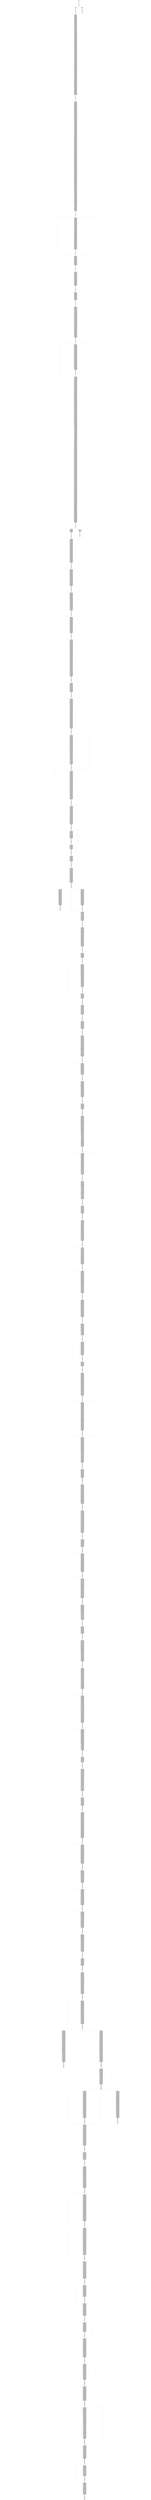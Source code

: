 strict digraph  {
"0\n0.00\nBalances\n0 - 0\n1 - 0\n2 - 0\n3 - 0\n4 - 0\n5 - 0\n6 - 0\n7 - 0\n8 - 0\n9 - 0\n10 - 0\n11 - 0\n12 - 0\n13 - 0\n14 - 0\n15 - 0\n16 - 0\n17 - 0\n18 - 0\n19 - 0" [color=darkorange, shape=square];
"7\n7.98\n13 - 6 mines 50 coins\nBalances\n0 - 0\n1 - 0\n2 - 0\n3 - 0\n4 - 0\n5 - 0\n6 - 50\n7 - 0\n8 - 0\n9 - 0\n10 - 0\n11 - 0\n12 - 0\n13 - 0\n14 - 0\n15 - 0\n16 - 0\n17 - 0\n18 - 0\n19 - 0" [color=darkorange, shape=square];
"15\n8.14\n29 - 14 mines 50 coins\nBalances\n0 - 0\n1 - 0\n2 - 0\n3 - 0\n4 - 0\n5 - 0\n6 - 0\n7 - 0\n8 - 0\n9 - 0\n10 - 0\n11 - 0\n12 - 0\n13 - 0\n14 - 50\n15 - 0\n16 - 0\n17 - 0\n18 - 0\n19 - 0" [color=lightgray, shape=square];
"23\n16.49\n0 - 0 pays 17 0 coins\n40 - 0 pays 15 0 coins\n43 - 0 pays 7 0 coins\n36 - 18 pays 14 0 coins\n16 - 8 pays 9 0 coins\n12 - 6 pays 18 0 coins\n26 - 13 pays 9 0 coins\n46 - 1 pays 0 0 coins\n10 - 5 pays 9 0 coins\n41 - 13 pays 6 0 coins\n2 - 1 pays 6 0 coins\n14 - 7 pays 14 0 coins\n32 - 16 pays 18 0 coins\n18 - 9 pays 12 0 coins\n34 - 17 pays 6 0 coins\n6 - 3 pays 0 0 coins\n44 - 13 pays 16 0 coins\n60 - 6 pays 4 0 coins\n55 - 13 pays 3 0 coins\n28 - 14 pays 0 0 coins\n57 - 13 pays 5 0 coins\n54 - 18 pays 8 0 coins\n30 - 15 pays 17 0 coins\n62 - 13 pays 12 0 coins\n38 - 19 pays 15 0 coins\n47 - 1 pays 17 0 coins\n65 - 1 pays 17 0 coins\n49 - 10 pays 9 0 coins\n50 - 9 pays 13 0 coins\n45 - 10 pays 6 0 coins\n74 - 18 pays 19 0 coins\n24 - 12 pays 10 0 coins\n20 - 10 pays 15 0 coins\n56 - 0 pays 4 0 coins\n8 - 4 pays 1 0 coins\n63 - 13 pays 8 0 coins\n81 - 0 pays 11 0 coins\n64 - 9 pays 6 0 coins\n76 - 18 pays 14 0 coins\n67 - 12 pays 2 0 coins\n61 - 5 pays 10 0 coins\n69 - 15 pays 12 0 coins\n75 - 9 pays 11 0 coins\n48 - 16 pays 17 0 coins\n59 - 3 pays 7 0 coins\n73 - 19 pays 15 0 coins\n53 - 7 pays 3 0 coins\n77 - 16 pays 17 0 coins\n85 - 3 pays 4 0 coins\n86 - 18 pays 14 0 coins\n4 - 2 pays 18 0 coins\n51 - 10 pays 18 0 coins\n96 - 18 pays 11 0 coins\n89 - 19 pays 1 0 coins\n91 - 5 pays 3 0 coins\n97 - 18 pays 14 0 coins\n101 - 18 pays 15 0 coins\n87 - 2 pays 4 0 coins\n92 - 2 pays 9 0 coins\n42 - 8 pays 4 0 coins\n94 - 19 pays 4 0 coins\n70 - 4 pays 17 0 coins\n52 - 17 pays 13 0 coins\n71 - 10 pays 18 0 coins\n105 - 5 pays 9 0 coins\n84 - 0 pays 1 0 coins\n120 - 0 pays 14 0 coins\n58 - 14 pays 8 0 coins\n90 - 3 pays 12 0 coins\n100 - 8 pays 1 0 coins\n104 - 19 pays 11 0 coins\n99 - 4 pays 11 0 coins\n102 - 17 pays 7 0 coins\n80 - 16 pays 17 0 coins\n111 - 8 pays 5 0 coins\n108 - 3 pays 7 0 coins\n78 - 12 pays 16 0 coins\n114 - 19 pays 12 0 coins\n72 - 6 pays 10 0 coins\n107 - 4 pays 9 0 coins\n82 - 10 pays 6 0 coins\n122 - 0 pays 18 0 coins\n134 - 0 pays 2 0 coins\n106 - 16 pays 3 0 coins\n98 - 14 pays 12 0 coins\n95 - 2 pays 18 0 coins\n113 - 8 pays 19 0 coins\n88 - 7 pays 1 0 coins\n118 - 16 pays 14 0 coins\n124 - 19 pays 16 0 coins\n136 - 0 pays 9 0 coins\n117 - 5 pays 3 0 coins\n110 - 12 pays 6 0 coins\n115 - 4 pays 17 0 coins\n119 - 14 pays 8 0 coins\n135 - 19 pays 2 0 coins\n139 - 19 pays 18 0 coins\n123 - 16 pays 3 0 coins\n109 - 17 pays 15 0 coins\n127 - 8 pays 12 0 coins\n126 - 14 pays 0 0 coins\n145 - 0 pays 15 0 coins\n93 - 10 pays 15 0 coins\n116 - 10 pays 14 0 coins\n79 - 9 pays 18 0 coins\n131 - 4 pays 14 0 coins\n103 - 18 pays 13 0 coins\n132 - 12 pays 4 0 coins\n66 - 1 pays 14 0 coins\n68 - 13 pays 14 0 coins\n138 - 4 pays 0 0 coins\n133 - 14 pays 7 0 coins\n146 - 5 pays 11 0 coins\n163 - 5 pays 12 0 coins\n144 - 13 pays 15 0 coins\n137 - 17 pays 4 0 coins\n155 - 18 pays 4 0 coins\n129 - 16 pays 11 0 coins\n130 - 6 pays 15 0 coins\n147 - 1 pays 11 0 coins\n158 - 1 pays 14 0 coins\n149 - 12 pays 7 0 coins\n143 - 14 pays 18 0 coins\n153 - 16 pays 10 0 coins\n166 - 18 pays 17 0 coins\n128 - 7 pays 1 0 coins\n150 - 13 pays 15 0 coins\n22 - 11 pays 15 0 coins\n152 - 17 pays 18 0 coins\n176 - 11 pays 5 0 coins\n157 - 16 pays 7 0 coins\n148 - 4 pays 2 0 coins\n165 - 16 pays 4 0 coins\n169 - 17 pays 10 0 coins\n174 - 17 pays 8 0 coins\n142 - 9 pays 12 0 coins\n140 - 8 pays 17 0 coins\n141 - 19 pays 8 0 coins\n164 - 5 pays 3 0 coins\n121 - 10 pays 6 0 coins\n179 - 8 pays 11 0 coins\n161 - 13 pays 6 0 coins\n168 - 16 pays 3 0 coins\n83 - 15 pays 9 0 coins\n156 - 10 pays 17 0 coins\n190 - 5 pays 4 0 coins\n173 - 9 pays 0 0 coins\n170 - 4 pays 12 0 coins\n184 - 9 pays 12 0 coins\n154 - 14 pays 11 0 coins\n175 - 17 pays 1 0 coins\n187 - 15 pays 6 0 coins\n192 - 5 pays 10 0 coins\n172 - 18 pays 6 0 coins\n162 - 10 pays 3 0 coins\n194 - 8 pays 18 0 coins\n185 - 8 pays 7 0 coins\n193 - 15 pays 1 0 coins\n180 - 10 pays 3 0 coins\n171 - 6 pays 17 0 coins\n195 - 8 pays 2 0 coins\n191 - 17 pays 2 0 coins\n159 - 12 pays 19 0 coins\n112 - 3 pays 1 0 coins\n177 - 11 pays 4 0 coins\n188 - 4 pays 6 0 coins\n125 - 2 pays 18 0 coins\n203 - 4 pays 12 0 coins\n197 - 18 pays 0 0 coins\n189 - 14 pays 10 0 coins\n151 - 0 pays 13 0 coins\n196 - 12 pays 6 0 coins\n218 - 0 pays 0 0 coins\n186 - 9 pays 3 0 coins\n198 - 17 pays 8 0 coins\n211 - 11 pays 16 0 coins\n178 - 16 pays 8 0 coins\n208 - 9 pays 0 0 coins\n160 - 1 pays 5 0 coins\n200 - 5 pays 13 0 coins\n204 - 4 pays 0 0 coins\n214 - 1 pays 19 0 coins\n209 - 17 pays 18 0 coins\n219 - 1 pays 13 0 coins\n220 - 0 pays 12 0 coins\n229 - 0 pays 13 0 coins\n216 - 4 pays 11 0 coins\n210 - 16 pays 14 0 coins\n221 - 1 pays 0 0 coins\n231 - 0 pays 11 0 coins\n201 - 8 pays 3 0 coins\n182 - 19 pays 18 0 coins\n224 - 16 pays 1 0 coins\n207 - 2 pays 17 0 coins\n215 - 18 pays 6 0 coins\n199 - 14 pays 8 0 coins\n232 - 19 pays 2 0 coins\n228 - 8 pays 13 0 coins\n241 - 19 pays 18 0 coins\n237 - 0 pays 12 0 coins\n242 - 19 pays 3 0 coins\n243 - 18 pays 16 0 coins\n234 - 13 pays 9 0 coins\n181 - 13 pays 2 0 coins\n206 - 12 pays 15 0 coins\n252 - 18 pays 11 0 coins\n223 - 4 pays 2 0 coins\n202 - 15 pays 17 0 coins\n230 - 14 pays 7 0 coins\n239 - 14 pays 1 0 coins\n253 - 18 pays 5 0 coins\n205 - 3 pays 1 0 coins\n254 - 19 pays 0 0 coins\n227 - 16 pays 6 0 coins\n240 - 12 pays 14 0 coins\n236 - 13 pays 4 0 coins\n246 - 19 pays 13 0 coins\n217 - 17 pays 0 0 coins\n256 - 2 pays 19 0 coins\n238 - 4 pays 18 0 coins\n167 - 7 pays 18 0 coins\n233 - 2 pays 1 0 coins\n248 - 12 pays 5 0 coins\n247 - 16 pays 14 0 coins\n245 - 15 pays 3 0 coins\n258 - 18 pays 6 0 coins\n266 - 4 pays 7 0 coins\n235 - 8 pays 5 0 coins\n257 - 4 pays 1 0 coins\n213 - 6 pays 7 0 coins\n267 - 4 pays 15 0 coins\n225 - 1 pays 4 0 coins\n212 - 9 pays 10 0 coins\n244 - 14 pays 11 0 coins\n251 - 0 pays 7 0 coins\n261 - 10 pays 3 0 coins\n262 - 12 pays 18 0 coins\n183 - 10 pays 17 0 coins\n226 - 5 pays 10 0 coins\n270 - 15 pays 10 0 coins\n288 - 5 pays 19 0 coins\n260 - 16 pays 18 0 coins\n273 - 1 pays 9 0 coins\n268 - 4 pays 2 0 coins\n279 - 4 pays 15 0 coins\n281 - 1 pays 16 0 coins\n264 - 2 pays 15 0 coins\n274 - 18 pays 15 0 coins\n278 - 6 pays 7 0 coins\n271 - 14 pays 7 0 coins\n287 - 0 pays 5 0 coins\n301 - 6 pays 0 0 coins\n259 - 17 pays 0 0 coins\n282 - 15 pays 17 0 coins\n276 - 16 pays 17 0 coins\n272 - 9 pays 10 0 coins\n296 - 1 pays 3 0 coins\n263 - 10 pays 16 0 coins\n265 - 7 pays 9 0 coins\n284 - 1 pays 16 0 coins\n298 - 1 pays 2 0 coins\n292 - 15 pays 8 0 coins\n249 - 13 pays 19 0 coins\n285 - 2 pays 10 0 coins\n299 - 15 pays 11 0 coins\n222 - 11 pays 16 0 coins\n291 - 5 pays 11 0 coins\n300 - 1 pays 15 0 coins\n317 - 5 pays 18 0 coins\n304 - 7 pays 15 0 coins\n295 - 13 pays 0 0 coins\n250 - 3 pays 14 0 coins\n303 - 2 pays 6 0 coins\n319 - 5 pays 19 0 coins\n286 - 16 pays 8 0 coins\n309 - 3 pays 1 0 coins\n305 - 13 pays 18 0 coins\n275 - 12 pays 4 0 coins\n293 - 18 pays 9 0 coins\n311 - 16 pays 15 0 coins\n277 - 10 pays 13 0 coins\n294 - 10 pays 7 0 coins\n322 - 18 pays 3 0 coins\n318 - 3 pays 13 0 coins\n310 - 7 pays 0 0 coins\n313 - 13 pays 3 0 coins\n321 - 5 pays 2 0 coins\n280 - 14 pays 13 0 coins\n326 - 18 pays 0 0 coins\n306 - 6 pays 5 0 coins\n255 - 19 pays 3 0 coins\n323 - 7 pays 1 0 coins\n316 - 12 pays 14 0 coins\n333 - 5 pays 9 0 coins\n325 - 13 pays 5 0 coins\n308 - 15 pays 14 0 coins\n327 - 19 pays 18 0 coins\n336 - 19 pays 4 0 coins\n320 - 3 pays 11 0 coins\n329 - 13 pays 0 0 coins\n334 - 3 pays 7 0 coins\n337 - 19 pays 10 0 coins\n269 - 8 pays 16 0 coins\n340 - 5 pays 18 0 coins\n359 - 10 mines 50 coins\nBalances\n0 - 0\n1 - 0\n2 - 0\n3 - 0\n4 - 0\n5 - 0\n6 - 50\n7 - 0\n8 - 0\n9 - 0\n10 - 50\n11 - 0\n12 - 0\n13 - 0\n14 - 0\n15 - 0\n16 - 0\n17 - 0\n18 - 0\n19 - 0" [color=darkorange, shape=square];
"53\n19.62\n283 - 4 pays 13 0 coins\n289 - 17 pays 9 0 coins\n343 - 4 pays 11 0 coins\n315 - 2 pays 9 0 coins\n351 - 10 pays 2 0 coins\n330 - 12 pays 11 0 coins\n297 - 10 pays 19 0 coins\n312 - 11 pays 17 0 coins\n338 - 6 pays 18 0 coins\n307 - 1 pays 3 0 coins\n328 - 7 pays 8 0 coins\n350 - 18 pays 10 0 coins\n339 - 3 pays 18 0 coins\n332 - 18 pays 4 0 coins\n361 - 7 pays 18 0 coins\n314 - 16 pays 10 0 coins\n353 - 6 pays 7 0 coins\n331 - 13 pays 10 0 coins\n362 - 17 pays 7 0 coins\n348 - 16 pays 14 0 coins\n302 - 0 pays 18 0 coins\n324 - 14 pays 15 0 coins\n345 - 4 pays 16 0 coins\n346 - 13 pays 17 0 coins\n374 - 18 pays 0 0 coins\n372 - 7 pays 10 0 coins\n370 - 6 pays 7 0 coins\n290 - 9 pays 16 0 coins\n373 - 4 pays 5 0 coins\n392 - 18 pays 9 0 coins\n356 - 13 pays 15 0 coins\n389 - 6 pays 9 0 coins\n342 - 19 pays 15 0 coins\n367 - 0 pays 11 0 coins\n344 - 1 pays 5 0 coins\n347 - 12 pays 15 0 coins\n398 - 9 pays 18 0 coins\n364 - 11 pays 6 0 coins\n371 - 2 pays 8 0 coins\n377 - 1 pays 18 0 coins\n396 - 12 pays 4 0 coins\n405 - 11 pays 6 0 coins\n382 - 1 pays 9 0 coins\n406 - 11 pays 18 0 coins\n335 - 15 pays 18 0 coins\n408 - 11 pays 17 0 coins\n412 - 11 pays 10 0 coins\n383 - 14 pays 11 0 coins\n368 - 13 pays 19 0 coins\n357 - 16 pays 14 0 coins\n349 - 5 pays 2 0 coins\n403 - 9 pays 10 0 coins\n394 - 1 pays 0 0 coins\n387 - 4 pays 9 0 coins\n400 - 12 pays 16 0 coins\n413 - 12 pays 4 0 coins\n404 - 13 pays 5 0 coins\n397 - 0 pays 6 0 coins\n419 - 0 pays 11 0 coins\n410 - 1 pays 19 0 coins\n420 - 0 pays 18 0 coins\n423 - 0 pays 7 0 coins\n433 - 5 pays 1 0 coins\n409 - 15 pays 19 0 coins\n427 - 19 pays 12 0 coins\n399 - 19 pays 5 0 coins\n425 - 5 pays 0 0 coins\n424 - 0 pays 13 0 coins\n429 - 19 pays 11 0 coins\n426 - 0 pays 9 0 coins\n421 - 16 pays 9 0 coins\n341 - 8 pays 15 0 coins\n432 - 19 pays 9 0 coins\n401 - 6 pays 12 0 coins\n428 - 0 pays 9 0 coins\n415 - 12 pays 3 0 coins\n407 - 2 pays 11 0 coins\n422 - 9 pays 16 0 coins\n402 - 18 pays 17 0 coins\n355 - 10 pays 4 0 coins\n449 - 2 pays 9 0 coins\n435 - 5 pays 19 0 coins\n430 - 15 pays 18 0 coins\n414 - 1 pays 2 0 coins\n440 - 16 pays 15 0 coins\n436 - 19 pays 0 0 coins\n447 - 18 pays 8 0 coins\n386 - 17 pays 9 0 coins\n438 - 8 pays 5 0 coins\n418 - 14 pays 12 0 coins\n456 - 2 pays 9 0 coins\n417 - 4 pays 0 0 coins\n437 - 1 pays 3 0 coins\n441 - 1 pays 18 0 coins\n467 - 2 pays 15 0 coins\n457 - 14 pays 10 0 coins\n445 - 15 pays 1 0 coins\n470 - 2 pays 5 0 coins\n443 - 10 pays 8 0 coins\n450 - 4 pays 8 0 coins\n390 - 7 pays 18 0 coins\n471 - 2 pays 4 0 coins\n434 - 12 pays 13 0 coins\n464 - 17 pays 15 0 coins\n448 - 5 pays 2 0 coins\n473 - 2 pays 6 0 coins\n442 - 1 pays 15 0 coins\n352 - 3 pays 12 0 coins\n453 - 16 pays 2 0 coins\n452 - 1 pays 7 0 coins\n431 - 0 pays 16 0 coins\n474 - 2 pays 0 0 coins\n444 - 9 pays 16 0 coins\n472 - 17 pays 7 0 coins\n458 - 1 pays 16 0 coins\n454 - 8 pays 5 0 coins\n463 - 14 pays 1 0 coins\n439 - 6 pays 18 0 coins\n465 - 7 pays 10 0 coins\n484 - 2 pays 8 0 coins\n460 - 15 pays 6 0 coins\n475 - 16 pays 7 0 coins\n476 - 9 pays 16 0 coins\n483 - 15 pays 17 0 coins\n461 - 18 pays 7 0 coins\n451 - 12 pays 6 0 coins\n477 - 8 pays 1 0 coins\n490 - 16 pays 14 0 coins\n487 - 9 pays 8 0 coins\n469 - 0 pays 6 0 coins\n459 - 10 pays 14 0 coins\n411 - 13 pays 19 0 coins\n494 - 16 pays 19 0 coins\n485 - 15 pays 3 0 coins\n497 - 15 pays 6 0 coins\n488 - 8 pays 11 0 coins\n468 - 5 pays 7 0 coins\n491 - 18 pays 9 0 coins\n479 - 6 pays 17 0 coins\n416 - 11 pays 15 0 coins\n501 - 5 pays 0 0 coins\n505 - 11 pays 0 0 coins\n508 - 11 pays 8 0 coins\n510 - 11 pays 5 0 coins\n455 - 4 pays 13 0 coins\n495 - 10 pays 3 0 coins\n462 - 1 pays 4 0 coins\n511 - 11 pays 7 0 coins\n489 - 0 pays 9 0 coins\n481 - 14 pays 3 0 coins\n496 - 1 pays 3 0 coins\n502 - 10 pays 1 0 coins\n504 - 6 pays 12 0 coins\n506 - 18 pays 16 0 coins\n518 - 18 pays 19 0 coins\n480 - 7 pays 12 0 coins\n499 - 8 pays 10 0 coins\n492 - 9 pays 5 0 coins\n507 - 5 pays 12 0 coins\n520 - 8 pays 18 0 coins\n493 - 2 pays 7 0 coins\n519 - 7 pays 16 0 coins\n521 - 9 pays 10 0 coins\n528 - 9 pays 1 0 coins\n478 - 12 pays 6 0 coins\n515 - 14 pays 5 0 coins\n524 - 5 pays 16 0 coins\n512 - 0 pays 15 0 coins\n532 - 14 pays 13 0 coins\n466 - 3 pays 6 0 coins\n482 - 17 pays 15 0 coins\n500 - 16 pays 2 0 coins\n513 - 10 pays 3 0 coins\n527 - 3 pays 6 0 coins\n514 - 11 pays 9 0 coins\n526 - 0 pays 14 0 coins\n522 - 18 pays 2 0 coins\n516 - 6 pays 19 0 coins\n531 - 3 pays 0 0 coins\n535 - 5 pays 2 0 coins\n540 - 16 pays 10 0 coins\n486 - 13 pays 4 0 coins\n539 - 17 pays 11 0 coins\n543 - 18 pays 5 0 coins\n529 - 9 pays 7 0 coins\n538 - 3 pays 11 0 coins\n546 - 16 pays 9 0 coins\n541 - 11 pays 14 0 coins\n545 - 3 pays 13 0 coins\n525 - 7 pays 17 0 coins\n533 - 0 pays 9 0 coins\n523 - 8 pays 4 0 coins\n537 - 14 pays 0 0 coins\n446 - 19 pays 5 0 coins\n536 - 10 pays 19 0 coins\n530 - 13 pays 16 0 coins\n549 - 17 pays 8 0 coins\n547 - 3 pays 11 0 coins\n517 - 12 pays 9 0 coins\n498 - 15 pays 19 0 coins\n558 - 12 pays 11 0 coins\n550 - 0 pays 14 0 coins\n560 - 10 pays 12 0 coins\n562 - 12 pays 17 0 coins\n567 - 15 pays 9 0 coins\n509 - 1 pays 19 0 coins\n542 - 6 pays 18 0 coins\n554 - 16 pays 11 0 coins\n555 - 7 pays 9 0 coins\n561 - 19 pays 4 0 coins\n571 - 6 pays 19 0 coins\n548 - 18 pays 17 0 coins\n568 - 10 pays 19 0 coins\n552 - 13 pays 5 0 coins\n564 - 12 pays 3 0 coins\n559 - 14 pays 12 0 coins\n556 - 3 pays 13 0 coins\n553 - 11 pays 13 0 coins\n563 - 1 pays 14 0 coins\n576 - 7 pays 16 0 coins\n581 - 14 pays 15 0 coins\n580 - 18 pays 3 0 coins\n575 - 16 pays 13 0 coins\n572 - 19 pays 6 0 coins\n582 - 11 pays 10 0 coins\n544 - 5 pays 8 0 coins\n583 - 19 pays 7 0 coins\n551 - 9 pays 0 0 coins\n577 - 6 pays 14 0 coins\n570 - 15 pays 12 0 coins\n534 - 2 pays 15 0 coins\n578 - 3 pays 0 0 coins\n503 - 4 pays 5 0 coins\n602 - 2 pays 13 0 coins\n594 - 5 pays 12 0 coins\n586 - 16 pays 10 0 coins\n590 - 19 pays 6 0 coins\n557 - 8 pays 3 0 coins\n587 - 18 pays 14 0 coins\n566 - 17 pays 4 0 coins\n579 - 10 pays 0 0 coins\n610 - 2 pays 6 0 coins\n592 - 15 pays 1 0 coins\n603 - 16 pays 19 0 coins\n617 - 2 pays 16 0 coins\n591 - 4 pays 3 0 coins\n599 - 5 pays 10 0 coins\n585 - 7 pays 1 0 coins\n596 - 19 pays 13 0 coins\n593 - 9 pays 16 0 coins\n569 - 13 pays 1 0 coins\n574 - 12 pays 7 0 coins\n613 - 16 pays 17 0 coins\n609 - 19 pays 3 0 coins\n584 - 14 pays 2 0 coins\n604 - 4 pays 15 0 coins\n607 - 15 pays 7 0 coins\n608 - 17 pays 14 0 coins\n573 - 1 pays 0 0 coins\n622 - 16 pays 15 0 coins\n588 - 11 pays 3 0 coins\n565 - 0 pays 5 0 coins\n618 - 9 pays 19 0 coins\n620 - 14 pays 1 0 coins\n614 - 19 pays 16 0 coins\n631 - 16 pays 15 0 coins\n623 - 2 pays 3 0 coins\n624 - 19 pays 6 0 coins\n589 - 3 pays 2 0 coins\n600 - 13 pays 12 0 coins\n627 - 11 pays 4 0 coins\n598 - 10 pays 15 0 coins\n635 - 11 pays 8 0 coins\n595 - 6 pays 5 0 coins\n621 - 15 pays 9 0 coins\n637 - 11 pays 5 0 coins\n640 - 11 pays 0 0 coins\n636 - 2 pays 12 0 coins\n633 - 16 pays 9 0 coins\n638 - 15 pays 1 0 coins\n643 - 11 pays 15 0 coins\n615 - 5 pays 15 0 coins\n648 - 16 pays 12 0 coins\n619 - 0 pays 8 0 coins\n653 - 16 pays 9 0 coins\n647 - 11 pays 15 0 coins\n597 - 1 pays 11 0 coins\n632 - 10 pays 1 0 coins\n605 - 12 pays 5 0 coins\n629 - 14 pays 10 0 coins\n644 - 15 pays 19 0 coins\n657 - 16 pays 12 0 coins\n606 - 18 pays 15 0 coins\n628 - 17 pays 19 0 coins\n649 - 5 pays 11 0 coins\n626 - 19 pays 14 0 coins\n612 - 4 pays 16 0 coins\n666 - 17 pays 0 0 coins\n601 - 8 pays 6 0 coins\n634 - 1 pays 8 0 coins\n639 - 6 pays 13 0 coins\n642 - 0 pays 12 0 coins\n659 - 8 pays 6 0 coins\n650 - 4 pays 18 0 coins\n630 - 9 pays 8 0 coins\n656 - 0 pays 9 0 coins\n655 - 2 pays 17 0 coins\n662 - 18 pays 13 0 coins\n651 - 19 pays 9 0 coins\n660 - 16 pays 15 0 coins\n665 - 6 pays 11 0 coins\n646 - 10 pays 5 0 coins\n658 - 14 pays 10 0 coins\n663 - 0 pays 18 0 coins\n673 - 6 pays 18 0 coins\n681 - 6 pays 2 0 coins\n661 - 4 pays 1 0 coins\n611 - 7 pays 9 0 coins\n675 - 4 pays 19 0 coins\n625 - 3 pays 19 0 coins\n667 - 8 pays 4 0 coins\n668 - 17 pays 11 0 coins\n654 - 11 pays 9 0 coins\n677 - 14 pays 7 0 coins\n669 - 10 pays 11 0 coins\n674 - 18 pays 6 0 coins\n652 - 15 pays 6 0 coins\n664 - 5 pays 17 0 coins\n678 - 1 pays 13 0 coins\n645 - 1 pays 6 0 coins\n688 - 0 pays 4 0 coins\n698 - 18 pays 3 0 coins\n672 - 0 pays 16 0 coins\n686 - 7 pays 9 0 coins\n616 - 13 pays 6 0 coins\n692 - 11 pays 13 0 coins\n679 - 2 pays 8 0 coins\n685 - 3 pays 6 0 coins\n699 - 5 pays 0 0 coins\n690 - 8 pays 1 0 coins\n684 - 6 pays 12 0 coins\n683 - 4 pays 10 0 coins\n703 - 5 pays 4 0 coins\n702 - 18 pays 0 0 coins\n680 - 1 pays 0 0 coins\n676 - 16 pays 18 0 coins\n697 - 7 pays 10 0 coins\n671 - 19 pays 16 0 coins\n694 - 3 pays 16 0 coins\n701 - 11 pays 19 0 coins\n706 - 3 pays 13 0 coins\n705 - 6 pays 14 0 coins\n695 - 14 pays 10 0 coins\n712 - 19 pays 11 0 coins\n687 - 10 pays 0 0 coins\n711 - 5 pays 0 0 coins\n724 - 5 pays 7 0 coins\n641 - 12 pays 4 0 coins\n689 - 1 pays 15 0 coins\n719 - 19 pays 3 0 coins\n704 - 8 pays 13 0 coins\n700 - 4 pays 13 0 coins\n709 - 2 pays 10 0 coins\n707 - 1 pays 8 0 coins\n722 - 14 pays 16 0 coins\n727 - 5 pays 8 0 coins\n716 - 11 pays 10 0 coins\n733 - 11 pays 5 0 coins\n670 - 9 pays 10 0 coins\n710 - 3 pays 1 0 coins\n691 - 0 pays 13 0 coins\n728 - 0 pays 4 0 coins\n734 - 9 pays 19 0 coins\n714 - 18 pays 16 0 coins\n693 - 15 pays 9 0 coins\n730 - 0 pays 18 0 coins\n726 - 3 pays 8 0 coins\n743 - 15 pays 6 0 coins\n723 - 19 pays 14 0 coins\n737 - 3 pays 13 0 coins\n718 - 12 pays 19 0 coins\n735 - 0 pays 4 0 coins\n732 - 5 pays 11 0 coins\n715 - 16 pays 2 0 coins\n682 - 13 pays 15 0 coins\n744 - 15 pays 4 0 coins\n753 - 18 pays 19 0 coins\n747 - 18 pays 13 0 coins\n717 - 10 pays 9 0 coins\n738 - 12 pays 8 0 coins\n754 - 18 pays 2 0 coins\n729 - 14 pays 17 0 coins\n746 - 12 pays 8 0 coins\n756 - 18 pays 5 0 coins\n739 - 2 pays 17 0 coins\n720 - 6 pays 4 0 coins\n748 - 15 pays 1 0 coins\n769 - 2 pays 12 0 coins\n740 - 0 pays 8 0 coins\n736 - 11 pays 3 0 coins\n741 - 3 pays 18 0 coins\n779 - 2 pays 16 0 coins\n713 - 7 pays 9 0 coins\n784 - 2 pays 4 0 coins\n783 - 2 pays 6 0 coins\n763 - 6 pays 17 0 coins\n768 - 11 pays 8 0 coins\n752 - 16 pays 12 0 coins\n745 - 19 pays 8 0 coins\n770 - 19 pays 3 0 coins\n749 - 12 pays 16 0 coins\n757 - 0 pays 17 0 coins\n759 - 3 pays 8 0 coins\n725 - 8 pays 17 0 coins\n771 - 19 pays 8 0 coins\n807 - 1 mines 50 coins\nBalances\n0 - 0\n1 - 50\n2 - 0\n3 - 0\n4 - 0\n5 - 0\n6 - 50\n7 - 0\n8 - 0\n9 - 0\n10 - 50\n11 - 0\n12 - 0\n13 - 0\n14 - 0\n15 - 0\n16 - 0\n17 - 0\n18 - 0\n19 - 0" [color=darkorange, shape=square];
"69\n20.32\n758 - 1 pays 6 0 coins\n721 - 4 pays 14 0 coins\n773 - 6 pays 3 0 coins\n766 - 0 pays 13 0 coins\n696 - 17 pays 6 0 coins\n764 - 12 pays 14 0 coins\n708 - 1 pays 18 0 coins\n761 - 1 pays 17 0 coins\n780 - 0 pays 11 0 coins\n777 - 19 pays 15 0 coins\n772 - 7 pays 8 0 coins\n755 - 14 pays 19 0 coins\n791 - 0 pays 6 0 coins\n794 - 17 pays 3 0 coins\n750 - 5 pays 8 0 coins\n802 - 0 pays 7 0 coins\n762 - 1 pays 12 0 coins\n731 - 13 pays 0 0 coins\n789 - 6 pays 12 15 coins\n774 - 11 pays 16 0 coins\n793 - 15 pays 12 0 coins\n760 - 15 pays 9 0 coins\n796 - 13 pays 6 0 coins\n787 - 12 pays 2 0 coins\n778 - 16 pays 11 0 coins\n816 - 7 pays 0 0 coins\n786 - 2 pays 8 0 coins\n822 - 12 pays 8 0 coins\n790 - 11 pays 10 0 coins\n817 - 5 pays 12 0 coins\n798 - 14 pays 9 0 coins\n801 - 19 pays 3 0 coins\n742 - 9 pays 5 0 coins\n818 - 16 pays 1 0 coins\n767 - 3 pays 16 0 coins\n832 - 14 pays 12 0 coins\n826 - 6 pays 13 18 coins\n825 - 16 pays 3 0 coins\n844 - 6 pays 12 14 coins\n824 - 15 pays 5 0 coins\n827 - 9 pays 4 0 coins\n815 - 17 pays 5 0 coins\n812 - 1 pays 9 0 coins\n841 - 19 pays 7 0 coins\n836 - 5 pays 9 0 coins\n842 - 17 pays 2 0 coins\n831 - 3 pays 8 0 coins\n846 - 17 pays 1 0 coins\n833 - 9 pays 17 0 coins\n814 - 13 pays 19 0 coins\n830 - 2 pays 5 0 coins\n843 - 5 pays 2 0 coins\n853 - 5 pays 1 0 coins\n806 - 0 pays 2 0 coins\n776 - 4 pays 1 0 coins\n840 - 1 pays 18 0 coins\n828 - 16 pays 6 0 coins\n781 - 8 pays 1 0 coins\n857 - 1 pays 8 0 coins\n834 - 14 pays 15 0 coins\n856 - 5 pays 17 0 coins\n849 - 16 pays 0 0 coins\n847 - 19 pays 4 0 coins\n837 - 3 pays 6 0 coins\n751 - 10 pays 8 0 coins\n863 - 5 pays 14 0 coins\n859 - 1 pays 3 0 coins\n839 - 9 pays 5 0 coins\n869 - 19 pays 13 0 coins\n864 - 9 pays 11 0 coins\n821 - 11 pays 0 0 coins\n868 - 1 pays 18 0 coins\n874 - 1 pays 9 0 coins\n865 - 9 pays 16 0 coins\n851 - 2 pays 19 0 coins\n877 - 2 pays 10 0 coins\n829 - 12 pays 16 0 coins\n765 - 18 pays 8 0 coins\n875 - 1 pays 18 0 coins\n854 - 0 pays 15 0 coins\n852 - 16 pays 2 0 coins\n866 - 11 pays 4 0 coins\n838 - 13 pays 3 0 coins\n879 - 18 pays 4 0 coins\n876 - 12 pays 5 0 coins\n872 - 19 pays 1 0 coins\n878 - 16 pays 7 0 coins\n867 - 10 pays 11 0 coins\n855 - 4 pays 17 0 coins\n891 - 3 pays 17 0 coins\n885 - 16 pays 2 0 coins\n895 - 4 pays 12 0 coins\n860 - 8 pays 18 0 coins\n873 - 11 pays 8 0 coins\n861 - 3 pays 15 0 coins\n897 - 10 pays 6 0 coins\n850 - 15 pays 1 0 coins\n880 - 2 pays 15 0 coins\n882 - 13 pays 19 0 coins\n884 - 1 pays 5 0 coins\n896 - 19 pays 18 0 coins\n886 - 11 pays 15 0 coins\n835 - 7 pays 8 0 coins\n907 - 19 pays 7 0 coins\n902 - 8 pays 16 0 coins\n913 - 19 pays 4 0 coins\n912 - 8 pays 14 0 coins\n893 - 3 pays 7 0 coins\n892 - 11 pays 6 0 coins\n858 - 14 pays 0 0 coins\n918 - 2 pays 12 0 coins\n909 - 3 pays 12 0 coins\n900 - 2 pays 12 0 coins\n898 - 4 pays 19 0 coins\n914 - 3 pays 11 0 coins\n916 - 14 pays 11 0 coins\n888 - 16 pays 9 0 coins\n870 - 5 pays 0 0 coins\n894 - 13 pays 11 0 coins\n944 - 11 mines 50 coins\nBalances\n0 - 0\n1 - 50\n2 - 0\n3 - 0\n4 - 0\n5 - 0\n6 - 3\n7 - 0\n8 - 0\n9 - 0\n10 - 50\n11 - 50\n12 - 29\n13 - 18\n14 - 0\n15 - 0\n16 - 0\n17 - 0\n18 - 0\n19 - 0" [color=darkorange, shape=square];
"94\n21.79\n904 - 11 pays 16 0 coins\n899 - 10 pays 1 0 coins\n901 - 1 pays 15 0 coins\n917 - 8 pays 18 0 coins\n954 - 10 pays 12 3 coins\n922 - 4 pays 14 0 coins\n889 - 18 pays 16 0 coins\n908 - 7 pays 0 0 coins\n927 - 5 pays 13 0 coins\n920 - 2 pays 6 0 coins\n871 - 9 pays 13 0 coins\n930 - 2 pays 16 0 coins\n848 - 17 pays 16 0 coins\n935 - 9 pays 7 0 coins\n921 - 14 pays 1 0 coins\n924 - 1 pays 16 0 coins\n926 - 13 pays 19 0 coins\n883 - 0 pays 4 0 coins\n911 - 13 pays 2 0 coins\n960 - 13 pays 6 0 coins\n910 - 16 pays 10 0 coins\n934 - 8 pays 2 0 coins\n945 - 7 pays 13 0 coins\n943 - 9 pays 7 0 coins\n959 - 5 pays 9 0 coins\n939 - 17 pays 0 0 coins\n938 - 2 pays 0 0 coins\n915 - 3 pays 15 0 coins\n919 - 19 pays 12 0 coins\n956 - 10 pays 9 36 coins\n925 - 4 pays 3 0 coins\n976 - 19 pays 10 0 coins\n950 - 16 pays 12 0 coins\n1010 - 0 mines 50 coins\nBalances\n0 - 50\n1 - 50\n2 - 0\n3 - 0\n4 - 0\n5 - 0\n6 - 3\n7 - 0\n8 - 0\n9 - 36\n10 - 11\n11 - 50\n12 - 32\n13 - 18\n14 - 0\n15 - 0\n16 - 0\n17 - 0\n18 - 0\n19 - 0" [color=darkorange, shape=square];
"116\n22.89\n887 - 12 pays 0 0 coins\n988 - 12 pays 19 0 coins\n982 - 17 pays 0 0 coins\n984 - 15 pays 17 0 coins\n963 - 9 pays 8 0 coins\n972 - 4 pays 17 0 coins\n931 - 0 pays 15 0 coins\n966 - 17 pays 18 0 coins\n979 - 19 pays 6 0 coins\n905 - 15 pays 1 0 coins\n973 - 9 pays 13 0 coins\n967 - 2 pays 10 0 coins\n981 - 0 pays 2 0 coins\n1004 - 17 pays 11 0 coins\n978 - 5 pays 7 0 coins\n906 - 11 pays 15 0 coins\n974 - 4 pays 2 0 coins\n964 - 13 pays 15 0 coins\n980 - 9 pays 17 0 coins\n1002 - 9 pays 2 0 coins\n1014 - 11 pays 15 0 coins\n1006 - 9 pays 4 0 coins\n993 - 15 pays 10 0 coins\n940 - 14 pays 17 0 coins\n1013 - 9 pays 15 0 coins\n1003 - 13 pays 11 0 coins\n991 - 4 pays 17 0 coins\n1022 - 13 pays 18 0 coins\n1026 - 13 pays 2 0 coins\n1024 - 17 pays 9 0 coins\n1017 - 14 pays 0 0 coins\n1025 - 11 pays 4 0 coins\n1028 - 15 pays 14 0 coins\n1029 - 13 pays 5 0 coins\n1035 - 11 pays 9 0 coins\n1032 - 13 pays 0 0 coins\n1018 - 2 pays 17 0 coins\n949 - 1 pays 19 0 coins\n1044 - 2 pays 16 0 coins\n1039 - 11 pays 15 0 coins\n957 - 18 pays 14 0 coins\n1040 - 1 pays 3 16 coins\n1051 - 3 pays 8 0 coins\n975 - 3 pays 10 0 coins\n1033 - 17 pays 11 0 coins\n1045 - 2 pays 6 0 coins\n968 - 7 pays 17 0 coins\n1061 - 17 pays 5 0 coins\n1020 - 4 pays 17 0 coins\n1068 - 17 pays 12 0 coins\n1054 - 3 pays 8 0 coins\n1094 - 14 mines 50 coins\nBalances\n0 - 50\n1 - 34\n2 - 0\n3 - 16\n4 - 0\n5 - 0\n6 - 3\n7 - 0\n8 - 0\n9 - 36\n10 - 11\n11 - 50\n12 - 32\n13 - 18\n14 - 50\n15 - 0\n16 - 0\n17 - 0\n18 - 0\n19 - 0" [color=darkorange, shape=square];
"121\n26.17\n1043 - 11 pays 8 0 coins\n985 - 19 pays 4 0 coins\n1041 - 4 pays 17 0 coins\n1037 - 15 pays 17 0 coins\n994 - 0 pays 11 0 coins\n970 - 16 pays 18 0 coins\n1053 - 0 pays 0 0 coins\n1050 - 19 pays 10 0 coins\n1062 - 19 pays 15 0 coins\n1063 - 19 pays 11 0 coins\n1071 - 3 pays 14 0 coins\n1056 - 2 pays 15 0 coins\n1034 - 13 pays 12 0 coins\n997 - 5 pays 3 0 coins\n1060 - 11 pays 16 0 coins\n969 - 8 pays 12 0 coins\n1070 - 17 pays 9 0 coins\n1052 - 16 pays 4 0 coins\n1048 - 7 pays 4 0 coins\n1065 - 16 pays 15 0 coins\n1076 - 16 pays 12 0 coins\n1074 - 5 pays 12 0 coins\n1103 - 17 pays 8 0 coins\n1075 - 8 pays 1 0 coins\n1093 - 2 pays 9 0 coins\n1030 - 14 pays 1 0 coins\n1067 - 19 pays 4 0 coins\n1107 - 17 pays 14 0 coins\n1118 - 14 mines 50 coins\nBalances\n0 - 50\n1 - 34\n2 - 0\n3 - 16\n4 - 0\n5 - 0\n6 - 3\n7 - 0\n8 - 0\n9 - 36\n10 - 11\n11 - 50\n12 - 32\n13 - 18\n14 - 100\n15 - 0\n16 - 0\n17 - 0\n18 - 0\n19 - 0" [color=darkorange, shape=square];
"144\n29.29\n1091 - 3 pays 11 0 coins\n1096 - 19 pays 0 0 coins\n1108 - 19 pays 7 0 coins\n1105 - 14 pays 17 0 coins\n1064 - 13 pays 10 0 coins\n1104 - 2 pays 18 0 coins\n1084 - 14 pays 2 0 coins\n1088 - 8 pays 17 0 coins\n1047 - 1 pays 12 34 coins\n1089 - 5 pays 13 0 coins\n1109 - 19 pays 10 0 coins\n1125 - 3 pays 17 0 coins\n1106 - 16 pays 1 0 coins\n1112 - 19 pays 2 0 coins\n1081 - 16 pays 7 0 coins\n1101 - 8 pays 2 0 coins\n1130 - 3 pays 11 0 coins\n990 - 12 pays 5 0 coins\n1114 - 17 pays 9 0 coins\n1087 - 7 pays 8 0 coins\n1116 - 5 pays 13 0 coins\n1016 - 9 pays 2 0 coins\n1146 - 3 pays 10 0 coins\n1113 - 16 pays 9 0 coins\n1046 - 4 pays 10 0 coins\n1119 - 14 pays 9 0 coins\n1122 - 12 pays 3 16 coins\n1137 - 9 pays 3 0 coins\n1057 - 0 pays 17 0 coins\n1120 - 8 pays 11 0 coins\n1154 - 6 pays 5 0 coins\n1159 - 6 pays 5 2 coins\n1102 - 13 pays 10 9 coins\n1072 - 15 pays 18 0 coins\n1073 - 11 pays 1 0 coins\n1042 - 18 pays 16 0 coins\n1115 - 19 pays 18 0 coins\n1150 - 12 pays 11 11 coins\n1155 - 9 pays 13 20 coins\n1167 - 18 pays 12 0 coins\n1162 - 4 pays 7 0 coins\n1134 - 4 pays 8 0 coins\n1176 - 15 pays 14 0 coins\n1169 - 15 pays 11 0 coins\n1149 - 10 pays 0 1 coins\n1131 - 17 pays 10 0 coins\n1166 - 11 pays 0 0 coins\n1136 - 5 pays 15 0 coins\n1133 - 7 pays 13 0 coins\n1111 - 2 pays 17 0 coins\n1171 - 10 pays 2 3 coins\n1145 - 13 pays 5 4 coins\n1170 - 18 pays 10 0 coins\n1178 - 2 pays 3 0 coins\n1180 - 5 pays 18 0 coins\n1164 - 19 pays 17 0 coins\n1161 - 12 pays 9 5 coins\n1172 - 6 pays 15 1 coins\n1175 - 17 pays 0 0 coins\n1181 - 11 pays 3 45 coins\n1157 - 0 pays 11 35 coins\n1187 - 18 pays 17 0 coins\n1188 - 5 pays 6 0 coins\n1185 - 19 pays 1 0 coins\n1194 - 0 pays 11 13 coins\n1177 - 15 pays 19 0 coins\n1156 - 8 pays 11 0 coins\n1184 - 2 pays 11 0 coins\n1158 - 14 pays 17 0 coins\n1204 - 2 pays 18 0 coins\n1196 - 19 pays 7 0 coins\n1203 - 8 pays 16 0 coins\n1199 - 5 pays 4 0 coins\n1195 - 11 pays 12 4 coins\n1208 - 19 pays 0 0 coins\n1191 - 9 pays 19 13 coins\n1222 - 6 pays 4 0 coins\n1209 - 15 pays 16 0 coins\n1163 - 3 pays 8 0 coins\n1205 - 2 pays 19 0 coins\n1223 - 6 pays 8 0 coins\n1186 - 13 pays 0 0 coins\n1216 - 5 pays 7 0 coins\n1193 - 17 pays 0 0 coins\n1239 - 3 pays 17 0 coins\n1225 - 2 pays 3 0 coins\n1232 - 5 pays 16 0 coins\n1241 - 15 pays 10 0 coins\n1244 - 3 pays 4 0 coins\n1212 - 14 pays 0 0 coins\n1226 - 15 pays 3 0 coins\n1256 - 3 pays 0 0 coins\n1243 - 15 pays 4 0 coins\n1141 - 16 pays 17 0 coins\n1165 - 4 pays 17 0 coins\n1252 - 15 pays 4 0 coins\n1197 - 18 pays 3 0 coins\n1214 - 19 pays 12 0 coins\n1229 - 17 pays 15 0 coins\n1207 - 8 pays 19 0 coins\n1258 - 3 pays 9 0 coins\n1230 - 2 pays 18 0 coins\n1246 - 8 pays 2 0 coins\n1247 - 17 pays 6 0 coins\n1255 - 15 pays 11 0 coins\n1182 - 7 pays 4 0 coins\n1257 - 17 pays 16 0 coins\n1245 - 14 pays 8 0 coins\n1265 - 15 pays 6 0 coins\n1248 - 2 pays 6 0 coins\n1251 - 18 pays 15 0 coins\n1264 - 17 pays 0 0 coins\n1227 - 6 pays 3 0 coins\n1270 - 18 pays 13 0 coins\n1276 - 18 pays 14 0 coins\n1268 - 14 pays 4 0 coins\n1292 - 12 mines 50 coins\nBalances\n0 - 3\n1 - 0\n2 - 3\n3 - 77\n4 - 0\n5 - 6\n6 - 0\n7 - 0\n8 - 0\n9 - 8\n10 - 16\n11 - 60\n12 - 88\n13 - 25\n14 - 100\n15 - 1\n16 - 0\n17 - 0\n18 - 0\n19 - 13" [color=darkorange, shape=square];
"179\n51.03\n1271 - 15 pays 14 0 coins\n1266 - 12 pays 11 31 coins\n1287 - 8 pays 13 0 coins\n1235 - 12 pays 5 31 coins\n1262 - 13 pays 1 9 coins\n1275 - 19 pays 10 0 coins\n1278 - 14 pays 3 0 coins\n1254 - 8 pays 18 0 coins\n1253 - 13 pays 0 3 coins\n1242 - 19 pays 13 0 coins\n1261 - 13 pays 1 4 coins\n1277 - 18 pays 14 0 coins\n1283 - 0 pays 19 3 coins\n1309 - 8 pays 16 0 coins\n1198 - 10 pays 9 8 coins\n1238 - 16 pays 0 0 coins\n1263 - 7 pays 12 0 coins\n1260 - 2 pays 1 0 coins\n1234 - 4 pays 14 0 coins\n1240 - 11 pays 9 33 coins\n1286 - 14 pays 13 15 coins\n1281 - 16 pays 18 0 coins\n1280 - 15 pays 13 0 coins\n1284 - 16 pays 10 0 coins\n1306 - 7 pays 18 0 coins\n1330 - 16 pays 11 0 coins\n1221 - 9 pays 18 0 coins\n1272 - 17 pays 9 0 coins\n1305 - 10 pays 14 3 coins\n1318 - 8 pays 13 0 coins\n1321 - 15 pays 11 0 coins\n1333 - 15 pays 9 0 coins\n1300 - 2 pays 11 0 coins\n1325 - 17 pays 13 0 coins\n1294 - 4 pays 17 0 coins\n1296 - 18 pays 10 0 coins\n1327 - 10 pays 4 0 coins\n1295 - 14 pays 19 24 coins\n1304 - 13 pays 0 8 coins\n1328 - 2 pays 5 0 coins\n1303 - 9 pays 19 0 coins\n1317 - 19 pays 7 0 coins\n1345 - 13 pays 0 1 coins\n1267 - 12 pays 0 18 coins\n1269 - 3 pays 4 0 coins\n1319 - 6 pays 13 0 coins\n1331 - 16 pays 3 0 coins\n1351 - 19 pays 11 0 coins\n1361 - 19 pays 5 0 coins\n1338 - 2 pays 1 0 coins\n1340 - 3 pays 6 12 coins\n1363 - 19 pays 1 0 coins\n1339 - 10 pays 16 5 coins\n1346 - 2 pays 12 0 coins\n1329 - 17 pays 6 0 coins\n1347 - 3 pays 13 9 coins\n1356 - 3 pays 15 2 coins\n1237 - 5 pays 9 0 coins\n1365 - 5 pays 13 0 coins\n1353 - 2 pays 1 0 coins\n1358 - 16 pays 13 0 coins\n1332 - 14 pays 10 14 coins\n1334 - 18 pays 10 0 coins\n1324 - 7 pays 12 0 coins\n1357 - 17 pays 14 0 coins\n1335 - 15 pays 14 0 coins\n1342 - 8 pays 0 0 coins\n1377 - 17 pays 14 0 coins\n1302 - 4 pays 14 0 coins\n1379 - 9 pays 2 6 coins\n1370 - 14 pays 3 22 coins\n1366 - 5 pays 11 0 coins\n1389 - 5 pays 13 0 coins\n1376 - 7 pays 13 0 coins\n1374 - 18 pays 6 0 coins\n1386 - 14 pays 12 22 coins\n1369 - 2 pays 19 0 coins\n1378 - 16 pays 6 0 coins\n1384 - 15 pays 3 0 coins\n1394 - 18 pays 10 0 coins\n1390 - 5 pays 3 0 coins\n1409 - 16 pays 0 0 coins\n1380 - 4 pays 16 0 coins\n1404 - 15 pays 7 0 coins\n1401 - 18 pays 12 0 coins\n1413 - 16 pays 5 0 coins\n1367 - 19 pays 16 0 coins\n1395 - 7 pays 3 0 coins\n1408 - 15 pays 1 0 coins\n1398 - 4 pays 19 0 coins\n1415 - 16 pays 15 0 coins\n1411 - 13 pays 10 0 coins\n1396 - 2 pays 17 0 coins\n1418 - 2 pays 0 0 coins\n1421 - 19 pays 17 0 coins\n1427 - 16 pays 2 0 coins\n1454 - 4 mines 50 coins\nBalances\n0 - 30\n1 - 13\n2 - 9\n3 - 76\n4 - 50\n5 - 37\n6 - 12\n7 - 0\n8 - 0\n9 - 43\n10 - 14\n11 - 58\n12 - 30\n13 - 24\n14 - 6\n15 - 3\n16 - 5\n17 - 0\n18 - 0\n19 - 40" [color=darkorange, shape=square];
"191\n51.80\n1364 - 12 pays 5 23 coins\n1392 - 13 pays 3 1 coins\n1426 - 11 pays 15 15 coins\n1410 - 9 pays 19 33 coins\n1336 - 11 pays 17 29 coins\n1381 - 17 pays 3 0 coins\n1440 - 16 pays 11 0 coins\n1407 - 18 pays 4 0 coins\n1429 - 18 pays 14 0 coins\n1422 - 2 pays 18 0 coins\n1434 - 18 pays 3 0 coins\n1417 - 15 pays 8 0 coins\n1428 - 17 pays 7 0 coins\n1445 - 11 pays 15 9 coins\n1450 - 16 pays 13 0 coins\n1455 - 18 pays 1 0 coins\n1460 - 16 pays 5 0 coins\n1438 - 19 pays 5 0 coins\n1453 - 15 pays 9 0 coins\n1403 - 5 pays 18 0 coins\n1464 - 16 pays 2 0 coins\n1387 - 8 pays 7 0 coins\n1461 - 2 pays 10 0 coins\n1468 - 5 pays 6 0 coins\n1467 - 8 pays 17 0 coins\n1476 - 8 pays 0 0 coins\n1456 - 11 pays 18 5 coins\n1400 - 10 pays 19 3 coins\n1477 - 8 pays 14 0 coins\n1424 - 13 pays 10 16 coins\n1473 - 5 pays 4 0 coins\n1470 - 0 pays 12 20 coins\n1344 - 6 pays 16 0 coins\n1469 - 16 pays 1 0 coins\n1484 - 0 pays 19 3 coins\n1458 - 17 pays 11 0 coins\n1485 - 5 pays 3 0 coins\n1414 - 7 pays 14 0 coins\n1496 - 7 pays 5 0 coins\n1493 - 17 pays 7 0 coins\n1359 - 3 pays 7 8 coins\n1466 - 14 pays 8 1 coins\n1478 - 10 pays 9 0 coins\n1412 - 4 pays 8 0 coins\n1483 - 13 pays 18 6 coins\n1474 - 1 pays 10 7 coins\n1457 - 19 pays 16 0 coins\n1503 - 10 pays 11 3 coins\n1506 - 19 pays 0 0 coins\n1495 - 3 pays 0 6 coins\n1475 - 2 pays 18 0 coins\n1499 - 4 pays 0 0 coins\n1507 - 19 pays 3 0 coins\n1489 - 16 pays 7 0 coins\n1504 - 17 pays 18 0 coins\n1516 - 16 pays 3 0 coins\n1517 - 16 pays 15 0 coins\n1520 - 17 pays 2 0 coins\n1518 - 16 pays 13 0 coins\n1492 - 5 pays 13 0 coins\n1488 - 6 pays 16 0 coins\n1482 - 8 pays 10 0 coins\n1505 - 3 pays 0 12 coins\n1529 - 5 pays 10 0 coins\n1465 - 18 pays 14 0 coins\n1526 - 8 pays 13 0 coins\n1497 - 9 pays 13 1 coins\n1521 - 3 pays 1 12 coins\n1463 - 15 pays 18 0 coins\n1509 - 4 pays 18 0 coins\n1523 - 16 pays 14 0 coins\n1531 - 5 pays 11 0 coins\n1534 - 8 pays 3 0 coins\n1532 - 3 pays 13 6 coins\n1542 - 16 pays 18 0 coins\n1524 - 6 pays 16 3 coins\n1537 - 15 pays 18 0 coins\n1541 - 5 pays 14 0 coins\n1545 - 6 pays 13 1 coins\n1498 - 7 pays 15 0 coins\n1515 - 2 pays 18 0 coins\n1536 - 18 pays 19 0 coins\n1556 - 18 pays 4 0 coins\n1549 - 5 pays 11 0 coins\n1547 - 15 pays 10 0 coins\n1561 - 2 pays 10 0 coins\n1535 - 4 pays 18 0 coins\n1557 - 18 pays 9 0 coins\n1533 - 0 pays 19 3 coins\n1539 - 3 pays 1 10 coins\n1528 - 10 pays 18 1 coins\n1558 - 5 pays 8 0 coins\n1548 - 7 pays 8 0 coins\n1574 - 2 pays 8 0 coins\n1577 - 5 pays 14 0 coins\n1513 - 19 pays 11 0 coins\n1569 - 12 pays 6 5 coins\n1551 - 6 pays 19 1 coins\n1550 - 16 pays 18 0 coins\n1573 - 18 pays 6 0 coins\n1588 - 10 pays 15 4 coins\n1571 - 10 pays 8 0 coins\n1587 - 2 pays 12 0 coins\n1540 - 8 pays 0 0 coins\n1582 - 19 pays 11 0 coins\n1565 - 4 pays 11 0 coins\n1570 - 3 pays 10 8 coins\n1559 - 15 pays 11 0 coins\n1602 - 2 pays 11 0 coins\n1576 - 7 pays 8 0 coins\n1596 - 8 pays 6 0 coins\n1599 - 8 pays 11 0 coins\n1603 - 8 pays 16 0 coins\n1606 - 2 pays 18 0 coins\n1616 - 2 pays 4 0 coins\n1595 - 19 pays 14 0 coins\n1610 - 17 pays 8 0 coins\n1522 - 17 pays 13 0 coins\n1597 - 15 pays 11 0 coins\n1584 - 6 pays 3 2 coins\n1604 - 8 pays 9 0 coins\n1621 - 2 pays 13 0 coins\n1623 - 2 pays 17 0 coins\n1618 - 2 pays 13 0 coins\n1612 - 8 pays 2 0 coins\n1605 - 15 pays 11 0 coins\n1593 - 3 pays 17 8 coins\n1585 - 5 pays 14 0 coins\n1632 - 2 pays 11 0 coins\n1625 - 2 pays 9 0 coins\n1620 - 5 pays 8 0 coins\n1633 - 2 pays 19 0 coins\n1607 - 6 pays 7 3 coins\n1614 - 15 pays 6 0 coins\n1601 - 19 pays 14 0 coins\n1591 - 16 pays 17 0 coins\n1635 - 2 pays 6 0 coins\n1594 - 18 pays 16 0 coins\n1617 - 8 pays 17 0 coins\n1626 - 19 pays 10 0 coins\n1600 - 7 pays 2 0 coins\n1647 - 17 pays 10 0 coins\n1611 - 17 pays 7 0 coins\n1627 - 15 pays 11 0 coins\n1636 - 13 pays 8 0 coins\n1592 - 4 pays 7 0 coins\n1643 - 7 pays 15 0 coins\n1652 - 7 pays 5 0 coins\n1637 - 8 pays 15 0 coins\n1645 - 2 pays 9 0 coins\n1631 - 6 pays 10 1 coins\n1654 - 8 pays 10 0 coins\n1650 - 15 pays 7 0 coins\n1657 - 15 pays 1 0 coins\n1640 - 18 pays 2 0 coins\n1646 - 4 pays 9 0 coins\n1649 - 17 pays 4 0 coins\n1630 - 5 pays 14 0 coins\n1663 - 18 pays 3 0 coins\n1662 - 2 pays 11 0 coins\n1642 - 19 pays 16 0 coins\n1668 - 18 pays 6 0 coins\n1676 - 2 pays 12 0 coins\n1655 - 6 pays 10 1 coins\n1669 - 17 pays 18 0 coins\n1653 - 7 pays 5 0 coins\n1658 - 8 pays 3 0 coins\n1681 - 17 pays 11 0 coins\n1667 - 5 pays 7 0 coins\n1684 - 17 pays 4 0 coins\n1670 - 3 pays 17 2 coins\n1659 - 4 pays 16 0 coins\n1651 - 10 pays 7 0 coins\n1682 - 2 pays 15 0 coins\n1687 - 10 pays 19 2 coins\n1664 - 19 pays 18 0 coins\n1685 - 5 pays 0 0 coins\n1690 - 10 pays 18 1 coins\n1689 - 17 pays 15 0 coins\n1639 - 16 pays 10 0 coins\n1704 - 16 pays 15 0 coins\n1705 - 17 pays 15 0 coins\n1660 - 15 pays 9 0 coins\n1672 - 18 pays 16 0 coins\n1686 - 13 pays 6 0 coins\n1677 - 1 pays 9 0 coins\n1679 - 7 pays 17 0 coins\n1708 - 16 pays 14 0 coins\n1693 - 19 pays 11 0 coins\n1696 - 2 pays 3 0 coins\n1717 - 16 pays 15 0 coins\n1713 - 7 pays 17 0 coins\n1678 - 8 pays 18 0 coins\n1683 - 4 pays 18 0 coins\n1720 - 8 pays 13 0 coins\n1706 - 3 pays 9 0 coins\n1725 - 2 pays 6 0 coins\n1722 - 16 pays 0 0 coins\n1742 - 2 pays 8 0 coins\n1712 - 18 pays 4 0 coins\n1745 - 2 pays 18 0 coins\n1723 - 8 pays 12 0 coins\n1703 - 12 pays 1 0 coins\n1732 - 0 pays 17 2 coins\n1736 - 18 pays 5 0 coins\n1711 - 19 pays 13 0 coins\n1733 - 16 pays 2 0 coins\n1709 - 17 pays 14 0 coins\n1747 - 2 pays 8 0 coins\n1737 - 8 pays 7 0 coins\n1746 - 10 pays 3 0 coins\n1716 - 4 pays 2 0 coins\n1755 - 17 pays 12 0 coins\n1699 - 13 pays 0 0 coins\n1719 - 7 pays 4 0 coins\n1744 - 19 pays 6 0 coins\n1754 - 8 pays 15 0 coins\n1760 - 7 pays 2 0 coins\n1758 - 10 pays 9 0 coins\n1761 - 19 pays 8 0 coins\n1728 - 3 pays 5 0 coins\n1753 - 16 pays 8 0 coins\n1783 - 16 pays 12 0 coins\n1707 - 15 pays 13 0 coins\n1777 - 19 pays 1 0 coins\n1775 - 6 pays 17 0 coins\n1697 - 5 pays 12 0 coins\n1787 - 6 pays 4 0 coins\n1794 - 0 pays 6 0 coins\n1759 - 2 pays 3 0 coins\n1806 - 2 pays 14 0 coins\n1749 - 18 pays 16 0 coins\n1767 - 8 pays 13 0 coins\n1803 - 18 pays 5 0 coins\n1782 - 19 pays 14 0 coins\n1801 - 10 pays 14 0 coins\n1805 - 19 pays 16 0 coins\n1770 - 7 pays 5 0 coins\n1752 - 4 pays 11 0 coins\n1788 - 5 pays 4 0 coins\n1808 - 18 pays 6 0 coins\n1766 - 17 pays 11 0 coins\n1812 - 4 pays 16 0 coins\n1822 - 9 pays 19 0 coins\n1809 - 19 pays 2 0 coins\n1826 - 19 pays 6 0 coins\n1820 - 5 pays 6 0 coins\n1814 - 7 pays 13 0 coins\n1821 - 18 pays 17 0 coins\n1802 - 8 pays 9 0 coins\n1830 - 7 pays 8 0 coins\n1784 - 16 pays 2 0 coins\n1781 - 15 pays 8 0 coins\n1834 - 6 pays 17 0 coins\n1840 - 7 pays 10 0 coins\n1823 - 17 pays 15 0 coins\n1846 - 16 pays 0 0 coins\n1847 - 15 pays 18 0 coins\n1849 - 7 pays 3 0 coins\n1828 - 19 pays 0 0 coins\n1833 - 8 pays 7 0 coins\n1843 - 10 pays 1 0 coins\n1854 - 7 pays 13 0 coins\n1841 - 6 pays 5 0 coins\n1858 - 8 pays 17 0 coins\n1818 - 4 pays 3 0 coins\n1863 - 8 pays 6 0 coins\n1813 - 3 pays 5 2 coins\n1864 - 7 pays 12 0 coins\n1860 - 4 pays 6 0 coins\n1868 - 8 pays 19 0 coins\n1836 - 18 pays 19 0 coins\n1873 - 7 pays 0 0 coins\n1807 - 2 pays 10 0 coins\n1850 - 19 pays 15 0 coins\n1855 - 17 pays 12 0 coins\n1872 - 6 pays 3 0 coins\n1869 - 4 pays 13 0 coins\n1857 - 16 pays 1 0 coins\n1861 - 9 pays 17 3 coins\n1881 - 4 pays 5 0 coins\n1831 - 5 pays 9 0 coins\n1886 - 17 pays 19 0 coins\n1877 - 19 pays 8 0 coins\n1865 - 3 pays 9 1 coins\n1888 - 2 pays 10 0 coins\n1907 - 2 pays 3 0 coins\n1901 - 17 pays 10 0 coins\n1875 - 7 pays 2 0 coins\n1874 - 8 pays 15 0 coins\n1904 - 12 pays 1 1 coins\n1900 - 19 pays 18 0 coins\n1879 - 18 pays 11 0 coins\n1853 - 15 pays 11 0 coins\n1919 - 17 pays 1 0 coins\n1914 - 8 pays 1 0 coins\n1923 - 17 pays 16 0 coins\n1928 - 17 pays 16 0 coins\n1922 - 18 pays 12 0 coins\n1929 - 17 pays 19 0 coins\n1921 - 15 pays 10 0 coins\n1917 - 2 pays 14 0 coins\n1934 - 17 pays 11 0 coins\n1895 - 16 pays 3 0 coins\n1916 - 7 pays 0 0 coins\n1931 - 18 pays 16 0 coins\n1943 - 2 pays 16 0 coins\n1940 - 7 pays 2 0 coins\n1947 - 18 pays 17 0 coins\n1898 - 5 pays 12 0 coins\n1945 - 16 pays 17 0 coins\n1913 - 19 pays 3 0 coins\n1935 - 15 pays 18 0 coins\n1949 - 7 pays 3 0 coins\n1938 - 1 pays 15 5 coins\n1959 - 16 pays 5 0 coins\n1946 - 17 pays 12 0 coins\n1967 - 17 pays 7 0 coins\n1953 - 19 pays 5 0 coins\n1964 - 16 pays 14 0 coins\n1890 - 4 pays 11 0 coins\n1952 - 2 pays 10 0 coins\n1968 - 4 pays 8 0 coins\n1974 - 16 pays 18 0 coins\n1954 - 18 pays 3 0 coins\n1981 - 18 pays 11 0 coins\n1975 - 4 pays 15 0 coins\n1955 - 5 pays 13 0 coins\n1970 - 12 pays 5 1 coins\n1983 - 4 pays 8 0 coins\n1990 - 5 pays 6 0 coins\n1989 - 18 pays 16 0 coins\n1978 - 16 pays 11 0 coins\n1995 - 5 pays 2 0 coins\n1957 - 15 pays 18 0 coins\n1973 - 3 pays 17 0 coins\n2002 - 5 pays 2 0 coins\n1998 - 15 pays 16 0 coins\n1925 - 8 pays 16 0 coins\n2003 - 8 pays 0 0 coins\n2001 - 15 pays 9 0 coins\n1999 - 18 pays 14 0 coins\n2010 - 18 pays 6 0 coins\n1980 - 13 pays 2 0 coins\n2000 - 16 pays 1 0 coins\n1969 - 17 pays 1 0 coins\n2005 - 15 pays 2 0 coins\n1956 - 7 pays 5 0 coins\n2012 - 16 pays 10 0 coins\n2004 - 8 pays 7 0 coins\n2021 - 16 pays 0 0 coins\n2013 - 15 pays 1 0 coins\n2025 - 16 pays 14 0 coins\n2006 - 5 pays 2 0 coins\n1979 - 2 pays 17 0 coins\n1993 - 6 pays 9 0 coins\n2031 - 2 pays 5 0 coins\n2016 - 7 pays 11 0 coins\n2034 - 7 pays 16 0 coins\n2011 - 18 pays 16 0 coins\n2036 - 7 pays 18 0 coins\n2017 - 8 pays 9 0 coins\n2014 - 17 pays 9 0 coins\n2023 - 15 pays 18 0 coins\n1963 - 19 pays 5 0 coins\n2043 - 17 pays 19 0 coins\n2041 - 15 pays 1 0 coins\n2039 - 7 pays 9 0 coins\n2038 - 8 pays 11 0 coins\n2028 - 16 pays 11 0 coins\n2045 - 7 pays 14 0 coins\n2047 - 17 pays 14 0 coins\n2048 - 7 pays 18 0 coins\n2042 - 2 pays 9 0 coins\n1991 - 3 pays 7 0 coins\n2033 - 19 pays 10 0 coins\n2053 - 17 pays 8 0 coins\n2066 - 17 pays 5 0 coins\n2049 - 16 pays 6 0 coins\n2040 - 18 pays 10 0 coins\n2059 - 2 pays 19 0 coins\n2058 - 10 pays 13 0 coins\n2060 - 19 pays 17 0 coins\n1984 - 4 pays 2 0 coins\n2077 - 18 pays 12 0 coins\n2070 - 4 pays 8 0 coins\n2029 - 5 pays 2 0 coins\n2082 - 5 pays 14 0 coins\n2044 - 15 pays 16 0 coins\n2072 - 17 pays 2 0 coins\n2046 - 8 pays 5 0 coins\n2084 - 18 pays 4 0 coins\n2074 - 19 pays 18 0 coins\n2088 - 19 pays 17 0 coins\n2069 - 16 pays 1 0 coins\n2080 - 10 pays 16 0 coins\n2100 - 5 pays 0 0 coins\n2087 - 5 pays 15 0 coins\n2098 - 9 pays 4 6 coins\n2096 - 16 pays 2 0 coins\n2092 - 8 pays 15 0 coins\n2052 - 7 pays 13 0 coins\n2103 - 16 pays 1 0 coins\n2101 - 8 pays 14 0 coins\n2085 - 15 pays 8 0 coins\n2107 - 8 pays 14 0 coins\n2102 - 5 pays 1 0 coins\n2111 - 16 pays 15 0 coins\n2115 - 16 pays 4 0 coins\n2076 - 4 pays 11 0 coins\n2090 - 19 pays 10 0 coins\n2091 - 17 pays 4 0 coins\n2108 - 15 pays 13 0 coins\n2105 - 6 pays 9 0 coins\n2109 - 8 pays 7 0 coins\n2104 - 7 pays 5 0 coins\n2117 - 16 pays 18 0 coins\n2118 - 15 pays 7 0 coins\n2114 - 5 pays 6 0 coins\n2097 - 18 pays 7 0 coins\n2123 - 8 pays 19 0 coins\n2128 - 15 pays 9 0 coins\n2133 - 5 pays 14 0 coins\n2126 - 7 pays 12 0 coins\n2138 - 18 pays 9 0 coins\n2139 - 15 pays 18 0 coins\n2116 - 19 pays 10 0 coins\n2073 - 13 pays 10 0 coins\n2112 - 4 pays 6 0 coins\n2144 - 19 pays 9 0 coins\n2121 - 17 pays 6 0 coins\n2145 - 15 pays 12 0 coins\n2147 - 19 pays 9 0 coins\n2154 - 17 pays 13 0 coins\n2148 - 18 pays 5 0 coins\n2146 - 5 pays 4 0 coins\n2135 - 8 pays 6 0 coins\n2140 - 7 pays 3 0 coins\n2149 - 15 pays 19 0 coins\n2129 - 16 pays 3 0 coins\n2143 - 4 pays 16 0 coins\n2161 - 17 pays 19 0 coins\n2167 - 16 pays 18 0 coins\n2078 - 2 pays 5 0 coins\n2158 - 18 pays 16 0 coins\n2170 - 17 pays 12 0 coins\n2159 - 5 pays 13 0 coins\n2187 - 2 pays 8 0 coins\n2160 - 8 pays 11 0 coins\n2182 - 8 pays 12 0 coins\n2152 - 19 pays 17 0 coins\n2188 - 19 pays 7 0 coins\n2186 - 8 pays 18 0 coins\n2181 - 17 pays 16 0 coins\n2194 - 8 pays 1 0 coins\n2162 - 4 pays 1 0 coins\n2180 - 6 pays 12 0 coins\n2171 - 16 pays 0 0 coins\n2163 - 15 pays 6 0 coins\n2200 - 17 pays 4 0 coins\n2184 - 18 pays 12 0 coins\n2165 - 7 pays 17 0 coins\n2202 - 16 pays 8 0 coins\n2207 - 16 pays 11 0 coins\n2192 - 2 pays 5 0 coins\n2205 - 17 pays 13 0 coins\n2214 - 2 pays 18 0 coins\n2211 - 17 pays 15 0 coins\n2210 - 16 pays 11 0 coins\n2189 - 19 pays 16 0 coins\n2206 - 7 pays 16 0 coins\n2195 - 8 pays 1 0 coins\n2215 - 2 pays 10 0 coins\n2179 - 5 pays 19 0 coins\n2193 - 4 pays 15 0 coins\n2221 - 16 pays 2 0 coins\n2208 - 18 pays 0 0 coins\n2218 - 10 pays 0 0 coins\n2217 - 19 pays 18 0 coins\n2201 - 15 pays 6 0 coins\n2213 - 17 pays 9 0 coins\n2222 - 4 pays 18 0 coins\n2229 - 6 pays 18 0 coins\n2236 - 2 pays 18 0 coins\n2226 - 8 pays 2 0 coins\n2243 - 8 pays 16 0 coins\n2234 - 4 pays 5 0 coins\n2232 - 16 pays 8 0 coins\n2246 - 8 pays 0 0 coins\n2230 - 5 pays 18 0 coins\n2255 - 5 pays 2 0 coins\n2223 - 7 pays 11 0 coins\n2248 - 2 pays 10 0 coins\n2233 - 3 pays 18 1 coins\n2249 - 8 pays 15 0 coins\n2245 - 12 pays 9 0 coins\n2256 - 5 pays 1 0 coins\n2244 - 4 pays 8 0 coins\n2266 - 5 pays 2 0 coins\n2238 - 15 pays 13 0 coins\n2271 - 15 pays 7 0 coins\n2258 - 1 pays 9 1 coins\n2239 - 18 pays 17 0 coins\n2263 - 8 pays 2 0 coins\n2276 - 8 pays 3 0 coins\n2280 - 15 pays 19 0 coins\n2273 - 15 pays 12 0 coins\n2267 - 4 pays 16 0 coins\n2279 - 8 pays 1 0 coins\n2252 - 16 pays 4 0 coins\n2254 - 7 pays 15 0 coins\n2235 - 19 pays 5 0 coins\n2290 - 7 pays 18 0 coins\n2285 - 18 pays 12 0 coins\n2281 - 15 pays 1 0 coins\n2291 - 13 pays 19 0 coins\n2262 - 2 pays 3 0 coins\n2306 - 15 pays 1 0 coins\n2300 - 7 pays 19 0 coins\n2309 - 7 pays 8 0 coins\n2305 - 18 pays 6 0 coins\n2294 - 16 pays 6 0 coins\n2326 - 16 pays 5 0 coins\n2329 - 16 pays 19 0 coins\n2283 - 0 pays 11 0 coins\n2324 - 18 pays 8 0 coins\n2321 - 11 pays 16 0 coins\n2274 - 5 pays 9 0 coins\n2332 - 18 pays 19 0 coins\n2330 - 9 pays 6 0 coins\n2314 - 2 pays 16 0 coins\n2298 - 19 pays 15 0 coins\n2340 - 18 pays 8 0 coins\n2275 - 4 pays 19 0 coins\n2241 - 17 pays 5 0 coins\n2338 - 5 pays 6 0 coins\n2311 - 7 pays 4 0 coins\n2350 - 7 pays 0 0 coins\n2288 - 8 pays 12 0 coins\n2351 - 7 pays 8 0 coins\n2355 - 8 pays 6 0 coins\n2331 - 16 pays 19 0 coins\n2307 - 15 pays 1 0 coins\n2353 - 17 pays 12 0 coins\n2343 - 18 pays 3 0 coins\n2366 - 17 pays 11 0 coins\n2358 - 12 pays 8 0 coins\n2334 - 19 pays 4 0 coins\n2360 - 8 pays 3 0 coins\n2372 - 8 pays 0 0 coins\n2337 - 4 pays 19 0 coins\n2369 - 18 pays 1 0 coins\n2348 - 13 pays 8 0 coins\n2399 - 1 mines 50 coins\nBalances\n0 - 20\n1 - 73\n2 - 9\n3 - 3\n4 - 56\n5 - 63\n6 - 5\n7 - 11\n8 - 1\n9 - 2\n10 - 33\n11 - 3\n12 - 20\n13 - 9\n14 - 5\n15 - 36\n16 - 8\n17 - 44\n18 - 14\n19 - 85" [color=darkorange, shape=square];
"206\n54.49\n2377 - 13 pays 11 1 coins\n2345 - 5 pays 18 0 coins\n2346 - 1 pays 19 4 coins\n2365 - 13 pays 9 8 coins\n2320 - 10 pays 1 6 coins\n2370 - 4 pays 11 0 coins\n2382 - 18 pays 6 0 coins\n2361 - 7 pays 5 0 coins\n2357 - 12 pays 11 16 coins\n2347 - 2 pays 14 0 coins\n2425 - 14 mines 50 coins\nBalances\n0 - 20\n1 - 75\n2 - 9\n3 - 3\n4 - 56\n5 - 63\n6 - 5\n7 - 11\n8 - 1\n9 - 10\n10 - 27\n11 - 20\n12 - 4\n13 - 0\n14 - 55\n15 - 36\n16 - 8\n17 - 44\n18 - 14\n19 - 89" [color=darkorange, shape=square];
"199\n54.70\n2382 - 18 pays 6 0 coins\n2346 - 1 pays 19 4 coins\n2367 - 3 pays 18 1 coins\n2345 - 5 pays 18 0 coins\n2411 - 1 mines 50 coins\nBalances\n0 - 20\n1 - 119\n2 - 9\n3 - 2\n4 - 56\n5 - 63\n6 - 5\n7 - 11\n8 - 1\n9 - 2\n10 - 33\n11 - 3\n12 - 20\n13 - 9\n14 - 5\n15 - 36\n16 - 8\n17 - 44\n18 - 15\n19 - 89" [color=lightgray, shape=square];
"225\n57.56\n2353 - 17 pays 12 0 coins\n2351 - 7 pays 8 0 coins\n2372 - 8 pays 0 0 coins\n2356 - 1 pays 17 23 coins\n2358 - 12 pays 8 0 coins\n2334 - 19 pays 4 0 coins\n2337 - 4 pays 19 0 coins\n2349 - 11 pays 13 12 coins\n2355 - 8 pays 6 0 coins\n2369 - 18 pays 1 0 coins\n2348 - 13 pays 8 0 coins\n2366 - 17 pays 11 0 coins\n2331 - 16 pays 19 0 coins\n2374 - 8 pays 7 0 coins\n2367 - 3 pays 18 1 coins\n2381 - 4 pays 10 0 coins\n2360 - 8 pays 3 0 coins\n2343 - 18 pays 3 0 coins\n2363 - 1 pays 10 8 coins\n2386 - 1 pays 8 14 coins\n2387 - 7 pays 8 0 coins\n2390 - 4 pays 5 0 coins\n2336 - 0 pays 5 1 coins\n2389 - 18 pays 14 0 coins\n2416 - 0 pays 12 3 coins\n2401 - 8 pays 18 0 coins\n2423 - 0 pays 19 3 coins\n2417 - 7 pays 11 0 coins\n2440 - 8 pays 19 0 coins\n2364 - 16 pays 10 0 coins\n2424 - 0 pays 17 2 coins\n2385 - 10 pays 8 6 coins\n2447 - 9 pays 2 2 coins\n2403 - 9 pays 13 1 coins\n2400 - 4 pays 15 0 coins\n2368 - 19 pays 8 0 coins\n2444 - 0 pays 13 6 coins\n2455 - 5 pays 12 1 coins\n2414 - 2 pays 18 2 coins\n2391 - 5 pays 16 0 coins\n2456 - 19 pays 8 0 coins\n2450 - 10 pays 12 13 coins\n2445 - 4 pays 6 49 coins\n2419 - 2 pays 18 6 coins\n2428 - 18 pays 15 0 coins\n2473 - 1 pays 8 6 coins\n2453 - 7 pays 8 0 coins\n2388 - 1 pays 17 2 coins\n2459 - 10 pays 14 1 coins\n2362 - 15 pays 18 0 coins\n2457 - 5 pays 8 4 coins\n2446 - 8 pays 1 0 coins\n2467 - 14 pays 7 4 coins\n2371 - 17 pays 1 0 coins\n2475 - 8 pays 2 0 coins\n2474 - 1 pays 15 3 coins\n2469 - 10 pays 9 4 coins\n2487 - 1 pays 17 12 coins\n2486 - 17 pays 18 0 coins\n2464 - 19 pays 12 30 coins\n2341 - 6 pays 3 1 coins\n2482 - 6 pays 14 0 coins\n2434 - 2 pays 16 0 coins\n2477 - 8 pays 17 0 coins\n2466 - 18 pays 19 0 coins\n2494 - 18 pays 9 0 coins\n2471 - 5 pays 4 32 coins\n2470 - 7 pays 5 0 coins\n2480 - 11 pays 18 0 coins\n2500 - 7 pays 14 0 coins\n2493 - 17 pays 7 0 coins\n2505 - 7 pays 4 0 coins\n2485 - 6 pays 4 2 coins\n2495 - 18 pays 1 0 coins\n2468 - 2 pays 14 1 coins\n2479 - 19 pays 17 33 coins\n2508 - 17 pays 18 0 coins\n2472 - 15 pays 9 3 coins\n2519 - 15 pays 3 1 coins\n2503 - 18 pays 16 0 coins\n2488 - 2 pays 4 0 coins\n2478 - 14 pays 19 4 coins\n2532 - 1 pays 11 4 coins\n2507 - 1 pays 8 0 coins\n2513 - 0 pays 18 1 coins\n2491 - 5 pays 0 18 coins\n2506 - 7 pays 16 0 coins\n2531 - 7 pays 0 0 coins\n2492 - 8 pays 5 0 coins\n2550 - 2 mines 50 coins\nBalances\n0 - 22\n1 - 3\n2 - 52\n3 - 4\n4 - 41\n5 - 9\n6 - 51\n7 - 15\n8 - 31\n9 - 14\n10 - 11\n11 - 12\n12 - 51\n13 - 19\n14 - 49\n15 - 35\n16 - 8\n17 - 116\n18 - 24\n19 - 33" [color=darkorange, shape=square];
"242\n60.54\n2496 - 2 pays 7 5 coins\n2499 - 6 pays 2 3 coins\n2502 - 9 pays 4 14 coins\n2501 - 4 pays 6 28 coins\n2510 - 4 pays 16 11 coins\n2462 - 13 pays 10 19 coins\n2516 - 2 pays 18 7 coins\n2538 - 7 pays 17 0 coins\n2512 - 6 pays 14 2 coins\n2536 - 2 pays 18 2 coins\n2559 - 2 pays 18 9 coins\n2517 - 12 pays 1 19 coins\n2535 - 8 pays 11 0 coins\n2476 - 10 pays 4 4 coins\n2543 - 6 pays 15 7 coins\n2540 - 7 pays 10 0 coins\n2549 - 3 pays 11 2 coins\n2530 - 14 pays 1 4 coins\n2554 - 6 pays 2 8 coins\n2443 - 16 pays 18 4 coins\n2553 - 10 pays 0 1 coins\n2521 - 18 pays 2 0 coins\n2547 - 8 pays 13 0 coins\n2564 - 7 pays 14 0 coins\n2515 - 19 pays 0 31 coins\n2524 - 15 pays 2 3 coins\n2570 - 6 pays 13 2 coins\n2539 - 12 pays 18 25 coins\n2594 - 9 pays 15 0 coins\n2518 - 0 pays 1 2 coins\n2522 - 17 pays 16 0 coins\n2592 - 0 pays 3 20 coins\n2560 - 2 pays 5 5 coins\n2566 - 11 pays 5 1 coins\n2555 - 3 pays 4 1 coins\n2581 - 18 pays 10 1 coins\n2619 - 2 pays 5 4 coins\n2607 - 17 pays 2 12 coins\n2629 - 2 pays 0 6 coins\n2615 - 3 pays 17 0 coins\n2626 - 17 pays 7 19 coins\n2587 - 7 pays 2 11 coins\n2613 - 11 pays 5 1 coins\n2586 - 16 pays 13 2 coins\n2571 - 14 pays 5 5 coins\n2628 - 7 pays 11 3 coins\n2621 - 18 pays 10 9 coins\n2639 - 18 pays 11 5 coins\n2632 - 17 pays 12 36 coins\n2638 - 15 pays 9 32 coins\n2593 - 6 pays 9 3 coins\n2620 - 10 pays 11 5 coins\n2645 - 3 pays 15 1 coins\n2608 - 9 pays 7 0 coins\n2654 - 17 pays 10 14 coins\n2634 - 14 pays 16 5 coins\n2630 - 11 pays 0 2 coins\n2582 - 8 pays 14 0 coins\n2673 - 8 pays 4 1 coins\n2635 - 12 pays 11 6 coins\n2631 - 2 pays 13 4 coins\n2669 - 9 pays 5 0 coins\n2699 - 1 mines 50 coins\nBalances\n0 - 40\n1 - 78\n2 - 47\n3 - 20\n4 - 22\n5 - 25\n6 - 54\n7 - 25\n8 - 30\n9 - 35\n10 - 44\n11 - 29\n12 - 37\n13 - 8\n14 - 37\n15 - 8\n16 - 18\n17 - 35\n18 - 56\n19 - 2" [color=darkorange, shape=square];
"262\n63.02\n2659 - 0 pays 1 16 coins\n2656 - 7 pays 11 5 coins\n2660 - 9 pays 5 2 coins\n2664 - 1 pays 5 8 coins\n2649 - 1 pays 14 65 coins\n2658 - 10 pays 17 25 coins\n2661 - 0 pays 5 12 coins\n2651 - 16 pays 7 4 coins\n2655 - 6 pays 5 2 coins\n2653 - 3 pays 17 0 coins\n2662 - 7 pays 6 3 coins\n2672 - 12 pays 13 11 coins\n2666 - 4 pays 9 16 coins\n2683 - 13 pays 3 7 coins\n2674 - 13 pays 17 1 coins\n2647 - 15 pays 19 5 coins\n2675 - 16 pays 6 6 coins\n2676 - 8 pays 14 1 coins\n2663 - 5 pays 17 11 coins\n2667 - 14 pays 4 2 coins\n2688 - 6 pays 3 5 coins\n2644 - 18 pays 3 8 coins\n2668 - 17 pays 5 20 coins\n2682 - 9 pays 10 0 coins\n2677 - 7 pays 12 11 coins\n2697 - 16 pays 2 5 coins\n2670 - 11 pays 8 3 coins\n2714 - 9 pays 13 0 coins\n2704 - 6 pays 13 5 coins\n2739 - 11 pays 3 19 coins\n2725 - 9 pays 12 1 coins\n2717 - 18 pays 9 10 coins\n2692 - 19 pays 18 0 coins\n2691 - 2 pays 9 3 coins\n2740 - 18 pays 5 9 coins\n2748 - 18 pays 5 3 coins\n2695 - 4 pays 17 1 coins\n2742 - 7 pays 18 3 coins\n2690 - 12 pays 6 13 coins\n2737 - 16 pays 0 2 coins\n2729 - 6 pays 19 4 coins\n2681 - 3 pays 16 0 coins\n2736 - 14 pays 3 6 coins\n2756 - 6 pays 13 0 coins\n2761 - 7 pays 14 2 coins\n2755 - 12 pays 15 4 coins\n2762 - 13 pays 17 0 coins\n2765 - 12 pays 9 2 coins\n2766 - 13 pays 17 0 coins\n2701 - 8 pays 17 0 coins\n2759 - 3 pays 19 3 coins\n2773 - 3 pays 12 0 coins\n2769 - 13 pays 2 0 coins\n2771 - 1 pays 15 5 coins\n2696 - 2 pays 13 0 coins\n2789 - 14 pays 18 6 coins\n2767 - 2 pays 8 0 coins\n2777 - 8 pays 16 0 coins\n2750 - 18 pays 1 4 coins\n2770 - 2 pays 15 9 coins\n2735 - 9 pays 18 1 coins\n2797 - 9 pays 14 1 coins\n2774 - 13 pays 8 0 coins\n2764 - 6 pays 7 1 coins\n2768 - 12 pays 5 4 coins\n2783 - 3 pays 16 3 coins\n2827 - 2 mines 50 coins\nBalances\n0 - 14\n1 - 20\n2 - 90\n3 - 59\n4 - 7\n5 - 74\n6 - 59\n7 - 6\n8 - 32\n9 - 61\n10 - 19\n11 - 12\n12 - 15\n13 - 16\n14 - 92\n15 - 21\n16 - 4\n17 - 53\n18 - 32\n19 - 14" [color=darkorange, shape=square];
"285\n88.16\n2821 - 1 pays 0 10 coins\n2786 - 5 pays 11 43 coins\n2800 - 5 pays 7 29 coins\n2796 - 14 pays 3 53 coins\n2810 - 15 pays 4 14 coins\n2788 - 15 pays 14 5 coins\n2745 - 0 pays 6 13 coins\n2798 - 9 pays 16 2 coins\n2805 - 11 pays 7 9 coins\n2758 - 16 pays 11 2 coins\n2799 - 2 pays 7 0 coins\n2808 - 1 pays 4 1 coins\n2811 - 14 pays 1 39 coins\n2807 - 6 pays 16 3 coins\n2830 - 6 pays 5 2 coins\n2793 - 8 pays 5 1 coins\n2790 - 18 pays 15 0 coins\n2831 - 19 pays 15 8 coins\n2835 - 6 pays 10 2 coins\n2809 - 3 pays 6 0 coins\n2837 - 18 pays 6 12 coins\n2817 - 9 pays 16 3 coins\n2857 - 18 pays 14 11 coins\n2854 - 7 pays 14 6 coins\n2794 - 17 pays 10 10 coins\n2803 - 10 pays 11 0 coins\n2824 - 1 pays 5 0 coins\n2866 - 18 pays 5 0 coins\n2815 - 2 pays 6 9 coins\n2834 - 8 pays 15 0 coins\n2849 - 6 pays 9 17 coins\n2802 - 13 pays 2 0 coins\n2888 - 1 pays 7 0 coins\n2876 - 10 pays 8 4 coins\n2878 - 5 pays 10 0 coins\n2858 - 11 pays 1 1 coins\n2889 - 8 pays 18 29 coins\n2882 - 8 pays 3 1 coins\n2861 - 9 pays 5 0 coins\n2896 - 2 pays 4 15 coins\n2884 - 9 pays 12 12 coins\n2893 - 6 pays 10 21 coins\n2864 - 3 pays 0 1 coins\n2822 - 16 pays 17 2 coins\n2895 - 1 pays 15 0 coins\n2885 - 10 pays 16 1 coins\n2905 - 3 pays 19 2 coins\n2903 - 2 pays 9 6 coins\n2908 - 3 pays 4 2 coins\n2806 - 12 pays 13 2 coins\n2894 - 11 pays 17 0 coins\n2915 - 3 pays 1 1 coins\n2922 - 12 pays 2 5 coins\n2901 - 10 pays 7 5 coins\n2911 - 6 pays 13 3 coins\n2910 - 17 pays 8 29 coins\n2906 - 1 pays 3 3 coins\n2925 - 8 pays 15 0 coins\n2890 - 5 pays 9 1 coins\n2948 - 14 mines 50 coins\nBalances\n0 - 12\n1 - 47\n2 - 65\n3 - 110\n4 - 39\n5 - 4\n6 - 45\n7 - 43\n8 - 34\n9 - 68\n10 - 42\n11 - 47\n12 - 20\n13 - 21\n14 - 72\n15 - 10\n16 - 9\n17 - 16\n18 - 38\n19 - 8" [color=darkorange, shape=square];
"301\n89.49\n2891 - 8 pays 4 9 coins\n2919 - 4 pays 9 18 coins\n2881 - 18 pays 13 14 coins\n2912 - 0 pays 5 9 coins\n2907 - 14 pays 8 26 coins\n2940 - 2 pays 5 32 coins\n2913 - 2 pays 18 23 coins\n2880 - 15 pays 19 10 coins\n2914 - 12 pays 18 20 coins\n2900 - 16 pays 15 5 coins\n2897 - 7 pays 16 10 coins\n2920 - 11 pays 2 8 coins\n2944 - 17 pays 8 11 coins\n2892 - 9 pays 1 12 coins\n2954 - 17 pays 0 5 coins\n2927 - 18 pays 15 21 coins\n2932 - 16 pays 13 4 coins\n2929 - 8 pays 4 9 coins\n2923 - 12 pays 11 0 coins\n2883 - 13 pays 9 2 coins\n2936 - 9 pays 15 11 coins\n2916 - 10 pays 12 8 coins\n2924 - 4 pays 6 10 coins\n2933 - 1 pays 17 1 coins\n2928 - 6 pays 4 31 coins\n2974 - 13 pays 18 8 coins\n2968 - 9 pays 4 35 coins\n2961 - 8 pays 0 14 coins\n2918 - 14 pays 11 11 coins\n2999 - 17 pays 10 0 coins\n2976 - 19 pays 4 0 coins\n2926 - 3 pays 16 3 coins\n2977 - 4 pays 2 2 coins\n2983 - 14 pays 12 20 coins\n2937 - 7 pays 12 0 coins\n2935 - 11 pays 17 5 coins\n2988 - 5 pays 18 4 coins\n2975 - 10 pays 9 29 coins\n3003 - 11 pays 2 2 coins\n3011 - 11 pays 18 5 coins\n2979 - 9 pays 10 1 coins\n2982 - 6 pays 2 13 coins\n2997 - 3 pays 4 19 coins\n2987 - 1 pays 13 21 coins\n3024 - 1 pays 6 8 coins\n2992 - 7 pays 18 18 coins\n2980 - 13 pays 16 4 coins\n3008 - 4 pays 10 1 coins\n3016 - 4 pays 3 8 coins\n3012 - 11 pays 0 20 coins\n3021 - 13 pays 5 0 coins\n3015 - 8 pays 0 0 coins\n3010 - 6 pays 15 0 coins\n3022 - 7 pays 8 12 coins\n3027 - 13 pays 9 6 coins\n2991 - 14 pays 6 11 coins\n3023 - 3 pays 18 8 coins\n3046 - 7 pays 12 1 coins\n3029 - 10 pays 0 2 coins\n3036 - 11 pays 4 3 coins\n3059 - 3 pays 0 13 coins\n3032 - 0 pays 17 1 coins\n2990 - 19 pays 14 1 coins\n3069 - 19 pays 9 2 coins\n3042 - 9 pays 15 3 coins\n3056 - 2 pays 19 3 coins\n3078 - 1 pays 5 9 coins\n3088 - 5 pays 15 0 coins\n3081 - 3 pays 5 8 coins\n3115 - 3 pays 11 4 coins\n3076 - 13 pays 19 0 coins\n3107 - 14 pays 18 0 coins\n3116 - 3 pays 19 11 coins\n3072 - 19 pays 8 2 coins\n3121 - 19 pays 14 1 coins\n3125 - 3 pays 13 15 coins\n3133 - 14 pays 1 3 coins\n3139 - 19 pays 8 1 coins\n3152 - 19 pays 3 0 coins\n3132 - 13 pays 17 1 coins\n3179 - 19 pays 3 1 coins\n3183 - 2 pays 1 7 coins\n3166 - 0 pays 14 2 coins\n3203 - 15 pays 14 0 coins\n3204 - 11 pays 0 0 coins\n3208 - 15 pays 11 0 coins\n3197 - 8 pays 6 1 coins\n3161 - 3 pays 9 14 coins\n3190 - 7 pays 16 0 coins\n3209 - 16 pays 2 0 coins\n3218 - 17 pays 13 0 coins\n3213 - 15 pays 19 0 coins\n3226 - 3 pays 0 2 coins\n3282 - 3 pays 15 3 coins\n3289 - 3 pays 8 5 coins\n3287 - 1 pays 10 6 coins\n3291 - 3 pays 5 5 coins\n3300 - 19 pays 7 0 coins\n3324 - 15 pays 0 0 coins\n3365 - 0 pays 8 0 coins\n3390 - 8 pays 9 1 coins\n3385 - 6 pays 8 0 coins\n3399 - 11 pays 13 1 coins\n3358 - 19 pays 9 0 coins\n3412 - 7 pays 3 1 coins\n3439 - 1 pays 2 2 coins\n3444 - 15 pays 6 0 coins\n3418 - 7 pays 16 1 coins\n3446 - 19 pays 6 0 coins\n3476 - 10 pays 1 1 coins\n3496 - 19 pays 8 0 coins\n3503 - 10 pays 15 1 coins\n3537 - 19 pays 0 0 coins\n3565 - 9 pays 16 3 coins\n3568 - 19 pays 16 0 coins\n3674 - 12 pays 3 0 coins\n3675 - 19 pays 10 0 coins\n3672 - 14 pays 8 0 coins\n3717 - 15 pays 12 0 coins\n3695 - 19 pays 4 0 coins\n3702 - 11 pays 13 1 coins\n3748 - 14 pays 12 0 coins\n3773 - 0 pays 15 0 coins\n3770 - 7 pays 15 0 coins\n3795 - 11 pays 16 0 coins\n3816 - 11 pays 12 1 coins\n3805 - 19 pays 8 0 coins\n3820 - 19 pays 8 0 coins\n3809 - 13 pays 0 0 coins\n3842 - 19 pays 12 0 coins\n3876 - 19 pays 0 0 coins\n3903 - 13 pays 6 0 coins\n3909 - 4 pays 16 0 coins\n3943 - 14 pays 11 0 coins\n3897 - 19 pays 14 0 coins\n3952 - 12 pays 7 0 coins\n3962 - 19 pays 3 0 coins\n3950 - 19 pays 9 0 coins\n3993 - 14 mines 50 coins\nBalances\n0 - 56\n1 - 23\n2 - 27\n3 - 10\n4 - 106\n5 - 63\n6 - 31\n7 - 0\n8 - 57\n9 - 75\n10 - 9\n11 - 16\n12 - 30\n13 - 56\n14 - 55\n15 - 44\n16 - 21\n17 - 8\n18 - 89\n19 - 24" [color=darkorange, shape=square];
"321\n99.10\n3947 - 16 pays 4 13 coins\n3940 - 0 pays 4 18 coins\n3944 - 11 pays 1 10 coins\n3916 - 18 pays 9 31 coins\n3945 - 13 pays 3 7 coins\n3958 - 8 pays 1 26 coins\n3930 - 5 pays 10 19 coins\n3978 - 1 pays 3 23 coins\n3951 - 13 pays 10 3 coins\n3956 - 2 pays 13 4 coins\n3899 - 6 pays 2 24 coins\n3938 - 4 pays 2 13 coins\n3953 - 15 pays 17 2 coins\n3963 - 19 pays 11 2 coins\n3975 - 0 pays 13 14 coins\n3934 - 8 pays 4 12 coins\n3937 - 12 pays 6 20 coins\n3965 - 8 pays 15 5 coins\n3991 - 15 pays 19 1 coins\n3987 - 8 pays 2 10 coins\n3908 - 9 pays 0 16 coins\n3985 - 9 pays 7 1 coins\n3967 - 5 pays 18 19 coins\n3989 - 14 pays 16 8 coins\n3976 - 13 pays 16 2 coins\n4009 - 3 pays 12 9 coins\n4001 - 5 pays 16 1 coins\n3995 - 15 pays 19 2 coins\n3981 - 0 pays 0 5 coins\n3973 - 4 pays 12 22 coins\n3969 - 18 pays 1 38 coins\n4034 - 15 pays 3 7 coins\n4040 - 12 pays 8 6 coins\n4064 - 14 mines 50 coins\nBalances\n0 - 40\n1 - 74\n2 - 70\n3 - 38\n4 - 114\n5 - 24\n6 - 27\n7 - 1\n8 - 10\n9 - 89\n10 - 31\n11 - 8\n12 - 35\n13 - 62\n14 - 97\n15 - 37\n16 - 19\n17 - 10\n18 - 39\n19 - 25" [color=darkorange, shape=square];
"347\n106.47\n3998 - 16 pays 18 15 coins\n4041 - 15 pays 16 12 coins\n4042 - 10 pays 17 5 coins\n4046 - 10 pays 17 10 coins\n4054 - 0 pays 1 6 coins\n4031 - 0 pays 18 12 coins\n4044 - 8 pays 5 6 coins\n4057 - 0 pays 0 14 coins\n4033 - 18 pays 3 22 coins\n4047 - 17 pays 12 10 coins\n4039 - 16 pays 2 3 coins\n4080 - 2 pays 17 63 coins\n4050 - 9 pays 17 34 coins\n3986 - 9 pays 8 22 coins\n4048 - 10 pays 18 13 coins\n4069 - 0 pays 3 3 coins\n4059 - 0 pays 13 5 coins\n4026 - 4 pays 1 20 coins\n4067 - 15 pays 10 6 coins\n3999 - 14 pays 11 82 coins\n4062 - 3 pays 15 20 coins\n4043 - 12 pays 10 10 coins\n4060 - 9 pays 16 11 coins\n4038 - 1 pays 16 6 coins\n4065 - 1 pays 0 2 coins\n4081 - 3 pays 7 11 coins\n4073 - 4 pays 11 6 coins\n4119 - 17 pays 1 0 coins\n4056 - 7 pays 2 1 coins\n4113 - 14 pays 1 3 coins\n4076 - 8 pays 3 2 coins\n4004 - 13 pays 4 2 coins\n4068 - 1 pays 14 5 coins\n4112 - 1 pays 2 25 coins\n4077 - 12 pays 7 7 coins\n4123 - 12 pays 5 14 coins\n4125 - 11 pays 12 2 coins\n4098 - 13 pays 12 6 coins\n4106 - 16 pays 6 0 coins\n4131 - 14 pays 7 12 coins\n4129 - 13 pays 2 13 coins\n4138 - 13 pays 17 20 coins\n4110 - 9 pays 12 12 coins\n4072 - 6 pays 0 17 coins\n4137 - 12 pays 13 3 coins\n4150 - 5 pays 10 1 coins\n4086 - 15 pays 0 4 coins\n4165 - 9 pays 3 3 coins\n4156 - 1 pays 8 4 coins\n4116 - 1 pays 6 28 coins\n3982 - 19 pays 4 2 coins\n4176 - 19 pays 5 4 coins\n4157 - 12 pays 6 0 coins\n4140 - 13 pays 7 6 coins\n4168 - 15 pays 19 3 coins\n4186 - 15 pays 9 1 coins\n4167 - 5 pays 13 4 coins\n4180 - 0 pays 9 0 coins\n4187 - 15 pays 8 5 coins\n4198 - 15 pays 16 0 coins\n4207 - 16 pays 17 0 coins\n4179 - 19 pays 10 3 coins\n4201 - 15 pays 3 1 coins\n4114 - 10 pays 2 1 coins\n4202 - 19 pays 1 2 coins\n4191 - 0 pays 0 0 coins\n4173 - 13 pays 15 15 coins\n4199 - 5 pays 3 3 coins\n4217 - 19 pays 9 8 coins\n4221 - 5 pays 11 2 coins\n4096 - 4 pays 3 4 coins\n4222 - 19 pays 6 2 coins\n4241 - 19 pays 18 0 coins\n4231 - 5 pays 14 1 coins\n4225 - 11 pays 10 5 coins\n4250 - 5 pays 7 3 coins\n4233 - 15 pays 0 2 coins\n4254 - 16 pays 5 1 coins\n4271 - 15 pays 8 2 coins\n4257 - 5 pays 7 3 coins\n4246 - 19 pays 3 3 coins\n4226 - 4 pays 17 13 coins\n4281 - 5 pays 2 3 coins\n4249 - 18 pays 6 4 coins\n4283 - 4 pays 12 14 coins\n4302 - 4 pays 5 6 coins\n4311 - 4 pays 10 26 coins\n4312 - 4 pays 11 12 coins\n4295 - 6 pays 3 5 coins\n4286 - 17 pays 16 0 coins\n4323 - 12 pays 19 1 coins\n4290 - 5 pays 3 2 coins\n4354 - 2 pays 11 1 coins\n4337 - 5 pays 9 2 coins\n4376 - 5 pays 14 0 coins\n4344 - 19 pays 3 0 coins\n4352 - 4 pays 8 13 coins\n4371 - 19 pays 15 1 coins\n4383 - 7 pays 4 0 coins\n4387 - 18 pays 5 12 coins\n4390 - 0 pays 18 0 coins\n4322 - 3 pays 16 2 coins\n4416 - 11 pays 17 0 coins\n4419 - 8 pays 9 0 coins\n4421 - 11 pays 1 0 coins\n4379 - 19 pays 17 0 coins\n4432 - 15 pays 19 0 coins\n4437 - 7 pays 2 0 coins\n4441 - 5 pays 3 0 coins\n4459 - 5 pays 8 0 coins\n4473 - 16 pays 17 0 coins\n4512 - 1 mines 50 coins\nBalances\n0 - 39\n1 - 85\n2 - 52\n3 - 53\n4 - 4\n5 - 43\n6 - 39\n7 - 42\n8 - 48\n9 - 18\n10 - 53\n11 - 104\n12 - 44\n13 - 12\n14 - 6\n15 - 37\n16 - 31\n17 - 145\n18 - 41\n19 - 4" [color=darkorange, shape=square];
"372\n114.36\n4481 - 5 pays 1 2 coins\n4461 - 17 pays 9 15 coins\n4458 - 13 pays 14 10 coins\n4460 - 16 pays 9 4 coins\n4494 - 3 pays 2 28 coins\n4480 - 5 pays 3 1 coins\n4483 - 17 pays 7 1 coins\n4451 - 1 pays 4 32 coins\n4478 - 1 pays 9 12 coins\n4485 - 17 pays 10 1 coins\n4463 - 18 pays 2 22 coins\n4464 - 0 pays 18 5 coins\n4417 - 10 pays 12 12 coins\n4489 - 5 pays 16 0 coins\n4488 - 16 pays 17 6 coins\n4469 - 12 pays 2 18 coins\n4487 - 12 pays 9 6 coins\n4501 - 15 pays 18 7 coins\n4467 - 15 pays 8 8 coins\n4482 - 10 pays 16 29 coins\n4454 - 11 pays 3 47 coins\n4428 - 8 pays 17 32 coins\n4520 - 1 pays 12 13 coins\n4504 - 1 pays 6 10 coins\n4457 - 7 pays 19 14 coins\n4531 - 11 pays 16 12 coins\n4493 - 12 pays 2 6 coins\n4499 - 5 pays 0 4 coins\n4521 - 1 pays 18 6 coins\n4539 - 11 pays 10 5 coins\n4544 - 11 pays 13 6 coins\n4429 - 2 pays 8 26 coins\n4502 - 17 pays 0 2 coins\n4546 - 17 pays 15 1 coins\n4484 - 8 pays 12 5 coins\n4449 - 6 pays 17 18 coins\n4560 - 11 pays 9 11 coins\n4492 - 10 pays 1 7 coins\n4551 - 6 pays 11 21 coins\n4552 - 11 pays 3 11 coins\n4471 - 0 pays 4 7 coins\n4554 - 10 pays 19 2 coins\n4550 - 17 pays 18 7 coins\n4491 - 16 pays 18 1 coins\n4567 - 16 pays 17 19 coins\n4548 - 2 pays 10 17 coins\n4562 - 11 pays 1 6 coins\n4557 - 5 pays 3 23 coins\n4568 - 16 pays 17 1 coins\n4577 - 11 pays 18 5 coins\n4510 - 3 pays 0 5 coins\n4565 - 17 pays 16 1 coins\n4581 - 17 pays 11 6 coins\n4580 - 12 pays 9 7 coins\n4596 - 19 pays 11 2 coins\n4578 - 3 pays 7 4 coins\n4555 - 9 pays 11 16 coins\n4543 - 14 pays 3 5 coins\n4591 - 1 pays 7 6 coins\n4588 - 3 pays 8 9 coins\n4523 - 7 pays 15 0 coins\n4590 - 5 pays 18 10 coins\n4592 - 18 pays 3 10 coins\n4618 - 2 pays 14 4 coins\n4574 - 2 pays 8 2 coins\n4611 - 1 pays 5 0 coins\n4616 - 0 pays 2 20 coins\n4585 - 17 pays 11 4 coins\n4615 - 15 pays 9 7 coins\n4622 - 17 pays 0 7 coins\n4612 - 7 pays 19 0 coins\n4642 - 18 pays 9 1 coins\n4607 - 3 pays 2 1 coins\n4647 - 17 pays 4 0 coins\n4648 - 7 pays 10 0 coins\n4657 - 17 pays 0 6 coins\n4672 - 0 pays 2 1 coins\n4671 - 3 pays 17 4 coins\n4664 - 17 pays 11 8 coins\n4668 - 7 pays 11 0 coins\n4603 - 10 pays 6 2 coins\n4690 - 3 pays 13 1 coins\n4685 - 7 pays 14 0 coins\n4661 - 18 pays 7 3 coins\n4701 - 16 pays 12 0 coins\n4676 - 11 pays 4 1 coins\n4670 - 1 pays 9 1 coins\n4680 - 17 pays 6 1 coins\n4703 - 7 pays 16 0 coins\n4707 - 10 pays 18 0 coins\n4729 - 19 pays 9 2 coins\n4723 - 12 pays 7 0 coins\n4736 - 6 pays 15 0 coins\n4713 - 17 pays 7 6 coins\n4740 - 17 pays 16 2 coins\n4722 - 7 pays 18 0 coins\n4758 - 7 pays 0 0 coins\n4759 - 7 pays 14 0 coins\n4760 - 7 pays 5 0 coins\n4710 - 8 pays 0 1 coins\n4761 - 7 pays 11 0 coins\n4751 - 17 pays 14 4 coins\n4769 - 17 pays 2 5 coins\n4768 - 13 pays 15 1 coins\n4629 - 15 pays 9 0 coins\n4764 - 0 pays 15 3 coins\n4792 - 15 pays 2 3 coins\n4770 - 7 pays 3 0 coins\n4773 - 17 pays 7 7 coins\n4804 - 17 pays 2 3 coins\n4844 - 8 mines 50 coins\nBalances\n0 - 28\n1 - 20\n2 - 110\n3 - 98\n4 - 44\n5 - 3\n6 - 13\n7 - 55\n8 - 105\n9 - 68\n10 - 24\n11 - 57\n12 - 37\n13 - 8\n14 - 19\n15 - 17\n16 - 44\n17 - 138\n18 - 46\n19 - 16" [color=darkorange, shape=square];
"384\n116.53\n4818 - 17 pays 18 1 coins\n4799 - 9 pays 14 6 coins\n4778 - 1 pays 10 10 coins\n4797 - 15 pays 16 13 coins\n4801 - 3 pays 19 9 coins\n4782 - 18 pays 6 28 coins\n4794 - 9 pays 18 48 coins\n4774 - 3 pays 9 6 coins\n4786 - 2 pays 9 4 coins\n4724 - 10 pays 4 6 coins\n4800 - 16 pays 2 3 coins\n4802 - 1 pays 13 10 coins\n4793 - 13 pays 5 4 coins\n4820 - 14 pays 13 10 coins\n4816 - 3 pays 4 6 coins\n4803 - 8 pays 3 41 coins\n4829 - 16 pays 17 9 coins\n4779 - 12 pays 15 9 coins\n4790 - 0 pays 4 24 coins\n4807 - 6 pays 3 6 coins\n4812 - 19 pays 12 6 coins\n4796 - 7 pays 16 0 coins\n4810 - 16 pays 10 17 coins\n4827 - 3 pays 10 9 coins\n4822 - 18 pays 5 11 coins\n4806 - 11 pays 13 13 coins\n4861 - 11 pays 7 2 coins\n4819 - 8 pays 10 41 coins\n4851 - 16 pays 1 14 coins\n4831 - 12 pays 10 18 coins\n4858 - 6 pays 16 0 coins\n4868 - 8 pays 5 5 coins\n4823 - 17 pays 1 4 coins\n4863 - 11 pays 12 0 coins\n4856 - 7 pays 5 1 coins\n4882 - 8 pays 16 10 coins\n4808 - 10 pays 16 7 coins\n4850 - 3 pays 11 6 coins\n4871 - 17 pays 7 5 coins\n4881 - 11 pays 3 4 coins\n4894 - 11 pays 19 7 coins\n4809 - 2 pays 0 27 coins\n4879 - 7 pays 16 0 coins\n4884 - 3 pays 13 10 coins\n4864 - 12 pays 15 1 coins\n4889 - 17 pays 18 5 coins\n4891 - 19 pays 14 4 coins\n4909 - 17 pays 16 10 coins\n4914 - 12 pays 3 9 coins\n4895 - 2 pays 11 23 coins\n4896 - 8 pays 10 4 coins\n4902 - 11 pays 19 7 coins\n4905 - 3 pays 19 29 coins\n4911 - 17 pays 5 8 coins\n4929 - 11 pays 12 5 coins\n4935 - 11 pays 13 1 coins\n4922 - 3 pays 10 10 coins\n4954 - 9 pays 8 4 coins\n4900 - 7 pays 4 1 coins\n4928 - 17 pays 18 7 coins\n4945 - 7 pays 3 0 coins\n4960 - 7 pays 8 1 coins\n4938 - 6 pays 11 2 coins\n4939 - 11 pays 3 0 coins\n4940 - 17 pays 10 6 coins\n4970 - 11 pays 13 7 coins\n4963 - 7 pays 4 0 coins\n4972 - 7 pays 14 0 coins\n4974 - 11 pays 13 6 coins\n4918 - 2 pays 16 48 coins\n4932 - 19 pays 12 5 coins\n4992 - 11 pays 19 3 coins\n4927 - 8 pays 4 4 coins\n4976 - 3 pays 18 11 coins\n4966 - 4 pays 10 34 coins\n4961 - 17 pays 11 3 coins\n4981 - 7 pays 4 0 coins\n5005 - 7 pays 16 1 coins\n5011 - 10 pays 5 10 coins\n5002 - 17 pays 11 8 coins\n5013 - 2 pays 6 7 coins\n5018 - 10 pays 6 0 coins\n5017 - 7 pays 0 1 coins\n5031 - 7 pays 1 0 coins\n5044 - 6 pays 7 3 coins\n5068 - 11 pays 19 2 coins\n5019 - 17 pays 11 5 coins\n5046 - 7 pays 6 1 coins\n5041 - 4 pays 2 6 coins\n5064 - 15 pays 7 1 coins\n5058 - 0 pays 17 0 coins\n5065 - 17 pays 15 10 coins\n5073 - 17 pays 15 0 coins\n5061 - 3 pays 9 0 coins\n5060 - 5 pays 19 1 coins\n5077 - 17 pays 12 5 coins\n5089 - 4 pays 13 4 coins\n5071 - 7 pays 2 1 coins\n5095 - 7 pays 19 1 coins\n5111 - 19 pays 4 1 coins\n5096 - 7 pays 5 1 coins\n5084 - 17 pays 0 9 coins\n5110 - 16 pays 4 0 coins\n5079 - 3 pays 16 2 coins\n5083 - 14 pays 11 3 coins\n5106 - 7 pays 11 1 coins\n5168 - 4 mines 50 coins\nBalances\n0 - 41\n1 - 18\n2 - 11\n3 - 60\n4 - 92\n5 - 42\n6 - 38\n7 - 56\n8 - 5\n9 - 20\n10 - 150\n11 - 51\n12 - 21\n13 - 65\n14 - 16\n15 - 23\n16 - 92\n17 - 61\n18 - 79\n19 - 59" [color=darkorange, shape=square];
"410\n117.97\n5118 - 18 pays 5 10 coins\n5129 - 11 pays 1 3 coins\n5120 - 16 pays 8 17 coins\n5104 - 12 pays 10 11 coins\n5086 - 10 pays 7 5 coins\n5128 - 14 pays 10 14 coins\n5133 - 18 pays 2 32 coins\n5112 - 3 pays 10 14 coins\n5131 - 6 pays 15 3 coins\n5140 - 11 pays 15 1 coins\n5143 - 3 pays 15 24 coins\n5103 - 5 pays 4 12 coins\n5136 - 19 pays 8 4 coins\n5134 - 19 pays 6 2 coins\n5145 - 11 pays 17 5 coins\n5115 - 19 pays 17 22 coins\n5151 - 17 pays 18 9 coins\n5157 - 6 pays 17 21 coins\n5141 - 5 pays 8 1 coins\n5105 - 17 pays 11 0 coins\n5132 - 16 pays 10 5 coins\n5123 - 13 pays 1 18 coins\n5159 - 17 pays 10 0 coins\n5148 - 3 pays 0 11 coins\n5149 - 10 pays 1 1 coins\n5108 - 0 pays 7 36 coins\n5139 - 18 pays 11 4 coins\n5155 - 11 pays 15 4 coins\n5154 - 3 pays 17 4 coins\n5122 - 1 pays 12 5 coins\n5182 - 11 pays 0 23 coins\n5138 - 16 pays 14 14 coins\n5164 - 5 pays 0 5 coins\n5161 - 6 pays 3 7 coins\n5172 - 9 pays 11 15 coins\n5197 - 15 pays 5 4 coins\n5163 - 10 pays 8 16 coins\n5156 - 19 pays 10 22 coins\n5213 - 7 pays 10 2 coins\n5162 - 17 pays 0 4 coins\n5142 - 7 pays 17 1 coins\n5144 - 13 pays 18 8 coins\n5214 - 7 pays 15 24 coins\n5198 - 13 pays 10 0 coins\n5204 - 13 pays 5 8 coins\n5210 - 10 pays 1 44 coins\n5192 - 5 pays 19 16 coins\n5205 - 13 pays 18 11 coins\n5200 - 16 pays 8 22 coins\n5215 - 8 pays 6 1 coins\n5233 - 17 pays 5 39 coins\n5202 - 15 pays 11 1 coins\n5219 - 7 pays 11 23 coins\n5234 - 2 pays 19 10 coins\n5184 - 18 pays 10 9 coins\n5242 - 18 pays 16 10 coins\n5222 - 1 pays 5 12 coins\n5216 - 13 pays 3 0 coins\n5231 - 13 pays 5 0 coins\n5230 - 16 pays 11 7 coins\n5249 - 18 pays 3 14 coins\n5135 - 12 pays 1 6 coins\n5254 - 16 pays 1 13 coins\n5090 - 4 pays 13 85 coins\n5221 - 10 pays 7 19 coins\n5251 - 15 pays 18 18 coins\n5268 - 4 pays 2 4 coins\n5207 - 19 pays 5 0 coins\n5299 - 1 mines 50 coins\nBalances\n0 - 48\n1 - 136\n2 - 37\n3 - 28\n4 - 15\n5 - 81\n6 - 10\n7 - 66\n8 - 64\n9 - 5\n10 - 142\n11 - 65\n12 - 9\n13 - 105\n14 - 16\n15 - 56\n16 - 24\n17 - 62\n18 - 46\n19 - 35" [color=darkorange, shape=square];
"427\n118.47\n5282 - 19 pays 1 0 coins\n5252 - 17 pays 9 29 coins\n5257 - 18 pays 7 6 coins\n5223 - 5 pays 13 10 coins\n5240 - 3 pays 6 22 coins\n5247 - 2 pays 16 27 coins\n5245 - 1 pays 15 56 coins\n5283 - 11 pays 1 7 coins\n5272 - 9 pays 1 2 coins\n5259 - 7 pays 15 22 coins\n5276 - 15 pays 19 34 coins\n5248 - 11 pays 18 27 coins\n5265 - 7 pays 1 9 coins\n5315 - 12 pays 1 7 coins\n5271 - 10 pays 14 28 coins\n5291 - 2 pays 14 5 coins\n5292 - 15 pays 2 19 coins\n5300 - 10 pays 12 22 coins\n5266 - 0 pays 18 0 coins\n5270 - 16 pays 10 5 coins\n5255 - 14 pays 12 3 coins\n5331 - 5 pays 14 3 coins\n5332 - 5 pays 16 2 coins\n5273 - 5 pays 15 15 coins\n5256 - 8 pays 19 34 coins\n5269 - 18 pays 14 15 coins\n5351 - 14 mines 50 coins\nBalances\n0 - 48\n1 - 105\n2 - 24\n3 - 6\n4 - 15\n5 - 51\n6 - 32\n7 - 41\n8 - 30\n9 - 32\n10 - 97\n11 - 31\n12 - 27\n13 - 115\n14 - 114\n15 - 96\n16 - 48\n17 - 33\n18 - 52\n19 - 103" [color=darkorange, shape=square];
"448\n119.39\n5281 - 6 pays 4 23 coins\n5323 - 14 pays 17 15 coins\n5325 - 14 pays 6 12 coins\n5329 - 18 pays 12 15 coins\n5316 - 12 pays 2 26 coins\n5318 - 16 pays 6 14 coins\n5322 - 15 pays 19 9 coins\n5310 - 7 pays 1 3 coins\n5287 - 19 pays 13 7 coins\n5335 - 6 pays 12 4 coins\n5277 - 4 pays 16 4 coins\n5278 - 1 pays 11 49 coins\n5241 - 13 pays 14 4 coins\n5333 - 5 pays 6 3 coins\n5319 - 0 pays 6 1 coins\n5399 - 1 mines 50 coins\nBalances\n0 - 47\n1 - 109\n2 - 50\n3 - 6\n4 - 34\n5 - 48\n6 - 35\n7 - 38\n8 - 30\n9 - 32\n10 - 97\n11 - 80\n12 - 20\n13 - 118\n14 - 91\n15 - 87\n16 - 38\n17 - 48\n18 - 37\n19 - 105" [color=darkorange, shape=square];
"461\n122.01\n5354 - 12 pays 7 9 coins\n5345 - 13 pays 1 6 coins\n5355 - 4 pays 5 28 coins\n5361 - 7 pays 0 36 coins\n5341 - 15 pays 18 14 coins\n5370 - 0 pays 19 22 coins\n5381 - 15 pays 3 17 coins\n5383 - 15 pays 9 1 coins\n5396 - 2 pays 16 19 coins\n5349 - 6 pays 10 1 coins\n5343 - 19 pays 9 9 coins\n5386 - 19 pays 10 8 coins\n5404 - 2 pays 3 29 coins\n5374 - 5 pays 9 12 coins\n5327 - 11 pays 9 23 coins\n5401 - 8 pays 9 4 coins\n5389 - 6 pays 1 33 coins\n5366 - 13 pays 18 3 coins\n5388 - 19 pays 7 36 coins\n5438 - 1 mines 50 coins\nBalances\n0 - 61\n1 - 198\n2 - 2\n3 - 52\n4 - 6\n5 - 64\n6 - 1\n7 - 47\n8 - 26\n9 - 81\n10 - 106\n11 - 57\n12 - 11\n13 - 109\n14 - 91\n15 - 55\n16 - 57\n17 - 48\n18 - 54\n19 - 74" [color=darkorange, shape=square];
"496\n125.78\n5440 - 7 pays 19 25 coins\n5324 - 17 pays 13 42 coins\n5376 - 0 pays 17 18 coins\n5400 - 11 pays 9 0 coins\n5385 - 15 pays 17 11 coins\n5421 - 3 pays 10 1 coins\n5403 - 8 pays 18 0 coins\n5379 - 7 pays 6 6 coins\n5439 - 8 pays 6 15 coins\n5434 - 3 pays 17 18 coins\n5380 - 3 pays 16 7 coins\n5426 - 3 pays 7 26 coins\n5339 - 1 pays 7 1 coins\n5429 - 5 pays 9 4 coins\n5427 - 16 pays 15 11 coins\n5356 - 9 pays 14 39 coins\n5317 - 10 pays 0 1 coins\n5431 - 15 pays 5 39 coins\n5392 - 16 pays 18 5 coins\n5425 - 16 pays 10 5 coins\n5411 - 19 pays 10 22 coins\n5402 - 5 pays 8 3 coins\n5447 - 11 pays 5 0 coins\n5452 - 19 pays 11 31 coins\n5382 - 13 pays 9 20 coins\n5334 - 18 pays 1 1 coins\n5473 - 13 pays 14 48 coins\n5443 - 5 pays 9 53 coins\n5468 - 16 pays 11 25 coins\n5424 - 9 pays 5 2 coins\n5472 - 11 pays 6 3 coins\n5455 - 19 pays 16 2 coins\n5437 - 1 pays 7 135 coins\n5459 - 9 pays 8 4 coins\n5432 - 0 pays 6 26 coins\n5475 - 18 pays 14 40 coins\n5387 - 12 pays 14 1 coins\n5502 - 0 pays 18 7 coins\n5510 - 13 pays 19 31 coins\n5500 - 12 pays 17 5 coins\n5482 - 7 pays 9 8 coins\n5498 - 9 pays 13 10 coins\n5483 - 3 pays 13 0 coins\n5518 - 8 pays 6 11 coins\n5487 - 1 pays 0 40 coins\n5512 - 13 pays 4 4 coins\n5480 - 10 pays 4 42 coins\n5492 - 11 pays 4 19 coins\n5326 - 14 pays 9 8 coins\n5507 - 12 pays 9 1 coins\n5530 - 10 pays 16 23 coins\n5549 - 16 pays 3 10 coins\n5541 - 14 pays 1 0 coins\n5538 - 18 pays 8 7 coins\n5581 - 4 mines 50 coins\nBalances\n0 - 51\n1 - 23\n2 - 2\n3 - 10\n4 - 121\n5 - 45\n6 - 62\n7 - 170\n8 - 14\n9 - 120\n10 - 68\n11 - 91\n12 - 4\n13 - 58\n14 - 211\n15 - 16\n16 - 33\n17 - 58\n18 - 18\n19 - 75" [color=darkorange, shape=square];
"507\n127.31\n5527 - 5 pays 4 5 coins\n5553 - 16 pays 14 16 coins\n5526 - 14 pays 7 105 coins\n5491 - 4 pays 16 7 coins\n5517 - 17 pays 7 21 coins\n5521 - 3 pays 7 3 coins\n5544 - 5 pays 14 0 coins\n5515 - 6 pays 13 18 coins\n5566 - 10 pays 4 12 coins\n5555 - 9 pays 1 15 coins\n5568 - 4 pays 8 14 coins\n5587 - 4 pays 10 33 coins\n5529 - 9 pays 19 30 coins\n5533 - 7 pays 8 35 coins\n5542 - 4 pays 14 11 coins\n5520 - 0 pays 4 2 coins\n5578 - 9 pays 1 32 coins\n5554 - 19 pays 0 70 coins\n5565 - 6 pays 2 27 coins\n5588 - 4 pays 11 27 coins\n5547 - 3 pays 9 6 coins\n5596 - 0 pays 5 28 coins\n5560 - 5 pays 0 14 coins\n5586 - 10 pays 12 36 coins\n5603 - 0 pays 9 16 coins\n5552 - 8 pays 17 14 coins\n5591 - 3 pays 2 0 coins\n5559 - 17 pays 12 33 coins\n5582 - 7 pays 17 12 coins\n5556 - 16 pays 2 6 coins\n5536 - 11 pays 14 2 coins\n5617 - 11 pays 2 25 coins\n5604 - 7 pays 3 6 coins\n5618 - 11 pays 6 3 coins\n5531 - 13 pays 15 25 coins\n5624 - 11 pays 8 28 coins\n5599 - 4 pays 3 11 coins\n5590 - 9 pays 18 1 coins\n5621 - 7 pays 0 34 coins\n5628 - 9 pays 6 4 coins\n5545 - 14 pays 17 85 coins\n5642 - 4 pays 8 2 coins\n5638 - 9 pays 17 24 coins\n5633 - 11 pays 2 1 coins\n5620 - 16 pays 15 5 coins\n5646 - 16 pays 2 0 coins\n5613 - 18 pays 4 8 coins\n5601 - 8 pays 18 0 coins\n5639 - 6 pays 16 6 coins\n5631 - 7 pays 3 10 coins\n5655 - 6 pays 3 11 coins\n5660 - 5 pays 14 21 coins\n5665 - 5 pays 15 5 coins\n5658 - 7 pays 14 38 coins\n5676 - 7 pays 15 9 coins\n5678 - 7 pays 14 20 coins\n5644 - 10 pays 13 17 coins\n5683 - 14 pays 9 6 coins\n5670 - 1 pays 2 2 coins\n5719 - 13 mines 50 coins\nBalances\n0 - 123\n1 - 68\n2 - 63\n3 - 39\n4 - 43\n5 - 28\n6 - 7\n7 - 135\n8 - 79\n9 - 42\n10 - 36\n11 - 59\n12 - 73\n13 - 118\n14 - 123\n15 - 60\n16 - 19\n17 - 139\n18 - 11\n19 - 35" [color=lightgray, shape=square];
"511\n127.85\n5524 - 5 pays 0 41 coins\n5526 - 14 pays 7 105 coins\n5519 - 7 pays 17 41 coins\n5503 - 18 pays 11 14 coins\n5491 - 4 pays 16 7 coins\n5504 - 16 pays 15 26 coins\n5517 - 17 pays 7 21 coins\n5521 - 3 pays 7 3 coins\n5529 - 9 pays 19 30 coins\n5544 - 5 pays 14 0 coins\n5515 - 6 pays 13 18 coins\n5555 - 9 pays 1 15 coins\n5542 - 4 pays 14 11 coins\n5533 - 7 pays 8 35 coins\n5566 - 10 pays 4 12 coins\n5578 - 9 pays 1 32 coins\n5565 - 6 pays 2 27 coins\n5568 - 4 pays 8 14 coins\n5587 - 4 pays 10 33 coins\n5554 - 19 pays 0 70 coins\n5547 - 3 pays 9 6 coins\n5520 - 0 pays 4 2 coins\n5559 - 17 pays 12 33 coins\n5552 - 8 pays 17 14 coins\n5582 - 7 pays 17 12 coins\n5591 - 3 pays 2 0 coins\n5586 - 10 pays 12 36 coins\n5588 - 4 pays 11 27 coins\n5596 - 0 pays 5 28 coins\n5556 - 16 pays 2 6 coins\n5603 - 0 pays 9 16 coins\n5536 - 11 pays 14 2 coins\n5617 - 11 pays 2 25 coins\n5531 - 13 pays 15 25 coins\n5604 - 7 pays 3 6 coins\n5618 - 11 pays 6 3 coins\n5624 - 11 pays 8 28 coins\n5590 - 9 pays 18 1 coins\n5621 - 7 pays 0 34 coins\n5545 - 14 pays 17 85 coins\n5599 - 4 pays 3 11 coins\n5628 - 9 pays 6 4 coins\n5638 - 9 pays 17 24 coins\n5646 - 16 pays 2 0 coins\n5633 - 11 pays 2 1 coins\n5639 - 6 pays 16 6 coins\n5601 - 8 pays 18 0 coins\n5642 - 4 pays 8 2 coins\n5631 - 7 pays 3 10 coins\n5655 - 6 pays 3 11 coins\n5676 - 7 pays 15 9 coins\n5678 - 7 pays 14 20 coins\n5683 - 14 pays 9 6 coins\n5644 - 10 pays 13 17 coins\n5662 - 13 pays 8 12 coins\n5670 - 1 pays 2 2 coins\n5656 - 11 pays 5 32 coins\n5663 - 12 pays 2 4 coins\n5684 - 9 pays 3 11 coins\n5725 - 1 mines 50 coins\nBalances\n0 - 150\n1 - 118\n2 - 67\n3 - 50\n4 - 30\n5 - 64\n6 - 7\n7 - 132\n8 - 91\n9 - 31\n10 - 36\n11 - 41\n12 - 69\n13 - 56\n14 - 48\n15 - 76\n16 - 14\n17 - 180\n18 - 5\n19 - 35" [color=darkorange, shape=square];
"521\n130.05\n5675 - 17 pays 7 26 coins\n5688 - 1 pays 10 32 coins\n5694 - 12 pays 13 12 coins\n5679 - 15 pays 4 6 coins\n5652 - 16 pays 3 9 coins\n5689 - 4 pays 6 26 coins\n5707 - 4 pays 5 0 coins\n5680 - 7 pays 15 29 coins\n5710 - 4 pays 9 2 coins\n5701 - 9 pays 0 13 coins\n5699 - 1 pays 3 35 coins\n5704 - 18 pays 4 4 coins\n5700 - 11 pays 0 2 coins\n5721 - 7 pays 3 9 coins\n5705 - 1 pays 7 50 coins\n5681 - 2 pays 16 12 coins\n5716 - 17 pays 11 14 coins\n5743 - 17 pays 11 43 coins\n5637 - 3 pays 6 3 coins\n5744 - 17 pays 10 34 coins\n5687 - 13 pays 15 11 coins\n5703 - 10 pays 19 5 coins\n5751 - 9 pays 14 8 coins\n5752 - 17 pays 19 16 coins\n5693 - 5 pays 19 37 coins\n5697 - 12 pays 0 6 coins\n5760 - 5 pays 17 13 coins\n5712 - 15 pays 17 68 coins\n5734 - 7 pays 3 21 coins\n5745 - 2 pays 14 1 coins\n5759 - 6 pays 7 0 coins\n5677 - 0 pays 5 17 coins\n5780 - 1 mines 50 coins\nBalances\n0 - 154\n1 - 51\n2 - 54\n3 - 121\n4 - 12\n5 - 31\n6 - 36\n7 - 149\n8 - 91\n9 - 12\n10 - 97\n11 - 96\n12 - 51\n13 - 57\n14 - 57\n15 - 42\n16 - 17\n17 - 128\n18 - 1\n19 - 93" [color=darkorange, shape=square];
"553\n130.48\n5778 - 11 pays 12 26 coins\n5789 - 5 pays 17 3 coins\n5763 - 7 pays 6 33 coins\n5756 - 17 pays 12 17 coins\n5659 - 6 pays 19 20 coins\n5770 - 10 pays 15 52 coins\n5779 - 11 pays 13 12 coins\n5733 - 11 pays 4 38 coins\n5758 - 12 pays 15 4 coins\n5741 - 3 pays 2 47 coins\n5767 - 6 pays 16 0 coins\n5769 - 1 pays 10 0 coins\n5755 - 10 pays 3 5 coins\n5774 - 6 pays 12 1 coins\n5766 - 0 pays 14 16 coins\n5776 - 17 pays 3 20 coins\n5796 - 15 pays 18 10 coins\n5772 - 10 pays 16 21 coins\n5739 - 13 pays 12 45 coins\n5685 - 19 pays 5 59 coins\n5686 - 8 pays 5 12 coins\n5791 - 5 pays 4 23 coins\n5722 - 4 pays 13 0 coins\n5775 - 2 pays 13 1 coins\n5762 - 16 pays 9 1 coins\n5798 - 4 pays 12 1 coins\n5768 - 12 pays 13 2 coins\n5807 - 6 pays 9 1 coins\n5740 - 14 pays 5 49 coins\n5781 - 0 pays 5 15 coins\n5823 - 12 pays 1 0 coins\n5793 - 1 pays 6 4 coins\n5833 - 10 pays 9 9 coins\n5792 - 17 pays 1 7 coins\n5802 - 8 pays 3 3 coins\n5771 - 7 pays 6 40 coins\n5831 - 17 pays 6 58 coins\n5832 - 0 pays 7 19 coins\n5801 - 19 pays 11 11 coins\n5790 - 3 pays 1 43 coins\n5811 - 4 pays 12 6 coins\n5806 - 2 pays 19 2 coins\n5848 - 3 pays 19 6 coins\n5846 - 2 pays 7 1 coins\n5830 - 8 pays 17 12 coins\n5810 - 15 pays 9 27 coins\n5838 - 16 pays 3 6 coins\n5852 - 8 pays 14 10 coins\n5853 - 13 pays 9 12 coins\n5842 - 13 pays 16 0 coins\n5858 - 8 pays 5 11 coins\n5827 - 1 pays 7 22 coins\n5854 - 3 pays 16 0 coins\n5859 - 8 pays 6 11 coins\n5849 - 2 pays 3 0 coins\n5850 - 0 pays 10 29 coins\n5866 - 2 pays 8 1 coins\n5864 - 3 pays 18 0 coins\n5875 - 8 pays 12 13 coins\n5863 - 8 pays 18 7 coins\n5834 - 14 pays 3 4 coins\n5872 - 6 pays 12 0 coins\n5880 - 0 pays 3 6 coins\n5876 - 3 pays 8 4 coins\n5893 - 0 pays 19 0 coins\n5877 - 8 pays 14 7 coins\n5847 - 17 pays 5 25 coins\n5878 - 7 pays 13 18 coins\n5869 - 2 pays 12 1 coins\n5897 - 7 pays 17 33 coins\n5898 - 2 pays 6 1 coins\n5926 - 6 mines 50 coins\nBalances\n0 - 69\n1 - 75\n2 - 94\n3 - 65\n4 - 66\n5 - 176\n6 - 211\n7 - 67\n8 - 10\n9 - 62\n10 - 39\n11 - 31\n12 - 155\n13 - 33\n14 - 37\n15 - 61\n16 - 31\n17 - 49\n18 - 18\n19 - 51" [color=darkorange, shape=square];
"573\n137.10\n5837 - 18 pays 14 17 coins\n5829 - 6 pays 0 53 coins\n5860 - 4 pays 14 62 coins\n5861 - 15 pays 14 13 coins\n5857 - 16 pays 6 24 coins\n5851 - 19 pays 7 35 coins\n5886 - 6 pays 17 37 coins\n5900 - 2 pays 13 1 coins\n5757 - 9 pays 6 25 coins\n5856 - 10 pays 2 27 coins\n5845 - 5 pays 12 8 coins\n5911 - 8 pays 19 6 coins\n5896 - 13 pays 3 13 coins\n5907 - 16 pays 19 3 coins\n5913 - 5 pays 10 36 coins\n5909 - 2 pays 17 0 coins\n5970 - 1 mines 50 coins\nBalances\n0 - 122\n1 - 125\n2 - 120\n3 - 78\n4 - 4\n5 - 132\n6 - 170\n7 - 102\n8 - 4\n9 - 37\n10 - 48\n11 - 31\n12 - 163\n13 - 21\n14 - 129\n15 - 48\n16 - 4\n17 - 86\n18 - 1\n19 - 25" [color=darkorange, shape=square];
"581\n137.31\n5903 - 7 pays 1 24 coins\n5891 - 19 pays 3 19 coins\n5887 - 14 pays 7 81 coins\n5934 - 5 pays 19 52 coins\n5826 - 12 pays 16 3 coins\n5946 - 7 pays 19 77 coins\n5862 - 1 pays 12 12 coins\n5892 - 17 pays 6 56 coins\n5968 - 18 pays 5 1 coins\n5951 - 5 pays 10 18 coins\n5899 - 6 pays 3 54 coins\n5902 - 0 pays 8 8 coins\n5949 - 14 pays 12 31 coins\n5957 - 2 pays 13 53 coins\n5905 - 13 pays 9 1 coins\n5935 - 9 pays 5 27 coins\n5983 - 9 pays 11 5 coins\n5955 - 0 pays 2 94 coins\n5890 - 3 pays 11 2 coins\n5964 - 11 pays 18 12 coins\n5947 - 1 pays 10 48 coins\n5958 - 1 pays 7 61 coins\n5889 - 15 pays 4 9 coins\n5990 - 11 pays 4 9 coins\n5914 - 17 pays 16 19 coins\n5967 - 5 pays 18 11 coins\n5988 - 2 pays 6 44 coins\n6000 - 5 pays 16 31 coins\n5971 - 14 pays 11 13 coins\n5998 - 13 pays 0 15 coins\n5963 - 6 pays 14 9 coins\n6012 - 6 pays 7 16 coins\n5936 - 12 pays 6 3 coins\n5985 - 9 pays 4 0 coins\n6002 - 5 pays 19 19 coins\n5991 - 15 pays 5 2 coins\n6039 - 17 pays 9 2 coins\n6017 - 3 pays 7 64 coins\n6011 - 16 pays 1 2 coins\n6034 - 15 pays 8 17 coins\n6015 - 12 pays 11 34 coins\n6055 - 19 pays 13 0 coins\n6043 - 12 pays 1 42 coins\n6058 - 19 pays 12 0 coins\n6031 - 1 pays 10 4 coins\n6048 - 12 pays 9 14 coins\n6068 - 11 pays 9 10 coins\n6056 - 9 pays 4 2 coins\n6061 - 12 pays 11 19 coins\n6072 - 12 pays 13 14 coins\n6074 - 12 pays 5 12 coins\n6052 - 18 pays 13 0 coins\n6021 - 6 pays 5 33 coins\n6066 - 7 pays 5 1 coins\n6001 - 0 pays 8 1 coins\n6025 - 4 pays 10 0 coins\n6092 - 18 pays 8 0 coins\n6091 - 10 pays 5 12 coins\n6115 - 2 pays 16 8 coins\n6105 - 18 pays 19 0 coins\n6088 - 6 pays 14 10 coins\n6131 - 18 pays 10 0 coins\n6133 - 18 pays 0 0 coins\n6123 - 6 pays 17 30 coins\n6129 - 19 pays 5 6 coins\n6127 - 4 pays 10 2 coins\n6137 - 6 pays 11 0 coins\n6145 - 0 pays 16 8 coins\n6142 - 18 pays 4 0 coins\n6144 - 2 pays 3 9 coins\n6138 - 19 pays 0 0 coins\n6143 - 9 pays 3 0 coins\n6117 - 12 pays 13 15 coins\n6169 - 6 pays 19 3 coins\n6171 - 2 pays 1 4 coins\n6177 - 15 pays 1 7 coins\n6173 - 6 pays 10 5 coins\n6125 - 10 pays 16 28 coins\n6184 - 16 pays 0 2 coins\n6150 - 8 pays 19 3 coins\n6172 - 9 pays 8 0 coins\n6188 - 18 pays 11 0 coins\n6206 - 3 pays 4 6 coins\n6212 - 18 pays 10 0 coins\n6235 - 1 mines 50 coins\nBalances\n0 - 28\n1 - 129\n2 - 96\n3 - 88\n4 - 28\n5 - 95\n6 - 113\n7 - 222\n8 - 27\n9 - 30\n10 - 85\n11 - 73\n12 - 50\n13 - 87\n14 - 23\n15 - 13\n16 - 97\n17 - 39\n18 - 23\n19 - 154" [color=darkorange, shape=square];
"585\n138.49\n6200 - 11 pays 16 72 coins\n6207 - 3 pays 18 50 coins\n6193 - 9 pays 7 7 coins\n6223 - 18 pays 11 1 coins\n6210 - 9 pays 5 9 coins\n6187 - 10 pays 11 22 coins\n6204 - 6 pays 8 11 coins\n6174 - 17 pays 5 19 coins\n6203 - 5 pays 11 20 coins\n6128 - 1 pays 12 32 coins\n6198 - 16 pays 3 3 coins\n6195 - 7 pays 6 71 coins\n6209 - 7 pays 0 41 coins\n6219 - 6 pays 9 24 coins\n6229 - 6 pays 1 25 coins\n6189 - 4 pays 19 12 coins\n6215 - 7 pays 3 14 coins\n6246 - 1 mines 50 coins\nBalances\n0 - 69\n1 - 172\n2 - 96\n3 - 55\n4 - 16\n5 - 103\n6 - 124\n7 - 103\n8 - 38\n9 - 38\n10 - 63\n11 - 44\n12 - 82\n13 - 87\n14 - 23\n15 - 13\n16 - 166\n17 - 20\n18 - 72\n19 - 166" [color=darkorange, shape=square];
"627\n139.62\n6180 - 19 pays 2 89 coins\n6188 - 18 pays 11 0 coins\n6186 - 2 pays 8 8 coins\n6221 - 0 pays 15 39 coins\n6212 - 18 pays 10 0 coins\n6199 - 16 pays 6 8 coins\n6244 - 17 pays 15 9 coins\n6233 - 7 pays 8 63 coins\n6224 - 16 pays 4 14 coins\n6218 - 1 pays 0 21 coins\n6183 - 13 pays 5 29 coins\n6213 - 1 pays 9 11 coins\n6264 - 1 pays 8 90 coins\n6217 - 5 pays 11 11 coins\n6255 - 5 pays 13 86 coins\n6259 - 7 pays 6 9 coins\n6294 - 15 pays 11 3 coins\n6197 - 14 pays 18 17 coins\n6227 - 10 pays 8 41 coins\n6222 - 9 pays 1 0 coins\n6257 - 11 pays 9 30 coins\n6240 - 16 pays 5 3 coins\n6282 - 1 pays 11 31 coins\n6252 - 9 pays 17 9 coins\n6196 - 12 pays 2 43 coins\n6236 - 19 pays 3 14 coins\n6313 - 17 pays 15 1 coins\n6258 - 16 pays 11 9 coins\n6314 - 17 pays 11 6 coins\n6302 - 9 pays 12 6 coins\n6191 - 8 pays 18 33 coins\n6228 - 18 pays 17 1 coins\n6230 - 6 pays 10 15 coins\n6277 - 3 pays 2 24 coins\n6349 - 14 mines 50 coins\nBalances\n0 - 51\n1 - 19\n2 - 244\n3 - 45\n4 - 30\n5 - 38\n6 - 126\n7 - 31\n8 - 207\n9 - 64\n10 - 37\n11 - 74\n12 - 45\n13 - 144\n14 - 56\n15 - 59\n16 - 132\n17 - 14\n18 - 121\n19 - 63" [color=darkorange, shape=square];
"641\n143.35\n6312 - 5 pays 18 27 coins\n6208 - 4 pays 16 4 coins\n6317 - 18 pays 13 1 coins\n6335 - 3 pays 5 41 coins\n6231 - 13 pays 0 25 coins\n6292 - 11 pays 10 17 coins\n6323 - 6 pays 17 43 coins\n6274 - 0 pays 19 33 coins\n6328 - 14 pays 12 7 coins\n6289 - 19 pays 9 20 coins\n6307 - 16 pays 19 1 coins\n6321 - 4 pays 18 4 coins\n6356 - 15 pays 10 44 coins\n6318 - 14 pays 18 18 coins\n6295 - 15 pays 13 13 coins\n6340 - 6 pays 19 15 coins\n6336 - 4 pays 19 3 coins\n6338 - 16 pays 2 2 coins\n6350 - 16 pays 18 85 coins\n6327 - 10 pays 9 2 coins\n6226 - 2 pays 12 43 coins\n6361 - 16 pays 17 15 coins\n6363 - 14 pays 18 1 coins\n6342 - 19 pays 3 10 coins\n6371 - 9 pays 18 10 coins\n6352 - 6 pays 4 16 coins\n6309 - 9 pays 3 31 coins\n6329 - 13 pays 17 19 coins\n6408 - 14 mines 50 coins\nBalances\n0 - 43\n1 - 19\n2 - 203\n3 - 45\n4 - 35\n5 - 52\n6 - 52\n7 - 31\n8 - 207\n9 - 45\n10 - 96\n11 - 57\n12 - 95\n13 - 114\n14 - 80\n15 - 2\n16 - 33\n17 - 91\n18 - 265\n19 - 85" [color=darkorange, shape=square];
"667\n144.94\n6334 - 0 pays 4 6 coins\n6324 - 17 pays 13 4 coins\n6387 - 0 pays 15 5 coins\n6390 - 4 pays 11 18 coins\n6341 - 4 pays 9 0 coins\n6311 - 11 pays 14 19 coins\n6393 - 0 pays 2 4 coins\n6404 - 18 pays 12 12 coins\n6373 - 9 pays 3 10 coins\n6374 - 14 pays 11 14 coins\n6389 - 14 pays 3 11 coins\n6386 - 14 pays 10 18 coins\n6330 - 18 pays 12 1 coins\n6358 - 10 pays 6 16 coins\n6396 - 9 pays 12 29 coins\n6378 - 2 pays 5 59 coins\n6379 - 13 pays 8 17 coins\n6411 - 17 pays 14 22 coins\n6392 - 18 pays 14 8 coins\n6406 - 12 pays 4 46 coins\n6383 - 12 pays 7 31 coins\n6397 - 14 pays 15 12 coins\n6381 - 5 pays 4 9 coins\n6425 - 14 pays 18 8 coins\n6429 - 11 pays 14 22 coins\n6395 - 0 pays 7 1 coins\n6380 - 6 pays 14 48 coins\n6414 - 18 pays 6 11 coins\n6445 - 18 pays 11 52 coins\n6416 - 0 pays 8 16 coins\n6405 - 2 pays 7 67 coins\n6316 - 8 pays 5 2 coins\n6427 - 14 pays 11 0 coins\n6412 - 10 pays 7 1 coins\n6461 - 8 pays 3 12 coins\n6464 - 2 pays 1 73 coins\n6422 - 17 pays 8 20 coins\n6440 - 7 pays 6 22 coins\n6448 - 18 pays 14 43 coins\n6438 - 4 pays 13 1 coins\n6394 - 13 pays 1 30 coins\n6463 - 14 pays 0 16 coins\n6477 - 14 pays 11 1 coins\n6453 - 13 pays 12 62 coins\n6407 - 12 pays 16 4 coins\n6437 - 0 pays 9 8 coins\n6415 - 16 pays 7 29 coins\n6471 - 18 pays 17 5 coins\n6466 - 5 pays 7 40 coins\n6468 - 8 pays 10 21 coins\n6462 - 10 pays 19 34 coins\n6490 - 8 pays 18 26 coins\n6465 - 4 pays 15 14 coins\n6470 - 17 pays 4 8 coins\n6439 - 19 pays 6 25 coins\n6493 - 8 pays 1 4 coins\n6495 - 3 pays 10 19 coins\n6479 - 3 pays 6 11 coins\n6500 - 8 pays 12 13 coins\n6484 - 15 pays 6 0 coins\n6506 - 8 pays 17 25 coins\n6517 - 8 pays 11 3 coins\n6510 - 16 pays 5 0 coins\n6491 - 10 pays 15 26 coins\n6423 - 9 pays 7 6 coins\n6459 - 11 pays 10 6 coins\n6521 - 8 pays 17 21 coins\n6527 - 11 pays 16 6 coins\n6529 - 8 pays 12 15 coins\n6525 - 10 pays 11 16 coins\n6482 - 18 pays 16 11 coins\n6539 - 8 pays 5 36 coins\n6498 - 17 pays 16 4 coins\n6548 - 7 pays 9 9 coins\n6558 - 17 pays 18 19 coins\n6554 - 18 pays 6 42 coins\n6569 - 18 pays 2 69 coins\n6562 - 17 pays 18 10 coins\n6609 - 1 mines 50 coins\nBalances\n0 - 19\n1 - 176\n2 - 77\n3 - 48\n4 - 71\n5 - 100\n6 - 131\n7 - 175\n8 - 82\n9 - 17\n10 - 67\n11 - 108\n12 - 146\n13 - 10\n14 - 162\n15 - 59\n16 - 29\n17 - 55\n18 - 74\n19 - 94" [color=darkorange, shape=square];
"690\n147.57\n6533 - 6 pays 9 64 coins\n6582 - 3 pays 15 25 coins\n6575 - 7 pays 12 3 coins\n6574 - 3 pays 13 8 coins\n6566 - 7 pays 9 25 coins\n6536 - 11 pays 0 15 coins\n6520 - 1 pays 11 55 coins\n6589 - 10 pays 3 53 coins\n6550 - 8 pays 9 1 coins\n6565 - 11 pays 7 6 coins\n6509 - 12 pays 3 12 coins\n6591 - 6 pays 12 61 coins\n6557 - 1 pays 16 94 coins\n6553 - 2 pays 11 28 coins\n6586 - 7 pays 3 60 coins\n6601 - 12 pays 14 9 coins\n6551 - 14 pays 2 2 coins\n6580 - 7 pays 10 77 coins\n6606 - 12 pays 19 13 coins\n6588 - 11 pays 6 2 coins\n6610 - 12 pays 13 40 coins\n6599 - 0 pays 12 15 coins\n6623 - 11 pays 17 4 coins\n6556 - 5 pays 19 78 coins\n6581 - 13 pays 12 9 coins\n6590 - 17 pays 4 5 coins\n6576 - 9 pays 13 10 coins\n6630 - 11 pays 15 42 coins\n6570 - 14 pays 8 11 coins\n6578 - 18 pays 11 29 coins\n6635 - 17 pays 9 10 coins\n6611 - 12 pays 19 19 coins\n6629 - 5 pays 0 1 coins\n6646 - 5 pays 9 18 coins\n6561 - 15 pays 2 7 coins\n6532 - 4 pays 11 15 coins\n6614 - 9 pays 1 6 coins\n6652 - 15 pays 17 18 coins\n6633 - 14 pays 10 28 coins\n6644 - 17 pays 19 4 coins\n6642 - 3 pays 9 9 coins\n6530 - 19 pays 6 72 coins\n6686 - 7 mines 50 coins\nBalances\n0 - 20\n1 - 33\n2 - 58\n3 - 131\n4 - 61\n5 - 3\n6 - 80\n7 - 66\n8 - 92\n9 - 128\n10 - 119\n11 - 166\n12 - 141\n13 - 59\n14 - 130\n15 - 101\n16 - 123\n17 - 58\n18 - 45\n19 - 136" [color=darkorange, shape=square];
"711\n147.88\n6619 - 16 pays 18 98 coins\n6656 - 16 pays 15 1 coins\n6618 - 10 pays 15 34 coins\n6613 - 7 pays 19 24 coins\n6651 - 14 pays 6 41 coins\n6648 - 12 pays 4 13 coins\n6637 - 6 pays 10 74 coins\n6659 - 7 pays 13 29 coins\n6621 - 13 pays 16 41 coins\n6641 - 11 pays 13 19 coins\n6657 - 17 pays 4 14 coins\n6670 - 17 pays 6 11 coins\n6653 - 13 pays 17 8 coins\n6663 - 14 pays 0 53 coins\n6645 - 10 pays 4 2 coins\n6662 - 10 pays 14 27 coins\n6665 - 19 pays 4 45 coins\n6695 - 19 pays 3 50 coins\n6664 - 18 pays 3 32 coins\n6596 - 8 pays 12 6 coins\n6640 - 9 pays 0 25 coins\n6649 - 4 pays 2 30 coins\n6682 - 11 pays 9 9 coins\n6698 - 19 pays 18 30 coins\n6669 - 12 pays 14 1 coins\n6717 - 12 pays 13 68 coins\n6707 - 9 pays 14 23 coins\n6673 - 17 pays 8 13 coins\n6719 - 9 pays 18 4 coins\n6655 - 15 pays 14 1 coins\n6688 - 7 pays 15 7 coins\n6722 - 9 pays 18 16 coins\n6724 - 9 pays 10 39 coins\n6720 - 12 pays 1 8 coins\n6723 - 15 pays 6 2 coins\n6638 - 1 pays 17 6 coins\n6727 - 7 pays 1 5 coins\n6725 - 14 pays 9 16 coins\n6706 - 16 pays 5 18 coins\n6726 - 9 pays 7 18 coins\n6705 - 4 pays 0 27 coins\n6733 - 1 pays 4 16 coins\n6718 - 11 pays 18 23 coins\n6750 - 17 pays 12 5 coins\n6745 - 0 pays 18 8 coins\n6667 - 10 pays 17 5 coins\n6753 - 8 pays 18 7 coins\n6729 - 15 pays 5 1 coins\n6766 - 12 pays 0 9 coins\n6758 - 8 pays 2 47 coins\n6763 - 11 pays 17 44 coins\n6756 - 16 pays 15 6 coins\n6778 - 11 pays 9 12 coins\n6783 - 11 pays 0 43 coins\n6788 - 9 pays 12 1 coins\n6654 - 3 pays 11 36 coins\n6801 - 3 pays 5 33 coins\n6795 - 19 pays 4 10 coins\n6838 - 5 mines 50 coins\nBalances\n0 - 169\n1 - 24\n2 - 135\n3 - 144\n4 - 104\n5 - 105\n6 - 60\n7 - 19\n8 - 45\n9 - 39\n10 - 164\n11 - 52\n12 - 54\n13 - 126\n14 - 72\n15 - 145\n16 - 41\n17 - 78\n18 - 199\n19 - 25" [color=darkorange, shape=square];
"731\n161.19\n6777 - 13 pays 0 11 coins\n6785 - 4 pays 14 23 coins\n6767 - 18 pays 5 165 coins\n6760 - 7 pays 17 7 coins\n6784 - 4 pays 2 5 coins\n6811 - 6 pays 4 32 coins\n6776 - 10 pays 2 55 coins\n6765 - 4 pays 17 22 coins\n6782 - 16 pays 19 32 coins\n6789 - 13 pays 17 32 coins\n6809 - 4 pays 19 28 coins\n6799 - 18 pays 16 31 coins\n6817 - 2 pays 10 98 coins\n6769 - 9 pays 7 20 coins\n6768 - 0 pays 9 24 coins\n6779 - 6 pays 4 11 coins\n6792 - 13 pays 9 38 coins\n6812 - 4 pays 8 14 coins\n6818 - 16 pays 9 4 coins\n6770 - 15 pays 13 0 coins\n6868 - 19 mines 50 coins\nBalances\n0 - 156\n1 - 24\n2 - 97\n3 - 144\n4 - 55\n5 - 270\n6 - 17\n7 - 32\n8 - 59\n9 - 85\n10 - 207\n11 - 52\n12 - 54\n13 - 45\n14 - 95\n15 - 145\n16 - 36\n17 - 139\n18 - 3\n19 - 135" [color=darkorange, shape=square];
"743\n168.50\n6807 - 7 pays 12 13 coins\n6786 - 11 pays 7 34 coins\n6806 - 16 pays 18 27 coins\n6815 - 9 pays 19 30 coins\n6654 - 3 pays 11 36 coins\n6794 - 9 pays 0 39 coins\n6796 - 19 pays 2 7 coins\n6801 - 3 pays 5 33 coins\n6805 - 3 pays 7 30 coins\n6822 - 2 pays 7 53 coins\n6810 - 0 pays 9 16 coins\n6773 - 14 pays 16 10 coins\n6791 - 17 pays 18 83 coins\n6793 - 1 pays 4 14 coins\n6852 - 3 pays 16 35 coins\n6825 - 9 pays 7 4 coins\n6754 - 5 pays 4 45 coins\n6854 - 19 pays 5 27 coins\n6797 - 13 pays 6 8 coins\n6847 - 15 pays 18 7 coins\n6808 - 10 pays 15 81 coins\n6849 - 17 pays 14 25 coins\n6895 - 19 pays 8 92 coins\n6820 - 4 pays 2 20 coins\n6884 - 5 pays 19 2 coins\n6900 - 1 pays 7 1 coins\n6883 - 8 pays 18 38 coins\n6882 - 12 pays 19 41 coins\n6911 - 10 pays 9 42 coins\n6896 - 10 pays 7 75 coins\n6889 - 15 pays 16 6 coins\n6886 - 14 pays 17 25 coins\n6913 - 10 pays 8 0 coins\n6898 - 4 pays 5 12 coins\n6902 - 1 pays 16 6 coins\n6904 - 5 pays 16 1 coins\n6915 - 15 pays 1 56 coins\n6928 - 17 pays 11 11 coins\n6914 - 7 pays 12 14 coins\n6925 - 5 pays 7 3 coins\n6934 - 17 pays 9 7 coins\n6906 - 13 pays 9 11 coins\n6936 - 13 pays 6 18 coins\n6851 - 0 pays 10 7 coins\n6961 - 17 pays 10 12 coins\n6941 - 5 pays 2 1 coins\n6966 - 3 pays 1 7 coins\n6972 - 0 pays 5 20 coins\n6970 - 15 pays 14 41 coins\n6965 - 0 pays 6 20 coins\n6956 - 8 pays 10 13 coins\n6981 - 2 pays 17 20 coins\n6975 - 5 pays 11 3 coins\n6973 - 0 pays 1 10 coins\n6989 - 0 pays 16 9 coins\n6991 - 5 pays 18 0 coins\n6962 - 4 pays 6 22 coins\n6993 - 0 pays 10 14 coins\n7000 - 8 pays 6 5 coins\n7004 - 1 pays 4 1 coins\n6992 - 15 pays 5 16 coins\n7020 - 19 pays 11 4 coins\n6996 - 2 pays 1 10 coins\n6955 - 6 pays 7 5 coins\n7006 - 0 pays 2 15 coins\n6999 - 5 pays 15 2 coins\n7043 - 0 pays 14 15 coins\n7053 - 0 pays 17 8 coins\n7054 - 0 pays 3 2 coins\n7051 - 5 pays 4 0 coins\n7057 - 16 pays 0 8 coins\n7044 - 15 pays 0 4 coins\n7064 - 5 pays 8 2 coins\n7075 - 19 pays 16 0 coins\n7062 - 0 pays 17 1 coins\n7055 - 14 pays 1 45 coins\n7072 - 0 pays 18 11 coins\n7066 - 2 pays 11 3 coins\n7121 - 17 pays 15 0 coins\n7118 - 1 pays 17 2 coins\n7070 - 5 pays 18 0 coins\n7129 - 5 pays 2 0 coins\n7094 - 0 pays 8 2 coins\n7136 - 5 pays 16 1 coins\n7140 - 5 pays 2 0 coins\n7120 - 3 pays 13 0 coins\n7141 - 15 pays 4 11 coins\n7137 - 0 pays 16 0 coins\n7153 - 11 pays 17 5 coins\n7128 - 2 pays 15 11 coins\n7146 - 5 pays 18 0 coins\n7158 - 13 pays 15 8 coins\n7163 - 5 pays 10 3 coins\n7187 - 5 pays 10 1 coins\n7208 - 10 pays 19 0 coins\n7206 - 5 pays 0 1 coins\n7198 - 0 pays 14 2 coins\n7222 - 6 pays 16 8 coins\n7223 - 5 pays 7 3 coins\n7233 - 2 pays 10 0 coins\n7229 - 5 pays 8 3 coins\n7236 - 5 pays 19 0 coins\n7248 - 0 pays 3 2 coins\n7235 - 6 pays 16 3 coins\n7253 - 14 pays 5 12 coins\n7258 - 12 pays 15 4 coins\n7247 - 5 pays 14 2 coins\n7281 - 5 pays 14 2 coins\n7300 - 5 pays 15 1 coins\n7306 - 8 pays 14 3 coins\n7312 - 5 pays 8 1 coins\n7323 - 5 pays 15 1 coins\n7353 - 3 pays 10 2 coins\n7344 - 5 pays 10 3 coins\n7370 - 5 pays 2 3 coins\n7391 - 15 mines 50 coins\nBalances\n0 - 54\n1 - 128\n2 - 46\n3 - 5\n4 - 72\n5 - 306\n6 - 74\n7 - 213\n8 - 100\n9 - 88\n10 - 64\n11 - 70\n12 - 36\n13 - 0\n14 - 93\n15 - 162\n16 - 80\n17 - 62\n18 - 169\n19 - 78" [color=darkorange, shape=square];
"774\n173.60\n7328 - 4 pays 0 60 coins\n7315 - 0 pays 13 20 coins\n7362 - 19 pays 16 37 coins\n7346 - 14 pays 1 50 coins\n7212 - 10 pays 12 55 coins\n7357 - 16 pays 17 36 coins\n7356 - 9 pays 13 53 coins\n7367 - 16 pays 5 33 coins\n7320 - 17 pays 19 38 coins\n7381 - 18 pays 2 24 coins\n7360 - 2 pays 12 46 coins\n7350 - 15 pays 8 89 coins\n7352 - 8 pays 19 77 coins\n7345 - 6 pays 10 31 coins\n7364 - 17 pays 14 3 coins\n7372 - 0 pays 14 0 coins\n7330 - 18 pays 14 11 coins\n7389 - 6 pays 2 8 coins\n7384 - 0 pays 2 5 coins\n7373 - 16 pays 4 11 coins\n7390 - 0 pays 8 15 coins\n7369 - 15 pays 3 67 coins\n7365 - 1 pays 6 23 coins\n7393 - 18 pays 5 5 coins\n7382 - 1 pays 2 24 coins\n7411 - 8 pays 6 3 coins\n7427 - 11 pays 17 40 coins\n7399 - 1 pays 19 33 coins\n7387 - 17 pays 9 19 coins\n7432 - 14 pays 3 33 coins\n7433 - 19 pays 3 11 coins\n7438 - 11 pays 15 24 coins\n7378 - 5 pays 1 2 coins\n7422 - 18 pays 5 2 coins\n7452 - 9 pays 1 13 coins\n7447 - 6 pays 17 25 coins\n7457 - 5 pays 16 14 coins\n7448 - 14 pays 8 8 coins\n7429 - 1 pays 13 9 coins\n7461 - 5 pays 1 38 coins\n7442 - 1 pays 5 16 coins\n7451 - 1 pays 2 21 coins\n7464 - 8 pays 16 13 coins\n7439 - 19 pays 18 9 coins\n7467 - 5 pays 17 37 coins\n7491 - 5 pays 15 44 coins\n7488 - 5 pays 19 65 coins\n7340 - 7 pays 1 1 coins\n7476 - 19 pays 7 17 coins\n7492 - 5 pays 2 83 coins\n7485 - 9 pays 6 20 coins\n7502 - 6 pays 2 2 coins\n7453 - 3 pays 4 0 coins\n7518 - 8 pays 18 5 coins\n7525 - 5 pays 18 9 coins\n7519 - 8 pays 1 2 coins\n7527 - 18 pays 4 107 coins\n7503 - 7 pays 15 9 coins\n7557 - 14 pays 6 1 coins\n7480 - 1 pays 12 0 coins\n7549 - 11 pays 14 5 coins\n7552 - 7 pays 8 3 coins\n7576 - 9 pays 2 0 coins\n7559 - 12 pays 5 22 coins\n7575 - 7 pays 19 17 coins\n7563 - 1 pays 19 0 coins\n7592 - 7 pays 14 15 coins\n7601 - 7 pays 1 0 coins\n7608 - 7 pays 3 14 coins\n7617 - 7 pays 3 4 coins\n7637 - 7 pays 18 2 coins\n7578 - 5 pays 14 9 coins\n7669 - 7 pays 16 10 coins\n7654 - 7 pays 19 13 coins\n7652 - 3 pays 4 2 coins\n7671 - 7 pays 13 0 coins\n7649 - 18 pays 12 0 coins\n7686 - 7 pays 6 19 coins\n7692 - 18 pays 10 4 coins\n7717 - 1 mines 50 coins\nBalances\n0 - 74\n1 - 158\n2 - 167\n3 - 132\n4 - 132\n5 - 83\n6 - 74\n7 - 123\n8 - 115\n9 - 21\n10 - 44\n11 - 1\n12 - 115\n13 - 82\n14 - 44\n15 - 83\n16 - 74\n17 - 140\n18 - 41\n19 - 247" [color=darkorange, shape=square];
"780\n174.38\n7678 - 4 pays 1 29 coins\n7680 - 3 pays 1 97 coins\n7691 - 8 pays 4 19 coins\n7681 - 8 pays 10 5 coins\n7667 - 5 pays 6 41 coins\n7675 - 19 pays 9 14 coins\n7679 - 17 pays 14 36 coins\n7689 - 1 pays 5 23 coins\n7664 - 1 pays 3 22 coins\n7690 - 2 pays 3 92 coins\n7659 - 2 pays 14 72 coins\n7641 - 15 pays 4 66 coins\n7633 - 6 pays 2 4 coins\n7683 - 14 pays 13 43 coins\n7660 - 12 pays 10 50 coins\n7688 - 19 pays 13 15 coins\n7676 - 16 pays 12 0 coins\n7727 - 12 pays 18 23 coins\n7696 - 8 pays 19 22 coins\n7693 - 1 pays 0 16 coins\n7738 - 19 pays 9 93 coins\n7739 - 1 pays 8 14 coins\n7728 - 6 pays 7 14 coins\n7685 - 4 pays 14 34 coins\n7750 - 8 pays 4 36 coins\n7743 - 1 pays 6 10 coins\n7732 - 18 pays 7 1 coins\n7698 - 17 pays 12 7 coins\n7769 - 18 pays 14 3 coins\n7694 - 7 pays 15 15 coins\n7734 - 13 pays 16 45 coins\n7758 - 6 pays 8 8 coins\n7777 - 6 pays 2 0 coins\n7771 - 11 pays 16 0 coins\n7742 - 16 pays 9 14 coins\n7772 - 7 pays 16 21 coins\n7737 - 12 pays 15 15 coins\n7768 - 13 pays 14 37 coins\n7792 - 16 pays 2 15 coins\n7773 - 17 pays 3 91 coins\n7801 - 5 pays 13 35 coins\n7662 - 10 pays 15 6 coins\n7778 - 3 pays 11 13 coins\n7789 - 7 pays 18 26 coins\n7770 - 9 pays 5 18 coins\n7803 - 12 pays 18 12 coins\n7753 - 19 pays 14 89 coins\n7809 - 12 pays 14 0 coins\n7745 - 0 pays 15 74 coins\n7774 - 18 pays 9 1 coins\n7813 - 7 pays 15 28 coins\n7800 - 16 pays 2 24 coins\n7817 - 7 pays 3 32 coins\n7807 - 3 pays 1 5 coins\n7794 - 8 pays 4 18 coins\n7810 - 12 pays 1 7 coins\n7756 - 4 pays 12 26 coins\n7832 - 11 pays 4 0 coins\n7785 - 6 pays 7 0 coins\n7826 - 16 pays 6 16 coins\n7840 - 15 pays 3 5 coins\n7851 - 19 pays 14 5 coins\n7842 - 1 pays 3 24 coins\n7757 - 1 pays 14 20 coins\n7829 - 4 pays 7 23 coins\n7867 - 3 pays 18 17 coins\n7827 - 18 pays 16 1 coins\n7892 - 1 mines 50 coins\nBalances\n0 - 16\n1 - 217\n2 - 46\n3 - 266\n4 - 159\n5 - 48\n6 - 115\n7 - 39\n8 - 37\n9 - 125\n10 - 93\n11 - 14\n12 - 41\n13 - 93\n14 - 297\n15 - 150\n16 - 72\n17 - 6\n18 - 113\n19 - 53" [color=darkorange, shape=square];
"816\n179.14\n7879 - 18 pays 7 3 coins\n7869 - 13 pays 2 42 coins\n7870 - 3 pays 6 125 coins\n7871 - 10 pays 15 36 coins\n7874 - 16 pays 19 9 coins\n7864 - 15 pays 13 47 coins\n7868 - 12 pays 2 13 coins\n7823 - 14 pays 0 59 coins\n7847 - 1 pays 14 18 coins\n7862 - 9 pays 11 67 coins\n7884 - 18 pays 2 0 coins\n7876 - 13 pays 11 38 coins\n7873 - 7 pays 14 18 coins\n7908 - 16 pays 14 42 coins\n7857 - 4 pays 0 53 coins\n7893 - 19 pays 16 20 coins\n7878 - 3 pays 8 94 coins\n7886 - 14 pays 3 67 coins\n7883 - 7 pays 3 2 coins\n7897 - 14 pays 12 13 coins\n7895 - 18 pays 6 0 coins\n7900 - 2 pays 15 28 coins\n7894 - 4 pays 6 4 coins\n7887 - 1 pays 6 10 coins\n7935 - 3 pays 4 1 coins\n7885 - 15 pays 14 36 coins\n7901 - 8 pays 11 37 coins\n7932 - 18 pays 4 5 coins\n7974 - 4 mines 50 coins\nBalances\n0 - 128\n1 - 189\n2 - 73\n3 - 115\n4 - 158\n5 - 48\n6 - 254\n7 - 22\n8 - 94\n9 - 58\n10 - 57\n11 - 156\n12 - 41\n13 - 60\n14 - 272\n15 - 131\n16 - 41\n17 - 6\n18 - 105\n19 - 42" [color=darkorange, shape=square];
"821\n182.32\n7902 - 3 pays 18 66 coins\n7907 - 13 pays 4 37 coins\n7841 - 6 pays 4 12 coins\n7939 - 1 pays 13 95 coins\n7912 - 11 pays 3 59 coins\n7946 - 11 pays 5 30 coins\n7919 - 2 pays 13 19 coins\n7940 - 18 pays 3 84 coins\n7951 - 8 pays 14 25 coins\n7936 - 3 pays 5 2 coins\n7872 - 0 pays 0 118 coins\n7953 - 1 pays 6 56 coins\n7941 - 12 pays 1 2 coins\n7947 - 10 pays 11 45 coins\n7965 - 8 pays 16 4 coins\n7945 - 6 pays 11 22 coins\n7978 - 10 pays 4 7 coins\n7973 - 12 pays 0 27 coins\n7930 - 4 pays 16 9 coins\n7952 - 3 pays 8 1 coins\n7891 - 9 pays 4 35 coins\n7977 - 9 pays 19 4 coins\n7981 - 9 pays 0 4 coins\n7985 - 6 pays 9 31 coins\n7984 - 3 pays 15 46 coins\n7898 - 14 pays 18 85 coins\n7948 - 11 pays 6 24 coins\n7964 - 18 pays 2 13 coins\n7993 - 15 pays 16 32 coins\n8002 - 14 pays 18 4 coins\n7996 - 9 pays 3 1 coins\n8012 - 12 pays 1 1 coins\n8007 - 11 pays 0 0 coins\n8019 - 11 pays 6 1 coins\n8010 - 14 pays 10 27 coins\n8013 - 15 pays 4 7 coins\n7995 - 4 pays 8 39 coins\n8014 - 5 pays 1 19 coins\n8032 - 4 pays 3 19 coins\n8011 - 2 pays 12 28 coins\n8024 - 8 pays 1 36 coins\n8006 - 9 pays 12 11 coins\n8001 - 6 pays 1 70 coins\n8023 - 15 pays 7 80 coins\n8064 - 16 pays 15 10 coins\n8065 - 16 pays 2 22 coins\n8041 - 1 pays 19 4 coins\n8021 - 12 pays 0 0 coins\n8017 - 14 pays 9 9 coins\n8048 - 14 pays 8 28 coins\n8022 - 11 pays 10 0 coins\n8037 - 4 pays 8 49 coins\n8045 - 19 pays 17 22 coins\n8079 - 4 pays 19 4 coins\n8039 - 6 pays 7 64 coins\n8062 - 11 pays 15 1 coins\n8050 - 14 pays 8 12 coins\n8067 - 11 pays 5 0 coins\n8081 - 4 pays 9 12 coins\n8084 - 11 pays 3 0 coins\n8080 - 14 pays 11 40 coins\n8092 - 11 pays 17 0 coins\n8103 - 1 pays 18 6 coins\n8093 - 13 pays 7 19 coins\n8075 - 6 pays 0 18 coins\n8108 - 15 pays 8 10 coins\n8097 - 11 pays 6 1 coins\n8116 - 6 pays 17 22 coins\n8087 - 18 pays 6 4 coins\n8117 - 11 pays 1 1 coins\n8136 - 4 pays 13 24 coins\n8124 - 5 pays 17 13 coins\n8090 - 14 pays 12 39 coins\n8133 - 5 pays 18 8 coins\n8107 - 17 pays 9 6 coins\n8157 - 5 pays 3 4 coins\n8135 - 0 pays 3 7 coins\n8180 - 9 mines 50 coins\nBalances\n0 - 170\n1 - 157\n2 - 61\n3 - 174\n4 - 100\n5 - 36\n6 - 101\n7 - 185\n8 - 168\n9 - 111\n10 - 32\n11 - 146\n12 - 89\n13 - 142\n14 - 53\n15 - 59\n16 - 54\n17 - 57\n18 - 173\n19 - 32" [color=darkorange, shape=square];
"843\n188.22\n8158 - 8 pays 17 47 coins\n8152 - 15 pays 7 8 coins\n8122 - 14 pays 13 40 coins\n8137 - 4 pays 10 50 coins\n8163 - 9 pays 10 15 coins\n8167 - 14 pays 2 0 coins\n8120 - 11 pays 14 0 coins\n8144 - 13 pays 0 64 coins\n8170 - 9 pays 18 1 coins\n8123 - 1 pays 18 90 coins\n8147 - 9 pays 18 19 coins\n8154 - 18 pays 9 22 coins\n8164 - 10 pays 11 12 coins\n8173 - 8 pays 0 7 coins\n8161 - 12 pays 17 31 coins\n8159 - 5 pays 8 11 coins\n8201 - 5 pays 17 4 coins\n8166 - 16 pays 15 21 coins\n8162 - 0 pays 7 74 coins\n8169 - 13 pays 16 7 coins\n8181 - 13 pays 6 44 coins\n8199 - 0 pays 14 22 coins\n8195 - 8 pays 17 6 coins\n8189 - 9 pays 8 49 coins\n8177 - 18 pays 2 19 coins\n8187 - 4 pays 14 35 coins\n8214 - 10 pays 5 0 coins\n8217 - 17 pays 13 2 coins\n8218 - 8 pays 6 12 coins\n8205 - 5 pays 18 4 coins\n8222 - 18 pays 12 72 coins\n8208 - 0 pays 15 71 coins\n8219 - 9 pays 3 8 coins\n8236 - 5 pays 6 0 coins\n8227 - 8 pays 5 36 coins\n8230 - 10 pays 15 9 coins\n8226 - 17 pays 15 4 coins\n8238 - 16 pays 13 16 coins\n8174 - 15 pays 11 22 coins\n8239 - 19 pays 14 3 coins\n8235 - 18 pays 17 42 coins\n8151 - 3 pays 4 131 coins\n8249 - 17 pays 8 2 coins\n8119 - 6 pays 4 49 coins\n8143 - 2 pays 5 37 coins\n8245 - 13 pays 4 7 coins\n8247 - 13 pays 16 17 coins\n8240 - 8 pays 14 23 coins\n8261 - 8 pays 2 24 coins\n8243 - 19 pays 8 26 coins\n8258 - 12 pays 2 34 coins\n8149 - 7 pays 8 20 coins\n8260 - 15 pays 1 11 coins\n8269 - 4 pays 14 3 coins\n8254 - 17 pays 5 6 coins\n8255 - 6 pays 0 35 coins\n8228 - 1 pays 4 0 coins\n8282 - 15 pays 4 10 coins\n8263 - 2 pays 13 15 coins\n8182 - 11 pays 6 1 coins\n8277 - 7 pays 16 32 coins\n8293 - 17 pays 11 2 coins\n8318 - 1 mines 50 coins\nBalances\n0 - 109\n1 - 128\n2 - 86\n3 - 51\n4 - 209\n5 - 96\n6 - 74\n7 - 215\n8 - 121\n9 - 41\n10 - 76\n11 - 181\n12 - 96\n13 - 76\n14 - 99\n15 - 113\n16 - 73\n17 - 171\n18 - 132\n19 - 3" [color=darkorange, shape=square];
"869\n190.92\n8265 - 14 pays 8 86 coins\n8270 - 8 pays 7 35 coins\n8286 - 0 pays 9 8 coins\n8257 - 18 pays 11 112 coins\n8304 - 12 pays 10 15 coins\n8256 - 13 pays 2 29 coins\n8287 - 0 pays 3 5 coins\n8281 - 4 pays 12 67 coins\n8308 - 12 pays 0 1 coins\n8268 - 5 pays 11 46 coins\n8299 - 13 pays 2 40 coins\n8297 - 11 pays 17 0 coins\n8280 - 0 pays 13 11 coins\n8273 - 16 pays 13 54 coins\n8291 - 15 pays 5 37 coins\n8309 - 5 pays 16 22 coins\n8271 - 12 pays 15 3 coins\n8315 - 15 pays 1 51 coins\n8283 - 4 pays 13 30 coins\n8288 - 6 pays 15 50 coins\n8334 - 5 pays 18 1 coins\n8349 - 18 pays 15 10 coins\n8316 - 11 pays 12 13 coins\n8279 - 8 pays 4 21 coins\n8313 - 17 pays 12 2 coins\n8292 - 3 pays 5 24 coins\n8343 - 6 pays 13 13 coins\n8330 - 1 pays 14 34 coins\n8289 - 0 pays 12 4 coins\n8301 - 2 pays 13 8 coins\n8350 - 11 pays 3 15 coins\n8246 - 10 pays 3 31 coins\n8303 - 7 pays 12 14 coins\n8363 - 7 pays 16 7 coins\n8357 - 2 pays 17 18 coins\n8360 - 2 pays 12 40 coins\n8346 - 17 pays 3 3 coins\n8345 - 16 pays 17 9 coins\n8348 - 8 pays 3 34 coins\n8319 - 4 pays 12 18 coins\n8382 - 18 pays 4 1 coins\n8378 - 10 pays 4 43 coins\n8351 - 5 pays 14 25 coins\n8367 - 11 pays 10 133 coins\n8312 - 12 pays 16 13 coins\n8385 - 18 pays 14 3 coins\n8374 - 8 pays 7 20 coins\n8377 - 2 pays 0 14 coins\n8368 - 15 pays 5 23 coins\n8380 - 4 pays 16 56 coins\n8399 - 9 pays 16 24 coins\n8373 - 17 pays 13 4 coins\n8400 - 3 pays 0 22 coins\n8383 - 12 pays 0 8 coins\n8398 - 16 pays 5 8 coins\n8362 - 0 pays 4 22 coins\n8420 - 11 pays 0 4 coins\n8365 - 7 pays 1 9 coins\n8408 - 12 pays 15 8 coins\n8427 - 0 pays 1 34 coins\n8403 - 17 pays 8 2 coins\n8442 - 8 pays 1 11 coins\n8452 - 0 pays 7 25 coins\n8411 - 19 pays 6 1 coins\n8443 - 17 pays 19 6 coins\n8458 - 17 pays 5 1 coins\n8433 - 1 pays 11 90 coins\n8437 - 12 pays 1 14 coins\n8471 - 12 pays 5 4 coins\n8481 - 7 pays 9 10 coins\n8434 - 7 pays 6 5 coins\n8489 - 9 pays 17 10 coins\n8495 - 3 pays 12 4 coins\n8465 - 17 pays 6 0 coins\n8473 - 12 pays 1 26 coins\n8482 - 7 pays 0 12 coins\n8508 - 7 pays 6 0 coins\n8523 - 7 pays 10 16 coins\n8525 - 7 pays 17 13 coins\n8505 - 11 pays 17 14 coins\n8503 - 17 pays 18 1 coins\n8529 - 7 pays 10 3 coins\n8527 - 17 pays 16 6 coins\n8570 - 6 mines 50 coins\nBalances\n0 - 61\n1 - 149\n2 - 75\n3 - 89\n4 - 125\n5 - 99\n6 - 67\n7 - 206\n8 - 88\n9 - 25\n10 - 169\n11 - 250\n12 - 166\n13 - 127\n14 - 75\n15 - 73\n16 - 130\n17 - 210\n18 - 8\n19 - 8" [color=darkorange, shape=square];
"897\n193.22\n8515 - 13 pays 17 24 coins\n8530 - 8 pays 12 32 coins\n8478 - 5 pays 4 39 coins\n8498 - 4 pays 9 89 coins\n8520 - 16 pays 11 12 coins\n8517 - 10 pays 19 20 coins\n8513 - 16 pays 9 35 coins\n8504 - 12 pays 9 14 coins\n8524 - 2 pays 17 64 coins\n8532 - 15 pays 0 57 coins\n8521 - 13 pays 9 21 coins\n8522 - 5 pays 18 9 coins\n8512 - 1 pays 4 110 coins\n8538 - 16 pays 6 19 coins\n8536 - 12 pays 9 32 coins\n8535 - 8 pays 5 8 coins\n8547 - 5 pays 4 24 coins\n8519 - 3 pays 14 80 coins\n8531 - 13 pays 19 18 coins\n8534 - 11 pays 17 145 coins\n8476 - 8 pays 7 27 coins\n8526 - 12 pays 7 10 coins\n8544 - 6 pays 12 43 coins\n8549 - 13 pays 6 54 coins\n8562 - 11 pays 4 20 coins\n8545 - 16 pays 1 29 coins\n8552 - 5 pays 1 23 coins\n8569 - 19 pays 11 2 coins\n8564 - 12 pays 19 11 coins\n8567 - 9 pays 14 20 coins\n8580 - 11 pays 4 25 coins\n8588 - 0 pays 8 32 coins\n8542 - 17 pays 15 1 coins\n8584 - 9 pays 8 5 coins\n8539 - 10 pays 12 52 coins\n8604 - 11 pays 2 18 coins\n8610 - 17 pays 11 2 coins\n8607 - 2 pays 7 11 coins\n8603 - 10 pays 9 16 coins\n8560 - 16 pays 11 31 coins\n8613 - 10 pays 17 7 coins\n8619 - 10 pays 19 7 coins\n8616 - 14 pays 11 52 coins\n8546 - 7 pays 11 11 coins\n8639 - 11 pays 8 39 coins\n8629 - 6 pays 2 1 coins\n8593 - 12 pays 5 61 coins\n8615 - 19 pays 10 4 coins\n8637 - 3 pays 13 1 coins\n8630 - 17 pays 11 19 coins\n8668 - 17 pays 8 46 coins\n8636 - 7 pays 4 66 coins\n8620 - 10 pays 8 3 coins\n8626 - 15 pays 1 1 coins\n8633 - 14 pays 17 21 coins\n8649 - 12 pays 11 36 coins\n8635 - 4 pays 8 17 coins\n8670 - 17 pays 4 39 coins\n8640 - 11 pays 16 2 coins\n8648 - 10 pays 3 3 coins\n8685 - 17 pays 0 34 coins\n8684 - 4 pays 19 19 coins\n8675 - 13 pays 7 1 coins\n8695 - 13 pays 5 9 coins\n8734 - 14 mines 50 coins\nBalances\n0 - 120\n1 - 92\n2 - 19\n3 - 11\n4 - 323\n5 - 82\n6 - 96\n7 - 178\n8 - 163\n9 - 207\n10 - 65\n11 - 166\n12 - 129\n13 - 1\n14 - 152\n15 - 16\n16 - 6\n17 - 330\n18 - 17\n19 - 77" [color=darkorange, shape=square];
"906\n195.80\n8673 - 4 pays 2 99 coins\n8645 - 5 pays 1 31 coins\n8638 - 8 pays 15 73 coins\n8679 - 11 pays 3 92 coins\n8651 - 4 pays 19 46 coins\n8664 - 19 pays 6 7 coins\n8697 - 11 pays 12 61 coins\n8669 - 14 pays 17 40 coins\n8682 - 5 pays 13 27 coins\n8683 - 14 pays 4 39 coins\n8681 - 2 pays 8 9 coins\n8653 - 7 pays 12 177 coins\n8650 - 9 pays 2 56 coins\n8692 - 19 pays 11 31 coins\n8667 - 15 pays 1 1 coins\n8712 - 14 pays 11 43 coins\n8674 - 6 pays 11 28 coins\n8731 - 14 pays 10 0 coins\n8702 - 9 pays 8 96 coins\n8728 - 11 pays 16 2 coins\n8725 - 6 pays 8 49 coins\n8677 - 10 pays 5 14 coins\n8688 - 4 pays 8 83 coins\n8727 - 8 pays 3 32 coins\n8750 - 18 pays 15 14 coins\n8666 - 12 pays 13 79 coins\n8713 - 19 pays 16 21 coins\n8753 - 19 pays 8 1 coins\n8757 - 3 pays 8 8 coins\n8754 - 8 pays 6 33 coins\n8774 - 6 pays 7 1 coins\n8763 - 19 pays 17 2 coins\n8752 - 10 pays 5 2 coins\n8781 - 18 pays 15 0 coins\n8687 - 0 pays 6 94 coins\n8742 - 9 pays 3 23 coins\n8706 - 17 pays 7 56 coins\n8796 - 14 pays 4 30 coins\n8777 - 10 pays 16 36 coins\n8785 - 1 pays 18 90 coins\n8771 - 19 pays 13 0 coins\n8791 - 17 pays 18 100 coins\n8828 - 1 mines 50 coins\nBalances\n0 - 26\n1 - 84\n2 - 165\n3 - 150\n4 - 164\n5 - 40\n6 - 152\n7 - 58\n8 - 271\n9 - 32\n10 - 13\n11 - 113\n12 - 288\n13 - 107\n14 - 0\n15 - 102\n16 - 65\n17 - 216\n18 - 193\n19 - 61" [color=darkorange, shape=square];
"930\n196.05\n8751 - 13 pays 10 36 coins\n8793 - 13 pays 4 10 coins\n8787 - 11 pays 6 27 coins\n8801 - 12 pays 13 65 coins\n8802 - 18 pays 16 35 coins\n8783 - 18 pays 17 109 coins\n8789 - 8 pays 14 117 coins\n8769 - 12 pays 10 90 coins\n8764 - 16 pays 19 18 coins\n8805 - 15 pays 9 71 coins\n8795 - 16 pays 13 30 coins\n8790 - 13 pays 7 34 coins\n8812 - 3 pays 9 20 coins\n8762 - 3 pays 19 21 coins\n8776 - 6 pays 10 27 coins\n8779 - 0 pays 4 20 coins\n8797 - 8 pays 4 103 coins\n8772 - 2 pays 1 65 coins\n8832 - 2 pays 5 13 coins\n8800 - 19 pays 12 1 coins\n8786 - 1 pays 11 73 coins\n8852 - 11 pays 14 3 coins\n8810 - 12 pays 17 6 coins\n8835 - 2 pays 17 31 coins\n8815 - 17 pays 13 129 coins\n8808 - 19 pays 10 2 coins\n8782 - 9 pays 12 11 coins\n8846 - 13 pays 16 7 coins\n8848 - 14 pays 1 0 coins\n8823 - 3 pays 8 10 coins\n8863 - 3 pays 14 65 coins\n8819 - 5 pays 8 40 coins\n8843 - 12 pays 15 116 coins\n8871 - 15 pays 7 18 coins\n8773 - 4 pays 6 70 coins\n8879 - 17 pays 6 79 coins\n8864 - 19 pays 1 4 coins\n8895 - 19 pays 4 8 coins\n8886 - 11 pays 16 12 coins\n8885 - 4 pays 19 37 coins\n8873 - 18 pays 11 4 coins\n8865 - 9 pays 19 15 coins\n8827 - 6 pays 5 5 coins\n8892 - 18 pays 10 7 coins\n8854 - 2 pays 1 16 coins\n8856 - 8 pays 19 46 coins\n8903 - 9 pays 11 5 coins\n8908 - 2 pays 3 24 coins\n8902 - 19 pays 3 4 coins\n8949 - 8 mines 50 coins\nBalances\n0 - 6\n1 - 96\n2 - 16\n3 - 62\n4 - 198\n5 - 18\n6 - 296\n7 - 110\n8 - 105\n9 - 92\n10 - 175\n11 - 153\n12 - 23\n13 - 244\n14 - 185\n15 - 129\n16 - 71\n17 - 154\n18 - 38\n19 - 179" [color=darkorange, shape=square];
"959\n200.83\n8891 - 16 pays 10 52 coins\n8915 - 7 pays 9 65 coins\n8888 - 10 pays 17 148 coins\n8912 - 9 pays 4 22 coins\n8896 - 12 pays 19 15 coins\n8868 - 14 pays 11 9 coins\n8932 - 4 pays 19 16 coins\n8924 - 15 pays 5 16 coins\n8906 - 4 pays 17 112 coins\n8948 - 15 pays 9 66 coins\n8934 - 9 pays 11 12 coins\n8900 - 17 pays 15 95 coins\n8887 - 15 pays 16 36 coins\n8931 - 3 pays 17 22 coins\n8927 - 7 pays 12 27 coins\n9005 - 13 mines 50 coins\nBalances\n0 - 6\n1 - 96\n2 - 16\n3 - 40\n4 - 92\n5 - 34\n6 - 296\n7 - 18\n8 - 105\n9 - 189\n10 - 79\n11 - 174\n12 - 35\n13 - 294\n14 - 176\n15 - 106\n16 - 55\n17 - 341\n18 - 38\n19 - 210" [color=darkorange, shape=square];
"977\n211.34\n8903 - 9 pays 11 5 coins\n8909 - 16 pays 4 36 coins\n8902 - 19 pays 3 4 coins\n8911 - 10 pays 1 31 coins\n8913 - 12 pays 8 35 coins\n8950 - 15 pays 2 54 coins\n8947 - 9 pays 8 18 coins\n8926 - 19 pays 5 5 coins\n8977 - 2 pays 3 2 coins\n8940 - 17 pays 4 216 coins\n8897 - 18 pays 3 4 coins\n8869 - 5 pays 3 10 coins\n8942 - 16 pays 8 5 coins\n8954 - 1 pays 4 37 coins\n8962 - 15 pays 9 1 coins\n8910 - 8 pays 0 59 coins\n8958 - 4 pays 5 64 coins\n9000 - 7 pays 14 3 coins\n9013 - 5 pays 7 18 coins\n8992 - 9 pays 10 14 coins\n8878 - 13 pays 18 84 coins\n9021 - 16 pays 2 12 coins\n9022 - 17 pays 0 32 coins\n8919 - 14 pays 13 70 coins\n9002 - 13 pays 4 0 coins\n8991 - 10 pays 5 13 coins\n8972 - 11 pays 3 94 coins\n8982 - 3 pays 4 7 coins\n9020 - 15 pays 11 24 coins\n9036 - 11 pays 19 10 coins\n9042 - 15 pays 11 5 coins\n8968 - 19 pays 16 16 coins\n9017 - 13 pays 18 47 coins\n9046 - 11 pays 15 57 coins\n9029 - 12 pays 0 0 coins\n9034 - 13 pays 15 24 coins\n9025 - 17 pays 12 3 coins\n9018 - 9 pays 10 28 coins\n9027 - 14 pays 16 0 coins\n9053 - 9 pays 10 17 coins\n9038 - 0 pays 5 0 coins\n9059 - 9 pays 3 24 coins\n9031 - 10 pays 4 13 coins\n8965 - 18 pays 13 6 coins\n9041 - 13 pays 5 9 coins\n9066 - 9 pays 7 19 coins\n9076 - 18 pays 1 21 coins\n9043 - 19 pays 11 6 coins\n8966 - 1 pays 11 57 coins\n9063 - 10 pays 17 1 coins\n9074 - 9 pays 5 23 coins\n9070 - 12 pays 15 0 coins\n9075 - 19 pays 6 13 coins\n9078 - 10 pays 16 1 coins\n9057 - 14 pays 8 0 coins\n9081 - 9 pays 2 32 coins\n9062 - 13 pays 14 100 coins\n9085 - 19 pays 16 47 coins\n9095 - 9 pays 11 9 coins\n9064 - 17 pays 19 8 coins\n9091 - 14 pays 9 0 coins\n9110 - 14 pays 8 0 coins\n9119 - 14 pays 16 0 coins\n9100 - 19 pays 6 22 coins\n9127 - 17 pays 9 64 coins\n8898 - 6 pays 0 38 coins\n9086 - 10 pays 2 11 coins\n9131 - 3 pays 18 4 coins\n9137 - 6 pays 3 18 coins\n9073 - 8 pays 7 0 coins\n9097 - 7 pays 13 6 coins\n9120 - 14 pays 13 0 coins\n9134 - 15 pays 7 11 coins\n9099 - 5 pays 19 6 coins\n9148 - 14 pays 2 0 coins\n9141 - 10 pays 0 8 coins\n9142 - 4 pays 16 7 coins\n9143 - 6 pays 18 81 coins\n9174 - 6 pays 4 128 coins\n9154 - 14 pays 13 0 coins\n9152 - 8 pays 15 35 coins\n9165 - 7 pays 8 8 coins\n9166 - 3 pays 8 8 coins\n9188 - 0 pays 19 2 coins\n9116 - 19 pays 9 17 coins\n9235 - 1 mines 50 coins\nBalances\n0 - 141\n1 - 104\n2 - 123\n3 - 177\n4 - 458\n5 - 114\n6 - 66\n7 - 49\n8 - 85\n9 - 82\n10 - 60\n11 - 119\n12 - 3\n13 - 112\n14 - 209\n15 - 127\n16 - 73\n17 - 19\n18 - 223\n19 - 106" [color=darkorange, shape=square];
"980\n218.33\n9176 - 4 pays 8 58 coins\n9192 - 3 pays 12 20 coins\n9179 - 18 pays 5 8 coins\n9158 - 4 pays 17 98 coins\n9196 - 3 pays 0 80 coins\n9184 - 0 pays 7 12 coins\n9181 - 11 pays 0 81 coins\n9195 - 3 pays 18 23 coins\n9182 - 14 pays 17 0 coins\n9205 - 5 pays 14 9 coins\n9185 - 4 pays 13 46 coins\n9109 - 9 pays 14 30 coins\n9164 - 10 pays 2 6 coins\n9128 - 16 pays 4 56 coins\n9211 - 18 pays 8 130 coins\n9172 - 5 pays 19 6 coins\n9189 - 7 pays 3 46 coins\n9202 - 2 pays 8 45 coins\n9193 - 0 pays 19 18 coins\n9178 - 13 pays 7 15 coins\n9217 - 2 pays 7 64 coins\n9223 - 5 pays 8 25 coins\n9244 - 14 pays 17 18 coins\n9214 - 14 pays 0 0 coins\n9245 - 14 pays 4 75 coins\n9207 - 4 pays 18 8 coins\n9251 - 2 pays 9 8 coins\n9209 - 10 pays 8 0 coins\n9263 - 2 pays 17 0 coins\n9233 - 0 pays 17 4 coins\n9248 - 14 pays 15 90 coins\n9253 - 0 pays 9 2 coins\n9212 - 13 pays 18 71 coins\n9194 - 19 pays 2 24 coins\n9243 - 4 pays 7 81 coins\n9168 - 1 pays 9 7 coins\n9266 - 18 pays 5 35 coins\n9264 - 19 pays 1 49 coins\n9271 - 2 pays 5 1 coins\n9175 - 15 pays 19 90 coins\n9258 - 3 pays 4 1 coins\n9274 - 15 pays 7 5 coins\n9246 - 5 pays 19 5 coins\n9177 - 6 pays 19 65 coins\n9259 - 0 pays 10 4 coins\n9261 - 4 pays 7 43 coins\n9295 - 10 pays 5 28 coins\n9276 - 18 pays 5 32 coins\n9281 - 0 pays 7 6 coins\n9270 - 3 pays 7 11 coins\n9273 - 14 pays 11 4 coins\n9290 - 3 pays 18 0 coins\n9293 - 16 pays 9 14 coins\n9201 - 9 pays 4 1 coins\n9278 - 17 pays 8 12 coins\n9252 - 1 pays 3 33 coins\n9302 - 18 pays 9 9 coins\n9306 - 3 pays 4 5 coins\n9313 - 3 pays 13 36 coins\n9289 - 0 pays 8 2 coins\n9323 - 0 pays 2 0 coins\n9284 - 5 pays 19 4 coins\n9298 - 19 pays 0 22 coins\n9301 - 1 pays 6 58 coins\n9305 - 15 pays 12 23 coins\n9286 - 12 pays 4 2 coins\n9343 - 11 pays 3 22 coins\n9345 - 4 pays 7 105 coins\n9310 - 8 pays 3 83 coins\n9324 - 13 pays 19 9 coins\n9371 - 18 pays 11 5 coins\n9326 - 0 pays 12 3 coins\n9335 - 10 pays 9 16 coins\n9320 - 3 pays 1 1 coins\n9336 - 5 pays 14 2 coins\n9389 - 18 pays 5 4 coins\n9370 - 0 pays 12 4 coins\n9311 - 9 pays 12 44 coins\n9361 - 2 pays 6 2 coins\n9400 - 0 pays 1 6 coins\n9401 - 1 pays 19 4 coins\n9420 - 8 pays 12 1 coins\n9409 - 0 pays 17 6 coins\n9391 - 5 pays 15 6 coins\n9403 - 1 pays 16 1 coins\n9421 - 0 pays 16 3 coins\n9425 - 5 pays 11 14 coins\n9433 - 0 pays 19 6 coins\n9442 - 2 pays 9 3 coins\n9445 - 5 pays 13 3 coins\n9453 - 5 pays 3 9 coins\n9462 - 8 pays 0 0 coins\n9464 - 5 pays 12 13 coins\n9454 - 17 pays 1 2 coins\n9475 - 5 pays 10 6 coins\n9477 - 16 pays 11 3 coins\n9495 - 5 pays 8 9 coins\n9461 - 19 pays 7 3 coins\n9413 - 9 pays 6 5 coins\n9443 - 0 pays 14 6 coins\n9531 - 0 pays 14 3 coins\n9537 - 0 pays 4 1 coins\n9567 - 4 pays 8 11 coins\n9562 - 0 pays 5 6 coins\n9586 - 0 pays 13 1 coins\n9600 - 11 pays 8 7 coins\n9632 - 1 mines 50 coins\nBalances\n0 - 231\n1 - 109\n2 - 30\n3 - 193\n4 - 149\n5 - 117\n6 - 66\n7 - 348\n8 - 300\n9 - 61\n10 - 20\n11 - 35\n12 - 109\n13 - 103\n14 - 72\n15 - 105\n16 - 4\n17 - 131\n18 - 102\n19 - 215" [color=darkorange, shape=square];
"1009\n219.02\n9598 - 0 pays 8 5 coins\n9615 - 8 pays 18 97 coins\n9620 - 12 pays 13 4 coins\n9616 - 17 pays 18 60 coins\n9577 - 14 pays 19 32 coins\n9603 - 6 pays 15 28 coins\n9614 - 3 pays 13 9 coins\n9601 - 3 pays 11 7 coins\n9533 - 7 pays 14 92 coins\n9592 - 19 pays 8 176 coins\n9610 - 10 pays 16 16 coins\n9604 - 1 pays 19 41 coins\n9611 - 12 pays 6 7 coins\n9613 - 9 pays 19 42 coins\n9626 - 0 pays 11 4 coins\n9627 - 3 pays 17 45 coins\n9578 - 18 pays 19 34 coins\n9617 - 7 pays 9 92 coins\n9607 - 4 pays 19 25 coins\n9637 - 7 pays 8 99 coins\n9595 - 5 pays 1 6 coins\n9650 - 7 pays 1 22 coins\n9625 - 15 pays 12 66 coins\n9642 - 18 pays 6 21 coins\n9664 - 5 pays 10 27 coins\n9667 - 18 pays 0 34 coins\n9666 - 15 pays 18 9 coins\n9634 - 3 pays 0 1 coins\n9668 - 5 pays 7 28 coins\n9624 - 17 pays 15 30 coins\n9633 - 0 pays 13 5 coins\n9618 - 8 pays 6 93 coins\n9673 - 3 pays 16 7 coins\n9639 - 1 pays 4 34 coins\n9679 - 17 pays 5 39 coins\n9593 - 2 pays 0 14 coins\n9687 - 8 pays 5 18 coins\n9699 - 8 pays 9 22 coins\n9657 - 7 pays 8 14 coins\n9677 - 18 pays 5 7 coins\n9662 - 9 pays 14 6 coins\n9680 - 0 pays 18 5 coins\n9689 - 15 pays 8 18 coins\n9697 - 2 pays 14 2 coins\n9663 - 4 pays 12 22 coins\n9702 - 0 pays 6 4 coins\n9695 - 14 pays 2 11 coins\n9693 - 7 pays 17 16 coins\n9696 - 1 pays 8 31 coins\n9621 - 12 pays 15 11 coins\n9686 - 5 pays 1 31 coins\n9711 - 7 pays 4 0 coins\n9718 - 12 pays 19 20 coins\n9728 - 8 pays 11 45 coins\n9685 - 3 pays 14 33 coins\n9720 - 9 pays 8 13 coins\n9726 - 12 pays 15 16 coins\n9724 - 5 pays 12 22 coins\n9683 - 6 pays 16 21 coins\n9721 - 4 pays 18 82 coins\n9734 - 12 pays 13 0 coins\n9723 - 7 pays 4 11 coins\n9735 - 7 pays 17 1 coins\n9708 - 13 pays 7 41 coins\n9742 - 12 pays 9 29 coins\n9748 - 11 pays 3 11 coins\n9769 - 19 pays 4 28 coins\n9713 - 0 pays 16 4 coins\n9771 - 0 pays 7 5 coins\n9731 - 3 pays 15 18 coins\n9773 - 0 pays 10 0 coins\n9780 - 0 pays 1 3 coins\n9776 - 3 pays 0 15 coins\n9789 - 3 pays 18 23 coins\n9739 - 8 pays 2 18 coins\n9777 - 4 pays 12 1 coins\n9781 - 0 pays 11 1 coins\n9766 - 13 pays 6 42 coins\n9790 - 3 pays 2 14 coins\n9800 - 6 pays 18 6 coins\n9796 - 0 pays 17 1 coins\n9770 - 11 pays 15 0 coins\n9805 - 6 pays 0 2 coins\n9814 - 14 pays 3 21 coins\n9784 - 12 pays 5 19 coins\n9783 - 18 pays 7 1 coins\n9815 - 14 pays 18 0 coins\n9794 - 8 pays 0 0 coins\n9831 - 11 pays 19 9 coins\n9808 - 0 pays 7 2 coins\n9706 - 2 pays 6 9 coins\n9859 - 16 pays 7 4 coins\n9837 - 0 pays 10 2 coins\n9868 - 0 pays 0 0 coins\n9867 - 3 pays 9 19 coins\n9906 - 9 mines 50 coins\nBalances\n0 - 256\n1 - 65\n2 - 48\n3 - 34\n4 - 92\n5 - 86\n6 - 185\n7 - 82\n8 - 363\n9 - 212\n10 - 33\n11 - 72\n12 - 114\n13 - 38\n14 - 141\n15 - 115\n16 - 48\n17 - 65\n18 - 287\n19 - 214" [color=darkorange, shape=square];
"1023\n222.68\n9816 - 6 pays 9 182 coins\n9850 - 5 pays 19 17 coins\n9834 - 11 pays 15 65 coins\n9806 - 16 pays 3 40 coins\n9845 - 4 pays 19 75 coins\n9826 - 14 pays 2 130 coins\n9846 - 2 pays 7 16 coins\n9835 - 19 pays 11 186 coins\n9824 - 7 pays 1 12 coins\n9852 - 12 pays 7 32 coins\n9851 - 17 pays 1 8 coins\n9827 - 15 pays 18 21 coins\n9843 - 9 pays 13 76 coins\n9858 - 12 pays 0 4 coins\n9856 - 9 pays 1 88 coins\n9865 - 7 pays 11 13 coins\n9861 - 5 pays 7 8 coins\n9881 - 3 pays 0 34 coins\n9887 - 9 pays 2 41 coins\n9797 - 1 pays 5 39 coins\n9873 - 0 pays 5 6 coins\n9874 - 2 pays 18 10 coins\n9885 - 0 pays 9 5 coins\n9891 - 15 pays 19 53 coins\n9886 - 7 pays 6 5 coins\n9838 - 8 pays 2 65 coins\n9890 - 5 pays 17 26 coins\n9909 - 0 pays 6 1 coins\n9878 - 1 pays 9 8 coins\n9897 - 16 pays 2 2 coins\n9917 - 17 pays 4 3 coins\n9956 - 1 mines 50 coins\nBalances\n0 - 282\n1 - 176\n2 - 260\n3 - 40\n4 - 20\n5 - 80\n6 - 9\n7 - 108\n8 - 298\n9 - 202\n10 - 33\n11 - 206\n12 - 78\n13 - 114\n14 - 11\n15 - 106\n16 - 6\n17 - 80\n18 - 318\n19 - 173" [color=darkorange, shape=square];
"1040\n227.36\n9884 - 3 pays 11 18 coins\n9895 - 9 pays 12 41 coins\n9913 - 11 pays 4 16 coins\n9900 - 9 pays 12 32 coins\n9933 - 5 pays 3 73 coins\n9879 - 19 pays 11 70 coins\n9855 - 18 pays 9 35 coins\n9931 - 10 pays 0 28 coins\n9876 - 12 pays 4 12 coins\n9927 - 8 pays 16 4 coins\n9877 - 13 pays 3 79 coins\n9943 - 17 pays 8 12 coins\n9955 - 18 pays 6 15 coins\n9923 - 7 pays 1 18 coins\n9911 - 1 pays 2 32 coins\n9951 - 7 pays 19 30 coins\n9946 - 19 pays 14 101 coins\n9934 - 1 pays 0 94 coins\n9920 - 15 pays 16 8 coins\n9960 - 18 pays 15 52 coins\n9901 - 2 pays 13 107 coins\n9990 - 2 pays 3 16 coins\n9953 - 7 pays 2 35 coins\n9994 - 2 pays 7 3 coins\n9995 - 2 pays 12 5 coins\n9941 - 12 pays 7 0 coins\n9973 - 16 pays 14 3 coins\n9998 - 2 pays 10 20 coins\n9932 - 11 pays 17 69 coins\n9950 - 8 pays 15 27 coins\n9983 - 18 pays 11 86 coins\n9997 - 8 pays 0 89 coins\n9962 - 15 pays 7 65 coins\n9937 - 1 pays 15 1 coins\n10002 - 18 pays 1 37 coins\n9996 - 13 pays 3 1 coins\n10003 - 13 pays 14 10 coins\n9999 - 11 pays 4 25 coins\n10000 - 16 pays 10 3 coins\n9930 - 9 pays 3 55 coins\n9919 - 0 pays 4 108 coins\n10019 - 16 pays 11 0 coins\n10015 - 11 pays 12 26 coins\n10012 - 18 pays 0 73 coins\n10018 - 0 pays 15 130 coins\n10014 - 3 pays 11 5 coins\n10004 - 2 pays 3 0 coins\n10023 - 0 pays 12 19 coins\n10016 - 9 pays 1 13 coins\n10038 - 9 pays 11 4 coins\n10025 - 11 pays 1 28 coins\n9987 - 12 pays 3 2 coins\n10041 - 2 pays 9 27 coins\n9966 - 17 pays 14 0 coins\n10044 - 16 pays 9 0 coins\n10007 - 8 pays 15 174 coins\n10045 - 11 pays 16 13 coins\n10022 - 3 pays 19 3 coins\n10054 - 2 pays 11 25 coins\n10058 - 2 pays 10 3 coins\n10033 - 12 pays 16 8 coins\n10059 - 2 pays 15 28 coins\n10053 - 4 pays 14 10 coins\n10039 - 9 pays 3 13 coins\n10052 - 17 pays 7 23 coins\n10079 - 18 pays 11 20 coins\n10074 - 11 pays 8 11 coins\n10083 - 2 pays 7 13 coins\n10069 - 9 pays 0 4 coins\n10093 - 15 pays 13 5 coins\n10080 - 1 pays 18 48 coins\n10081 - 7 pays 9 18 coins\n10110 - 1 mines 50 coins\nBalances\n0 - 313\n1 - 147\n2 - 80\n3 - 253\n4 - 171\n5 - 7\n6 - 24\n7 - 111\n8 - 27\n9 - 120\n10 - 31\n11 - 246\n12 - 179\n13 - 136\n14 - 135\n15 - 440\n16 - 33\n17 - 114\n18 - 48\n19 - 35" [color=darkorange, shape=square];
"1077\n228.16\n10090 - 10 pays 5 20 coins\n10105 - 11 pays 13 20 coins\n10099 - 1 pays 10 46 coins\n10106 - 16 pays 14 1 coins\n10109 - 16 pays 1 0 coins\n10104 - 2 pays 19 5 coins\n10087 - 2 pays 7 17 coins\n10113 - 16 pays 10 1 coins\n10096 - 9 pays 18 41 coins\n10084 - 11 pays 13 9 coins\n10075 - 16 pays 5 4 coins\n10078 - 17 pays 3 74 coins\n10071 - 3 pays 16 131 coins\n10092 - 13 pays 16 14 coins\n10098 - 1 pays 16 2 coins\n10115 - 2 pays 6 22 coins\n10127 - 7 pays 1 14 coins\n10112 - 1 pays 13 60 coins\n10068 - 14 pays 3 36 coins\n10057 - 4 pays 13 114 coins\n10062 - 12 pays 15 22 coins\n10138 - 6 pays 16 23 coins\n10066 - 0 pays 13 35 coins\n10108 - 11 pays 18 15 coins\n10142 - 11 pays 10 48 coins\n10111 - 12 pays 9 65 coins\n10155 - 7 pays 9 29 coins\n10145 - 7 pays 8 50 coins\n10129 - 12 pays 5 55 coins\n10118 - 12 pays 5 14 coins\n10154 - 18 pays 10 7 coins\n10157 - 14 pays 11 29 coins\n10156 - 19 pays 3 5 coins\n10148 - 4 pays 12 20 coins\n10160 - 19 pays 16 15 coins\n10132 - 2 pays 12 35 coins\n10095 - 15 pays 1 104 coins\n10122 - 1 pays 11 32 coins\n10107 - 13 pays 11 83 coins\n10097 - 9 pays 1 18 coins\n10162 - 4 pays 0 6 coins\n10176 - 15 pays 18 95 coins\n10153 - 11 pays 6 27 coins\n10114 - 16 pays 15 3 coins\n10180 - 15 pays 2 84 coins\n10150 - 0 pays 7 69 coins\n10187 - 15 pays 5 16 coins\n10189 - 15 pays 17 42 coins\n10185 - 0 pays 5 174 coins\n10123 - 10 pays 2 1 coins\n10179 - 11 pays 19 2 coins\n10193 - 15 pays 12 34 coins\n10178 - 4 pays 16 1 coins\n10166 - 13 pays 3 0 coins\n10203 - 11 pays 17 51 coins\n10152 - 17 pays 12 17 coins\n10103 - 3 pays 10 23 coins\n10218 - 10 pays 13 2 coins\n10200 - 13 pays 9 14 coins\n10213 - 11 pays 3 29 coins\n10182 - 16 pays 17 21 coins\n10221 - 13 pays 9 10 coins\n10237 - 11 pays 3 36 coins\n10234 - 9 pays 4 56 coins\n10192 - 3 pays 16 17 coins\n10245 - 11 pays 14 0 coins\n10208 - 15 pays 12 48 coins\n10191 - 14 pays 15 30 coins\n10248 - 9 pays 13 1 coins\n10241 - 13 pays 14 5 coins\n10268 - 5 pays 3 3 coins\n10238 - 3 pays 11 19 coins\n10243 - 0 pays 12 30 coins\n10231 - 12 pays 0 0 coins\n10254 - 3 pays 8 27 coins\n10277 - 17 pays 8 17 coins\n10228 - 1 pays 11 4 coins\n10276 - 14 pays 3 28 coins\n10256 - 13 pays 16 10 coins\n10274 - 18 pays 1 18 coins\n10239 - 4 pays 9 24 coins\n10265 - 3 pays 16 17 coins\n10308 - 10 pays 6 3 coins\n10351 - 3 mines 50 coins\nBalances\n0 - 11\n1 - 157\n2 - 86\n3 - 280\n4 - 62\n5 - 287\n6 - 53\n7 - 104\n8 - 121\n9 - 146\n10 - 130\n11 - 176\n12 - 207\n13 - 241\n14 - 18\n15 - 72\n16 - 233\n17 - 120\n18 - 174\n19 - 22" [color=darkorange, shape=square];
"1082\n231.12\n10285 - 5 pays 15 45 coins\n10262 - 16 pays 7 32 coins\n10290 - 12 pays 15 80 coins\n10301 - 16 pays 2 30 coins\n10279 - 1 pays 13 4 coins\n10310 - 16 pays 5 30 coins\n10281 - 13 pays 5 28 coins\n10273 - 2 pays 17 41 coins\n10302 - 1 pays 17 33 coins\n10275 - 10 pays 6 21 coins\n10297 - 5 pays 16 10 coins\n10272 - 11 pays 6 40 coins\n10280 - 7 pays 14 69 coins\n10311 - 16 pays 12 31 coins\n10296 - 12 pays 6 81 coins\n10287 - 17 pays 10 50 coins\n10305 - 1 pays 17 27 coins\n10303 - 3 pays 16 27 coins\n10284 - 4 pays 10 43 coins\n10300 - 11 pays 7 18 coins\n10315 - 10 pays 7 27 coins\n10322 - 7 pays 17 27 coins\n10318 - 16 pays 11 18 coins\n10317 - 9 pays 12 51 coins\n10343 - 3 pays 8 15 coins\n10307 - 13 pays 4 32 coins\n10325 - 10 pays 12 31 coins\n10375 - 14 mines 50 coins\nBalances\n0 - 11\n1 - 93\n2 - 75\n3 - 238\n4 - 51\n5 - 290\n6 - 195\n7 - 85\n8 - 136\n9 - 95\n10 - 144\n11 - 136\n12 - 159\n13 - 185\n14 - 137\n15 - 197\n16 - 129\n17 - 198\n18 - 174\n19 - 22" [color=darkorange, shape=square];
"1100\n234.69\n10360 - 3 pays 2 15 coins\n10349 - 7 pays 12 67 coins\n10314 - 6 pays 14 118 coins\n10363 - 3 pays 6 3 coins\n10255 - 15 pays 3 17 coins\n10304 - 5 pays 0 58 coins\n10358 - 6 pays 0 7 coins\n10347 - 11 pays 0 79 coins\n10366 - 5 pays 1 40 coins\n10306 - 12 pays 17 94 coins\n10313 - 14 pays 11 10 coins\n10368 - 14 pays 4 10 coins\n10337 - 9 pays 18 77 coins\n10309 - 1 pays 10 5 coins\n10374 - 3 pays 1 38 coins\n10362 - 4 pays 10 18 coins\n10386 - 8 pays 7 105 coins\n10394 - 8 pays 16 23 coins\n10372 - 5 pays 13 29 coins\n10373 - 15 pays 0 88 coins\n10367 - 6 pays 16 9 coins\n10406 - 6 pays 7 8 coins\n10409 - 6 pays 11 5 coins\n10385 - 14 pays 9 7 coins\n10413 - 15 pays 5 11 coins\n10408 - 14 pays 1 26 coins\n10404 - 5 pays 4 6 coins\n10396 - 1 pays 2 21 coins\n10353 - 13 pays 6 36 coins\n10377 - 4 pays 5 4 coins\n10420 - 18 pays 13 37 coins\n10415 - 5 pays 9 0 coins\n10410 - 6 pays 8 9 coins\n10295 - 2 pays 19 31 coins\n10423 - 1 pays 12 39 coins\n10435 - 14 pays 2 77 coins\n10434 - 12 pays 8 65 coins\n10419 - 13 pays 17 127 coins\n10443 - 2 pays 5 40 coins\n10336 - 16 pays 4 1 coins\n10442 - 16 pays 8 9 coins\n10422 - 4 pays 0 29 coins\n10407 - 19 pays 18 5 coins\n10441 - 8 pays 18 1 coins\n10453 - 8 pays 3 6 coins\n10473 - 17 pays 12 93 coins\n10439 - 13 pays 19 11 coins\n10427 - 5 pays 9 4 coins\n10321 - 17 pays 15 31 coins\n10352 - 10 pays 9 22 coins\n10425 - 18 pays 3 31 coins\n10462 - 5 pays 0 6 coins\n10447 - 1 pays 12 11 coins\n10431 - 6 pays 10 8 coins\n10459 - 8 pays 2 0 coins\n10458 - 10 pays 16 15 coins\n10463 - 2 pays 11 2 coins\n10461 - 18 pays 5 6 coins\n10445 - 16 pays 11 22 coins\n10483 - 10 pays 1 8 coins\n10452 - 19 pays 13 5 coins\n10490 - 19 pays 4 10 coins\n10465 - 5 pays 11 0 coins\n10485 - 14 pays 2 1 coins\n10487 - 16 pays 12 33 coins\n10469 - 6 pays 4 2 coins\n10481 - 9 pays 7 16 coins\n10502 - 3 pays 15 55 coins\n10519 - 14 mines 50 coins\nBalances\n0 - 278\n1 - 129\n2 - 116\n3 - 181\n4 - 29\n5 - 208\n6 - 68\n7 - 147\n8 - 84\n9 - 35\n10 - 130\n11 - 96\n12 - 243\n13 - 82\n14 - 174\n15 - 167\n16 - 111\n17 - 295\n18 - 183\n19 - 44" [color=darkorange, shape=square];
"1120\n238.24\n10476 - 1 pays 18 74 coins\n10477 - 17 pays 11 100 coins\n10499 - 6 pays 19 20 coins\n10494 - 5 pays 13 6 coins\n10474 - 15 pays 14 101 coins\n10511 - 3 pays 8 4 coins\n10472 - 0 pays 17 248 coins\n10495 - 2 pays 10 35 coins\n10497 - 2 pays 11 56 coins\n10466 - 7 pays 17 74 coins\n10488 - 10 pays 11 25 coins\n10491 - 19 pays 16 13 coins\n10504 - 5 pays 12 0 coins\n10498 - 17 pays 7 21 coins\n10496 - 9 pays 17 21 coins\n10486 - 18 pays 5 3 coins\n10528 - 17 pays 11 62 coins\n10451 - 12 pays 10 37 coins\n10489 - 14 pays 2 67 coins\n10530 - 17 pays 6 109 coins\n10506 - 12 pays 16 30 coins\n10475 - 13 pays 10 20 coins\n10517 - 18 pays 16 17 coins\n10493 - 19 pays 3 1 coins\n10522 - 19 pays 10 8 coins\n10515 - 14 pays 12 23 coins\n10523 - 18 pays 4 31 coins\n10520 - 13 pays 7 46 coins\n10531 - 15 pays 11 62 coins\n10533 - 14 pays 11 2 coins\n10548 - 11 pays 4 26 coins\n10539 - 19 pays 16 22 coins\n10503 - 6 pays 18 4 coins\n10516 - 3 pays 17 173 coins\n10564 - 11 pays 8 60 coins\n10551 - 14 pays 19 17 coins\n10492 - 16 pays 0 22 coins\n10543 - 18 pays 7 7 coins\n10480 - 8 pays 17 3 coins\n10510 - 7 pays 11 36 coins\n10558 - 0 pays 10 9 coins\n10568 - 14 pays 9 7 coins\n10562 - 6 pays 18 27 coins\n10581 - 4 pays 13 22 coins\n10507 - 10 pays 4 3 coins\n10573 - 8 pays 10 4 coins\n10577 - 7 pays 16 5 coins\n10586 - 10 pays 11 79 coins\n10578 - 0 pays 2 7 coins\n10594 - 16 pays 2 85 coins\n10588 - 8 pays 5 56 coins\n10554 - 12 pays 10 14 coins\n10610 - 8 pays 18 9 coins\n10570 - 18 pays 9 70 coins\n10619 - 12 pays 8 33 coins\n10623 - 6 pays 14 3 coins\n10591 - 0 pays 13 6 coins\n10604 - 7 pays 19 21 coins\n10513 - 5 pays 7 2 coins\n10628 - 1 pays 11 11 coins\n10575 - 14 pays 15 15 coins\n10641 - 17 pays 16 2 coins\n10625 - 0 pays 5 1 coins\n10633 - 14 pays 0 11 coins\n10618 - 18 pays 7 53 coins\n10634 - 14 pays 7 10 coins\n10646 - 17 pays 14 1 coins\n10656 - 5 pays 16 23 coins\n10658 - 5 pays 12 122 coins\n10651 - 0 pays 14 1 coins\n10637 - 0 pays 16 0 coins\n10635 - 14 pays 18 15 coins\n10593 - 2 pays 12 1 coins\n10682 - 14 mines 50 coins\nBalances\n0 - 39\n1 - 44\n2 - 183\n3 - 5\n4 - 67\n5 - 115\n6 - 123\n7 - 150\n8 - 109\n9 - 91\n10 - 150\n11 - 443\n12 - 275\n13 - 50\n14 - 163\n15 - 19\n16 - 116\n17 - 519\n18 - 131\n19 - 58" [color=darkorange, shape=square];
"1143\n239.31\n10677 - 11 pays 18 65 coins\n10590 - 10 pays 4 130 coins\n10674 - 11 pays 1 82 coins\n10647 - 12 pays 5 207 coins\n10648 - 11 pays 5 102 coins\n10624 - 6 pays 13 50 coins\n10587 - 4 pays 15 54 coins\n10620 - 8 pays 2 65 coins\n10632 - 19 pays 16 19 coins\n10659 - 5 pays 2 103 coins\n10671 - 11 pays 10 6 coins\n10663 - 19 pays 16 17 coins\n10662 - 6 pays 18 51 coins\n10595 - 11 pays 2 150 coins\n10652 - 11 pays 12 17 coins\n10664 - 19 pays 18 14 coins\n10668 - 19 pays 9 2 coins\n10672 - 14 pays 2 4 coins\n10680 - 11 pays 3 3 coins\n10657 - 12 pays 8 64 coins\n10645 - 15 pays 5 18 coins\n10650 - 14 pays 3 1 coins\n10689 - 14 pays 9 116 coins\n10627 - 7 pays 16 46 coins\n10660 - 16 pays 0 105 coins\n10617 - 9 pays 5 91 coins\n10666 - 18 pays 4 21 coins\n10722 - 1 pays 0 23 coins\n10661 - 8 pays 0 36 coins\n10678 - 6 pays 11 19 coins\n10718 - 11 pays 12 10 coins\n10655 - 0 pays 6 3 coins\n10676 - 2 pays 8 64 coins\n10712 - 4 pays 14 5 coins\n10716 - 18 pays 10 44 coins\n10708 - 7 pays 2 6 coins\n10740 - 18 pays 6 25 coins\n10705 - 2 pays 9 49 coins\n10741 - 19 pays 8 1 coins\n10746 - 7 pays 12 7 coins\n10665 - 17 pays 1 17 coins\n10715 - 13 pays 5 31 coins\n10727 - 0 pays 12 2 coins\n10766 - 17 pays 2 19 coins\n10734 - 2 pays 1 24 coins\n10760 - 7 pays 13 61 coins\n10776 - 7 pays 9 27 coins\n10767 - 10 pays 0 17 coins\n10753 - 0 pays 9 1 coins\n10784 - 0 pays 12 7 coins\n10744 - 2 pays 6 2 coins\n10786 - 4 pays 14 4 coins\n10775 - 17 pays 18 160 coins\n10819 - 17 pays 18 168 coins\n10817 - 19 pays 1 2 coins\n10850 - 2 mines 50 coins\nBalances\n0 - 207\n1 - 146\n2 - 441\n3 - 9\n4 - 155\n5 - 461\n6 - 33\n7 - 3\n8 - 137\n9 - 195\n10 - 53\n11 - 27\n12 - 47\n13 - 130\n14 - 51\n15 - 55\n16 - 93\n17 - 155\n18 - 499\n19 - 3" [color=darkorange, shape=square];
"1175\n246.89\n10814 - 2 pays 4 64 coins\n10812 - 5 pays 2 253 coins\n10807 - 13 pays 0 50 coins\n10788 - 2 pays 8 69 coins\n10781 - 8 pays 7 72 coins\n10833 - 9 pays 5 94 coins\n10826 - 17 pays 10 8 coins\n10834 - 16 pays 0 47 coins\n10829 - 9 pays 8 53 coins\n10825 - 15 pays 17 18 coins\n10818 - 6 pays 7 26 coins\n10836 - 12 pays 2 32 coins\n10759 - 1 pays 16 67 coins\n10792 - 0 pays 10 6 coins\n10843 - 2 pays 5 30 coins\n10823 - 1 pays 3 40 coins\n10858 - 2 pays 7 103 coins\n10864 - 1 pays 6 27 coins\n10879 - 19 pays 15 1 coins\n10801 - 4 pays 13 23 coins\n10866 - 2 pays 4 47 coins\n10848 - 17 pays 0 75 coins\n10882 - 5 pays 10 64 coins\n10874 - 4 pays 15 40 coins\n10891 - 4 pays 17 6 coins\n10894 - 4 pays 14 24 coins\n10920 - 6 mines 50 coins\nBalances\n0 - 373\n1 - 12\n2 - 413\n3 - 49\n4 - 173\n5 - 268\n6 - 84\n7 - 204\n8 - 187\n9 - 48\n10 - 131\n11 - 27\n12 - 15\n13 - 103\n14 - 75\n15 - 78\n16 - 113\n17 - 96\n18 - 499\n19 - 2" [color=darkorange, shape=square];
"1187\n249.99\n10857 - 5 pays 7 234 coins\n10854 - 16 pays 13 85 coins\n10838 - 6 pays 1 66 coins\n10827 - 7 pays 18 8 coins\n10895 - 7 pays 0 5 coins\n10889 - 6 pays 11 18 coins\n10853 - 10 pays 19 122 coins\n10896 - 7 pays 1 115 coins\n10898 - 4 pays 11 14 coins\n10904 - 9 pays 11 7 coins\n10886 - 17 pays 15 19 coins\n10890 - 10 pays 11 7 coins\n10877 - 0 pays 3 248 coins\n10893 - 13 pays 10 12 coins\n10805 - 18 pays 16 100 coins\n10798 - 14 pays 7 34 coins\n10883 - 2 pays 6 35 coins\n10901 - 4 pays 14 29 coins\n10911 - 1 pays 12 7 coins\n10821 - 8 pays 7 75 coins\n10922 - 13 pays 11 68 coins\n10946 - 2 pays 19 68 coins\n10940 - 18 pays 15 128 coins\n10957 - 2 pays 17 151 coins\n10941 - 7 pays 0 28 coins\n10955 - 18 pays 5 114 coins\n10930 - 0 pays 16 15 coins\n10950 - 13 pays 4 0 coins\n10964 - 0 pays 8 15 coins\n10958 - 2 pays 11 73 coins\n10967 - 0 pays 12 16 coins\n10973 - 5 pays 15 22 coins\n10938 - 15 pays 0 8 coins\n10974 - 18 pays 19 121 coins\n10985 - 15 pays 10 12 coins\n10987 - 15 pays 13 18 coins\n10982 - 5 pays 13 7 coins\n10942 - 8 pays 9 100 coins\n10935 - 4 pays 11 22 coins\n11002 - 5 pays 6 3 coins\n10976 - 0 pays 12 19 coins\n10992 - 4 pays 3 33 coins\n10963 - 9 pays 11 34 coins\n11003 - 4 pays 17 37 coins\n11008 - 0 pays 5 31 coins\n11007 - 0 pays 5 20 coins\n11009 - 0 pays 9 5 coins\n10993 - 3 pays 0 3 coins\n11006 - 18 pays 10 33 coins\n10990 - 15 pays 17 7 coins\n11016 - 1 pays 3 3 coins\n11005 - 4 pays 9 32 coins\n10980 - 2 pays 14 7 coins\n11030 - 4 pays 2 1 coins\n11024 - 15 pays 18 19 coins\n11013 - 3 pays 18 5 coins\n11040 - 3 pays 14 5 coins\n11043 - 3 pays 1 3 coins\n11045 - 7 pays 13 45 coins\n11044 - 15 pays 8 0 coins\n11088 - 2 pays 5 79 coins\n11065 - 0 pays 16 4 coins\n11057 - 3 pays 11 1 coins\n11081 - 3 pays 15 2 coins\n11058 - 17 pays 18 32 coins\n11021 - 1 pays 6 1 coins\n11120 - 8 pays 14 12 coins\n11094 - 3 pays 5 1 coins\n11070 - 13 pays 16 9 coins\n11116 - 3 pays 11 2 coins\n11131 - 15 pays 3 13 coins\n11130 - 3 pays 6 4 coins\n11092 - 16 pays 10 24 coins\n11135 - 3 pays 18 2 coins\n11143 - 0 pays 7 0 coins\n11154 - 14 pays 16 30 coins\n11150 - 3 pays 2 2 coins\n11178 - 3 pays 4 5 coins\n11136 - 13 pays 10 13 coins\n11232 - 1 mines 50 coins\nBalances\n0 - 44\n1 - 235\n2 - 3\n3 - 311\n4 - 10\n5 - 247\n6 - 43\n7 - 346\n8 - 15\n9 - 144\n10 - 96\n11 - 273\n12 - 57\n13 - 156\n14 - 64\n15 - 172\n16 - 162\n17 - 240\n18 - 69\n19 - 313" [color=darkorange, shape=square];
"1207\n254.83\n11160 - 19 pays 7 22 coins\n11202 - 1 pays 8 23 coins\n11158 - 1 pays 18 27 coins\n11189 - 16 pays 9 40 coins\n11201 - 10 pays 6 17 coins\n11192 - 15 pays 9 15 coins\n11188 - 10 pays 8 42 coins\n11165 - 17 pays 16 198 coins\n11163 - 15 pays 3 2 coins\n11190 - 15 pays 4 9 coins\n11173 - 0 pays 12 27 coins\n11195 - 13 pays 18 16 coins\n11161 - 8 pays 15 14 coins\n11167 - 16 pays 15 102 coins\n11174 - 4 pays 3 7 coins\n11198 - 13 pays 4 16 coins\n11187 - 3 pays 16 3 coins\n11213 - 3 pays 7 1 coins\n11182 - 11 pays 0 52 coins\n11203 - 1 pays 8 13 coins\n11146 - 5 pays 0 63 coins\n11207 - 5 pays 3 24 coins\n11216 - 3 pays 0 3 coins\n11185 - 19 pays 8 44 coins\n11226 - 19 pays 8 57 coins\n11229 - 3 pays 18 3 coins\n11152 - 7 pays 17 82 coins\n11247 - 6 pays 16 28 coins\n11222 - 1 pays 9 16 coins\n11200 - 15 pays 3 19 coins\n11227 - 19 pays 0 24 coins\n11252 - 19 pays 16 1 coins\n11255 - 15 pays 9 33 coins\n11231 - 14 pays 12 27 coins\n11235 - 3 pays 5 7 coins\n11171 - 9 pays 12 34 coins\n11259 - 3 pays 9 9 coins\n11242 - 7 pays 1 1 coins\n11254 - 19 pays 17 1 coins\n11262 - 7 pays 15 1 coins\n11211 - 5 pays 16 77 coins\n11240 - 1 pays 18 5 coins\n11263 - 3 pays 12 6 coins\n11266 - 7 pays 4 2 coins\n11269 - 3 pays 12 9 coins\n11225 - 11 pays 2 13 coins\n11267 - 1 pays 15 78 coins\n11276 - 11 pays 5 9 coins\n11249 - 6 pays 16 14 coins\n11272 - 7 pays 0 2 coins\n11280 - 11 pays 3 9 coins\n11270 - 12 pays 18 16 coins\n11279 - 12 pays 7 1 coins\n11284 - 11 pays 7 0 coins\n11273 - 3 pays 17 2 coins\n11274 - 1 pays 14 10 coins\n11292 - 11 pays 14 8 coins\n11205 - 13 pays 19 48 coins\n11258 - 9 pays 15 45 coins\n11286 - 10 pays 2 27 coins\n11293 - 3 pays 0 2 coins\n11289 - 13 pays 3 72 coins\n11300 - 11 pays 1 6 coins\n11264 - 19 pays 0 0 coins\n11260 - 15 pays 7 39 coins\n11282 - 12 pays 19 34 coins\n11288 - 17 pays 14 16 coins\n11303 - 11 pays 19 23 coins\n11214 - 18 pays 13 40 coins\n11319 - 1 pays 18 30 coins\n11299 - 19 pays 0 2 coins\n11314 - 6 pays 4 1 coins\n11322 - 5 pays 7 42 coins\n11308 - 15 pays 18 5 coins\n11340 - 15 pays 16 9 coins\n11305 - 9 pays 4 29 coins\n11277 - 7 pays 16 1 coins\n11324 - 11 pays 10 15 coins\n11373 - 6 mines 50 coins\nBalances\n0 - 165\n1 - 40\n2 - 43\n3 - 399\n4 - 60\n5 - 57\n6 - 67\n7 - 362\n8 - 180\n9 - 149\n10 - 25\n11 - 138\n12 - 109\n13 - 44\n14 - 71\n15 - 281\n16 - 351\n17 - 111\n18 - 131\n19 - 267" [color=darkorange, shape=square];
"1234\n259.58\n11356 - 19 pays 12 2 coins\n11330 - 13 pays 15 26 coins\n11325 - 14 pays 17 25 coins\n11332 - 12 pays 10 40 coins\n11304 - 16 pays 11 73 coins\n11321 - 12 pays 9 38 coins\n11336 - 13 pays 4 9 coins\n11329 - 6 pays 4 0 coins\n11351 - 0 pays 5 44 coins\n11341 - 15 pays 11 30 coins\n11345 - 9 pays 2 83 coins\n11372 - 19 pays 8 2 coins\n11326 - 8 pays 1 119 coins\n11338 - 16 pays 10 56 coins\n11335 - 8 pays 5 48 coins\n11320 - 1 pays 12 31 coins\n11342 - 7 pays 19 0 coins\n11327 - 18 pays 16 93 coins\n11384 - 17 pays 8 1 coins\n11323 - 19 pays 7 1 coins\n11388 - 17 pays 0 0 coins\n11360 - 6 pays 12 23 coins\n11379 - 7 pays 15 0 coins\n11349 - 8 pays 15 12 coins\n11362 - 2 pays 6 39 coins\n11334 - 10 pays 6 5 coins\n11369 - 15 pays 17 20 coins\n11390 - 19 pays 6 0 coins\n11407 - 15 pays 2 55 coins\n11298 - 3 pays 0 7 coins\n11402 - 0 pays 19 0 coins\n11370 - 4 pays 17 43 coins\n11358 - 11 pays 12 11 coins\n11389 - 17 pays 11 15 coins\n11408 - 15 pays 4 37 coins\n11366 - 16 pays 12 10 coins\n11417 - 19 pays 1 0 coins\n11418 - 15 pays 1 1 coins\n11432 - 19 pays 14 0 coins\n11396 - 7 pays 10 145 coins\n11434 - 19 pays 1 2 coins\n11411 - 17 pays 16 18 coins\n11414 - 16 pays 9 88 coins\n11421 - 12 pays 7 15 coins\n11419 - 15 pays 13 72 coins\n11416 - 11 pays 19 5 coins\n11422 - 16 pays 9 92 coins\n11428 - 12 pays 18 15 coins\n11423 - 9 pays 17 36 coins\n11344 - 14 pays 9 9 coins\n11426 - 7 pays 16 70 coins\n11441 - 16 pays 13 20 coins\n11427 - 17 pays 8 15 coins\n11452 - 17 pays 4 58 coins\n11410 - 6 pays 8 5 coins\n11451 - 16 pays 15 7 coins\n11446 - 14 pays 2 34 coins\n11447 - 11 pays 1 21 coins\n11457 - 16 pays 1 3 coins\n11435 - 15 pays 17 24 coins\n11463 - 9 pays 0 1 coins\n11440 - 19 pays 9 1 coins\n11465 - 15 pays 18 7 coins\n11404 - 3 pays 2 45 coins\n11480 - 19 pays 3 0 coins\n11458 - 6 pays 3 26 coins\n11477 - 6 pays 10 0 coins\n11467 - 11 pays 10 25 coins\n11485 - 19 pays 14 1 coins\n11490 - 11 pays 15 17 coins\n11472 - 3 pays 2 25 coins\n11395 - 1 pays 14 6 coins\n11487 - 3 pays 16 20 coins\n11445 - 10 pays 16 8 coins\n11506 - 19 pays 7 2 coins\n11479 - 0 pays 8 60 coins\n11499 - 11 pays 8 23 coins\n11496 - 12 pays 15 1 coins\n11497 - 3 pays 7 42 coins\n11478 - 13 pays 11 9 coins\n11501 - 15 pays 4 22 coins\n11504 - 17 pays 9 3 coins\n11492 - 5 pays 1 40 coins\n11510 - 3 pays 12 2 coins\n11512 - 19 pays 2 0 coins\n11524 - 5 pays 11 0 coins\n11453 - 7 pays 5 139 coins\n11491 - 9 pays 4 16 coins\n11523 - 3 pays 4 45 coins\n11535 - 3 pays 19 21 coins\n11534 - 19 pays 8 2 coins\n11540 - 9 pays 15 9 coins\n11521 - 0 pays 6 56 coins\n11555 - 19 pays 2 2 coins\n11579 - 19 pays 9 2 coins\n11566 - 15 pays 18 3 coins\n11541 - 3 pays 11 30 coins\n11581 - 19 pays 9 2 coins\n11514 - 11 pays 8 6 coins\n11580 - 11 pays 19 19 coins\n11573 - 3 pays 9 0 coins\n11618 - 8 mines 50 coins\nBalances\n0 - 13\n1 - 189\n2 - 248\n3 - 188\n4 - 204\n5 - 248\n6 - 113\n7 - 68\n8 - 165\n9 - 239\n10 - 278\n11 - 168\n12 - 79\n13 - 92\n14 - 10\n15 - 82\n16 - 211\n17 - 149\n18 - 63\n19 - 293" [color=darkorange, shape=square];
"1246\n260.82\n11572 - 12 pays 3 15 coins\n11549 - 15 pays 5 39 coins\n11551 - 16 pays 7 46 coins\n11507 - 12 pays 0 11 coins\n11558 - 7 pays 5 29 coins\n11494 - 6 pays 4 34 coins\n11563 - 10 pays 15 58 coins\n11552 - 13 pays 14 85 coins\n11557 - 9 pays 14 43 coins\n11564 - 8 pays 13 33 coins\n11571 - 6 pays 14 46 coins\n11562 - 5 pays 8 152 coins\n11546 - 4 pays 2 39 coins\n11565 - 9 pays 17 27 coins\n11584 - 9 pays 5 25 coins\n11560 - 16 pays 8 113 coins\n11586 - 10 pays 2 55 coins\n11601 - 5 pays 19 7 coins\n11577 - 12 pays 17 1 coins\n11587 - 11 pays 19 25 coins\n11554 - 17 pays 2 45 coins\n11605 - 9 pays 14 8 coins\n11625 - 11 pays 9 122 coins\n11594 - 4 pays 3 23 coins\n11624 - 0 pays 9 3 coins\n11591 - 6 pays 0 21 coins\n11636 - 5 pays 2 76 coins\n11641 - 17 pays 14 91 coins\n11602 - 10 pays 13 86 coins\n11633 - 2 pays 0 2 coins\n11595 - 3 pays 9 30 coins\n11651 - 18 pays 17 16 coins\n11650 - 2 pays 18 0 coins\n11635 - 15 pays 12 8 coins\n11606 - 12 pays 6 13 coins\n11639 - 7 pays 12 7 coins\n11658 - 2 pays 8 2 coins\n11589 - 19 pays 6 1 coins\n11628 - 9 pays 14 83 coins\n11634 - 10 pays 9 53 coins\n11661 - 10 pays 7 22 coins\n11642 - 3 pays 13 125 coins\n11659 - 19 pays 10 251 coins\n11495 - 1 pays 6 3 coins\n11664 - 2 pays 14 0 coins\n11629 - 4 pays 11 6 coins\n11669 - 1 pays 5 34 coins\n11670 - 0 pays 13 8 coins\n11684 - 6 pays 3 12 coins\n11698 - 16 pays 15 35 coins\n11679 - 4 pays 16 2 coins\n11699 - 16 pays 5 10 coins\n11598 - 8 pays 16 118 coins\n11688 - 2 pays 11 0 coins\n11693 - 4 pays 7 10 coins\n11677 - 18 pays 9 38 coins\n11700 - 8 pays 6 0 coins\n11701 - 12 pays 4 38 coins\n11703 - 4 pays 9 4 coins\n11712 - 4 pays 18 5 coins\n11716 - 3 pays 2 0 coins\n11720 - 4 pays 7 9 coins\n11715 - 8 pays 3 4 coins\n11705 - 1 pays 13 50 coins\n11737 - 17 pays 14 11 coins\n11643 - 14 pays 6 3 coins\n11723 - 1 pays 6 59 coins\n11707 - 2 pays 10 1 coins\n11731 - 4 pays 8 6 coins\n11749 - 2 pays 19 1 coins\n11764 - 2 pays 6 0 coins\n11738 - 8 pays 1 7 coins\n11743 - 4 pays 13 6 coins\n11760 - 4 pays 19 1 coins\n11767 - 2 pays 1 3 coins\n11773 - 4 pays 12 0 coins\n11713 - 11 pays 6 7 coins\n11782 - 2 pays 7 0 coins\n11803 - 1 mines 50 coins\nBalances\n0 - 36\n1 - 103\n2 - 454\n3 - 87\n4 - 165\n5 - 150\n6 - 86\n7 - 119\n8 - 276\n9 - 303\n10 - 256\n11 - 20\n12 - 16\n13 - 315\n14 - 374\n15 - 128\n16 - 127\n17 - 46\n18 - 14\n19 - 75" [color=darkorange, shape=square];
"1260\n267.84\n11756 - 10 pays 3 22 coins\n11752 - 16 pays 17 67 coins\n11765 - 3 pays 12 72 coins\n11766 - 0 pays 3 31 coins\n11751 - 15 pays 7 34 coins\n11741 - 14 pays 5 16 coins\n11735 - 9 pays 11 140 coins\n11780 - 14 pays 18 34 coins\n11769 - 9 pays 5 126 coins\n11754 - 6 pays 8 8 coins\n11758 - 13 pays 12 122 coins\n11730 - 19 pays 7 12 coins\n11799 - 6 pays 10 2 coins\n11772 - 8 pays 13 9 coins\n11733 - 1 pays 12 70 coins\n11827 - 16 pays 1 51 coins\n11787 - 15 pays 13 12 coins\n11789 - 2 pays 13 3 coins\n11807 - 6 pays 7 14 coins\n11844 - 1 mines 50 coins\nBalances\n0 - 5\n1 - 134\n2 - 451\n3 - 68\n4 - 165\n5 - 292\n6 - 62\n7 - 179\n8 - 275\n9 - 37\n10 - 236\n11 - 160\n12 - 280\n13 - 217\n14 - 324\n15 - 82\n16 - 9\n17 - 113\n18 - 48\n19 - 63" [color=darkorange, shape=square];
"1287\n268.81\n11785 - 13 pays 5 144 coins\n11826 - 13 pays 19 30 coins\n11795 - 3 pays 8 53 coins\n11822 - 13 pays 0 36 coins\n11836 - 14 pays 17 57 coins\n11793 - 18 pays 1 10 coins\n11831 - 6 pays 11 52 coins\n11816 - 11 pays 3 78 coins\n11781 - 7 pays 8 162 coins\n11745 - 17 pays 7 86 coins\n11838 - 14 pays 4 16 coins\n11747 - 5 pays 7 199 coins\n11819 - 9 pays 11 27 coins\n11833 - 2 pays 9 24 coins\n11823 - 17 pays 5 23 coins\n11865 - 2 pays 4 220 coins\n11843 - 7 pays 10 1 coins\n11841 - 14 pays 15 34 coins\n11777 - 10 pays 12 53 coins\n11873 - 7 pays 4 8 coins\n11812 - 8 pays 16 146 coins\n11866 - 10 pays 18 6 coins\n11876 - 10 pays 15 117 coins\n11849 - 5 pays 10 12 coins\n11744 - 12 pays 7 41 coins\n11774 - 4 pays 12 7 coins\n11825 - 11 pays 7 23 coins\n11900 - 11 pays 5 58 coins\n11895 - 12 pays 17 62 coins\n11860 - 15 pays 8 71 coins\n11894 - 5 pays 9 49 coins\n11911 - 18 pays 4 9 coins\n11887 - 4 pays 2 84 coins\n11880 - 2 pays 1 31 coins\n11898 - 1 pays 0 97 coins\n11917 - 13 pays 12 2 coins\n11904 - 0 pays 14 5 coins\n11875 - 8 pays 18 0 coins\n11918 - 14 pays 13 10 coins\n11858 - 14 pays 15 5 coins\n11923 - 8 pays 5 42 coins\n11926 - 14 pays 11 4 coins\n11912 - 12 pays 18 11 coins\n11955 - 3 pays 6 10 coins\n11952 - 12 pays 2 44 coins\n11945 - 4 pays 3 7 coins\n11969 - 12 pays 8 13 coins\n11940 - 14 pays 9 3 coins\n11973 - 12 pays 10 11 coins\n11919 - 18 pays 2 19 coins\n11967 - 18 pays 16 0 coins\n11965 - 8 pays 10 38 coins\n11949 - 19 pays 18 4 coins\n11956 - 5 pays 0 32 coins\n11925 - 2 pays 0 69 coins\n11978 - 12 pays 3 18 coins\n11993 - 12 pays 18 23 coins\n12000 - 1 pays 2 18 coins\n11975 - 18 pays 0 7 coins\n11998 - 12 pays 6 30 coins\n11991 - 7 pays 15 8 coins\n11963 - 14 pays 2 2 coins\n11986 - 8 pays 9 0 coins\n12008 - 10 pays 11 36 coins\n12026 - 8 pays 2 41 coins\n12030 - 10 pays 11 12 coins\n12043 - 12 pays 3 17 coins\n12019 - 17 pays 14 1 coins\n12056 - 6 pays 14 0 coins\n12067 - 2 pays 1 31 coins\n12022 - 14 pays 17 6 coins\n12064 - 0 pays 1 0 coins\n12063 - 18 pays 10 1 coins\n12069 - 14 pays 16 1 coins\n12079 - 14 pays 13 10 coins\n12085 - 14 pays 11 5 coins\n12077 - 4 pays 19 67 coins\n12088 - 14 pays 3 2 coins\n12080 - 12 pays 16 5 coins\n12094 - 14 pays 7 6 coins\n12112 - 14 pays 6 6 coins\n12126 - 14 pays 6 6 coins\n12163 - 14 mines 50 coins\nBalances\n0 - 241\n1 - 91\n2 - 284\n3 - 127\n4 - 253\n5 - 267\n6 - 62\n7 - 355\n8 - 307\n9 - 86\n10 - 75\n11 - 137\n12 - 67\n13 - 25\n14 - 207\n15 - 175\n16 - 161\n17 - 128\n18 - 46\n19 - 156" [color=darkorange, shape=square];
"1301\n276.25\n12096 - 7 pays 12 36 coins\n12122 - 15 pays 6 17 coins\n12135 - 1 pays 5 40 coins\n12100 - 8 pays 1 156 coins\n12125 - 19 pays 3 64 coins\n12117 - 4 pays 8 14 coins\n12133 - 4 pays 9 40 coins\n12118 - 5 pays 9 119 coins\n12127 - 3 pays 4 76 coins\n12115 - 12 pays 6 21 coins\n12136 - 4 pays 0 0 coins\n12124 - 15 pays 16 65 coins\n12149 - 19 pays 9 6 coins\n12104 - 11 pays 10 80 coins\n12130 - 14 pays 4 3 coins\n12121 - 6 pays 0 18 coins\n12141 - 5 pays 4 114 coins\n12139 - 1 pays 10 34 coins\n12140 - 7 pays 1 17 coins\n12098 - 9 pays 8 76 coins\n12103 - 13 pays 17 5 coins\n12142 - 4 pays 9 176 coins\n12172 - 10 pays 1 9 coins\n12175 - 7 pays 5 59 coins\n12129 - 6 pays 0 11 coins\n12150 - 3 pays 16 20 coins\n12189 - 7 pays 8 104 coins\n12095 - 0 pays 12 10 coins\n12193 - 7 pays 4 40 coins\n12208 - 17 mines 50 coins\nBalances\n0 - 260\n1 - 199\n2 - 284\n3 - 95\n4 - 256\n5 - 133\n6 - 71\n7 - 99\n8 - 345\n9 - 351\n10 - 180\n11 - 57\n12 - 92\n13 - 20\n14 - 204\n15 - 93\n16 - 246\n17 - 183\n18 - 46\n19 - 86" [color=darkorange, shape=square];
"1324\n280.14\n12176 - 1 pays 15 78 coins\n12191 - 3 pays 19 49 coins\n12192 - 3 pays 10 8 coins\n12148 - 12 pays 8 12 coins\n12185 - 9 pays 8 254 coins\n12181 - 5 pays 15 11 coins\n12131 - 16 pays 18 127 coins\n12202 - 12 pays 9 12 coins\n12196 - 17 pays 5 23 coins\n12183 - 0 pays 13 20 coins\n12146 - 17 pays 3 18 coins\n12159 - 18 pays 7 0 coins\n12152 - 19 pays 17 77 coins\n12188 - 4 pays 10 134 coins\n12197 - 18 pays 5 1 coins\n12209 - 17 pays 9 28 coins\n12211 - 12 pays 16 12 coins\n12215 - 10 pays 11 84 coins\n12170 - 14 pays 16 107 coins\n12222 - 18 pays 11 10 coins\n12204 - 16 pays 19 35 coins\n12199 - 1 pays 0 41 coins\n12214 - 0 pays 2 14 coins\n12201 - 3 pays 14 21 coins\n12203 - 5 pays 7 121 coins\n12078 - 2 pays 5 81 coins\n12217 - 15 pays 1 46 coins\n12246 - 12 pays 6 40 coins\n12251 - 16 pays 1 7 coins\n12134 - 8 pays 7 75 coins\n12250 - 0 pays 1 0 coins\n12228 - 11 pays 8 40 coins\n12200 - 4 pays 3 61 coins\n12271 - 4 pays 7 14 coins\n12234 - 6 pays 2 6 coins\n12263 - 0 pays 2 3 coins\n12268 - 8 pays 0 182 coins\n12274 - 0 pays 2 2 coins\n12278 - 6 pays 10 19 coins\n12279 - 8 pays 12 54 coins\n12260 - 16 pays 18 9 coins\n12227 - 17 pays 5 72 coins\n12290 - 1 pays 10 1 coins\n12287 - 7 pays 2 63 coins\n12282 - 6 pays 3 34 coins\n12269 - 11 pays 14 11 coins\n12266 - 9 pays 7 6 coins\n12276 - 0 pays 10 4 coins\n12240 - 18 pays 6 23 coins\n12300 - 17 pays 7 23 coins\n12325 - 15 pays 9 15 coins\n12317 - 6 pays 11 1 coins\n12306 - 10 pays 1 29 coins\n12319 - 14 pays 2 2 coins\n12296 - 9 pays 8 19 coins\n12321 - 14 pays 8 47 coins\n12277 - 16 pays 15 5 coins\n12310 - 4 pays 13 28 coins\n12335 - 1 pays 5 62 coins\n12311 - 18 pays 1 11 coins\n12324 - 6 pays 8 3 coins\n12322 - 16 pays 5 3 coins\n12301 - 0 pays 10 3 coins\n12345 - 0 pays 17 4 coins\n12332 - 15 pays 16 24 coins\n12350 - 0 pays 17 3 coins\n12355 - 0 pays 8 1 coins\n12360 - 18 pays 19 0 coins\n12320 - 9 pays 4 29 coins\n12357 - 2 pays 1 174 coins\n12352 - 7 pays 17 14 coins\n12334 - 16 pays 4 6 coins\n12331 - 14 pays 6 26 coins\n12362 - 13 pays 0 2 coins\n12367 - 16 pays 10 4 coins\n12359 - 9 pays 13 4 coins\n12358 - 0 pays 2 4 coins\n12349 - 10 pays 9 11 coins\n12382 - 0 pays 13 4 coins\n12372 - 16 pays 19 2 coins\n12384 - 6 pays 14 2 coins\n12375 - 9 pays 15 9 coins\n12407 - 10 pays 18 36 coins\n12405 - 1 pays 3 11 coins\n12404 - 9 pays 1 12 coins\n12426 - 15 pays 13 4 coins\n12398 - 0 pays 5 1 coins\n12396 - 16 pays 18 3 coins\n12448 - 16 pays 9 4 coins\n12443 - 9 pays 16 13 coins\n12455 - 3 pays 19 4 coins\n12468 - 8 pays 15 23 coins\n12450 - 0 pays 12 5 coins\n12432 - 17 pays 12 12 coins\n12471 - 0 pays 12 3 coins\n12496 - 0 pays 10 3 coins\n12511 - 11 mines 50 coins\nBalances\n0 - 411\n1 - 285\n2 - 123\n3 - 137\n4 - 54\n5 - 244\n6 - 95\n7 - 261\n8 - 387\n9 - 75\n10 - 196\n11 - 151\n12 - 90\n13 - 78\n14 - 56\n15 - 130\n16 - 197\n17 - 105\n18 - 176\n19 - 99" [color=darkorange, shape=square];
"1351\n282.68\n12480 - 17 pays 19 16 coins\n12472 - 19 pays 9 39 coins\n12474 - 1 pays 0 49 coins\n12481 - 5 pays 4 230 coins\n12476 - 8 pays 2 57 coins\n12484 - 19 pays 18 33 coins\n12463 - 15 pays 4 14 coins\n12435 - 11 pays 15 106 coins\n12465 - 7 pays 12 30 coins\n12479 - 0 pays 3 0 coins\n12502 - 11 pays 1 6 coins\n12482 - 12 pays 0 21 coins\n12451 - 16 pays 19 7 coins\n12469 - 4 pays 17 16 coins\n12488 - 17 pays 18 64 coins\n12494 - 19 pays 14 8 coins\n12452 - 2 pays 11 49 coins\n12473 - 13 pays 10 25 coins\n12487 - 15 pays 8 6 coins\n12462 - 18 pays 14 17 coins\n12467 - 9 pays 4 25 coins\n12498 - 7 pays 16 130 coins\n12495 - 12 pays 10 10 coins\n12421 - 10 pays 14 108 coins\n12514 - 15 pays 5 75 coins\n12510 - 16 pays 9 7 coins\n12513 - 12 pays 9 34 coins\n12461 - 3 pays 9 24 coins\n12539 - 16 pays 17 133 coins\n12499 - 13 pays 5 8 coins\n12497 - 0 pays 0 0 coins\n12518 - 10 pays 17 48 coins\n12530 - 3 pays 14 42 coins\n12546 - 3 pays 13 15 coins\n12492 - 8 pays 13 195 coins\n12424 - 6 pays 3 28 coins\n12520 - 12 pays 19 7 coins\n12557 - 6 pays 8 48 coins\n12561 - 6 pays 1 15 coins\n12562 - 8 pays 3 32 coins\n12531 - 18 pays 17 16 coins\n12517 - 4 pays 2 29 coins\n12534 - 13 pays 17 14 coins\n12543 - 16 pays 19 8 coins\n12556 - 3 pays 12 13 coins\n12563 - 13 pays 2 2 coins\n12486 - 1 pays 0 57 coins\n12547 - 10 pays 11 20 coins\n12568 - 2 pays 3 48 coins\n12554 - 7 pays 4 98 coins\n12593 - 14 pays 0 53 coins\n12585 - 3 pays 10 41 coins\n12577 - 18 pays 3 27 coins\n12544 - 0 pays 1 122 coins\n12569 - 8 pays 3 30 coins\n12597 - 18 pays 13 5 coins\n12526 - 9 pays 14 31 coins\n12617 - 18 pays 13 32 coins\n12570 - 13 pays 12 1 coins\n12574 - 1 pays 5 88 coins\n12620 - 18 pays 8 33 coins\n12606 - 13 pays 12 16 coins\n12636 - 18 pays 6 43 coins\n12611 - 1 pays 12 75 coins\n12588 - 0 pays 3 140 coins\n12589 - 16 pays 3 35 coins\n12649 - 9 pays 4 2 coins\n12637 - 19 pays 6 15 coins\n12631 - 13 pays 8 9 coins\n12651 - 8 pays 11 47 coins\n12639 - 12 pays 2 5 coins\n12701 - 1 mines 50 coins\nBalances\n0 - 329\n1 - 209\n2 - 119\n3 - 342\n4 - 378\n5 - 185\n6 - 62\n7 - 3\n8 - 122\n9 - 121\n10 - 96\n11 - 155\n12 - 148\n13 - 250\n14 - 209\n15 - 141\n16 - 137\n17 - 252\n18 - 100\n19 - 42" [color=darkorange, shape=square];
"1360\n285.72\n12600 - 11 pays 7 127 coins\n12646 - 18 pays 1 22 coins\n12659 - 5 pays 2 31 coins\n12614 - 4 pays 14 209 coins\n12664 - 5 pays 11 140 coins\n12662 - 12 pays 18 42 coins\n12645 - 17 pays 6 76 coins\n12654 - 6 pays 14 62 coins\n12644 - 14 pays 18 128 coins\n12673 - 14 pays 7 27 coins\n12633 - 10 pays 13 53 coins\n12658 - 16 pays 18 129 coins\n12672 - 4 pays 14 82 coins\n12667 - 8 pays 19 108 coins\n12642 - 3 pays 19 18 coins\n12675 - 10 pays 19 6 coins\n12674 - 4 pays 12 38 coins\n12677 - 3 pays 2 57 coins\n12650 - 15 pays 8 24 coins\n12686 - 11 pays 14 13 coins\n12640 - 0 pays 7 57 coins\n12663 - 12 pays 11 38 coins\n12697 - 12 pays 8 44 coins\n12653 - 13 pays 0 1 coins\n12698 - 1 pays 4 33 coins\n12655 - 17 pays 12 106 coins\n12632 - 1 pays 9 69 coins\n12679 - 3 pays 10 28 coins\n12705 - 12 pays 7 12 coins\n12683 - 18 pays 2 19 coins\n12722 - 3 pays 1 75 coins\n12728 - 11 pays 1 13 coins\n12729 - 18 pays 1 36 coins\n12733 - 2 pays 0 14 coins\n12719 - 14 pays 0 28 coins\n12750 - 14 pays 0 10 coins\n12695 - 15 pays 17 82 coins\n12693 - 0 pays 7 33 coins\n12746 - 0 pays 9 229 coins\n12751 - 15 pays 6 28 coins\n12738 - 18 pays 9 5 coins\n12657 - 9 pays 6 51 coins\n12768 - 18 pays 6 3 coins\n12688 - 13 pays 3 12 coins\n12780 - 18 pays 7 9 coins\n12797 - 1 mines 50 coins\nBalances\n0 - 63\n1 - 303\n2 - 212\n3 - 176\n4 - 82\n5 - 14\n6 - 158\n7 - 268\n8 - 82\n9 - 373\n10 - 65\n11 - 180\n12 - 156\n13 - 290\n14 - 382\n15 - 7\n16 - 8\n17 - 152\n18 - 305\n19 - 174" [color=darkorange, shape=square];
"1397\n288.46\n12761 - 12 pays 1 40 coins\n12788 - 9 pays 6 23 coins\n12755 - 19 pays 17 52 coins\n12776 - 12 pays 11 88 coins\n12783 - 9 pays 19 171 coins\n12786 - 13 pays 5 11 coins\n12791 - 19 pays 16 50 coins\n12760 - 13 pays 9 4 coins\n12763 - 14 pays 12 193 coins\n12727 - 3 pays 19 87 coins\n12732 - 1 pays 0 123 coins\n12756 - 2 pays 16 95 coins\n12782 - 14 pays 3 35 coins\n12769 - 17 pays 5 80 coins\n12806 - 1 pays 16 25 coins\n12737 - 4 pays 13 17 coins\n12795 - 9 pays 15 82 coins\n12715 - 6 pays 3 24 coins\n12830 - 1 pays 2 33 coins\n12842 - 6 pays 12 39 coins\n12793 - 13 pays 1 13 coins\n12790 - 3 pays 8 79 coins\n12843 - 6 pays 1 57 coins\n12812 - 2 pays 9 93 coins\n12819 - 3 pays 13 6 coins\n12827 - 13 pays 6 5 coins\n12849 - 0 pays 18 1 coins\n12745 - 7 pays 11 82 coins\n12739 - 11 pays 15 32 coins\n12853 - 17 pays 16 64 coins\n12794 - 14 pays 10 37 coins\n12785 - 18 pays 0 34 coins\n12865 - 18 pays 7 3 coins\n12831 - 4 pays 8 32 coins\n12854 - 11 pays 10 32 coins\n12825 - 9 pays 4 60 coins\n12877 - 2 pays 13 6 coins\n12870 - 19 pays 1 62 coins\n12866 - 14 pays 0 7 coins\n12832 - 13 pays 5 7 coins\n12891 - 12 pays 9 12 coins\n12867 - 18 pays 17 114 coins\n12872 - 7 pays 1 108 coins\n12862 - 6 pays 13 19 coins\n12888 - 18 pays 17 57 coins\n12899 - 19 pays 12 3 coins\n12869 - 13 pays 5 54 coins\n12894 - 13 pays 0 33 coins\n12906 - 10 pays 15 16 coins\n12892 - 13 pays 0 37 coins\n12883 - 14 pays 0 10 coins\n12875 - 11 pays 17 91 coins\n12922 - 14 pays 9 52 coins\n12864 - 4 pays 14 1 coins\n12896 - 13 pays 18 35 coins\n12900 - 18 pays 2 77 coins\n12936 - 14 pays 18 40 coins\n12907 - 13 pays 12 54 coins\n12972 - 3 mines 50 coins\nBalances\n0 - 306\n1 - 402\n2 - 128\n3 - 113\n4 - 92\n5 - 166\n6 - 47\n7 - 81\n8 - 193\n9 - 198\n10 - 118\n11 - 195\n12 - 305\n13 - 85\n14 - 9\n15 - 137\n16 - 242\n17 - 322\n18 - 96\n19 - 265" [color=darkorange, shape=square];
"1417\n291.37\n12876 - 16 pays 15 61 coins\n12858 - 3 pays 12 46 coins\n12860 - 10 pays 12 69 coins\n12887 - 17 pays 8 96 coins\n12863 - 17 pays 19 26 coins\n12886 - 19 pays 16 89 coins\n12902 - 19 pays 17 38 coins\n12908 - 3 pays 6 46 coins\n12873 - 12 pays 3 50 coins\n12851 - 0 pays 17 168 coins\n12884 - 16 pays 11 31 coins\n12924 - 15 pays 17 68 coins\n12897 - 12 pays 17 38 coins\n12881 - 15 pays 8 48 coins\n12901 - 2 pays 12 80 coins\n12898 - 5 pays 16 128 coins\n12918 - 11 pays 16 48 coins\n12926 - 16 pays 11 77 coins\n12943 - 16 pays 6 3 coins\n12910 - 8 pays 13 181 coins\n12874 - 9 pays 3 44 coins\n12911 - 19 pays 14 74 coins\n12919 - 12 pays 3 87 coins\n12935 - 11 pays 19 26 coins\n12945 - 14 pays 7 9 coins\n12834 - 1 pays 5 179 coins\n12916 - 4 pays 15 45 coins\n12921 - 17 pays 19 36 coins\n12980 - 17 pays 5 78 coins\n12982 - 16 pays 2 70 coins\n12942 - 19 pays 0 23 coins\n12928 - 1 pays 3 149 coins\n12932 - 12 pays 4 90 coins\n12965 - 6 pays 3 31 coins\n12953 - 11 pays 0 53 coins\n12951 - 4 pays 17 2 coins\n12917 - 13 pays 4 25 coins\n12948 - 9 pays 17 22 coins\n12970 - 19 pays 13 21 coins\n13006 - 9 pays 5 32 coins\n12985 - 13 pays 12 52 coins\n13004 - 11 pays 10 24 coins\n13009 - 11 pays 17 39 coins\n13007 - 9 pays 6 34 coins\n12986 - 5 pays 1 13 coins\n12895 - 7 pays 8 57 coins\n13003 - 19 pays 14 15 coins\n13000 - 10 pays 7 48 coins\n13017 - 7 pays 6 0 coins\n13005 - 2 pays 12 4 coins\n13024 - 9 pays 18 65 coins\n13037 - 2 pays 18 25 coins\n13018 - 7 pays 18 3 coins\n13025 - 12 pays 2 15 coins\n13040 - 7 pays 1 0 coins\n12992 - 18 pays 2 6 coins\n13046 - 15 pays 11 2 coins\n13045 - 1 pays 2 21 coins\n13049 - 7 pays 10 1 coins\n13071 - 17 pays 7 35 coins\n13106 - 1 mines 50 coins\nBalances\n0 - 214\n1 - 116\n2 - 131\n3 - 382\n4 - 160\n5 - 314\n6 - 99\n7 - 112\n8 - 213\n9 - 1\n10 - 26\n11 - 115\n12 - 276\n13 - 210\n14 - 89\n15 - 125\n16 - 265\n17 - 426\n18 - 183\n19 - 93" [color=darkorange, shape=square];
"1420\n292.29\n13039 - 3 pays 0 123 coins\n13032 - 6 pays 19 33 coins\n13015 - 19 pays 14 28 coins\n13056 - 17 pays 19 250 coins\n13057 - 2 pays 8 54 coins\n13060 - 6 pays 7 49 coins\n13063 - 12 pays 16 83 coins\n13073 - 14 pays 1 84 coins\n13050 - 12 pays 16 46 coins\n13051 - 5 pays 18 142 coins\n13061 - 12 pays 2 115 coins\n12983 - 16 pays 10 15 coins\n13086 - 5 pays 7 13 coins\n13053 - 15 pays 4 19 coins\n13095 - 5 pays 6 11 coins\n13055 - 13 pays 9 165 coins\n13044 - 2 pays 18 28 coins\n13058 - 18 pays 16 70 coins\n13031 - 8 pays 2 32 coins\n13065 - 7 pays 16 3 coins\n13099 - 2 pays 16 22 coins\n13096 - 8 pays 12 4 coins\n13111 - 14 pays 9 3 coins\n13101 - 7 pays 19 41 coins\n13103 - 4 pays 9 67 coins\n13097 - 5 pays 19 10 coins\n13110 - 4 pays 14 0 coins\n13062 - 16 pays 15 19 coins\n13077 - 19 pays 1 10 coins\n13120 - 5 pays 15 10 coins\n13075 - 17 pays 13 41 coins\n13125 - 16 pays 17 2 coins\n13109 - 8 pays 5 5 coins\n13127 - 5 pays 2 1 coins\n13072 - 3 pays 14 168 coins\n13112 - 4 pays 19 61 coins\n13131 - 16 pays 18 6 coins\n13133 - 8 pays 16 46 coins\n13119 - 18 pays 9 66 coins\n13139 - 10 pays 18 25 coins\n13047 - 1 pays 0 0 coins\n13122 - 0 pays 0 28 coins\n13130 - 17 pays 16 78 coins\n13088 - 15 pays 5 3 coins\n13136 - 5 pays 4 0 coins\n13117 - 2 pays 7 27 coins\n13151 - 15 pays 18 2 coins\n13029 - 11 pays 7 79 coins\n13129 - 19 pays 17 9 coins\n13134 - 4 pays 17 21 coins\n13157 - 19 pays 17 20 coins\n13155 - 5 pays 8 0 coins\n13167 - 5 pays 11 13 coins\n13165 - 19 pays 8 17 coins\n13143 - 0 pays 4 15 coins\n13158 - 15 pays 14 2 coins\n13170 - 0 pays 15 25 coins\n13171 - 5 pays 9 13 coins\n13178 - 4 pays 14 7 coins\n13181 - 7 pays 8 62 coins\n13140 - 8 pays 6 51 coins\n13123 - 12 pays 8 15 coins\n13194 - 8 pays 19 18 coins\n13174 - 1 pays 18 87 coins\n13212 - 1 mines 50 coins\nBalances\n0 - 297\n1 - 173\n2 - 148\n3 - 91\n4 - 38\n5 - 109\n6 - 79\n7 - 174\n8 - 205\n9 - 315\n10 - 16\n11 - 49\n12 - 21\n13 - 86\n14 - 207\n15 - 153\n16 - 571\n17 - 109\n18 - 337\n19 - 422" [color=darkorange, shape=square];
"1445\n299.86\n13190 - 18 pays 10 231 coins\n13193 - 19 pays 2 28 coins\n13188 - 17 pays 19 36 coins\n13199 - 11 pays 3 14 coins\n13176 - 15 pays 7 7 coins\n13172 - 0 pays 0 57 coins\n13198 - 14 pays 0 6 coins\n13197 - 8 pays 16 52 coins\n13201 - 0 pays 13 53 coins\n13179 - 14 pays 3 138 coins\n13214 - 15 pays 0 4 coins\n13208 - 8 pays 7 24 coins\n13211 - 8 pays 18 46 coins\n13186 - 1 pays 14 71 coins\n13173 - 19 pays 13 48 coins\n13148 - 6 pays 8 16 coins\n13204 - 10 pays 2 6 coins\n13205 - 17 pays 10 12 coins\n13209 - 19 pays 9 51 coins\n13202 - 0 pays 4 32 coins\n13232 - 7 pays 1 42 coins\n13215 - 8 pays 7 70 coins\n13195 - 18 pays 19 13 coins\n13253 - 2 pays 5 66 coins\n13166 - 2 pays 8 58 coins\n13242 - 6 pays 3 21 coins\n13281 - 5 mines 50 coins\nBalances\n0 - 222\n1 - 144\n2 - 58\n3 - 264\n4 - 70\n5 - 225\n6 - 42\n7 - 233\n8 - 87\n9 - 366\n10 - 253\n11 - 35\n12 - 21\n13 - 187\n14 - 134\n15 - 142\n16 - 623\n17 - 61\n18 - 139\n19 - 344" [color=darkorange, shape=square];
"1477\n303.47\n13247 - 10 pays 0 72 coins\n13217 - 15 pays 2 0 coins\n13248 - 7 pays 16 72 coins\n13235 - 14 pays 5 0 coins\n13187 - 5 pays 12 6 coins\n13184 - 9 pays 8 102 coins\n13234 - 19 pays 0 53 coins\n13249 - 10 pays 6 41 coins\n13264 - 10 pays 13 102 coins\n13265 - 10 pays 18 22 coins\n13259 - 9 pays 15 120 coins\n13207 - 1 pays 9 109 coins\n13252 - 8 pays 12 74 coins\n13263 - 9 pays 5 5 coins\n13142 - 16 pays 1 3 coins\n13245 - 0 pays 12 16 coins\n13261 - 18 pays 3 77 coins\n13280 - 0 pays 6 120 coins\n13268 - 19 pays 4 92 coins\n13257 - 14 pays 9 5 coins\n13292 - 18 pays 1 50 coins\n13295 - 14 pays 15 25 coins\n13309 - 1 pays 8 27 coins\n13307 - 12 pays 17 3 coins\n13276 - 16 pays 10 204 coins\n13301 - 14 pays 5 17 coins\n13308 - 2 pays 7 34 coins\n13298 - 19 pays 18 41 coins\n13200 - 4 pays 7 51 coins\n13269 - 6 pays 16 36 coins\n13317 - 19 pays 14 58 coins\n13320 - 0 pays 10 71 coins\n13274 - 17 pays 3 32 coins\n13313 - 14 pays 8 67 coins\n13324 - 19 pays 0 45 coins\n13258 - 7 pays 15 28 coins\n13270 - 9 pays 8 111 coins\n13333 - 9 pays 8 1 coins\n13306 - 16 pays 11 234 coins\n13273 - 15 pays 4 110 coins\n13331 - 12 pays 11 18 coins\n13323 - 10 pays 0 14 coins\n13147 - 3 pays 9 94 coins\n13339 - 7 pays 0 27 coins\n13321 - 13 pays 4 16 coins\n13368 - 13 pays 4 137 coins\n13336 - 19 pays 7 45 coins\n13338 - 9 pays 13 0 coins\n13342 - 16 pays 18 3 coins\n13375 - 16 pays 5 16 coins\n13367 - 9 pays 19 0 coins\n13312 - 4 pays 10 18 coins\n13254 - 5 pays 3 112 coins\n13381 - 7 pays 3 25 coins\n13387 - 16 pays 10 88 coins\n13386 - 9 pays 5 1 coins\n13384 - 1 pays 13 8 coins\n13398 - 13 pays 10 12 coins\n13391 - 16 pays 11 34 coins\n13389 - 9 pays 18 0 coins\n13405 - 9 pays 8 0 coins\n13418 - 9 pays 17 0 coins\n13424 - 9 pays 13 0 coins\n13425 - 9 pays 15 1 coins\n13409 - 5 pays 6 69 coins\n13372 - 3 pays 15 58 coins\n13419 - 2 pays 16 14 coins\n13440 - 3 pays 8 107 coins\n13416 - 15 pays 3 23 coins\n13456 - 17 pays 5 0 coins\n13471 - 17 pays 12 27 coins\n13450 - 19 pays 11 6 coins\n13426 - 9 pays 2 0 coins\n13491 - 9 pays 13 1 coins\n13508 - 6 pays 14 3 coins\n13506 - 14 pays 12 12 coins\n13501 - 9 pays 15 1 coins\n13543 - 9 pays 19 1 coins\n13555 - 9 pays 4 1 coins\n13550 - 11 pays 9 23 coins\n13562 - 9 pays 1 0 coins\n13607 - 14 mines 50 coins\nBalances\n0 - 226\n1 - 53\n2 - 10\n3 - 274\n4 - 357\n5 - 77\n6 - 233\n7 - 211\n8 - 428\n9 - 252\n10 - 395\n11 - 304\n12 - 135\n13 - 133\n14 - 119\n15 - 242\n16 - 163\n17 - 5\n18 - 78\n19 - 5" [color=darkorange, shape=square];
"1487\n317.47\n13553 - 0 pays 4 112 coins\n13538 - 6 pays 14 36 coins\n13488 - 18 pays 7 77 coins\n13567 - 6 pays 16 47 coins\n13569 - 6 pays 4 51 coins\n13548 - 14 pays 7 15 coins\n13577 - 6 pays 15 88 coins\n13564 - 10 pays 5 26 coins\n13572 - 9 pays 1 1 coins\n13545 - 12 pays 13 25 coins\n13557 - 13 pays 8 20 coins\n13566 - 0 pays 8 85 coins\n13546 - 15 pays 3 48 coins\n13568 - 8 pays 0 10 coins\n13612 - 15 pays 2 35 coins\n13552 - 16 pays 0 147 coins\n13542 - 4 pays 12 26 coins\n13609 - 8 pays 16 89 coins\n13575 - 10 pays 12 9 coins\n13622 - 10 pays 5 6 coins\n13626 - 10 pays 0 5 coins\n13580 - 9 pays 8 0 coins\n13601 - 12 pays 11 12 coins\n13578 - 14 pays 0 86 coins\n13614 - 8 pays 3 126 coins\n13617 - 9 pays 2 188 coins\n13584 - 11 pays 17 73 coins\n13611 - 4 pays 9 30 coins\n13627 - 10 pays 14 6 coins\n13641 - 10 pays 1 7 coins\n13640 - 4 pays 5 27 coins\n13608 - 5 pays 19 29 coins\n13646 - 10 pays 4 7 coins\n13642 - 4 pays 7 22 coins\n13581 - 13 pays 11 61 coins\n13629 - 11 pays 10 16 coins\n13657 - 10 pays 6 3 coins\n13653 - 4 pays 19 15 coins\n13666 - 4 pays 9 18 coins\n13541 - 3 pays 0 14 coins\n13623 - 12 pays 19 21 coins\n13667 - 4 pays 8 37 coins\n13672 - 4 pays 7 37 coins\n13670 - 12 pays 0 6 coins\n13676 - 12 pays 18 1 coins\n13678 - 4 pays 7 25 coins\n13679 - 12 pays 16 6 coins\n13647 - 13 pays 2 40 coins\n13620 - 15 pays 13 80 coins\n13662 - 3 pays 7 53 coins\n13681 - 12 pays 1 14 coins\n13644 - 11 pays 7 9 coins\n13680 - 4 pays 1 23 coins\n13671 - 11 pays 0 18 coins\n13682 - 3 pays 9 76 coins\n13684 - 12 pays 0 17 coins\n13633 - 8 pays 12 61 coins\n13675 - 6 pays 4 7 coins\n13687 - 4 pays 8 20 coins\n13665 - 10 pays 4 5 coins\n13560 - 7 pays 1 44 coins\n13690 - 3 pays 6 3 coins\n13673 - 11 pays 14 20 coins\n13703 - 9 pays 7 49 coins\n13694 - 2 pays 8 6 coins\n13727 - 7 pays 19 42 coins\n13702 - 4 pays 12 30 coins\n13704 - 10 pays 9 5 coins\n13697 - 11 pays 19 31 coins\n13651 - 5 pays 3 0 coins\n13699 - 8 pays 17 137 coins\n13722 - 3 pays 11 14 coins\n13719 - 3 pays 16 47 coins\n13708 - 11 pays 17 19 coins\n13721 - 15 pays 17 8 coins\n13705 - 3 pays 12 18 coins\n13733 - 1 pays 9 28 coins\n13710 - 11 pays 3 37 coins\n13740 - 15 pays 8 49 coins\n13724 - 10 pays 16 0 coins\n13711 - 4 pays 10 19 coins\n13745 - 10 pays 9 6 coins\n13743 - 4 pays 17 20 coins\n13693 - 12 pays 5 18 coins\n13753 - 12 pays 15 15 coins\n13748 - 10 pays 8 11 coins\n13750 - 3 pays 5 40 coins\n13783 - 11 mines 50 coins\nBalances\n0 - 332\n1 - 114\n2 - 267\n3 - 220\n4 - 190\n5 - 165\n6 - 10\n7 - 412\n8 - 233\n9 - 177\n10 - 334\n11 - 218\n12 - 144\n13 - 117\n14 - 80\n15 - 125\n16 - 205\n17 - 262\n18 - 2\n19 - 143" [color=darkorange, shape=square];
"1514\n320.98\n13701 - 19 pays 8 29 coins\n13715 - 17 pays 4 56 coins\n13706 - 9 pays 16 101 coins\n13716 - 17 pays 9 41 coins\n13649 - 1 pays 4 100 coins\n13709 - 7 pays 6 132 coins\n13717 - 13 pays 19 39 coins\n13751 - 15 pays 0 121 coins\n13730 - 17 pays 15 41 coins\n13737 - 17 pays 5 108 coins\n13761 - 3 pays 0 6 coins\n13712 - 2 pays 15 18 coins\n13744 - 16 pays 15 127 coins\n13767 - 3 pays 5 22 coins\n13723 - 3 pays 9 69 coins\n13749 - 3 pays 11 54 coins\n13756 - 2 pays 15 29 coins\n13742 - 9 pays 1 4 coins\n13729 - 5 pays 3 13 coins\n13718 - 0 pays 9 174 coins\n13731 - 8 pays 12 92 coins\n13714 - 11 pays 10 40 coins\n13785 - 11 pays 1 26 coins\n13779 - 2 pays 8 53 coins\n13746 - 14 pays 16 22 coins\n13774 - 5 pays 17 38 coins\n13794 - 2 pays 4 14 coins\n13769 - 3 pays 5 10 coins\n13728 - 7 pays 17 124 coins\n13786 - 11 pays 2 19 coins\n13732 - 13 pays 6 42 coins\n13775 - 14 pays 4 52 coins\n13752 - 4 pays 13 37 coins\n13809 - 2 pays 11 51 coins\n13820 - 2 pays 16 53 coins\n13802 - 7 pays 2 132 coins\n13811 - 14 pays 4 1 coins\n13808 - 11 pays 10 23 coins\n13782 - 5 pays 2 45 coins\n13832 - 2 pays 8 32 coins\n13810 - 16 pays 19 18 coins\n13755 - 12 pays 19 4 coins\n13784 - 0 pays 13 60 coins\n13826 - 6 pays 11 1 coins\n13838 - 2 pays 4 2 coins\n13824 - 5 pays 8 7 coins\n13799 - 4 pays 12 32 coins\n13827 - 6 pays 10 4 coins\n13841 - 1 pays 6 13 coins\n13772 - 8 pays 14 129 coins\n13836 - 12 pays 7 9 coins\n13856 - 12 pays 0 19 coins\n13846 - 4 pays 14 67 coins\n13842 - 8 pays 2 1 coins\n13848 - 2 pays 11 6 coins\n13850 - 17 pays 2 7 coins\n13862 - 0 pays 4 18 coins\n13828 - 11 pays 12 10 coins\n13874 - 6 pays 2 3 coins\n13872 - 8 pays 17 2 coins\n13765 - 10 pays 12 3 coins\n13835 - 5 pays 7 14 coins\n13880 - 11 pays 2 30 coins\n13857 - 12 pays 0 0 coins\n13886 - 5 pays 11 7 coins\n13894 - 12 pays 0 1 coins\n13855 - 9 pays 5 61 coins\n13914 - 10 pays 14 182 coins\n13895 - 16 pays 14 58 coins\n13847 - 4 pays 13 50 coins\n13889 - 19 pays 2 49 coins\n13893 - 11 pays 4 13 coins\n13929 - 11 pays 1 30 coins\n13927 - 6 pays 8 0 coins\n13933 - 9 pays 6 3 coins\n13938 - 11 pays 18 5 coins\n13936 - 0 pays 2 9 coins\n13926 - 10 pays 19 145 coins\n13910 - 12 pays 7 13 coins\n13951 - 11 pays 16 13 coins\n13945 - 0 pays 13 12 coins\n13957 - 11 pays 4 7 coins\n13959 - 6 pays 3 1 coins\n13935 - 3 pays 12 43 coins\n13964 - 18 pays 19 2 coins\n13996 - 15 pays 9 1 coins\n13981 - 17 pays 0 3 coins\n13961 - 12 pays 11 2 coins\n14006 - 7 pays 19 0 coins\n14020 - 12 pays 1 11 coins\n14061 - 12 pays 3 19 coins\n14014 - 13 pays 4 12 coins\n14068 - 8 pays 9 6 coins\n14071 - 0 pays 3 20 coins\n14037 - 19 pays 15 37 coins\n14075 - 0 pays 10 21 coins\n14076 - 5 pays 11 38 coins\n14085 - 4 pays 6 1 coins\n14067 - 12 pays 8 3 coins\n14021 - 3 pays 7 10 coins\n14107 - 8 pays 11 2 coins\n14114 - 2 pays 4 0 coins\n14158 - 15 pays 13 3 coins\n14099 - 12 pays 16 20 coins\n14161 - 12 pays 18 5 coins\n14182 - 12 pays 14 16 coins\n14190 - 0 pays 12 16 coins\n14203 - 12 pays 16 1 coins\n14207 - 12 pays 9 16 coins\n14165 - 2 pays 16 2 coins\n14210 - 12 pays 6 0 coins\n14235 - 2 pays 10 2 coins\n14223 - 7 pays 19 14 coins\n14255 - 9 pays 17 5 coins\n14291 - 12 pays 8 1 coins\n14297 - 12 pays 13 2 coins\n14298 - 12 pays 7 1 coins\n14305 - 8 pays 14 0 coins\n14357 - 14 mines 50 coins\nBalances\n0 - 152\n1 - 72\n2 - 300\n3 - 59\n4 - 278\n5 - 204\n6 - 192\n7 - 57\n8 - 126\n9 - 310\n10 - 94\n11 - 163\n12 - 197\n13 - 188\n14 - 507\n15 - 252\n16 - 214\n17 - 175\n18 - 10\n19 - 250" [color=lightgray, shape=square];
"1509\n321.13\n13767 - 3 pays 5 22 coins\n13774 - 5 pays 17 38 coins\n13742 - 9 pays 1 4 coins\n13712 - 2 pays 15 18 coins\n13744 - 16 pays 15 127 coins\n13756 - 2 pays 15 29 coins\n13770 - 0 pays 15 273 coins\n13758 - 15 pays 8 51 coins\n13714 - 11 pays 10 40 coins\n13746 - 14 pays 16 22 coins\n13785 - 11 pays 1 26 coins\n13731 - 8 pays 12 92 coins\n13761 - 3 pays 0 6 coins\n13729 - 5 pays 3 13 coins\n13779 - 2 pays 8 53 coins\n13786 - 11 pays 2 19 coins\n13760 - 15 pays 6 44 coins\n13728 - 7 pays 17 124 coins\n13782 - 5 pays 2 45 coins\n13794 - 2 pays 4 14 coins\n13752 - 4 pays 13 37 coins\n13769 - 3 pays 5 10 coins\n13775 - 14 pays 4 52 coins\n13826 - 6 pays 11 1 coins\n13764 - 9 pays 3 79 coins\n13824 - 5 pays 8 7 coins\n13739 - 17 pays 19 68 coins\n13810 - 16 pays 19 18 coins\n13809 - 2 pays 11 51 coins\n13811 - 14 pays 4 1 coins\n13732 - 13 pays 6 42 coins\n13816 - 17 pays 6 44 coins\n13808 - 11 pays 10 23 coins\n13802 - 7 pays 2 132 coins\n13827 - 6 pays 10 4 coins\n13735 - 1 pays 17 66 coins\n13820 - 2 pays 16 53 coins\n13832 - 2 pays 8 32 coins\n13821 - 7 pays 18 147 coins\n13834 - 1 pays 5 41 coins\n13755 - 12 pays 19 4 coins\n13799 - 4 pays 12 32 coins\n13838 - 2 pays 4 2 coins\n13772 - 8 pays 14 129 coins\n13830 - 4 pays 10 66 coins\n13817 - 17 pays 19 58 coins\n13836 - 12 pays 7 9 coins\n13856 - 12 pays 0 19 coins\n13842 - 8 pays 2 1 coins\n13815 - 3 pays 7 60 coins\n13848 - 2 pays 11 6 coins\n13865 - 15 pays 4 20 coins\n13874 - 6 pays 2 3 coins\n13862 - 0 pays 4 18 coins\n13765 - 10 pays 12 3 coins\n13835 - 5 pays 7 14 coins\n13828 - 11 pays 12 10 coins\n13868 - 13 pays 19 71 coins\n13850 - 17 pays 2 7 coins\n13872 - 8 pays 17 2 coins\n13886 - 5 pays 11 7 coins\n13880 - 11 pays 2 30 coins\n13857 - 12 pays 0 0 coins\n13863 - 3 pays 11 105 coins\n13855 - 9 pays 5 61 coins\n13881 - 10 pays 17 176 coins\n13894 - 12 pays 0 1 coins\n13895 - 16 pays 14 58 coins\n13847 - 4 pays 13 50 coins\n13893 - 11 pays 4 13 coins\n13889 - 19 pays 2 49 coins\n13927 - 6 pays 8 0 coins\n13875 - 17 pays 6 53 coins\n13929 - 11 pays 1 30 coins\n13933 - 9 pays 6 3 coins\n13936 - 0 pays 2 9 coins\n13926 - 10 pays 19 145 coins\n13938 - 11 pays 18 5 coins\n13945 - 0 pays 13 12 coins\n13951 - 11 pays 16 13 coins\n13928 - 17 pays 18 16 coins\n13959 - 6 pays 3 1 coins\n13910 - 12 pays 7 13 coins\n13942 - 1 pays 16 4 coins\n13957 - 11 pays 4 7 coins\n13964 - 18 pays 19 2 coins\n13982 - 19 pays 13 75 coins\n13996 - 15 pays 9 1 coins\n13961 - 12 pays 11 2 coins\n13981 - 17 pays 0 3 coins\n14006 - 7 pays 19 0 coins\n14020 - 12 pays 1 11 coins\n14061 - 12 pays 3 19 coins\n14059 - 9 pays 14 13 coins\n14071 - 0 pays 3 20 coins\n14068 - 8 pays 9 6 coins\n14076 - 5 pays 11 38 coins\n14085 - 4 pays 6 1 coins\n14067 - 12 pays 8 3 coins\n14050 - 17 pays 12 12 coins\n14107 - 8 pays 11 2 coins\n14021 - 3 pays 7 10 coins\n14114 - 2 pays 4 0 coins\n14099 - 12 pays 16 20 coins\n14158 - 15 pays 13 3 coins\n14161 - 12 pays 18 5 coins\n14182 - 12 pays 14 16 coins\n14203 - 12 pays 16 1 coins\n14207 - 12 pays 9 16 coins\n14210 - 12 pays 6 0 coins\n14165 - 2 pays 16 2 coins\n14235 - 2 pays 10 2 coins\n14255 - 9 pays 17 5 coins\n14291 - 12 pays 8 1 coins\n14297 - 12 pays 13 2 coins\n14298 - 12 pays 7 1 coins\n14305 - 8 pays 14 0 coins\n14351 - 18 mines 50 coins\nBalances\n0 - 29\n1 - 74\n2 - 300\n3 - 139\n4 - 131\n5 - 137\n6 - 188\n7 - 116\n8 - 148\n9 - 35\n10 - 145\n11 - 214\n12 - 150\n13 - 183\n14 - 221\n15 - 453\n16 - 117\n17 - 412\n18 - 223\n19 - 385" [color=darkorange, shape=square];
"1531\n328.24\n14330 - 4 pays 5 22 coins\n14319 - 18 pays 2 10 coins\n14285 - 4 pays 8 61 coins\n14299 - 1 pays 16 29 coins\n14314 - 14 pays 19 39 coins\n14288 - 6 pays 3 36 coins\n14302 - 17 pays 10 37 coins\n14326 - 5 pays 18 79 coins\n14290 - 11 pays 17 3 coins\n14278 - 18 pays 9 78 coins\n14322 - 18 pays 7 117 coins\n14327 - 14 pays 11 121 coins\n14300 - 13 pays 14 46 coins\n14329 - 0 pays 8 26 coins\n14307 - 2 pays 15 32 coins\n14345 - 13 pays 4 99 coins\n14337 - 11 pays 5 207 coins\n14350 - 6 pays 8 23 coins\n14304 - 19 pays 17 228 coins\n14361 - 7 pays 12 2 coins\n14333 - 1 pays 10 19 coins\n14367 - 19 pays 3 4 coins\n14377 - 6 pays 11 92 coins\n14313 - 12 pays 16 3 coins\n14354 - 18 pays 5 15 coins\n14373 - 19 pays 6 3 coins\n14341 - 16 pays 0 58 coins\n14360 - 13 pays 10 31 coins\n14331 - 4 pays 18 42 coins\n14368 - 14 pays 3 28 coins\n14317 - 17 pays 10 51 coins\n14384 - 19 pays 0 4 coins\n14365 - 1 pays 4 8 coins\n14400 - 2 pays 4 4 coins\n14342 - 2 pays 3 50 coins\n14406 - 5 pays 0 12 coins\n14391 - 17 pays 9 1 coins\n14321 - 8 pays 10 83 coins\n14372 - 7 pays 15 69 coins\n14404 - 1 pays 8 2 coins\n14411 - 1 pays 10 7 coins\n14293 - 15 pays 0 59 coins\n14375 - 12 pays 9 47 coins\n14378 - 16 pays 11 57 coins\n14421 - 13 pays 3 2 coins\n14407 - 5 pays 13 19 coins\n14419 - 12 pays 7 21 coins\n14433 - 5 pays 6 3 coins\n14395 - 3 pays 14 59 coins\n14449 - 5 pays 2 23 coins\n14432 - 18 pays 7 1 coins\n14446 - 3 pays 7 67 coins\n14403 - 17 pays 3 3 coins\n14459 - 3 pays 6 10 coins\n14455 - 13 pays 10 2 coins\n14398 - 19 pays 18 4 coins\n14444 - 0 pays 1 1 coins\n14463 - 17 pays 6 5 coins\n14505 - 0 mines 50 coins\nBalances\n0 - 185\n1 - 10\n2 - 247\n3 - 126\n4 - 117\n5 - 245\n6 - 58\n7 - 251\n8 - 177\n9 - 161\n10 - 375\n11 - 274\n12 - 81\n13 - 22\n14 - 138\n15 - 495\n16 - 34\n17 - 546\n18 - 127\n19 - 181" [color=darkorange, shape=square];
"1558\n332.89\n14448 - 8 pays 10 172 coins\n14431 - 4 pays 19 27 coins\n14453 - 3 pays 6 95 coins\n14402 - 2 pays 4 7 coins\n14418 - 9 pays 2 73 coins\n14458 - 7 pays 15 168 coins\n14475 - 17 pays 6 4 coins\n14445 - 5 pays 10 41 coins\n14440 - 11 pays 2 147 coins\n14394 - 10 pays 11 347 coins\n14409 - 14 pays 12 69 coins\n14485 - 17 pays 7 1 coins\n14451 - 18 pays 3 53 coins\n14464 - 14 pays 16 30 coins\n14479 - 2 pays 6 2 coins\n14488 - 18 pays 12 16 coins\n14476 - 19 pays 0 2 coins\n14490 - 18 pays 16 2 coins\n14416 - 15 pays 11 58 coins\n14491 - 19 pays 3 3 coins\n14492 - 18 pays 3 0 coins\n14452 - 5 pays 17 29 coins\n14507 - 18 pays 12 2 coins\n14469 - 0 pays 12 39 coins\n14504 - 6 pays 1 7 coins\n14527 - 14 pays 5 19 coins\n14545 - 15 pays 9 14 coins\n14508 - 17 pays 6 261 coins\n14515 - 18 pays 9 2 coins\n14550 - 17 pays 8 171 coins\n14482 - 12 pays 5 36 coins\n14522 - 15 pays 1 105 coins\n14558 - 17 pays 19 77 coins\n14510 - 2 pays 15 158 coins\n14546 - 15 pays 5 91 coins\n14534 - 6 pays 17 9 coins\n14539 - 18 pays 1 0 coins\n14514 - 5 pays 2 143 coins\n14560 - 15 pays 17 94 coins\n14543 - 6 pays 16 0 coins\n14542 - 11 pays 8 24 coins\n14549 - 18 pays 11 2 coins\n14519 - 4 pays 17 59 coins\n14561 - 11 pays 8 32 coins\n14566 - 1 pays 3 4 coins\n14552 - 12 pays 9 18 coins\n14502 - 19 pays 8 0 coins\n14530 - 0 pays 5 63 coins\n14568 - 3 pays 10 2 coins\n14569 - 11 pays 0 63 coins\n14554 - 18 pays 6 0 coins\n14563 - 15 pays 17 48 coins\n14584 - 7 pays 3 50 coins\n14553 - 6 pays 3 3 coins\n14555 - 14 pays 12 8 coins\n14583 - 16 pays 7 9 coins\n14604 - 3 pays 1 29 coins\n14594 - 9 pays 12 82 coins\n14612 - 2 pays 4 37 coins\n14589 - 15 pays 18 3 coins\n14574 - 19 pays 10 35 coins\n14580 - 18 pays 1 1 coins\n14524 - 13 pays 18 7 coins\n14603 - 10 pays 16 23 coins\n14623 - 4 pays 5 26 coins\n14646 - 17 pays 8 7 coins\n14592 - 6 pays 9 5 coins\n14633 - 14 pays 15 6 coins\n14638 - 6 pays 7 4 coins\n14615 - 18 pays 16 0 coins\n14616 - 19 pays 8 36 coins\n14629 - 0 pays 18 50 coins\n14639 - 6 pays 0 1 coins\n14635 - 14 pays 6 1 coins\n14653 - 6 pays 9 10 coins\n14647 - 18 pays 2 0 coins\n14648 - 19 pays 11 16 coins\n14681 - 19 pays 15 56 coins\n14675 - 6 pays 7 6 coins\n14692 - 18 pays 13 1 coins\n14682 - 18 pays 7 2 coins\n14666 - 5 pays 2 23 coins\n14693 - 18 pays 2 2 coins\n14688 - 6 pays 19 7 coins\n14700 - 18 pays 4 0 coins\n14645 - 12 pays 10 5 coins\n14716 - 12 pays 13 14 coins\n14698 - 16 pays 13 9 coins\n14705 - 18 pays 17 2 coins\n14695 - 15 pays 4 28 coins\n14704 - 6 pays 19 0 coins\n14727 - 6 pays 7 6 coins\n14741 - 12 pays 10 5 coins\n14750 - 11 pays 15 7 coins\n14725 - 15 pays 8 32 coins\n14757 - 19 pays 0 32 coins\n14772 - 2 pays 13 42 coins\n14779 - 4 pays 0 4 coins\n14715 - 18 pays 4 2 coins\n14761 - 0 pays 7 18 coins\n14778 - 13 pays 15 4 coins\n14831 - 14 mines 50 coins\nBalances\n0 - 117\n1 - 148\n2 - 389\n3 - 113\n4 - 75\n5 - 244\n6 - 363\n7 - 79\n8 - 307\n9 - 55\n10 - 265\n11 - 424\n12 - 219\n13 - 77\n14 - 55\n15 - 421\n16 - 71\n17 - 266\n18 - 100\n19 - 112" [color=darkorange, shape=square];
"1554\n333.16\n14458 - 7 pays 15 168 coins\n14394 - 10 pays 11 347 coins\n14488 - 18 pays 12 16 coins\n14490 - 18 pays 16 2 coins\n14440 - 11 pays 2 147 coins\n14409 - 14 pays 12 69 coins\n14402 - 2 pays 4 7 coins\n14464 - 14 pays 16 30 coins\n14475 - 17 pays 6 4 coins\n14479 - 2 pays 6 2 coins\n14476 - 19 pays 0 2 coins\n14492 - 18 pays 3 0 coins\n14485 - 17 pays 7 1 coins\n14451 - 18 pays 3 53 coins\n14452 - 5 pays 17 29 coins\n14507 - 18 pays 12 2 coins\n14480 - 3 pays 16 91 coins\n14491 - 19 pays 3 3 coins\n14416 - 15 pays 11 58 coins\n14512 - 8 pays 12 152 coins\n14483 - 9 pays 4 121 coins\n14504 - 6 pays 1 7 coins\n14469 - 0 pays 12 39 coins\n14527 - 14 pays 5 19 coins\n14515 - 18 pays 9 2 coins\n14539 - 18 pays 1 0 coins\n14508 - 17 pays 6 261 coins\n14534 - 6 pays 17 9 coins\n14549 - 18 pays 11 2 coins\n14510 - 2 pays 15 158 coins\n14545 - 15 pays 9 14 coins\n14522 - 15 pays 1 105 coins\n14550 - 17 pays 8 171 coins\n14514 - 5 pays 2 143 coins\n14543 - 6 pays 16 0 coins\n14558 - 17 pays 19 77 coins\n14546 - 15 pays 5 91 coins\n14542 - 11 pays 8 24 coins\n14519 - 4 pays 17 59 coins\n14482 - 12 pays 5 36 coins\n14560 - 15 pays 17 94 coins\n14561 - 11 pays 8 32 coins\n14502 - 19 pays 8 0 coins\n14530 - 0 pays 5 63 coins\n14552 - 12 pays 9 18 coins\n14554 - 18 pays 6 0 coins\n14566 - 1 pays 3 4 coins\n14569 - 11 pays 0 63 coins\n14568 - 3 pays 10 2 coins\n14584 - 7 pays 3 50 coins\n14555 - 14 pays 12 8 coins\n14583 - 16 pays 7 9 coins\n14563 - 15 pays 17 48 coins\n14553 - 6 pays 3 3 coins\n14612 - 2 pays 4 37 coins\n14580 - 18 pays 1 1 coins\n14604 - 3 pays 1 29 coins\n14574 - 19 pays 10 35 coins\n14589 - 15 pays 18 3 coins\n14603 - 10 pays 16 23 coins\n14524 - 13 pays 18 7 coins\n14633 - 14 pays 15 6 coins\n14623 - 4 pays 5 26 coins\n14592 - 6 pays 9 5 coins\n14638 - 6 pays 7 4 coins\n14628 - 4 pays 1 31 coins\n14615 - 18 pays 16 0 coins\n14616 - 19 pays 8 36 coins\n14646 - 17 pays 8 7 coins\n14639 - 6 pays 0 1 coins\n14629 - 0 pays 18 50 coins\n14643 - 5 pays 12 61 coins\n14635 - 14 pays 6 1 coins\n14650 - 9 pays 0 34 coins\n14653 - 6 pays 9 10 coins\n14647 - 18 pays 2 0 coins\n14682 - 18 pays 7 2 coins\n14648 - 19 pays 11 16 coins\n14692 - 18 pays 13 1 coins\n14675 - 6 pays 7 6 coins\n14681 - 19 pays 15 56 coins\n14693 - 18 pays 2 2 coins\n14700 - 18 pays 4 0 coins\n14688 - 6 pays 19 7 coins\n14684 - 8 pays 11 19 coins\n14698 - 16 pays 13 9 coins\n14705 - 18 pays 17 2 coins\n14645 - 12 pays 10 5 coins\n14695 - 15 pays 4 28 coins\n14716 - 12 pays 13 14 coins\n14704 - 6 pays 19 0 coins\n14694 - 3 pays 18 2 coins\n14727 - 6 pays 7 6 coins\n14750 - 11 pays 15 7 coins\n14741 - 12 pays 10 5 coins\n14725 - 15 pays 8 32 coins\n14757 - 19 pays 0 32 coins\n14772 - 2 pays 13 42 coins\n14715 - 18 pays 4 2 coins\n14791 - 4 pays 8 1 coins\n14761 - 0 pays 7 18 coins\n14825 - 1 mines 50 coins\nBalances\n0 - 147\n1 - 229\n2 - 293\n3 - 115\n4 - 195\n5 - 247\n6 - 268\n7 - 79\n8 - 309\n9 - 55\n10 - 52\n11 - 443\n12 - 350\n13 - 81\n14 - 5\n15 - 417\n16 - 162\n17 - 266\n18 - 102\n19 - 85" [color=lightgray, shape=square];
"1561\n333.57\n14811 - 2 pays 13 157 coins\n14771 - 19 pays 13 103 coins\n14751 - 14 pays 8 36 coins\n14764 - 3 pays 1 48 coins\n14768 - 13 pays 3 27 coins\n14746 - 5 pays 10 146 coins\n14791 - 4 pays 8 1 coins\n14769 - 10 pays 19 51 coins\n14774 - 8 pays 16 10 coins\n14775 - 6 pays 0 5 coins\n14680 - 4 pays 11 55 coins\n14756 - 11 pays 0 217 coins\n14776 - 7 pays 18 79 coins\n14784 - 8 pays 9 91 coins\n14758 - 12 pays 17 130 coins\n14783 - 6 pays 13 2 coins\n14794 - 3 pays 14 9 coins\n14745 - 16 pays 7 55 coins\n14802 - 0 pays 0 26 coins\n14820 - 3 pays 17 30 coins\n14808 - 15 pays 3 117 coins\n14781 - 10 pays 3 28 coins\n14770 - 15 pays 19 71 coins\n14789 - 2 pays 19 48 coins\n14821 - 10 pays 4 81 coins\n14822 - 10 pays 5 103 coins\n14807 - 0 pays 3 20 coins\n14785 - 5 pays 11 6 coins\n14799 - 13 pays 7 5 coins\n14752 - 1 pays 6 95 coins\n14843 - 5 pays 4 35 coins\n14788 - 8 pays 4 113 coins\n14852 - 1 pays 16 13 coins\n14834 - 0 pays 17 10 coins\n14759 - 17 pays 4 155 coins\n14787 - 19 pays 4 5 coins\n14790 - 9 pays 14 17 coins\n14846 - 5 pays 7 8 coins\n14814 - 6 pays 0 89 coins\n14862 - 6 pays 5 15 coins\n14848 - 8 pays 18 28 coins\n14850 - 9 pays 7 12 coins\n14855 - 2 pays 1 115 coins\n14844 - 0 pays 13 8 coins\n14796 - 18 pays 16 1 coins\n14798 - 11 pays 8 106 coins\n14877 - 18 pays 8 0 coins\n14885 - 11 pays 0 31 coins\n14857 - 5 pays 15 37 coins\n14880 - 8 pays 6 30 coins\n14872 - 0 pays 12 19 coins\n14881 - 12 pays 3 87 coins\n14886 - 0 pays 16 27 coins\n14826 - 17 pays 13 28 coins\n14868 - 13 pays 17 38 coins\n14864 - 6 pays 3 103 coins\n14888 - 18 pays 8 37 coins\n14897 - 6 pays 14 123 coins\n14896 - 18 pays 9 23 coins\n14863 - 9 pays 15 12 coins\n14904 - 9 pays 3 1 coins\n14925 - 15 pays 13 170 coins\n14910 - 9 pays 5 0 coins\n14927 - 1 pays 7 36 coins\n14928 - 14 pays 4 10 coins\n14929 - 9 pays 1 4 coins\n14956 - 14 pays 10 0 coins\n14907 - 6 pays 18 8 coins\n14884 - 17 pays 11 75 coins\n14940 - 18 pays 4 15 coins\n14954 - 16 pays 10 9 coins\n14963 - 11 pays 10 4 coins\n14967 - 3 pays 12 8 coins\n14947 - 8 pays 14 27 coins\n14921 - 17 pays 9 2 coins\n14969 - 8 pays 12 5 coins\n14981 - 4 pays 13 0 coins\n14982 - 11 pays 2 9 coins\n15013 - 17 mines 50 coins\nBalances\n0 - 375\n1 - 171\n2 - 78\n3 - 401\n4 - 433\n5 - 130\n6 - 143\n7 - 116\n8 - 183\n9 - 125\n10 - 161\n11 - 193\n12 - 34\n13 - 475\n14 - 185\n15 - 112\n16 - 58\n17 - 264\n18 - 139\n19 - 174" [color=darkorange, shape=square];
"1585\n339.26\n15000 - 14 pays 3 105 coins\n14951 - 6 pays 13 91 coins\n14941 - 19 pays 18 113 coins\n14935 - 9 pays 17 27 coins\n14968 - 5 pays 8 104 coins\n14973 - 10 pays 5 132 coins\n14964 - 7 pays 5 74 coins\n14978 - 9 pays 18 18 coins\n14994 - 9 pays 11 15 coins\n14959 - 4 pays 12 83 coins\n14993 - 6 pays 8 21 coins\n15003 - 17 pays 8 237 coins\n14976 - 8 pays 2 126 coins\n14944 - 13 pays 2 159 coins\n14996 - 9 pays 1 9 coins\n15004 - 14 pays 16 71 coins\n14979 - 13 pays 6 112 coins\n15001 - 1 pays 9 37 coins\n15011 - 9 pays 15 9 coins\n14980 - 1 pays 8 21 coins\n14986 - 8 pays 2 23 coins\n15002 - 1 pays 3 15 coins\n14977 - 0 pays 12 3 coins\n14984 - 4 pays 12 10 coins\n14991 - 16 pays 9 10 coins\n15015 - 7 pays 17 12 coins\n15028 - 4 pays 5 38 coins\n15064 - 1 mines 50 coins\nBalances\n0 - 372\n1 - 157\n2 - 386\n3 - 521\n4 - 302\n5 - 270\n6 - 143\n7 - 30\n8 - 417\n9 - 94\n10 - 29\n11 - 208\n12 - 130\n13 - 295\n14 - 9\n15 - 121\n16 - 119\n17 - 66\n18 - 270\n19 - 61" [color=darkorange, shape=square];
"1605\n350.46\n14961 - 18 pays 3 172 coins\n15038 - 12 pays 6 36 coins\n15021 - 18 pays 16 29 coins\n14990 - 2 pays 4 90 coins\n15024 - 9 pays 16 18 coins\n15005 - 6 pays 19 10 coins\n14999 - 13 pays 12 55 coins\n15062 - 11 pays 18 192 coins\n15078 - 18 pays 8 20 coins\n15014 - 1 pays 17 37 coins\n15008 - 12 pays 14 68 coins\n14972 - 3 pays 10 58 coins\n15048 - 13 pays 3 11 coins\n15061 - 3 pays 5 30 coins\n15053 - 1 pays 6 5 coins\n15042 - 3 pays 7 21 coins\n15046 - 16 pays 17 24 coins\n15025 - 0 pays 11 12 coins\n14995 - 5 pays 11 105 coins\n15022 - 15 pays 6 69 coins\n15072 - 3 pays 15 79 coins\n15049 - 13 pays 19 15 coins\n15110 - 6 pays 18 94 coins\n15079 - 1 pays 2 55 coins\n15086 - 9 pays 6 12 coins\n15093 - 0 pays 0 1 coins\n15073 - 7 pays 3 30 coins\n15030 - 8 pays 1 127 coins\n15026 - 2 pays 16 78 coins\n15109 - 0 pays 6 85 coins\n15125 - 0 pays 3 98 coins\n15099 - 9 pays 16 49 coins\n15068 - 13 pays 2 3 coins\n15126 - 0 pays 14 97 coins\n15100 - 8 pays 2 206 coins\n15040 - 4 pays 9 5 coins\n15115 - 13 pays 9 38 coins\n15096 - 3 pays 9 66 coins\n15071 - 16 pays 14 1 coins\n15113 - 18 pays 3 49 coins\n15134 - 13 pays 1 36 coins\n15128 - 13 pays 14 55 coins\n15140 - 3 pays 18 42 coins\n15141 - 13 pays 0 8 coins\n15136 - 13 pays 18 2 coins\n15138 - 16 pays 12 26 coins\n15131 - 9 pays 0 11 coins\n15142 - 13 pays 1 25 coins\n15117 - 2 pays 19 193 coins\n15150 - 16 pays 19 44 coins\n15129 - 4 pays 11 74 coins\n15157 - 4 pays 3 6 coins\n15163 - 5 pays 1 52 coins\n15143 - 19 pays 3 56 coins\n15164 - 4 pays 1 46 coins\n15171 - 4 pays 14 40 coins\n15148 - 3 pays 8 49 coins\n15158 - 13 pays 0 17 coins\n15174 - 13 pays 19 0 coins\n15160 - 17 pays 5 45 coins\n15181 - 3 pays 13 50 coins\n15185 - 12 pays 7 7 coins\n15193 - 3 pays 18 10 coins\n15197 - 3 pays 0 106 coins\n15173 - 4 pays 3 27 coins\n15166 - 5 pays 18 88 coins\n15192 - 17 pays 1 11 coins\n15205 - 2 pays 12 20 coins\n15179 - 10 pays 5 26 coins\n15147 - 0 pays 16 46 coins\n15189 - 4 pays 16 38 coins\n15215 - 1 pays 0 53 coins\n15206 - 5 pays 3 24 coins\n15213 - 4 pays 6 54 coins\n15200 - 13 pays 10 23 coins\n15191 - 14 pays 17 1 coins\n15256 - 0 pays 5 26 coins\n15212 - 6 pays 2 26 coins\n15280 - 15 pays 2 39 coins\n15276 - 3 pays 16 2 coins\n15323 - 5 mines 50 coins\nBalances\n0 - 203\n1 - 304\n2 - 334\n3 - 481\n4 - 102\n5 - 178\n6 - 274\n7 - 28\n8 - 153\n9 - 113\n10 - 84\n11 - 207\n12 - 120\n13 - 57\n14 - 269\n15 - 92\n16 - 284\n17 - 72\n18 - 428\n19 - 267" [color=darkorange, shape=square];
"1630\n358.56\n15287 - 14 pays 2 10 coins\n15298 - 19 pays 10 101 coins\n15277 - 19 pays 10 40 coins\n15306 - 19 pays 1 7 coins\n15283 - 16 pays 4 0 coins\n15281 - 4 pays 7 23 coins\n15274 - 1 pays 17 86 coins\n15279 - 2 pays 6 156 coins\n15261 - 0 pays 17 12 coins\n15296 - 19 pays 18 91 coins\n15284 - 14 pays 6 21 coins\n15260 - 8 pays 14 152 coins\n15265 - 13 pays 10 37 coins\n15292 - 4 pays 0 44 coins\n15289 - 9 pays 13 27 coins\n15300 - 3 pays 8 112 coins\n15302 - 9 pays 15 26 coins\n15294 - 5 pays 12 9 coins\n15312 - 3 pays 4 10 coins\n15268 - 12 pays 2 38 coins\n15270 - 18 pays 7 62 coins\n15338 - 18 pays 7 57 coins\n15291 - 11 pays 1 14 coins\n15303 - 9 pays 7 31 coins\n15348 - 12 pays 9 55 coins\n15321 - 5 pays 7 163 coins\n15313 - 3 pays 17 32 coins\n15305 - 4 pays 1 35 coins\n15341 - 3 pays 5 55 coins\n15347 - 18 pays 8 92 coins\n15304 - 0 pays 15 14 coins\n15299 - 14 pays 2 43 coins\n15301 - 1 pays 5 91 coins\n15345 - 3 pays 0 87 coins\n15319 - 6 pays 0 185 coins\n15359 - 18 pays 14 28 coins\n15360 - 10 pays 5 16 coins\n15372 - 6 pays 9 15 coins\n15351 - 12 pays 3 1 coins\n15377 - 18 pays 13 102 coins\n15324 - 16 pays 9 34 coins\n15388 - 18 pays 8 29 coins\n15354 - 14 pays 6 101 coins\n15374 - 10 pays 13 19 coins\n15396 - 16 pays 6 11 coins\n15381 - 1 pays 16 72 coins\n15271 - 7 pays 3 1 coins\n15340 - 11 pays 16 151 coins\n15356 - 9 pays 12 6 coins\n15387 - 10 pays 14 25 coins\n15286 - 2 pays 0 85 coins\n15408 - 12 pays 15 16 coins\n15407 - 2 pays 7 73 coins\n15389 - 18 pays 7 30 coins\n15404 - 16 pays 10 38 coins\n15417 - 18 pays 19 22 coins\n15431 - 2 pays 16 8 coins\n15442 - 16 pays 13 38 coins\n15432 - 14 pays 1 16 coins\n15415 - 9 pays 0 4 coins\n15438 - 1 pays 6 2 coins\n15439 - 12 pays 18 6 coins\n15447 - 3 pays 13 184 coins\n15433 - 14 pays 6 19 coins\n15452 - 17 pays 14 71 coins\n15461 - 1 pays 3 53 coins\n15453 - 16 pays 13 14 coins\n15379 - 15 pays 13 42 coins\n15480 - 16 pays 7 27 coins\n15490 - 16 pays 0 34 coins\n15464 - 2 pays 9 10 coins\n15500 - 7 pays 2 7 coins\n15492 - 16 pays 8 41 coins\n15465 - 0 pays 1 11 coins\n15524 - 16 pays 11 10 coins\n15522 - 6 pays 12 50 coins\n15520 - 0 pays 18 70 coins\n15501 - 7 pays 13 8 coins\n15515 - 15 pays 12 0 coins\n15529 - 16 pays 3 29 coins\n15539 - 15 pays 6 0 coins\n15545 - 15 pays 5 5 coins\n15576 - 6 pays 2 20 coins\n15574 - 11 pays 4 23 coins\n15582 - 14 pays 4 5 coins\n15560 - 9 pays 17 9 coins\n15612 - 0 pays 11 47 coins\n15602 - 14 pays 17 34 coins\n15551 - 15 pays 9 14 coins\n15615 - 0 pays 11 44 coins\n15572 - 16 pays 19 7 coins\n15599 - 9 pays 14 9 coins\n15641 - 15 pays 18 21 coins\n15697 - 5 pays 19 1 coins\n15696 - 19 pays 18 20 coins\n15712 - 14 pays 13 0 coins\n15732 - 14 pays 16 10 coins\n15716 - 18 pays 2 4 coins\n15730 - 12 pays 14 1 coins\n15779 - 12 pays 5 3 coins\n15827 - 9 mines 50 coins\nBalances\n0 - 444\n1 - 83\n2 - 124\n3 - 85\n4 - 38\n5 - 175\n6 - 314\n7 - 478\n8 - 275\n9 - 179\n10 - 240\n11 - 120\n12 - 65\n13 - 454\n14 - 296\n15 - 66\n16 - 242\n17 - 174\n18 - 210\n19 - 38" [color=darkorange, shape=square];
"1644\n361.69\n15798 - 17 pays 7 3 coins\n15777 - 11 pays 10 84 coins\n15733 - 2 pays 16 5 coins\n15753 - 14 pays 17 52 coins\n15783 - 0 pays 11 265 coins\n15781 - 8 pays 14 90 coins\n15778 - 7 pays 6 105 coins\n15744 - 0 pays 12 113 coins\n15812 - 17 pays 13 95 coins\n15752 - 6 pays 9 93 coins\n15770 - 1 pays 5 21 coins\n15646 - 10 pays 11 82 coins\n15731 - 17 pays 5 37 coins\n15764 - 15 pays 12 31 coins\n15793 - 14 pays 2 93 coins\n15817 - 2 pays 14 39 coins\n15775 - 9 pays 12 72 coins\n15762 - 13 pays 10 227 coins\n15795 - 14 pays 4 48 coins\n15799 - 3 pays 6 63 coins\n15788 - 12 pays 8 7 coins\n15638 - 16 pays 3 26 coins\n15745 - 18 pays 3 139 coins\n15784 - 1 pays 12 54 coins\n15803 - 8 pays 2 118 coins\n15794 - 7 pays 0 43 coins\n15790 - 10 pays 11 112 coins\n15771 - 5 pays 7 10 coins\n15808 - 19 pays 16 9 coins\n15823 - 2 pays 13 67 coins\n15838 - 14 pays 17 3 coins\n15847 - 5 pays 11 3 coins\n15796 - 13 pays 14 41 coins\n15804 - 16 pays 0 8 coins\n15851 - 17 pays 12 35 coins\n15792 - 6 pays 7 57 coins\n15854 - 6 pays 17 127 coins\n15844 - 18 pays 0 61 coins\n15850 - 14 pays 18 5 coins\n15846 - 13 pays 14 7 coins\n15855 - 16 pays 7 116 coins\n15805 - 12 pays 14 33 coins\n15861 - 13 pays 14 176 coins\n15849 - 5 pays 17 135 coins\n15791 - 9 pays 4 103 coins\n15845 - 19 pays 16 6 coins\n15830 - 11 pays 3 18 coins\n15881 - 16 pays 10 90 coins\n15842 - 10 pays 18 6 coins\n15890 - 10 pays 5 0 coins\n15889 - 8 pays 5 55 coins\n15891 - 9 pays 3 4 coins\n15841 - 7 pays 18 4 coins\n15895 - 10 pays 2 4 coins\n15904 - 10 pays 18 21 coins\n15910 - 5 pays 15 22 coins\n15865 - 12 pays 11 20 coins\n15866 - 14 pays 12 3 coins\n15917 - 14 pays 9 6 coins\n15916 - 15 pays 2 29 coins\n15920 - 14 pays 11 7 coins\n15901 - 7 pays 12 19 coins\n15928 - 19 pays 3 16 coins\n15936 - 19 pays 0 4 coins\n15940 - 7 pays 18 3 coins\n15938 - 14 pays 7 4 coins\n15924 - 0 pays 1 60 coins\n15954 - 14 pays 18 2 coins\n15930 - 2 pays 16 9 coins\n15911 - 10 pays 8 3 coins\n15959 - 14 pays 16 3 coins\n15966 - 6 pays 10 28 coins\n15951 - 7 pays 18 13 coins\n15983 - 7 pays 4 19 coins\n16002 - 11 pays 13 13 coins\n15987 - 1 pays 12 3 coins\n15967 - 14 pays 15 9 coins\n16009 - 7 pays 4 9 coins\n15995 - 3 pays 8 16 coins\n16035 - 7 pays 10 16 coins\n16041 - 7 pays 13 8 coins\n16050 - 7 pays 2 13 coins\n16052 - 7 pays 10 5 coins\n16053 - 19 pays 16 2 coins\n16039 - 10 pays 8 4 coins\n16058 - 7 pays 8 23 coins\n16064 - 7 pays 16 17 coins\n16019 - 14 pays 2 1 coins\n16070 - 14 pays 3 2 coins\n16073 - 14 pays 18 1 coins\n16083 - 14 pays 12 3 coins\n16077 - 14 pays 9 8 coins\n16069 - 7 pays 6 3 coins\n16085 - 14 pays 10 0 coins\n16076 - 17 pays 19 3 coins\n16090 - 14 pays 0 0 coins\n16084 - 7 pays 15 22 coins\n16096 - 14 pays 1 9 coins\n16107 - 2 pays 11 1 coins\n16097 - 7 pays 14 11 coins\n16087 - 10 pays 16 5 coins\n16160 - 1 mines 50 coins\nBalances\n0 - 122\n1 - 124\n2 - 261\n3 - 211\n4 - 217\n5 - 118\n6 - 180\n7 - 335\n8 - 65\n9 - 107\n10 - 453\n11 - 495\n12 - 338\n13 - 186\n14 - 434\n15 - 59\n16 - 58\n17 - 318\n18 - 65\n19 - 4" [color=darkorange, shape=square];
"1671\n363.66\n16150 - 11 pays 17 127 coins\n16146 - 10 pays 17 22 coins\n16093 - 12 pays 18 95 coins\n16115 - 17 pays 12 37 coins\n16135 - 8 pays 0 29 coins\n16124 - 3 pays 19 211 coins\n16118 - 15 pays 16 48 coins\n16153 - 2 pays 12 82 coins\n16138 - 9 pays 7 14 coins\n16129 - 9 pays 7 89 coins\n16112 - 13 pays 5 49 coins\n16133 - 11 pays 18 160 coins\n16154 - 10 pays 16 11 coins\n16139 - 10 pays 19 24 coins\n16140 - 12 pays 19 31 coins\n16127 - 2 pays 4 22 coins\n16151 - 11 pays 7 55 coins\n16148 - 12 pays 9 85 coins\n16109 - 11 pays 7 93 coins\n16156 - 10 pays 12 11 coins\n16108 - 5 pays 12 58 coins\n16111 - 14 pays 8 6 coins\n16155 - 2 pays 9 34 coins\n16119 - 6 pays 7 37 coins\n16176 - 12 pays 18 113 coins\n16120 - 7 pays 12 21 coins\n16141 - 17 pays 3 45 coins\n16166 - 10 pays 18 28 coins\n16147 - 15 pays 11 9 coins\n16187 - 4 pays 15 63 coins\n16130 - 13 pays 1 52 coins\n16181 - 7 pays 19 14 coins\n16184 - 16 pays 2 4 coins\n16196 - 17 pays 2 69 coins\n16188 - 10 pays 12 60 coins\n16192 - 7 pays 4 28 coins\n16136 - 0 pays 15 10 coins\n16167 - 14 pays 1 9 coins\n16208 - 6 pays 18 52 coins\n16189 - 18 pays 13 0 coins\n16197 - 7 pays 15 20 coins\n16186 - 13 pays 6 54 coins\n16201 - 10 pays 9 72 coins\n16213 - 18 pays 3 41 coins\n16211 - 13 pays 14 3 coins\n16207 - 14 pays 15 230 coins\n16225 - 2 pays 12 27 coins\n16233 - 2 pays 8 95 coins\n16203 - 17 pays 1 37 coins\n16210 - 7 pays 9 24 coins\n16227 - 7 pays 16 4 coins\n16218 - 6 pays 5 17 coins\n16241 - 0 pays 0 71 coins\n16231 - 8 pays 10 24 coins\n16217 - 11 pays 6 1 coins\n16251 - 5 pays 2 38 coins\n16221 - 10 pays 14 32 coins\n16253 - 6 pays 11 12 coins\n16242 - 14 pays 17 108 coins\n16257 - 10 pays 14 25 coins\n16229 - 7 pays 13 0 coins\n16273 - 0 pays 2 8 coins\n16270 - 10 pays 18 20 coins\n16308 - 7 mines 50 coins\nBalances\n0 - 133\n1 - 222\n2 - 120\n3 - 86\n4 - 204\n5 - 88\n6 - 117\n7 - 562\n8 - 113\n9 - 219\n10 - 172\n11 - 80\n12 - 310\n13 - 28\n14 - 141\n15 - 325\n16 - 117\n17 - 387\n18 - 492\n19 - 284" [color=darkorange, shape=square];
"1695\n365.64\n16256 - 19 pays 12 16 coins\n16259 - 8 pays 7 111 coins\n16230 - 16 pays 3 109 coins\n16254 - 18 pays 11 347 coins\n16255 - 5 pays 1 85 coins\n16271 - 19 pays 5 10 coins\n16249 - 18 pays 15 55 coins\n16267 - 19 pays 6 187 coins\n16263 - 7 pays 19 27 coins\n16246 - 15 pays 11 6 coins\n16247 - 9 pays 0 49 coins\n16232 - 12 pays 3 75 coins\n16234 - 17 pays 5 16 coins\n16260 - 2 pays 15 63 coins\n16098 - 1 pays 7 156 coins\n16299 - 0 pays 6 28 coins\n16315 - 1 pays 0 51 coins\n16294 - 2 pays 18 48 coins\n16195 - 4 pays 18 96 coins\n16318 - 11 pays 5 64 coins\n16304 - 13 pays 17 13 coins\n16283 - 15 pays 16 45 coins\n16323 - 19 pays 6 35 coins\n16274 - 12 pays 9 58 coins\n16334 - 15 pays 4 2 coins\n16279 - 9 pays 17 56 coins\n16289 - 7 pays 2 24 coins\n16340 - 15 pays 18 56 coins\n16335 - 9 pays 11 77 coins\n16282 - 10 pays 9 9 coins\n16347 - 15 pays 13 3 coins\n16337 - 9 pays 16 27 coins\n16333 - 14 pays 2 61 coins\n16338 - 7 pays 10 285 coins\n16313 - 4 pays 13 49 coins\n16342 - 12 pays 11 13 coins\n16344 - 10 pays 12 102 coins\n16316 - 17 pays 2 3 coins\n16321 - 1 pays 14 5 coins\n16352 - 15 pays 16 59 coins\n16329 - 19 pays 1 13 coins\n16358 - 14 pays 12 15 coins\n16408 - 14 mines 50 coins\nBalances\n0 - 205\n1 - 108\n2 - 97\n3 - 270\n4 - 61\n5 - 93\n6 - 367\n7 - 493\n8 - 2\n9 - 77\n10 - 346\n11 - 459\n12 - 297\n13 - 67\n14 - 120\n15 - 272\n16 - 139\n17 - 437\n18 - 290\n19 - 50" [color=darkorange, shape=square];
"1715\n366.84\n16380 - 4 pays 2 1 coins\n16368 - 7 pays 6 443 coins\n16353 - 18 pays 12 177 coins\n16356 - 10 pays 11 137 coins\n16327 - 16 pays 5 25 coins\n16359 - 2 pays 0 83 coins\n16372 - 15 pays 5 17 coins\n16328 - 6 pays 2 264 coins\n16366 - 1 pays 8 19 coins\n16386 - 15 pays 18 13 coins\n16351 - 5 pays 4 54 coins\n16364 - 9 pays 10 11 coins\n16389 - 1 pays 4 78 coins\n16349 - 4 pays 3 28 coins\n16371 - 4 pays 16 3 coins\n16391 - 9 pays 19 17 coins\n16360 - 12 pays 7 17 coins\n16331 - 11 pays 14 55 coins\n16374 - 0 pays 9 193 coins\n16325 - 13 pays 0 10 coins\n16411 - 12 pays 9 223 coins\n16373 - 17 pays 8 86 coins\n16341 - 3 pays 10 17 coins\n16357 - 16 pays 6 87 coins\n16412 - 18 pays 16 59 coins\n16384 - 4 pays 16 23 coins\n16361 - 10 pays 17 15 coins\n16424 - 3 pays 4 170 coins\n16378 - 14 pays 4 61 coins\n16434 - 10 pays 13 131 coins\n16387 - 6 pays 0 98 coins\n16421 - 17 pays 5 314 coins\n16390 - 15 pays 10 43 coins\n16460 - 15 pays 4 24 coins\n16462 - 6 pays 3 1 coins\n16455 - 18 pays 7 22 coins\n16470 - 15 pays 17 31 coins\n16437 - 16 pays 12 1 coins\n16475 - 15 pays 17 59 coins\n16480 - 15 pays 17 37 coins\n16476 - 14 pays 10 36 coins\n16483 - 18 pays 11 28 coins\n16485 - 15 pays 12 13 coins\n16444 - 10 pays 4 10 coins\n16446 - 5 pays 9 10 coins\n16367 - 19 pays 0 16 coins\n16534 - 8 mines 50 coins\nBalances\n0 - 219\n1 - 11\n2 - 279\n3 - 112\n4 - 403\n5 - 385\n6 - 534\n7 - 89\n8 - 157\n9 - 475\n10 - 160\n11 - 569\n12 - 248\n13 - 188\n14 - 78\n15 - 35\n16 - 111\n17 - 179\n18 - 17\n19 - 51" [color=darkorange, shape=square];
"1727\n370.82\n16469 - 6 pays 1 139 coins\n16399 - 13 pays 19 116 coins\n16479 - 8 pays 18 49 coins\n16447 - 0 pays 15 102 coins\n16397 - 8 pays 3 57 coins\n16458 - 17 pays 3 91 coins\n16449 - 4 pays 11 150 coins\n16426 - 11 pays 12 457 coins\n16484 - 18 pays 10 1 coins\n16473 - 8 pays 1 10 coins\n16481 - 6 pays 3 102 coins\n16468 - 16 pays 6 4 coins\n16486 - 2 pays 1 77 coins\n16453 - 2 pays 6 181 coins\n16495 - 5 pays 8 4 coins\n16413 - 9 pays 16 156 coins\n16459 - 7 pays 18 53 coins\n16492 - 6 pays 2 93 coins\n16515 - 2 pays 18 11 coins\n16503 - 16 pays 11 50 coins\n16471 - 9 pays 13 50 coins\n16518 - 11 pays 9 22 coins\n16516 - 9 pays 19 83 coins\n16517 - 16 pays 3 26 coins\n16523 - 19 pays 1 3 coins\n16500 - 6 pays 15 74 coins\n16489 - 8 pays 12 39 coins\n16529 - 11 pays 13 54 coins\n16474 - 4 pays 14 118 coins\n16472 - 0 pays 11 40 coins\n16542 - 0 pays 15 75 coins\n16537 - 2 pays 11 2 coins\n16541 - 4 pays 14 99 coins\n16466 - 13 pays 9 3 coins\n16583 - 1 mines 50 coins\nBalances\n0 - 2\n1 - 290\n2 - 101\n3 - 388\n4 - 36\n5 - 381\n6 - 311\n7 - 36\n8 - 6\n9 - 211\n10 - 161\n11 - 278\n12 - 744\n13 - 173\n14 - 295\n15 - 286\n16 - 187\n17 - 88\n18 - 129\n19 - 247" [color=darkorange, shape=square];
"1747\n372.92\n16555 - 1 pays 12 208 coins\n16519 - 18 pays 5 38 coins\n16568 - 3 pays 12 48 coins\n16456 - 12 pays 14 131 coins\n16532 - 15 pays 4 76 coins\n16567 - 5 pays 7 49 coins\n16502 - 5 pays 10 17 coins\n16540 - 1 pays 4 22 coins\n16578 - 12 pays 0 26 coins\n16550 - 11 pays 10 44 coins\n16562 - 2 pays 18 54 coins\n16601 - 12 pays 14 294 coins\n16569 - 5 pays 12 31 coins\n16606 - 2 pays 6 16 coins\n16570 - 3 pays 16 22 coins\n16564 - 8 pays 10 0 coins\n16552 - 13 pays 3 22 coins\n16545 - 3 pays 10 85 coins\n16549 - 16 pays 8 73 coins\n16546 - 10 pays 0 65 coins\n16594 - 4 pays 10 26 coins\n16551 - 14 pays 11 54 coins\n16593 - 16 pays 19 35 coins\n16613 - 1 pays 15 31 coins\n16607 - 2 pays 1 5 coins\n16604 - 12 pays 19 289 coins\n16588 - 13 pays 15 20 coins\n16611 - 3 pays 16 167 coins\n16633 - 2 pays 1 24 coins\n16587 - 5 pays 4 27 coins\n16615 - 14 pays 17 31 coins\n16538 - 19 pays 0 204 coins\n16624 - 14 pays 12 57 coins\n16619 - 10 pays 16 59 coins\n16539 - 9 pays 18 11 coins\n16628 - 5 pays 4 51 coins\n16649 - 3 pays 16 57 coins\n16636 - 9 pays 19 29 coins\n16620 - 13 pays 0 4 coins\n16630 - 14 pays 9 9 coins\n16641 - 14 pays 3 107 coins\n16642 - 5 pays 8 83 coins\n16638 - 9 pays 19 41 coins\n16544 - 6 pays 15 53 coins\n16643 - 13 pays 0 48 coins\n16657 - 6 pays 3 95 coins\n16582 - 8 pays 0 2 coins\n16648 - 5 pays 3 44 coins\n16660 - 8 pays 14 1 coins\n16614 - 16 pays 19 18 coins\n16652 - 9 pays 16 60 coins\n16556 - 15 pays 2 173 coins\n16663 - 5 pays 8 7 coins\n16667 - 8 pays 12 1 coins\n16659 - 13 pays 9 33 coins\n16677 - 19 pays 12 14 coins\n16674 - 8 pays 16 0 coins\n16668 - 16 pays 12 26 coins\n16683 - 1 pays 13 13 coins\n16654 - 18 pays 4 23 coins\n16675 - 13 pays 6 6 coins\n16672 - 6 pays 2 156 coins\n16693 - 13 pays 0 27 coins\n16673 - 5 pays 9 27 coins\n16665 - 9 pays 6 29 coins\n16681 - 17 pays 3 17 coins\n16689 - 14 pays 4 7 coins\n16680 - 19 pays 12 26 coins\n16715 - 19 pays 9 1 coins\n16694 - 13 pays 14 8 coins\n16747 - 14 mines 50 coins\nBalances\n0 - 378\n1 - 45\n2 - 331\n3 - 294\n4 - 216\n5 - 83\n6 - 58\n7 - 85\n8 - 165\n9 - 111\n10 - 209\n11 - 288\n12 - 415\n13 - 18\n14 - 514\n15 - 141\n16 - 400\n17 - 102\n18 - 133\n19 - 414" [color=darkorange, shape=square];
"1778\n375.15\n16704 - 2 pays 17 48 coins\n16723 - 12 pays 2 221 coins\n16710 - 14 pays 15 65 coins\n16721 - 3 pays 14 225 coins\n16691 - 12 pays 17 75 coins\n16714 - 2 pays 5 75 coins\n16712 - 2 pays 5 75 coins\n16716 - 4 pays 18 55 coins\n16655 - 4 pays 18 60 coins\n16688 - 8 pays 17 0 coins\n16706 - 10 pays 7 148 coins\n16732 - 16 pays 13 37 coins\n16722 - 2 pays 14 72 coins\n16700 - 9 pays 7 2 coins\n16711 - 14 pays 3 63 coins\n16698 - 1 pays 3 19 coins\n16735 - 11 pays 0 240 coins\n16708 - 16 pays 0 41 coins\n16759 - 1 pays 19 9 coins\n16745 - 3 pays 2 17 coins\n16676 - 15 pays 8 123 coins\n16738 - 8 pays 15 0 coins\n16733 - 10 pays 13 57 coins\n16757 - 7 pays 9 14 coins\n16632 - 0 pays 2 41 coins\n16754 - 17 pays 7 19 coins\n16742 - 4 pays 13 25 coins\n16776 - 0 pays 17 107 coins\n16767 - 13 pays 9 1 coins\n16774 - 12 pays 18 69 coins\n16728 - 9 pays 6 71 coins\n16736 - 14 pays 12 65 coins\n16719 - 19 pays 14 5 coins\n16770 - 8 pays 7 53 coins\n16780 - 0 pays 18 77 coins\n16794 - 8 pays 7 14 coins\n16717 - 5 pays 16 64 coins\n16785 - 14 pays 11 76 coins\n16793 - 18 pays 15 1 coins\n16788 - 14 pays 12 8 coins\n16769 - 16 pays 3 48 coins\n16798 - 2 pays 3 35 coins\n16768 - 7 pays 0 68 coins\n16806 - 18 pays 19 10 coins\n16771 - 1 pays 7 11 coins\n16792 - 4 pays 2 20 coins\n16815 - 1 pays 19 1 coins\n16795 - 19 pays 8 22 coins\n16812 - 10 pays 7 4 coins\n16775 - 15 pays 4 10 coins\n16783 - 3 pays 0 47 coins\n16824 - 5 pays 3 12 coins\n16817 - 16 pays 2 64 coins\n16825 - 15 pays 0 4 coins\n16790 - 0 pays 5 64 coins\n16849 - 16 pays 10 95 coins\n16829 - 19 pays 6 28 coins\n16813 - 18 pays 3 12 coins\n16882 - 9 mines 50 coins\nBalances\n0 - 489\n1 - 5\n2 - 389\n3 - 194\n4 - 66\n5 - 221\n6 - 157\n7 - 254\n8 - 243\n9 - 103\n10 - 95\n11 - 124\n12 - 123\n13 - 136\n14 - 539\n15 - 70\n16 - 179\n17 - 313\n18 - 371\n19 - 379" [color=darkorange, shape=square];
"1794\n392.51\n16828 - 4 pays 15 61 coins\n16831 - 17 pays 0 129 coins\n16840 - 18 pays 13 9 coins\n16814 - 7 pays 16 72 coins\n16837 - 7 pays 5 42 coins\n16779 - 17 pays 8 159 coins\n16833 - 0 pays 15 140 coins\n16821 - 2 pays 3 181 coins\n16832 - 2 pays 19 122 coins\n16858 - 18 pays 17 6 coins\n16850 - 7 pays 9 23 coins\n16834 - 15 pays 9 13 coins\n16791 - 14 pays 6 17 coins\n16808 - 13 pays 3 14 coins\n16819 - 12 pays 7 105 coins\n16839 - 0 pays 13 158 coins\n16827 - 3 pays 12 56 coins\n16854 - 2 pays 8 68 coins\n16851 - 0 pays 12 80 coins\n16870 - 13 pays 10 38 coins\n16856 - 6 pays 9 100 coins\n16885 - 3 pays 11 25 coins\n16861 - 14 pays 16 101 coins\n16899 - 6 pays 11 22 coins\n16876 - 17 pays 11 1 coins\n16853 - 16 pays 0 66 coins\n16897 - 10 pays 1 34 coins\n16796 - 8 pays 5 128 coins\n16901 - 8 pays 5 0 coins\n16903 - 8 pays 5 6 coins\n16868 - 2 pays 10 8 coins\n16881 - 16 pays 18 19 coins\n16895 - 16 pays 9 87 coins\n16886 - 14 pays 10 160 coins\n16841 - 19 pays 18 50 coins\n16911 - 5 pays 9 215 coins\n16909 - 19 pays 8 33 coins\n16872 - 7 pays 9 4 coins\n16912 - 9 pays 4 26 coins\n16822 - 1 pays 2 3 coins\n16917 - 19 pays 12 86 coins\n16902 - 14 pays 5 94 coins\n16887 - 11 pays 5 69 coins\n16927 - 13 pays 9 17 coins\n16867 - 18 pays 16 5 coins\n16904 - 8 pays 3 0 coins\n16930 - 11 pays 15 54 coins\n16937 - 18 pays 17 103 coins\n16935 - 8 pays 3 4 coins\n16925 - 15 pays 14 44 coins\n16894 - 3 pays 10 71 coins\n16944 - 18 pays 12 84 coins\n16929 - 17 pays 9 6 coins\n16991 - 0 mines 50 coins\nBalances\n0 - 356\n1 - 36\n2 - 13\n3 - 241\n4 - 31\n5 - 345\n6 - 52\n7 - 218\n8 - 365\n9 - 542\n10 - 338\n11 - 49\n12 - 324\n13 - 234\n14 - 211\n15 - 268\n16 - 185\n17 - 127\n18 - 233\n19 - 332" [color=darkorange, shape=square];
"1813\n395.10\n16907 - 10 pays 6 150 coins\n16921 - 14 pays 3 209 coins\n16936 - 2 pays 4 2 coins\n16945 - 10 pays 17 137 coins\n16919 - 5 pays 19 321 coins\n16948 - 17 pays 7 3 coins\n16931 - 4 pays 14 2 coins\n16914 - 9 pays 18 155 coins\n16928 - 13 pays 19 128 coins\n16950 - 4 pays 11 26 coins\n16965 - 17 pays 6 0 coins\n16964 - 18 pays 1 19 coins\n16905 - 16 pays 11 39 coins\n16967 - 17 pays 12 34 coins\n16946 - 16 pays 5 105 coins\n16971 - 18 pays 14 52 coins\n16983 - 18 pays 10 24 coins\n16951 - 3 pays 11 83 coins\n16941 - 8 pays 13 3 coins\n16968 - 14 pays 8 2 coins\n16976 - 17 pays 12 43 coins\n16943 - 13 pays 4 103 coins\n16938 - 9 pays 18 141 coins\n16916 - 7 pays 1 23 coins\n16942 - 15 pays 13 32 coins\n17007 - 17 pays 2 4 coins\n16963 - 3 pays 18 21 coins\n17006 - 3 pays 6 8 coins\n16978 - 12 pays 17 8 coins\n17011 - 9 pays 6 69 coins\n17018 - 11 pays 16 37 coins\n17012 - 7 pays 8 6 coins\n16989 - 18 pays 8 84 coins\n17021 - 11 pays 13 1 coins\n16992 - 8 pays 12 68 coins\n16923 - 19 pays 13 158 coins\n17025 - 18 pays 14 32 coins\n17014 - 1 pays 4 31 coins\n17010 - 15 pays 14 45 coins\n17032 - 18 pays 5 4 coins\n17017 - 7 pays 12 73 coins\n17036 - 18 pays 11 5 coins\n17028 - 15 pays 13 63 coins\n17002 - 6 pays 4 40 coins\n16893 - 0 pays 11 0 coins\n17027 - 8 pays 10 96 coins\n17016 - 9 pays 0 69 coins\n17023 - 19 pays 9 33 coins\n17053 - 9 pays 7 59 coins\n17058 - 11 pays 12 5 coins\n17003 - 12 pays 16 91 coins\n17049 - 8 pays 1 91 coins\n17038 - 0 pays 14 287 coins\n17035 - 7 pays 8 39 coins\n17065 - 0 pays 6 33 coins\n17064 - 10 pays 5 19 coins\n17073 - 9 pays 5 9 coins\n17082 - 4 pays 5 2 coins\n17077 - 7 pays 1 8 coins\n17061 - 17 pays 9 43 coins\n17052 - 12 pays 15 165 coins\n17034 - 15 pays 16 21 coins\n17055 - 13 pays 16 2 coins\n17084 - 9 pays 6 4 coins\n17087 - 7 pays 2 27 coins\n17068 - 8 pays 14 3 coins\n17094 - 3 pays 10 94 coins\n17090 - 5 pays 12 7 coins\n17106 - 8 pays 4 58 coins\n17089 - 15 pays 1 80 coins\n17130 - 5 pays 2 3 coins\n17070 - 0 pays 15 19 coins\n17098 - 9 pays 4 12 coins\n17110 - 12 pays 10 7 coins\n17134 - 16 pays 11 4 coins\n17119 - 8 pays 13 3 coins\n17107 - 7 pays 6 27 coins\n17103 - 1 pays 3 2 coins\n17139 - 8 pays 4 15 coins\n17152 - 19 pays 0 38 coins\n17131 - 9 pays 7 21 coins\n17163 - 8 pays 13 6 coins\n17181 - 7 pays 15 13 coins\n17162 - 19 pays 6 27 coins\n17193 - 9 pays 4 1 coins\n17203 - 1 pays 5 3 coins\n17197 - 15 pays 16 9 coins\n17184 - 8 pays 3 3 coins\n17199 - 4 pays 11 1 coins\n17221 - 12 pays 7 0 coins\n17246 - 19 pays 5 40 coins\n17226 - 6 pays 14 3 coins\n17285 - 6 pays 19 6 coins\n17260 - 13 pays 15 0 coins\n17272 - 0 pays 18 15 coins\n17313 - 16 pays 13 34 coins\n17346 - 19 pays 12 5 coins\n17333 - 5 pays 12 12 coins\n17353 - 13 pays 3 0 coins\n17447 - 12 pays 15 0 coins\n17450 - 12 pays 0 2 coins\n17489 - 15 pays 3 8 coins\n17497 - 15 pays 10 3 coins\n17505 - 18 pays 5 2 coins\n17510 - 10 pays 15 21 coins\n17517 - 8 pays 15 0 coins\n17508 - 13 pays 17 1 coins\n17514 - 19 pays 10 2 coins\n17573 - 19 pays 2 9 coins\n17572 - 11 pays 4 4 coins\n17601 - 19 pays 12 7 coins\n17634 - 12 pays 10 44 coins\n17659 - 18 pays 15 1 coins\n17656 - 3 pays 8 8 coins\n17671 - 5 pays 3 2 coins\n17689 - 18 pays 3 0 coins\n17703 - 8 pays 3 0 coins\n17678 - 13 pays 7 0 coins\n17804 - 1 mines 50 coins\nBalances\n0 - 111\n1 - 271\n2 - 54\n3 - 251\n4 - 266\n5 - 184\n6 - 321\n7 - 85\n8 - 158\n9 - 78\n10 - 281\n11 - 160\n12 - 261\n13 - 300\n14 - 424\n15 - 226\n16 - 163\n17 - 146\n18 - 342\n19 - 468" [color=darkorange, shape=square];
"1820\n395.98\n17748 - 18 pays 3 107 coins\n17754 - 10 pays 16 107 coins\n17740 - 19 pays 6 160 coins\n17771 - 10 pays 11 62 coins\n17717 - 4 pays 9 59 coins\n17712 - 3 pays 19 175 coins\n17681 - 6 pays 11 25 coins\n17761 - 10 pays 1 39 coins\n17763 - 10 pays 18 65 coins\n17778 - 15 pays 5 120 coins\n17676 - 15 pays 0 22 coins\n17768 - 18 pays 3 49 coins\n17766 - 17 pays 16 100 coins\n17739 - 17 pays 19 32 coins\n17727 - 1 pays 11 17 coins\n17760 - 15 pays 11 49 coins\n17732 - 14 pays 7 310 coins\n17749 - 11 pays 7 122 coins\n17764 - 1 pays 9 10 coins\n17765 - 1 pays 18 35 coins\n17745 - 13 pays 17 4 coins\n17782 - 15 pays 17 31 coins\n17769 - 2 pays 18 16 coins\n17736 - 8 pays 19 98 coins\n17725 - 16 pays 18 73 coins\n17777 - 13 pays 8 16 coins\n17786 - 2 pays 11 30 coins\n17774 - 9 pays 2 73 coins\n17757 - 5 pays 17 40 coins\n17815 - 18 pays 16 179 coins\n17770 - 1 pays 2 29 coins\n17756 - 6 pays 11 51 coins\n17767 - 12 pays 10 92 coins\n17819 - 16 pays 17 7 coins\n17775 - 4 pays 16 85 coins\n17829 - 6 pays 10 46 coins\n17801 - 1 pays 16 11 coins\n17805 - 19 pays 3 31 coins\n17846 - 5 pays 8 105 coins\n17831 - 1 pays 11 2 coins\n17833 - 1 pays 16 3 coins\n17751 - 7 pays 11 64 coins\n17834 - 11 pays 3 22 coins\n17844 - 16 pays 14 67 coins\n17845 - 10 pays 19 8 coins\n17848 - 5 pays 7 3 coins\n17855 - 15 pays 0 1 coins\n17783 - 13 pays 8 18 coins\n17839 - 6 pays 19 17 coins\n17890 - 1 mines 50 coins\nBalances\n0 - 134\n1 - 253\n2 - 110\n3 - 285\n4 - 122\n5 - 156\n6 - 342\n7 - 456\n8 - 199\n9 - 74\n10 - 138\n11 - 316\n12 - 169\n13 - 262\n14 - 181\n15 - 3\n16 - 501\n17 - 96\n18 - 196\n19 - 607" [color=darkorange, shape=square];
"1847\n397.57\n17850 - 13 pays 8 80 coins\n17854 - 10 pays 9 67 coins\n17835 - 4 pays 11 23 coins\n17871 - 9 pays 18 38 coins\n17883 - 12 pays 10 73 coins\n17869 - 8 pays 4 59 coins\n17842 - 19 pays 0 331 coins\n17876 - 3 pays 9 188 coins\n17853 - 8 pays 2 85 coins\n17864 - 10 pays 13 68 coins\n17857 - 13 pays 6 9 coins\n17863 - 5 pays 7 69 coins\n17817 - 9 pays 14 36 coins\n17889 - 3 pays 15 79 coins\n17860 - 18 pays 6 188 coins\n17872 - 6 pays 19 21 coins\n17877 - 13 pays 12 33 coins\n17849 - 7 pays 12 215 coins\n17859 - 11 pays 8 47 coins\n17862 - 11 pays 6 110 coins\n17882 - 7 pays 14 109 coins\n17870 - 4 pays 11 53 coins\n17888 - 6 pays 8 114 coins\n17896 - 11 pays 9 104 coins\n17881 - 19 pays 14 83 coins\n17828 - 12 pays 8 15 coins\n17840 - 1 pays 3 5 coins\n17797 - 0 pays 11 117 coins\n17923 - 11 pays 13 49 coins\n17913 - 13 pays 0 7 coins\n17886 - 13 pays 2 50 coins\n17916 - 13 pays 7 62 coins\n17892 - 12 pays 5 75 coins\n17926 - 1 pays 15 0 coins\n17935 - 17 pays 4 42 coins\n17902 - 7 pays 9 86 coins\n17861 - 16 pays 9 154 coins\n17941 - 7 pays 16 22 coins\n17946 - 19 pays 10 63 coins\n17973 - 14 mines 50 coins\nBalances\n0 - 355\n1 - 248\n2 - 245\n3 - 23\n4 - 147\n5 - 162\n6 - 514\n7 - 155\n8 - 311\n9 - 599\n10 - 139\n11 - 199\n12 - 254\n13 - 138\n14 - 459\n15 - 82\n16 - 369\n17 - 54\n18 - 46\n19 - 151" [color=darkorange, shape=square];
"1866\n399.60\n17887 - 8 pays 19 113 coins\n17893 - 15 pays 11 46 coins\n17879 - 9 pays 11 85 coins\n17909 - 0 pays 10 335 coins\n17934 - 2 pays 11 6 coins\n17937 - 9 pays 15 350 coins\n17942 - 8 pays 9 150 coins\n17961 - 11 pays 10 40 coins\n17885 - 4 pays 19 15 coins\n17868 - 14 pays 7 432 coins\n17944 - 7 pays 8 114 coins\n17951 - 17 pays 2 25 coins\n17899 - 10 pays 6 6 coins\n17954 - 15 pays 6 30 coins\n17901 - 6 pays 12 8 coins\n17988 - 17 pays 3 7 coins\n17939 - 1 pays 14 23 coins\n17969 - 2 pays 13 31 coins\n17938 - 11 pays 4 13 coins\n17960 - 12 pays 5 132 coins\n17962 - 4 pays 5 30 coins\n17985 - 12 pays 6 66 coins\n17921 - 13 pays 9 74 coins\n17980 - 5 pays 10 21 coins\n17977 - 6 pays 5 163 coins\n17991 - 2 pays 6 51 coins\n17970 - 1 pays 15 98 coins\n18003 - 6 pays 2 301 coins\n18002 - 1 pays 2 115 coins\n17998 - 8 pays 7 10 coins\n17990 - 11 pays 19 110 coins\n18014 - 8 pays 13 23 coins\n18004 - 19 pays 8 99 coins\n17930 - 16 pays 13 60 coins\n17978 - 4 pays 13 20 coins\n18018 - 16 pays 10 155 coins\n18023 - 9 pays 5 27 coins\n17982 - 7 pays 3 5 coins\n18000 - 5 pays 19 24 coins\n18038 - 5 pays 15 91 coins\n18006 - 2 pays 13 13 coins\n18026 - 9 pays 18 43 coins\n18027 - 0 pays 9 8 coins\n18074 - 15 mines 50 coins\nBalances\n0 - 12\n1 - 12\n2 - 585\n3 - 35\n4 - 95\n5 - 378\n6 - 195\n7 - 478\n8 - 228\n9 - 326\n10 - 684\n11 - 173\n12 - 64\n13 - 211\n14 - 50\n15 - 595\n16 - 154\n17 - 22\n18 - 89\n19 - 314" [color=darkorange, shape=square];
"0\n0.00\nBalances\n0 - 0\n1 - 0\n2 - 0\n3 - 0\n4 - 0\n5 - 0\n6 - 0\n7 - 0\n8 - 0\n9 - 0\n10 - 0\n11 - 0\n12 - 0\n13 - 0\n14 - 0\n15 - 0\n16 - 0\n17 - 0\n18 - 0\n19 - 0" -> "7\n7.98\n13 - 6 mines 50 coins\nBalances\n0 - 0\n1 - 0\n2 - 0\n3 - 0\n4 - 0\n5 - 0\n6 - 50\n7 - 0\n8 - 0\n9 - 0\n10 - 0\n11 - 0\n12 - 0\n13 - 0\n14 - 0\n15 - 0\n16 - 0\n17 - 0\n18 - 0\n19 - 0";
"0\n0.00\nBalances\n0 - 0\n1 - 0\n2 - 0\n3 - 0\n4 - 0\n5 - 0\n6 - 0\n7 - 0\n8 - 0\n9 - 0\n10 - 0\n11 - 0\n12 - 0\n13 - 0\n14 - 0\n15 - 0\n16 - 0\n17 - 0\n18 - 0\n19 - 0" -> "15\n8.14\n29 - 14 mines 50 coins\nBalances\n0 - 0\n1 - 0\n2 - 0\n3 - 0\n4 - 0\n5 - 0\n6 - 0\n7 - 0\n8 - 0\n9 - 0\n10 - 0\n11 - 0\n12 - 0\n13 - 0\n14 - 50\n15 - 0\n16 - 0\n17 - 0\n18 - 0\n19 - 0";
"7\n7.98\n13 - 6 mines 50 coins\nBalances\n0 - 0\n1 - 0\n2 - 0\n3 - 0\n4 - 0\n5 - 0\n6 - 50\n7 - 0\n8 - 0\n9 - 0\n10 - 0\n11 - 0\n12 - 0\n13 - 0\n14 - 0\n15 - 0\n16 - 0\n17 - 0\n18 - 0\n19 - 0" -> "23\n16.49\n0 - 0 pays 17 0 coins\n40 - 0 pays 15 0 coins\n43 - 0 pays 7 0 coins\n36 - 18 pays 14 0 coins\n16 - 8 pays 9 0 coins\n12 - 6 pays 18 0 coins\n26 - 13 pays 9 0 coins\n46 - 1 pays 0 0 coins\n10 - 5 pays 9 0 coins\n41 - 13 pays 6 0 coins\n2 - 1 pays 6 0 coins\n14 - 7 pays 14 0 coins\n32 - 16 pays 18 0 coins\n18 - 9 pays 12 0 coins\n34 - 17 pays 6 0 coins\n6 - 3 pays 0 0 coins\n44 - 13 pays 16 0 coins\n60 - 6 pays 4 0 coins\n55 - 13 pays 3 0 coins\n28 - 14 pays 0 0 coins\n57 - 13 pays 5 0 coins\n54 - 18 pays 8 0 coins\n30 - 15 pays 17 0 coins\n62 - 13 pays 12 0 coins\n38 - 19 pays 15 0 coins\n47 - 1 pays 17 0 coins\n65 - 1 pays 17 0 coins\n49 - 10 pays 9 0 coins\n50 - 9 pays 13 0 coins\n45 - 10 pays 6 0 coins\n74 - 18 pays 19 0 coins\n24 - 12 pays 10 0 coins\n20 - 10 pays 15 0 coins\n56 - 0 pays 4 0 coins\n8 - 4 pays 1 0 coins\n63 - 13 pays 8 0 coins\n81 - 0 pays 11 0 coins\n64 - 9 pays 6 0 coins\n76 - 18 pays 14 0 coins\n67 - 12 pays 2 0 coins\n61 - 5 pays 10 0 coins\n69 - 15 pays 12 0 coins\n75 - 9 pays 11 0 coins\n48 - 16 pays 17 0 coins\n59 - 3 pays 7 0 coins\n73 - 19 pays 15 0 coins\n53 - 7 pays 3 0 coins\n77 - 16 pays 17 0 coins\n85 - 3 pays 4 0 coins\n86 - 18 pays 14 0 coins\n4 - 2 pays 18 0 coins\n51 - 10 pays 18 0 coins\n96 - 18 pays 11 0 coins\n89 - 19 pays 1 0 coins\n91 - 5 pays 3 0 coins\n97 - 18 pays 14 0 coins\n101 - 18 pays 15 0 coins\n87 - 2 pays 4 0 coins\n92 - 2 pays 9 0 coins\n42 - 8 pays 4 0 coins\n94 - 19 pays 4 0 coins\n70 - 4 pays 17 0 coins\n52 - 17 pays 13 0 coins\n71 - 10 pays 18 0 coins\n105 - 5 pays 9 0 coins\n84 - 0 pays 1 0 coins\n120 - 0 pays 14 0 coins\n58 - 14 pays 8 0 coins\n90 - 3 pays 12 0 coins\n100 - 8 pays 1 0 coins\n104 - 19 pays 11 0 coins\n99 - 4 pays 11 0 coins\n102 - 17 pays 7 0 coins\n80 - 16 pays 17 0 coins\n111 - 8 pays 5 0 coins\n108 - 3 pays 7 0 coins\n78 - 12 pays 16 0 coins\n114 - 19 pays 12 0 coins\n72 - 6 pays 10 0 coins\n107 - 4 pays 9 0 coins\n82 - 10 pays 6 0 coins\n122 - 0 pays 18 0 coins\n134 - 0 pays 2 0 coins\n106 - 16 pays 3 0 coins\n98 - 14 pays 12 0 coins\n95 - 2 pays 18 0 coins\n113 - 8 pays 19 0 coins\n88 - 7 pays 1 0 coins\n118 - 16 pays 14 0 coins\n124 - 19 pays 16 0 coins\n136 - 0 pays 9 0 coins\n117 - 5 pays 3 0 coins\n110 - 12 pays 6 0 coins\n115 - 4 pays 17 0 coins\n119 - 14 pays 8 0 coins\n135 - 19 pays 2 0 coins\n139 - 19 pays 18 0 coins\n123 - 16 pays 3 0 coins\n109 - 17 pays 15 0 coins\n127 - 8 pays 12 0 coins\n126 - 14 pays 0 0 coins\n145 - 0 pays 15 0 coins\n93 - 10 pays 15 0 coins\n116 - 10 pays 14 0 coins\n79 - 9 pays 18 0 coins\n131 - 4 pays 14 0 coins\n103 - 18 pays 13 0 coins\n132 - 12 pays 4 0 coins\n66 - 1 pays 14 0 coins\n68 - 13 pays 14 0 coins\n138 - 4 pays 0 0 coins\n133 - 14 pays 7 0 coins\n146 - 5 pays 11 0 coins\n163 - 5 pays 12 0 coins\n144 - 13 pays 15 0 coins\n137 - 17 pays 4 0 coins\n155 - 18 pays 4 0 coins\n129 - 16 pays 11 0 coins\n130 - 6 pays 15 0 coins\n147 - 1 pays 11 0 coins\n158 - 1 pays 14 0 coins\n149 - 12 pays 7 0 coins\n143 - 14 pays 18 0 coins\n153 - 16 pays 10 0 coins\n166 - 18 pays 17 0 coins\n128 - 7 pays 1 0 coins\n150 - 13 pays 15 0 coins\n22 - 11 pays 15 0 coins\n152 - 17 pays 18 0 coins\n176 - 11 pays 5 0 coins\n157 - 16 pays 7 0 coins\n148 - 4 pays 2 0 coins\n165 - 16 pays 4 0 coins\n169 - 17 pays 10 0 coins\n174 - 17 pays 8 0 coins\n142 - 9 pays 12 0 coins\n140 - 8 pays 17 0 coins\n141 - 19 pays 8 0 coins\n164 - 5 pays 3 0 coins\n121 - 10 pays 6 0 coins\n179 - 8 pays 11 0 coins\n161 - 13 pays 6 0 coins\n168 - 16 pays 3 0 coins\n83 - 15 pays 9 0 coins\n156 - 10 pays 17 0 coins\n190 - 5 pays 4 0 coins\n173 - 9 pays 0 0 coins\n170 - 4 pays 12 0 coins\n184 - 9 pays 12 0 coins\n154 - 14 pays 11 0 coins\n175 - 17 pays 1 0 coins\n187 - 15 pays 6 0 coins\n192 - 5 pays 10 0 coins\n172 - 18 pays 6 0 coins\n162 - 10 pays 3 0 coins\n194 - 8 pays 18 0 coins\n185 - 8 pays 7 0 coins\n193 - 15 pays 1 0 coins\n180 - 10 pays 3 0 coins\n171 - 6 pays 17 0 coins\n195 - 8 pays 2 0 coins\n191 - 17 pays 2 0 coins\n159 - 12 pays 19 0 coins\n112 - 3 pays 1 0 coins\n177 - 11 pays 4 0 coins\n188 - 4 pays 6 0 coins\n125 - 2 pays 18 0 coins\n203 - 4 pays 12 0 coins\n197 - 18 pays 0 0 coins\n189 - 14 pays 10 0 coins\n151 - 0 pays 13 0 coins\n196 - 12 pays 6 0 coins\n218 - 0 pays 0 0 coins\n186 - 9 pays 3 0 coins\n198 - 17 pays 8 0 coins\n211 - 11 pays 16 0 coins\n178 - 16 pays 8 0 coins\n208 - 9 pays 0 0 coins\n160 - 1 pays 5 0 coins\n200 - 5 pays 13 0 coins\n204 - 4 pays 0 0 coins\n214 - 1 pays 19 0 coins\n209 - 17 pays 18 0 coins\n219 - 1 pays 13 0 coins\n220 - 0 pays 12 0 coins\n229 - 0 pays 13 0 coins\n216 - 4 pays 11 0 coins\n210 - 16 pays 14 0 coins\n221 - 1 pays 0 0 coins\n231 - 0 pays 11 0 coins\n201 - 8 pays 3 0 coins\n182 - 19 pays 18 0 coins\n224 - 16 pays 1 0 coins\n207 - 2 pays 17 0 coins\n215 - 18 pays 6 0 coins\n199 - 14 pays 8 0 coins\n232 - 19 pays 2 0 coins\n228 - 8 pays 13 0 coins\n241 - 19 pays 18 0 coins\n237 - 0 pays 12 0 coins\n242 - 19 pays 3 0 coins\n243 - 18 pays 16 0 coins\n234 - 13 pays 9 0 coins\n181 - 13 pays 2 0 coins\n206 - 12 pays 15 0 coins\n252 - 18 pays 11 0 coins\n223 - 4 pays 2 0 coins\n202 - 15 pays 17 0 coins\n230 - 14 pays 7 0 coins\n239 - 14 pays 1 0 coins\n253 - 18 pays 5 0 coins\n205 - 3 pays 1 0 coins\n254 - 19 pays 0 0 coins\n227 - 16 pays 6 0 coins\n240 - 12 pays 14 0 coins\n236 - 13 pays 4 0 coins\n246 - 19 pays 13 0 coins\n217 - 17 pays 0 0 coins\n256 - 2 pays 19 0 coins\n238 - 4 pays 18 0 coins\n167 - 7 pays 18 0 coins\n233 - 2 pays 1 0 coins\n248 - 12 pays 5 0 coins\n247 - 16 pays 14 0 coins\n245 - 15 pays 3 0 coins\n258 - 18 pays 6 0 coins\n266 - 4 pays 7 0 coins\n235 - 8 pays 5 0 coins\n257 - 4 pays 1 0 coins\n213 - 6 pays 7 0 coins\n267 - 4 pays 15 0 coins\n225 - 1 pays 4 0 coins\n212 - 9 pays 10 0 coins\n244 - 14 pays 11 0 coins\n251 - 0 pays 7 0 coins\n261 - 10 pays 3 0 coins\n262 - 12 pays 18 0 coins\n183 - 10 pays 17 0 coins\n226 - 5 pays 10 0 coins\n270 - 15 pays 10 0 coins\n288 - 5 pays 19 0 coins\n260 - 16 pays 18 0 coins\n273 - 1 pays 9 0 coins\n268 - 4 pays 2 0 coins\n279 - 4 pays 15 0 coins\n281 - 1 pays 16 0 coins\n264 - 2 pays 15 0 coins\n274 - 18 pays 15 0 coins\n278 - 6 pays 7 0 coins\n271 - 14 pays 7 0 coins\n287 - 0 pays 5 0 coins\n301 - 6 pays 0 0 coins\n259 - 17 pays 0 0 coins\n282 - 15 pays 17 0 coins\n276 - 16 pays 17 0 coins\n272 - 9 pays 10 0 coins\n296 - 1 pays 3 0 coins\n263 - 10 pays 16 0 coins\n265 - 7 pays 9 0 coins\n284 - 1 pays 16 0 coins\n298 - 1 pays 2 0 coins\n292 - 15 pays 8 0 coins\n249 - 13 pays 19 0 coins\n285 - 2 pays 10 0 coins\n299 - 15 pays 11 0 coins\n222 - 11 pays 16 0 coins\n291 - 5 pays 11 0 coins\n300 - 1 pays 15 0 coins\n317 - 5 pays 18 0 coins\n304 - 7 pays 15 0 coins\n295 - 13 pays 0 0 coins\n250 - 3 pays 14 0 coins\n303 - 2 pays 6 0 coins\n319 - 5 pays 19 0 coins\n286 - 16 pays 8 0 coins\n309 - 3 pays 1 0 coins\n305 - 13 pays 18 0 coins\n275 - 12 pays 4 0 coins\n293 - 18 pays 9 0 coins\n311 - 16 pays 15 0 coins\n277 - 10 pays 13 0 coins\n294 - 10 pays 7 0 coins\n322 - 18 pays 3 0 coins\n318 - 3 pays 13 0 coins\n310 - 7 pays 0 0 coins\n313 - 13 pays 3 0 coins\n321 - 5 pays 2 0 coins\n280 - 14 pays 13 0 coins\n326 - 18 pays 0 0 coins\n306 - 6 pays 5 0 coins\n255 - 19 pays 3 0 coins\n323 - 7 pays 1 0 coins\n316 - 12 pays 14 0 coins\n333 - 5 pays 9 0 coins\n325 - 13 pays 5 0 coins\n308 - 15 pays 14 0 coins\n327 - 19 pays 18 0 coins\n336 - 19 pays 4 0 coins\n320 - 3 pays 11 0 coins\n329 - 13 pays 0 0 coins\n334 - 3 pays 7 0 coins\n337 - 19 pays 10 0 coins\n269 - 8 pays 16 0 coins\n340 - 5 pays 18 0 coins\n359 - 10 mines 50 coins\nBalances\n0 - 0\n1 - 0\n2 - 0\n3 - 0\n4 - 0\n5 - 0\n6 - 50\n7 - 0\n8 - 0\n9 - 0\n10 - 50\n11 - 0\n12 - 0\n13 - 0\n14 - 0\n15 - 0\n16 - 0\n17 - 0\n18 - 0\n19 - 0";
"23\n16.49\n0 - 0 pays 17 0 coins\n40 - 0 pays 15 0 coins\n43 - 0 pays 7 0 coins\n36 - 18 pays 14 0 coins\n16 - 8 pays 9 0 coins\n12 - 6 pays 18 0 coins\n26 - 13 pays 9 0 coins\n46 - 1 pays 0 0 coins\n10 - 5 pays 9 0 coins\n41 - 13 pays 6 0 coins\n2 - 1 pays 6 0 coins\n14 - 7 pays 14 0 coins\n32 - 16 pays 18 0 coins\n18 - 9 pays 12 0 coins\n34 - 17 pays 6 0 coins\n6 - 3 pays 0 0 coins\n44 - 13 pays 16 0 coins\n60 - 6 pays 4 0 coins\n55 - 13 pays 3 0 coins\n28 - 14 pays 0 0 coins\n57 - 13 pays 5 0 coins\n54 - 18 pays 8 0 coins\n30 - 15 pays 17 0 coins\n62 - 13 pays 12 0 coins\n38 - 19 pays 15 0 coins\n47 - 1 pays 17 0 coins\n65 - 1 pays 17 0 coins\n49 - 10 pays 9 0 coins\n50 - 9 pays 13 0 coins\n45 - 10 pays 6 0 coins\n74 - 18 pays 19 0 coins\n24 - 12 pays 10 0 coins\n20 - 10 pays 15 0 coins\n56 - 0 pays 4 0 coins\n8 - 4 pays 1 0 coins\n63 - 13 pays 8 0 coins\n81 - 0 pays 11 0 coins\n64 - 9 pays 6 0 coins\n76 - 18 pays 14 0 coins\n67 - 12 pays 2 0 coins\n61 - 5 pays 10 0 coins\n69 - 15 pays 12 0 coins\n75 - 9 pays 11 0 coins\n48 - 16 pays 17 0 coins\n59 - 3 pays 7 0 coins\n73 - 19 pays 15 0 coins\n53 - 7 pays 3 0 coins\n77 - 16 pays 17 0 coins\n85 - 3 pays 4 0 coins\n86 - 18 pays 14 0 coins\n4 - 2 pays 18 0 coins\n51 - 10 pays 18 0 coins\n96 - 18 pays 11 0 coins\n89 - 19 pays 1 0 coins\n91 - 5 pays 3 0 coins\n97 - 18 pays 14 0 coins\n101 - 18 pays 15 0 coins\n87 - 2 pays 4 0 coins\n92 - 2 pays 9 0 coins\n42 - 8 pays 4 0 coins\n94 - 19 pays 4 0 coins\n70 - 4 pays 17 0 coins\n52 - 17 pays 13 0 coins\n71 - 10 pays 18 0 coins\n105 - 5 pays 9 0 coins\n84 - 0 pays 1 0 coins\n120 - 0 pays 14 0 coins\n58 - 14 pays 8 0 coins\n90 - 3 pays 12 0 coins\n100 - 8 pays 1 0 coins\n104 - 19 pays 11 0 coins\n99 - 4 pays 11 0 coins\n102 - 17 pays 7 0 coins\n80 - 16 pays 17 0 coins\n111 - 8 pays 5 0 coins\n108 - 3 pays 7 0 coins\n78 - 12 pays 16 0 coins\n114 - 19 pays 12 0 coins\n72 - 6 pays 10 0 coins\n107 - 4 pays 9 0 coins\n82 - 10 pays 6 0 coins\n122 - 0 pays 18 0 coins\n134 - 0 pays 2 0 coins\n106 - 16 pays 3 0 coins\n98 - 14 pays 12 0 coins\n95 - 2 pays 18 0 coins\n113 - 8 pays 19 0 coins\n88 - 7 pays 1 0 coins\n118 - 16 pays 14 0 coins\n124 - 19 pays 16 0 coins\n136 - 0 pays 9 0 coins\n117 - 5 pays 3 0 coins\n110 - 12 pays 6 0 coins\n115 - 4 pays 17 0 coins\n119 - 14 pays 8 0 coins\n135 - 19 pays 2 0 coins\n139 - 19 pays 18 0 coins\n123 - 16 pays 3 0 coins\n109 - 17 pays 15 0 coins\n127 - 8 pays 12 0 coins\n126 - 14 pays 0 0 coins\n145 - 0 pays 15 0 coins\n93 - 10 pays 15 0 coins\n116 - 10 pays 14 0 coins\n79 - 9 pays 18 0 coins\n131 - 4 pays 14 0 coins\n103 - 18 pays 13 0 coins\n132 - 12 pays 4 0 coins\n66 - 1 pays 14 0 coins\n68 - 13 pays 14 0 coins\n138 - 4 pays 0 0 coins\n133 - 14 pays 7 0 coins\n146 - 5 pays 11 0 coins\n163 - 5 pays 12 0 coins\n144 - 13 pays 15 0 coins\n137 - 17 pays 4 0 coins\n155 - 18 pays 4 0 coins\n129 - 16 pays 11 0 coins\n130 - 6 pays 15 0 coins\n147 - 1 pays 11 0 coins\n158 - 1 pays 14 0 coins\n149 - 12 pays 7 0 coins\n143 - 14 pays 18 0 coins\n153 - 16 pays 10 0 coins\n166 - 18 pays 17 0 coins\n128 - 7 pays 1 0 coins\n150 - 13 pays 15 0 coins\n22 - 11 pays 15 0 coins\n152 - 17 pays 18 0 coins\n176 - 11 pays 5 0 coins\n157 - 16 pays 7 0 coins\n148 - 4 pays 2 0 coins\n165 - 16 pays 4 0 coins\n169 - 17 pays 10 0 coins\n174 - 17 pays 8 0 coins\n142 - 9 pays 12 0 coins\n140 - 8 pays 17 0 coins\n141 - 19 pays 8 0 coins\n164 - 5 pays 3 0 coins\n121 - 10 pays 6 0 coins\n179 - 8 pays 11 0 coins\n161 - 13 pays 6 0 coins\n168 - 16 pays 3 0 coins\n83 - 15 pays 9 0 coins\n156 - 10 pays 17 0 coins\n190 - 5 pays 4 0 coins\n173 - 9 pays 0 0 coins\n170 - 4 pays 12 0 coins\n184 - 9 pays 12 0 coins\n154 - 14 pays 11 0 coins\n175 - 17 pays 1 0 coins\n187 - 15 pays 6 0 coins\n192 - 5 pays 10 0 coins\n172 - 18 pays 6 0 coins\n162 - 10 pays 3 0 coins\n194 - 8 pays 18 0 coins\n185 - 8 pays 7 0 coins\n193 - 15 pays 1 0 coins\n180 - 10 pays 3 0 coins\n171 - 6 pays 17 0 coins\n195 - 8 pays 2 0 coins\n191 - 17 pays 2 0 coins\n159 - 12 pays 19 0 coins\n112 - 3 pays 1 0 coins\n177 - 11 pays 4 0 coins\n188 - 4 pays 6 0 coins\n125 - 2 pays 18 0 coins\n203 - 4 pays 12 0 coins\n197 - 18 pays 0 0 coins\n189 - 14 pays 10 0 coins\n151 - 0 pays 13 0 coins\n196 - 12 pays 6 0 coins\n218 - 0 pays 0 0 coins\n186 - 9 pays 3 0 coins\n198 - 17 pays 8 0 coins\n211 - 11 pays 16 0 coins\n178 - 16 pays 8 0 coins\n208 - 9 pays 0 0 coins\n160 - 1 pays 5 0 coins\n200 - 5 pays 13 0 coins\n204 - 4 pays 0 0 coins\n214 - 1 pays 19 0 coins\n209 - 17 pays 18 0 coins\n219 - 1 pays 13 0 coins\n220 - 0 pays 12 0 coins\n229 - 0 pays 13 0 coins\n216 - 4 pays 11 0 coins\n210 - 16 pays 14 0 coins\n221 - 1 pays 0 0 coins\n231 - 0 pays 11 0 coins\n201 - 8 pays 3 0 coins\n182 - 19 pays 18 0 coins\n224 - 16 pays 1 0 coins\n207 - 2 pays 17 0 coins\n215 - 18 pays 6 0 coins\n199 - 14 pays 8 0 coins\n232 - 19 pays 2 0 coins\n228 - 8 pays 13 0 coins\n241 - 19 pays 18 0 coins\n237 - 0 pays 12 0 coins\n242 - 19 pays 3 0 coins\n243 - 18 pays 16 0 coins\n234 - 13 pays 9 0 coins\n181 - 13 pays 2 0 coins\n206 - 12 pays 15 0 coins\n252 - 18 pays 11 0 coins\n223 - 4 pays 2 0 coins\n202 - 15 pays 17 0 coins\n230 - 14 pays 7 0 coins\n239 - 14 pays 1 0 coins\n253 - 18 pays 5 0 coins\n205 - 3 pays 1 0 coins\n254 - 19 pays 0 0 coins\n227 - 16 pays 6 0 coins\n240 - 12 pays 14 0 coins\n236 - 13 pays 4 0 coins\n246 - 19 pays 13 0 coins\n217 - 17 pays 0 0 coins\n256 - 2 pays 19 0 coins\n238 - 4 pays 18 0 coins\n167 - 7 pays 18 0 coins\n233 - 2 pays 1 0 coins\n248 - 12 pays 5 0 coins\n247 - 16 pays 14 0 coins\n245 - 15 pays 3 0 coins\n258 - 18 pays 6 0 coins\n266 - 4 pays 7 0 coins\n235 - 8 pays 5 0 coins\n257 - 4 pays 1 0 coins\n213 - 6 pays 7 0 coins\n267 - 4 pays 15 0 coins\n225 - 1 pays 4 0 coins\n212 - 9 pays 10 0 coins\n244 - 14 pays 11 0 coins\n251 - 0 pays 7 0 coins\n261 - 10 pays 3 0 coins\n262 - 12 pays 18 0 coins\n183 - 10 pays 17 0 coins\n226 - 5 pays 10 0 coins\n270 - 15 pays 10 0 coins\n288 - 5 pays 19 0 coins\n260 - 16 pays 18 0 coins\n273 - 1 pays 9 0 coins\n268 - 4 pays 2 0 coins\n279 - 4 pays 15 0 coins\n281 - 1 pays 16 0 coins\n264 - 2 pays 15 0 coins\n274 - 18 pays 15 0 coins\n278 - 6 pays 7 0 coins\n271 - 14 pays 7 0 coins\n287 - 0 pays 5 0 coins\n301 - 6 pays 0 0 coins\n259 - 17 pays 0 0 coins\n282 - 15 pays 17 0 coins\n276 - 16 pays 17 0 coins\n272 - 9 pays 10 0 coins\n296 - 1 pays 3 0 coins\n263 - 10 pays 16 0 coins\n265 - 7 pays 9 0 coins\n284 - 1 pays 16 0 coins\n298 - 1 pays 2 0 coins\n292 - 15 pays 8 0 coins\n249 - 13 pays 19 0 coins\n285 - 2 pays 10 0 coins\n299 - 15 pays 11 0 coins\n222 - 11 pays 16 0 coins\n291 - 5 pays 11 0 coins\n300 - 1 pays 15 0 coins\n317 - 5 pays 18 0 coins\n304 - 7 pays 15 0 coins\n295 - 13 pays 0 0 coins\n250 - 3 pays 14 0 coins\n303 - 2 pays 6 0 coins\n319 - 5 pays 19 0 coins\n286 - 16 pays 8 0 coins\n309 - 3 pays 1 0 coins\n305 - 13 pays 18 0 coins\n275 - 12 pays 4 0 coins\n293 - 18 pays 9 0 coins\n311 - 16 pays 15 0 coins\n277 - 10 pays 13 0 coins\n294 - 10 pays 7 0 coins\n322 - 18 pays 3 0 coins\n318 - 3 pays 13 0 coins\n310 - 7 pays 0 0 coins\n313 - 13 pays 3 0 coins\n321 - 5 pays 2 0 coins\n280 - 14 pays 13 0 coins\n326 - 18 pays 0 0 coins\n306 - 6 pays 5 0 coins\n255 - 19 pays 3 0 coins\n323 - 7 pays 1 0 coins\n316 - 12 pays 14 0 coins\n333 - 5 pays 9 0 coins\n325 - 13 pays 5 0 coins\n308 - 15 pays 14 0 coins\n327 - 19 pays 18 0 coins\n336 - 19 pays 4 0 coins\n320 - 3 pays 11 0 coins\n329 - 13 pays 0 0 coins\n334 - 3 pays 7 0 coins\n337 - 19 pays 10 0 coins\n269 - 8 pays 16 0 coins\n340 - 5 pays 18 0 coins\n359 - 10 mines 50 coins\nBalances\n0 - 0\n1 - 0\n2 - 0\n3 - 0\n4 - 0\n5 - 0\n6 - 50\n7 - 0\n8 - 0\n9 - 0\n10 - 50\n11 - 0\n12 - 0\n13 - 0\n14 - 0\n15 - 0\n16 - 0\n17 - 0\n18 - 0\n19 - 0" -> "53\n19.62\n283 - 4 pays 13 0 coins\n289 - 17 pays 9 0 coins\n343 - 4 pays 11 0 coins\n315 - 2 pays 9 0 coins\n351 - 10 pays 2 0 coins\n330 - 12 pays 11 0 coins\n297 - 10 pays 19 0 coins\n312 - 11 pays 17 0 coins\n338 - 6 pays 18 0 coins\n307 - 1 pays 3 0 coins\n328 - 7 pays 8 0 coins\n350 - 18 pays 10 0 coins\n339 - 3 pays 18 0 coins\n332 - 18 pays 4 0 coins\n361 - 7 pays 18 0 coins\n314 - 16 pays 10 0 coins\n353 - 6 pays 7 0 coins\n331 - 13 pays 10 0 coins\n362 - 17 pays 7 0 coins\n348 - 16 pays 14 0 coins\n302 - 0 pays 18 0 coins\n324 - 14 pays 15 0 coins\n345 - 4 pays 16 0 coins\n346 - 13 pays 17 0 coins\n374 - 18 pays 0 0 coins\n372 - 7 pays 10 0 coins\n370 - 6 pays 7 0 coins\n290 - 9 pays 16 0 coins\n373 - 4 pays 5 0 coins\n392 - 18 pays 9 0 coins\n356 - 13 pays 15 0 coins\n389 - 6 pays 9 0 coins\n342 - 19 pays 15 0 coins\n367 - 0 pays 11 0 coins\n344 - 1 pays 5 0 coins\n347 - 12 pays 15 0 coins\n398 - 9 pays 18 0 coins\n364 - 11 pays 6 0 coins\n371 - 2 pays 8 0 coins\n377 - 1 pays 18 0 coins\n396 - 12 pays 4 0 coins\n405 - 11 pays 6 0 coins\n382 - 1 pays 9 0 coins\n406 - 11 pays 18 0 coins\n335 - 15 pays 18 0 coins\n408 - 11 pays 17 0 coins\n412 - 11 pays 10 0 coins\n383 - 14 pays 11 0 coins\n368 - 13 pays 19 0 coins\n357 - 16 pays 14 0 coins\n349 - 5 pays 2 0 coins\n403 - 9 pays 10 0 coins\n394 - 1 pays 0 0 coins\n387 - 4 pays 9 0 coins\n400 - 12 pays 16 0 coins\n413 - 12 pays 4 0 coins\n404 - 13 pays 5 0 coins\n397 - 0 pays 6 0 coins\n419 - 0 pays 11 0 coins\n410 - 1 pays 19 0 coins\n420 - 0 pays 18 0 coins\n423 - 0 pays 7 0 coins\n433 - 5 pays 1 0 coins\n409 - 15 pays 19 0 coins\n427 - 19 pays 12 0 coins\n399 - 19 pays 5 0 coins\n425 - 5 pays 0 0 coins\n424 - 0 pays 13 0 coins\n429 - 19 pays 11 0 coins\n426 - 0 pays 9 0 coins\n421 - 16 pays 9 0 coins\n341 - 8 pays 15 0 coins\n432 - 19 pays 9 0 coins\n401 - 6 pays 12 0 coins\n428 - 0 pays 9 0 coins\n415 - 12 pays 3 0 coins\n407 - 2 pays 11 0 coins\n422 - 9 pays 16 0 coins\n402 - 18 pays 17 0 coins\n355 - 10 pays 4 0 coins\n449 - 2 pays 9 0 coins\n435 - 5 pays 19 0 coins\n430 - 15 pays 18 0 coins\n414 - 1 pays 2 0 coins\n440 - 16 pays 15 0 coins\n436 - 19 pays 0 0 coins\n447 - 18 pays 8 0 coins\n386 - 17 pays 9 0 coins\n438 - 8 pays 5 0 coins\n418 - 14 pays 12 0 coins\n456 - 2 pays 9 0 coins\n417 - 4 pays 0 0 coins\n437 - 1 pays 3 0 coins\n441 - 1 pays 18 0 coins\n467 - 2 pays 15 0 coins\n457 - 14 pays 10 0 coins\n445 - 15 pays 1 0 coins\n470 - 2 pays 5 0 coins\n443 - 10 pays 8 0 coins\n450 - 4 pays 8 0 coins\n390 - 7 pays 18 0 coins\n471 - 2 pays 4 0 coins\n434 - 12 pays 13 0 coins\n464 - 17 pays 15 0 coins\n448 - 5 pays 2 0 coins\n473 - 2 pays 6 0 coins\n442 - 1 pays 15 0 coins\n352 - 3 pays 12 0 coins\n453 - 16 pays 2 0 coins\n452 - 1 pays 7 0 coins\n431 - 0 pays 16 0 coins\n474 - 2 pays 0 0 coins\n444 - 9 pays 16 0 coins\n472 - 17 pays 7 0 coins\n458 - 1 pays 16 0 coins\n454 - 8 pays 5 0 coins\n463 - 14 pays 1 0 coins\n439 - 6 pays 18 0 coins\n465 - 7 pays 10 0 coins\n484 - 2 pays 8 0 coins\n460 - 15 pays 6 0 coins\n475 - 16 pays 7 0 coins\n476 - 9 pays 16 0 coins\n483 - 15 pays 17 0 coins\n461 - 18 pays 7 0 coins\n451 - 12 pays 6 0 coins\n477 - 8 pays 1 0 coins\n490 - 16 pays 14 0 coins\n487 - 9 pays 8 0 coins\n469 - 0 pays 6 0 coins\n459 - 10 pays 14 0 coins\n411 - 13 pays 19 0 coins\n494 - 16 pays 19 0 coins\n485 - 15 pays 3 0 coins\n497 - 15 pays 6 0 coins\n488 - 8 pays 11 0 coins\n468 - 5 pays 7 0 coins\n491 - 18 pays 9 0 coins\n479 - 6 pays 17 0 coins\n416 - 11 pays 15 0 coins\n501 - 5 pays 0 0 coins\n505 - 11 pays 0 0 coins\n508 - 11 pays 8 0 coins\n510 - 11 pays 5 0 coins\n455 - 4 pays 13 0 coins\n495 - 10 pays 3 0 coins\n462 - 1 pays 4 0 coins\n511 - 11 pays 7 0 coins\n489 - 0 pays 9 0 coins\n481 - 14 pays 3 0 coins\n496 - 1 pays 3 0 coins\n502 - 10 pays 1 0 coins\n504 - 6 pays 12 0 coins\n506 - 18 pays 16 0 coins\n518 - 18 pays 19 0 coins\n480 - 7 pays 12 0 coins\n499 - 8 pays 10 0 coins\n492 - 9 pays 5 0 coins\n507 - 5 pays 12 0 coins\n520 - 8 pays 18 0 coins\n493 - 2 pays 7 0 coins\n519 - 7 pays 16 0 coins\n521 - 9 pays 10 0 coins\n528 - 9 pays 1 0 coins\n478 - 12 pays 6 0 coins\n515 - 14 pays 5 0 coins\n524 - 5 pays 16 0 coins\n512 - 0 pays 15 0 coins\n532 - 14 pays 13 0 coins\n466 - 3 pays 6 0 coins\n482 - 17 pays 15 0 coins\n500 - 16 pays 2 0 coins\n513 - 10 pays 3 0 coins\n527 - 3 pays 6 0 coins\n514 - 11 pays 9 0 coins\n526 - 0 pays 14 0 coins\n522 - 18 pays 2 0 coins\n516 - 6 pays 19 0 coins\n531 - 3 pays 0 0 coins\n535 - 5 pays 2 0 coins\n540 - 16 pays 10 0 coins\n486 - 13 pays 4 0 coins\n539 - 17 pays 11 0 coins\n543 - 18 pays 5 0 coins\n529 - 9 pays 7 0 coins\n538 - 3 pays 11 0 coins\n546 - 16 pays 9 0 coins\n541 - 11 pays 14 0 coins\n545 - 3 pays 13 0 coins\n525 - 7 pays 17 0 coins\n533 - 0 pays 9 0 coins\n523 - 8 pays 4 0 coins\n537 - 14 pays 0 0 coins\n446 - 19 pays 5 0 coins\n536 - 10 pays 19 0 coins\n530 - 13 pays 16 0 coins\n549 - 17 pays 8 0 coins\n547 - 3 pays 11 0 coins\n517 - 12 pays 9 0 coins\n498 - 15 pays 19 0 coins\n558 - 12 pays 11 0 coins\n550 - 0 pays 14 0 coins\n560 - 10 pays 12 0 coins\n562 - 12 pays 17 0 coins\n567 - 15 pays 9 0 coins\n509 - 1 pays 19 0 coins\n542 - 6 pays 18 0 coins\n554 - 16 pays 11 0 coins\n555 - 7 pays 9 0 coins\n561 - 19 pays 4 0 coins\n571 - 6 pays 19 0 coins\n548 - 18 pays 17 0 coins\n568 - 10 pays 19 0 coins\n552 - 13 pays 5 0 coins\n564 - 12 pays 3 0 coins\n559 - 14 pays 12 0 coins\n556 - 3 pays 13 0 coins\n553 - 11 pays 13 0 coins\n563 - 1 pays 14 0 coins\n576 - 7 pays 16 0 coins\n581 - 14 pays 15 0 coins\n580 - 18 pays 3 0 coins\n575 - 16 pays 13 0 coins\n572 - 19 pays 6 0 coins\n582 - 11 pays 10 0 coins\n544 - 5 pays 8 0 coins\n583 - 19 pays 7 0 coins\n551 - 9 pays 0 0 coins\n577 - 6 pays 14 0 coins\n570 - 15 pays 12 0 coins\n534 - 2 pays 15 0 coins\n578 - 3 pays 0 0 coins\n503 - 4 pays 5 0 coins\n602 - 2 pays 13 0 coins\n594 - 5 pays 12 0 coins\n586 - 16 pays 10 0 coins\n590 - 19 pays 6 0 coins\n557 - 8 pays 3 0 coins\n587 - 18 pays 14 0 coins\n566 - 17 pays 4 0 coins\n579 - 10 pays 0 0 coins\n610 - 2 pays 6 0 coins\n592 - 15 pays 1 0 coins\n603 - 16 pays 19 0 coins\n617 - 2 pays 16 0 coins\n591 - 4 pays 3 0 coins\n599 - 5 pays 10 0 coins\n585 - 7 pays 1 0 coins\n596 - 19 pays 13 0 coins\n593 - 9 pays 16 0 coins\n569 - 13 pays 1 0 coins\n574 - 12 pays 7 0 coins\n613 - 16 pays 17 0 coins\n609 - 19 pays 3 0 coins\n584 - 14 pays 2 0 coins\n604 - 4 pays 15 0 coins\n607 - 15 pays 7 0 coins\n608 - 17 pays 14 0 coins\n573 - 1 pays 0 0 coins\n622 - 16 pays 15 0 coins\n588 - 11 pays 3 0 coins\n565 - 0 pays 5 0 coins\n618 - 9 pays 19 0 coins\n620 - 14 pays 1 0 coins\n614 - 19 pays 16 0 coins\n631 - 16 pays 15 0 coins\n623 - 2 pays 3 0 coins\n624 - 19 pays 6 0 coins\n589 - 3 pays 2 0 coins\n600 - 13 pays 12 0 coins\n627 - 11 pays 4 0 coins\n598 - 10 pays 15 0 coins\n635 - 11 pays 8 0 coins\n595 - 6 pays 5 0 coins\n621 - 15 pays 9 0 coins\n637 - 11 pays 5 0 coins\n640 - 11 pays 0 0 coins\n636 - 2 pays 12 0 coins\n633 - 16 pays 9 0 coins\n638 - 15 pays 1 0 coins\n643 - 11 pays 15 0 coins\n615 - 5 pays 15 0 coins\n648 - 16 pays 12 0 coins\n619 - 0 pays 8 0 coins\n653 - 16 pays 9 0 coins\n647 - 11 pays 15 0 coins\n597 - 1 pays 11 0 coins\n632 - 10 pays 1 0 coins\n605 - 12 pays 5 0 coins\n629 - 14 pays 10 0 coins\n644 - 15 pays 19 0 coins\n657 - 16 pays 12 0 coins\n606 - 18 pays 15 0 coins\n628 - 17 pays 19 0 coins\n649 - 5 pays 11 0 coins\n626 - 19 pays 14 0 coins\n612 - 4 pays 16 0 coins\n666 - 17 pays 0 0 coins\n601 - 8 pays 6 0 coins\n634 - 1 pays 8 0 coins\n639 - 6 pays 13 0 coins\n642 - 0 pays 12 0 coins\n659 - 8 pays 6 0 coins\n650 - 4 pays 18 0 coins\n630 - 9 pays 8 0 coins\n656 - 0 pays 9 0 coins\n655 - 2 pays 17 0 coins\n662 - 18 pays 13 0 coins\n651 - 19 pays 9 0 coins\n660 - 16 pays 15 0 coins\n665 - 6 pays 11 0 coins\n646 - 10 pays 5 0 coins\n658 - 14 pays 10 0 coins\n663 - 0 pays 18 0 coins\n673 - 6 pays 18 0 coins\n681 - 6 pays 2 0 coins\n661 - 4 pays 1 0 coins\n611 - 7 pays 9 0 coins\n675 - 4 pays 19 0 coins\n625 - 3 pays 19 0 coins\n667 - 8 pays 4 0 coins\n668 - 17 pays 11 0 coins\n654 - 11 pays 9 0 coins\n677 - 14 pays 7 0 coins\n669 - 10 pays 11 0 coins\n674 - 18 pays 6 0 coins\n652 - 15 pays 6 0 coins\n664 - 5 pays 17 0 coins\n678 - 1 pays 13 0 coins\n645 - 1 pays 6 0 coins\n688 - 0 pays 4 0 coins\n698 - 18 pays 3 0 coins\n672 - 0 pays 16 0 coins\n686 - 7 pays 9 0 coins\n616 - 13 pays 6 0 coins\n692 - 11 pays 13 0 coins\n679 - 2 pays 8 0 coins\n685 - 3 pays 6 0 coins\n699 - 5 pays 0 0 coins\n690 - 8 pays 1 0 coins\n684 - 6 pays 12 0 coins\n683 - 4 pays 10 0 coins\n703 - 5 pays 4 0 coins\n702 - 18 pays 0 0 coins\n680 - 1 pays 0 0 coins\n676 - 16 pays 18 0 coins\n697 - 7 pays 10 0 coins\n671 - 19 pays 16 0 coins\n694 - 3 pays 16 0 coins\n701 - 11 pays 19 0 coins\n706 - 3 pays 13 0 coins\n705 - 6 pays 14 0 coins\n695 - 14 pays 10 0 coins\n712 - 19 pays 11 0 coins\n687 - 10 pays 0 0 coins\n711 - 5 pays 0 0 coins\n724 - 5 pays 7 0 coins\n641 - 12 pays 4 0 coins\n689 - 1 pays 15 0 coins\n719 - 19 pays 3 0 coins\n704 - 8 pays 13 0 coins\n700 - 4 pays 13 0 coins\n709 - 2 pays 10 0 coins\n707 - 1 pays 8 0 coins\n722 - 14 pays 16 0 coins\n727 - 5 pays 8 0 coins\n716 - 11 pays 10 0 coins\n733 - 11 pays 5 0 coins\n670 - 9 pays 10 0 coins\n710 - 3 pays 1 0 coins\n691 - 0 pays 13 0 coins\n728 - 0 pays 4 0 coins\n734 - 9 pays 19 0 coins\n714 - 18 pays 16 0 coins\n693 - 15 pays 9 0 coins\n730 - 0 pays 18 0 coins\n726 - 3 pays 8 0 coins\n743 - 15 pays 6 0 coins\n723 - 19 pays 14 0 coins\n737 - 3 pays 13 0 coins\n718 - 12 pays 19 0 coins\n735 - 0 pays 4 0 coins\n732 - 5 pays 11 0 coins\n715 - 16 pays 2 0 coins\n682 - 13 pays 15 0 coins\n744 - 15 pays 4 0 coins\n753 - 18 pays 19 0 coins\n747 - 18 pays 13 0 coins\n717 - 10 pays 9 0 coins\n738 - 12 pays 8 0 coins\n754 - 18 pays 2 0 coins\n729 - 14 pays 17 0 coins\n746 - 12 pays 8 0 coins\n756 - 18 pays 5 0 coins\n739 - 2 pays 17 0 coins\n720 - 6 pays 4 0 coins\n748 - 15 pays 1 0 coins\n769 - 2 pays 12 0 coins\n740 - 0 pays 8 0 coins\n736 - 11 pays 3 0 coins\n741 - 3 pays 18 0 coins\n779 - 2 pays 16 0 coins\n713 - 7 pays 9 0 coins\n784 - 2 pays 4 0 coins\n783 - 2 pays 6 0 coins\n763 - 6 pays 17 0 coins\n768 - 11 pays 8 0 coins\n752 - 16 pays 12 0 coins\n745 - 19 pays 8 0 coins\n770 - 19 pays 3 0 coins\n749 - 12 pays 16 0 coins\n757 - 0 pays 17 0 coins\n759 - 3 pays 8 0 coins\n725 - 8 pays 17 0 coins\n771 - 19 pays 8 0 coins\n807 - 1 mines 50 coins\nBalances\n0 - 0\n1 - 50\n2 - 0\n3 - 0\n4 - 0\n5 - 0\n6 - 50\n7 - 0\n8 - 0\n9 - 0\n10 - 50\n11 - 0\n12 - 0\n13 - 0\n14 - 0\n15 - 0\n16 - 0\n17 - 0\n18 - 0\n19 - 0";
"53\n19.62\n283 - 4 pays 13 0 coins\n289 - 17 pays 9 0 coins\n343 - 4 pays 11 0 coins\n315 - 2 pays 9 0 coins\n351 - 10 pays 2 0 coins\n330 - 12 pays 11 0 coins\n297 - 10 pays 19 0 coins\n312 - 11 pays 17 0 coins\n338 - 6 pays 18 0 coins\n307 - 1 pays 3 0 coins\n328 - 7 pays 8 0 coins\n350 - 18 pays 10 0 coins\n339 - 3 pays 18 0 coins\n332 - 18 pays 4 0 coins\n361 - 7 pays 18 0 coins\n314 - 16 pays 10 0 coins\n353 - 6 pays 7 0 coins\n331 - 13 pays 10 0 coins\n362 - 17 pays 7 0 coins\n348 - 16 pays 14 0 coins\n302 - 0 pays 18 0 coins\n324 - 14 pays 15 0 coins\n345 - 4 pays 16 0 coins\n346 - 13 pays 17 0 coins\n374 - 18 pays 0 0 coins\n372 - 7 pays 10 0 coins\n370 - 6 pays 7 0 coins\n290 - 9 pays 16 0 coins\n373 - 4 pays 5 0 coins\n392 - 18 pays 9 0 coins\n356 - 13 pays 15 0 coins\n389 - 6 pays 9 0 coins\n342 - 19 pays 15 0 coins\n367 - 0 pays 11 0 coins\n344 - 1 pays 5 0 coins\n347 - 12 pays 15 0 coins\n398 - 9 pays 18 0 coins\n364 - 11 pays 6 0 coins\n371 - 2 pays 8 0 coins\n377 - 1 pays 18 0 coins\n396 - 12 pays 4 0 coins\n405 - 11 pays 6 0 coins\n382 - 1 pays 9 0 coins\n406 - 11 pays 18 0 coins\n335 - 15 pays 18 0 coins\n408 - 11 pays 17 0 coins\n412 - 11 pays 10 0 coins\n383 - 14 pays 11 0 coins\n368 - 13 pays 19 0 coins\n357 - 16 pays 14 0 coins\n349 - 5 pays 2 0 coins\n403 - 9 pays 10 0 coins\n394 - 1 pays 0 0 coins\n387 - 4 pays 9 0 coins\n400 - 12 pays 16 0 coins\n413 - 12 pays 4 0 coins\n404 - 13 pays 5 0 coins\n397 - 0 pays 6 0 coins\n419 - 0 pays 11 0 coins\n410 - 1 pays 19 0 coins\n420 - 0 pays 18 0 coins\n423 - 0 pays 7 0 coins\n433 - 5 pays 1 0 coins\n409 - 15 pays 19 0 coins\n427 - 19 pays 12 0 coins\n399 - 19 pays 5 0 coins\n425 - 5 pays 0 0 coins\n424 - 0 pays 13 0 coins\n429 - 19 pays 11 0 coins\n426 - 0 pays 9 0 coins\n421 - 16 pays 9 0 coins\n341 - 8 pays 15 0 coins\n432 - 19 pays 9 0 coins\n401 - 6 pays 12 0 coins\n428 - 0 pays 9 0 coins\n415 - 12 pays 3 0 coins\n407 - 2 pays 11 0 coins\n422 - 9 pays 16 0 coins\n402 - 18 pays 17 0 coins\n355 - 10 pays 4 0 coins\n449 - 2 pays 9 0 coins\n435 - 5 pays 19 0 coins\n430 - 15 pays 18 0 coins\n414 - 1 pays 2 0 coins\n440 - 16 pays 15 0 coins\n436 - 19 pays 0 0 coins\n447 - 18 pays 8 0 coins\n386 - 17 pays 9 0 coins\n438 - 8 pays 5 0 coins\n418 - 14 pays 12 0 coins\n456 - 2 pays 9 0 coins\n417 - 4 pays 0 0 coins\n437 - 1 pays 3 0 coins\n441 - 1 pays 18 0 coins\n467 - 2 pays 15 0 coins\n457 - 14 pays 10 0 coins\n445 - 15 pays 1 0 coins\n470 - 2 pays 5 0 coins\n443 - 10 pays 8 0 coins\n450 - 4 pays 8 0 coins\n390 - 7 pays 18 0 coins\n471 - 2 pays 4 0 coins\n434 - 12 pays 13 0 coins\n464 - 17 pays 15 0 coins\n448 - 5 pays 2 0 coins\n473 - 2 pays 6 0 coins\n442 - 1 pays 15 0 coins\n352 - 3 pays 12 0 coins\n453 - 16 pays 2 0 coins\n452 - 1 pays 7 0 coins\n431 - 0 pays 16 0 coins\n474 - 2 pays 0 0 coins\n444 - 9 pays 16 0 coins\n472 - 17 pays 7 0 coins\n458 - 1 pays 16 0 coins\n454 - 8 pays 5 0 coins\n463 - 14 pays 1 0 coins\n439 - 6 pays 18 0 coins\n465 - 7 pays 10 0 coins\n484 - 2 pays 8 0 coins\n460 - 15 pays 6 0 coins\n475 - 16 pays 7 0 coins\n476 - 9 pays 16 0 coins\n483 - 15 pays 17 0 coins\n461 - 18 pays 7 0 coins\n451 - 12 pays 6 0 coins\n477 - 8 pays 1 0 coins\n490 - 16 pays 14 0 coins\n487 - 9 pays 8 0 coins\n469 - 0 pays 6 0 coins\n459 - 10 pays 14 0 coins\n411 - 13 pays 19 0 coins\n494 - 16 pays 19 0 coins\n485 - 15 pays 3 0 coins\n497 - 15 pays 6 0 coins\n488 - 8 pays 11 0 coins\n468 - 5 pays 7 0 coins\n491 - 18 pays 9 0 coins\n479 - 6 pays 17 0 coins\n416 - 11 pays 15 0 coins\n501 - 5 pays 0 0 coins\n505 - 11 pays 0 0 coins\n508 - 11 pays 8 0 coins\n510 - 11 pays 5 0 coins\n455 - 4 pays 13 0 coins\n495 - 10 pays 3 0 coins\n462 - 1 pays 4 0 coins\n511 - 11 pays 7 0 coins\n489 - 0 pays 9 0 coins\n481 - 14 pays 3 0 coins\n496 - 1 pays 3 0 coins\n502 - 10 pays 1 0 coins\n504 - 6 pays 12 0 coins\n506 - 18 pays 16 0 coins\n518 - 18 pays 19 0 coins\n480 - 7 pays 12 0 coins\n499 - 8 pays 10 0 coins\n492 - 9 pays 5 0 coins\n507 - 5 pays 12 0 coins\n520 - 8 pays 18 0 coins\n493 - 2 pays 7 0 coins\n519 - 7 pays 16 0 coins\n521 - 9 pays 10 0 coins\n528 - 9 pays 1 0 coins\n478 - 12 pays 6 0 coins\n515 - 14 pays 5 0 coins\n524 - 5 pays 16 0 coins\n512 - 0 pays 15 0 coins\n532 - 14 pays 13 0 coins\n466 - 3 pays 6 0 coins\n482 - 17 pays 15 0 coins\n500 - 16 pays 2 0 coins\n513 - 10 pays 3 0 coins\n527 - 3 pays 6 0 coins\n514 - 11 pays 9 0 coins\n526 - 0 pays 14 0 coins\n522 - 18 pays 2 0 coins\n516 - 6 pays 19 0 coins\n531 - 3 pays 0 0 coins\n535 - 5 pays 2 0 coins\n540 - 16 pays 10 0 coins\n486 - 13 pays 4 0 coins\n539 - 17 pays 11 0 coins\n543 - 18 pays 5 0 coins\n529 - 9 pays 7 0 coins\n538 - 3 pays 11 0 coins\n546 - 16 pays 9 0 coins\n541 - 11 pays 14 0 coins\n545 - 3 pays 13 0 coins\n525 - 7 pays 17 0 coins\n533 - 0 pays 9 0 coins\n523 - 8 pays 4 0 coins\n537 - 14 pays 0 0 coins\n446 - 19 pays 5 0 coins\n536 - 10 pays 19 0 coins\n530 - 13 pays 16 0 coins\n549 - 17 pays 8 0 coins\n547 - 3 pays 11 0 coins\n517 - 12 pays 9 0 coins\n498 - 15 pays 19 0 coins\n558 - 12 pays 11 0 coins\n550 - 0 pays 14 0 coins\n560 - 10 pays 12 0 coins\n562 - 12 pays 17 0 coins\n567 - 15 pays 9 0 coins\n509 - 1 pays 19 0 coins\n542 - 6 pays 18 0 coins\n554 - 16 pays 11 0 coins\n555 - 7 pays 9 0 coins\n561 - 19 pays 4 0 coins\n571 - 6 pays 19 0 coins\n548 - 18 pays 17 0 coins\n568 - 10 pays 19 0 coins\n552 - 13 pays 5 0 coins\n564 - 12 pays 3 0 coins\n559 - 14 pays 12 0 coins\n556 - 3 pays 13 0 coins\n553 - 11 pays 13 0 coins\n563 - 1 pays 14 0 coins\n576 - 7 pays 16 0 coins\n581 - 14 pays 15 0 coins\n580 - 18 pays 3 0 coins\n575 - 16 pays 13 0 coins\n572 - 19 pays 6 0 coins\n582 - 11 pays 10 0 coins\n544 - 5 pays 8 0 coins\n583 - 19 pays 7 0 coins\n551 - 9 pays 0 0 coins\n577 - 6 pays 14 0 coins\n570 - 15 pays 12 0 coins\n534 - 2 pays 15 0 coins\n578 - 3 pays 0 0 coins\n503 - 4 pays 5 0 coins\n602 - 2 pays 13 0 coins\n594 - 5 pays 12 0 coins\n586 - 16 pays 10 0 coins\n590 - 19 pays 6 0 coins\n557 - 8 pays 3 0 coins\n587 - 18 pays 14 0 coins\n566 - 17 pays 4 0 coins\n579 - 10 pays 0 0 coins\n610 - 2 pays 6 0 coins\n592 - 15 pays 1 0 coins\n603 - 16 pays 19 0 coins\n617 - 2 pays 16 0 coins\n591 - 4 pays 3 0 coins\n599 - 5 pays 10 0 coins\n585 - 7 pays 1 0 coins\n596 - 19 pays 13 0 coins\n593 - 9 pays 16 0 coins\n569 - 13 pays 1 0 coins\n574 - 12 pays 7 0 coins\n613 - 16 pays 17 0 coins\n609 - 19 pays 3 0 coins\n584 - 14 pays 2 0 coins\n604 - 4 pays 15 0 coins\n607 - 15 pays 7 0 coins\n608 - 17 pays 14 0 coins\n573 - 1 pays 0 0 coins\n622 - 16 pays 15 0 coins\n588 - 11 pays 3 0 coins\n565 - 0 pays 5 0 coins\n618 - 9 pays 19 0 coins\n620 - 14 pays 1 0 coins\n614 - 19 pays 16 0 coins\n631 - 16 pays 15 0 coins\n623 - 2 pays 3 0 coins\n624 - 19 pays 6 0 coins\n589 - 3 pays 2 0 coins\n600 - 13 pays 12 0 coins\n627 - 11 pays 4 0 coins\n598 - 10 pays 15 0 coins\n635 - 11 pays 8 0 coins\n595 - 6 pays 5 0 coins\n621 - 15 pays 9 0 coins\n637 - 11 pays 5 0 coins\n640 - 11 pays 0 0 coins\n636 - 2 pays 12 0 coins\n633 - 16 pays 9 0 coins\n638 - 15 pays 1 0 coins\n643 - 11 pays 15 0 coins\n615 - 5 pays 15 0 coins\n648 - 16 pays 12 0 coins\n619 - 0 pays 8 0 coins\n653 - 16 pays 9 0 coins\n647 - 11 pays 15 0 coins\n597 - 1 pays 11 0 coins\n632 - 10 pays 1 0 coins\n605 - 12 pays 5 0 coins\n629 - 14 pays 10 0 coins\n644 - 15 pays 19 0 coins\n657 - 16 pays 12 0 coins\n606 - 18 pays 15 0 coins\n628 - 17 pays 19 0 coins\n649 - 5 pays 11 0 coins\n626 - 19 pays 14 0 coins\n612 - 4 pays 16 0 coins\n666 - 17 pays 0 0 coins\n601 - 8 pays 6 0 coins\n634 - 1 pays 8 0 coins\n639 - 6 pays 13 0 coins\n642 - 0 pays 12 0 coins\n659 - 8 pays 6 0 coins\n650 - 4 pays 18 0 coins\n630 - 9 pays 8 0 coins\n656 - 0 pays 9 0 coins\n655 - 2 pays 17 0 coins\n662 - 18 pays 13 0 coins\n651 - 19 pays 9 0 coins\n660 - 16 pays 15 0 coins\n665 - 6 pays 11 0 coins\n646 - 10 pays 5 0 coins\n658 - 14 pays 10 0 coins\n663 - 0 pays 18 0 coins\n673 - 6 pays 18 0 coins\n681 - 6 pays 2 0 coins\n661 - 4 pays 1 0 coins\n611 - 7 pays 9 0 coins\n675 - 4 pays 19 0 coins\n625 - 3 pays 19 0 coins\n667 - 8 pays 4 0 coins\n668 - 17 pays 11 0 coins\n654 - 11 pays 9 0 coins\n677 - 14 pays 7 0 coins\n669 - 10 pays 11 0 coins\n674 - 18 pays 6 0 coins\n652 - 15 pays 6 0 coins\n664 - 5 pays 17 0 coins\n678 - 1 pays 13 0 coins\n645 - 1 pays 6 0 coins\n688 - 0 pays 4 0 coins\n698 - 18 pays 3 0 coins\n672 - 0 pays 16 0 coins\n686 - 7 pays 9 0 coins\n616 - 13 pays 6 0 coins\n692 - 11 pays 13 0 coins\n679 - 2 pays 8 0 coins\n685 - 3 pays 6 0 coins\n699 - 5 pays 0 0 coins\n690 - 8 pays 1 0 coins\n684 - 6 pays 12 0 coins\n683 - 4 pays 10 0 coins\n703 - 5 pays 4 0 coins\n702 - 18 pays 0 0 coins\n680 - 1 pays 0 0 coins\n676 - 16 pays 18 0 coins\n697 - 7 pays 10 0 coins\n671 - 19 pays 16 0 coins\n694 - 3 pays 16 0 coins\n701 - 11 pays 19 0 coins\n706 - 3 pays 13 0 coins\n705 - 6 pays 14 0 coins\n695 - 14 pays 10 0 coins\n712 - 19 pays 11 0 coins\n687 - 10 pays 0 0 coins\n711 - 5 pays 0 0 coins\n724 - 5 pays 7 0 coins\n641 - 12 pays 4 0 coins\n689 - 1 pays 15 0 coins\n719 - 19 pays 3 0 coins\n704 - 8 pays 13 0 coins\n700 - 4 pays 13 0 coins\n709 - 2 pays 10 0 coins\n707 - 1 pays 8 0 coins\n722 - 14 pays 16 0 coins\n727 - 5 pays 8 0 coins\n716 - 11 pays 10 0 coins\n733 - 11 pays 5 0 coins\n670 - 9 pays 10 0 coins\n710 - 3 pays 1 0 coins\n691 - 0 pays 13 0 coins\n728 - 0 pays 4 0 coins\n734 - 9 pays 19 0 coins\n714 - 18 pays 16 0 coins\n693 - 15 pays 9 0 coins\n730 - 0 pays 18 0 coins\n726 - 3 pays 8 0 coins\n743 - 15 pays 6 0 coins\n723 - 19 pays 14 0 coins\n737 - 3 pays 13 0 coins\n718 - 12 pays 19 0 coins\n735 - 0 pays 4 0 coins\n732 - 5 pays 11 0 coins\n715 - 16 pays 2 0 coins\n682 - 13 pays 15 0 coins\n744 - 15 pays 4 0 coins\n753 - 18 pays 19 0 coins\n747 - 18 pays 13 0 coins\n717 - 10 pays 9 0 coins\n738 - 12 pays 8 0 coins\n754 - 18 pays 2 0 coins\n729 - 14 pays 17 0 coins\n746 - 12 pays 8 0 coins\n756 - 18 pays 5 0 coins\n739 - 2 pays 17 0 coins\n720 - 6 pays 4 0 coins\n748 - 15 pays 1 0 coins\n769 - 2 pays 12 0 coins\n740 - 0 pays 8 0 coins\n736 - 11 pays 3 0 coins\n741 - 3 pays 18 0 coins\n779 - 2 pays 16 0 coins\n713 - 7 pays 9 0 coins\n784 - 2 pays 4 0 coins\n783 - 2 pays 6 0 coins\n763 - 6 pays 17 0 coins\n768 - 11 pays 8 0 coins\n752 - 16 pays 12 0 coins\n745 - 19 pays 8 0 coins\n770 - 19 pays 3 0 coins\n749 - 12 pays 16 0 coins\n757 - 0 pays 17 0 coins\n759 - 3 pays 8 0 coins\n725 - 8 pays 17 0 coins\n771 - 19 pays 8 0 coins\n807 - 1 mines 50 coins\nBalances\n0 - 0\n1 - 50\n2 - 0\n3 - 0\n4 - 0\n5 - 0\n6 - 50\n7 - 0\n8 - 0\n9 - 0\n10 - 50\n11 - 0\n12 - 0\n13 - 0\n14 - 0\n15 - 0\n16 - 0\n17 - 0\n18 - 0\n19 - 0" -> "69\n20.32\n758 - 1 pays 6 0 coins\n721 - 4 pays 14 0 coins\n773 - 6 pays 3 0 coins\n766 - 0 pays 13 0 coins\n696 - 17 pays 6 0 coins\n764 - 12 pays 14 0 coins\n708 - 1 pays 18 0 coins\n761 - 1 pays 17 0 coins\n780 - 0 pays 11 0 coins\n777 - 19 pays 15 0 coins\n772 - 7 pays 8 0 coins\n755 - 14 pays 19 0 coins\n791 - 0 pays 6 0 coins\n794 - 17 pays 3 0 coins\n750 - 5 pays 8 0 coins\n802 - 0 pays 7 0 coins\n762 - 1 pays 12 0 coins\n731 - 13 pays 0 0 coins\n789 - 6 pays 12 15 coins\n774 - 11 pays 16 0 coins\n793 - 15 pays 12 0 coins\n760 - 15 pays 9 0 coins\n796 - 13 pays 6 0 coins\n787 - 12 pays 2 0 coins\n778 - 16 pays 11 0 coins\n816 - 7 pays 0 0 coins\n786 - 2 pays 8 0 coins\n822 - 12 pays 8 0 coins\n790 - 11 pays 10 0 coins\n817 - 5 pays 12 0 coins\n798 - 14 pays 9 0 coins\n801 - 19 pays 3 0 coins\n742 - 9 pays 5 0 coins\n818 - 16 pays 1 0 coins\n767 - 3 pays 16 0 coins\n832 - 14 pays 12 0 coins\n826 - 6 pays 13 18 coins\n825 - 16 pays 3 0 coins\n844 - 6 pays 12 14 coins\n824 - 15 pays 5 0 coins\n827 - 9 pays 4 0 coins\n815 - 17 pays 5 0 coins\n812 - 1 pays 9 0 coins\n841 - 19 pays 7 0 coins\n836 - 5 pays 9 0 coins\n842 - 17 pays 2 0 coins\n831 - 3 pays 8 0 coins\n846 - 17 pays 1 0 coins\n833 - 9 pays 17 0 coins\n814 - 13 pays 19 0 coins\n830 - 2 pays 5 0 coins\n843 - 5 pays 2 0 coins\n853 - 5 pays 1 0 coins\n806 - 0 pays 2 0 coins\n776 - 4 pays 1 0 coins\n840 - 1 pays 18 0 coins\n828 - 16 pays 6 0 coins\n781 - 8 pays 1 0 coins\n857 - 1 pays 8 0 coins\n834 - 14 pays 15 0 coins\n856 - 5 pays 17 0 coins\n849 - 16 pays 0 0 coins\n847 - 19 pays 4 0 coins\n837 - 3 pays 6 0 coins\n751 - 10 pays 8 0 coins\n863 - 5 pays 14 0 coins\n859 - 1 pays 3 0 coins\n839 - 9 pays 5 0 coins\n869 - 19 pays 13 0 coins\n864 - 9 pays 11 0 coins\n821 - 11 pays 0 0 coins\n868 - 1 pays 18 0 coins\n874 - 1 pays 9 0 coins\n865 - 9 pays 16 0 coins\n851 - 2 pays 19 0 coins\n877 - 2 pays 10 0 coins\n829 - 12 pays 16 0 coins\n765 - 18 pays 8 0 coins\n875 - 1 pays 18 0 coins\n854 - 0 pays 15 0 coins\n852 - 16 pays 2 0 coins\n866 - 11 pays 4 0 coins\n838 - 13 pays 3 0 coins\n879 - 18 pays 4 0 coins\n876 - 12 pays 5 0 coins\n872 - 19 pays 1 0 coins\n878 - 16 pays 7 0 coins\n867 - 10 pays 11 0 coins\n855 - 4 pays 17 0 coins\n891 - 3 pays 17 0 coins\n885 - 16 pays 2 0 coins\n895 - 4 pays 12 0 coins\n860 - 8 pays 18 0 coins\n873 - 11 pays 8 0 coins\n861 - 3 pays 15 0 coins\n897 - 10 pays 6 0 coins\n850 - 15 pays 1 0 coins\n880 - 2 pays 15 0 coins\n882 - 13 pays 19 0 coins\n884 - 1 pays 5 0 coins\n896 - 19 pays 18 0 coins\n886 - 11 pays 15 0 coins\n835 - 7 pays 8 0 coins\n907 - 19 pays 7 0 coins\n902 - 8 pays 16 0 coins\n913 - 19 pays 4 0 coins\n912 - 8 pays 14 0 coins\n893 - 3 pays 7 0 coins\n892 - 11 pays 6 0 coins\n858 - 14 pays 0 0 coins\n918 - 2 pays 12 0 coins\n909 - 3 pays 12 0 coins\n900 - 2 pays 12 0 coins\n898 - 4 pays 19 0 coins\n914 - 3 pays 11 0 coins\n916 - 14 pays 11 0 coins\n888 - 16 pays 9 0 coins\n870 - 5 pays 0 0 coins\n894 - 13 pays 11 0 coins\n944 - 11 mines 50 coins\nBalances\n0 - 0\n1 - 50\n2 - 0\n3 - 0\n4 - 0\n5 - 0\n6 - 3\n7 - 0\n8 - 0\n9 - 0\n10 - 50\n11 - 50\n12 - 29\n13 - 18\n14 - 0\n15 - 0\n16 - 0\n17 - 0\n18 - 0\n19 - 0";
"69\n20.32\n758 - 1 pays 6 0 coins\n721 - 4 pays 14 0 coins\n773 - 6 pays 3 0 coins\n766 - 0 pays 13 0 coins\n696 - 17 pays 6 0 coins\n764 - 12 pays 14 0 coins\n708 - 1 pays 18 0 coins\n761 - 1 pays 17 0 coins\n780 - 0 pays 11 0 coins\n777 - 19 pays 15 0 coins\n772 - 7 pays 8 0 coins\n755 - 14 pays 19 0 coins\n791 - 0 pays 6 0 coins\n794 - 17 pays 3 0 coins\n750 - 5 pays 8 0 coins\n802 - 0 pays 7 0 coins\n762 - 1 pays 12 0 coins\n731 - 13 pays 0 0 coins\n789 - 6 pays 12 15 coins\n774 - 11 pays 16 0 coins\n793 - 15 pays 12 0 coins\n760 - 15 pays 9 0 coins\n796 - 13 pays 6 0 coins\n787 - 12 pays 2 0 coins\n778 - 16 pays 11 0 coins\n816 - 7 pays 0 0 coins\n786 - 2 pays 8 0 coins\n822 - 12 pays 8 0 coins\n790 - 11 pays 10 0 coins\n817 - 5 pays 12 0 coins\n798 - 14 pays 9 0 coins\n801 - 19 pays 3 0 coins\n742 - 9 pays 5 0 coins\n818 - 16 pays 1 0 coins\n767 - 3 pays 16 0 coins\n832 - 14 pays 12 0 coins\n826 - 6 pays 13 18 coins\n825 - 16 pays 3 0 coins\n844 - 6 pays 12 14 coins\n824 - 15 pays 5 0 coins\n827 - 9 pays 4 0 coins\n815 - 17 pays 5 0 coins\n812 - 1 pays 9 0 coins\n841 - 19 pays 7 0 coins\n836 - 5 pays 9 0 coins\n842 - 17 pays 2 0 coins\n831 - 3 pays 8 0 coins\n846 - 17 pays 1 0 coins\n833 - 9 pays 17 0 coins\n814 - 13 pays 19 0 coins\n830 - 2 pays 5 0 coins\n843 - 5 pays 2 0 coins\n853 - 5 pays 1 0 coins\n806 - 0 pays 2 0 coins\n776 - 4 pays 1 0 coins\n840 - 1 pays 18 0 coins\n828 - 16 pays 6 0 coins\n781 - 8 pays 1 0 coins\n857 - 1 pays 8 0 coins\n834 - 14 pays 15 0 coins\n856 - 5 pays 17 0 coins\n849 - 16 pays 0 0 coins\n847 - 19 pays 4 0 coins\n837 - 3 pays 6 0 coins\n751 - 10 pays 8 0 coins\n863 - 5 pays 14 0 coins\n859 - 1 pays 3 0 coins\n839 - 9 pays 5 0 coins\n869 - 19 pays 13 0 coins\n864 - 9 pays 11 0 coins\n821 - 11 pays 0 0 coins\n868 - 1 pays 18 0 coins\n874 - 1 pays 9 0 coins\n865 - 9 pays 16 0 coins\n851 - 2 pays 19 0 coins\n877 - 2 pays 10 0 coins\n829 - 12 pays 16 0 coins\n765 - 18 pays 8 0 coins\n875 - 1 pays 18 0 coins\n854 - 0 pays 15 0 coins\n852 - 16 pays 2 0 coins\n866 - 11 pays 4 0 coins\n838 - 13 pays 3 0 coins\n879 - 18 pays 4 0 coins\n876 - 12 pays 5 0 coins\n872 - 19 pays 1 0 coins\n878 - 16 pays 7 0 coins\n867 - 10 pays 11 0 coins\n855 - 4 pays 17 0 coins\n891 - 3 pays 17 0 coins\n885 - 16 pays 2 0 coins\n895 - 4 pays 12 0 coins\n860 - 8 pays 18 0 coins\n873 - 11 pays 8 0 coins\n861 - 3 pays 15 0 coins\n897 - 10 pays 6 0 coins\n850 - 15 pays 1 0 coins\n880 - 2 pays 15 0 coins\n882 - 13 pays 19 0 coins\n884 - 1 pays 5 0 coins\n896 - 19 pays 18 0 coins\n886 - 11 pays 15 0 coins\n835 - 7 pays 8 0 coins\n907 - 19 pays 7 0 coins\n902 - 8 pays 16 0 coins\n913 - 19 pays 4 0 coins\n912 - 8 pays 14 0 coins\n893 - 3 pays 7 0 coins\n892 - 11 pays 6 0 coins\n858 - 14 pays 0 0 coins\n918 - 2 pays 12 0 coins\n909 - 3 pays 12 0 coins\n900 - 2 pays 12 0 coins\n898 - 4 pays 19 0 coins\n914 - 3 pays 11 0 coins\n916 - 14 pays 11 0 coins\n888 - 16 pays 9 0 coins\n870 - 5 pays 0 0 coins\n894 - 13 pays 11 0 coins\n944 - 11 mines 50 coins\nBalances\n0 - 0\n1 - 50\n2 - 0\n3 - 0\n4 - 0\n5 - 0\n6 - 3\n7 - 0\n8 - 0\n9 - 0\n10 - 50\n11 - 50\n12 - 29\n13 - 18\n14 - 0\n15 - 0\n16 - 0\n17 - 0\n18 - 0\n19 - 0" -> "94\n21.79\n904 - 11 pays 16 0 coins\n899 - 10 pays 1 0 coins\n901 - 1 pays 15 0 coins\n917 - 8 pays 18 0 coins\n954 - 10 pays 12 3 coins\n922 - 4 pays 14 0 coins\n889 - 18 pays 16 0 coins\n908 - 7 pays 0 0 coins\n927 - 5 pays 13 0 coins\n920 - 2 pays 6 0 coins\n871 - 9 pays 13 0 coins\n930 - 2 pays 16 0 coins\n848 - 17 pays 16 0 coins\n935 - 9 pays 7 0 coins\n921 - 14 pays 1 0 coins\n924 - 1 pays 16 0 coins\n926 - 13 pays 19 0 coins\n883 - 0 pays 4 0 coins\n911 - 13 pays 2 0 coins\n960 - 13 pays 6 0 coins\n910 - 16 pays 10 0 coins\n934 - 8 pays 2 0 coins\n945 - 7 pays 13 0 coins\n943 - 9 pays 7 0 coins\n959 - 5 pays 9 0 coins\n939 - 17 pays 0 0 coins\n938 - 2 pays 0 0 coins\n915 - 3 pays 15 0 coins\n919 - 19 pays 12 0 coins\n956 - 10 pays 9 36 coins\n925 - 4 pays 3 0 coins\n976 - 19 pays 10 0 coins\n950 - 16 pays 12 0 coins\n1010 - 0 mines 50 coins\nBalances\n0 - 50\n1 - 50\n2 - 0\n3 - 0\n4 - 0\n5 - 0\n6 - 3\n7 - 0\n8 - 0\n9 - 36\n10 - 11\n11 - 50\n12 - 32\n13 - 18\n14 - 0\n15 - 0\n16 - 0\n17 - 0\n18 - 0\n19 - 0";
"94\n21.79\n904 - 11 pays 16 0 coins\n899 - 10 pays 1 0 coins\n901 - 1 pays 15 0 coins\n917 - 8 pays 18 0 coins\n954 - 10 pays 12 3 coins\n922 - 4 pays 14 0 coins\n889 - 18 pays 16 0 coins\n908 - 7 pays 0 0 coins\n927 - 5 pays 13 0 coins\n920 - 2 pays 6 0 coins\n871 - 9 pays 13 0 coins\n930 - 2 pays 16 0 coins\n848 - 17 pays 16 0 coins\n935 - 9 pays 7 0 coins\n921 - 14 pays 1 0 coins\n924 - 1 pays 16 0 coins\n926 - 13 pays 19 0 coins\n883 - 0 pays 4 0 coins\n911 - 13 pays 2 0 coins\n960 - 13 pays 6 0 coins\n910 - 16 pays 10 0 coins\n934 - 8 pays 2 0 coins\n945 - 7 pays 13 0 coins\n943 - 9 pays 7 0 coins\n959 - 5 pays 9 0 coins\n939 - 17 pays 0 0 coins\n938 - 2 pays 0 0 coins\n915 - 3 pays 15 0 coins\n919 - 19 pays 12 0 coins\n956 - 10 pays 9 36 coins\n925 - 4 pays 3 0 coins\n976 - 19 pays 10 0 coins\n950 - 16 pays 12 0 coins\n1010 - 0 mines 50 coins\nBalances\n0 - 50\n1 - 50\n2 - 0\n3 - 0\n4 - 0\n5 - 0\n6 - 3\n7 - 0\n8 - 0\n9 - 36\n10 - 11\n11 - 50\n12 - 32\n13 - 18\n14 - 0\n15 - 0\n16 - 0\n17 - 0\n18 - 0\n19 - 0" -> "116\n22.89\n887 - 12 pays 0 0 coins\n988 - 12 pays 19 0 coins\n982 - 17 pays 0 0 coins\n984 - 15 pays 17 0 coins\n963 - 9 pays 8 0 coins\n972 - 4 pays 17 0 coins\n931 - 0 pays 15 0 coins\n966 - 17 pays 18 0 coins\n979 - 19 pays 6 0 coins\n905 - 15 pays 1 0 coins\n973 - 9 pays 13 0 coins\n967 - 2 pays 10 0 coins\n981 - 0 pays 2 0 coins\n1004 - 17 pays 11 0 coins\n978 - 5 pays 7 0 coins\n906 - 11 pays 15 0 coins\n974 - 4 pays 2 0 coins\n964 - 13 pays 15 0 coins\n980 - 9 pays 17 0 coins\n1002 - 9 pays 2 0 coins\n1014 - 11 pays 15 0 coins\n1006 - 9 pays 4 0 coins\n993 - 15 pays 10 0 coins\n940 - 14 pays 17 0 coins\n1013 - 9 pays 15 0 coins\n1003 - 13 pays 11 0 coins\n991 - 4 pays 17 0 coins\n1022 - 13 pays 18 0 coins\n1026 - 13 pays 2 0 coins\n1024 - 17 pays 9 0 coins\n1017 - 14 pays 0 0 coins\n1025 - 11 pays 4 0 coins\n1028 - 15 pays 14 0 coins\n1029 - 13 pays 5 0 coins\n1035 - 11 pays 9 0 coins\n1032 - 13 pays 0 0 coins\n1018 - 2 pays 17 0 coins\n949 - 1 pays 19 0 coins\n1044 - 2 pays 16 0 coins\n1039 - 11 pays 15 0 coins\n957 - 18 pays 14 0 coins\n1040 - 1 pays 3 16 coins\n1051 - 3 pays 8 0 coins\n975 - 3 pays 10 0 coins\n1033 - 17 pays 11 0 coins\n1045 - 2 pays 6 0 coins\n968 - 7 pays 17 0 coins\n1061 - 17 pays 5 0 coins\n1020 - 4 pays 17 0 coins\n1068 - 17 pays 12 0 coins\n1054 - 3 pays 8 0 coins\n1094 - 14 mines 50 coins\nBalances\n0 - 50\n1 - 34\n2 - 0\n3 - 16\n4 - 0\n5 - 0\n6 - 3\n7 - 0\n8 - 0\n9 - 36\n10 - 11\n11 - 50\n12 - 32\n13 - 18\n14 - 50\n15 - 0\n16 - 0\n17 - 0\n18 - 0\n19 - 0";
"116\n22.89\n887 - 12 pays 0 0 coins\n988 - 12 pays 19 0 coins\n982 - 17 pays 0 0 coins\n984 - 15 pays 17 0 coins\n963 - 9 pays 8 0 coins\n972 - 4 pays 17 0 coins\n931 - 0 pays 15 0 coins\n966 - 17 pays 18 0 coins\n979 - 19 pays 6 0 coins\n905 - 15 pays 1 0 coins\n973 - 9 pays 13 0 coins\n967 - 2 pays 10 0 coins\n981 - 0 pays 2 0 coins\n1004 - 17 pays 11 0 coins\n978 - 5 pays 7 0 coins\n906 - 11 pays 15 0 coins\n974 - 4 pays 2 0 coins\n964 - 13 pays 15 0 coins\n980 - 9 pays 17 0 coins\n1002 - 9 pays 2 0 coins\n1014 - 11 pays 15 0 coins\n1006 - 9 pays 4 0 coins\n993 - 15 pays 10 0 coins\n940 - 14 pays 17 0 coins\n1013 - 9 pays 15 0 coins\n1003 - 13 pays 11 0 coins\n991 - 4 pays 17 0 coins\n1022 - 13 pays 18 0 coins\n1026 - 13 pays 2 0 coins\n1024 - 17 pays 9 0 coins\n1017 - 14 pays 0 0 coins\n1025 - 11 pays 4 0 coins\n1028 - 15 pays 14 0 coins\n1029 - 13 pays 5 0 coins\n1035 - 11 pays 9 0 coins\n1032 - 13 pays 0 0 coins\n1018 - 2 pays 17 0 coins\n949 - 1 pays 19 0 coins\n1044 - 2 pays 16 0 coins\n1039 - 11 pays 15 0 coins\n957 - 18 pays 14 0 coins\n1040 - 1 pays 3 16 coins\n1051 - 3 pays 8 0 coins\n975 - 3 pays 10 0 coins\n1033 - 17 pays 11 0 coins\n1045 - 2 pays 6 0 coins\n968 - 7 pays 17 0 coins\n1061 - 17 pays 5 0 coins\n1020 - 4 pays 17 0 coins\n1068 - 17 pays 12 0 coins\n1054 - 3 pays 8 0 coins\n1094 - 14 mines 50 coins\nBalances\n0 - 50\n1 - 34\n2 - 0\n3 - 16\n4 - 0\n5 - 0\n6 - 3\n7 - 0\n8 - 0\n9 - 36\n10 - 11\n11 - 50\n12 - 32\n13 - 18\n14 - 50\n15 - 0\n16 - 0\n17 - 0\n18 - 0\n19 - 0" -> "121\n26.17\n1043 - 11 pays 8 0 coins\n985 - 19 pays 4 0 coins\n1041 - 4 pays 17 0 coins\n1037 - 15 pays 17 0 coins\n994 - 0 pays 11 0 coins\n970 - 16 pays 18 0 coins\n1053 - 0 pays 0 0 coins\n1050 - 19 pays 10 0 coins\n1062 - 19 pays 15 0 coins\n1063 - 19 pays 11 0 coins\n1071 - 3 pays 14 0 coins\n1056 - 2 pays 15 0 coins\n1034 - 13 pays 12 0 coins\n997 - 5 pays 3 0 coins\n1060 - 11 pays 16 0 coins\n969 - 8 pays 12 0 coins\n1070 - 17 pays 9 0 coins\n1052 - 16 pays 4 0 coins\n1048 - 7 pays 4 0 coins\n1065 - 16 pays 15 0 coins\n1076 - 16 pays 12 0 coins\n1074 - 5 pays 12 0 coins\n1103 - 17 pays 8 0 coins\n1075 - 8 pays 1 0 coins\n1093 - 2 pays 9 0 coins\n1030 - 14 pays 1 0 coins\n1067 - 19 pays 4 0 coins\n1107 - 17 pays 14 0 coins\n1118 - 14 mines 50 coins\nBalances\n0 - 50\n1 - 34\n2 - 0\n3 - 16\n4 - 0\n5 - 0\n6 - 3\n7 - 0\n8 - 0\n9 - 36\n10 - 11\n11 - 50\n12 - 32\n13 - 18\n14 - 100\n15 - 0\n16 - 0\n17 - 0\n18 - 0\n19 - 0";
"121\n26.17\n1043 - 11 pays 8 0 coins\n985 - 19 pays 4 0 coins\n1041 - 4 pays 17 0 coins\n1037 - 15 pays 17 0 coins\n994 - 0 pays 11 0 coins\n970 - 16 pays 18 0 coins\n1053 - 0 pays 0 0 coins\n1050 - 19 pays 10 0 coins\n1062 - 19 pays 15 0 coins\n1063 - 19 pays 11 0 coins\n1071 - 3 pays 14 0 coins\n1056 - 2 pays 15 0 coins\n1034 - 13 pays 12 0 coins\n997 - 5 pays 3 0 coins\n1060 - 11 pays 16 0 coins\n969 - 8 pays 12 0 coins\n1070 - 17 pays 9 0 coins\n1052 - 16 pays 4 0 coins\n1048 - 7 pays 4 0 coins\n1065 - 16 pays 15 0 coins\n1076 - 16 pays 12 0 coins\n1074 - 5 pays 12 0 coins\n1103 - 17 pays 8 0 coins\n1075 - 8 pays 1 0 coins\n1093 - 2 pays 9 0 coins\n1030 - 14 pays 1 0 coins\n1067 - 19 pays 4 0 coins\n1107 - 17 pays 14 0 coins\n1118 - 14 mines 50 coins\nBalances\n0 - 50\n1 - 34\n2 - 0\n3 - 16\n4 - 0\n5 - 0\n6 - 3\n7 - 0\n8 - 0\n9 - 36\n10 - 11\n11 - 50\n12 - 32\n13 - 18\n14 - 100\n15 - 0\n16 - 0\n17 - 0\n18 - 0\n19 - 0" -> "144\n29.29\n1091 - 3 pays 11 0 coins\n1096 - 19 pays 0 0 coins\n1108 - 19 pays 7 0 coins\n1105 - 14 pays 17 0 coins\n1064 - 13 pays 10 0 coins\n1104 - 2 pays 18 0 coins\n1084 - 14 pays 2 0 coins\n1088 - 8 pays 17 0 coins\n1047 - 1 pays 12 34 coins\n1089 - 5 pays 13 0 coins\n1109 - 19 pays 10 0 coins\n1125 - 3 pays 17 0 coins\n1106 - 16 pays 1 0 coins\n1112 - 19 pays 2 0 coins\n1081 - 16 pays 7 0 coins\n1101 - 8 pays 2 0 coins\n1130 - 3 pays 11 0 coins\n990 - 12 pays 5 0 coins\n1114 - 17 pays 9 0 coins\n1087 - 7 pays 8 0 coins\n1116 - 5 pays 13 0 coins\n1016 - 9 pays 2 0 coins\n1146 - 3 pays 10 0 coins\n1113 - 16 pays 9 0 coins\n1046 - 4 pays 10 0 coins\n1119 - 14 pays 9 0 coins\n1122 - 12 pays 3 16 coins\n1137 - 9 pays 3 0 coins\n1057 - 0 pays 17 0 coins\n1120 - 8 pays 11 0 coins\n1154 - 6 pays 5 0 coins\n1159 - 6 pays 5 2 coins\n1102 - 13 pays 10 9 coins\n1072 - 15 pays 18 0 coins\n1073 - 11 pays 1 0 coins\n1042 - 18 pays 16 0 coins\n1115 - 19 pays 18 0 coins\n1150 - 12 pays 11 11 coins\n1155 - 9 pays 13 20 coins\n1167 - 18 pays 12 0 coins\n1162 - 4 pays 7 0 coins\n1134 - 4 pays 8 0 coins\n1176 - 15 pays 14 0 coins\n1169 - 15 pays 11 0 coins\n1149 - 10 pays 0 1 coins\n1131 - 17 pays 10 0 coins\n1166 - 11 pays 0 0 coins\n1136 - 5 pays 15 0 coins\n1133 - 7 pays 13 0 coins\n1111 - 2 pays 17 0 coins\n1171 - 10 pays 2 3 coins\n1145 - 13 pays 5 4 coins\n1170 - 18 pays 10 0 coins\n1178 - 2 pays 3 0 coins\n1180 - 5 pays 18 0 coins\n1164 - 19 pays 17 0 coins\n1161 - 12 pays 9 5 coins\n1172 - 6 pays 15 1 coins\n1175 - 17 pays 0 0 coins\n1181 - 11 pays 3 45 coins\n1157 - 0 pays 11 35 coins\n1187 - 18 pays 17 0 coins\n1188 - 5 pays 6 0 coins\n1185 - 19 pays 1 0 coins\n1194 - 0 pays 11 13 coins\n1177 - 15 pays 19 0 coins\n1156 - 8 pays 11 0 coins\n1184 - 2 pays 11 0 coins\n1158 - 14 pays 17 0 coins\n1204 - 2 pays 18 0 coins\n1196 - 19 pays 7 0 coins\n1203 - 8 pays 16 0 coins\n1199 - 5 pays 4 0 coins\n1195 - 11 pays 12 4 coins\n1208 - 19 pays 0 0 coins\n1191 - 9 pays 19 13 coins\n1222 - 6 pays 4 0 coins\n1209 - 15 pays 16 0 coins\n1163 - 3 pays 8 0 coins\n1205 - 2 pays 19 0 coins\n1223 - 6 pays 8 0 coins\n1186 - 13 pays 0 0 coins\n1216 - 5 pays 7 0 coins\n1193 - 17 pays 0 0 coins\n1239 - 3 pays 17 0 coins\n1225 - 2 pays 3 0 coins\n1232 - 5 pays 16 0 coins\n1241 - 15 pays 10 0 coins\n1244 - 3 pays 4 0 coins\n1212 - 14 pays 0 0 coins\n1226 - 15 pays 3 0 coins\n1256 - 3 pays 0 0 coins\n1243 - 15 pays 4 0 coins\n1141 - 16 pays 17 0 coins\n1165 - 4 pays 17 0 coins\n1252 - 15 pays 4 0 coins\n1197 - 18 pays 3 0 coins\n1214 - 19 pays 12 0 coins\n1229 - 17 pays 15 0 coins\n1207 - 8 pays 19 0 coins\n1258 - 3 pays 9 0 coins\n1230 - 2 pays 18 0 coins\n1246 - 8 pays 2 0 coins\n1247 - 17 pays 6 0 coins\n1255 - 15 pays 11 0 coins\n1182 - 7 pays 4 0 coins\n1257 - 17 pays 16 0 coins\n1245 - 14 pays 8 0 coins\n1265 - 15 pays 6 0 coins\n1248 - 2 pays 6 0 coins\n1251 - 18 pays 15 0 coins\n1264 - 17 pays 0 0 coins\n1227 - 6 pays 3 0 coins\n1270 - 18 pays 13 0 coins\n1276 - 18 pays 14 0 coins\n1268 - 14 pays 4 0 coins\n1292 - 12 mines 50 coins\nBalances\n0 - 3\n1 - 0\n2 - 3\n3 - 77\n4 - 0\n5 - 6\n6 - 0\n7 - 0\n8 - 0\n9 - 8\n10 - 16\n11 - 60\n12 - 88\n13 - 25\n14 - 100\n15 - 1\n16 - 0\n17 - 0\n18 - 0\n19 - 13";
"144\n29.29\n1091 - 3 pays 11 0 coins\n1096 - 19 pays 0 0 coins\n1108 - 19 pays 7 0 coins\n1105 - 14 pays 17 0 coins\n1064 - 13 pays 10 0 coins\n1104 - 2 pays 18 0 coins\n1084 - 14 pays 2 0 coins\n1088 - 8 pays 17 0 coins\n1047 - 1 pays 12 34 coins\n1089 - 5 pays 13 0 coins\n1109 - 19 pays 10 0 coins\n1125 - 3 pays 17 0 coins\n1106 - 16 pays 1 0 coins\n1112 - 19 pays 2 0 coins\n1081 - 16 pays 7 0 coins\n1101 - 8 pays 2 0 coins\n1130 - 3 pays 11 0 coins\n990 - 12 pays 5 0 coins\n1114 - 17 pays 9 0 coins\n1087 - 7 pays 8 0 coins\n1116 - 5 pays 13 0 coins\n1016 - 9 pays 2 0 coins\n1146 - 3 pays 10 0 coins\n1113 - 16 pays 9 0 coins\n1046 - 4 pays 10 0 coins\n1119 - 14 pays 9 0 coins\n1122 - 12 pays 3 16 coins\n1137 - 9 pays 3 0 coins\n1057 - 0 pays 17 0 coins\n1120 - 8 pays 11 0 coins\n1154 - 6 pays 5 0 coins\n1159 - 6 pays 5 2 coins\n1102 - 13 pays 10 9 coins\n1072 - 15 pays 18 0 coins\n1073 - 11 pays 1 0 coins\n1042 - 18 pays 16 0 coins\n1115 - 19 pays 18 0 coins\n1150 - 12 pays 11 11 coins\n1155 - 9 pays 13 20 coins\n1167 - 18 pays 12 0 coins\n1162 - 4 pays 7 0 coins\n1134 - 4 pays 8 0 coins\n1176 - 15 pays 14 0 coins\n1169 - 15 pays 11 0 coins\n1149 - 10 pays 0 1 coins\n1131 - 17 pays 10 0 coins\n1166 - 11 pays 0 0 coins\n1136 - 5 pays 15 0 coins\n1133 - 7 pays 13 0 coins\n1111 - 2 pays 17 0 coins\n1171 - 10 pays 2 3 coins\n1145 - 13 pays 5 4 coins\n1170 - 18 pays 10 0 coins\n1178 - 2 pays 3 0 coins\n1180 - 5 pays 18 0 coins\n1164 - 19 pays 17 0 coins\n1161 - 12 pays 9 5 coins\n1172 - 6 pays 15 1 coins\n1175 - 17 pays 0 0 coins\n1181 - 11 pays 3 45 coins\n1157 - 0 pays 11 35 coins\n1187 - 18 pays 17 0 coins\n1188 - 5 pays 6 0 coins\n1185 - 19 pays 1 0 coins\n1194 - 0 pays 11 13 coins\n1177 - 15 pays 19 0 coins\n1156 - 8 pays 11 0 coins\n1184 - 2 pays 11 0 coins\n1158 - 14 pays 17 0 coins\n1204 - 2 pays 18 0 coins\n1196 - 19 pays 7 0 coins\n1203 - 8 pays 16 0 coins\n1199 - 5 pays 4 0 coins\n1195 - 11 pays 12 4 coins\n1208 - 19 pays 0 0 coins\n1191 - 9 pays 19 13 coins\n1222 - 6 pays 4 0 coins\n1209 - 15 pays 16 0 coins\n1163 - 3 pays 8 0 coins\n1205 - 2 pays 19 0 coins\n1223 - 6 pays 8 0 coins\n1186 - 13 pays 0 0 coins\n1216 - 5 pays 7 0 coins\n1193 - 17 pays 0 0 coins\n1239 - 3 pays 17 0 coins\n1225 - 2 pays 3 0 coins\n1232 - 5 pays 16 0 coins\n1241 - 15 pays 10 0 coins\n1244 - 3 pays 4 0 coins\n1212 - 14 pays 0 0 coins\n1226 - 15 pays 3 0 coins\n1256 - 3 pays 0 0 coins\n1243 - 15 pays 4 0 coins\n1141 - 16 pays 17 0 coins\n1165 - 4 pays 17 0 coins\n1252 - 15 pays 4 0 coins\n1197 - 18 pays 3 0 coins\n1214 - 19 pays 12 0 coins\n1229 - 17 pays 15 0 coins\n1207 - 8 pays 19 0 coins\n1258 - 3 pays 9 0 coins\n1230 - 2 pays 18 0 coins\n1246 - 8 pays 2 0 coins\n1247 - 17 pays 6 0 coins\n1255 - 15 pays 11 0 coins\n1182 - 7 pays 4 0 coins\n1257 - 17 pays 16 0 coins\n1245 - 14 pays 8 0 coins\n1265 - 15 pays 6 0 coins\n1248 - 2 pays 6 0 coins\n1251 - 18 pays 15 0 coins\n1264 - 17 pays 0 0 coins\n1227 - 6 pays 3 0 coins\n1270 - 18 pays 13 0 coins\n1276 - 18 pays 14 0 coins\n1268 - 14 pays 4 0 coins\n1292 - 12 mines 50 coins\nBalances\n0 - 3\n1 - 0\n2 - 3\n3 - 77\n4 - 0\n5 - 6\n6 - 0\n7 - 0\n8 - 0\n9 - 8\n10 - 16\n11 - 60\n12 - 88\n13 - 25\n14 - 100\n15 - 1\n16 - 0\n17 - 0\n18 - 0\n19 - 13" -> "179\n51.03\n1271 - 15 pays 14 0 coins\n1266 - 12 pays 11 31 coins\n1287 - 8 pays 13 0 coins\n1235 - 12 pays 5 31 coins\n1262 - 13 pays 1 9 coins\n1275 - 19 pays 10 0 coins\n1278 - 14 pays 3 0 coins\n1254 - 8 pays 18 0 coins\n1253 - 13 pays 0 3 coins\n1242 - 19 pays 13 0 coins\n1261 - 13 pays 1 4 coins\n1277 - 18 pays 14 0 coins\n1283 - 0 pays 19 3 coins\n1309 - 8 pays 16 0 coins\n1198 - 10 pays 9 8 coins\n1238 - 16 pays 0 0 coins\n1263 - 7 pays 12 0 coins\n1260 - 2 pays 1 0 coins\n1234 - 4 pays 14 0 coins\n1240 - 11 pays 9 33 coins\n1286 - 14 pays 13 15 coins\n1281 - 16 pays 18 0 coins\n1280 - 15 pays 13 0 coins\n1284 - 16 pays 10 0 coins\n1306 - 7 pays 18 0 coins\n1330 - 16 pays 11 0 coins\n1221 - 9 pays 18 0 coins\n1272 - 17 pays 9 0 coins\n1305 - 10 pays 14 3 coins\n1318 - 8 pays 13 0 coins\n1321 - 15 pays 11 0 coins\n1333 - 15 pays 9 0 coins\n1300 - 2 pays 11 0 coins\n1325 - 17 pays 13 0 coins\n1294 - 4 pays 17 0 coins\n1296 - 18 pays 10 0 coins\n1327 - 10 pays 4 0 coins\n1295 - 14 pays 19 24 coins\n1304 - 13 pays 0 8 coins\n1328 - 2 pays 5 0 coins\n1303 - 9 pays 19 0 coins\n1317 - 19 pays 7 0 coins\n1345 - 13 pays 0 1 coins\n1267 - 12 pays 0 18 coins\n1269 - 3 pays 4 0 coins\n1319 - 6 pays 13 0 coins\n1331 - 16 pays 3 0 coins\n1351 - 19 pays 11 0 coins\n1361 - 19 pays 5 0 coins\n1338 - 2 pays 1 0 coins\n1340 - 3 pays 6 12 coins\n1363 - 19 pays 1 0 coins\n1339 - 10 pays 16 5 coins\n1346 - 2 pays 12 0 coins\n1329 - 17 pays 6 0 coins\n1347 - 3 pays 13 9 coins\n1356 - 3 pays 15 2 coins\n1237 - 5 pays 9 0 coins\n1365 - 5 pays 13 0 coins\n1353 - 2 pays 1 0 coins\n1358 - 16 pays 13 0 coins\n1332 - 14 pays 10 14 coins\n1334 - 18 pays 10 0 coins\n1324 - 7 pays 12 0 coins\n1357 - 17 pays 14 0 coins\n1335 - 15 pays 14 0 coins\n1342 - 8 pays 0 0 coins\n1377 - 17 pays 14 0 coins\n1302 - 4 pays 14 0 coins\n1379 - 9 pays 2 6 coins\n1370 - 14 pays 3 22 coins\n1366 - 5 pays 11 0 coins\n1389 - 5 pays 13 0 coins\n1376 - 7 pays 13 0 coins\n1374 - 18 pays 6 0 coins\n1386 - 14 pays 12 22 coins\n1369 - 2 pays 19 0 coins\n1378 - 16 pays 6 0 coins\n1384 - 15 pays 3 0 coins\n1394 - 18 pays 10 0 coins\n1390 - 5 pays 3 0 coins\n1409 - 16 pays 0 0 coins\n1380 - 4 pays 16 0 coins\n1404 - 15 pays 7 0 coins\n1401 - 18 pays 12 0 coins\n1413 - 16 pays 5 0 coins\n1367 - 19 pays 16 0 coins\n1395 - 7 pays 3 0 coins\n1408 - 15 pays 1 0 coins\n1398 - 4 pays 19 0 coins\n1415 - 16 pays 15 0 coins\n1411 - 13 pays 10 0 coins\n1396 - 2 pays 17 0 coins\n1418 - 2 pays 0 0 coins\n1421 - 19 pays 17 0 coins\n1427 - 16 pays 2 0 coins\n1454 - 4 mines 50 coins\nBalances\n0 - 30\n1 - 13\n2 - 9\n3 - 76\n4 - 50\n5 - 37\n6 - 12\n7 - 0\n8 - 0\n9 - 43\n10 - 14\n11 - 58\n12 - 30\n13 - 24\n14 - 6\n15 - 3\n16 - 5\n17 - 0\n18 - 0\n19 - 40";
"179\n51.03\n1271 - 15 pays 14 0 coins\n1266 - 12 pays 11 31 coins\n1287 - 8 pays 13 0 coins\n1235 - 12 pays 5 31 coins\n1262 - 13 pays 1 9 coins\n1275 - 19 pays 10 0 coins\n1278 - 14 pays 3 0 coins\n1254 - 8 pays 18 0 coins\n1253 - 13 pays 0 3 coins\n1242 - 19 pays 13 0 coins\n1261 - 13 pays 1 4 coins\n1277 - 18 pays 14 0 coins\n1283 - 0 pays 19 3 coins\n1309 - 8 pays 16 0 coins\n1198 - 10 pays 9 8 coins\n1238 - 16 pays 0 0 coins\n1263 - 7 pays 12 0 coins\n1260 - 2 pays 1 0 coins\n1234 - 4 pays 14 0 coins\n1240 - 11 pays 9 33 coins\n1286 - 14 pays 13 15 coins\n1281 - 16 pays 18 0 coins\n1280 - 15 pays 13 0 coins\n1284 - 16 pays 10 0 coins\n1306 - 7 pays 18 0 coins\n1330 - 16 pays 11 0 coins\n1221 - 9 pays 18 0 coins\n1272 - 17 pays 9 0 coins\n1305 - 10 pays 14 3 coins\n1318 - 8 pays 13 0 coins\n1321 - 15 pays 11 0 coins\n1333 - 15 pays 9 0 coins\n1300 - 2 pays 11 0 coins\n1325 - 17 pays 13 0 coins\n1294 - 4 pays 17 0 coins\n1296 - 18 pays 10 0 coins\n1327 - 10 pays 4 0 coins\n1295 - 14 pays 19 24 coins\n1304 - 13 pays 0 8 coins\n1328 - 2 pays 5 0 coins\n1303 - 9 pays 19 0 coins\n1317 - 19 pays 7 0 coins\n1345 - 13 pays 0 1 coins\n1267 - 12 pays 0 18 coins\n1269 - 3 pays 4 0 coins\n1319 - 6 pays 13 0 coins\n1331 - 16 pays 3 0 coins\n1351 - 19 pays 11 0 coins\n1361 - 19 pays 5 0 coins\n1338 - 2 pays 1 0 coins\n1340 - 3 pays 6 12 coins\n1363 - 19 pays 1 0 coins\n1339 - 10 pays 16 5 coins\n1346 - 2 pays 12 0 coins\n1329 - 17 pays 6 0 coins\n1347 - 3 pays 13 9 coins\n1356 - 3 pays 15 2 coins\n1237 - 5 pays 9 0 coins\n1365 - 5 pays 13 0 coins\n1353 - 2 pays 1 0 coins\n1358 - 16 pays 13 0 coins\n1332 - 14 pays 10 14 coins\n1334 - 18 pays 10 0 coins\n1324 - 7 pays 12 0 coins\n1357 - 17 pays 14 0 coins\n1335 - 15 pays 14 0 coins\n1342 - 8 pays 0 0 coins\n1377 - 17 pays 14 0 coins\n1302 - 4 pays 14 0 coins\n1379 - 9 pays 2 6 coins\n1370 - 14 pays 3 22 coins\n1366 - 5 pays 11 0 coins\n1389 - 5 pays 13 0 coins\n1376 - 7 pays 13 0 coins\n1374 - 18 pays 6 0 coins\n1386 - 14 pays 12 22 coins\n1369 - 2 pays 19 0 coins\n1378 - 16 pays 6 0 coins\n1384 - 15 pays 3 0 coins\n1394 - 18 pays 10 0 coins\n1390 - 5 pays 3 0 coins\n1409 - 16 pays 0 0 coins\n1380 - 4 pays 16 0 coins\n1404 - 15 pays 7 0 coins\n1401 - 18 pays 12 0 coins\n1413 - 16 pays 5 0 coins\n1367 - 19 pays 16 0 coins\n1395 - 7 pays 3 0 coins\n1408 - 15 pays 1 0 coins\n1398 - 4 pays 19 0 coins\n1415 - 16 pays 15 0 coins\n1411 - 13 pays 10 0 coins\n1396 - 2 pays 17 0 coins\n1418 - 2 pays 0 0 coins\n1421 - 19 pays 17 0 coins\n1427 - 16 pays 2 0 coins\n1454 - 4 mines 50 coins\nBalances\n0 - 30\n1 - 13\n2 - 9\n3 - 76\n4 - 50\n5 - 37\n6 - 12\n7 - 0\n8 - 0\n9 - 43\n10 - 14\n11 - 58\n12 - 30\n13 - 24\n14 - 6\n15 - 3\n16 - 5\n17 - 0\n18 - 0\n19 - 40" -> "191\n51.80\n1364 - 12 pays 5 23 coins\n1392 - 13 pays 3 1 coins\n1426 - 11 pays 15 15 coins\n1410 - 9 pays 19 33 coins\n1336 - 11 pays 17 29 coins\n1381 - 17 pays 3 0 coins\n1440 - 16 pays 11 0 coins\n1407 - 18 pays 4 0 coins\n1429 - 18 pays 14 0 coins\n1422 - 2 pays 18 0 coins\n1434 - 18 pays 3 0 coins\n1417 - 15 pays 8 0 coins\n1428 - 17 pays 7 0 coins\n1445 - 11 pays 15 9 coins\n1450 - 16 pays 13 0 coins\n1455 - 18 pays 1 0 coins\n1460 - 16 pays 5 0 coins\n1438 - 19 pays 5 0 coins\n1453 - 15 pays 9 0 coins\n1403 - 5 pays 18 0 coins\n1464 - 16 pays 2 0 coins\n1387 - 8 pays 7 0 coins\n1461 - 2 pays 10 0 coins\n1468 - 5 pays 6 0 coins\n1467 - 8 pays 17 0 coins\n1476 - 8 pays 0 0 coins\n1456 - 11 pays 18 5 coins\n1400 - 10 pays 19 3 coins\n1477 - 8 pays 14 0 coins\n1424 - 13 pays 10 16 coins\n1473 - 5 pays 4 0 coins\n1470 - 0 pays 12 20 coins\n1344 - 6 pays 16 0 coins\n1469 - 16 pays 1 0 coins\n1484 - 0 pays 19 3 coins\n1458 - 17 pays 11 0 coins\n1485 - 5 pays 3 0 coins\n1414 - 7 pays 14 0 coins\n1496 - 7 pays 5 0 coins\n1493 - 17 pays 7 0 coins\n1359 - 3 pays 7 8 coins\n1466 - 14 pays 8 1 coins\n1478 - 10 pays 9 0 coins\n1412 - 4 pays 8 0 coins\n1483 - 13 pays 18 6 coins\n1474 - 1 pays 10 7 coins\n1457 - 19 pays 16 0 coins\n1503 - 10 pays 11 3 coins\n1506 - 19 pays 0 0 coins\n1495 - 3 pays 0 6 coins\n1475 - 2 pays 18 0 coins\n1499 - 4 pays 0 0 coins\n1507 - 19 pays 3 0 coins\n1489 - 16 pays 7 0 coins\n1504 - 17 pays 18 0 coins\n1516 - 16 pays 3 0 coins\n1517 - 16 pays 15 0 coins\n1520 - 17 pays 2 0 coins\n1518 - 16 pays 13 0 coins\n1492 - 5 pays 13 0 coins\n1488 - 6 pays 16 0 coins\n1482 - 8 pays 10 0 coins\n1505 - 3 pays 0 12 coins\n1529 - 5 pays 10 0 coins\n1465 - 18 pays 14 0 coins\n1526 - 8 pays 13 0 coins\n1497 - 9 pays 13 1 coins\n1521 - 3 pays 1 12 coins\n1463 - 15 pays 18 0 coins\n1509 - 4 pays 18 0 coins\n1523 - 16 pays 14 0 coins\n1531 - 5 pays 11 0 coins\n1534 - 8 pays 3 0 coins\n1532 - 3 pays 13 6 coins\n1542 - 16 pays 18 0 coins\n1524 - 6 pays 16 3 coins\n1537 - 15 pays 18 0 coins\n1541 - 5 pays 14 0 coins\n1545 - 6 pays 13 1 coins\n1498 - 7 pays 15 0 coins\n1515 - 2 pays 18 0 coins\n1536 - 18 pays 19 0 coins\n1556 - 18 pays 4 0 coins\n1549 - 5 pays 11 0 coins\n1547 - 15 pays 10 0 coins\n1561 - 2 pays 10 0 coins\n1535 - 4 pays 18 0 coins\n1557 - 18 pays 9 0 coins\n1533 - 0 pays 19 3 coins\n1539 - 3 pays 1 10 coins\n1528 - 10 pays 18 1 coins\n1558 - 5 pays 8 0 coins\n1548 - 7 pays 8 0 coins\n1574 - 2 pays 8 0 coins\n1577 - 5 pays 14 0 coins\n1513 - 19 pays 11 0 coins\n1569 - 12 pays 6 5 coins\n1551 - 6 pays 19 1 coins\n1550 - 16 pays 18 0 coins\n1573 - 18 pays 6 0 coins\n1588 - 10 pays 15 4 coins\n1571 - 10 pays 8 0 coins\n1587 - 2 pays 12 0 coins\n1540 - 8 pays 0 0 coins\n1582 - 19 pays 11 0 coins\n1565 - 4 pays 11 0 coins\n1570 - 3 pays 10 8 coins\n1559 - 15 pays 11 0 coins\n1602 - 2 pays 11 0 coins\n1576 - 7 pays 8 0 coins\n1596 - 8 pays 6 0 coins\n1599 - 8 pays 11 0 coins\n1603 - 8 pays 16 0 coins\n1606 - 2 pays 18 0 coins\n1616 - 2 pays 4 0 coins\n1595 - 19 pays 14 0 coins\n1610 - 17 pays 8 0 coins\n1522 - 17 pays 13 0 coins\n1597 - 15 pays 11 0 coins\n1584 - 6 pays 3 2 coins\n1604 - 8 pays 9 0 coins\n1621 - 2 pays 13 0 coins\n1623 - 2 pays 17 0 coins\n1618 - 2 pays 13 0 coins\n1612 - 8 pays 2 0 coins\n1605 - 15 pays 11 0 coins\n1593 - 3 pays 17 8 coins\n1585 - 5 pays 14 0 coins\n1632 - 2 pays 11 0 coins\n1625 - 2 pays 9 0 coins\n1620 - 5 pays 8 0 coins\n1633 - 2 pays 19 0 coins\n1607 - 6 pays 7 3 coins\n1614 - 15 pays 6 0 coins\n1601 - 19 pays 14 0 coins\n1591 - 16 pays 17 0 coins\n1635 - 2 pays 6 0 coins\n1594 - 18 pays 16 0 coins\n1617 - 8 pays 17 0 coins\n1626 - 19 pays 10 0 coins\n1600 - 7 pays 2 0 coins\n1647 - 17 pays 10 0 coins\n1611 - 17 pays 7 0 coins\n1627 - 15 pays 11 0 coins\n1636 - 13 pays 8 0 coins\n1592 - 4 pays 7 0 coins\n1643 - 7 pays 15 0 coins\n1652 - 7 pays 5 0 coins\n1637 - 8 pays 15 0 coins\n1645 - 2 pays 9 0 coins\n1631 - 6 pays 10 1 coins\n1654 - 8 pays 10 0 coins\n1650 - 15 pays 7 0 coins\n1657 - 15 pays 1 0 coins\n1640 - 18 pays 2 0 coins\n1646 - 4 pays 9 0 coins\n1649 - 17 pays 4 0 coins\n1630 - 5 pays 14 0 coins\n1663 - 18 pays 3 0 coins\n1662 - 2 pays 11 0 coins\n1642 - 19 pays 16 0 coins\n1668 - 18 pays 6 0 coins\n1676 - 2 pays 12 0 coins\n1655 - 6 pays 10 1 coins\n1669 - 17 pays 18 0 coins\n1653 - 7 pays 5 0 coins\n1658 - 8 pays 3 0 coins\n1681 - 17 pays 11 0 coins\n1667 - 5 pays 7 0 coins\n1684 - 17 pays 4 0 coins\n1670 - 3 pays 17 2 coins\n1659 - 4 pays 16 0 coins\n1651 - 10 pays 7 0 coins\n1682 - 2 pays 15 0 coins\n1687 - 10 pays 19 2 coins\n1664 - 19 pays 18 0 coins\n1685 - 5 pays 0 0 coins\n1690 - 10 pays 18 1 coins\n1689 - 17 pays 15 0 coins\n1639 - 16 pays 10 0 coins\n1704 - 16 pays 15 0 coins\n1705 - 17 pays 15 0 coins\n1660 - 15 pays 9 0 coins\n1672 - 18 pays 16 0 coins\n1686 - 13 pays 6 0 coins\n1677 - 1 pays 9 0 coins\n1679 - 7 pays 17 0 coins\n1708 - 16 pays 14 0 coins\n1693 - 19 pays 11 0 coins\n1696 - 2 pays 3 0 coins\n1717 - 16 pays 15 0 coins\n1713 - 7 pays 17 0 coins\n1678 - 8 pays 18 0 coins\n1683 - 4 pays 18 0 coins\n1720 - 8 pays 13 0 coins\n1706 - 3 pays 9 0 coins\n1725 - 2 pays 6 0 coins\n1722 - 16 pays 0 0 coins\n1742 - 2 pays 8 0 coins\n1712 - 18 pays 4 0 coins\n1745 - 2 pays 18 0 coins\n1723 - 8 pays 12 0 coins\n1703 - 12 pays 1 0 coins\n1732 - 0 pays 17 2 coins\n1736 - 18 pays 5 0 coins\n1711 - 19 pays 13 0 coins\n1733 - 16 pays 2 0 coins\n1709 - 17 pays 14 0 coins\n1747 - 2 pays 8 0 coins\n1737 - 8 pays 7 0 coins\n1746 - 10 pays 3 0 coins\n1716 - 4 pays 2 0 coins\n1755 - 17 pays 12 0 coins\n1699 - 13 pays 0 0 coins\n1719 - 7 pays 4 0 coins\n1744 - 19 pays 6 0 coins\n1754 - 8 pays 15 0 coins\n1760 - 7 pays 2 0 coins\n1758 - 10 pays 9 0 coins\n1761 - 19 pays 8 0 coins\n1728 - 3 pays 5 0 coins\n1753 - 16 pays 8 0 coins\n1783 - 16 pays 12 0 coins\n1707 - 15 pays 13 0 coins\n1777 - 19 pays 1 0 coins\n1775 - 6 pays 17 0 coins\n1697 - 5 pays 12 0 coins\n1787 - 6 pays 4 0 coins\n1794 - 0 pays 6 0 coins\n1759 - 2 pays 3 0 coins\n1806 - 2 pays 14 0 coins\n1749 - 18 pays 16 0 coins\n1767 - 8 pays 13 0 coins\n1803 - 18 pays 5 0 coins\n1782 - 19 pays 14 0 coins\n1801 - 10 pays 14 0 coins\n1805 - 19 pays 16 0 coins\n1770 - 7 pays 5 0 coins\n1752 - 4 pays 11 0 coins\n1788 - 5 pays 4 0 coins\n1808 - 18 pays 6 0 coins\n1766 - 17 pays 11 0 coins\n1812 - 4 pays 16 0 coins\n1822 - 9 pays 19 0 coins\n1809 - 19 pays 2 0 coins\n1826 - 19 pays 6 0 coins\n1820 - 5 pays 6 0 coins\n1814 - 7 pays 13 0 coins\n1821 - 18 pays 17 0 coins\n1802 - 8 pays 9 0 coins\n1830 - 7 pays 8 0 coins\n1784 - 16 pays 2 0 coins\n1781 - 15 pays 8 0 coins\n1834 - 6 pays 17 0 coins\n1840 - 7 pays 10 0 coins\n1823 - 17 pays 15 0 coins\n1846 - 16 pays 0 0 coins\n1847 - 15 pays 18 0 coins\n1849 - 7 pays 3 0 coins\n1828 - 19 pays 0 0 coins\n1833 - 8 pays 7 0 coins\n1843 - 10 pays 1 0 coins\n1854 - 7 pays 13 0 coins\n1841 - 6 pays 5 0 coins\n1858 - 8 pays 17 0 coins\n1818 - 4 pays 3 0 coins\n1863 - 8 pays 6 0 coins\n1813 - 3 pays 5 2 coins\n1864 - 7 pays 12 0 coins\n1860 - 4 pays 6 0 coins\n1868 - 8 pays 19 0 coins\n1836 - 18 pays 19 0 coins\n1873 - 7 pays 0 0 coins\n1807 - 2 pays 10 0 coins\n1850 - 19 pays 15 0 coins\n1855 - 17 pays 12 0 coins\n1872 - 6 pays 3 0 coins\n1869 - 4 pays 13 0 coins\n1857 - 16 pays 1 0 coins\n1861 - 9 pays 17 3 coins\n1881 - 4 pays 5 0 coins\n1831 - 5 pays 9 0 coins\n1886 - 17 pays 19 0 coins\n1877 - 19 pays 8 0 coins\n1865 - 3 pays 9 1 coins\n1888 - 2 pays 10 0 coins\n1907 - 2 pays 3 0 coins\n1901 - 17 pays 10 0 coins\n1875 - 7 pays 2 0 coins\n1874 - 8 pays 15 0 coins\n1904 - 12 pays 1 1 coins\n1900 - 19 pays 18 0 coins\n1879 - 18 pays 11 0 coins\n1853 - 15 pays 11 0 coins\n1919 - 17 pays 1 0 coins\n1914 - 8 pays 1 0 coins\n1923 - 17 pays 16 0 coins\n1928 - 17 pays 16 0 coins\n1922 - 18 pays 12 0 coins\n1929 - 17 pays 19 0 coins\n1921 - 15 pays 10 0 coins\n1917 - 2 pays 14 0 coins\n1934 - 17 pays 11 0 coins\n1895 - 16 pays 3 0 coins\n1916 - 7 pays 0 0 coins\n1931 - 18 pays 16 0 coins\n1943 - 2 pays 16 0 coins\n1940 - 7 pays 2 0 coins\n1947 - 18 pays 17 0 coins\n1898 - 5 pays 12 0 coins\n1945 - 16 pays 17 0 coins\n1913 - 19 pays 3 0 coins\n1935 - 15 pays 18 0 coins\n1949 - 7 pays 3 0 coins\n1938 - 1 pays 15 5 coins\n1959 - 16 pays 5 0 coins\n1946 - 17 pays 12 0 coins\n1967 - 17 pays 7 0 coins\n1953 - 19 pays 5 0 coins\n1964 - 16 pays 14 0 coins\n1890 - 4 pays 11 0 coins\n1952 - 2 pays 10 0 coins\n1968 - 4 pays 8 0 coins\n1974 - 16 pays 18 0 coins\n1954 - 18 pays 3 0 coins\n1981 - 18 pays 11 0 coins\n1975 - 4 pays 15 0 coins\n1955 - 5 pays 13 0 coins\n1970 - 12 pays 5 1 coins\n1983 - 4 pays 8 0 coins\n1990 - 5 pays 6 0 coins\n1989 - 18 pays 16 0 coins\n1978 - 16 pays 11 0 coins\n1995 - 5 pays 2 0 coins\n1957 - 15 pays 18 0 coins\n1973 - 3 pays 17 0 coins\n2002 - 5 pays 2 0 coins\n1998 - 15 pays 16 0 coins\n1925 - 8 pays 16 0 coins\n2003 - 8 pays 0 0 coins\n2001 - 15 pays 9 0 coins\n1999 - 18 pays 14 0 coins\n2010 - 18 pays 6 0 coins\n1980 - 13 pays 2 0 coins\n2000 - 16 pays 1 0 coins\n1969 - 17 pays 1 0 coins\n2005 - 15 pays 2 0 coins\n1956 - 7 pays 5 0 coins\n2012 - 16 pays 10 0 coins\n2004 - 8 pays 7 0 coins\n2021 - 16 pays 0 0 coins\n2013 - 15 pays 1 0 coins\n2025 - 16 pays 14 0 coins\n2006 - 5 pays 2 0 coins\n1979 - 2 pays 17 0 coins\n1993 - 6 pays 9 0 coins\n2031 - 2 pays 5 0 coins\n2016 - 7 pays 11 0 coins\n2034 - 7 pays 16 0 coins\n2011 - 18 pays 16 0 coins\n2036 - 7 pays 18 0 coins\n2017 - 8 pays 9 0 coins\n2014 - 17 pays 9 0 coins\n2023 - 15 pays 18 0 coins\n1963 - 19 pays 5 0 coins\n2043 - 17 pays 19 0 coins\n2041 - 15 pays 1 0 coins\n2039 - 7 pays 9 0 coins\n2038 - 8 pays 11 0 coins\n2028 - 16 pays 11 0 coins\n2045 - 7 pays 14 0 coins\n2047 - 17 pays 14 0 coins\n2048 - 7 pays 18 0 coins\n2042 - 2 pays 9 0 coins\n1991 - 3 pays 7 0 coins\n2033 - 19 pays 10 0 coins\n2053 - 17 pays 8 0 coins\n2066 - 17 pays 5 0 coins\n2049 - 16 pays 6 0 coins\n2040 - 18 pays 10 0 coins\n2059 - 2 pays 19 0 coins\n2058 - 10 pays 13 0 coins\n2060 - 19 pays 17 0 coins\n1984 - 4 pays 2 0 coins\n2077 - 18 pays 12 0 coins\n2070 - 4 pays 8 0 coins\n2029 - 5 pays 2 0 coins\n2082 - 5 pays 14 0 coins\n2044 - 15 pays 16 0 coins\n2072 - 17 pays 2 0 coins\n2046 - 8 pays 5 0 coins\n2084 - 18 pays 4 0 coins\n2074 - 19 pays 18 0 coins\n2088 - 19 pays 17 0 coins\n2069 - 16 pays 1 0 coins\n2080 - 10 pays 16 0 coins\n2100 - 5 pays 0 0 coins\n2087 - 5 pays 15 0 coins\n2098 - 9 pays 4 6 coins\n2096 - 16 pays 2 0 coins\n2092 - 8 pays 15 0 coins\n2052 - 7 pays 13 0 coins\n2103 - 16 pays 1 0 coins\n2101 - 8 pays 14 0 coins\n2085 - 15 pays 8 0 coins\n2107 - 8 pays 14 0 coins\n2102 - 5 pays 1 0 coins\n2111 - 16 pays 15 0 coins\n2115 - 16 pays 4 0 coins\n2076 - 4 pays 11 0 coins\n2090 - 19 pays 10 0 coins\n2091 - 17 pays 4 0 coins\n2108 - 15 pays 13 0 coins\n2105 - 6 pays 9 0 coins\n2109 - 8 pays 7 0 coins\n2104 - 7 pays 5 0 coins\n2117 - 16 pays 18 0 coins\n2118 - 15 pays 7 0 coins\n2114 - 5 pays 6 0 coins\n2097 - 18 pays 7 0 coins\n2123 - 8 pays 19 0 coins\n2128 - 15 pays 9 0 coins\n2133 - 5 pays 14 0 coins\n2126 - 7 pays 12 0 coins\n2138 - 18 pays 9 0 coins\n2139 - 15 pays 18 0 coins\n2116 - 19 pays 10 0 coins\n2073 - 13 pays 10 0 coins\n2112 - 4 pays 6 0 coins\n2144 - 19 pays 9 0 coins\n2121 - 17 pays 6 0 coins\n2145 - 15 pays 12 0 coins\n2147 - 19 pays 9 0 coins\n2154 - 17 pays 13 0 coins\n2148 - 18 pays 5 0 coins\n2146 - 5 pays 4 0 coins\n2135 - 8 pays 6 0 coins\n2140 - 7 pays 3 0 coins\n2149 - 15 pays 19 0 coins\n2129 - 16 pays 3 0 coins\n2143 - 4 pays 16 0 coins\n2161 - 17 pays 19 0 coins\n2167 - 16 pays 18 0 coins\n2078 - 2 pays 5 0 coins\n2158 - 18 pays 16 0 coins\n2170 - 17 pays 12 0 coins\n2159 - 5 pays 13 0 coins\n2187 - 2 pays 8 0 coins\n2160 - 8 pays 11 0 coins\n2182 - 8 pays 12 0 coins\n2152 - 19 pays 17 0 coins\n2188 - 19 pays 7 0 coins\n2186 - 8 pays 18 0 coins\n2181 - 17 pays 16 0 coins\n2194 - 8 pays 1 0 coins\n2162 - 4 pays 1 0 coins\n2180 - 6 pays 12 0 coins\n2171 - 16 pays 0 0 coins\n2163 - 15 pays 6 0 coins\n2200 - 17 pays 4 0 coins\n2184 - 18 pays 12 0 coins\n2165 - 7 pays 17 0 coins\n2202 - 16 pays 8 0 coins\n2207 - 16 pays 11 0 coins\n2192 - 2 pays 5 0 coins\n2205 - 17 pays 13 0 coins\n2214 - 2 pays 18 0 coins\n2211 - 17 pays 15 0 coins\n2210 - 16 pays 11 0 coins\n2189 - 19 pays 16 0 coins\n2206 - 7 pays 16 0 coins\n2195 - 8 pays 1 0 coins\n2215 - 2 pays 10 0 coins\n2179 - 5 pays 19 0 coins\n2193 - 4 pays 15 0 coins\n2221 - 16 pays 2 0 coins\n2208 - 18 pays 0 0 coins\n2218 - 10 pays 0 0 coins\n2217 - 19 pays 18 0 coins\n2201 - 15 pays 6 0 coins\n2213 - 17 pays 9 0 coins\n2222 - 4 pays 18 0 coins\n2229 - 6 pays 18 0 coins\n2236 - 2 pays 18 0 coins\n2226 - 8 pays 2 0 coins\n2243 - 8 pays 16 0 coins\n2234 - 4 pays 5 0 coins\n2232 - 16 pays 8 0 coins\n2246 - 8 pays 0 0 coins\n2230 - 5 pays 18 0 coins\n2255 - 5 pays 2 0 coins\n2223 - 7 pays 11 0 coins\n2248 - 2 pays 10 0 coins\n2233 - 3 pays 18 1 coins\n2249 - 8 pays 15 0 coins\n2245 - 12 pays 9 0 coins\n2256 - 5 pays 1 0 coins\n2244 - 4 pays 8 0 coins\n2266 - 5 pays 2 0 coins\n2238 - 15 pays 13 0 coins\n2271 - 15 pays 7 0 coins\n2258 - 1 pays 9 1 coins\n2239 - 18 pays 17 0 coins\n2263 - 8 pays 2 0 coins\n2276 - 8 pays 3 0 coins\n2280 - 15 pays 19 0 coins\n2273 - 15 pays 12 0 coins\n2267 - 4 pays 16 0 coins\n2279 - 8 pays 1 0 coins\n2252 - 16 pays 4 0 coins\n2254 - 7 pays 15 0 coins\n2235 - 19 pays 5 0 coins\n2290 - 7 pays 18 0 coins\n2285 - 18 pays 12 0 coins\n2281 - 15 pays 1 0 coins\n2291 - 13 pays 19 0 coins\n2262 - 2 pays 3 0 coins\n2306 - 15 pays 1 0 coins\n2300 - 7 pays 19 0 coins\n2309 - 7 pays 8 0 coins\n2305 - 18 pays 6 0 coins\n2294 - 16 pays 6 0 coins\n2326 - 16 pays 5 0 coins\n2329 - 16 pays 19 0 coins\n2283 - 0 pays 11 0 coins\n2324 - 18 pays 8 0 coins\n2321 - 11 pays 16 0 coins\n2274 - 5 pays 9 0 coins\n2332 - 18 pays 19 0 coins\n2330 - 9 pays 6 0 coins\n2314 - 2 pays 16 0 coins\n2298 - 19 pays 15 0 coins\n2340 - 18 pays 8 0 coins\n2275 - 4 pays 19 0 coins\n2241 - 17 pays 5 0 coins\n2338 - 5 pays 6 0 coins\n2311 - 7 pays 4 0 coins\n2350 - 7 pays 0 0 coins\n2288 - 8 pays 12 0 coins\n2351 - 7 pays 8 0 coins\n2355 - 8 pays 6 0 coins\n2331 - 16 pays 19 0 coins\n2307 - 15 pays 1 0 coins\n2353 - 17 pays 12 0 coins\n2343 - 18 pays 3 0 coins\n2366 - 17 pays 11 0 coins\n2358 - 12 pays 8 0 coins\n2334 - 19 pays 4 0 coins\n2360 - 8 pays 3 0 coins\n2372 - 8 pays 0 0 coins\n2337 - 4 pays 19 0 coins\n2369 - 18 pays 1 0 coins\n2348 - 13 pays 8 0 coins\n2399 - 1 mines 50 coins\nBalances\n0 - 20\n1 - 73\n2 - 9\n3 - 3\n4 - 56\n5 - 63\n6 - 5\n7 - 11\n8 - 1\n9 - 2\n10 - 33\n11 - 3\n12 - 20\n13 - 9\n14 - 5\n15 - 36\n16 - 8\n17 - 44\n18 - 14\n19 - 85";
"191\n51.80\n1364 - 12 pays 5 23 coins\n1392 - 13 pays 3 1 coins\n1426 - 11 pays 15 15 coins\n1410 - 9 pays 19 33 coins\n1336 - 11 pays 17 29 coins\n1381 - 17 pays 3 0 coins\n1440 - 16 pays 11 0 coins\n1407 - 18 pays 4 0 coins\n1429 - 18 pays 14 0 coins\n1422 - 2 pays 18 0 coins\n1434 - 18 pays 3 0 coins\n1417 - 15 pays 8 0 coins\n1428 - 17 pays 7 0 coins\n1445 - 11 pays 15 9 coins\n1450 - 16 pays 13 0 coins\n1455 - 18 pays 1 0 coins\n1460 - 16 pays 5 0 coins\n1438 - 19 pays 5 0 coins\n1453 - 15 pays 9 0 coins\n1403 - 5 pays 18 0 coins\n1464 - 16 pays 2 0 coins\n1387 - 8 pays 7 0 coins\n1461 - 2 pays 10 0 coins\n1468 - 5 pays 6 0 coins\n1467 - 8 pays 17 0 coins\n1476 - 8 pays 0 0 coins\n1456 - 11 pays 18 5 coins\n1400 - 10 pays 19 3 coins\n1477 - 8 pays 14 0 coins\n1424 - 13 pays 10 16 coins\n1473 - 5 pays 4 0 coins\n1470 - 0 pays 12 20 coins\n1344 - 6 pays 16 0 coins\n1469 - 16 pays 1 0 coins\n1484 - 0 pays 19 3 coins\n1458 - 17 pays 11 0 coins\n1485 - 5 pays 3 0 coins\n1414 - 7 pays 14 0 coins\n1496 - 7 pays 5 0 coins\n1493 - 17 pays 7 0 coins\n1359 - 3 pays 7 8 coins\n1466 - 14 pays 8 1 coins\n1478 - 10 pays 9 0 coins\n1412 - 4 pays 8 0 coins\n1483 - 13 pays 18 6 coins\n1474 - 1 pays 10 7 coins\n1457 - 19 pays 16 0 coins\n1503 - 10 pays 11 3 coins\n1506 - 19 pays 0 0 coins\n1495 - 3 pays 0 6 coins\n1475 - 2 pays 18 0 coins\n1499 - 4 pays 0 0 coins\n1507 - 19 pays 3 0 coins\n1489 - 16 pays 7 0 coins\n1504 - 17 pays 18 0 coins\n1516 - 16 pays 3 0 coins\n1517 - 16 pays 15 0 coins\n1520 - 17 pays 2 0 coins\n1518 - 16 pays 13 0 coins\n1492 - 5 pays 13 0 coins\n1488 - 6 pays 16 0 coins\n1482 - 8 pays 10 0 coins\n1505 - 3 pays 0 12 coins\n1529 - 5 pays 10 0 coins\n1465 - 18 pays 14 0 coins\n1526 - 8 pays 13 0 coins\n1497 - 9 pays 13 1 coins\n1521 - 3 pays 1 12 coins\n1463 - 15 pays 18 0 coins\n1509 - 4 pays 18 0 coins\n1523 - 16 pays 14 0 coins\n1531 - 5 pays 11 0 coins\n1534 - 8 pays 3 0 coins\n1532 - 3 pays 13 6 coins\n1542 - 16 pays 18 0 coins\n1524 - 6 pays 16 3 coins\n1537 - 15 pays 18 0 coins\n1541 - 5 pays 14 0 coins\n1545 - 6 pays 13 1 coins\n1498 - 7 pays 15 0 coins\n1515 - 2 pays 18 0 coins\n1536 - 18 pays 19 0 coins\n1556 - 18 pays 4 0 coins\n1549 - 5 pays 11 0 coins\n1547 - 15 pays 10 0 coins\n1561 - 2 pays 10 0 coins\n1535 - 4 pays 18 0 coins\n1557 - 18 pays 9 0 coins\n1533 - 0 pays 19 3 coins\n1539 - 3 pays 1 10 coins\n1528 - 10 pays 18 1 coins\n1558 - 5 pays 8 0 coins\n1548 - 7 pays 8 0 coins\n1574 - 2 pays 8 0 coins\n1577 - 5 pays 14 0 coins\n1513 - 19 pays 11 0 coins\n1569 - 12 pays 6 5 coins\n1551 - 6 pays 19 1 coins\n1550 - 16 pays 18 0 coins\n1573 - 18 pays 6 0 coins\n1588 - 10 pays 15 4 coins\n1571 - 10 pays 8 0 coins\n1587 - 2 pays 12 0 coins\n1540 - 8 pays 0 0 coins\n1582 - 19 pays 11 0 coins\n1565 - 4 pays 11 0 coins\n1570 - 3 pays 10 8 coins\n1559 - 15 pays 11 0 coins\n1602 - 2 pays 11 0 coins\n1576 - 7 pays 8 0 coins\n1596 - 8 pays 6 0 coins\n1599 - 8 pays 11 0 coins\n1603 - 8 pays 16 0 coins\n1606 - 2 pays 18 0 coins\n1616 - 2 pays 4 0 coins\n1595 - 19 pays 14 0 coins\n1610 - 17 pays 8 0 coins\n1522 - 17 pays 13 0 coins\n1597 - 15 pays 11 0 coins\n1584 - 6 pays 3 2 coins\n1604 - 8 pays 9 0 coins\n1621 - 2 pays 13 0 coins\n1623 - 2 pays 17 0 coins\n1618 - 2 pays 13 0 coins\n1612 - 8 pays 2 0 coins\n1605 - 15 pays 11 0 coins\n1593 - 3 pays 17 8 coins\n1585 - 5 pays 14 0 coins\n1632 - 2 pays 11 0 coins\n1625 - 2 pays 9 0 coins\n1620 - 5 pays 8 0 coins\n1633 - 2 pays 19 0 coins\n1607 - 6 pays 7 3 coins\n1614 - 15 pays 6 0 coins\n1601 - 19 pays 14 0 coins\n1591 - 16 pays 17 0 coins\n1635 - 2 pays 6 0 coins\n1594 - 18 pays 16 0 coins\n1617 - 8 pays 17 0 coins\n1626 - 19 pays 10 0 coins\n1600 - 7 pays 2 0 coins\n1647 - 17 pays 10 0 coins\n1611 - 17 pays 7 0 coins\n1627 - 15 pays 11 0 coins\n1636 - 13 pays 8 0 coins\n1592 - 4 pays 7 0 coins\n1643 - 7 pays 15 0 coins\n1652 - 7 pays 5 0 coins\n1637 - 8 pays 15 0 coins\n1645 - 2 pays 9 0 coins\n1631 - 6 pays 10 1 coins\n1654 - 8 pays 10 0 coins\n1650 - 15 pays 7 0 coins\n1657 - 15 pays 1 0 coins\n1640 - 18 pays 2 0 coins\n1646 - 4 pays 9 0 coins\n1649 - 17 pays 4 0 coins\n1630 - 5 pays 14 0 coins\n1663 - 18 pays 3 0 coins\n1662 - 2 pays 11 0 coins\n1642 - 19 pays 16 0 coins\n1668 - 18 pays 6 0 coins\n1676 - 2 pays 12 0 coins\n1655 - 6 pays 10 1 coins\n1669 - 17 pays 18 0 coins\n1653 - 7 pays 5 0 coins\n1658 - 8 pays 3 0 coins\n1681 - 17 pays 11 0 coins\n1667 - 5 pays 7 0 coins\n1684 - 17 pays 4 0 coins\n1670 - 3 pays 17 2 coins\n1659 - 4 pays 16 0 coins\n1651 - 10 pays 7 0 coins\n1682 - 2 pays 15 0 coins\n1687 - 10 pays 19 2 coins\n1664 - 19 pays 18 0 coins\n1685 - 5 pays 0 0 coins\n1690 - 10 pays 18 1 coins\n1689 - 17 pays 15 0 coins\n1639 - 16 pays 10 0 coins\n1704 - 16 pays 15 0 coins\n1705 - 17 pays 15 0 coins\n1660 - 15 pays 9 0 coins\n1672 - 18 pays 16 0 coins\n1686 - 13 pays 6 0 coins\n1677 - 1 pays 9 0 coins\n1679 - 7 pays 17 0 coins\n1708 - 16 pays 14 0 coins\n1693 - 19 pays 11 0 coins\n1696 - 2 pays 3 0 coins\n1717 - 16 pays 15 0 coins\n1713 - 7 pays 17 0 coins\n1678 - 8 pays 18 0 coins\n1683 - 4 pays 18 0 coins\n1720 - 8 pays 13 0 coins\n1706 - 3 pays 9 0 coins\n1725 - 2 pays 6 0 coins\n1722 - 16 pays 0 0 coins\n1742 - 2 pays 8 0 coins\n1712 - 18 pays 4 0 coins\n1745 - 2 pays 18 0 coins\n1723 - 8 pays 12 0 coins\n1703 - 12 pays 1 0 coins\n1732 - 0 pays 17 2 coins\n1736 - 18 pays 5 0 coins\n1711 - 19 pays 13 0 coins\n1733 - 16 pays 2 0 coins\n1709 - 17 pays 14 0 coins\n1747 - 2 pays 8 0 coins\n1737 - 8 pays 7 0 coins\n1746 - 10 pays 3 0 coins\n1716 - 4 pays 2 0 coins\n1755 - 17 pays 12 0 coins\n1699 - 13 pays 0 0 coins\n1719 - 7 pays 4 0 coins\n1744 - 19 pays 6 0 coins\n1754 - 8 pays 15 0 coins\n1760 - 7 pays 2 0 coins\n1758 - 10 pays 9 0 coins\n1761 - 19 pays 8 0 coins\n1728 - 3 pays 5 0 coins\n1753 - 16 pays 8 0 coins\n1783 - 16 pays 12 0 coins\n1707 - 15 pays 13 0 coins\n1777 - 19 pays 1 0 coins\n1775 - 6 pays 17 0 coins\n1697 - 5 pays 12 0 coins\n1787 - 6 pays 4 0 coins\n1794 - 0 pays 6 0 coins\n1759 - 2 pays 3 0 coins\n1806 - 2 pays 14 0 coins\n1749 - 18 pays 16 0 coins\n1767 - 8 pays 13 0 coins\n1803 - 18 pays 5 0 coins\n1782 - 19 pays 14 0 coins\n1801 - 10 pays 14 0 coins\n1805 - 19 pays 16 0 coins\n1770 - 7 pays 5 0 coins\n1752 - 4 pays 11 0 coins\n1788 - 5 pays 4 0 coins\n1808 - 18 pays 6 0 coins\n1766 - 17 pays 11 0 coins\n1812 - 4 pays 16 0 coins\n1822 - 9 pays 19 0 coins\n1809 - 19 pays 2 0 coins\n1826 - 19 pays 6 0 coins\n1820 - 5 pays 6 0 coins\n1814 - 7 pays 13 0 coins\n1821 - 18 pays 17 0 coins\n1802 - 8 pays 9 0 coins\n1830 - 7 pays 8 0 coins\n1784 - 16 pays 2 0 coins\n1781 - 15 pays 8 0 coins\n1834 - 6 pays 17 0 coins\n1840 - 7 pays 10 0 coins\n1823 - 17 pays 15 0 coins\n1846 - 16 pays 0 0 coins\n1847 - 15 pays 18 0 coins\n1849 - 7 pays 3 0 coins\n1828 - 19 pays 0 0 coins\n1833 - 8 pays 7 0 coins\n1843 - 10 pays 1 0 coins\n1854 - 7 pays 13 0 coins\n1841 - 6 pays 5 0 coins\n1858 - 8 pays 17 0 coins\n1818 - 4 pays 3 0 coins\n1863 - 8 pays 6 0 coins\n1813 - 3 pays 5 2 coins\n1864 - 7 pays 12 0 coins\n1860 - 4 pays 6 0 coins\n1868 - 8 pays 19 0 coins\n1836 - 18 pays 19 0 coins\n1873 - 7 pays 0 0 coins\n1807 - 2 pays 10 0 coins\n1850 - 19 pays 15 0 coins\n1855 - 17 pays 12 0 coins\n1872 - 6 pays 3 0 coins\n1869 - 4 pays 13 0 coins\n1857 - 16 pays 1 0 coins\n1861 - 9 pays 17 3 coins\n1881 - 4 pays 5 0 coins\n1831 - 5 pays 9 0 coins\n1886 - 17 pays 19 0 coins\n1877 - 19 pays 8 0 coins\n1865 - 3 pays 9 1 coins\n1888 - 2 pays 10 0 coins\n1907 - 2 pays 3 0 coins\n1901 - 17 pays 10 0 coins\n1875 - 7 pays 2 0 coins\n1874 - 8 pays 15 0 coins\n1904 - 12 pays 1 1 coins\n1900 - 19 pays 18 0 coins\n1879 - 18 pays 11 0 coins\n1853 - 15 pays 11 0 coins\n1919 - 17 pays 1 0 coins\n1914 - 8 pays 1 0 coins\n1923 - 17 pays 16 0 coins\n1928 - 17 pays 16 0 coins\n1922 - 18 pays 12 0 coins\n1929 - 17 pays 19 0 coins\n1921 - 15 pays 10 0 coins\n1917 - 2 pays 14 0 coins\n1934 - 17 pays 11 0 coins\n1895 - 16 pays 3 0 coins\n1916 - 7 pays 0 0 coins\n1931 - 18 pays 16 0 coins\n1943 - 2 pays 16 0 coins\n1940 - 7 pays 2 0 coins\n1947 - 18 pays 17 0 coins\n1898 - 5 pays 12 0 coins\n1945 - 16 pays 17 0 coins\n1913 - 19 pays 3 0 coins\n1935 - 15 pays 18 0 coins\n1949 - 7 pays 3 0 coins\n1938 - 1 pays 15 5 coins\n1959 - 16 pays 5 0 coins\n1946 - 17 pays 12 0 coins\n1967 - 17 pays 7 0 coins\n1953 - 19 pays 5 0 coins\n1964 - 16 pays 14 0 coins\n1890 - 4 pays 11 0 coins\n1952 - 2 pays 10 0 coins\n1968 - 4 pays 8 0 coins\n1974 - 16 pays 18 0 coins\n1954 - 18 pays 3 0 coins\n1981 - 18 pays 11 0 coins\n1975 - 4 pays 15 0 coins\n1955 - 5 pays 13 0 coins\n1970 - 12 pays 5 1 coins\n1983 - 4 pays 8 0 coins\n1990 - 5 pays 6 0 coins\n1989 - 18 pays 16 0 coins\n1978 - 16 pays 11 0 coins\n1995 - 5 pays 2 0 coins\n1957 - 15 pays 18 0 coins\n1973 - 3 pays 17 0 coins\n2002 - 5 pays 2 0 coins\n1998 - 15 pays 16 0 coins\n1925 - 8 pays 16 0 coins\n2003 - 8 pays 0 0 coins\n2001 - 15 pays 9 0 coins\n1999 - 18 pays 14 0 coins\n2010 - 18 pays 6 0 coins\n1980 - 13 pays 2 0 coins\n2000 - 16 pays 1 0 coins\n1969 - 17 pays 1 0 coins\n2005 - 15 pays 2 0 coins\n1956 - 7 pays 5 0 coins\n2012 - 16 pays 10 0 coins\n2004 - 8 pays 7 0 coins\n2021 - 16 pays 0 0 coins\n2013 - 15 pays 1 0 coins\n2025 - 16 pays 14 0 coins\n2006 - 5 pays 2 0 coins\n1979 - 2 pays 17 0 coins\n1993 - 6 pays 9 0 coins\n2031 - 2 pays 5 0 coins\n2016 - 7 pays 11 0 coins\n2034 - 7 pays 16 0 coins\n2011 - 18 pays 16 0 coins\n2036 - 7 pays 18 0 coins\n2017 - 8 pays 9 0 coins\n2014 - 17 pays 9 0 coins\n2023 - 15 pays 18 0 coins\n1963 - 19 pays 5 0 coins\n2043 - 17 pays 19 0 coins\n2041 - 15 pays 1 0 coins\n2039 - 7 pays 9 0 coins\n2038 - 8 pays 11 0 coins\n2028 - 16 pays 11 0 coins\n2045 - 7 pays 14 0 coins\n2047 - 17 pays 14 0 coins\n2048 - 7 pays 18 0 coins\n2042 - 2 pays 9 0 coins\n1991 - 3 pays 7 0 coins\n2033 - 19 pays 10 0 coins\n2053 - 17 pays 8 0 coins\n2066 - 17 pays 5 0 coins\n2049 - 16 pays 6 0 coins\n2040 - 18 pays 10 0 coins\n2059 - 2 pays 19 0 coins\n2058 - 10 pays 13 0 coins\n2060 - 19 pays 17 0 coins\n1984 - 4 pays 2 0 coins\n2077 - 18 pays 12 0 coins\n2070 - 4 pays 8 0 coins\n2029 - 5 pays 2 0 coins\n2082 - 5 pays 14 0 coins\n2044 - 15 pays 16 0 coins\n2072 - 17 pays 2 0 coins\n2046 - 8 pays 5 0 coins\n2084 - 18 pays 4 0 coins\n2074 - 19 pays 18 0 coins\n2088 - 19 pays 17 0 coins\n2069 - 16 pays 1 0 coins\n2080 - 10 pays 16 0 coins\n2100 - 5 pays 0 0 coins\n2087 - 5 pays 15 0 coins\n2098 - 9 pays 4 6 coins\n2096 - 16 pays 2 0 coins\n2092 - 8 pays 15 0 coins\n2052 - 7 pays 13 0 coins\n2103 - 16 pays 1 0 coins\n2101 - 8 pays 14 0 coins\n2085 - 15 pays 8 0 coins\n2107 - 8 pays 14 0 coins\n2102 - 5 pays 1 0 coins\n2111 - 16 pays 15 0 coins\n2115 - 16 pays 4 0 coins\n2076 - 4 pays 11 0 coins\n2090 - 19 pays 10 0 coins\n2091 - 17 pays 4 0 coins\n2108 - 15 pays 13 0 coins\n2105 - 6 pays 9 0 coins\n2109 - 8 pays 7 0 coins\n2104 - 7 pays 5 0 coins\n2117 - 16 pays 18 0 coins\n2118 - 15 pays 7 0 coins\n2114 - 5 pays 6 0 coins\n2097 - 18 pays 7 0 coins\n2123 - 8 pays 19 0 coins\n2128 - 15 pays 9 0 coins\n2133 - 5 pays 14 0 coins\n2126 - 7 pays 12 0 coins\n2138 - 18 pays 9 0 coins\n2139 - 15 pays 18 0 coins\n2116 - 19 pays 10 0 coins\n2073 - 13 pays 10 0 coins\n2112 - 4 pays 6 0 coins\n2144 - 19 pays 9 0 coins\n2121 - 17 pays 6 0 coins\n2145 - 15 pays 12 0 coins\n2147 - 19 pays 9 0 coins\n2154 - 17 pays 13 0 coins\n2148 - 18 pays 5 0 coins\n2146 - 5 pays 4 0 coins\n2135 - 8 pays 6 0 coins\n2140 - 7 pays 3 0 coins\n2149 - 15 pays 19 0 coins\n2129 - 16 pays 3 0 coins\n2143 - 4 pays 16 0 coins\n2161 - 17 pays 19 0 coins\n2167 - 16 pays 18 0 coins\n2078 - 2 pays 5 0 coins\n2158 - 18 pays 16 0 coins\n2170 - 17 pays 12 0 coins\n2159 - 5 pays 13 0 coins\n2187 - 2 pays 8 0 coins\n2160 - 8 pays 11 0 coins\n2182 - 8 pays 12 0 coins\n2152 - 19 pays 17 0 coins\n2188 - 19 pays 7 0 coins\n2186 - 8 pays 18 0 coins\n2181 - 17 pays 16 0 coins\n2194 - 8 pays 1 0 coins\n2162 - 4 pays 1 0 coins\n2180 - 6 pays 12 0 coins\n2171 - 16 pays 0 0 coins\n2163 - 15 pays 6 0 coins\n2200 - 17 pays 4 0 coins\n2184 - 18 pays 12 0 coins\n2165 - 7 pays 17 0 coins\n2202 - 16 pays 8 0 coins\n2207 - 16 pays 11 0 coins\n2192 - 2 pays 5 0 coins\n2205 - 17 pays 13 0 coins\n2214 - 2 pays 18 0 coins\n2211 - 17 pays 15 0 coins\n2210 - 16 pays 11 0 coins\n2189 - 19 pays 16 0 coins\n2206 - 7 pays 16 0 coins\n2195 - 8 pays 1 0 coins\n2215 - 2 pays 10 0 coins\n2179 - 5 pays 19 0 coins\n2193 - 4 pays 15 0 coins\n2221 - 16 pays 2 0 coins\n2208 - 18 pays 0 0 coins\n2218 - 10 pays 0 0 coins\n2217 - 19 pays 18 0 coins\n2201 - 15 pays 6 0 coins\n2213 - 17 pays 9 0 coins\n2222 - 4 pays 18 0 coins\n2229 - 6 pays 18 0 coins\n2236 - 2 pays 18 0 coins\n2226 - 8 pays 2 0 coins\n2243 - 8 pays 16 0 coins\n2234 - 4 pays 5 0 coins\n2232 - 16 pays 8 0 coins\n2246 - 8 pays 0 0 coins\n2230 - 5 pays 18 0 coins\n2255 - 5 pays 2 0 coins\n2223 - 7 pays 11 0 coins\n2248 - 2 pays 10 0 coins\n2233 - 3 pays 18 1 coins\n2249 - 8 pays 15 0 coins\n2245 - 12 pays 9 0 coins\n2256 - 5 pays 1 0 coins\n2244 - 4 pays 8 0 coins\n2266 - 5 pays 2 0 coins\n2238 - 15 pays 13 0 coins\n2271 - 15 pays 7 0 coins\n2258 - 1 pays 9 1 coins\n2239 - 18 pays 17 0 coins\n2263 - 8 pays 2 0 coins\n2276 - 8 pays 3 0 coins\n2280 - 15 pays 19 0 coins\n2273 - 15 pays 12 0 coins\n2267 - 4 pays 16 0 coins\n2279 - 8 pays 1 0 coins\n2252 - 16 pays 4 0 coins\n2254 - 7 pays 15 0 coins\n2235 - 19 pays 5 0 coins\n2290 - 7 pays 18 0 coins\n2285 - 18 pays 12 0 coins\n2281 - 15 pays 1 0 coins\n2291 - 13 pays 19 0 coins\n2262 - 2 pays 3 0 coins\n2306 - 15 pays 1 0 coins\n2300 - 7 pays 19 0 coins\n2309 - 7 pays 8 0 coins\n2305 - 18 pays 6 0 coins\n2294 - 16 pays 6 0 coins\n2326 - 16 pays 5 0 coins\n2329 - 16 pays 19 0 coins\n2283 - 0 pays 11 0 coins\n2324 - 18 pays 8 0 coins\n2321 - 11 pays 16 0 coins\n2274 - 5 pays 9 0 coins\n2332 - 18 pays 19 0 coins\n2330 - 9 pays 6 0 coins\n2314 - 2 pays 16 0 coins\n2298 - 19 pays 15 0 coins\n2340 - 18 pays 8 0 coins\n2275 - 4 pays 19 0 coins\n2241 - 17 pays 5 0 coins\n2338 - 5 pays 6 0 coins\n2311 - 7 pays 4 0 coins\n2350 - 7 pays 0 0 coins\n2288 - 8 pays 12 0 coins\n2351 - 7 pays 8 0 coins\n2355 - 8 pays 6 0 coins\n2331 - 16 pays 19 0 coins\n2307 - 15 pays 1 0 coins\n2353 - 17 pays 12 0 coins\n2343 - 18 pays 3 0 coins\n2366 - 17 pays 11 0 coins\n2358 - 12 pays 8 0 coins\n2334 - 19 pays 4 0 coins\n2360 - 8 pays 3 0 coins\n2372 - 8 pays 0 0 coins\n2337 - 4 pays 19 0 coins\n2369 - 18 pays 1 0 coins\n2348 - 13 pays 8 0 coins\n2399 - 1 mines 50 coins\nBalances\n0 - 20\n1 - 73\n2 - 9\n3 - 3\n4 - 56\n5 - 63\n6 - 5\n7 - 11\n8 - 1\n9 - 2\n10 - 33\n11 - 3\n12 - 20\n13 - 9\n14 - 5\n15 - 36\n16 - 8\n17 - 44\n18 - 14\n19 - 85" -> "206\n54.49\n2377 - 13 pays 11 1 coins\n2345 - 5 pays 18 0 coins\n2346 - 1 pays 19 4 coins\n2365 - 13 pays 9 8 coins\n2320 - 10 pays 1 6 coins\n2370 - 4 pays 11 0 coins\n2382 - 18 pays 6 0 coins\n2361 - 7 pays 5 0 coins\n2357 - 12 pays 11 16 coins\n2347 - 2 pays 14 0 coins\n2425 - 14 mines 50 coins\nBalances\n0 - 20\n1 - 75\n2 - 9\n3 - 3\n4 - 56\n5 - 63\n6 - 5\n7 - 11\n8 - 1\n9 - 10\n10 - 27\n11 - 20\n12 - 4\n13 - 0\n14 - 55\n15 - 36\n16 - 8\n17 - 44\n18 - 14\n19 - 89";
"191\n51.80\n1364 - 12 pays 5 23 coins\n1392 - 13 pays 3 1 coins\n1426 - 11 pays 15 15 coins\n1410 - 9 pays 19 33 coins\n1336 - 11 pays 17 29 coins\n1381 - 17 pays 3 0 coins\n1440 - 16 pays 11 0 coins\n1407 - 18 pays 4 0 coins\n1429 - 18 pays 14 0 coins\n1422 - 2 pays 18 0 coins\n1434 - 18 pays 3 0 coins\n1417 - 15 pays 8 0 coins\n1428 - 17 pays 7 0 coins\n1445 - 11 pays 15 9 coins\n1450 - 16 pays 13 0 coins\n1455 - 18 pays 1 0 coins\n1460 - 16 pays 5 0 coins\n1438 - 19 pays 5 0 coins\n1453 - 15 pays 9 0 coins\n1403 - 5 pays 18 0 coins\n1464 - 16 pays 2 0 coins\n1387 - 8 pays 7 0 coins\n1461 - 2 pays 10 0 coins\n1468 - 5 pays 6 0 coins\n1467 - 8 pays 17 0 coins\n1476 - 8 pays 0 0 coins\n1456 - 11 pays 18 5 coins\n1400 - 10 pays 19 3 coins\n1477 - 8 pays 14 0 coins\n1424 - 13 pays 10 16 coins\n1473 - 5 pays 4 0 coins\n1470 - 0 pays 12 20 coins\n1344 - 6 pays 16 0 coins\n1469 - 16 pays 1 0 coins\n1484 - 0 pays 19 3 coins\n1458 - 17 pays 11 0 coins\n1485 - 5 pays 3 0 coins\n1414 - 7 pays 14 0 coins\n1496 - 7 pays 5 0 coins\n1493 - 17 pays 7 0 coins\n1359 - 3 pays 7 8 coins\n1466 - 14 pays 8 1 coins\n1478 - 10 pays 9 0 coins\n1412 - 4 pays 8 0 coins\n1483 - 13 pays 18 6 coins\n1474 - 1 pays 10 7 coins\n1457 - 19 pays 16 0 coins\n1503 - 10 pays 11 3 coins\n1506 - 19 pays 0 0 coins\n1495 - 3 pays 0 6 coins\n1475 - 2 pays 18 0 coins\n1499 - 4 pays 0 0 coins\n1507 - 19 pays 3 0 coins\n1489 - 16 pays 7 0 coins\n1504 - 17 pays 18 0 coins\n1516 - 16 pays 3 0 coins\n1517 - 16 pays 15 0 coins\n1520 - 17 pays 2 0 coins\n1518 - 16 pays 13 0 coins\n1492 - 5 pays 13 0 coins\n1488 - 6 pays 16 0 coins\n1482 - 8 pays 10 0 coins\n1505 - 3 pays 0 12 coins\n1529 - 5 pays 10 0 coins\n1465 - 18 pays 14 0 coins\n1526 - 8 pays 13 0 coins\n1497 - 9 pays 13 1 coins\n1521 - 3 pays 1 12 coins\n1463 - 15 pays 18 0 coins\n1509 - 4 pays 18 0 coins\n1523 - 16 pays 14 0 coins\n1531 - 5 pays 11 0 coins\n1534 - 8 pays 3 0 coins\n1532 - 3 pays 13 6 coins\n1542 - 16 pays 18 0 coins\n1524 - 6 pays 16 3 coins\n1537 - 15 pays 18 0 coins\n1541 - 5 pays 14 0 coins\n1545 - 6 pays 13 1 coins\n1498 - 7 pays 15 0 coins\n1515 - 2 pays 18 0 coins\n1536 - 18 pays 19 0 coins\n1556 - 18 pays 4 0 coins\n1549 - 5 pays 11 0 coins\n1547 - 15 pays 10 0 coins\n1561 - 2 pays 10 0 coins\n1535 - 4 pays 18 0 coins\n1557 - 18 pays 9 0 coins\n1533 - 0 pays 19 3 coins\n1539 - 3 pays 1 10 coins\n1528 - 10 pays 18 1 coins\n1558 - 5 pays 8 0 coins\n1548 - 7 pays 8 0 coins\n1574 - 2 pays 8 0 coins\n1577 - 5 pays 14 0 coins\n1513 - 19 pays 11 0 coins\n1569 - 12 pays 6 5 coins\n1551 - 6 pays 19 1 coins\n1550 - 16 pays 18 0 coins\n1573 - 18 pays 6 0 coins\n1588 - 10 pays 15 4 coins\n1571 - 10 pays 8 0 coins\n1587 - 2 pays 12 0 coins\n1540 - 8 pays 0 0 coins\n1582 - 19 pays 11 0 coins\n1565 - 4 pays 11 0 coins\n1570 - 3 pays 10 8 coins\n1559 - 15 pays 11 0 coins\n1602 - 2 pays 11 0 coins\n1576 - 7 pays 8 0 coins\n1596 - 8 pays 6 0 coins\n1599 - 8 pays 11 0 coins\n1603 - 8 pays 16 0 coins\n1606 - 2 pays 18 0 coins\n1616 - 2 pays 4 0 coins\n1595 - 19 pays 14 0 coins\n1610 - 17 pays 8 0 coins\n1522 - 17 pays 13 0 coins\n1597 - 15 pays 11 0 coins\n1584 - 6 pays 3 2 coins\n1604 - 8 pays 9 0 coins\n1621 - 2 pays 13 0 coins\n1623 - 2 pays 17 0 coins\n1618 - 2 pays 13 0 coins\n1612 - 8 pays 2 0 coins\n1605 - 15 pays 11 0 coins\n1593 - 3 pays 17 8 coins\n1585 - 5 pays 14 0 coins\n1632 - 2 pays 11 0 coins\n1625 - 2 pays 9 0 coins\n1620 - 5 pays 8 0 coins\n1633 - 2 pays 19 0 coins\n1607 - 6 pays 7 3 coins\n1614 - 15 pays 6 0 coins\n1601 - 19 pays 14 0 coins\n1591 - 16 pays 17 0 coins\n1635 - 2 pays 6 0 coins\n1594 - 18 pays 16 0 coins\n1617 - 8 pays 17 0 coins\n1626 - 19 pays 10 0 coins\n1600 - 7 pays 2 0 coins\n1647 - 17 pays 10 0 coins\n1611 - 17 pays 7 0 coins\n1627 - 15 pays 11 0 coins\n1636 - 13 pays 8 0 coins\n1592 - 4 pays 7 0 coins\n1643 - 7 pays 15 0 coins\n1652 - 7 pays 5 0 coins\n1637 - 8 pays 15 0 coins\n1645 - 2 pays 9 0 coins\n1631 - 6 pays 10 1 coins\n1654 - 8 pays 10 0 coins\n1650 - 15 pays 7 0 coins\n1657 - 15 pays 1 0 coins\n1640 - 18 pays 2 0 coins\n1646 - 4 pays 9 0 coins\n1649 - 17 pays 4 0 coins\n1630 - 5 pays 14 0 coins\n1663 - 18 pays 3 0 coins\n1662 - 2 pays 11 0 coins\n1642 - 19 pays 16 0 coins\n1668 - 18 pays 6 0 coins\n1676 - 2 pays 12 0 coins\n1655 - 6 pays 10 1 coins\n1669 - 17 pays 18 0 coins\n1653 - 7 pays 5 0 coins\n1658 - 8 pays 3 0 coins\n1681 - 17 pays 11 0 coins\n1667 - 5 pays 7 0 coins\n1684 - 17 pays 4 0 coins\n1670 - 3 pays 17 2 coins\n1659 - 4 pays 16 0 coins\n1651 - 10 pays 7 0 coins\n1682 - 2 pays 15 0 coins\n1687 - 10 pays 19 2 coins\n1664 - 19 pays 18 0 coins\n1685 - 5 pays 0 0 coins\n1690 - 10 pays 18 1 coins\n1689 - 17 pays 15 0 coins\n1639 - 16 pays 10 0 coins\n1704 - 16 pays 15 0 coins\n1705 - 17 pays 15 0 coins\n1660 - 15 pays 9 0 coins\n1672 - 18 pays 16 0 coins\n1686 - 13 pays 6 0 coins\n1677 - 1 pays 9 0 coins\n1679 - 7 pays 17 0 coins\n1708 - 16 pays 14 0 coins\n1693 - 19 pays 11 0 coins\n1696 - 2 pays 3 0 coins\n1717 - 16 pays 15 0 coins\n1713 - 7 pays 17 0 coins\n1678 - 8 pays 18 0 coins\n1683 - 4 pays 18 0 coins\n1720 - 8 pays 13 0 coins\n1706 - 3 pays 9 0 coins\n1725 - 2 pays 6 0 coins\n1722 - 16 pays 0 0 coins\n1742 - 2 pays 8 0 coins\n1712 - 18 pays 4 0 coins\n1745 - 2 pays 18 0 coins\n1723 - 8 pays 12 0 coins\n1703 - 12 pays 1 0 coins\n1732 - 0 pays 17 2 coins\n1736 - 18 pays 5 0 coins\n1711 - 19 pays 13 0 coins\n1733 - 16 pays 2 0 coins\n1709 - 17 pays 14 0 coins\n1747 - 2 pays 8 0 coins\n1737 - 8 pays 7 0 coins\n1746 - 10 pays 3 0 coins\n1716 - 4 pays 2 0 coins\n1755 - 17 pays 12 0 coins\n1699 - 13 pays 0 0 coins\n1719 - 7 pays 4 0 coins\n1744 - 19 pays 6 0 coins\n1754 - 8 pays 15 0 coins\n1760 - 7 pays 2 0 coins\n1758 - 10 pays 9 0 coins\n1761 - 19 pays 8 0 coins\n1728 - 3 pays 5 0 coins\n1753 - 16 pays 8 0 coins\n1783 - 16 pays 12 0 coins\n1707 - 15 pays 13 0 coins\n1777 - 19 pays 1 0 coins\n1775 - 6 pays 17 0 coins\n1697 - 5 pays 12 0 coins\n1787 - 6 pays 4 0 coins\n1794 - 0 pays 6 0 coins\n1759 - 2 pays 3 0 coins\n1806 - 2 pays 14 0 coins\n1749 - 18 pays 16 0 coins\n1767 - 8 pays 13 0 coins\n1803 - 18 pays 5 0 coins\n1782 - 19 pays 14 0 coins\n1801 - 10 pays 14 0 coins\n1805 - 19 pays 16 0 coins\n1770 - 7 pays 5 0 coins\n1752 - 4 pays 11 0 coins\n1788 - 5 pays 4 0 coins\n1808 - 18 pays 6 0 coins\n1766 - 17 pays 11 0 coins\n1812 - 4 pays 16 0 coins\n1822 - 9 pays 19 0 coins\n1809 - 19 pays 2 0 coins\n1826 - 19 pays 6 0 coins\n1820 - 5 pays 6 0 coins\n1814 - 7 pays 13 0 coins\n1821 - 18 pays 17 0 coins\n1802 - 8 pays 9 0 coins\n1830 - 7 pays 8 0 coins\n1784 - 16 pays 2 0 coins\n1781 - 15 pays 8 0 coins\n1834 - 6 pays 17 0 coins\n1840 - 7 pays 10 0 coins\n1823 - 17 pays 15 0 coins\n1846 - 16 pays 0 0 coins\n1847 - 15 pays 18 0 coins\n1849 - 7 pays 3 0 coins\n1828 - 19 pays 0 0 coins\n1833 - 8 pays 7 0 coins\n1843 - 10 pays 1 0 coins\n1854 - 7 pays 13 0 coins\n1841 - 6 pays 5 0 coins\n1858 - 8 pays 17 0 coins\n1818 - 4 pays 3 0 coins\n1863 - 8 pays 6 0 coins\n1813 - 3 pays 5 2 coins\n1864 - 7 pays 12 0 coins\n1860 - 4 pays 6 0 coins\n1868 - 8 pays 19 0 coins\n1836 - 18 pays 19 0 coins\n1873 - 7 pays 0 0 coins\n1807 - 2 pays 10 0 coins\n1850 - 19 pays 15 0 coins\n1855 - 17 pays 12 0 coins\n1872 - 6 pays 3 0 coins\n1869 - 4 pays 13 0 coins\n1857 - 16 pays 1 0 coins\n1861 - 9 pays 17 3 coins\n1881 - 4 pays 5 0 coins\n1831 - 5 pays 9 0 coins\n1886 - 17 pays 19 0 coins\n1877 - 19 pays 8 0 coins\n1865 - 3 pays 9 1 coins\n1888 - 2 pays 10 0 coins\n1907 - 2 pays 3 0 coins\n1901 - 17 pays 10 0 coins\n1875 - 7 pays 2 0 coins\n1874 - 8 pays 15 0 coins\n1904 - 12 pays 1 1 coins\n1900 - 19 pays 18 0 coins\n1879 - 18 pays 11 0 coins\n1853 - 15 pays 11 0 coins\n1919 - 17 pays 1 0 coins\n1914 - 8 pays 1 0 coins\n1923 - 17 pays 16 0 coins\n1928 - 17 pays 16 0 coins\n1922 - 18 pays 12 0 coins\n1929 - 17 pays 19 0 coins\n1921 - 15 pays 10 0 coins\n1917 - 2 pays 14 0 coins\n1934 - 17 pays 11 0 coins\n1895 - 16 pays 3 0 coins\n1916 - 7 pays 0 0 coins\n1931 - 18 pays 16 0 coins\n1943 - 2 pays 16 0 coins\n1940 - 7 pays 2 0 coins\n1947 - 18 pays 17 0 coins\n1898 - 5 pays 12 0 coins\n1945 - 16 pays 17 0 coins\n1913 - 19 pays 3 0 coins\n1935 - 15 pays 18 0 coins\n1949 - 7 pays 3 0 coins\n1938 - 1 pays 15 5 coins\n1959 - 16 pays 5 0 coins\n1946 - 17 pays 12 0 coins\n1967 - 17 pays 7 0 coins\n1953 - 19 pays 5 0 coins\n1964 - 16 pays 14 0 coins\n1890 - 4 pays 11 0 coins\n1952 - 2 pays 10 0 coins\n1968 - 4 pays 8 0 coins\n1974 - 16 pays 18 0 coins\n1954 - 18 pays 3 0 coins\n1981 - 18 pays 11 0 coins\n1975 - 4 pays 15 0 coins\n1955 - 5 pays 13 0 coins\n1970 - 12 pays 5 1 coins\n1983 - 4 pays 8 0 coins\n1990 - 5 pays 6 0 coins\n1989 - 18 pays 16 0 coins\n1978 - 16 pays 11 0 coins\n1995 - 5 pays 2 0 coins\n1957 - 15 pays 18 0 coins\n1973 - 3 pays 17 0 coins\n2002 - 5 pays 2 0 coins\n1998 - 15 pays 16 0 coins\n1925 - 8 pays 16 0 coins\n2003 - 8 pays 0 0 coins\n2001 - 15 pays 9 0 coins\n1999 - 18 pays 14 0 coins\n2010 - 18 pays 6 0 coins\n1980 - 13 pays 2 0 coins\n2000 - 16 pays 1 0 coins\n1969 - 17 pays 1 0 coins\n2005 - 15 pays 2 0 coins\n1956 - 7 pays 5 0 coins\n2012 - 16 pays 10 0 coins\n2004 - 8 pays 7 0 coins\n2021 - 16 pays 0 0 coins\n2013 - 15 pays 1 0 coins\n2025 - 16 pays 14 0 coins\n2006 - 5 pays 2 0 coins\n1979 - 2 pays 17 0 coins\n1993 - 6 pays 9 0 coins\n2031 - 2 pays 5 0 coins\n2016 - 7 pays 11 0 coins\n2034 - 7 pays 16 0 coins\n2011 - 18 pays 16 0 coins\n2036 - 7 pays 18 0 coins\n2017 - 8 pays 9 0 coins\n2014 - 17 pays 9 0 coins\n2023 - 15 pays 18 0 coins\n1963 - 19 pays 5 0 coins\n2043 - 17 pays 19 0 coins\n2041 - 15 pays 1 0 coins\n2039 - 7 pays 9 0 coins\n2038 - 8 pays 11 0 coins\n2028 - 16 pays 11 0 coins\n2045 - 7 pays 14 0 coins\n2047 - 17 pays 14 0 coins\n2048 - 7 pays 18 0 coins\n2042 - 2 pays 9 0 coins\n1991 - 3 pays 7 0 coins\n2033 - 19 pays 10 0 coins\n2053 - 17 pays 8 0 coins\n2066 - 17 pays 5 0 coins\n2049 - 16 pays 6 0 coins\n2040 - 18 pays 10 0 coins\n2059 - 2 pays 19 0 coins\n2058 - 10 pays 13 0 coins\n2060 - 19 pays 17 0 coins\n1984 - 4 pays 2 0 coins\n2077 - 18 pays 12 0 coins\n2070 - 4 pays 8 0 coins\n2029 - 5 pays 2 0 coins\n2082 - 5 pays 14 0 coins\n2044 - 15 pays 16 0 coins\n2072 - 17 pays 2 0 coins\n2046 - 8 pays 5 0 coins\n2084 - 18 pays 4 0 coins\n2074 - 19 pays 18 0 coins\n2088 - 19 pays 17 0 coins\n2069 - 16 pays 1 0 coins\n2080 - 10 pays 16 0 coins\n2100 - 5 pays 0 0 coins\n2087 - 5 pays 15 0 coins\n2098 - 9 pays 4 6 coins\n2096 - 16 pays 2 0 coins\n2092 - 8 pays 15 0 coins\n2052 - 7 pays 13 0 coins\n2103 - 16 pays 1 0 coins\n2101 - 8 pays 14 0 coins\n2085 - 15 pays 8 0 coins\n2107 - 8 pays 14 0 coins\n2102 - 5 pays 1 0 coins\n2111 - 16 pays 15 0 coins\n2115 - 16 pays 4 0 coins\n2076 - 4 pays 11 0 coins\n2090 - 19 pays 10 0 coins\n2091 - 17 pays 4 0 coins\n2108 - 15 pays 13 0 coins\n2105 - 6 pays 9 0 coins\n2109 - 8 pays 7 0 coins\n2104 - 7 pays 5 0 coins\n2117 - 16 pays 18 0 coins\n2118 - 15 pays 7 0 coins\n2114 - 5 pays 6 0 coins\n2097 - 18 pays 7 0 coins\n2123 - 8 pays 19 0 coins\n2128 - 15 pays 9 0 coins\n2133 - 5 pays 14 0 coins\n2126 - 7 pays 12 0 coins\n2138 - 18 pays 9 0 coins\n2139 - 15 pays 18 0 coins\n2116 - 19 pays 10 0 coins\n2073 - 13 pays 10 0 coins\n2112 - 4 pays 6 0 coins\n2144 - 19 pays 9 0 coins\n2121 - 17 pays 6 0 coins\n2145 - 15 pays 12 0 coins\n2147 - 19 pays 9 0 coins\n2154 - 17 pays 13 0 coins\n2148 - 18 pays 5 0 coins\n2146 - 5 pays 4 0 coins\n2135 - 8 pays 6 0 coins\n2140 - 7 pays 3 0 coins\n2149 - 15 pays 19 0 coins\n2129 - 16 pays 3 0 coins\n2143 - 4 pays 16 0 coins\n2161 - 17 pays 19 0 coins\n2167 - 16 pays 18 0 coins\n2078 - 2 pays 5 0 coins\n2158 - 18 pays 16 0 coins\n2170 - 17 pays 12 0 coins\n2159 - 5 pays 13 0 coins\n2187 - 2 pays 8 0 coins\n2160 - 8 pays 11 0 coins\n2182 - 8 pays 12 0 coins\n2152 - 19 pays 17 0 coins\n2188 - 19 pays 7 0 coins\n2186 - 8 pays 18 0 coins\n2181 - 17 pays 16 0 coins\n2194 - 8 pays 1 0 coins\n2162 - 4 pays 1 0 coins\n2180 - 6 pays 12 0 coins\n2171 - 16 pays 0 0 coins\n2163 - 15 pays 6 0 coins\n2200 - 17 pays 4 0 coins\n2184 - 18 pays 12 0 coins\n2165 - 7 pays 17 0 coins\n2202 - 16 pays 8 0 coins\n2207 - 16 pays 11 0 coins\n2192 - 2 pays 5 0 coins\n2205 - 17 pays 13 0 coins\n2214 - 2 pays 18 0 coins\n2211 - 17 pays 15 0 coins\n2210 - 16 pays 11 0 coins\n2189 - 19 pays 16 0 coins\n2206 - 7 pays 16 0 coins\n2195 - 8 pays 1 0 coins\n2215 - 2 pays 10 0 coins\n2179 - 5 pays 19 0 coins\n2193 - 4 pays 15 0 coins\n2221 - 16 pays 2 0 coins\n2208 - 18 pays 0 0 coins\n2218 - 10 pays 0 0 coins\n2217 - 19 pays 18 0 coins\n2201 - 15 pays 6 0 coins\n2213 - 17 pays 9 0 coins\n2222 - 4 pays 18 0 coins\n2229 - 6 pays 18 0 coins\n2236 - 2 pays 18 0 coins\n2226 - 8 pays 2 0 coins\n2243 - 8 pays 16 0 coins\n2234 - 4 pays 5 0 coins\n2232 - 16 pays 8 0 coins\n2246 - 8 pays 0 0 coins\n2230 - 5 pays 18 0 coins\n2255 - 5 pays 2 0 coins\n2223 - 7 pays 11 0 coins\n2248 - 2 pays 10 0 coins\n2233 - 3 pays 18 1 coins\n2249 - 8 pays 15 0 coins\n2245 - 12 pays 9 0 coins\n2256 - 5 pays 1 0 coins\n2244 - 4 pays 8 0 coins\n2266 - 5 pays 2 0 coins\n2238 - 15 pays 13 0 coins\n2271 - 15 pays 7 0 coins\n2258 - 1 pays 9 1 coins\n2239 - 18 pays 17 0 coins\n2263 - 8 pays 2 0 coins\n2276 - 8 pays 3 0 coins\n2280 - 15 pays 19 0 coins\n2273 - 15 pays 12 0 coins\n2267 - 4 pays 16 0 coins\n2279 - 8 pays 1 0 coins\n2252 - 16 pays 4 0 coins\n2254 - 7 pays 15 0 coins\n2235 - 19 pays 5 0 coins\n2290 - 7 pays 18 0 coins\n2285 - 18 pays 12 0 coins\n2281 - 15 pays 1 0 coins\n2291 - 13 pays 19 0 coins\n2262 - 2 pays 3 0 coins\n2306 - 15 pays 1 0 coins\n2300 - 7 pays 19 0 coins\n2309 - 7 pays 8 0 coins\n2305 - 18 pays 6 0 coins\n2294 - 16 pays 6 0 coins\n2326 - 16 pays 5 0 coins\n2329 - 16 pays 19 0 coins\n2283 - 0 pays 11 0 coins\n2324 - 18 pays 8 0 coins\n2321 - 11 pays 16 0 coins\n2274 - 5 pays 9 0 coins\n2332 - 18 pays 19 0 coins\n2330 - 9 pays 6 0 coins\n2314 - 2 pays 16 0 coins\n2298 - 19 pays 15 0 coins\n2340 - 18 pays 8 0 coins\n2275 - 4 pays 19 0 coins\n2241 - 17 pays 5 0 coins\n2338 - 5 pays 6 0 coins\n2311 - 7 pays 4 0 coins\n2350 - 7 pays 0 0 coins\n2288 - 8 pays 12 0 coins\n2351 - 7 pays 8 0 coins\n2355 - 8 pays 6 0 coins\n2331 - 16 pays 19 0 coins\n2307 - 15 pays 1 0 coins\n2353 - 17 pays 12 0 coins\n2343 - 18 pays 3 0 coins\n2366 - 17 pays 11 0 coins\n2358 - 12 pays 8 0 coins\n2334 - 19 pays 4 0 coins\n2360 - 8 pays 3 0 coins\n2372 - 8 pays 0 0 coins\n2337 - 4 pays 19 0 coins\n2369 - 18 pays 1 0 coins\n2348 - 13 pays 8 0 coins\n2399 - 1 mines 50 coins\nBalances\n0 - 20\n1 - 73\n2 - 9\n3 - 3\n4 - 56\n5 - 63\n6 - 5\n7 - 11\n8 - 1\n9 - 2\n10 - 33\n11 - 3\n12 - 20\n13 - 9\n14 - 5\n15 - 36\n16 - 8\n17 - 44\n18 - 14\n19 - 85" -> "199\n54.70\n2382 - 18 pays 6 0 coins\n2346 - 1 pays 19 4 coins\n2367 - 3 pays 18 1 coins\n2345 - 5 pays 18 0 coins\n2411 - 1 mines 50 coins\nBalances\n0 - 20\n1 - 119\n2 - 9\n3 - 2\n4 - 56\n5 - 63\n6 - 5\n7 - 11\n8 - 1\n9 - 2\n10 - 33\n11 - 3\n12 - 20\n13 - 9\n14 - 5\n15 - 36\n16 - 8\n17 - 44\n18 - 15\n19 - 89";
"206\n54.49\n2377 - 13 pays 11 1 coins\n2345 - 5 pays 18 0 coins\n2346 - 1 pays 19 4 coins\n2365 - 13 pays 9 8 coins\n2320 - 10 pays 1 6 coins\n2370 - 4 pays 11 0 coins\n2382 - 18 pays 6 0 coins\n2361 - 7 pays 5 0 coins\n2357 - 12 pays 11 16 coins\n2347 - 2 pays 14 0 coins\n2425 - 14 mines 50 coins\nBalances\n0 - 20\n1 - 75\n2 - 9\n3 - 3\n4 - 56\n5 - 63\n6 - 5\n7 - 11\n8 - 1\n9 - 10\n10 - 27\n11 - 20\n12 - 4\n13 - 0\n14 - 55\n15 - 36\n16 - 8\n17 - 44\n18 - 14\n19 - 89" -> "225\n57.56\n2353 - 17 pays 12 0 coins\n2351 - 7 pays 8 0 coins\n2372 - 8 pays 0 0 coins\n2356 - 1 pays 17 23 coins\n2358 - 12 pays 8 0 coins\n2334 - 19 pays 4 0 coins\n2337 - 4 pays 19 0 coins\n2349 - 11 pays 13 12 coins\n2355 - 8 pays 6 0 coins\n2369 - 18 pays 1 0 coins\n2348 - 13 pays 8 0 coins\n2366 - 17 pays 11 0 coins\n2331 - 16 pays 19 0 coins\n2374 - 8 pays 7 0 coins\n2367 - 3 pays 18 1 coins\n2381 - 4 pays 10 0 coins\n2360 - 8 pays 3 0 coins\n2343 - 18 pays 3 0 coins\n2363 - 1 pays 10 8 coins\n2386 - 1 pays 8 14 coins\n2387 - 7 pays 8 0 coins\n2390 - 4 pays 5 0 coins\n2336 - 0 pays 5 1 coins\n2389 - 18 pays 14 0 coins\n2416 - 0 pays 12 3 coins\n2401 - 8 pays 18 0 coins\n2423 - 0 pays 19 3 coins\n2417 - 7 pays 11 0 coins\n2440 - 8 pays 19 0 coins\n2364 - 16 pays 10 0 coins\n2424 - 0 pays 17 2 coins\n2385 - 10 pays 8 6 coins\n2447 - 9 pays 2 2 coins\n2403 - 9 pays 13 1 coins\n2400 - 4 pays 15 0 coins\n2368 - 19 pays 8 0 coins\n2444 - 0 pays 13 6 coins\n2455 - 5 pays 12 1 coins\n2414 - 2 pays 18 2 coins\n2391 - 5 pays 16 0 coins\n2456 - 19 pays 8 0 coins\n2450 - 10 pays 12 13 coins\n2445 - 4 pays 6 49 coins\n2419 - 2 pays 18 6 coins\n2428 - 18 pays 15 0 coins\n2473 - 1 pays 8 6 coins\n2453 - 7 pays 8 0 coins\n2388 - 1 pays 17 2 coins\n2459 - 10 pays 14 1 coins\n2362 - 15 pays 18 0 coins\n2457 - 5 pays 8 4 coins\n2446 - 8 pays 1 0 coins\n2467 - 14 pays 7 4 coins\n2371 - 17 pays 1 0 coins\n2475 - 8 pays 2 0 coins\n2474 - 1 pays 15 3 coins\n2469 - 10 pays 9 4 coins\n2487 - 1 pays 17 12 coins\n2486 - 17 pays 18 0 coins\n2464 - 19 pays 12 30 coins\n2341 - 6 pays 3 1 coins\n2482 - 6 pays 14 0 coins\n2434 - 2 pays 16 0 coins\n2477 - 8 pays 17 0 coins\n2466 - 18 pays 19 0 coins\n2494 - 18 pays 9 0 coins\n2471 - 5 pays 4 32 coins\n2470 - 7 pays 5 0 coins\n2480 - 11 pays 18 0 coins\n2500 - 7 pays 14 0 coins\n2493 - 17 pays 7 0 coins\n2505 - 7 pays 4 0 coins\n2485 - 6 pays 4 2 coins\n2495 - 18 pays 1 0 coins\n2468 - 2 pays 14 1 coins\n2479 - 19 pays 17 33 coins\n2508 - 17 pays 18 0 coins\n2472 - 15 pays 9 3 coins\n2519 - 15 pays 3 1 coins\n2503 - 18 pays 16 0 coins\n2488 - 2 pays 4 0 coins\n2478 - 14 pays 19 4 coins\n2532 - 1 pays 11 4 coins\n2507 - 1 pays 8 0 coins\n2513 - 0 pays 18 1 coins\n2491 - 5 pays 0 18 coins\n2506 - 7 pays 16 0 coins\n2531 - 7 pays 0 0 coins\n2492 - 8 pays 5 0 coins\n2550 - 2 mines 50 coins\nBalances\n0 - 22\n1 - 3\n2 - 52\n3 - 4\n4 - 41\n5 - 9\n6 - 51\n7 - 15\n8 - 31\n9 - 14\n10 - 11\n11 - 12\n12 - 51\n13 - 19\n14 - 49\n15 - 35\n16 - 8\n17 - 116\n18 - 24\n19 - 33";
"225\n57.56\n2353 - 17 pays 12 0 coins\n2351 - 7 pays 8 0 coins\n2372 - 8 pays 0 0 coins\n2356 - 1 pays 17 23 coins\n2358 - 12 pays 8 0 coins\n2334 - 19 pays 4 0 coins\n2337 - 4 pays 19 0 coins\n2349 - 11 pays 13 12 coins\n2355 - 8 pays 6 0 coins\n2369 - 18 pays 1 0 coins\n2348 - 13 pays 8 0 coins\n2366 - 17 pays 11 0 coins\n2331 - 16 pays 19 0 coins\n2374 - 8 pays 7 0 coins\n2367 - 3 pays 18 1 coins\n2381 - 4 pays 10 0 coins\n2360 - 8 pays 3 0 coins\n2343 - 18 pays 3 0 coins\n2363 - 1 pays 10 8 coins\n2386 - 1 pays 8 14 coins\n2387 - 7 pays 8 0 coins\n2390 - 4 pays 5 0 coins\n2336 - 0 pays 5 1 coins\n2389 - 18 pays 14 0 coins\n2416 - 0 pays 12 3 coins\n2401 - 8 pays 18 0 coins\n2423 - 0 pays 19 3 coins\n2417 - 7 pays 11 0 coins\n2440 - 8 pays 19 0 coins\n2364 - 16 pays 10 0 coins\n2424 - 0 pays 17 2 coins\n2385 - 10 pays 8 6 coins\n2447 - 9 pays 2 2 coins\n2403 - 9 pays 13 1 coins\n2400 - 4 pays 15 0 coins\n2368 - 19 pays 8 0 coins\n2444 - 0 pays 13 6 coins\n2455 - 5 pays 12 1 coins\n2414 - 2 pays 18 2 coins\n2391 - 5 pays 16 0 coins\n2456 - 19 pays 8 0 coins\n2450 - 10 pays 12 13 coins\n2445 - 4 pays 6 49 coins\n2419 - 2 pays 18 6 coins\n2428 - 18 pays 15 0 coins\n2473 - 1 pays 8 6 coins\n2453 - 7 pays 8 0 coins\n2388 - 1 pays 17 2 coins\n2459 - 10 pays 14 1 coins\n2362 - 15 pays 18 0 coins\n2457 - 5 pays 8 4 coins\n2446 - 8 pays 1 0 coins\n2467 - 14 pays 7 4 coins\n2371 - 17 pays 1 0 coins\n2475 - 8 pays 2 0 coins\n2474 - 1 pays 15 3 coins\n2469 - 10 pays 9 4 coins\n2487 - 1 pays 17 12 coins\n2486 - 17 pays 18 0 coins\n2464 - 19 pays 12 30 coins\n2341 - 6 pays 3 1 coins\n2482 - 6 pays 14 0 coins\n2434 - 2 pays 16 0 coins\n2477 - 8 pays 17 0 coins\n2466 - 18 pays 19 0 coins\n2494 - 18 pays 9 0 coins\n2471 - 5 pays 4 32 coins\n2470 - 7 pays 5 0 coins\n2480 - 11 pays 18 0 coins\n2500 - 7 pays 14 0 coins\n2493 - 17 pays 7 0 coins\n2505 - 7 pays 4 0 coins\n2485 - 6 pays 4 2 coins\n2495 - 18 pays 1 0 coins\n2468 - 2 pays 14 1 coins\n2479 - 19 pays 17 33 coins\n2508 - 17 pays 18 0 coins\n2472 - 15 pays 9 3 coins\n2519 - 15 pays 3 1 coins\n2503 - 18 pays 16 0 coins\n2488 - 2 pays 4 0 coins\n2478 - 14 pays 19 4 coins\n2532 - 1 pays 11 4 coins\n2507 - 1 pays 8 0 coins\n2513 - 0 pays 18 1 coins\n2491 - 5 pays 0 18 coins\n2506 - 7 pays 16 0 coins\n2531 - 7 pays 0 0 coins\n2492 - 8 pays 5 0 coins\n2550 - 2 mines 50 coins\nBalances\n0 - 22\n1 - 3\n2 - 52\n3 - 4\n4 - 41\n5 - 9\n6 - 51\n7 - 15\n8 - 31\n9 - 14\n10 - 11\n11 - 12\n12 - 51\n13 - 19\n14 - 49\n15 - 35\n16 - 8\n17 - 116\n18 - 24\n19 - 33" -> "242\n60.54\n2496 - 2 pays 7 5 coins\n2499 - 6 pays 2 3 coins\n2502 - 9 pays 4 14 coins\n2501 - 4 pays 6 28 coins\n2510 - 4 pays 16 11 coins\n2462 - 13 pays 10 19 coins\n2516 - 2 pays 18 7 coins\n2538 - 7 pays 17 0 coins\n2512 - 6 pays 14 2 coins\n2536 - 2 pays 18 2 coins\n2559 - 2 pays 18 9 coins\n2517 - 12 pays 1 19 coins\n2535 - 8 pays 11 0 coins\n2476 - 10 pays 4 4 coins\n2543 - 6 pays 15 7 coins\n2540 - 7 pays 10 0 coins\n2549 - 3 pays 11 2 coins\n2530 - 14 pays 1 4 coins\n2554 - 6 pays 2 8 coins\n2443 - 16 pays 18 4 coins\n2553 - 10 pays 0 1 coins\n2521 - 18 pays 2 0 coins\n2547 - 8 pays 13 0 coins\n2564 - 7 pays 14 0 coins\n2515 - 19 pays 0 31 coins\n2524 - 15 pays 2 3 coins\n2570 - 6 pays 13 2 coins\n2539 - 12 pays 18 25 coins\n2594 - 9 pays 15 0 coins\n2518 - 0 pays 1 2 coins\n2522 - 17 pays 16 0 coins\n2592 - 0 pays 3 20 coins\n2560 - 2 pays 5 5 coins\n2566 - 11 pays 5 1 coins\n2555 - 3 pays 4 1 coins\n2581 - 18 pays 10 1 coins\n2619 - 2 pays 5 4 coins\n2607 - 17 pays 2 12 coins\n2629 - 2 pays 0 6 coins\n2615 - 3 pays 17 0 coins\n2626 - 17 pays 7 19 coins\n2587 - 7 pays 2 11 coins\n2613 - 11 pays 5 1 coins\n2586 - 16 pays 13 2 coins\n2571 - 14 pays 5 5 coins\n2628 - 7 pays 11 3 coins\n2621 - 18 pays 10 9 coins\n2639 - 18 pays 11 5 coins\n2632 - 17 pays 12 36 coins\n2638 - 15 pays 9 32 coins\n2593 - 6 pays 9 3 coins\n2620 - 10 pays 11 5 coins\n2645 - 3 pays 15 1 coins\n2608 - 9 pays 7 0 coins\n2654 - 17 pays 10 14 coins\n2634 - 14 pays 16 5 coins\n2630 - 11 pays 0 2 coins\n2582 - 8 pays 14 0 coins\n2673 - 8 pays 4 1 coins\n2635 - 12 pays 11 6 coins\n2631 - 2 pays 13 4 coins\n2669 - 9 pays 5 0 coins\n2699 - 1 mines 50 coins\nBalances\n0 - 40\n1 - 78\n2 - 47\n3 - 20\n4 - 22\n5 - 25\n6 - 54\n7 - 25\n8 - 30\n9 - 35\n10 - 44\n11 - 29\n12 - 37\n13 - 8\n14 - 37\n15 - 8\n16 - 18\n17 - 35\n18 - 56\n19 - 2";
"242\n60.54\n2496 - 2 pays 7 5 coins\n2499 - 6 pays 2 3 coins\n2502 - 9 pays 4 14 coins\n2501 - 4 pays 6 28 coins\n2510 - 4 pays 16 11 coins\n2462 - 13 pays 10 19 coins\n2516 - 2 pays 18 7 coins\n2538 - 7 pays 17 0 coins\n2512 - 6 pays 14 2 coins\n2536 - 2 pays 18 2 coins\n2559 - 2 pays 18 9 coins\n2517 - 12 pays 1 19 coins\n2535 - 8 pays 11 0 coins\n2476 - 10 pays 4 4 coins\n2543 - 6 pays 15 7 coins\n2540 - 7 pays 10 0 coins\n2549 - 3 pays 11 2 coins\n2530 - 14 pays 1 4 coins\n2554 - 6 pays 2 8 coins\n2443 - 16 pays 18 4 coins\n2553 - 10 pays 0 1 coins\n2521 - 18 pays 2 0 coins\n2547 - 8 pays 13 0 coins\n2564 - 7 pays 14 0 coins\n2515 - 19 pays 0 31 coins\n2524 - 15 pays 2 3 coins\n2570 - 6 pays 13 2 coins\n2539 - 12 pays 18 25 coins\n2594 - 9 pays 15 0 coins\n2518 - 0 pays 1 2 coins\n2522 - 17 pays 16 0 coins\n2592 - 0 pays 3 20 coins\n2560 - 2 pays 5 5 coins\n2566 - 11 pays 5 1 coins\n2555 - 3 pays 4 1 coins\n2581 - 18 pays 10 1 coins\n2619 - 2 pays 5 4 coins\n2607 - 17 pays 2 12 coins\n2629 - 2 pays 0 6 coins\n2615 - 3 pays 17 0 coins\n2626 - 17 pays 7 19 coins\n2587 - 7 pays 2 11 coins\n2613 - 11 pays 5 1 coins\n2586 - 16 pays 13 2 coins\n2571 - 14 pays 5 5 coins\n2628 - 7 pays 11 3 coins\n2621 - 18 pays 10 9 coins\n2639 - 18 pays 11 5 coins\n2632 - 17 pays 12 36 coins\n2638 - 15 pays 9 32 coins\n2593 - 6 pays 9 3 coins\n2620 - 10 pays 11 5 coins\n2645 - 3 pays 15 1 coins\n2608 - 9 pays 7 0 coins\n2654 - 17 pays 10 14 coins\n2634 - 14 pays 16 5 coins\n2630 - 11 pays 0 2 coins\n2582 - 8 pays 14 0 coins\n2673 - 8 pays 4 1 coins\n2635 - 12 pays 11 6 coins\n2631 - 2 pays 13 4 coins\n2669 - 9 pays 5 0 coins\n2699 - 1 mines 50 coins\nBalances\n0 - 40\n1 - 78\n2 - 47\n3 - 20\n4 - 22\n5 - 25\n6 - 54\n7 - 25\n8 - 30\n9 - 35\n10 - 44\n11 - 29\n12 - 37\n13 - 8\n14 - 37\n15 - 8\n16 - 18\n17 - 35\n18 - 56\n19 - 2" -> "262\n63.02\n2659 - 0 pays 1 16 coins\n2656 - 7 pays 11 5 coins\n2660 - 9 pays 5 2 coins\n2664 - 1 pays 5 8 coins\n2649 - 1 pays 14 65 coins\n2658 - 10 pays 17 25 coins\n2661 - 0 pays 5 12 coins\n2651 - 16 pays 7 4 coins\n2655 - 6 pays 5 2 coins\n2653 - 3 pays 17 0 coins\n2662 - 7 pays 6 3 coins\n2672 - 12 pays 13 11 coins\n2666 - 4 pays 9 16 coins\n2683 - 13 pays 3 7 coins\n2674 - 13 pays 17 1 coins\n2647 - 15 pays 19 5 coins\n2675 - 16 pays 6 6 coins\n2676 - 8 pays 14 1 coins\n2663 - 5 pays 17 11 coins\n2667 - 14 pays 4 2 coins\n2688 - 6 pays 3 5 coins\n2644 - 18 pays 3 8 coins\n2668 - 17 pays 5 20 coins\n2682 - 9 pays 10 0 coins\n2677 - 7 pays 12 11 coins\n2697 - 16 pays 2 5 coins\n2670 - 11 pays 8 3 coins\n2714 - 9 pays 13 0 coins\n2704 - 6 pays 13 5 coins\n2739 - 11 pays 3 19 coins\n2725 - 9 pays 12 1 coins\n2717 - 18 pays 9 10 coins\n2692 - 19 pays 18 0 coins\n2691 - 2 pays 9 3 coins\n2740 - 18 pays 5 9 coins\n2748 - 18 pays 5 3 coins\n2695 - 4 pays 17 1 coins\n2742 - 7 pays 18 3 coins\n2690 - 12 pays 6 13 coins\n2737 - 16 pays 0 2 coins\n2729 - 6 pays 19 4 coins\n2681 - 3 pays 16 0 coins\n2736 - 14 pays 3 6 coins\n2756 - 6 pays 13 0 coins\n2761 - 7 pays 14 2 coins\n2755 - 12 pays 15 4 coins\n2762 - 13 pays 17 0 coins\n2765 - 12 pays 9 2 coins\n2766 - 13 pays 17 0 coins\n2701 - 8 pays 17 0 coins\n2759 - 3 pays 19 3 coins\n2773 - 3 pays 12 0 coins\n2769 - 13 pays 2 0 coins\n2771 - 1 pays 15 5 coins\n2696 - 2 pays 13 0 coins\n2789 - 14 pays 18 6 coins\n2767 - 2 pays 8 0 coins\n2777 - 8 pays 16 0 coins\n2750 - 18 pays 1 4 coins\n2770 - 2 pays 15 9 coins\n2735 - 9 pays 18 1 coins\n2797 - 9 pays 14 1 coins\n2774 - 13 pays 8 0 coins\n2764 - 6 pays 7 1 coins\n2768 - 12 pays 5 4 coins\n2783 - 3 pays 16 3 coins\n2827 - 2 mines 50 coins\nBalances\n0 - 14\n1 - 20\n2 - 90\n3 - 59\n4 - 7\n5 - 74\n6 - 59\n7 - 6\n8 - 32\n9 - 61\n10 - 19\n11 - 12\n12 - 15\n13 - 16\n14 - 92\n15 - 21\n16 - 4\n17 - 53\n18 - 32\n19 - 14";
"262\n63.02\n2659 - 0 pays 1 16 coins\n2656 - 7 pays 11 5 coins\n2660 - 9 pays 5 2 coins\n2664 - 1 pays 5 8 coins\n2649 - 1 pays 14 65 coins\n2658 - 10 pays 17 25 coins\n2661 - 0 pays 5 12 coins\n2651 - 16 pays 7 4 coins\n2655 - 6 pays 5 2 coins\n2653 - 3 pays 17 0 coins\n2662 - 7 pays 6 3 coins\n2672 - 12 pays 13 11 coins\n2666 - 4 pays 9 16 coins\n2683 - 13 pays 3 7 coins\n2674 - 13 pays 17 1 coins\n2647 - 15 pays 19 5 coins\n2675 - 16 pays 6 6 coins\n2676 - 8 pays 14 1 coins\n2663 - 5 pays 17 11 coins\n2667 - 14 pays 4 2 coins\n2688 - 6 pays 3 5 coins\n2644 - 18 pays 3 8 coins\n2668 - 17 pays 5 20 coins\n2682 - 9 pays 10 0 coins\n2677 - 7 pays 12 11 coins\n2697 - 16 pays 2 5 coins\n2670 - 11 pays 8 3 coins\n2714 - 9 pays 13 0 coins\n2704 - 6 pays 13 5 coins\n2739 - 11 pays 3 19 coins\n2725 - 9 pays 12 1 coins\n2717 - 18 pays 9 10 coins\n2692 - 19 pays 18 0 coins\n2691 - 2 pays 9 3 coins\n2740 - 18 pays 5 9 coins\n2748 - 18 pays 5 3 coins\n2695 - 4 pays 17 1 coins\n2742 - 7 pays 18 3 coins\n2690 - 12 pays 6 13 coins\n2737 - 16 pays 0 2 coins\n2729 - 6 pays 19 4 coins\n2681 - 3 pays 16 0 coins\n2736 - 14 pays 3 6 coins\n2756 - 6 pays 13 0 coins\n2761 - 7 pays 14 2 coins\n2755 - 12 pays 15 4 coins\n2762 - 13 pays 17 0 coins\n2765 - 12 pays 9 2 coins\n2766 - 13 pays 17 0 coins\n2701 - 8 pays 17 0 coins\n2759 - 3 pays 19 3 coins\n2773 - 3 pays 12 0 coins\n2769 - 13 pays 2 0 coins\n2771 - 1 pays 15 5 coins\n2696 - 2 pays 13 0 coins\n2789 - 14 pays 18 6 coins\n2767 - 2 pays 8 0 coins\n2777 - 8 pays 16 0 coins\n2750 - 18 pays 1 4 coins\n2770 - 2 pays 15 9 coins\n2735 - 9 pays 18 1 coins\n2797 - 9 pays 14 1 coins\n2774 - 13 pays 8 0 coins\n2764 - 6 pays 7 1 coins\n2768 - 12 pays 5 4 coins\n2783 - 3 pays 16 3 coins\n2827 - 2 mines 50 coins\nBalances\n0 - 14\n1 - 20\n2 - 90\n3 - 59\n4 - 7\n5 - 74\n6 - 59\n7 - 6\n8 - 32\n9 - 61\n10 - 19\n11 - 12\n12 - 15\n13 - 16\n14 - 92\n15 - 21\n16 - 4\n17 - 53\n18 - 32\n19 - 14" -> "285\n88.16\n2821 - 1 pays 0 10 coins\n2786 - 5 pays 11 43 coins\n2800 - 5 pays 7 29 coins\n2796 - 14 pays 3 53 coins\n2810 - 15 pays 4 14 coins\n2788 - 15 pays 14 5 coins\n2745 - 0 pays 6 13 coins\n2798 - 9 pays 16 2 coins\n2805 - 11 pays 7 9 coins\n2758 - 16 pays 11 2 coins\n2799 - 2 pays 7 0 coins\n2808 - 1 pays 4 1 coins\n2811 - 14 pays 1 39 coins\n2807 - 6 pays 16 3 coins\n2830 - 6 pays 5 2 coins\n2793 - 8 pays 5 1 coins\n2790 - 18 pays 15 0 coins\n2831 - 19 pays 15 8 coins\n2835 - 6 pays 10 2 coins\n2809 - 3 pays 6 0 coins\n2837 - 18 pays 6 12 coins\n2817 - 9 pays 16 3 coins\n2857 - 18 pays 14 11 coins\n2854 - 7 pays 14 6 coins\n2794 - 17 pays 10 10 coins\n2803 - 10 pays 11 0 coins\n2824 - 1 pays 5 0 coins\n2866 - 18 pays 5 0 coins\n2815 - 2 pays 6 9 coins\n2834 - 8 pays 15 0 coins\n2849 - 6 pays 9 17 coins\n2802 - 13 pays 2 0 coins\n2888 - 1 pays 7 0 coins\n2876 - 10 pays 8 4 coins\n2878 - 5 pays 10 0 coins\n2858 - 11 pays 1 1 coins\n2889 - 8 pays 18 29 coins\n2882 - 8 pays 3 1 coins\n2861 - 9 pays 5 0 coins\n2896 - 2 pays 4 15 coins\n2884 - 9 pays 12 12 coins\n2893 - 6 pays 10 21 coins\n2864 - 3 pays 0 1 coins\n2822 - 16 pays 17 2 coins\n2895 - 1 pays 15 0 coins\n2885 - 10 pays 16 1 coins\n2905 - 3 pays 19 2 coins\n2903 - 2 pays 9 6 coins\n2908 - 3 pays 4 2 coins\n2806 - 12 pays 13 2 coins\n2894 - 11 pays 17 0 coins\n2915 - 3 pays 1 1 coins\n2922 - 12 pays 2 5 coins\n2901 - 10 pays 7 5 coins\n2911 - 6 pays 13 3 coins\n2910 - 17 pays 8 29 coins\n2906 - 1 pays 3 3 coins\n2925 - 8 pays 15 0 coins\n2890 - 5 pays 9 1 coins\n2948 - 14 mines 50 coins\nBalances\n0 - 12\n1 - 47\n2 - 65\n3 - 110\n4 - 39\n5 - 4\n6 - 45\n7 - 43\n8 - 34\n9 - 68\n10 - 42\n11 - 47\n12 - 20\n13 - 21\n14 - 72\n15 - 10\n16 - 9\n17 - 16\n18 - 38\n19 - 8";
"285\n88.16\n2821 - 1 pays 0 10 coins\n2786 - 5 pays 11 43 coins\n2800 - 5 pays 7 29 coins\n2796 - 14 pays 3 53 coins\n2810 - 15 pays 4 14 coins\n2788 - 15 pays 14 5 coins\n2745 - 0 pays 6 13 coins\n2798 - 9 pays 16 2 coins\n2805 - 11 pays 7 9 coins\n2758 - 16 pays 11 2 coins\n2799 - 2 pays 7 0 coins\n2808 - 1 pays 4 1 coins\n2811 - 14 pays 1 39 coins\n2807 - 6 pays 16 3 coins\n2830 - 6 pays 5 2 coins\n2793 - 8 pays 5 1 coins\n2790 - 18 pays 15 0 coins\n2831 - 19 pays 15 8 coins\n2835 - 6 pays 10 2 coins\n2809 - 3 pays 6 0 coins\n2837 - 18 pays 6 12 coins\n2817 - 9 pays 16 3 coins\n2857 - 18 pays 14 11 coins\n2854 - 7 pays 14 6 coins\n2794 - 17 pays 10 10 coins\n2803 - 10 pays 11 0 coins\n2824 - 1 pays 5 0 coins\n2866 - 18 pays 5 0 coins\n2815 - 2 pays 6 9 coins\n2834 - 8 pays 15 0 coins\n2849 - 6 pays 9 17 coins\n2802 - 13 pays 2 0 coins\n2888 - 1 pays 7 0 coins\n2876 - 10 pays 8 4 coins\n2878 - 5 pays 10 0 coins\n2858 - 11 pays 1 1 coins\n2889 - 8 pays 18 29 coins\n2882 - 8 pays 3 1 coins\n2861 - 9 pays 5 0 coins\n2896 - 2 pays 4 15 coins\n2884 - 9 pays 12 12 coins\n2893 - 6 pays 10 21 coins\n2864 - 3 pays 0 1 coins\n2822 - 16 pays 17 2 coins\n2895 - 1 pays 15 0 coins\n2885 - 10 pays 16 1 coins\n2905 - 3 pays 19 2 coins\n2903 - 2 pays 9 6 coins\n2908 - 3 pays 4 2 coins\n2806 - 12 pays 13 2 coins\n2894 - 11 pays 17 0 coins\n2915 - 3 pays 1 1 coins\n2922 - 12 pays 2 5 coins\n2901 - 10 pays 7 5 coins\n2911 - 6 pays 13 3 coins\n2910 - 17 pays 8 29 coins\n2906 - 1 pays 3 3 coins\n2925 - 8 pays 15 0 coins\n2890 - 5 pays 9 1 coins\n2948 - 14 mines 50 coins\nBalances\n0 - 12\n1 - 47\n2 - 65\n3 - 110\n4 - 39\n5 - 4\n6 - 45\n7 - 43\n8 - 34\n9 - 68\n10 - 42\n11 - 47\n12 - 20\n13 - 21\n14 - 72\n15 - 10\n16 - 9\n17 - 16\n18 - 38\n19 - 8" -> "301\n89.49\n2891 - 8 pays 4 9 coins\n2919 - 4 pays 9 18 coins\n2881 - 18 pays 13 14 coins\n2912 - 0 pays 5 9 coins\n2907 - 14 pays 8 26 coins\n2940 - 2 pays 5 32 coins\n2913 - 2 pays 18 23 coins\n2880 - 15 pays 19 10 coins\n2914 - 12 pays 18 20 coins\n2900 - 16 pays 15 5 coins\n2897 - 7 pays 16 10 coins\n2920 - 11 pays 2 8 coins\n2944 - 17 pays 8 11 coins\n2892 - 9 pays 1 12 coins\n2954 - 17 pays 0 5 coins\n2927 - 18 pays 15 21 coins\n2932 - 16 pays 13 4 coins\n2929 - 8 pays 4 9 coins\n2923 - 12 pays 11 0 coins\n2883 - 13 pays 9 2 coins\n2936 - 9 pays 15 11 coins\n2916 - 10 pays 12 8 coins\n2924 - 4 pays 6 10 coins\n2933 - 1 pays 17 1 coins\n2928 - 6 pays 4 31 coins\n2974 - 13 pays 18 8 coins\n2968 - 9 pays 4 35 coins\n2961 - 8 pays 0 14 coins\n2918 - 14 pays 11 11 coins\n2999 - 17 pays 10 0 coins\n2976 - 19 pays 4 0 coins\n2926 - 3 pays 16 3 coins\n2977 - 4 pays 2 2 coins\n2983 - 14 pays 12 20 coins\n2937 - 7 pays 12 0 coins\n2935 - 11 pays 17 5 coins\n2988 - 5 pays 18 4 coins\n2975 - 10 pays 9 29 coins\n3003 - 11 pays 2 2 coins\n3011 - 11 pays 18 5 coins\n2979 - 9 pays 10 1 coins\n2982 - 6 pays 2 13 coins\n2997 - 3 pays 4 19 coins\n2987 - 1 pays 13 21 coins\n3024 - 1 pays 6 8 coins\n2992 - 7 pays 18 18 coins\n2980 - 13 pays 16 4 coins\n3008 - 4 pays 10 1 coins\n3016 - 4 pays 3 8 coins\n3012 - 11 pays 0 20 coins\n3021 - 13 pays 5 0 coins\n3015 - 8 pays 0 0 coins\n3010 - 6 pays 15 0 coins\n3022 - 7 pays 8 12 coins\n3027 - 13 pays 9 6 coins\n2991 - 14 pays 6 11 coins\n3023 - 3 pays 18 8 coins\n3046 - 7 pays 12 1 coins\n3029 - 10 pays 0 2 coins\n3036 - 11 pays 4 3 coins\n3059 - 3 pays 0 13 coins\n3032 - 0 pays 17 1 coins\n2990 - 19 pays 14 1 coins\n3069 - 19 pays 9 2 coins\n3042 - 9 pays 15 3 coins\n3056 - 2 pays 19 3 coins\n3078 - 1 pays 5 9 coins\n3088 - 5 pays 15 0 coins\n3081 - 3 pays 5 8 coins\n3115 - 3 pays 11 4 coins\n3076 - 13 pays 19 0 coins\n3107 - 14 pays 18 0 coins\n3116 - 3 pays 19 11 coins\n3072 - 19 pays 8 2 coins\n3121 - 19 pays 14 1 coins\n3125 - 3 pays 13 15 coins\n3133 - 14 pays 1 3 coins\n3139 - 19 pays 8 1 coins\n3152 - 19 pays 3 0 coins\n3132 - 13 pays 17 1 coins\n3179 - 19 pays 3 1 coins\n3183 - 2 pays 1 7 coins\n3166 - 0 pays 14 2 coins\n3203 - 15 pays 14 0 coins\n3204 - 11 pays 0 0 coins\n3208 - 15 pays 11 0 coins\n3197 - 8 pays 6 1 coins\n3161 - 3 pays 9 14 coins\n3190 - 7 pays 16 0 coins\n3209 - 16 pays 2 0 coins\n3218 - 17 pays 13 0 coins\n3213 - 15 pays 19 0 coins\n3226 - 3 pays 0 2 coins\n3282 - 3 pays 15 3 coins\n3289 - 3 pays 8 5 coins\n3287 - 1 pays 10 6 coins\n3291 - 3 pays 5 5 coins\n3300 - 19 pays 7 0 coins\n3324 - 15 pays 0 0 coins\n3365 - 0 pays 8 0 coins\n3390 - 8 pays 9 1 coins\n3385 - 6 pays 8 0 coins\n3399 - 11 pays 13 1 coins\n3358 - 19 pays 9 0 coins\n3412 - 7 pays 3 1 coins\n3439 - 1 pays 2 2 coins\n3444 - 15 pays 6 0 coins\n3418 - 7 pays 16 1 coins\n3446 - 19 pays 6 0 coins\n3476 - 10 pays 1 1 coins\n3496 - 19 pays 8 0 coins\n3503 - 10 pays 15 1 coins\n3537 - 19 pays 0 0 coins\n3565 - 9 pays 16 3 coins\n3568 - 19 pays 16 0 coins\n3674 - 12 pays 3 0 coins\n3675 - 19 pays 10 0 coins\n3672 - 14 pays 8 0 coins\n3717 - 15 pays 12 0 coins\n3695 - 19 pays 4 0 coins\n3702 - 11 pays 13 1 coins\n3748 - 14 pays 12 0 coins\n3773 - 0 pays 15 0 coins\n3770 - 7 pays 15 0 coins\n3795 - 11 pays 16 0 coins\n3816 - 11 pays 12 1 coins\n3805 - 19 pays 8 0 coins\n3820 - 19 pays 8 0 coins\n3809 - 13 pays 0 0 coins\n3842 - 19 pays 12 0 coins\n3876 - 19 pays 0 0 coins\n3903 - 13 pays 6 0 coins\n3909 - 4 pays 16 0 coins\n3943 - 14 pays 11 0 coins\n3897 - 19 pays 14 0 coins\n3952 - 12 pays 7 0 coins\n3962 - 19 pays 3 0 coins\n3950 - 19 pays 9 0 coins\n3993 - 14 mines 50 coins\nBalances\n0 - 56\n1 - 23\n2 - 27\n3 - 10\n4 - 106\n5 - 63\n6 - 31\n7 - 0\n8 - 57\n9 - 75\n10 - 9\n11 - 16\n12 - 30\n13 - 56\n14 - 55\n15 - 44\n16 - 21\n17 - 8\n18 - 89\n19 - 24";
"301\n89.49\n2891 - 8 pays 4 9 coins\n2919 - 4 pays 9 18 coins\n2881 - 18 pays 13 14 coins\n2912 - 0 pays 5 9 coins\n2907 - 14 pays 8 26 coins\n2940 - 2 pays 5 32 coins\n2913 - 2 pays 18 23 coins\n2880 - 15 pays 19 10 coins\n2914 - 12 pays 18 20 coins\n2900 - 16 pays 15 5 coins\n2897 - 7 pays 16 10 coins\n2920 - 11 pays 2 8 coins\n2944 - 17 pays 8 11 coins\n2892 - 9 pays 1 12 coins\n2954 - 17 pays 0 5 coins\n2927 - 18 pays 15 21 coins\n2932 - 16 pays 13 4 coins\n2929 - 8 pays 4 9 coins\n2923 - 12 pays 11 0 coins\n2883 - 13 pays 9 2 coins\n2936 - 9 pays 15 11 coins\n2916 - 10 pays 12 8 coins\n2924 - 4 pays 6 10 coins\n2933 - 1 pays 17 1 coins\n2928 - 6 pays 4 31 coins\n2974 - 13 pays 18 8 coins\n2968 - 9 pays 4 35 coins\n2961 - 8 pays 0 14 coins\n2918 - 14 pays 11 11 coins\n2999 - 17 pays 10 0 coins\n2976 - 19 pays 4 0 coins\n2926 - 3 pays 16 3 coins\n2977 - 4 pays 2 2 coins\n2983 - 14 pays 12 20 coins\n2937 - 7 pays 12 0 coins\n2935 - 11 pays 17 5 coins\n2988 - 5 pays 18 4 coins\n2975 - 10 pays 9 29 coins\n3003 - 11 pays 2 2 coins\n3011 - 11 pays 18 5 coins\n2979 - 9 pays 10 1 coins\n2982 - 6 pays 2 13 coins\n2997 - 3 pays 4 19 coins\n2987 - 1 pays 13 21 coins\n3024 - 1 pays 6 8 coins\n2992 - 7 pays 18 18 coins\n2980 - 13 pays 16 4 coins\n3008 - 4 pays 10 1 coins\n3016 - 4 pays 3 8 coins\n3012 - 11 pays 0 20 coins\n3021 - 13 pays 5 0 coins\n3015 - 8 pays 0 0 coins\n3010 - 6 pays 15 0 coins\n3022 - 7 pays 8 12 coins\n3027 - 13 pays 9 6 coins\n2991 - 14 pays 6 11 coins\n3023 - 3 pays 18 8 coins\n3046 - 7 pays 12 1 coins\n3029 - 10 pays 0 2 coins\n3036 - 11 pays 4 3 coins\n3059 - 3 pays 0 13 coins\n3032 - 0 pays 17 1 coins\n2990 - 19 pays 14 1 coins\n3069 - 19 pays 9 2 coins\n3042 - 9 pays 15 3 coins\n3056 - 2 pays 19 3 coins\n3078 - 1 pays 5 9 coins\n3088 - 5 pays 15 0 coins\n3081 - 3 pays 5 8 coins\n3115 - 3 pays 11 4 coins\n3076 - 13 pays 19 0 coins\n3107 - 14 pays 18 0 coins\n3116 - 3 pays 19 11 coins\n3072 - 19 pays 8 2 coins\n3121 - 19 pays 14 1 coins\n3125 - 3 pays 13 15 coins\n3133 - 14 pays 1 3 coins\n3139 - 19 pays 8 1 coins\n3152 - 19 pays 3 0 coins\n3132 - 13 pays 17 1 coins\n3179 - 19 pays 3 1 coins\n3183 - 2 pays 1 7 coins\n3166 - 0 pays 14 2 coins\n3203 - 15 pays 14 0 coins\n3204 - 11 pays 0 0 coins\n3208 - 15 pays 11 0 coins\n3197 - 8 pays 6 1 coins\n3161 - 3 pays 9 14 coins\n3190 - 7 pays 16 0 coins\n3209 - 16 pays 2 0 coins\n3218 - 17 pays 13 0 coins\n3213 - 15 pays 19 0 coins\n3226 - 3 pays 0 2 coins\n3282 - 3 pays 15 3 coins\n3289 - 3 pays 8 5 coins\n3287 - 1 pays 10 6 coins\n3291 - 3 pays 5 5 coins\n3300 - 19 pays 7 0 coins\n3324 - 15 pays 0 0 coins\n3365 - 0 pays 8 0 coins\n3390 - 8 pays 9 1 coins\n3385 - 6 pays 8 0 coins\n3399 - 11 pays 13 1 coins\n3358 - 19 pays 9 0 coins\n3412 - 7 pays 3 1 coins\n3439 - 1 pays 2 2 coins\n3444 - 15 pays 6 0 coins\n3418 - 7 pays 16 1 coins\n3446 - 19 pays 6 0 coins\n3476 - 10 pays 1 1 coins\n3496 - 19 pays 8 0 coins\n3503 - 10 pays 15 1 coins\n3537 - 19 pays 0 0 coins\n3565 - 9 pays 16 3 coins\n3568 - 19 pays 16 0 coins\n3674 - 12 pays 3 0 coins\n3675 - 19 pays 10 0 coins\n3672 - 14 pays 8 0 coins\n3717 - 15 pays 12 0 coins\n3695 - 19 pays 4 0 coins\n3702 - 11 pays 13 1 coins\n3748 - 14 pays 12 0 coins\n3773 - 0 pays 15 0 coins\n3770 - 7 pays 15 0 coins\n3795 - 11 pays 16 0 coins\n3816 - 11 pays 12 1 coins\n3805 - 19 pays 8 0 coins\n3820 - 19 pays 8 0 coins\n3809 - 13 pays 0 0 coins\n3842 - 19 pays 12 0 coins\n3876 - 19 pays 0 0 coins\n3903 - 13 pays 6 0 coins\n3909 - 4 pays 16 0 coins\n3943 - 14 pays 11 0 coins\n3897 - 19 pays 14 0 coins\n3952 - 12 pays 7 0 coins\n3962 - 19 pays 3 0 coins\n3950 - 19 pays 9 0 coins\n3993 - 14 mines 50 coins\nBalances\n0 - 56\n1 - 23\n2 - 27\n3 - 10\n4 - 106\n5 - 63\n6 - 31\n7 - 0\n8 - 57\n9 - 75\n10 - 9\n11 - 16\n12 - 30\n13 - 56\n14 - 55\n15 - 44\n16 - 21\n17 - 8\n18 - 89\n19 - 24" -> "321\n99.10\n3947 - 16 pays 4 13 coins\n3940 - 0 pays 4 18 coins\n3944 - 11 pays 1 10 coins\n3916 - 18 pays 9 31 coins\n3945 - 13 pays 3 7 coins\n3958 - 8 pays 1 26 coins\n3930 - 5 pays 10 19 coins\n3978 - 1 pays 3 23 coins\n3951 - 13 pays 10 3 coins\n3956 - 2 pays 13 4 coins\n3899 - 6 pays 2 24 coins\n3938 - 4 pays 2 13 coins\n3953 - 15 pays 17 2 coins\n3963 - 19 pays 11 2 coins\n3975 - 0 pays 13 14 coins\n3934 - 8 pays 4 12 coins\n3937 - 12 pays 6 20 coins\n3965 - 8 pays 15 5 coins\n3991 - 15 pays 19 1 coins\n3987 - 8 pays 2 10 coins\n3908 - 9 pays 0 16 coins\n3985 - 9 pays 7 1 coins\n3967 - 5 pays 18 19 coins\n3989 - 14 pays 16 8 coins\n3976 - 13 pays 16 2 coins\n4009 - 3 pays 12 9 coins\n4001 - 5 pays 16 1 coins\n3995 - 15 pays 19 2 coins\n3981 - 0 pays 0 5 coins\n3973 - 4 pays 12 22 coins\n3969 - 18 pays 1 38 coins\n4034 - 15 pays 3 7 coins\n4040 - 12 pays 8 6 coins\n4064 - 14 mines 50 coins\nBalances\n0 - 40\n1 - 74\n2 - 70\n3 - 38\n4 - 114\n5 - 24\n6 - 27\n7 - 1\n8 - 10\n9 - 89\n10 - 31\n11 - 8\n12 - 35\n13 - 62\n14 - 97\n15 - 37\n16 - 19\n17 - 10\n18 - 39\n19 - 25";
"321\n99.10\n3947 - 16 pays 4 13 coins\n3940 - 0 pays 4 18 coins\n3944 - 11 pays 1 10 coins\n3916 - 18 pays 9 31 coins\n3945 - 13 pays 3 7 coins\n3958 - 8 pays 1 26 coins\n3930 - 5 pays 10 19 coins\n3978 - 1 pays 3 23 coins\n3951 - 13 pays 10 3 coins\n3956 - 2 pays 13 4 coins\n3899 - 6 pays 2 24 coins\n3938 - 4 pays 2 13 coins\n3953 - 15 pays 17 2 coins\n3963 - 19 pays 11 2 coins\n3975 - 0 pays 13 14 coins\n3934 - 8 pays 4 12 coins\n3937 - 12 pays 6 20 coins\n3965 - 8 pays 15 5 coins\n3991 - 15 pays 19 1 coins\n3987 - 8 pays 2 10 coins\n3908 - 9 pays 0 16 coins\n3985 - 9 pays 7 1 coins\n3967 - 5 pays 18 19 coins\n3989 - 14 pays 16 8 coins\n3976 - 13 pays 16 2 coins\n4009 - 3 pays 12 9 coins\n4001 - 5 pays 16 1 coins\n3995 - 15 pays 19 2 coins\n3981 - 0 pays 0 5 coins\n3973 - 4 pays 12 22 coins\n3969 - 18 pays 1 38 coins\n4034 - 15 pays 3 7 coins\n4040 - 12 pays 8 6 coins\n4064 - 14 mines 50 coins\nBalances\n0 - 40\n1 - 74\n2 - 70\n3 - 38\n4 - 114\n5 - 24\n6 - 27\n7 - 1\n8 - 10\n9 - 89\n10 - 31\n11 - 8\n12 - 35\n13 - 62\n14 - 97\n15 - 37\n16 - 19\n17 - 10\n18 - 39\n19 - 25" -> "347\n106.47\n3998 - 16 pays 18 15 coins\n4041 - 15 pays 16 12 coins\n4042 - 10 pays 17 5 coins\n4046 - 10 pays 17 10 coins\n4054 - 0 pays 1 6 coins\n4031 - 0 pays 18 12 coins\n4044 - 8 pays 5 6 coins\n4057 - 0 pays 0 14 coins\n4033 - 18 pays 3 22 coins\n4047 - 17 pays 12 10 coins\n4039 - 16 pays 2 3 coins\n4080 - 2 pays 17 63 coins\n4050 - 9 pays 17 34 coins\n3986 - 9 pays 8 22 coins\n4048 - 10 pays 18 13 coins\n4069 - 0 pays 3 3 coins\n4059 - 0 pays 13 5 coins\n4026 - 4 pays 1 20 coins\n4067 - 15 pays 10 6 coins\n3999 - 14 pays 11 82 coins\n4062 - 3 pays 15 20 coins\n4043 - 12 pays 10 10 coins\n4060 - 9 pays 16 11 coins\n4038 - 1 pays 16 6 coins\n4065 - 1 pays 0 2 coins\n4081 - 3 pays 7 11 coins\n4073 - 4 pays 11 6 coins\n4119 - 17 pays 1 0 coins\n4056 - 7 pays 2 1 coins\n4113 - 14 pays 1 3 coins\n4076 - 8 pays 3 2 coins\n4004 - 13 pays 4 2 coins\n4068 - 1 pays 14 5 coins\n4112 - 1 pays 2 25 coins\n4077 - 12 pays 7 7 coins\n4123 - 12 pays 5 14 coins\n4125 - 11 pays 12 2 coins\n4098 - 13 pays 12 6 coins\n4106 - 16 pays 6 0 coins\n4131 - 14 pays 7 12 coins\n4129 - 13 pays 2 13 coins\n4138 - 13 pays 17 20 coins\n4110 - 9 pays 12 12 coins\n4072 - 6 pays 0 17 coins\n4137 - 12 pays 13 3 coins\n4150 - 5 pays 10 1 coins\n4086 - 15 pays 0 4 coins\n4165 - 9 pays 3 3 coins\n4156 - 1 pays 8 4 coins\n4116 - 1 pays 6 28 coins\n3982 - 19 pays 4 2 coins\n4176 - 19 pays 5 4 coins\n4157 - 12 pays 6 0 coins\n4140 - 13 pays 7 6 coins\n4168 - 15 pays 19 3 coins\n4186 - 15 pays 9 1 coins\n4167 - 5 pays 13 4 coins\n4180 - 0 pays 9 0 coins\n4187 - 15 pays 8 5 coins\n4198 - 15 pays 16 0 coins\n4207 - 16 pays 17 0 coins\n4179 - 19 pays 10 3 coins\n4201 - 15 pays 3 1 coins\n4114 - 10 pays 2 1 coins\n4202 - 19 pays 1 2 coins\n4191 - 0 pays 0 0 coins\n4173 - 13 pays 15 15 coins\n4199 - 5 pays 3 3 coins\n4217 - 19 pays 9 8 coins\n4221 - 5 pays 11 2 coins\n4096 - 4 pays 3 4 coins\n4222 - 19 pays 6 2 coins\n4241 - 19 pays 18 0 coins\n4231 - 5 pays 14 1 coins\n4225 - 11 pays 10 5 coins\n4250 - 5 pays 7 3 coins\n4233 - 15 pays 0 2 coins\n4254 - 16 pays 5 1 coins\n4271 - 15 pays 8 2 coins\n4257 - 5 pays 7 3 coins\n4246 - 19 pays 3 3 coins\n4226 - 4 pays 17 13 coins\n4281 - 5 pays 2 3 coins\n4249 - 18 pays 6 4 coins\n4283 - 4 pays 12 14 coins\n4302 - 4 pays 5 6 coins\n4311 - 4 pays 10 26 coins\n4312 - 4 pays 11 12 coins\n4295 - 6 pays 3 5 coins\n4286 - 17 pays 16 0 coins\n4323 - 12 pays 19 1 coins\n4290 - 5 pays 3 2 coins\n4354 - 2 pays 11 1 coins\n4337 - 5 pays 9 2 coins\n4376 - 5 pays 14 0 coins\n4344 - 19 pays 3 0 coins\n4352 - 4 pays 8 13 coins\n4371 - 19 pays 15 1 coins\n4383 - 7 pays 4 0 coins\n4387 - 18 pays 5 12 coins\n4390 - 0 pays 18 0 coins\n4322 - 3 pays 16 2 coins\n4416 - 11 pays 17 0 coins\n4419 - 8 pays 9 0 coins\n4421 - 11 pays 1 0 coins\n4379 - 19 pays 17 0 coins\n4432 - 15 pays 19 0 coins\n4437 - 7 pays 2 0 coins\n4441 - 5 pays 3 0 coins\n4459 - 5 pays 8 0 coins\n4473 - 16 pays 17 0 coins\n4512 - 1 mines 50 coins\nBalances\n0 - 39\n1 - 85\n2 - 52\n3 - 53\n4 - 4\n5 - 43\n6 - 39\n7 - 42\n8 - 48\n9 - 18\n10 - 53\n11 - 104\n12 - 44\n13 - 12\n14 - 6\n15 - 37\n16 - 31\n17 - 145\n18 - 41\n19 - 4";
"347\n106.47\n3998 - 16 pays 18 15 coins\n4041 - 15 pays 16 12 coins\n4042 - 10 pays 17 5 coins\n4046 - 10 pays 17 10 coins\n4054 - 0 pays 1 6 coins\n4031 - 0 pays 18 12 coins\n4044 - 8 pays 5 6 coins\n4057 - 0 pays 0 14 coins\n4033 - 18 pays 3 22 coins\n4047 - 17 pays 12 10 coins\n4039 - 16 pays 2 3 coins\n4080 - 2 pays 17 63 coins\n4050 - 9 pays 17 34 coins\n3986 - 9 pays 8 22 coins\n4048 - 10 pays 18 13 coins\n4069 - 0 pays 3 3 coins\n4059 - 0 pays 13 5 coins\n4026 - 4 pays 1 20 coins\n4067 - 15 pays 10 6 coins\n3999 - 14 pays 11 82 coins\n4062 - 3 pays 15 20 coins\n4043 - 12 pays 10 10 coins\n4060 - 9 pays 16 11 coins\n4038 - 1 pays 16 6 coins\n4065 - 1 pays 0 2 coins\n4081 - 3 pays 7 11 coins\n4073 - 4 pays 11 6 coins\n4119 - 17 pays 1 0 coins\n4056 - 7 pays 2 1 coins\n4113 - 14 pays 1 3 coins\n4076 - 8 pays 3 2 coins\n4004 - 13 pays 4 2 coins\n4068 - 1 pays 14 5 coins\n4112 - 1 pays 2 25 coins\n4077 - 12 pays 7 7 coins\n4123 - 12 pays 5 14 coins\n4125 - 11 pays 12 2 coins\n4098 - 13 pays 12 6 coins\n4106 - 16 pays 6 0 coins\n4131 - 14 pays 7 12 coins\n4129 - 13 pays 2 13 coins\n4138 - 13 pays 17 20 coins\n4110 - 9 pays 12 12 coins\n4072 - 6 pays 0 17 coins\n4137 - 12 pays 13 3 coins\n4150 - 5 pays 10 1 coins\n4086 - 15 pays 0 4 coins\n4165 - 9 pays 3 3 coins\n4156 - 1 pays 8 4 coins\n4116 - 1 pays 6 28 coins\n3982 - 19 pays 4 2 coins\n4176 - 19 pays 5 4 coins\n4157 - 12 pays 6 0 coins\n4140 - 13 pays 7 6 coins\n4168 - 15 pays 19 3 coins\n4186 - 15 pays 9 1 coins\n4167 - 5 pays 13 4 coins\n4180 - 0 pays 9 0 coins\n4187 - 15 pays 8 5 coins\n4198 - 15 pays 16 0 coins\n4207 - 16 pays 17 0 coins\n4179 - 19 pays 10 3 coins\n4201 - 15 pays 3 1 coins\n4114 - 10 pays 2 1 coins\n4202 - 19 pays 1 2 coins\n4191 - 0 pays 0 0 coins\n4173 - 13 pays 15 15 coins\n4199 - 5 pays 3 3 coins\n4217 - 19 pays 9 8 coins\n4221 - 5 pays 11 2 coins\n4096 - 4 pays 3 4 coins\n4222 - 19 pays 6 2 coins\n4241 - 19 pays 18 0 coins\n4231 - 5 pays 14 1 coins\n4225 - 11 pays 10 5 coins\n4250 - 5 pays 7 3 coins\n4233 - 15 pays 0 2 coins\n4254 - 16 pays 5 1 coins\n4271 - 15 pays 8 2 coins\n4257 - 5 pays 7 3 coins\n4246 - 19 pays 3 3 coins\n4226 - 4 pays 17 13 coins\n4281 - 5 pays 2 3 coins\n4249 - 18 pays 6 4 coins\n4283 - 4 pays 12 14 coins\n4302 - 4 pays 5 6 coins\n4311 - 4 pays 10 26 coins\n4312 - 4 pays 11 12 coins\n4295 - 6 pays 3 5 coins\n4286 - 17 pays 16 0 coins\n4323 - 12 pays 19 1 coins\n4290 - 5 pays 3 2 coins\n4354 - 2 pays 11 1 coins\n4337 - 5 pays 9 2 coins\n4376 - 5 pays 14 0 coins\n4344 - 19 pays 3 0 coins\n4352 - 4 pays 8 13 coins\n4371 - 19 pays 15 1 coins\n4383 - 7 pays 4 0 coins\n4387 - 18 pays 5 12 coins\n4390 - 0 pays 18 0 coins\n4322 - 3 pays 16 2 coins\n4416 - 11 pays 17 0 coins\n4419 - 8 pays 9 0 coins\n4421 - 11 pays 1 0 coins\n4379 - 19 pays 17 0 coins\n4432 - 15 pays 19 0 coins\n4437 - 7 pays 2 0 coins\n4441 - 5 pays 3 0 coins\n4459 - 5 pays 8 0 coins\n4473 - 16 pays 17 0 coins\n4512 - 1 mines 50 coins\nBalances\n0 - 39\n1 - 85\n2 - 52\n3 - 53\n4 - 4\n5 - 43\n6 - 39\n7 - 42\n8 - 48\n9 - 18\n10 - 53\n11 - 104\n12 - 44\n13 - 12\n14 - 6\n15 - 37\n16 - 31\n17 - 145\n18 - 41\n19 - 4" -> "372\n114.36\n4481 - 5 pays 1 2 coins\n4461 - 17 pays 9 15 coins\n4458 - 13 pays 14 10 coins\n4460 - 16 pays 9 4 coins\n4494 - 3 pays 2 28 coins\n4480 - 5 pays 3 1 coins\n4483 - 17 pays 7 1 coins\n4451 - 1 pays 4 32 coins\n4478 - 1 pays 9 12 coins\n4485 - 17 pays 10 1 coins\n4463 - 18 pays 2 22 coins\n4464 - 0 pays 18 5 coins\n4417 - 10 pays 12 12 coins\n4489 - 5 pays 16 0 coins\n4488 - 16 pays 17 6 coins\n4469 - 12 pays 2 18 coins\n4487 - 12 pays 9 6 coins\n4501 - 15 pays 18 7 coins\n4467 - 15 pays 8 8 coins\n4482 - 10 pays 16 29 coins\n4454 - 11 pays 3 47 coins\n4428 - 8 pays 17 32 coins\n4520 - 1 pays 12 13 coins\n4504 - 1 pays 6 10 coins\n4457 - 7 pays 19 14 coins\n4531 - 11 pays 16 12 coins\n4493 - 12 pays 2 6 coins\n4499 - 5 pays 0 4 coins\n4521 - 1 pays 18 6 coins\n4539 - 11 pays 10 5 coins\n4544 - 11 pays 13 6 coins\n4429 - 2 pays 8 26 coins\n4502 - 17 pays 0 2 coins\n4546 - 17 pays 15 1 coins\n4484 - 8 pays 12 5 coins\n4449 - 6 pays 17 18 coins\n4560 - 11 pays 9 11 coins\n4492 - 10 pays 1 7 coins\n4551 - 6 pays 11 21 coins\n4552 - 11 pays 3 11 coins\n4471 - 0 pays 4 7 coins\n4554 - 10 pays 19 2 coins\n4550 - 17 pays 18 7 coins\n4491 - 16 pays 18 1 coins\n4567 - 16 pays 17 19 coins\n4548 - 2 pays 10 17 coins\n4562 - 11 pays 1 6 coins\n4557 - 5 pays 3 23 coins\n4568 - 16 pays 17 1 coins\n4577 - 11 pays 18 5 coins\n4510 - 3 pays 0 5 coins\n4565 - 17 pays 16 1 coins\n4581 - 17 pays 11 6 coins\n4580 - 12 pays 9 7 coins\n4596 - 19 pays 11 2 coins\n4578 - 3 pays 7 4 coins\n4555 - 9 pays 11 16 coins\n4543 - 14 pays 3 5 coins\n4591 - 1 pays 7 6 coins\n4588 - 3 pays 8 9 coins\n4523 - 7 pays 15 0 coins\n4590 - 5 pays 18 10 coins\n4592 - 18 pays 3 10 coins\n4618 - 2 pays 14 4 coins\n4574 - 2 pays 8 2 coins\n4611 - 1 pays 5 0 coins\n4616 - 0 pays 2 20 coins\n4585 - 17 pays 11 4 coins\n4615 - 15 pays 9 7 coins\n4622 - 17 pays 0 7 coins\n4612 - 7 pays 19 0 coins\n4642 - 18 pays 9 1 coins\n4607 - 3 pays 2 1 coins\n4647 - 17 pays 4 0 coins\n4648 - 7 pays 10 0 coins\n4657 - 17 pays 0 6 coins\n4672 - 0 pays 2 1 coins\n4671 - 3 pays 17 4 coins\n4664 - 17 pays 11 8 coins\n4668 - 7 pays 11 0 coins\n4603 - 10 pays 6 2 coins\n4690 - 3 pays 13 1 coins\n4685 - 7 pays 14 0 coins\n4661 - 18 pays 7 3 coins\n4701 - 16 pays 12 0 coins\n4676 - 11 pays 4 1 coins\n4670 - 1 pays 9 1 coins\n4680 - 17 pays 6 1 coins\n4703 - 7 pays 16 0 coins\n4707 - 10 pays 18 0 coins\n4729 - 19 pays 9 2 coins\n4723 - 12 pays 7 0 coins\n4736 - 6 pays 15 0 coins\n4713 - 17 pays 7 6 coins\n4740 - 17 pays 16 2 coins\n4722 - 7 pays 18 0 coins\n4758 - 7 pays 0 0 coins\n4759 - 7 pays 14 0 coins\n4760 - 7 pays 5 0 coins\n4710 - 8 pays 0 1 coins\n4761 - 7 pays 11 0 coins\n4751 - 17 pays 14 4 coins\n4769 - 17 pays 2 5 coins\n4768 - 13 pays 15 1 coins\n4629 - 15 pays 9 0 coins\n4764 - 0 pays 15 3 coins\n4792 - 15 pays 2 3 coins\n4770 - 7 pays 3 0 coins\n4773 - 17 pays 7 7 coins\n4804 - 17 pays 2 3 coins\n4844 - 8 mines 50 coins\nBalances\n0 - 28\n1 - 20\n2 - 110\n3 - 98\n4 - 44\n5 - 3\n6 - 13\n7 - 55\n8 - 105\n9 - 68\n10 - 24\n11 - 57\n12 - 37\n13 - 8\n14 - 19\n15 - 17\n16 - 44\n17 - 138\n18 - 46\n19 - 16";
"372\n114.36\n4481 - 5 pays 1 2 coins\n4461 - 17 pays 9 15 coins\n4458 - 13 pays 14 10 coins\n4460 - 16 pays 9 4 coins\n4494 - 3 pays 2 28 coins\n4480 - 5 pays 3 1 coins\n4483 - 17 pays 7 1 coins\n4451 - 1 pays 4 32 coins\n4478 - 1 pays 9 12 coins\n4485 - 17 pays 10 1 coins\n4463 - 18 pays 2 22 coins\n4464 - 0 pays 18 5 coins\n4417 - 10 pays 12 12 coins\n4489 - 5 pays 16 0 coins\n4488 - 16 pays 17 6 coins\n4469 - 12 pays 2 18 coins\n4487 - 12 pays 9 6 coins\n4501 - 15 pays 18 7 coins\n4467 - 15 pays 8 8 coins\n4482 - 10 pays 16 29 coins\n4454 - 11 pays 3 47 coins\n4428 - 8 pays 17 32 coins\n4520 - 1 pays 12 13 coins\n4504 - 1 pays 6 10 coins\n4457 - 7 pays 19 14 coins\n4531 - 11 pays 16 12 coins\n4493 - 12 pays 2 6 coins\n4499 - 5 pays 0 4 coins\n4521 - 1 pays 18 6 coins\n4539 - 11 pays 10 5 coins\n4544 - 11 pays 13 6 coins\n4429 - 2 pays 8 26 coins\n4502 - 17 pays 0 2 coins\n4546 - 17 pays 15 1 coins\n4484 - 8 pays 12 5 coins\n4449 - 6 pays 17 18 coins\n4560 - 11 pays 9 11 coins\n4492 - 10 pays 1 7 coins\n4551 - 6 pays 11 21 coins\n4552 - 11 pays 3 11 coins\n4471 - 0 pays 4 7 coins\n4554 - 10 pays 19 2 coins\n4550 - 17 pays 18 7 coins\n4491 - 16 pays 18 1 coins\n4567 - 16 pays 17 19 coins\n4548 - 2 pays 10 17 coins\n4562 - 11 pays 1 6 coins\n4557 - 5 pays 3 23 coins\n4568 - 16 pays 17 1 coins\n4577 - 11 pays 18 5 coins\n4510 - 3 pays 0 5 coins\n4565 - 17 pays 16 1 coins\n4581 - 17 pays 11 6 coins\n4580 - 12 pays 9 7 coins\n4596 - 19 pays 11 2 coins\n4578 - 3 pays 7 4 coins\n4555 - 9 pays 11 16 coins\n4543 - 14 pays 3 5 coins\n4591 - 1 pays 7 6 coins\n4588 - 3 pays 8 9 coins\n4523 - 7 pays 15 0 coins\n4590 - 5 pays 18 10 coins\n4592 - 18 pays 3 10 coins\n4618 - 2 pays 14 4 coins\n4574 - 2 pays 8 2 coins\n4611 - 1 pays 5 0 coins\n4616 - 0 pays 2 20 coins\n4585 - 17 pays 11 4 coins\n4615 - 15 pays 9 7 coins\n4622 - 17 pays 0 7 coins\n4612 - 7 pays 19 0 coins\n4642 - 18 pays 9 1 coins\n4607 - 3 pays 2 1 coins\n4647 - 17 pays 4 0 coins\n4648 - 7 pays 10 0 coins\n4657 - 17 pays 0 6 coins\n4672 - 0 pays 2 1 coins\n4671 - 3 pays 17 4 coins\n4664 - 17 pays 11 8 coins\n4668 - 7 pays 11 0 coins\n4603 - 10 pays 6 2 coins\n4690 - 3 pays 13 1 coins\n4685 - 7 pays 14 0 coins\n4661 - 18 pays 7 3 coins\n4701 - 16 pays 12 0 coins\n4676 - 11 pays 4 1 coins\n4670 - 1 pays 9 1 coins\n4680 - 17 pays 6 1 coins\n4703 - 7 pays 16 0 coins\n4707 - 10 pays 18 0 coins\n4729 - 19 pays 9 2 coins\n4723 - 12 pays 7 0 coins\n4736 - 6 pays 15 0 coins\n4713 - 17 pays 7 6 coins\n4740 - 17 pays 16 2 coins\n4722 - 7 pays 18 0 coins\n4758 - 7 pays 0 0 coins\n4759 - 7 pays 14 0 coins\n4760 - 7 pays 5 0 coins\n4710 - 8 pays 0 1 coins\n4761 - 7 pays 11 0 coins\n4751 - 17 pays 14 4 coins\n4769 - 17 pays 2 5 coins\n4768 - 13 pays 15 1 coins\n4629 - 15 pays 9 0 coins\n4764 - 0 pays 15 3 coins\n4792 - 15 pays 2 3 coins\n4770 - 7 pays 3 0 coins\n4773 - 17 pays 7 7 coins\n4804 - 17 pays 2 3 coins\n4844 - 8 mines 50 coins\nBalances\n0 - 28\n1 - 20\n2 - 110\n3 - 98\n4 - 44\n5 - 3\n6 - 13\n7 - 55\n8 - 105\n9 - 68\n10 - 24\n11 - 57\n12 - 37\n13 - 8\n14 - 19\n15 - 17\n16 - 44\n17 - 138\n18 - 46\n19 - 16" -> "384\n116.53\n4818 - 17 pays 18 1 coins\n4799 - 9 pays 14 6 coins\n4778 - 1 pays 10 10 coins\n4797 - 15 pays 16 13 coins\n4801 - 3 pays 19 9 coins\n4782 - 18 pays 6 28 coins\n4794 - 9 pays 18 48 coins\n4774 - 3 pays 9 6 coins\n4786 - 2 pays 9 4 coins\n4724 - 10 pays 4 6 coins\n4800 - 16 pays 2 3 coins\n4802 - 1 pays 13 10 coins\n4793 - 13 pays 5 4 coins\n4820 - 14 pays 13 10 coins\n4816 - 3 pays 4 6 coins\n4803 - 8 pays 3 41 coins\n4829 - 16 pays 17 9 coins\n4779 - 12 pays 15 9 coins\n4790 - 0 pays 4 24 coins\n4807 - 6 pays 3 6 coins\n4812 - 19 pays 12 6 coins\n4796 - 7 pays 16 0 coins\n4810 - 16 pays 10 17 coins\n4827 - 3 pays 10 9 coins\n4822 - 18 pays 5 11 coins\n4806 - 11 pays 13 13 coins\n4861 - 11 pays 7 2 coins\n4819 - 8 pays 10 41 coins\n4851 - 16 pays 1 14 coins\n4831 - 12 pays 10 18 coins\n4858 - 6 pays 16 0 coins\n4868 - 8 pays 5 5 coins\n4823 - 17 pays 1 4 coins\n4863 - 11 pays 12 0 coins\n4856 - 7 pays 5 1 coins\n4882 - 8 pays 16 10 coins\n4808 - 10 pays 16 7 coins\n4850 - 3 pays 11 6 coins\n4871 - 17 pays 7 5 coins\n4881 - 11 pays 3 4 coins\n4894 - 11 pays 19 7 coins\n4809 - 2 pays 0 27 coins\n4879 - 7 pays 16 0 coins\n4884 - 3 pays 13 10 coins\n4864 - 12 pays 15 1 coins\n4889 - 17 pays 18 5 coins\n4891 - 19 pays 14 4 coins\n4909 - 17 pays 16 10 coins\n4914 - 12 pays 3 9 coins\n4895 - 2 pays 11 23 coins\n4896 - 8 pays 10 4 coins\n4902 - 11 pays 19 7 coins\n4905 - 3 pays 19 29 coins\n4911 - 17 pays 5 8 coins\n4929 - 11 pays 12 5 coins\n4935 - 11 pays 13 1 coins\n4922 - 3 pays 10 10 coins\n4954 - 9 pays 8 4 coins\n4900 - 7 pays 4 1 coins\n4928 - 17 pays 18 7 coins\n4945 - 7 pays 3 0 coins\n4960 - 7 pays 8 1 coins\n4938 - 6 pays 11 2 coins\n4939 - 11 pays 3 0 coins\n4940 - 17 pays 10 6 coins\n4970 - 11 pays 13 7 coins\n4963 - 7 pays 4 0 coins\n4972 - 7 pays 14 0 coins\n4974 - 11 pays 13 6 coins\n4918 - 2 pays 16 48 coins\n4932 - 19 pays 12 5 coins\n4992 - 11 pays 19 3 coins\n4927 - 8 pays 4 4 coins\n4976 - 3 pays 18 11 coins\n4966 - 4 pays 10 34 coins\n4961 - 17 pays 11 3 coins\n4981 - 7 pays 4 0 coins\n5005 - 7 pays 16 1 coins\n5011 - 10 pays 5 10 coins\n5002 - 17 pays 11 8 coins\n5013 - 2 pays 6 7 coins\n5018 - 10 pays 6 0 coins\n5017 - 7 pays 0 1 coins\n5031 - 7 pays 1 0 coins\n5044 - 6 pays 7 3 coins\n5068 - 11 pays 19 2 coins\n5019 - 17 pays 11 5 coins\n5046 - 7 pays 6 1 coins\n5041 - 4 pays 2 6 coins\n5064 - 15 pays 7 1 coins\n5058 - 0 pays 17 0 coins\n5065 - 17 pays 15 10 coins\n5073 - 17 pays 15 0 coins\n5061 - 3 pays 9 0 coins\n5060 - 5 pays 19 1 coins\n5077 - 17 pays 12 5 coins\n5089 - 4 pays 13 4 coins\n5071 - 7 pays 2 1 coins\n5095 - 7 pays 19 1 coins\n5111 - 19 pays 4 1 coins\n5096 - 7 pays 5 1 coins\n5084 - 17 pays 0 9 coins\n5110 - 16 pays 4 0 coins\n5079 - 3 pays 16 2 coins\n5083 - 14 pays 11 3 coins\n5106 - 7 pays 11 1 coins\n5168 - 4 mines 50 coins\nBalances\n0 - 41\n1 - 18\n2 - 11\n3 - 60\n4 - 92\n5 - 42\n6 - 38\n7 - 56\n8 - 5\n9 - 20\n10 - 150\n11 - 51\n12 - 21\n13 - 65\n14 - 16\n15 - 23\n16 - 92\n17 - 61\n18 - 79\n19 - 59";
"384\n116.53\n4818 - 17 pays 18 1 coins\n4799 - 9 pays 14 6 coins\n4778 - 1 pays 10 10 coins\n4797 - 15 pays 16 13 coins\n4801 - 3 pays 19 9 coins\n4782 - 18 pays 6 28 coins\n4794 - 9 pays 18 48 coins\n4774 - 3 pays 9 6 coins\n4786 - 2 pays 9 4 coins\n4724 - 10 pays 4 6 coins\n4800 - 16 pays 2 3 coins\n4802 - 1 pays 13 10 coins\n4793 - 13 pays 5 4 coins\n4820 - 14 pays 13 10 coins\n4816 - 3 pays 4 6 coins\n4803 - 8 pays 3 41 coins\n4829 - 16 pays 17 9 coins\n4779 - 12 pays 15 9 coins\n4790 - 0 pays 4 24 coins\n4807 - 6 pays 3 6 coins\n4812 - 19 pays 12 6 coins\n4796 - 7 pays 16 0 coins\n4810 - 16 pays 10 17 coins\n4827 - 3 pays 10 9 coins\n4822 - 18 pays 5 11 coins\n4806 - 11 pays 13 13 coins\n4861 - 11 pays 7 2 coins\n4819 - 8 pays 10 41 coins\n4851 - 16 pays 1 14 coins\n4831 - 12 pays 10 18 coins\n4858 - 6 pays 16 0 coins\n4868 - 8 pays 5 5 coins\n4823 - 17 pays 1 4 coins\n4863 - 11 pays 12 0 coins\n4856 - 7 pays 5 1 coins\n4882 - 8 pays 16 10 coins\n4808 - 10 pays 16 7 coins\n4850 - 3 pays 11 6 coins\n4871 - 17 pays 7 5 coins\n4881 - 11 pays 3 4 coins\n4894 - 11 pays 19 7 coins\n4809 - 2 pays 0 27 coins\n4879 - 7 pays 16 0 coins\n4884 - 3 pays 13 10 coins\n4864 - 12 pays 15 1 coins\n4889 - 17 pays 18 5 coins\n4891 - 19 pays 14 4 coins\n4909 - 17 pays 16 10 coins\n4914 - 12 pays 3 9 coins\n4895 - 2 pays 11 23 coins\n4896 - 8 pays 10 4 coins\n4902 - 11 pays 19 7 coins\n4905 - 3 pays 19 29 coins\n4911 - 17 pays 5 8 coins\n4929 - 11 pays 12 5 coins\n4935 - 11 pays 13 1 coins\n4922 - 3 pays 10 10 coins\n4954 - 9 pays 8 4 coins\n4900 - 7 pays 4 1 coins\n4928 - 17 pays 18 7 coins\n4945 - 7 pays 3 0 coins\n4960 - 7 pays 8 1 coins\n4938 - 6 pays 11 2 coins\n4939 - 11 pays 3 0 coins\n4940 - 17 pays 10 6 coins\n4970 - 11 pays 13 7 coins\n4963 - 7 pays 4 0 coins\n4972 - 7 pays 14 0 coins\n4974 - 11 pays 13 6 coins\n4918 - 2 pays 16 48 coins\n4932 - 19 pays 12 5 coins\n4992 - 11 pays 19 3 coins\n4927 - 8 pays 4 4 coins\n4976 - 3 pays 18 11 coins\n4966 - 4 pays 10 34 coins\n4961 - 17 pays 11 3 coins\n4981 - 7 pays 4 0 coins\n5005 - 7 pays 16 1 coins\n5011 - 10 pays 5 10 coins\n5002 - 17 pays 11 8 coins\n5013 - 2 pays 6 7 coins\n5018 - 10 pays 6 0 coins\n5017 - 7 pays 0 1 coins\n5031 - 7 pays 1 0 coins\n5044 - 6 pays 7 3 coins\n5068 - 11 pays 19 2 coins\n5019 - 17 pays 11 5 coins\n5046 - 7 pays 6 1 coins\n5041 - 4 pays 2 6 coins\n5064 - 15 pays 7 1 coins\n5058 - 0 pays 17 0 coins\n5065 - 17 pays 15 10 coins\n5073 - 17 pays 15 0 coins\n5061 - 3 pays 9 0 coins\n5060 - 5 pays 19 1 coins\n5077 - 17 pays 12 5 coins\n5089 - 4 pays 13 4 coins\n5071 - 7 pays 2 1 coins\n5095 - 7 pays 19 1 coins\n5111 - 19 pays 4 1 coins\n5096 - 7 pays 5 1 coins\n5084 - 17 pays 0 9 coins\n5110 - 16 pays 4 0 coins\n5079 - 3 pays 16 2 coins\n5083 - 14 pays 11 3 coins\n5106 - 7 pays 11 1 coins\n5168 - 4 mines 50 coins\nBalances\n0 - 41\n1 - 18\n2 - 11\n3 - 60\n4 - 92\n5 - 42\n6 - 38\n7 - 56\n8 - 5\n9 - 20\n10 - 150\n11 - 51\n12 - 21\n13 - 65\n14 - 16\n15 - 23\n16 - 92\n17 - 61\n18 - 79\n19 - 59" -> "410\n117.97\n5118 - 18 pays 5 10 coins\n5129 - 11 pays 1 3 coins\n5120 - 16 pays 8 17 coins\n5104 - 12 pays 10 11 coins\n5086 - 10 pays 7 5 coins\n5128 - 14 pays 10 14 coins\n5133 - 18 pays 2 32 coins\n5112 - 3 pays 10 14 coins\n5131 - 6 pays 15 3 coins\n5140 - 11 pays 15 1 coins\n5143 - 3 pays 15 24 coins\n5103 - 5 pays 4 12 coins\n5136 - 19 pays 8 4 coins\n5134 - 19 pays 6 2 coins\n5145 - 11 pays 17 5 coins\n5115 - 19 pays 17 22 coins\n5151 - 17 pays 18 9 coins\n5157 - 6 pays 17 21 coins\n5141 - 5 pays 8 1 coins\n5105 - 17 pays 11 0 coins\n5132 - 16 pays 10 5 coins\n5123 - 13 pays 1 18 coins\n5159 - 17 pays 10 0 coins\n5148 - 3 pays 0 11 coins\n5149 - 10 pays 1 1 coins\n5108 - 0 pays 7 36 coins\n5139 - 18 pays 11 4 coins\n5155 - 11 pays 15 4 coins\n5154 - 3 pays 17 4 coins\n5122 - 1 pays 12 5 coins\n5182 - 11 pays 0 23 coins\n5138 - 16 pays 14 14 coins\n5164 - 5 pays 0 5 coins\n5161 - 6 pays 3 7 coins\n5172 - 9 pays 11 15 coins\n5197 - 15 pays 5 4 coins\n5163 - 10 pays 8 16 coins\n5156 - 19 pays 10 22 coins\n5213 - 7 pays 10 2 coins\n5162 - 17 pays 0 4 coins\n5142 - 7 pays 17 1 coins\n5144 - 13 pays 18 8 coins\n5214 - 7 pays 15 24 coins\n5198 - 13 pays 10 0 coins\n5204 - 13 pays 5 8 coins\n5210 - 10 pays 1 44 coins\n5192 - 5 pays 19 16 coins\n5205 - 13 pays 18 11 coins\n5200 - 16 pays 8 22 coins\n5215 - 8 pays 6 1 coins\n5233 - 17 pays 5 39 coins\n5202 - 15 pays 11 1 coins\n5219 - 7 pays 11 23 coins\n5234 - 2 pays 19 10 coins\n5184 - 18 pays 10 9 coins\n5242 - 18 pays 16 10 coins\n5222 - 1 pays 5 12 coins\n5216 - 13 pays 3 0 coins\n5231 - 13 pays 5 0 coins\n5230 - 16 pays 11 7 coins\n5249 - 18 pays 3 14 coins\n5135 - 12 pays 1 6 coins\n5254 - 16 pays 1 13 coins\n5090 - 4 pays 13 85 coins\n5221 - 10 pays 7 19 coins\n5251 - 15 pays 18 18 coins\n5268 - 4 pays 2 4 coins\n5207 - 19 pays 5 0 coins\n5299 - 1 mines 50 coins\nBalances\n0 - 48\n1 - 136\n2 - 37\n3 - 28\n4 - 15\n5 - 81\n6 - 10\n7 - 66\n8 - 64\n9 - 5\n10 - 142\n11 - 65\n12 - 9\n13 - 105\n14 - 16\n15 - 56\n16 - 24\n17 - 62\n18 - 46\n19 - 35";
"410\n117.97\n5118 - 18 pays 5 10 coins\n5129 - 11 pays 1 3 coins\n5120 - 16 pays 8 17 coins\n5104 - 12 pays 10 11 coins\n5086 - 10 pays 7 5 coins\n5128 - 14 pays 10 14 coins\n5133 - 18 pays 2 32 coins\n5112 - 3 pays 10 14 coins\n5131 - 6 pays 15 3 coins\n5140 - 11 pays 15 1 coins\n5143 - 3 pays 15 24 coins\n5103 - 5 pays 4 12 coins\n5136 - 19 pays 8 4 coins\n5134 - 19 pays 6 2 coins\n5145 - 11 pays 17 5 coins\n5115 - 19 pays 17 22 coins\n5151 - 17 pays 18 9 coins\n5157 - 6 pays 17 21 coins\n5141 - 5 pays 8 1 coins\n5105 - 17 pays 11 0 coins\n5132 - 16 pays 10 5 coins\n5123 - 13 pays 1 18 coins\n5159 - 17 pays 10 0 coins\n5148 - 3 pays 0 11 coins\n5149 - 10 pays 1 1 coins\n5108 - 0 pays 7 36 coins\n5139 - 18 pays 11 4 coins\n5155 - 11 pays 15 4 coins\n5154 - 3 pays 17 4 coins\n5122 - 1 pays 12 5 coins\n5182 - 11 pays 0 23 coins\n5138 - 16 pays 14 14 coins\n5164 - 5 pays 0 5 coins\n5161 - 6 pays 3 7 coins\n5172 - 9 pays 11 15 coins\n5197 - 15 pays 5 4 coins\n5163 - 10 pays 8 16 coins\n5156 - 19 pays 10 22 coins\n5213 - 7 pays 10 2 coins\n5162 - 17 pays 0 4 coins\n5142 - 7 pays 17 1 coins\n5144 - 13 pays 18 8 coins\n5214 - 7 pays 15 24 coins\n5198 - 13 pays 10 0 coins\n5204 - 13 pays 5 8 coins\n5210 - 10 pays 1 44 coins\n5192 - 5 pays 19 16 coins\n5205 - 13 pays 18 11 coins\n5200 - 16 pays 8 22 coins\n5215 - 8 pays 6 1 coins\n5233 - 17 pays 5 39 coins\n5202 - 15 pays 11 1 coins\n5219 - 7 pays 11 23 coins\n5234 - 2 pays 19 10 coins\n5184 - 18 pays 10 9 coins\n5242 - 18 pays 16 10 coins\n5222 - 1 pays 5 12 coins\n5216 - 13 pays 3 0 coins\n5231 - 13 pays 5 0 coins\n5230 - 16 pays 11 7 coins\n5249 - 18 pays 3 14 coins\n5135 - 12 pays 1 6 coins\n5254 - 16 pays 1 13 coins\n5090 - 4 pays 13 85 coins\n5221 - 10 pays 7 19 coins\n5251 - 15 pays 18 18 coins\n5268 - 4 pays 2 4 coins\n5207 - 19 pays 5 0 coins\n5299 - 1 mines 50 coins\nBalances\n0 - 48\n1 - 136\n2 - 37\n3 - 28\n4 - 15\n5 - 81\n6 - 10\n7 - 66\n8 - 64\n9 - 5\n10 - 142\n11 - 65\n12 - 9\n13 - 105\n14 - 16\n15 - 56\n16 - 24\n17 - 62\n18 - 46\n19 - 35" -> "427\n118.47\n5282 - 19 pays 1 0 coins\n5252 - 17 pays 9 29 coins\n5257 - 18 pays 7 6 coins\n5223 - 5 pays 13 10 coins\n5240 - 3 pays 6 22 coins\n5247 - 2 pays 16 27 coins\n5245 - 1 pays 15 56 coins\n5283 - 11 pays 1 7 coins\n5272 - 9 pays 1 2 coins\n5259 - 7 pays 15 22 coins\n5276 - 15 pays 19 34 coins\n5248 - 11 pays 18 27 coins\n5265 - 7 pays 1 9 coins\n5315 - 12 pays 1 7 coins\n5271 - 10 pays 14 28 coins\n5291 - 2 pays 14 5 coins\n5292 - 15 pays 2 19 coins\n5300 - 10 pays 12 22 coins\n5266 - 0 pays 18 0 coins\n5270 - 16 pays 10 5 coins\n5255 - 14 pays 12 3 coins\n5331 - 5 pays 14 3 coins\n5332 - 5 pays 16 2 coins\n5273 - 5 pays 15 15 coins\n5256 - 8 pays 19 34 coins\n5269 - 18 pays 14 15 coins\n5351 - 14 mines 50 coins\nBalances\n0 - 48\n1 - 105\n2 - 24\n3 - 6\n4 - 15\n5 - 51\n6 - 32\n7 - 41\n8 - 30\n9 - 32\n10 - 97\n11 - 31\n12 - 27\n13 - 115\n14 - 114\n15 - 96\n16 - 48\n17 - 33\n18 - 52\n19 - 103";
"427\n118.47\n5282 - 19 pays 1 0 coins\n5252 - 17 pays 9 29 coins\n5257 - 18 pays 7 6 coins\n5223 - 5 pays 13 10 coins\n5240 - 3 pays 6 22 coins\n5247 - 2 pays 16 27 coins\n5245 - 1 pays 15 56 coins\n5283 - 11 pays 1 7 coins\n5272 - 9 pays 1 2 coins\n5259 - 7 pays 15 22 coins\n5276 - 15 pays 19 34 coins\n5248 - 11 pays 18 27 coins\n5265 - 7 pays 1 9 coins\n5315 - 12 pays 1 7 coins\n5271 - 10 pays 14 28 coins\n5291 - 2 pays 14 5 coins\n5292 - 15 pays 2 19 coins\n5300 - 10 pays 12 22 coins\n5266 - 0 pays 18 0 coins\n5270 - 16 pays 10 5 coins\n5255 - 14 pays 12 3 coins\n5331 - 5 pays 14 3 coins\n5332 - 5 pays 16 2 coins\n5273 - 5 pays 15 15 coins\n5256 - 8 pays 19 34 coins\n5269 - 18 pays 14 15 coins\n5351 - 14 mines 50 coins\nBalances\n0 - 48\n1 - 105\n2 - 24\n3 - 6\n4 - 15\n5 - 51\n6 - 32\n7 - 41\n8 - 30\n9 - 32\n10 - 97\n11 - 31\n12 - 27\n13 - 115\n14 - 114\n15 - 96\n16 - 48\n17 - 33\n18 - 52\n19 - 103" -> "448\n119.39\n5281 - 6 pays 4 23 coins\n5323 - 14 pays 17 15 coins\n5325 - 14 pays 6 12 coins\n5329 - 18 pays 12 15 coins\n5316 - 12 pays 2 26 coins\n5318 - 16 pays 6 14 coins\n5322 - 15 pays 19 9 coins\n5310 - 7 pays 1 3 coins\n5287 - 19 pays 13 7 coins\n5335 - 6 pays 12 4 coins\n5277 - 4 pays 16 4 coins\n5278 - 1 pays 11 49 coins\n5241 - 13 pays 14 4 coins\n5333 - 5 pays 6 3 coins\n5319 - 0 pays 6 1 coins\n5399 - 1 mines 50 coins\nBalances\n0 - 47\n1 - 109\n2 - 50\n3 - 6\n4 - 34\n5 - 48\n6 - 35\n7 - 38\n8 - 30\n9 - 32\n10 - 97\n11 - 80\n12 - 20\n13 - 118\n14 - 91\n15 - 87\n16 - 38\n17 - 48\n18 - 37\n19 - 105";
"448\n119.39\n5281 - 6 pays 4 23 coins\n5323 - 14 pays 17 15 coins\n5325 - 14 pays 6 12 coins\n5329 - 18 pays 12 15 coins\n5316 - 12 pays 2 26 coins\n5318 - 16 pays 6 14 coins\n5322 - 15 pays 19 9 coins\n5310 - 7 pays 1 3 coins\n5287 - 19 pays 13 7 coins\n5335 - 6 pays 12 4 coins\n5277 - 4 pays 16 4 coins\n5278 - 1 pays 11 49 coins\n5241 - 13 pays 14 4 coins\n5333 - 5 pays 6 3 coins\n5319 - 0 pays 6 1 coins\n5399 - 1 mines 50 coins\nBalances\n0 - 47\n1 - 109\n2 - 50\n3 - 6\n4 - 34\n5 - 48\n6 - 35\n7 - 38\n8 - 30\n9 - 32\n10 - 97\n11 - 80\n12 - 20\n13 - 118\n14 - 91\n15 - 87\n16 - 38\n17 - 48\n18 - 37\n19 - 105" -> "461\n122.01\n5354 - 12 pays 7 9 coins\n5345 - 13 pays 1 6 coins\n5355 - 4 pays 5 28 coins\n5361 - 7 pays 0 36 coins\n5341 - 15 pays 18 14 coins\n5370 - 0 pays 19 22 coins\n5381 - 15 pays 3 17 coins\n5383 - 15 pays 9 1 coins\n5396 - 2 pays 16 19 coins\n5349 - 6 pays 10 1 coins\n5343 - 19 pays 9 9 coins\n5386 - 19 pays 10 8 coins\n5404 - 2 pays 3 29 coins\n5374 - 5 pays 9 12 coins\n5327 - 11 pays 9 23 coins\n5401 - 8 pays 9 4 coins\n5389 - 6 pays 1 33 coins\n5366 - 13 pays 18 3 coins\n5388 - 19 pays 7 36 coins\n5438 - 1 mines 50 coins\nBalances\n0 - 61\n1 - 198\n2 - 2\n3 - 52\n4 - 6\n5 - 64\n6 - 1\n7 - 47\n8 - 26\n9 - 81\n10 - 106\n11 - 57\n12 - 11\n13 - 109\n14 - 91\n15 - 55\n16 - 57\n17 - 48\n18 - 54\n19 - 74";
"461\n122.01\n5354 - 12 pays 7 9 coins\n5345 - 13 pays 1 6 coins\n5355 - 4 pays 5 28 coins\n5361 - 7 pays 0 36 coins\n5341 - 15 pays 18 14 coins\n5370 - 0 pays 19 22 coins\n5381 - 15 pays 3 17 coins\n5383 - 15 pays 9 1 coins\n5396 - 2 pays 16 19 coins\n5349 - 6 pays 10 1 coins\n5343 - 19 pays 9 9 coins\n5386 - 19 pays 10 8 coins\n5404 - 2 pays 3 29 coins\n5374 - 5 pays 9 12 coins\n5327 - 11 pays 9 23 coins\n5401 - 8 pays 9 4 coins\n5389 - 6 pays 1 33 coins\n5366 - 13 pays 18 3 coins\n5388 - 19 pays 7 36 coins\n5438 - 1 mines 50 coins\nBalances\n0 - 61\n1 - 198\n2 - 2\n3 - 52\n4 - 6\n5 - 64\n6 - 1\n7 - 47\n8 - 26\n9 - 81\n10 - 106\n11 - 57\n12 - 11\n13 - 109\n14 - 91\n15 - 55\n16 - 57\n17 - 48\n18 - 54\n19 - 74" -> "496\n125.78\n5440 - 7 pays 19 25 coins\n5324 - 17 pays 13 42 coins\n5376 - 0 pays 17 18 coins\n5400 - 11 pays 9 0 coins\n5385 - 15 pays 17 11 coins\n5421 - 3 pays 10 1 coins\n5403 - 8 pays 18 0 coins\n5379 - 7 pays 6 6 coins\n5439 - 8 pays 6 15 coins\n5434 - 3 pays 17 18 coins\n5380 - 3 pays 16 7 coins\n5426 - 3 pays 7 26 coins\n5339 - 1 pays 7 1 coins\n5429 - 5 pays 9 4 coins\n5427 - 16 pays 15 11 coins\n5356 - 9 pays 14 39 coins\n5317 - 10 pays 0 1 coins\n5431 - 15 pays 5 39 coins\n5392 - 16 pays 18 5 coins\n5425 - 16 pays 10 5 coins\n5411 - 19 pays 10 22 coins\n5402 - 5 pays 8 3 coins\n5447 - 11 pays 5 0 coins\n5452 - 19 pays 11 31 coins\n5382 - 13 pays 9 20 coins\n5334 - 18 pays 1 1 coins\n5473 - 13 pays 14 48 coins\n5443 - 5 pays 9 53 coins\n5468 - 16 pays 11 25 coins\n5424 - 9 pays 5 2 coins\n5472 - 11 pays 6 3 coins\n5455 - 19 pays 16 2 coins\n5437 - 1 pays 7 135 coins\n5459 - 9 pays 8 4 coins\n5432 - 0 pays 6 26 coins\n5475 - 18 pays 14 40 coins\n5387 - 12 pays 14 1 coins\n5502 - 0 pays 18 7 coins\n5510 - 13 pays 19 31 coins\n5500 - 12 pays 17 5 coins\n5482 - 7 pays 9 8 coins\n5498 - 9 pays 13 10 coins\n5483 - 3 pays 13 0 coins\n5518 - 8 pays 6 11 coins\n5487 - 1 pays 0 40 coins\n5512 - 13 pays 4 4 coins\n5480 - 10 pays 4 42 coins\n5492 - 11 pays 4 19 coins\n5326 - 14 pays 9 8 coins\n5507 - 12 pays 9 1 coins\n5530 - 10 pays 16 23 coins\n5549 - 16 pays 3 10 coins\n5541 - 14 pays 1 0 coins\n5538 - 18 pays 8 7 coins\n5581 - 4 mines 50 coins\nBalances\n0 - 51\n1 - 23\n2 - 2\n3 - 10\n4 - 121\n5 - 45\n6 - 62\n7 - 170\n8 - 14\n9 - 120\n10 - 68\n11 - 91\n12 - 4\n13 - 58\n14 - 211\n15 - 16\n16 - 33\n17 - 58\n18 - 18\n19 - 75";
"496\n125.78\n5440 - 7 pays 19 25 coins\n5324 - 17 pays 13 42 coins\n5376 - 0 pays 17 18 coins\n5400 - 11 pays 9 0 coins\n5385 - 15 pays 17 11 coins\n5421 - 3 pays 10 1 coins\n5403 - 8 pays 18 0 coins\n5379 - 7 pays 6 6 coins\n5439 - 8 pays 6 15 coins\n5434 - 3 pays 17 18 coins\n5380 - 3 pays 16 7 coins\n5426 - 3 pays 7 26 coins\n5339 - 1 pays 7 1 coins\n5429 - 5 pays 9 4 coins\n5427 - 16 pays 15 11 coins\n5356 - 9 pays 14 39 coins\n5317 - 10 pays 0 1 coins\n5431 - 15 pays 5 39 coins\n5392 - 16 pays 18 5 coins\n5425 - 16 pays 10 5 coins\n5411 - 19 pays 10 22 coins\n5402 - 5 pays 8 3 coins\n5447 - 11 pays 5 0 coins\n5452 - 19 pays 11 31 coins\n5382 - 13 pays 9 20 coins\n5334 - 18 pays 1 1 coins\n5473 - 13 pays 14 48 coins\n5443 - 5 pays 9 53 coins\n5468 - 16 pays 11 25 coins\n5424 - 9 pays 5 2 coins\n5472 - 11 pays 6 3 coins\n5455 - 19 pays 16 2 coins\n5437 - 1 pays 7 135 coins\n5459 - 9 pays 8 4 coins\n5432 - 0 pays 6 26 coins\n5475 - 18 pays 14 40 coins\n5387 - 12 pays 14 1 coins\n5502 - 0 pays 18 7 coins\n5510 - 13 pays 19 31 coins\n5500 - 12 pays 17 5 coins\n5482 - 7 pays 9 8 coins\n5498 - 9 pays 13 10 coins\n5483 - 3 pays 13 0 coins\n5518 - 8 pays 6 11 coins\n5487 - 1 pays 0 40 coins\n5512 - 13 pays 4 4 coins\n5480 - 10 pays 4 42 coins\n5492 - 11 pays 4 19 coins\n5326 - 14 pays 9 8 coins\n5507 - 12 pays 9 1 coins\n5530 - 10 pays 16 23 coins\n5549 - 16 pays 3 10 coins\n5541 - 14 pays 1 0 coins\n5538 - 18 pays 8 7 coins\n5581 - 4 mines 50 coins\nBalances\n0 - 51\n1 - 23\n2 - 2\n3 - 10\n4 - 121\n5 - 45\n6 - 62\n7 - 170\n8 - 14\n9 - 120\n10 - 68\n11 - 91\n12 - 4\n13 - 58\n14 - 211\n15 - 16\n16 - 33\n17 - 58\n18 - 18\n19 - 75" -> "507\n127.31\n5527 - 5 pays 4 5 coins\n5553 - 16 pays 14 16 coins\n5526 - 14 pays 7 105 coins\n5491 - 4 pays 16 7 coins\n5517 - 17 pays 7 21 coins\n5521 - 3 pays 7 3 coins\n5544 - 5 pays 14 0 coins\n5515 - 6 pays 13 18 coins\n5566 - 10 pays 4 12 coins\n5555 - 9 pays 1 15 coins\n5568 - 4 pays 8 14 coins\n5587 - 4 pays 10 33 coins\n5529 - 9 pays 19 30 coins\n5533 - 7 pays 8 35 coins\n5542 - 4 pays 14 11 coins\n5520 - 0 pays 4 2 coins\n5578 - 9 pays 1 32 coins\n5554 - 19 pays 0 70 coins\n5565 - 6 pays 2 27 coins\n5588 - 4 pays 11 27 coins\n5547 - 3 pays 9 6 coins\n5596 - 0 pays 5 28 coins\n5560 - 5 pays 0 14 coins\n5586 - 10 pays 12 36 coins\n5603 - 0 pays 9 16 coins\n5552 - 8 pays 17 14 coins\n5591 - 3 pays 2 0 coins\n5559 - 17 pays 12 33 coins\n5582 - 7 pays 17 12 coins\n5556 - 16 pays 2 6 coins\n5536 - 11 pays 14 2 coins\n5617 - 11 pays 2 25 coins\n5604 - 7 pays 3 6 coins\n5618 - 11 pays 6 3 coins\n5531 - 13 pays 15 25 coins\n5624 - 11 pays 8 28 coins\n5599 - 4 pays 3 11 coins\n5590 - 9 pays 18 1 coins\n5621 - 7 pays 0 34 coins\n5628 - 9 pays 6 4 coins\n5545 - 14 pays 17 85 coins\n5642 - 4 pays 8 2 coins\n5638 - 9 pays 17 24 coins\n5633 - 11 pays 2 1 coins\n5620 - 16 pays 15 5 coins\n5646 - 16 pays 2 0 coins\n5613 - 18 pays 4 8 coins\n5601 - 8 pays 18 0 coins\n5639 - 6 pays 16 6 coins\n5631 - 7 pays 3 10 coins\n5655 - 6 pays 3 11 coins\n5660 - 5 pays 14 21 coins\n5665 - 5 pays 15 5 coins\n5658 - 7 pays 14 38 coins\n5676 - 7 pays 15 9 coins\n5678 - 7 pays 14 20 coins\n5644 - 10 pays 13 17 coins\n5683 - 14 pays 9 6 coins\n5670 - 1 pays 2 2 coins\n5719 - 13 mines 50 coins\nBalances\n0 - 123\n1 - 68\n2 - 63\n3 - 39\n4 - 43\n5 - 28\n6 - 7\n7 - 135\n8 - 79\n9 - 42\n10 - 36\n11 - 59\n12 - 73\n13 - 118\n14 - 123\n15 - 60\n16 - 19\n17 - 139\n18 - 11\n19 - 35";
"496\n125.78\n5440 - 7 pays 19 25 coins\n5324 - 17 pays 13 42 coins\n5376 - 0 pays 17 18 coins\n5400 - 11 pays 9 0 coins\n5385 - 15 pays 17 11 coins\n5421 - 3 pays 10 1 coins\n5403 - 8 pays 18 0 coins\n5379 - 7 pays 6 6 coins\n5439 - 8 pays 6 15 coins\n5434 - 3 pays 17 18 coins\n5380 - 3 pays 16 7 coins\n5426 - 3 pays 7 26 coins\n5339 - 1 pays 7 1 coins\n5429 - 5 pays 9 4 coins\n5427 - 16 pays 15 11 coins\n5356 - 9 pays 14 39 coins\n5317 - 10 pays 0 1 coins\n5431 - 15 pays 5 39 coins\n5392 - 16 pays 18 5 coins\n5425 - 16 pays 10 5 coins\n5411 - 19 pays 10 22 coins\n5402 - 5 pays 8 3 coins\n5447 - 11 pays 5 0 coins\n5452 - 19 pays 11 31 coins\n5382 - 13 pays 9 20 coins\n5334 - 18 pays 1 1 coins\n5473 - 13 pays 14 48 coins\n5443 - 5 pays 9 53 coins\n5468 - 16 pays 11 25 coins\n5424 - 9 pays 5 2 coins\n5472 - 11 pays 6 3 coins\n5455 - 19 pays 16 2 coins\n5437 - 1 pays 7 135 coins\n5459 - 9 pays 8 4 coins\n5432 - 0 pays 6 26 coins\n5475 - 18 pays 14 40 coins\n5387 - 12 pays 14 1 coins\n5502 - 0 pays 18 7 coins\n5510 - 13 pays 19 31 coins\n5500 - 12 pays 17 5 coins\n5482 - 7 pays 9 8 coins\n5498 - 9 pays 13 10 coins\n5483 - 3 pays 13 0 coins\n5518 - 8 pays 6 11 coins\n5487 - 1 pays 0 40 coins\n5512 - 13 pays 4 4 coins\n5480 - 10 pays 4 42 coins\n5492 - 11 pays 4 19 coins\n5326 - 14 pays 9 8 coins\n5507 - 12 pays 9 1 coins\n5530 - 10 pays 16 23 coins\n5549 - 16 pays 3 10 coins\n5541 - 14 pays 1 0 coins\n5538 - 18 pays 8 7 coins\n5581 - 4 mines 50 coins\nBalances\n0 - 51\n1 - 23\n2 - 2\n3 - 10\n4 - 121\n5 - 45\n6 - 62\n7 - 170\n8 - 14\n9 - 120\n10 - 68\n11 - 91\n12 - 4\n13 - 58\n14 - 211\n15 - 16\n16 - 33\n17 - 58\n18 - 18\n19 - 75" -> "511\n127.85\n5524 - 5 pays 0 41 coins\n5526 - 14 pays 7 105 coins\n5519 - 7 pays 17 41 coins\n5503 - 18 pays 11 14 coins\n5491 - 4 pays 16 7 coins\n5504 - 16 pays 15 26 coins\n5517 - 17 pays 7 21 coins\n5521 - 3 pays 7 3 coins\n5529 - 9 pays 19 30 coins\n5544 - 5 pays 14 0 coins\n5515 - 6 pays 13 18 coins\n5555 - 9 pays 1 15 coins\n5542 - 4 pays 14 11 coins\n5533 - 7 pays 8 35 coins\n5566 - 10 pays 4 12 coins\n5578 - 9 pays 1 32 coins\n5565 - 6 pays 2 27 coins\n5568 - 4 pays 8 14 coins\n5587 - 4 pays 10 33 coins\n5554 - 19 pays 0 70 coins\n5547 - 3 pays 9 6 coins\n5520 - 0 pays 4 2 coins\n5559 - 17 pays 12 33 coins\n5552 - 8 pays 17 14 coins\n5582 - 7 pays 17 12 coins\n5591 - 3 pays 2 0 coins\n5586 - 10 pays 12 36 coins\n5588 - 4 pays 11 27 coins\n5596 - 0 pays 5 28 coins\n5556 - 16 pays 2 6 coins\n5603 - 0 pays 9 16 coins\n5536 - 11 pays 14 2 coins\n5617 - 11 pays 2 25 coins\n5531 - 13 pays 15 25 coins\n5604 - 7 pays 3 6 coins\n5618 - 11 pays 6 3 coins\n5624 - 11 pays 8 28 coins\n5590 - 9 pays 18 1 coins\n5621 - 7 pays 0 34 coins\n5545 - 14 pays 17 85 coins\n5599 - 4 pays 3 11 coins\n5628 - 9 pays 6 4 coins\n5638 - 9 pays 17 24 coins\n5646 - 16 pays 2 0 coins\n5633 - 11 pays 2 1 coins\n5639 - 6 pays 16 6 coins\n5601 - 8 pays 18 0 coins\n5642 - 4 pays 8 2 coins\n5631 - 7 pays 3 10 coins\n5655 - 6 pays 3 11 coins\n5676 - 7 pays 15 9 coins\n5678 - 7 pays 14 20 coins\n5683 - 14 pays 9 6 coins\n5644 - 10 pays 13 17 coins\n5662 - 13 pays 8 12 coins\n5670 - 1 pays 2 2 coins\n5656 - 11 pays 5 32 coins\n5663 - 12 pays 2 4 coins\n5684 - 9 pays 3 11 coins\n5725 - 1 mines 50 coins\nBalances\n0 - 150\n1 - 118\n2 - 67\n3 - 50\n4 - 30\n5 - 64\n6 - 7\n7 - 132\n8 - 91\n9 - 31\n10 - 36\n11 - 41\n12 - 69\n13 - 56\n14 - 48\n15 - 76\n16 - 14\n17 - 180\n18 - 5\n19 - 35";
"511\n127.85\n5524 - 5 pays 0 41 coins\n5526 - 14 pays 7 105 coins\n5519 - 7 pays 17 41 coins\n5503 - 18 pays 11 14 coins\n5491 - 4 pays 16 7 coins\n5504 - 16 pays 15 26 coins\n5517 - 17 pays 7 21 coins\n5521 - 3 pays 7 3 coins\n5529 - 9 pays 19 30 coins\n5544 - 5 pays 14 0 coins\n5515 - 6 pays 13 18 coins\n5555 - 9 pays 1 15 coins\n5542 - 4 pays 14 11 coins\n5533 - 7 pays 8 35 coins\n5566 - 10 pays 4 12 coins\n5578 - 9 pays 1 32 coins\n5565 - 6 pays 2 27 coins\n5568 - 4 pays 8 14 coins\n5587 - 4 pays 10 33 coins\n5554 - 19 pays 0 70 coins\n5547 - 3 pays 9 6 coins\n5520 - 0 pays 4 2 coins\n5559 - 17 pays 12 33 coins\n5552 - 8 pays 17 14 coins\n5582 - 7 pays 17 12 coins\n5591 - 3 pays 2 0 coins\n5586 - 10 pays 12 36 coins\n5588 - 4 pays 11 27 coins\n5596 - 0 pays 5 28 coins\n5556 - 16 pays 2 6 coins\n5603 - 0 pays 9 16 coins\n5536 - 11 pays 14 2 coins\n5617 - 11 pays 2 25 coins\n5531 - 13 pays 15 25 coins\n5604 - 7 pays 3 6 coins\n5618 - 11 pays 6 3 coins\n5624 - 11 pays 8 28 coins\n5590 - 9 pays 18 1 coins\n5621 - 7 pays 0 34 coins\n5545 - 14 pays 17 85 coins\n5599 - 4 pays 3 11 coins\n5628 - 9 pays 6 4 coins\n5638 - 9 pays 17 24 coins\n5646 - 16 pays 2 0 coins\n5633 - 11 pays 2 1 coins\n5639 - 6 pays 16 6 coins\n5601 - 8 pays 18 0 coins\n5642 - 4 pays 8 2 coins\n5631 - 7 pays 3 10 coins\n5655 - 6 pays 3 11 coins\n5676 - 7 pays 15 9 coins\n5678 - 7 pays 14 20 coins\n5683 - 14 pays 9 6 coins\n5644 - 10 pays 13 17 coins\n5662 - 13 pays 8 12 coins\n5670 - 1 pays 2 2 coins\n5656 - 11 pays 5 32 coins\n5663 - 12 pays 2 4 coins\n5684 - 9 pays 3 11 coins\n5725 - 1 mines 50 coins\nBalances\n0 - 150\n1 - 118\n2 - 67\n3 - 50\n4 - 30\n5 - 64\n6 - 7\n7 - 132\n8 - 91\n9 - 31\n10 - 36\n11 - 41\n12 - 69\n13 - 56\n14 - 48\n15 - 76\n16 - 14\n17 - 180\n18 - 5\n19 - 35" -> "521\n130.05\n5675 - 17 pays 7 26 coins\n5688 - 1 pays 10 32 coins\n5694 - 12 pays 13 12 coins\n5679 - 15 pays 4 6 coins\n5652 - 16 pays 3 9 coins\n5689 - 4 pays 6 26 coins\n5707 - 4 pays 5 0 coins\n5680 - 7 pays 15 29 coins\n5710 - 4 pays 9 2 coins\n5701 - 9 pays 0 13 coins\n5699 - 1 pays 3 35 coins\n5704 - 18 pays 4 4 coins\n5700 - 11 pays 0 2 coins\n5721 - 7 pays 3 9 coins\n5705 - 1 pays 7 50 coins\n5681 - 2 pays 16 12 coins\n5716 - 17 pays 11 14 coins\n5743 - 17 pays 11 43 coins\n5637 - 3 pays 6 3 coins\n5744 - 17 pays 10 34 coins\n5687 - 13 pays 15 11 coins\n5703 - 10 pays 19 5 coins\n5751 - 9 pays 14 8 coins\n5752 - 17 pays 19 16 coins\n5693 - 5 pays 19 37 coins\n5697 - 12 pays 0 6 coins\n5760 - 5 pays 17 13 coins\n5712 - 15 pays 17 68 coins\n5734 - 7 pays 3 21 coins\n5745 - 2 pays 14 1 coins\n5759 - 6 pays 7 0 coins\n5677 - 0 pays 5 17 coins\n5780 - 1 mines 50 coins\nBalances\n0 - 154\n1 - 51\n2 - 54\n3 - 121\n4 - 12\n5 - 31\n6 - 36\n7 - 149\n8 - 91\n9 - 12\n10 - 97\n11 - 96\n12 - 51\n13 - 57\n14 - 57\n15 - 42\n16 - 17\n17 - 128\n18 - 1\n19 - 93";
"521\n130.05\n5675 - 17 pays 7 26 coins\n5688 - 1 pays 10 32 coins\n5694 - 12 pays 13 12 coins\n5679 - 15 pays 4 6 coins\n5652 - 16 pays 3 9 coins\n5689 - 4 pays 6 26 coins\n5707 - 4 pays 5 0 coins\n5680 - 7 pays 15 29 coins\n5710 - 4 pays 9 2 coins\n5701 - 9 pays 0 13 coins\n5699 - 1 pays 3 35 coins\n5704 - 18 pays 4 4 coins\n5700 - 11 pays 0 2 coins\n5721 - 7 pays 3 9 coins\n5705 - 1 pays 7 50 coins\n5681 - 2 pays 16 12 coins\n5716 - 17 pays 11 14 coins\n5743 - 17 pays 11 43 coins\n5637 - 3 pays 6 3 coins\n5744 - 17 pays 10 34 coins\n5687 - 13 pays 15 11 coins\n5703 - 10 pays 19 5 coins\n5751 - 9 pays 14 8 coins\n5752 - 17 pays 19 16 coins\n5693 - 5 pays 19 37 coins\n5697 - 12 pays 0 6 coins\n5760 - 5 pays 17 13 coins\n5712 - 15 pays 17 68 coins\n5734 - 7 pays 3 21 coins\n5745 - 2 pays 14 1 coins\n5759 - 6 pays 7 0 coins\n5677 - 0 pays 5 17 coins\n5780 - 1 mines 50 coins\nBalances\n0 - 154\n1 - 51\n2 - 54\n3 - 121\n4 - 12\n5 - 31\n6 - 36\n7 - 149\n8 - 91\n9 - 12\n10 - 97\n11 - 96\n12 - 51\n13 - 57\n14 - 57\n15 - 42\n16 - 17\n17 - 128\n18 - 1\n19 - 93" -> "553\n130.48\n5778 - 11 pays 12 26 coins\n5789 - 5 pays 17 3 coins\n5763 - 7 pays 6 33 coins\n5756 - 17 pays 12 17 coins\n5659 - 6 pays 19 20 coins\n5770 - 10 pays 15 52 coins\n5779 - 11 pays 13 12 coins\n5733 - 11 pays 4 38 coins\n5758 - 12 pays 15 4 coins\n5741 - 3 pays 2 47 coins\n5767 - 6 pays 16 0 coins\n5769 - 1 pays 10 0 coins\n5755 - 10 pays 3 5 coins\n5774 - 6 pays 12 1 coins\n5766 - 0 pays 14 16 coins\n5776 - 17 pays 3 20 coins\n5796 - 15 pays 18 10 coins\n5772 - 10 pays 16 21 coins\n5739 - 13 pays 12 45 coins\n5685 - 19 pays 5 59 coins\n5686 - 8 pays 5 12 coins\n5791 - 5 pays 4 23 coins\n5722 - 4 pays 13 0 coins\n5775 - 2 pays 13 1 coins\n5762 - 16 pays 9 1 coins\n5798 - 4 pays 12 1 coins\n5768 - 12 pays 13 2 coins\n5807 - 6 pays 9 1 coins\n5740 - 14 pays 5 49 coins\n5781 - 0 pays 5 15 coins\n5823 - 12 pays 1 0 coins\n5793 - 1 pays 6 4 coins\n5833 - 10 pays 9 9 coins\n5792 - 17 pays 1 7 coins\n5802 - 8 pays 3 3 coins\n5771 - 7 pays 6 40 coins\n5831 - 17 pays 6 58 coins\n5832 - 0 pays 7 19 coins\n5801 - 19 pays 11 11 coins\n5790 - 3 pays 1 43 coins\n5811 - 4 pays 12 6 coins\n5806 - 2 pays 19 2 coins\n5848 - 3 pays 19 6 coins\n5846 - 2 pays 7 1 coins\n5830 - 8 pays 17 12 coins\n5810 - 15 pays 9 27 coins\n5838 - 16 pays 3 6 coins\n5852 - 8 pays 14 10 coins\n5853 - 13 pays 9 12 coins\n5842 - 13 pays 16 0 coins\n5858 - 8 pays 5 11 coins\n5827 - 1 pays 7 22 coins\n5854 - 3 pays 16 0 coins\n5859 - 8 pays 6 11 coins\n5849 - 2 pays 3 0 coins\n5850 - 0 pays 10 29 coins\n5866 - 2 pays 8 1 coins\n5864 - 3 pays 18 0 coins\n5875 - 8 pays 12 13 coins\n5863 - 8 pays 18 7 coins\n5834 - 14 pays 3 4 coins\n5872 - 6 pays 12 0 coins\n5880 - 0 pays 3 6 coins\n5876 - 3 pays 8 4 coins\n5893 - 0 pays 19 0 coins\n5877 - 8 pays 14 7 coins\n5847 - 17 pays 5 25 coins\n5878 - 7 pays 13 18 coins\n5869 - 2 pays 12 1 coins\n5897 - 7 pays 17 33 coins\n5898 - 2 pays 6 1 coins\n5926 - 6 mines 50 coins\nBalances\n0 - 69\n1 - 75\n2 - 94\n3 - 65\n4 - 66\n5 - 176\n6 - 211\n7 - 67\n8 - 10\n9 - 62\n10 - 39\n11 - 31\n12 - 155\n13 - 33\n14 - 37\n15 - 61\n16 - 31\n17 - 49\n18 - 18\n19 - 51";
"553\n130.48\n5778 - 11 pays 12 26 coins\n5789 - 5 pays 17 3 coins\n5763 - 7 pays 6 33 coins\n5756 - 17 pays 12 17 coins\n5659 - 6 pays 19 20 coins\n5770 - 10 pays 15 52 coins\n5779 - 11 pays 13 12 coins\n5733 - 11 pays 4 38 coins\n5758 - 12 pays 15 4 coins\n5741 - 3 pays 2 47 coins\n5767 - 6 pays 16 0 coins\n5769 - 1 pays 10 0 coins\n5755 - 10 pays 3 5 coins\n5774 - 6 pays 12 1 coins\n5766 - 0 pays 14 16 coins\n5776 - 17 pays 3 20 coins\n5796 - 15 pays 18 10 coins\n5772 - 10 pays 16 21 coins\n5739 - 13 pays 12 45 coins\n5685 - 19 pays 5 59 coins\n5686 - 8 pays 5 12 coins\n5791 - 5 pays 4 23 coins\n5722 - 4 pays 13 0 coins\n5775 - 2 pays 13 1 coins\n5762 - 16 pays 9 1 coins\n5798 - 4 pays 12 1 coins\n5768 - 12 pays 13 2 coins\n5807 - 6 pays 9 1 coins\n5740 - 14 pays 5 49 coins\n5781 - 0 pays 5 15 coins\n5823 - 12 pays 1 0 coins\n5793 - 1 pays 6 4 coins\n5833 - 10 pays 9 9 coins\n5792 - 17 pays 1 7 coins\n5802 - 8 pays 3 3 coins\n5771 - 7 pays 6 40 coins\n5831 - 17 pays 6 58 coins\n5832 - 0 pays 7 19 coins\n5801 - 19 pays 11 11 coins\n5790 - 3 pays 1 43 coins\n5811 - 4 pays 12 6 coins\n5806 - 2 pays 19 2 coins\n5848 - 3 pays 19 6 coins\n5846 - 2 pays 7 1 coins\n5830 - 8 pays 17 12 coins\n5810 - 15 pays 9 27 coins\n5838 - 16 pays 3 6 coins\n5852 - 8 pays 14 10 coins\n5853 - 13 pays 9 12 coins\n5842 - 13 pays 16 0 coins\n5858 - 8 pays 5 11 coins\n5827 - 1 pays 7 22 coins\n5854 - 3 pays 16 0 coins\n5859 - 8 pays 6 11 coins\n5849 - 2 pays 3 0 coins\n5850 - 0 pays 10 29 coins\n5866 - 2 pays 8 1 coins\n5864 - 3 pays 18 0 coins\n5875 - 8 pays 12 13 coins\n5863 - 8 pays 18 7 coins\n5834 - 14 pays 3 4 coins\n5872 - 6 pays 12 0 coins\n5880 - 0 pays 3 6 coins\n5876 - 3 pays 8 4 coins\n5893 - 0 pays 19 0 coins\n5877 - 8 pays 14 7 coins\n5847 - 17 pays 5 25 coins\n5878 - 7 pays 13 18 coins\n5869 - 2 pays 12 1 coins\n5897 - 7 pays 17 33 coins\n5898 - 2 pays 6 1 coins\n5926 - 6 mines 50 coins\nBalances\n0 - 69\n1 - 75\n2 - 94\n3 - 65\n4 - 66\n5 - 176\n6 - 211\n7 - 67\n8 - 10\n9 - 62\n10 - 39\n11 - 31\n12 - 155\n13 - 33\n14 - 37\n15 - 61\n16 - 31\n17 - 49\n18 - 18\n19 - 51" -> "573\n137.10\n5837 - 18 pays 14 17 coins\n5829 - 6 pays 0 53 coins\n5860 - 4 pays 14 62 coins\n5861 - 15 pays 14 13 coins\n5857 - 16 pays 6 24 coins\n5851 - 19 pays 7 35 coins\n5886 - 6 pays 17 37 coins\n5900 - 2 pays 13 1 coins\n5757 - 9 pays 6 25 coins\n5856 - 10 pays 2 27 coins\n5845 - 5 pays 12 8 coins\n5911 - 8 pays 19 6 coins\n5896 - 13 pays 3 13 coins\n5907 - 16 pays 19 3 coins\n5913 - 5 pays 10 36 coins\n5909 - 2 pays 17 0 coins\n5970 - 1 mines 50 coins\nBalances\n0 - 122\n1 - 125\n2 - 120\n3 - 78\n4 - 4\n5 - 132\n6 - 170\n7 - 102\n8 - 4\n9 - 37\n10 - 48\n11 - 31\n12 - 163\n13 - 21\n14 - 129\n15 - 48\n16 - 4\n17 - 86\n18 - 1\n19 - 25";
"573\n137.10\n5837 - 18 pays 14 17 coins\n5829 - 6 pays 0 53 coins\n5860 - 4 pays 14 62 coins\n5861 - 15 pays 14 13 coins\n5857 - 16 pays 6 24 coins\n5851 - 19 pays 7 35 coins\n5886 - 6 pays 17 37 coins\n5900 - 2 pays 13 1 coins\n5757 - 9 pays 6 25 coins\n5856 - 10 pays 2 27 coins\n5845 - 5 pays 12 8 coins\n5911 - 8 pays 19 6 coins\n5896 - 13 pays 3 13 coins\n5907 - 16 pays 19 3 coins\n5913 - 5 pays 10 36 coins\n5909 - 2 pays 17 0 coins\n5970 - 1 mines 50 coins\nBalances\n0 - 122\n1 - 125\n2 - 120\n3 - 78\n4 - 4\n5 - 132\n6 - 170\n7 - 102\n8 - 4\n9 - 37\n10 - 48\n11 - 31\n12 - 163\n13 - 21\n14 - 129\n15 - 48\n16 - 4\n17 - 86\n18 - 1\n19 - 25" -> "581\n137.31\n5903 - 7 pays 1 24 coins\n5891 - 19 pays 3 19 coins\n5887 - 14 pays 7 81 coins\n5934 - 5 pays 19 52 coins\n5826 - 12 pays 16 3 coins\n5946 - 7 pays 19 77 coins\n5862 - 1 pays 12 12 coins\n5892 - 17 pays 6 56 coins\n5968 - 18 pays 5 1 coins\n5951 - 5 pays 10 18 coins\n5899 - 6 pays 3 54 coins\n5902 - 0 pays 8 8 coins\n5949 - 14 pays 12 31 coins\n5957 - 2 pays 13 53 coins\n5905 - 13 pays 9 1 coins\n5935 - 9 pays 5 27 coins\n5983 - 9 pays 11 5 coins\n5955 - 0 pays 2 94 coins\n5890 - 3 pays 11 2 coins\n5964 - 11 pays 18 12 coins\n5947 - 1 pays 10 48 coins\n5958 - 1 pays 7 61 coins\n5889 - 15 pays 4 9 coins\n5990 - 11 pays 4 9 coins\n5914 - 17 pays 16 19 coins\n5967 - 5 pays 18 11 coins\n5988 - 2 pays 6 44 coins\n6000 - 5 pays 16 31 coins\n5971 - 14 pays 11 13 coins\n5998 - 13 pays 0 15 coins\n5963 - 6 pays 14 9 coins\n6012 - 6 pays 7 16 coins\n5936 - 12 pays 6 3 coins\n5985 - 9 pays 4 0 coins\n6002 - 5 pays 19 19 coins\n5991 - 15 pays 5 2 coins\n6039 - 17 pays 9 2 coins\n6017 - 3 pays 7 64 coins\n6011 - 16 pays 1 2 coins\n6034 - 15 pays 8 17 coins\n6015 - 12 pays 11 34 coins\n6055 - 19 pays 13 0 coins\n6043 - 12 pays 1 42 coins\n6058 - 19 pays 12 0 coins\n6031 - 1 pays 10 4 coins\n6048 - 12 pays 9 14 coins\n6068 - 11 pays 9 10 coins\n6056 - 9 pays 4 2 coins\n6061 - 12 pays 11 19 coins\n6072 - 12 pays 13 14 coins\n6074 - 12 pays 5 12 coins\n6052 - 18 pays 13 0 coins\n6021 - 6 pays 5 33 coins\n6066 - 7 pays 5 1 coins\n6001 - 0 pays 8 1 coins\n6025 - 4 pays 10 0 coins\n6092 - 18 pays 8 0 coins\n6091 - 10 pays 5 12 coins\n6115 - 2 pays 16 8 coins\n6105 - 18 pays 19 0 coins\n6088 - 6 pays 14 10 coins\n6131 - 18 pays 10 0 coins\n6133 - 18 pays 0 0 coins\n6123 - 6 pays 17 30 coins\n6129 - 19 pays 5 6 coins\n6127 - 4 pays 10 2 coins\n6137 - 6 pays 11 0 coins\n6145 - 0 pays 16 8 coins\n6142 - 18 pays 4 0 coins\n6144 - 2 pays 3 9 coins\n6138 - 19 pays 0 0 coins\n6143 - 9 pays 3 0 coins\n6117 - 12 pays 13 15 coins\n6169 - 6 pays 19 3 coins\n6171 - 2 pays 1 4 coins\n6177 - 15 pays 1 7 coins\n6173 - 6 pays 10 5 coins\n6125 - 10 pays 16 28 coins\n6184 - 16 pays 0 2 coins\n6150 - 8 pays 19 3 coins\n6172 - 9 pays 8 0 coins\n6188 - 18 pays 11 0 coins\n6206 - 3 pays 4 6 coins\n6212 - 18 pays 10 0 coins\n6235 - 1 mines 50 coins\nBalances\n0 - 28\n1 - 129\n2 - 96\n3 - 88\n4 - 28\n5 - 95\n6 - 113\n7 - 222\n8 - 27\n9 - 30\n10 - 85\n11 - 73\n12 - 50\n13 - 87\n14 - 23\n15 - 13\n16 - 97\n17 - 39\n18 - 23\n19 - 154";
"581\n137.31\n5903 - 7 pays 1 24 coins\n5891 - 19 pays 3 19 coins\n5887 - 14 pays 7 81 coins\n5934 - 5 pays 19 52 coins\n5826 - 12 pays 16 3 coins\n5946 - 7 pays 19 77 coins\n5862 - 1 pays 12 12 coins\n5892 - 17 pays 6 56 coins\n5968 - 18 pays 5 1 coins\n5951 - 5 pays 10 18 coins\n5899 - 6 pays 3 54 coins\n5902 - 0 pays 8 8 coins\n5949 - 14 pays 12 31 coins\n5957 - 2 pays 13 53 coins\n5905 - 13 pays 9 1 coins\n5935 - 9 pays 5 27 coins\n5983 - 9 pays 11 5 coins\n5955 - 0 pays 2 94 coins\n5890 - 3 pays 11 2 coins\n5964 - 11 pays 18 12 coins\n5947 - 1 pays 10 48 coins\n5958 - 1 pays 7 61 coins\n5889 - 15 pays 4 9 coins\n5990 - 11 pays 4 9 coins\n5914 - 17 pays 16 19 coins\n5967 - 5 pays 18 11 coins\n5988 - 2 pays 6 44 coins\n6000 - 5 pays 16 31 coins\n5971 - 14 pays 11 13 coins\n5998 - 13 pays 0 15 coins\n5963 - 6 pays 14 9 coins\n6012 - 6 pays 7 16 coins\n5936 - 12 pays 6 3 coins\n5985 - 9 pays 4 0 coins\n6002 - 5 pays 19 19 coins\n5991 - 15 pays 5 2 coins\n6039 - 17 pays 9 2 coins\n6017 - 3 pays 7 64 coins\n6011 - 16 pays 1 2 coins\n6034 - 15 pays 8 17 coins\n6015 - 12 pays 11 34 coins\n6055 - 19 pays 13 0 coins\n6043 - 12 pays 1 42 coins\n6058 - 19 pays 12 0 coins\n6031 - 1 pays 10 4 coins\n6048 - 12 pays 9 14 coins\n6068 - 11 pays 9 10 coins\n6056 - 9 pays 4 2 coins\n6061 - 12 pays 11 19 coins\n6072 - 12 pays 13 14 coins\n6074 - 12 pays 5 12 coins\n6052 - 18 pays 13 0 coins\n6021 - 6 pays 5 33 coins\n6066 - 7 pays 5 1 coins\n6001 - 0 pays 8 1 coins\n6025 - 4 pays 10 0 coins\n6092 - 18 pays 8 0 coins\n6091 - 10 pays 5 12 coins\n6115 - 2 pays 16 8 coins\n6105 - 18 pays 19 0 coins\n6088 - 6 pays 14 10 coins\n6131 - 18 pays 10 0 coins\n6133 - 18 pays 0 0 coins\n6123 - 6 pays 17 30 coins\n6129 - 19 pays 5 6 coins\n6127 - 4 pays 10 2 coins\n6137 - 6 pays 11 0 coins\n6145 - 0 pays 16 8 coins\n6142 - 18 pays 4 0 coins\n6144 - 2 pays 3 9 coins\n6138 - 19 pays 0 0 coins\n6143 - 9 pays 3 0 coins\n6117 - 12 pays 13 15 coins\n6169 - 6 pays 19 3 coins\n6171 - 2 pays 1 4 coins\n6177 - 15 pays 1 7 coins\n6173 - 6 pays 10 5 coins\n6125 - 10 pays 16 28 coins\n6184 - 16 pays 0 2 coins\n6150 - 8 pays 19 3 coins\n6172 - 9 pays 8 0 coins\n6188 - 18 pays 11 0 coins\n6206 - 3 pays 4 6 coins\n6212 - 18 pays 10 0 coins\n6235 - 1 mines 50 coins\nBalances\n0 - 28\n1 - 129\n2 - 96\n3 - 88\n4 - 28\n5 - 95\n6 - 113\n7 - 222\n8 - 27\n9 - 30\n10 - 85\n11 - 73\n12 - 50\n13 - 87\n14 - 23\n15 - 13\n16 - 97\n17 - 39\n18 - 23\n19 - 154" -> "585\n138.49\n6200 - 11 pays 16 72 coins\n6207 - 3 pays 18 50 coins\n6193 - 9 pays 7 7 coins\n6223 - 18 pays 11 1 coins\n6210 - 9 pays 5 9 coins\n6187 - 10 pays 11 22 coins\n6204 - 6 pays 8 11 coins\n6174 - 17 pays 5 19 coins\n6203 - 5 pays 11 20 coins\n6128 - 1 pays 12 32 coins\n6198 - 16 pays 3 3 coins\n6195 - 7 pays 6 71 coins\n6209 - 7 pays 0 41 coins\n6219 - 6 pays 9 24 coins\n6229 - 6 pays 1 25 coins\n6189 - 4 pays 19 12 coins\n6215 - 7 pays 3 14 coins\n6246 - 1 mines 50 coins\nBalances\n0 - 69\n1 - 172\n2 - 96\n3 - 55\n4 - 16\n5 - 103\n6 - 124\n7 - 103\n8 - 38\n9 - 38\n10 - 63\n11 - 44\n12 - 82\n13 - 87\n14 - 23\n15 - 13\n16 - 166\n17 - 20\n18 - 72\n19 - 166";
"585\n138.49\n6200 - 11 pays 16 72 coins\n6207 - 3 pays 18 50 coins\n6193 - 9 pays 7 7 coins\n6223 - 18 pays 11 1 coins\n6210 - 9 pays 5 9 coins\n6187 - 10 pays 11 22 coins\n6204 - 6 pays 8 11 coins\n6174 - 17 pays 5 19 coins\n6203 - 5 pays 11 20 coins\n6128 - 1 pays 12 32 coins\n6198 - 16 pays 3 3 coins\n6195 - 7 pays 6 71 coins\n6209 - 7 pays 0 41 coins\n6219 - 6 pays 9 24 coins\n6229 - 6 pays 1 25 coins\n6189 - 4 pays 19 12 coins\n6215 - 7 pays 3 14 coins\n6246 - 1 mines 50 coins\nBalances\n0 - 69\n1 - 172\n2 - 96\n3 - 55\n4 - 16\n5 - 103\n6 - 124\n7 - 103\n8 - 38\n9 - 38\n10 - 63\n11 - 44\n12 - 82\n13 - 87\n14 - 23\n15 - 13\n16 - 166\n17 - 20\n18 - 72\n19 - 166" -> "627\n139.62\n6180 - 19 pays 2 89 coins\n6188 - 18 pays 11 0 coins\n6186 - 2 pays 8 8 coins\n6221 - 0 pays 15 39 coins\n6212 - 18 pays 10 0 coins\n6199 - 16 pays 6 8 coins\n6244 - 17 pays 15 9 coins\n6233 - 7 pays 8 63 coins\n6224 - 16 pays 4 14 coins\n6218 - 1 pays 0 21 coins\n6183 - 13 pays 5 29 coins\n6213 - 1 pays 9 11 coins\n6264 - 1 pays 8 90 coins\n6217 - 5 pays 11 11 coins\n6255 - 5 pays 13 86 coins\n6259 - 7 pays 6 9 coins\n6294 - 15 pays 11 3 coins\n6197 - 14 pays 18 17 coins\n6227 - 10 pays 8 41 coins\n6222 - 9 pays 1 0 coins\n6257 - 11 pays 9 30 coins\n6240 - 16 pays 5 3 coins\n6282 - 1 pays 11 31 coins\n6252 - 9 pays 17 9 coins\n6196 - 12 pays 2 43 coins\n6236 - 19 pays 3 14 coins\n6313 - 17 pays 15 1 coins\n6258 - 16 pays 11 9 coins\n6314 - 17 pays 11 6 coins\n6302 - 9 pays 12 6 coins\n6191 - 8 pays 18 33 coins\n6228 - 18 pays 17 1 coins\n6230 - 6 pays 10 15 coins\n6277 - 3 pays 2 24 coins\n6349 - 14 mines 50 coins\nBalances\n0 - 51\n1 - 19\n2 - 244\n3 - 45\n4 - 30\n5 - 38\n6 - 126\n7 - 31\n8 - 207\n9 - 64\n10 - 37\n11 - 74\n12 - 45\n13 - 144\n14 - 56\n15 - 59\n16 - 132\n17 - 14\n18 - 121\n19 - 63";
"627\n139.62\n6180 - 19 pays 2 89 coins\n6188 - 18 pays 11 0 coins\n6186 - 2 pays 8 8 coins\n6221 - 0 pays 15 39 coins\n6212 - 18 pays 10 0 coins\n6199 - 16 pays 6 8 coins\n6244 - 17 pays 15 9 coins\n6233 - 7 pays 8 63 coins\n6224 - 16 pays 4 14 coins\n6218 - 1 pays 0 21 coins\n6183 - 13 pays 5 29 coins\n6213 - 1 pays 9 11 coins\n6264 - 1 pays 8 90 coins\n6217 - 5 pays 11 11 coins\n6255 - 5 pays 13 86 coins\n6259 - 7 pays 6 9 coins\n6294 - 15 pays 11 3 coins\n6197 - 14 pays 18 17 coins\n6227 - 10 pays 8 41 coins\n6222 - 9 pays 1 0 coins\n6257 - 11 pays 9 30 coins\n6240 - 16 pays 5 3 coins\n6282 - 1 pays 11 31 coins\n6252 - 9 pays 17 9 coins\n6196 - 12 pays 2 43 coins\n6236 - 19 pays 3 14 coins\n6313 - 17 pays 15 1 coins\n6258 - 16 pays 11 9 coins\n6314 - 17 pays 11 6 coins\n6302 - 9 pays 12 6 coins\n6191 - 8 pays 18 33 coins\n6228 - 18 pays 17 1 coins\n6230 - 6 pays 10 15 coins\n6277 - 3 pays 2 24 coins\n6349 - 14 mines 50 coins\nBalances\n0 - 51\n1 - 19\n2 - 244\n3 - 45\n4 - 30\n5 - 38\n6 - 126\n7 - 31\n8 - 207\n9 - 64\n10 - 37\n11 - 74\n12 - 45\n13 - 144\n14 - 56\n15 - 59\n16 - 132\n17 - 14\n18 - 121\n19 - 63" -> "641\n143.35\n6312 - 5 pays 18 27 coins\n6208 - 4 pays 16 4 coins\n6317 - 18 pays 13 1 coins\n6335 - 3 pays 5 41 coins\n6231 - 13 pays 0 25 coins\n6292 - 11 pays 10 17 coins\n6323 - 6 pays 17 43 coins\n6274 - 0 pays 19 33 coins\n6328 - 14 pays 12 7 coins\n6289 - 19 pays 9 20 coins\n6307 - 16 pays 19 1 coins\n6321 - 4 pays 18 4 coins\n6356 - 15 pays 10 44 coins\n6318 - 14 pays 18 18 coins\n6295 - 15 pays 13 13 coins\n6340 - 6 pays 19 15 coins\n6336 - 4 pays 19 3 coins\n6338 - 16 pays 2 2 coins\n6350 - 16 pays 18 85 coins\n6327 - 10 pays 9 2 coins\n6226 - 2 pays 12 43 coins\n6361 - 16 pays 17 15 coins\n6363 - 14 pays 18 1 coins\n6342 - 19 pays 3 10 coins\n6371 - 9 pays 18 10 coins\n6352 - 6 pays 4 16 coins\n6309 - 9 pays 3 31 coins\n6329 - 13 pays 17 19 coins\n6408 - 14 mines 50 coins\nBalances\n0 - 43\n1 - 19\n2 - 203\n3 - 45\n4 - 35\n5 - 52\n6 - 52\n7 - 31\n8 - 207\n9 - 45\n10 - 96\n11 - 57\n12 - 95\n13 - 114\n14 - 80\n15 - 2\n16 - 33\n17 - 91\n18 - 265\n19 - 85";
"641\n143.35\n6312 - 5 pays 18 27 coins\n6208 - 4 pays 16 4 coins\n6317 - 18 pays 13 1 coins\n6335 - 3 pays 5 41 coins\n6231 - 13 pays 0 25 coins\n6292 - 11 pays 10 17 coins\n6323 - 6 pays 17 43 coins\n6274 - 0 pays 19 33 coins\n6328 - 14 pays 12 7 coins\n6289 - 19 pays 9 20 coins\n6307 - 16 pays 19 1 coins\n6321 - 4 pays 18 4 coins\n6356 - 15 pays 10 44 coins\n6318 - 14 pays 18 18 coins\n6295 - 15 pays 13 13 coins\n6340 - 6 pays 19 15 coins\n6336 - 4 pays 19 3 coins\n6338 - 16 pays 2 2 coins\n6350 - 16 pays 18 85 coins\n6327 - 10 pays 9 2 coins\n6226 - 2 pays 12 43 coins\n6361 - 16 pays 17 15 coins\n6363 - 14 pays 18 1 coins\n6342 - 19 pays 3 10 coins\n6371 - 9 pays 18 10 coins\n6352 - 6 pays 4 16 coins\n6309 - 9 pays 3 31 coins\n6329 - 13 pays 17 19 coins\n6408 - 14 mines 50 coins\nBalances\n0 - 43\n1 - 19\n2 - 203\n3 - 45\n4 - 35\n5 - 52\n6 - 52\n7 - 31\n8 - 207\n9 - 45\n10 - 96\n11 - 57\n12 - 95\n13 - 114\n14 - 80\n15 - 2\n16 - 33\n17 - 91\n18 - 265\n19 - 85" -> "667\n144.94\n6334 - 0 pays 4 6 coins\n6324 - 17 pays 13 4 coins\n6387 - 0 pays 15 5 coins\n6390 - 4 pays 11 18 coins\n6341 - 4 pays 9 0 coins\n6311 - 11 pays 14 19 coins\n6393 - 0 pays 2 4 coins\n6404 - 18 pays 12 12 coins\n6373 - 9 pays 3 10 coins\n6374 - 14 pays 11 14 coins\n6389 - 14 pays 3 11 coins\n6386 - 14 pays 10 18 coins\n6330 - 18 pays 12 1 coins\n6358 - 10 pays 6 16 coins\n6396 - 9 pays 12 29 coins\n6378 - 2 pays 5 59 coins\n6379 - 13 pays 8 17 coins\n6411 - 17 pays 14 22 coins\n6392 - 18 pays 14 8 coins\n6406 - 12 pays 4 46 coins\n6383 - 12 pays 7 31 coins\n6397 - 14 pays 15 12 coins\n6381 - 5 pays 4 9 coins\n6425 - 14 pays 18 8 coins\n6429 - 11 pays 14 22 coins\n6395 - 0 pays 7 1 coins\n6380 - 6 pays 14 48 coins\n6414 - 18 pays 6 11 coins\n6445 - 18 pays 11 52 coins\n6416 - 0 pays 8 16 coins\n6405 - 2 pays 7 67 coins\n6316 - 8 pays 5 2 coins\n6427 - 14 pays 11 0 coins\n6412 - 10 pays 7 1 coins\n6461 - 8 pays 3 12 coins\n6464 - 2 pays 1 73 coins\n6422 - 17 pays 8 20 coins\n6440 - 7 pays 6 22 coins\n6448 - 18 pays 14 43 coins\n6438 - 4 pays 13 1 coins\n6394 - 13 pays 1 30 coins\n6463 - 14 pays 0 16 coins\n6477 - 14 pays 11 1 coins\n6453 - 13 pays 12 62 coins\n6407 - 12 pays 16 4 coins\n6437 - 0 pays 9 8 coins\n6415 - 16 pays 7 29 coins\n6471 - 18 pays 17 5 coins\n6466 - 5 pays 7 40 coins\n6468 - 8 pays 10 21 coins\n6462 - 10 pays 19 34 coins\n6490 - 8 pays 18 26 coins\n6465 - 4 pays 15 14 coins\n6470 - 17 pays 4 8 coins\n6439 - 19 pays 6 25 coins\n6493 - 8 pays 1 4 coins\n6495 - 3 pays 10 19 coins\n6479 - 3 pays 6 11 coins\n6500 - 8 pays 12 13 coins\n6484 - 15 pays 6 0 coins\n6506 - 8 pays 17 25 coins\n6517 - 8 pays 11 3 coins\n6510 - 16 pays 5 0 coins\n6491 - 10 pays 15 26 coins\n6423 - 9 pays 7 6 coins\n6459 - 11 pays 10 6 coins\n6521 - 8 pays 17 21 coins\n6527 - 11 pays 16 6 coins\n6529 - 8 pays 12 15 coins\n6525 - 10 pays 11 16 coins\n6482 - 18 pays 16 11 coins\n6539 - 8 pays 5 36 coins\n6498 - 17 pays 16 4 coins\n6548 - 7 pays 9 9 coins\n6558 - 17 pays 18 19 coins\n6554 - 18 pays 6 42 coins\n6569 - 18 pays 2 69 coins\n6562 - 17 pays 18 10 coins\n6609 - 1 mines 50 coins\nBalances\n0 - 19\n1 - 176\n2 - 77\n3 - 48\n4 - 71\n5 - 100\n6 - 131\n7 - 175\n8 - 82\n9 - 17\n10 - 67\n11 - 108\n12 - 146\n13 - 10\n14 - 162\n15 - 59\n16 - 29\n17 - 55\n18 - 74\n19 - 94";
"667\n144.94\n6334 - 0 pays 4 6 coins\n6324 - 17 pays 13 4 coins\n6387 - 0 pays 15 5 coins\n6390 - 4 pays 11 18 coins\n6341 - 4 pays 9 0 coins\n6311 - 11 pays 14 19 coins\n6393 - 0 pays 2 4 coins\n6404 - 18 pays 12 12 coins\n6373 - 9 pays 3 10 coins\n6374 - 14 pays 11 14 coins\n6389 - 14 pays 3 11 coins\n6386 - 14 pays 10 18 coins\n6330 - 18 pays 12 1 coins\n6358 - 10 pays 6 16 coins\n6396 - 9 pays 12 29 coins\n6378 - 2 pays 5 59 coins\n6379 - 13 pays 8 17 coins\n6411 - 17 pays 14 22 coins\n6392 - 18 pays 14 8 coins\n6406 - 12 pays 4 46 coins\n6383 - 12 pays 7 31 coins\n6397 - 14 pays 15 12 coins\n6381 - 5 pays 4 9 coins\n6425 - 14 pays 18 8 coins\n6429 - 11 pays 14 22 coins\n6395 - 0 pays 7 1 coins\n6380 - 6 pays 14 48 coins\n6414 - 18 pays 6 11 coins\n6445 - 18 pays 11 52 coins\n6416 - 0 pays 8 16 coins\n6405 - 2 pays 7 67 coins\n6316 - 8 pays 5 2 coins\n6427 - 14 pays 11 0 coins\n6412 - 10 pays 7 1 coins\n6461 - 8 pays 3 12 coins\n6464 - 2 pays 1 73 coins\n6422 - 17 pays 8 20 coins\n6440 - 7 pays 6 22 coins\n6448 - 18 pays 14 43 coins\n6438 - 4 pays 13 1 coins\n6394 - 13 pays 1 30 coins\n6463 - 14 pays 0 16 coins\n6477 - 14 pays 11 1 coins\n6453 - 13 pays 12 62 coins\n6407 - 12 pays 16 4 coins\n6437 - 0 pays 9 8 coins\n6415 - 16 pays 7 29 coins\n6471 - 18 pays 17 5 coins\n6466 - 5 pays 7 40 coins\n6468 - 8 pays 10 21 coins\n6462 - 10 pays 19 34 coins\n6490 - 8 pays 18 26 coins\n6465 - 4 pays 15 14 coins\n6470 - 17 pays 4 8 coins\n6439 - 19 pays 6 25 coins\n6493 - 8 pays 1 4 coins\n6495 - 3 pays 10 19 coins\n6479 - 3 pays 6 11 coins\n6500 - 8 pays 12 13 coins\n6484 - 15 pays 6 0 coins\n6506 - 8 pays 17 25 coins\n6517 - 8 pays 11 3 coins\n6510 - 16 pays 5 0 coins\n6491 - 10 pays 15 26 coins\n6423 - 9 pays 7 6 coins\n6459 - 11 pays 10 6 coins\n6521 - 8 pays 17 21 coins\n6527 - 11 pays 16 6 coins\n6529 - 8 pays 12 15 coins\n6525 - 10 pays 11 16 coins\n6482 - 18 pays 16 11 coins\n6539 - 8 pays 5 36 coins\n6498 - 17 pays 16 4 coins\n6548 - 7 pays 9 9 coins\n6558 - 17 pays 18 19 coins\n6554 - 18 pays 6 42 coins\n6569 - 18 pays 2 69 coins\n6562 - 17 pays 18 10 coins\n6609 - 1 mines 50 coins\nBalances\n0 - 19\n1 - 176\n2 - 77\n3 - 48\n4 - 71\n5 - 100\n6 - 131\n7 - 175\n8 - 82\n9 - 17\n10 - 67\n11 - 108\n12 - 146\n13 - 10\n14 - 162\n15 - 59\n16 - 29\n17 - 55\n18 - 74\n19 - 94" -> "690\n147.57\n6533 - 6 pays 9 64 coins\n6582 - 3 pays 15 25 coins\n6575 - 7 pays 12 3 coins\n6574 - 3 pays 13 8 coins\n6566 - 7 pays 9 25 coins\n6536 - 11 pays 0 15 coins\n6520 - 1 pays 11 55 coins\n6589 - 10 pays 3 53 coins\n6550 - 8 pays 9 1 coins\n6565 - 11 pays 7 6 coins\n6509 - 12 pays 3 12 coins\n6591 - 6 pays 12 61 coins\n6557 - 1 pays 16 94 coins\n6553 - 2 pays 11 28 coins\n6586 - 7 pays 3 60 coins\n6601 - 12 pays 14 9 coins\n6551 - 14 pays 2 2 coins\n6580 - 7 pays 10 77 coins\n6606 - 12 pays 19 13 coins\n6588 - 11 pays 6 2 coins\n6610 - 12 pays 13 40 coins\n6599 - 0 pays 12 15 coins\n6623 - 11 pays 17 4 coins\n6556 - 5 pays 19 78 coins\n6581 - 13 pays 12 9 coins\n6590 - 17 pays 4 5 coins\n6576 - 9 pays 13 10 coins\n6630 - 11 pays 15 42 coins\n6570 - 14 pays 8 11 coins\n6578 - 18 pays 11 29 coins\n6635 - 17 pays 9 10 coins\n6611 - 12 pays 19 19 coins\n6629 - 5 pays 0 1 coins\n6646 - 5 pays 9 18 coins\n6561 - 15 pays 2 7 coins\n6532 - 4 pays 11 15 coins\n6614 - 9 pays 1 6 coins\n6652 - 15 pays 17 18 coins\n6633 - 14 pays 10 28 coins\n6644 - 17 pays 19 4 coins\n6642 - 3 pays 9 9 coins\n6530 - 19 pays 6 72 coins\n6686 - 7 mines 50 coins\nBalances\n0 - 20\n1 - 33\n2 - 58\n3 - 131\n4 - 61\n5 - 3\n6 - 80\n7 - 66\n8 - 92\n9 - 128\n10 - 119\n11 - 166\n12 - 141\n13 - 59\n14 - 130\n15 - 101\n16 - 123\n17 - 58\n18 - 45\n19 - 136";
"690\n147.57\n6533 - 6 pays 9 64 coins\n6582 - 3 pays 15 25 coins\n6575 - 7 pays 12 3 coins\n6574 - 3 pays 13 8 coins\n6566 - 7 pays 9 25 coins\n6536 - 11 pays 0 15 coins\n6520 - 1 pays 11 55 coins\n6589 - 10 pays 3 53 coins\n6550 - 8 pays 9 1 coins\n6565 - 11 pays 7 6 coins\n6509 - 12 pays 3 12 coins\n6591 - 6 pays 12 61 coins\n6557 - 1 pays 16 94 coins\n6553 - 2 pays 11 28 coins\n6586 - 7 pays 3 60 coins\n6601 - 12 pays 14 9 coins\n6551 - 14 pays 2 2 coins\n6580 - 7 pays 10 77 coins\n6606 - 12 pays 19 13 coins\n6588 - 11 pays 6 2 coins\n6610 - 12 pays 13 40 coins\n6599 - 0 pays 12 15 coins\n6623 - 11 pays 17 4 coins\n6556 - 5 pays 19 78 coins\n6581 - 13 pays 12 9 coins\n6590 - 17 pays 4 5 coins\n6576 - 9 pays 13 10 coins\n6630 - 11 pays 15 42 coins\n6570 - 14 pays 8 11 coins\n6578 - 18 pays 11 29 coins\n6635 - 17 pays 9 10 coins\n6611 - 12 pays 19 19 coins\n6629 - 5 pays 0 1 coins\n6646 - 5 pays 9 18 coins\n6561 - 15 pays 2 7 coins\n6532 - 4 pays 11 15 coins\n6614 - 9 pays 1 6 coins\n6652 - 15 pays 17 18 coins\n6633 - 14 pays 10 28 coins\n6644 - 17 pays 19 4 coins\n6642 - 3 pays 9 9 coins\n6530 - 19 pays 6 72 coins\n6686 - 7 mines 50 coins\nBalances\n0 - 20\n1 - 33\n2 - 58\n3 - 131\n4 - 61\n5 - 3\n6 - 80\n7 - 66\n8 - 92\n9 - 128\n10 - 119\n11 - 166\n12 - 141\n13 - 59\n14 - 130\n15 - 101\n16 - 123\n17 - 58\n18 - 45\n19 - 136" -> "711\n147.88\n6619 - 16 pays 18 98 coins\n6656 - 16 pays 15 1 coins\n6618 - 10 pays 15 34 coins\n6613 - 7 pays 19 24 coins\n6651 - 14 pays 6 41 coins\n6648 - 12 pays 4 13 coins\n6637 - 6 pays 10 74 coins\n6659 - 7 pays 13 29 coins\n6621 - 13 pays 16 41 coins\n6641 - 11 pays 13 19 coins\n6657 - 17 pays 4 14 coins\n6670 - 17 pays 6 11 coins\n6653 - 13 pays 17 8 coins\n6663 - 14 pays 0 53 coins\n6645 - 10 pays 4 2 coins\n6662 - 10 pays 14 27 coins\n6665 - 19 pays 4 45 coins\n6695 - 19 pays 3 50 coins\n6664 - 18 pays 3 32 coins\n6596 - 8 pays 12 6 coins\n6640 - 9 pays 0 25 coins\n6649 - 4 pays 2 30 coins\n6682 - 11 pays 9 9 coins\n6698 - 19 pays 18 30 coins\n6669 - 12 pays 14 1 coins\n6717 - 12 pays 13 68 coins\n6707 - 9 pays 14 23 coins\n6673 - 17 pays 8 13 coins\n6719 - 9 pays 18 4 coins\n6655 - 15 pays 14 1 coins\n6688 - 7 pays 15 7 coins\n6722 - 9 pays 18 16 coins\n6724 - 9 pays 10 39 coins\n6720 - 12 pays 1 8 coins\n6723 - 15 pays 6 2 coins\n6638 - 1 pays 17 6 coins\n6727 - 7 pays 1 5 coins\n6725 - 14 pays 9 16 coins\n6706 - 16 pays 5 18 coins\n6726 - 9 pays 7 18 coins\n6705 - 4 pays 0 27 coins\n6733 - 1 pays 4 16 coins\n6718 - 11 pays 18 23 coins\n6750 - 17 pays 12 5 coins\n6745 - 0 pays 18 8 coins\n6667 - 10 pays 17 5 coins\n6753 - 8 pays 18 7 coins\n6729 - 15 pays 5 1 coins\n6766 - 12 pays 0 9 coins\n6758 - 8 pays 2 47 coins\n6763 - 11 pays 17 44 coins\n6756 - 16 pays 15 6 coins\n6778 - 11 pays 9 12 coins\n6783 - 11 pays 0 43 coins\n6788 - 9 pays 12 1 coins\n6654 - 3 pays 11 36 coins\n6801 - 3 pays 5 33 coins\n6795 - 19 pays 4 10 coins\n6838 - 5 mines 50 coins\nBalances\n0 - 169\n1 - 24\n2 - 135\n3 - 144\n4 - 104\n5 - 105\n6 - 60\n7 - 19\n8 - 45\n9 - 39\n10 - 164\n11 - 52\n12 - 54\n13 - 126\n14 - 72\n15 - 145\n16 - 41\n17 - 78\n18 - 199\n19 - 25";
"711\n147.88\n6619 - 16 pays 18 98 coins\n6656 - 16 pays 15 1 coins\n6618 - 10 pays 15 34 coins\n6613 - 7 pays 19 24 coins\n6651 - 14 pays 6 41 coins\n6648 - 12 pays 4 13 coins\n6637 - 6 pays 10 74 coins\n6659 - 7 pays 13 29 coins\n6621 - 13 pays 16 41 coins\n6641 - 11 pays 13 19 coins\n6657 - 17 pays 4 14 coins\n6670 - 17 pays 6 11 coins\n6653 - 13 pays 17 8 coins\n6663 - 14 pays 0 53 coins\n6645 - 10 pays 4 2 coins\n6662 - 10 pays 14 27 coins\n6665 - 19 pays 4 45 coins\n6695 - 19 pays 3 50 coins\n6664 - 18 pays 3 32 coins\n6596 - 8 pays 12 6 coins\n6640 - 9 pays 0 25 coins\n6649 - 4 pays 2 30 coins\n6682 - 11 pays 9 9 coins\n6698 - 19 pays 18 30 coins\n6669 - 12 pays 14 1 coins\n6717 - 12 pays 13 68 coins\n6707 - 9 pays 14 23 coins\n6673 - 17 pays 8 13 coins\n6719 - 9 pays 18 4 coins\n6655 - 15 pays 14 1 coins\n6688 - 7 pays 15 7 coins\n6722 - 9 pays 18 16 coins\n6724 - 9 pays 10 39 coins\n6720 - 12 pays 1 8 coins\n6723 - 15 pays 6 2 coins\n6638 - 1 pays 17 6 coins\n6727 - 7 pays 1 5 coins\n6725 - 14 pays 9 16 coins\n6706 - 16 pays 5 18 coins\n6726 - 9 pays 7 18 coins\n6705 - 4 pays 0 27 coins\n6733 - 1 pays 4 16 coins\n6718 - 11 pays 18 23 coins\n6750 - 17 pays 12 5 coins\n6745 - 0 pays 18 8 coins\n6667 - 10 pays 17 5 coins\n6753 - 8 pays 18 7 coins\n6729 - 15 pays 5 1 coins\n6766 - 12 pays 0 9 coins\n6758 - 8 pays 2 47 coins\n6763 - 11 pays 17 44 coins\n6756 - 16 pays 15 6 coins\n6778 - 11 pays 9 12 coins\n6783 - 11 pays 0 43 coins\n6788 - 9 pays 12 1 coins\n6654 - 3 pays 11 36 coins\n6801 - 3 pays 5 33 coins\n6795 - 19 pays 4 10 coins\n6838 - 5 mines 50 coins\nBalances\n0 - 169\n1 - 24\n2 - 135\n3 - 144\n4 - 104\n5 - 105\n6 - 60\n7 - 19\n8 - 45\n9 - 39\n10 - 164\n11 - 52\n12 - 54\n13 - 126\n14 - 72\n15 - 145\n16 - 41\n17 - 78\n18 - 199\n19 - 25" -> "731\n161.19\n6777 - 13 pays 0 11 coins\n6785 - 4 pays 14 23 coins\n6767 - 18 pays 5 165 coins\n6760 - 7 pays 17 7 coins\n6784 - 4 pays 2 5 coins\n6811 - 6 pays 4 32 coins\n6776 - 10 pays 2 55 coins\n6765 - 4 pays 17 22 coins\n6782 - 16 pays 19 32 coins\n6789 - 13 pays 17 32 coins\n6809 - 4 pays 19 28 coins\n6799 - 18 pays 16 31 coins\n6817 - 2 pays 10 98 coins\n6769 - 9 pays 7 20 coins\n6768 - 0 pays 9 24 coins\n6779 - 6 pays 4 11 coins\n6792 - 13 pays 9 38 coins\n6812 - 4 pays 8 14 coins\n6818 - 16 pays 9 4 coins\n6770 - 15 pays 13 0 coins\n6868 - 19 mines 50 coins\nBalances\n0 - 156\n1 - 24\n2 - 97\n3 - 144\n4 - 55\n5 - 270\n6 - 17\n7 - 32\n8 - 59\n9 - 85\n10 - 207\n11 - 52\n12 - 54\n13 - 45\n14 - 95\n15 - 145\n16 - 36\n17 - 139\n18 - 3\n19 - 135";
"731\n161.19\n6777 - 13 pays 0 11 coins\n6785 - 4 pays 14 23 coins\n6767 - 18 pays 5 165 coins\n6760 - 7 pays 17 7 coins\n6784 - 4 pays 2 5 coins\n6811 - 6 pays 4 32 coins\n6776 - 10 pays 2 55 coins\n6765 - 4 pays 17 22 coins\n6782 - 16 pays 19 32 coins\n6789 - 13 pays 17 32 coins\n6809 - 4 pays 19 28 coins\n6799 - 18 pays 16 31 coins\n6817 - 2 pays 10 98 coins\n6769 - 9 pays 7 20 coins\n6768 - 0 pays 9 24 coins\n6779 - 6 pays 4 11 coins\n6792 - 13 pays 9 38 coins\n6812 - 4 pays 8 14 coins\n6818 - 16 pays 9 4 coins\n6770 - 15 pays 13 0 coins\n6868 - 19 mines 50 coins\nBalances\n0 - 156\n1 - 24\n2 - 97\n3 - 144\n4 - 55\n5 - 270\n6 - 17\n7 - 32\n8 - 59\n9 - 85\n10 - 207\n11 - 52\n12 - 54\n13 - 45\n14 - 95\n15 - 145\n16 - 36\n17 - 139\n18 - 3\n19 - 135" -> "743\n168.50\n6807 - 7 pays 12 13 coins\n6786 - 11 pays 7 34 coins\n6806 - 16 pays 18 27 coins\n6815 - 9 pays 19 30 coins\n6654 - 3 pays 11 36 coins\n6794 - 9 pays 0 39 coins\n6796 - 19 pays 2 7 coins\n6801 - 3 pays 5 33 coins\n6805 - 3 pays 7 30 coins\n6822 - 2 pays 7 53 coins\n6810 - 0 pays 9 16 coins\n6773 - 14 pays 16 10 coins\n6791 - 17 pays 18 83 coins\n6793 - 1 pays 4 14 coins\n6852 - 3 pays 16 35 coins\n6825 - 9 pays 7 4 coins\n6754 - 5 pays 4 45 coins\n6854 - 19 pays 5 27 coins\n6797 - 13 pays 6 8 coins\n6847 - 15 pays 18 7 coins\n6808 - 10 pays 15 81 coins\n6849 - 17 pays 14 25 coins\n6895 - 19 pays 8 92 coins\n6820 - 4 pays 2 20 coins\n6884 - 5 pays 19 2 coins\n6900 - 1 pays 7 1 coins\n6883 - 8 pays 18 38 coins\n6882 - 12 pays 19 41 coins\n6911 - 10 pays 9 42 coins\n6896 - 10 pays 7 75 coins\n6889 - 15 pays 16 6 coins\n6886 - 14 pays 17 25 coins\n6913 - 10 pays 8 0 coins\n6898 - 4 pays 5 12 coins\n6902 - 1 pays 16 6 coins\n6904 - 5 pays 16 1 coins\n6915 - 15 pays 1 56 coins\n6928 - 17 pays 11 11 coins\n6914 - 7 pays 12 14 coins\n6925 - 5 pays 7 3 coins\n6934 - 17 pays 9 7 coins\n6906 - 13 pays 9 11 coins\n6936 - 13 pays 6 18 coins\n6851 - 0 pays 10 7 coins\n6961 - 17 pays 10 12 coins\n6941 - 5 pays 2 1 coins\n6966 - 3 pays 1 7 coins\n6972 - 0 pays 5 20 coins\n6970 - 15 pays 14 41 coins\n6965 - 0 pays 6 20 coins\n6956 - 8 pays 10 13 coins\n6981 - 2 pays 17 20 coins\n6975 - 5 pays 11 3 coins\n6973 - 0 pays 1 10 coins\n6989 - 0 pays 16 9 coins\n6991 - 5 pays 18 0 coins\n6962 - 4 pays 6 22 coins\n6993 - 0 pays 10 14 coins\n7000 - 8 pays 6 5 coins\n7004 - 1 pays 4 1 coins\n6992 - 15 pays 5 16 coins\n7020 - 19 pays 11 4 coins\n6996 - 2 pays 1 10 coins\n6955 - 6 pays 7 5 coins\n7006 - 0 pays 2 15 coins\n6999 - 5 pays 15 2 coins\n7043 - 0 pays 14 15 coins\n7053 - 0 pays 17 8 coins\n7054 - 0 pays 3 2 coins\n7051 - 5 pays 4 0 coins\n7057 - 16 pays 0 8 coins\n7044 - 15 pays 0 4 coins\n7064 - 5 pays 8 2 coins\n7075 - 19 pays 16 0 coins\n7062 - 0 pays 17 1 coins\n7055 - 14 pays 1 45 coins\n7072 - 0 pays 18 11 coins\n7066 - 2 pays 11 3 coins\n7121 - 17 pays 15 0 coins\n7118 - 1 pays 17 2 coins\n7070 - 5 pays 18 0 coins\n7129 - 5 pays 2 0 coins\n7094 - 0 pays 8 2 coins\n7136 - 5 pays 16 1 coins\n7140 - 5 pays 2 0 coins\n7120 - 3 pays 13 0 coins\n7141 - 15 pays 4 11 coins\n7137 - 0 pays 16 0 coins\n7153 - 11 pays 17 5 coins\n7128 - 2 pays 15 11 coins\n7146 - 5 pays 18 0 coins\n7158 - 13 pays 15 8 coins\n7163 - 5 pays 10 3 coins\n7187 - 5 pays 10 1 coins\n7208 - 10 pays 19 0 coins\n7206 - 5 pays 0 1 coins\n7198 - 0 pays 14 2 coins\n7222 - 6 pays 16 8 coins\n7223 - 5 pays 7 3 coins\n7233 - 2 pays 10 0 coins\n7229 - 5 pays 8 3 coins\n7236 - 5 pays 19 0 coins\n7248 - 0 pays 3 2 coins\n7235 - 6 pays 16 3 coins\n7253 - 14 pays 5 12 coins\n7258 - 12 pays 15 4 coins\n7247 - 5 pays 14 2 coins\n7281 - 5 pays 14 2 coins\n7300 - 5 pays 15 1 coins\n7306 - 8 pays 14 3 coins\n7312 - 5 pays 8 1 coins\n7323 - 5 pays 15 1 coins\n7353 - 3 pays 10 2 coins\n7344 - 5 pays 10 3 coins\n7370 - 5 pays 2 3 coins\n7391 - 15 mines 50 coins\nBalances\n0 - 54\n1 - 128\n2 - 46\n3 - 5\n4 - 72\n5 - 306\n6 - 74\n7 - 213\n8 - 100\n9 - 88\n10 - 64\n11 - 70\n12 - 36\n13 - 0\n14 - 93\n15 - 162\n16 - 80\n17 - 62\n18 - 169\n19 - 78";
"743\n168.50\n6807 - 7 pays 12 13 coins\n6786 - 11 pays 7 34 coins\n6806 - 16 pays 18 27 coins\n6815 - 9 pays 19 30 coins\n6654 - 3 pays 11 36 coins\n6794 - 9 pays 0 39 coins\n6796 - 19 pays 2 7 coins\n6801 - 3 pays 5 33 coins\n6805 - 3 pays 7 30 coins\n6822 - 2 pays 7 53 coins\n6810 - 0 pays 9 16 coins\n6773 - 14 pays 16 10 coins\n6791 - 17 pays 18 83 coins\n6793 - 1 pays 4 14 coins\n6852 - 3 pays 16 35 coins\n6825 - 9 pays 7 4 coins\n6754 - 5 pays 4 45 coins\n6854 - 19 pays 5 27 coins\n6797 - 13 pays 6 8 coins\n6847 - 15 pays 18 7 coins\n6808 - 10 pays 15 81 coins\n6849 - 17 pays 14 25 coins\n6895 - 19 pays 8 92 coins\n6820 - 4 pays 2 20 coins\n6884 - 5 pays 19 2 coins\n6900 - 1 pays 7 1 coins\n6883 - 8 pays 18 38 coins\n6882 - 12 pays 19 41 coins\n6911 - 10 pays 9 42 coins\n6896 - 10 pays 7 75 coins\n6889 - 15 pays 16 6 coins\n6886 - 14 pays 17 25 coins\n6913 - 10 pays 8 0 coins\n6898 - 4 pays 5 12 coins\n6902 - 1 pays 16 6 coins\n6904 - 5 pays 16 1 coins\n6915 - 15 pays 1 56 coins\n6928 - 17 pays 11 11 coins\n6914 - 7 pays 12 14 coins\n6925 - 5 pays 7 3 coins\n6934 - 17 pays 9 7 coins\n6906 - 13 pays 9 11 coins\n6936 - 13 pays 6 18 coins\n6851 - 0 pays 10 7 coins\n6961 - 17 pays 10 12 coins\n6941 - 5 pays 2 1 coins\n6966 - 3 pays 1 7 coins\n6972 - 0 pays 5 20 coins\n6970 - 15 pays 14 41 coins\n6965 - 0 pays 6 20 coins\n6956 - 8 pays 10 13 coins\n6981 - 2 pays 17 20 coins\n6975 - 5 pays 11 3 coins\n6973 - 0 pays 1 10 coins\n6989 - 0 pays 16 9 coins\n6991 - 5 pays 18 0 coins\n6962 - 4 pays 6 22 coins\n6993 - 0 pays 10 14 coins\n7000 - 8 pays 6 5 coins\n7004 - 1 pays 4 1 coins\n6992 - 15 pays 5 16 coins\n7020 - 19 pays 11 4 coins\n6996 - 2 pays 1 10 coins\n6955 - 6 pays 7 5 coins\n7006 - 0 pays 2 15 coins\n6999 - 5 pays 15 2 coins\n7043 - 0 pays 14 15 coins\n7053 - 0 pays 17 8 coins\n7054 - 0 pays 3 2 coins\n7051 - 5 pays 4 0 coins\n7057 - 16 pays 0 8 coins\n7044 - 15 pays 0 4 coins\n7064 - 5 pays 8 2 coins\n7075 - 19 pays 16 0 coins\n7062 - 0 pays 17 1 coins\n7055 - 14 pays 1 45 coins\n7072 - 0 pays 18 11 coins\n7066 - 2 pays 11 3 coins\n7121 - 17 pays 15 0 coins\n7118 - 1 pays 17 2 coins\n7070 - 5 pays 18 0 coins\n7129 - 5 pays 2 0 coins\n7094 - 0 pays 8 2 coins\n7136 - 5 pays 16 1 coins\n7140 - 5 pays 2 0 coins\n7120 - 3 pays 13 0 coins\n7141 - 15 pays 4 11 coins\n7137 - 0 pays 16 0 coins\n7153 - 11 pays 17 5 coins\n7128 - 2 pays 15 11 coins\n7146 - 5 pays 18 0 coins\n7158 - 13 pays 15 8 coins\n7163 - 5 pays 10 3 coins\n7187 - 5 pays 10 1 coins\n7208 - 10 pays 19 0 coins\n7206 - 5 pays 0 1 coins\n7198 - 0 pays 14 2 coins\n7222 - 6 pays 16 8 coins\n7223 - 5 pays 7 3 coins\n7233 - 2 pays 10 0 coins\n7229 - 5 pays 8 3 coins\n7236 - 5 pays 19 0 coins\n7248 - 0 pays 3 2 coins\n7235 - 6 pays 16 3 coins\n7253 - 14 pays 5 12 coins\n7258 - 12 pays 15 4 coins\n7247 - 5 pays 14 2 coins\n7281 - 5 pays 14 2 coins\n7300 - 5 pays 15 1 coins\n7306 - 8 pays 14 3 coins\n7312 - 5 pays 8 1 coins\n7323 - 5 pays 15 1 coins\n7353 - 3 pays 10 2 coins\n7344 - 5 pays 10 3 coins\n7370 - 5 pays 2 3 coins\n7391 - 15 mines 50 coins\nBalances\n0 - 54\n1 - 128\n2 - 46\n3 - 5\n4 - 72\n5 - 306\n6 - 74\n7 - 213\n8 - 100\n9 - 88\n10 - 64\n11 - 70\n12 - 36\n13 - 0\n14 - 93\n15 - 162\n16 - 80\n17 - 62\n18 - 169\n19 - 78" -> "774\n173.60\n7328 - 4 pays 0 60 coins\n7315 - 0 pays 13 20 coins\n7362 - 19 pays 16 37 coins\n7346 - 14 pays 1 50 coins\n7212 - 10 pays 12 55 coins\n7357 - 16 pays 17 36 coins\n7356 - 9 pays 13 53 coins\n7367 - 16 pays 5 33 coins\n7320 - 17 pays 19 38 coins\n7381 - 18 pays 2 24 coins\n7360 - 2 pays 12 46 coins\n7350 - 15 pays 8 89 coins\n7352 - 8 pays 19 77 coins\n7345 - 6 pays 10 31 coins\n7364 - 17 pays 14 3 coins\n7372 - 0 pays 14 0 coins\n7330 - 18 pays 14 11 coins\n7389 - 6 pays 2 8 coins\n7384 - 0 pays 2 5 coins\n7373 - 16 pays 4 11 coins\n7390 - 0 pays 8 15 coins\n7369 - 15 pays 3 67 coins\n7365 - 1 pays 6 23 coins\n7393 - 18 pays 5 5 coins\n7382 - 1 pays 2 24 coins\n7411 - 8 pays 6 3 coins\n7427 - 11 pays 17 40 coins\n7399 - 1 pays 19 33 coins\n7387 - 17 pays 9 19 coins\n7432 - 14 pays 3 33 coins\n7433 - 19 pays 3 11 coins\n7438 - 11 pays 15 24 coins\n7378 - 5 pays 1 2 coins\n7422 - 18 pays 5 2 coins\n7452 - 9 pays 1 13 coins\n7447 - 6 pays 17 25 coins\n7457 - 5 pays 16 14 coins\n7448 - 14 pays 8 8 coins\n7429 - 1 pays 13 9 coins\n7461 - 5 pays 1 38 coins\n7442 - 1 pays 5 16 coins\n7451 - 1 pays 2 21 coins\n7464 - 8 pays 16 13 coins\n7439 - 19 pays 18 9 coins\n7467 - 5 pays 17 37 coins\n7491 - 5 pays 15 44 coins\n7488 - 5 pays 19 65 coins\n7340 - 7 pays 1 1 coins\n7476 - 19 pays 7 17 coins\n7492 - 5 pays 2 83 coins\n7485 - 9 pays 6 20 coins\n7502 - 6 pays 2 2 coins\n7453 - 3 pays 4 0 coins\n7518 - 8 pays 18 5 coins\n7525 - 5 pays 18 9 coins\n7519 - 8 pays 1 2 coins\n7527 - 18 pays 4 107 coins\n7503 - 7 pays 15 9 coins\n7557 - 14 pays 6 1 coins\n7480 - 1 pays 12 0 coins\n7549 - 11 pays 14 5 coins\n7552 - 7 pays 8 3 coins\n7576 - 9 pays 2 0 coins\n7559 - 12 pays 5 22 coins\n7575 - 7 pays 19 17 coins\n7563 - 1 pays 19 0 coins\n7592 - 7 pays 14 15 coins\n7601 - 7 pays 1 0 coins\n7608 - 7 pays 3 14 coins\n7617 - 7 pays 3 4 coins\n7637 - 7 pays 18 2 coins\n7578 - 5 pays 14 9 coins\n7669 - 7 pays 16 10 coins\n7654 - 7 pays 19 13 coins\n7652 - 3 pays 4 2 coins\n7671 - 7 pays 13 0 coins\n7649 - 18 pays 12 0 coins\n7686 - 7 pays 6 19 coins\n7692 - 18 pays 10 4 coins\n7717 - 1 mines 50 coins\nBalances\n0 - 74\n1 - 158\n2 - 167\n3 - 132\n4 - 132\n5 - 83\n6 - 74\n7 - 123\n8 - 115\n9 - 21\n10 - 44\n11 - 1\n12 - 115\n13 - 82\n14 - 44\n15 - 83\n16 - 74\n17 - 140\n18 - 41\n19 - 247";
"774\n173.60\n7328 - 4 pays 0 60 coins\n7315 - 0 pays 13 20 coins\n7362 - 19 pays 16 37 coins\n7346 - 14 pays 1 50 coins\n7212 - 10 pays 12 55 coins\n7357 - 16 pays 17 36 coins\n7356 - 9 pays 13 53 coins\n7367 - 16 pays 5 33 coins\n7320 - 17 pays 19 38 coins\n7381 - 18 pays 2 24 coins\n7360 - 2 pays 12 46 coins\n7350 - 15 pays 8 89 coins\n7352 - 8 pays 19 77 coins\n7345 - 6 pays 10 31 coins\n7364 - 17 pays 14 3 coins\n7372 - 0 pays 14 0 coins\n7330 - 18 pays 14 11 coins\n7389 - 6 pays 2 8 coins\n7384 - 0 pays 2 5 coins\n7373 - 16 pays 4 11 coins\n7390 - 0 pays 8 15 coins\n7369 - 15 pays 3 67 coins\n7365 - 1 pays 6 23 coins\n7393 - 18 pays 5 5 coins\n7382 - 1 pays 2 24 coins\n7411 - 8 pays 6 3 coins\n7427 - 11 pays 17 40 coins\n7399 - 1 pays 19 33 coins\n7387 - 17 pays 9 19 coins\n7432 - 14 pays 3 33 coins\n7433 - 19 pays 3 11 coins\n7438 - 11 pays 15 24 coins\n7378 - 5 pays 1 2 coins\n7422 - 18 pays 5 2 coins\n7452 - 9 pays 1 13 coins\n7447 - 6 pays 17 25 coins\n7457 - 5 pays 16 14 coins\n7448 - 14 pays 8 8 coins\n7429 - 1 pays 13 9 coins\n7461 - 5 pays 1 38 coins\n7442 - 1 pays 5 16 coins\n7451 - 1 pays 2 21 coins\n7464 - 8 pays 16 13 coins\n7439 - 19 pays 18 9 coins\n7467 - 5 pays 17 37 coins\n7491 - 5 pays 15 44 coins\n7488 - 5 pays 19 65 coins\n7340 - 7 pays 1 1 coins\n7476 - 19 pays 7 17 coins\n7492 - 5 pays 2 83 coins\n7485 - 9 pays 6 20 coins\n7502 - 6 pays 2 2 coins\n7453 - 3 pays 4 0 coins\n7518 - 8 pays 18 5 coins\n7525 - 5 pays 18 9 coins\n7519 - 8 pays 1 2 coins\n7527 - 18 pays 4 107 coins\n7503 - 7 pays 15 9 coins\n7557 - 14 pays 6 1 coins\n7480 - 1 pays 12 0 coins\n7549 - 11 pays 14 5 coins\n7552 - 7 pays 8 3 coins\n7576 - 9 pays 2 0 coins\n7559 - 12 pays 5 22 coins\n7575 - 7 pays 19 17 coins\n7563 - 1 pays 19 0 coins\n7592 - 7 pays 14 15 coins\n7601 - 7 pays 1 0 coins\n7608 - 7 pays 3 14 coins\n7617 - 7 pays 3 4 coins\n7637 - 7 pays 18 2 coins\n7578 - 5 pays 14 9 coins\n7669 - 7 pays 16 10 coins\n7654 - 7 pays 19 13 coins\n7652 - 3 pays 4 2 coins\n7671 - 7 pays 13 0 coins\n7649 - 18 pays 12 0 coins\n7686 - 7 pays 6 19 coins\n7692 - 18 pays 10 4 coins\n7717 - 1 mines 50 coins\nBalances\n0 - 74\n1 - 158\n2 - 167\n3 - 132\n4 - 132\n5 - 83\n6 - 74\n7 - 123\n8 - 115\n9 - 21\n10 - 44\n11 - 1\n12 - 115\n13 - 82\n14 - 44\n15 - 83\n16 - 74\n17 - 140\n18 - 41\n19 - 247" -> "780\n174.38\n7678 - 4 pays 1 29 coins\n7680 - 3 pays 1 97 coins\n7691 - 8 pays 4 19 coins\n7681 - 8 pays 10 5 coins\n7667 - 5 pays 6 41 coins\n7675 - 19 pays 9 14 coins\n7679 - 17 pays 14 36 coins\n7689 - 1 pays 5 23 coins\n7664 - 1 pays 3 22 coins\n7690 - 2 pays 3 92 coins\n7659 - 2 pays 14 72 coins\n7641 - 15 pays 4 66 coins\n7633 - 6 pays 2 4 coins\n7683 - 14 pays 13 43 coins\n7660 - 12 pays 10 50 coins\n7688 - 19 pays 13 15 coins\n7676 - 16 pays 12 0 coins\n7727 - 12 pays 18 23 coins\n7696 - 8 pays 19 22 coins\n7693 - 1 pays 0 16 coins\n7738 - 19 pays 9 93 coins\n7739 - 1 pays 8 14 coins\n7728 - 6 pays 7 14 coins\n7685 - 4 pays 14 34 coins\n7750 - 8 pays 4 36 coins\n7743 - 1 pays 6 10 coins\n7732 - 18 pays 7 1 coins\n7698 - 17 pays 12 7 coins\n7769 - 18 pays 14 3 coins\n7694 - 7 pays 15 15 coins\n7734 - 13 pays 16 45 coins\n7758 - 6 pays 8 8 coins\n7777 - 6 pays 2 0 coins\n7771 - 11 pays 16 0 coins\n7742 - 16 pays 9 14 coins\n7772 - 7 pays 16 21 coins\n7737 - 12 pays 15 15 coins\n7768 - 13 pays 14 37 coins\n7792 - 16 pays 2 15 coins\n7773 - 17 pays 3 91 coins\n7801 - 5 pays 13 35 coins\n7662 - 10 pays 15 6 coins\n7778 - 3 pays 11 13 coins\n7789 - 7 pays 18 26 coins\n7770 - 9 pays 5 18 coins\n7803 - 12 pays 18 12 coins\n7753 - 19 pays 14 89 coins\n7809 - 12 pays 14 0 coins\n7745 - 0 pays 15 74 coins\n7774 - 18 pays 9 1 coins\n7813 - 7 pays 15 28 coins\n7800 - 16 pays 2 24 coins\n7817 - 7 pays 3 32 coins\n7807 - 3 pays 1 5 coins\n7794 - 8 pays 4 18 coins\n7810 - 12 pays 1 7 coins\n7756 - 4 pays 12 26 coins\n7832 - 11 pays 4 0 coins\n7785 - 6 pays 7 0 coins\n7826 - 16 pays 6 16 coins\n7840 - 15 pays 3 5 coins\n7851 - 19 pays 14 5 coins\n7842 - 1 pays 3 24 coins\n7757 - 1 pays 14 20 coins\n7829 - 4 pays 7 23 coins\n7867 - 3 pays 18 17 coins\n7827 - 18 pays 16 1 coins\n7892 - 1 mines 50 coins\nBalances\n0 - 16\n1 - 217\n2 - 46\n3 - 266\n4 - 159\n5 - 48\n6 - 115\n7 - 39\n8 - 37\n9 - 125\n10 - 93\n11 - 14\n12 - 41\n13 - 93\n14 - 297\n15 - 150\n16 - 72\n17 - 6\n18 - 113\n19 - 53";
"780\n174.38\n7678 - 4 pays 1 29 coins\n7680 - 3 pays 1 97 coins\n7691 - 8 pays 4 19 coins\n7681 - 8 pays 10 5 coins\n7667 - 5 pays 6 41 coins\n7675 - 19 pays 9 14 coins\n7679 - 17 pays 14 36 coins\n7689 - 1 pays 5 23 coins\n7664 - 1 pays 3 22 coins\n7690 - 2 pays 3 92 coins\n7659 - 2 pays 14 72 coins\n7641 - 15 pays 4 66 coins\n7633 - 6 pays 2 4 coins\n7683 - 14 pays 13 43 coins\n7660 - 12 pays 10 50 coins\n7688 - 19 pays 13 15 coins\n7676 - 16 pays 12 0 coins\n7727 - 12 pays 18 23 coins\n7696 - 8 pays 19 22 coins\n7693 - 1 pays 0 16 coins\n7738 - 19 pays 9 93 coins\n7739 - 1 pays 8 14 coins\n7728 - 6 pays 7 14 coins\n7685 - 4 pays 14 34 coins\n7750 - 8 pays 4 36 coins\n7743 - 1 pays 6 10 coins\n7732 - 18 pays 7 1 coins\n7698 - 17 pays 12 7 coins\n7769 - 18 pays 14 3 coins\n7694 - 7 pays 15 15 coins\n7734 - 13 pays 16 45 coins\n7758 - 6 pays 8 8 coins\n7777 - 6 pays 2 0 coins\n7771 - 11 pays 16 0 coins\n7742 - 16 pays 9 14 coins\n7772 - 7 pays 16 21 coins\n7737 - 12 pays 15 15 coins\n7768 - 13 pays 14 37 coins\n7792 - 16 pays 2 15 coins\n7773 - 17 pays 3 91 coins\n7801 - 5 pays 13 35 coins\n7662 - 10 pays 15 6 coins\n7778 - 3 pays 11 13 coins\n7789 - 7 pays 18 26 coins\n7770 - 9 pays 5 18 coins\n7803 - 12 pays 18 12 coins\n7753 - 19 pays 14 89 coins\n7809 - 12 pays 14 0 coins\n7745 - 0 pays 15 74 coins\n7774 - 18 pays 9 1 coins\n7813 - 7 pays 15 28 coins\n7800 - 16 pays 2 24 coins\n7817 - 7 pays 3 32 coins\n7807 - 3 pays 1 5 coins\n7794 - 8 pays 4 18 coins\n7810 - 12 pays 1 7 coins\n7756 - 4 pays 12 26 coins\n7832 - 11 pays 4 0 coins\n7785 - 6 pays 7 0 coins\n7826 - 16 pays 6 16 coins\n7840 - 15 pays 3 5 coins\n7851 - 19 pays 14 5 coins\n7842 - 1 pays 3 24 coins\n7757 - 1 pays 14 20 coins\n7829 - 4 pays 7 23 coins\n7867 - 3 pays 18 17 coins\n7827 - 18 pays 16 1 coins\n7892 - 1 mines 50 coins\nBalances\n0 - 16\n1 - 217\n2 - 46\n3 - 266\n4 - 159\n5 - 48\n6 - 115\n7 - 39\n8 - 37\n9 - 125\n10 - 93\n11 - 14\n12 - 41\n13 - 93\n14 - 297\n15 - 150\n16 - 72\n17 - 6\n18 - 113\n19 - 53" -> "816\n179.14\n7879 - 18 pays 7 3 coins\n7869 - 13 pays 2 42 coins\n7870 - 3 pays 6 125 coins\n7871 - 10 pays 15 36 coins\n7874 - 16 pays 19 9 coins\n7864 - 15 pays 13 47 coins\n7868 - 12 pays 2 13 coins\n7823 - 14 pays 0 59 coins\n7847 - 1 pays 14 18 coins\n7862 - 9 pays 11 67 coins\n7884 - 18 pays 2 0 coins\n7876 - 13 pays 11 38 coins\n7873 - 7 pays 14 18 coins\n7908 - 16 pays 14 42 coins\n7857 - 4 pays 0 53 coins\n7893 - 19 pays 16 20 coins\n7878 - 3 pays 8 94 coins\n7886 - 14 pays 3 67 coins\n7883 - 7 pays 3 2 coins\n7897 - 14 pays 12 13 coins\n7895 - 18 pays 6 0 coins\n7900 - 2 pays 15 28 coins\n7894 - 4 pays 6 4 coins\n7887 - 1 pays 6 10 coins\n7935 - 3 pays 4 1 coins\n7885 - 15 pays 14 36 coins\n7901 - 8 pays 11 37 coins\n7932 - 18 pays 4 5 coins\n7974 - 4 mines 50 coins\nBalances\n0 - 128\n1 - 189\n2 - 73\n3 - 115\n4 - 158\n5 - 48\n6 - 254\n7 - 22\n8 - 94\n9 - 58\n10 - 57\n11 - 156\n12 - 41\n13 - 60\n14 - 272\n15 - 131\n16 - 41\n17 - 6\n18 - 105\n19 - 42";
"816\n179.14\n7879 - 18 pays 7 3 coins\n7869 - 13 pays 2 42 coins\n7870 - 3 pays 6 125 coins\n7871 - 10 pays 15 36 coins\n7874 - 16 pays 19 9 coins\n7864 - 15 pays 13 47 coins\n7868 - 12 pays 2 13 coins\n7823 - 14 pays 0 59 coins\n7847 - 1 pays 14 18 coins\n7862 - 9 pays 11 67 coins\n7884 - 18 pays 2 0 coins\n7876 - 13 pays 11 38 coins\n7873 - 7 pays 14 18 coins\n7908 - 16 pays 14 42 coins\n7857 - 4 pays 0 53 coins\n7893 - 19 pays 16 20 coins\n7878 - 3 pays 8 94 coins\n7886 - 14 pays 3 67 coins\n7883 - 7 pays 3 2 coins\n7897 - 14 pays 12 13 coins\n7895 - 18 pays 6 0 coins\n7900 - 2 pays 15 28 coins\n7894 - 4 pays 6 4 coins\n7887 - 1 pays 6 10 coins\n7935 - 3 pays 4 1 coins\n7885 - 15 pays 14 36 coins\n7901 - 8 pays 11 37 coins\n7932 - 18 pays 4 5 coins\n7974 - 4 mines 50 coins\nBalances\n0 - 128\n1 - 189\n2 - 73\n3 - 115\n4 - 158\n5 - 48\n6 - 254\n7 - 22\n8 - 94\n9 - 58\n10 - 57\n11 - 156\n12 - 41\n13 - 60\n14 - 272\n15 - 131\n16 - 41\n17 - 6\n18 - 105\n19 - 42" -> "821\n182.32\n7902 - 3 pays 18 66 coins\n7907 - 13 pays 4 37 coins\n7841 - 6 pays 4 12 coins\n7939 - 1 pays 13 95 coins\n7912 - 11 pays 3 59 coins\n7946 - 11 pays 5 30 coins\n7919 - 2 pays 13 19 coins\n7940 - 18 pays 3 84 coins\n7951 - 8 pays 14 25 coins\n7936 - 3 pays 5 2 coins\n7872 - 0 pays 0 118 coins\n7953 - 1 pays 6 56 coins\n7941 - 12 pays 1 2 coins\n7947 - 10 pays 11 45 coins\n7965 - 8 pays 16 4 coins\n7945 - 6 pays 11 22 coins\n7978 - 10 pays 4 7 coins\n7973 - 12 pays 0 27 coins\n7930 - 4 pays 16 9 coins\n7952 - 3 pays 8 1 coins\n7891 - 9 pays 4 35 coins\n7977 - 9 pays 19 4 coins\n7981 - 9 pays 0 4 coins\n7985 - 6 pays 9 31 coins\n7984 - 3 pays 15 46 coins\n7898 - 14 pays 18 85 coins\n7948 - 11 pays 6 24 coins\n7964 - 18 pays 2 13 coins\n7993 - 15 pays 16 32 coins\n8002 - 14 pays 18 4 coins\n7996 - 9 pays 3 1 coins\n8012 - 12 pays 1 1 coins\n8007 - 11 pays 0 0 coins\n8019 - 11 pays 6 1 coins\n8010 - 14 pays 10 27 coins\n8013 - 15 pays 4 7 coins\n7995 - 4 pays 8 39 coins\n8014 - 5 pays 1 19 coins\n8032 - 4 pays 3 19 coins\n8011 - 2 pays 12 28 coins\n8024 - 8 pays 1 36 coins\n8006 - 9 pays 12 11 coins\n8001 - 6 pays 1 70 coins\n8023 - 15 pays 7 80 coins\n8064 - 16 pays 15 10 coins\n8065 - 16 pays 2 22 coins\n8041 - 1 pays 19 4 coins\n8021 - 12 pays 0 0 coins\n8017 - 14 pays 9 9 coins\n8048 - 14 pays 8 28 coins\n8022 - 11 pays 10 0 coins\n8037 - 4 pays 8 49 coins\n8045 - 19 pays 17 22 coins\n8079 - 4 pays 19 4 coins\n8039 - 6 pays 7 64 coins\n8062 - 11 pays 15 1 coins\n8050 - 14 pays 8 12 coins\n8067 - 11 pays 5 0 coins\n8081 - 4 pays 9 12 coins\n8084 - 11 pays 3 0 coins\n8080 - 14 pays 11 40 coins\n8092 - 11 pays 17 0 coins\n8103 - 1 pays 18 6 coins\n8093 - 13 pays 7 19 coins\n8075 - 6 pays 0 18 coins\n8108 - 15 pays 8 10 coins\n8097 - 11 pays 6 1 coins\n8116 - 6 pays 17 22 coins\n8087 - 18 pays 6 4 coins\n8117 - 11 pays 1 1 coins\n8136 - 4 pays 13 24 coins\n8124 - 5 pays 17 13 coins\n8090 - 14 pays 12 39 coins\n8133 - 5 pays 18 8 coins\n8107 - 17 pays 9 6 coins\n8157 - 5 pays 3 4 coins\n8135 - 0 pays 3 7 coins\n8180 - 9 mines 50 coins\nBalances\n0 - 170\n1 - 157\n2 - 61\n3 - 174\n4 - 100\n5 - 36\n6 - 101\n7 - 185\n8 - 168\n9 - 111\n10 - 32\n11 - 146\n12 - 89\n13 - 142\n14 - 53\n15 - 59\n16 - 54\n17 - 57\n18 - 173\n19 - 32";
"821\n182.32\n7902 - 3 pays 18 66 coins\n7907 - 13 pays 4 37 coins\n7841 - 6 pays 4 12 coins\n7939 - 1 pays 13 95 coins\n7912 - 11 pays 3 59 coins\n7946 - 11 pays 5 30 coins\n7919 - 2 pays 13 19 coins\n7940 - 18 pays 3 84 coins\n7951 - 8 pays 14 25 coins\n7936 - 3 pays 5 2 coins\n7872 - 0 pays 0 118 coins\n7953 - 1 pays 6 56 coins\n7941 - 12 pays 1 2 coins\n7947 - 10 pays 11 45 coins\n7965 - 8 pays 16 4 coins\n7945 - 6 pays 11 22 coins\n7978 - 10 pays 4 7 coins\n7973 - 12 pays 0 27 coins\n7930 - 4 pays 16 9 coins\n7952 - 3 pays 8 1 coins\n7891 - 9 pays 4 35 coins\n7977 - 9 pays 19 4 coins\n7981 - 9 pays 0 4 coins\n7985 - 6 pays 9 31 coins\n7984 - 3 pays 15 46 coins\n7898 - 14 pays 18 85 coins\n7948 - 11 pays 6 24 coins\n7964 - 18 pays 2 13 coins\n7993 - 15 pays 16 32 coins\n8002 - 14 pays 18 4 coins\n7996 - 9 pays 3 1 coins\n8012 - 12 pays 1 1 coins\n8007 - 11 pays 0 0 coins\n8019 - 11 pays 6 1 coins\n8010 - 14 pays 10 27 coins\n8013 - 15 pays 4 7 coins\n7995 - 4 pays 8 39 coins\n8014 - 5 pays 1 19 coins\n8032 - 4 pays 3 19 coins\n8011 - 2 pays 12 28 coins\n8024 - 8 pays 1 36 coins\n8006 - 9 pays 12 11 coins\n8001 - 6 pays 1 70 coins\n8023 - 15 pays 7 80 coins\n8064 - 16 pays 15 10 coins\n8065 - 16 pays 2 22 coins\n8041 - 1 pays 19 4 coins\n8021 - 12 pays 0 0 coins\n8017 - 14 pays 9 9 coins\n8048 - 14 pays 8 28 coins\n8022 - 11 pays 10 0 coins\n8037 - 4 pays 8 49 coins\n8045 - 19 pays 17 22 coins\n8079 - 4 pays 19 4 coins\n8039 - 6 pays 7 64 coins\n8062 - 11 pays 15 1 coins\n8050 - 14 pays 8 12 coins\n8067 - 11 pays 5 0 coins\n8081 - 4 pays 9 12 coins\n8084 - 11 pays 3 0 coins\n8080 - 14 pays 11 40 coins\n8092 - 11 pays 17 0 coins\n8103 - 1 pays 18 6 coins\n8093 - 13 pays 7 19 coins\n8075 - 6 pays 0 18 coins\n8108 - 15 pays 8 10 coins\n8097 - 11 pays 6 1 coins\n8116 - 6 pays 17 22 coins\n8087 - 18 pays 6 4 coins\n8117 - 11 pays 1 1 coins\n8136 - 4 pays 13 24 coins\n8124 - 5 pays 17 13 coins\n8090 - 14 pays 12 39 coins\n8133 - 5 pays 18 8 coins\n8107 - 17 pays 9 6 coins\n8157 - 5 pays 3 4 coins\n8135 - 0 pays 3 7 coins\n8180 - 9 mines 50 coins\nBalances\n0 - 170\n1 - 157\n2 - 61\n3 - 174\n4 - 100\n5 - 36\n6 - 101\n7 - 185\n8 - 168\n9 - 111\n10 - 32\n11 - 146\n12 - 89\n13 - 142\n14 - 53\n15 - 59\n16 - 54\n17 - 57\n18 - 173\n19 - 32" -> "843\n188.22\n8158 - 8 pays 17 47 coins\n8152 - 15 pays 7 8 coins\n8122 - 14 pays 13 40 coins\n8137 - 4 pays 10 50 coins\n8163 - 9 pays 10 15 coins\n8167 - 14 pays 2 0 coins\n8120 - 11 pays 14 0 coins\n8144 - 13 pays 0 64 coins\n8170 - 9 pays 18 1 coins\n8123 - 1 pays 18 90 coins\n8147 - 9 pays 18 19 coins\n8154 - 18 pays 9 22 coins\n8164 - 10 pays 11 12 coins\n8173 - 8 pays 0 7 coins\n8161 - 12 pays 17 31 coins\n8159 - 5 pays 8 11 coins\n8201 - 5 pays 17 4 coins\n8166 - 16 pays 15 21 coins\n8162 - 0 pays 7 74 coins\n8169 - 13 pays 16 7 coins\n8181 - 13 pays 6 44 coins\n8199 - 0 pays 14 22 coins\n8195 - 8 pays 17 6 coins\n8189 - 9 pays 8 49 coins\n8177 - 18 pays 2 19 coins\n8187 - 4 pays 14 35 coins\n8214 - 10 pays 5 0 coins\n8217 - 17 pays 13 2 coins\n8218 - 8 pays 6 12 coins\n8205 - 5 pays 18 4 coins\n8222 - 18 pays 12 72 coins\n8208 - 0 pays 15 71 coins\n8219 - 9 pays 3 8 coins\n8236 - 5 pays 6 0 coins\n8227 - 8 pays 5 36 coins\n8230 - 10 pays 15 9 coins\n8226 - 17 pays 15 4 coins\n8238 - 16 pays 13 16 coins\n8174 - 15 pays 11 22 coins\n8239 - 19 pays 14 3 coins\n8235 - 18 pays 17 42 coins\n8151 - 3 pays 4 131 coins\n8249 - 17 pays 8 2 coins\n8119 - 6 pays 4 49 coins\n8143 - 2 pays 5 37 coins\n8245 - 13 pays 4 7 coins\n8247 - 13 pays 16 17 coins\n8240 - 8 pays 14 23 coins\n8261 - 8 pays 2 24 coins\n8243 - 19 pays 8 26 coins\n8258 - 12 pays 2 34 coins\n8149 - 7 pays 8 20 coins\n8260 - 15 pays 1 11 coins\n8269 - 4 pays 14 3 coins\n8254 - 17 pays 5 6 coins\n8255 - 6 pays 0 35 coins\n8228 - 1 pays 4 0 coins\n8282 - 15 pays 4 10 coins\n8263 - 2 pays 13 15 coins\n8182 - 11 pays 6 1 coins\n8277 - 7 pays 16 32 coins\n8293 - 17 pays 11 2 coins\n8318 - 1 mines 50 coins\nBalances\n0 - 109\n1 - 128\n2 - 86\n3 - 51\n4 - 209\n5 - 96\n6 - 74\n7 - 215\n8 - 121\n9 - 41\n10 - 76\n11 - 181\n12 - 96\n13 - 76\n14 - 99\n15 - 113\n16 - 73\n17 - 171\n18 - 132\n19 - 3";
"843\n188.22\n8158 - 8 pays 17 47 coins\n8152 - 15 pays 7 8 coins\n8122 - 14 pays 13 40 coins\n8137 - 4 pays 10 50 coins\n8163 - 9 pays 10 15 coins\n8167 - 14 pays 2 0 coins\n8120 - 11 pays 14 0 coins\n8144 - 13 pays 0 64 coins\n8170 - 9 pays 18 1 coins\n8123 - 1 pays 18 90 coins\n8147 - 9 pays 18 19 coins\n8154 - 18 pays 9 22 coins\n8164 - 10 pays 11 12 coins\n8173 - 8 pays 0 7 coins\n8161 - 12 pays 17 31 coins\n8159 - 5 pays 8 11 coins\n8201 - 5 pays 17 4 coins\n8166 - 16 pays 15 21 coins\n8162 - 0 pays 7 74 coins\n8169 - 13 pays 16 7 coins\n8181 - 13 pays 6 44 coins\n8199 - 0 pays 14 22 coins\n8195 - 8 pays 17 6 coins\n8189 - 9 pays 8 49 coins\n8177 - 18 pays 2 19 coins\n8187 - 4 pays 14 35 coins\n8214 - 10 pays 5 0 coins\n8217 - 17 pays 13 2 coins\n8218 - 8 pays 6 12 coins\n8205 - 5 pays 18 4 coins\n8222 - 18 pays 12 72 coins\n8208 - 0 pays 15 71 coins\n8219 - 9 pays 3 8 coins\n8236 - 5 pays 6 0 coins\n8227 - 8 pays 5 36 coins\n8230 - 10 pays 15 9 coins\n8226 - 17 pays 15 4 coins\n8238 - 16 pays 13 16 coins\n8174 - 15 pays 11 22 coins\n8239 - 19 pays 14 3 coins\n8235 - 18 pays 17 42 coins\n8151 - 3 pays 4 131 coins\n8249 - 17 pays 8 2 coins\n8119 - 6 pays 4 49 coins\n8143 - 2 pays 5 37 coins\n8245 - 13 pays 4 7 coins\n8247 - 13 pays 16 17 coins\n8240 - 8 pays 14 23 coins\n8261 - 8 pays 2 24 coins\n8243 - 19 pays 8 26 coins\n8258 - 12 pays 2 34 coins\n8149 - 7 pays 8 20 coins\n8260 - 15 pays 1 11 coins\n8269 - 4 pays 14 3 coins\n8254 - 17 pays 5 6 coins\n8255 - 6 pays 0 35 coins\n8228 - 1 pays 4 0 coins\n8282 - 15 pays 4 10 coins\n8263 - 2 pays 13 15 coins\n8182 - 11 pays 6 1 coins\n8277 - 7 pays 16 32 coins\n8293 - 17 pays 11 2 coins\n8318 - 1 mines 50 coins\nBalances\n0 - 109\n1 - 128\n2 - 86\n3 - 51\n4 - 209\n5 - 96\n6 - 74\n7 - 215\n8 - 121\n9 - 41\n10 - 76\n11 - 181\n12 - 96\n13 - 76\n14 - 99\n15 - 113\n16 - 73\n17 - 171\n18 - 132\n19 - 3" -> "869\n190.92\n8265 - 14 pays 8 86 coins\n8270 - 8 pays 7 35 coins\n8286 - 0 pays 9 8 coins\n8257 - 18 pays 11 112 coins\n8304 - 12 pays 10 15 coins\n8256 - 13 pays 2 29 coins\n8287 - 0 pays 3 5 coins\n8281 - 4 pays 12 67 coins\n8308 - 12 pays 0 1 coins\n8268 - 5 pays 11 46 coins\n8299 - 13 pays 2 40 coins\n8297 - 11 pays 17 0 coins\n8280 - 0 pays 13 11 coins\n8273 - 16 pays 13 54 coins\n8291 - 15 pays 5 37 coins\n8309 - 5 pays 16 22 coins\n8271 - 12 pays 15 3 coins\n8315 - 15 pays 1 51 coins\n8283 - 4 pays 13 30 coins\n8288 - 6 pays 15 50 coins\n8334 - 5 pays 18 1 coins\n8349 - 18 pays 15 10 coins\n8316 - 11 pays 12 13 coins\n8279 - 8 pays 4 21 coins\n8313 - 17 pays 12 2 coins\n8292 - 3 pays 5 24 coins\n8343 - 6 pays 13 13 coins\n8330 - 1 pays 14 34 coins\n8289 - 0 pays 12 4 coins\n8301 - 2 pays 13 8 coins\n8350 - 11 pays 3 15 coins\n8246 - 10 pays 3 31 coins\n8303 - 7 pays 12 14 coins\n8363 - 7 pays 16 7 coins\n8357 - 2 pays 17 18 coins\n8360 - 2 pays 12 40 coins\n8346 - 17 pays 3 3 coins\n8345 - 16 pays 17 9 coins\n8348 - 8 pays 3 34 coins\n8319 - 4 pays 12 18 coins\n8382 - 18 pays 4 1 coins\n8378 - 10 pays 4 43 coins\n8351 - 5 pays 14 25 coins\n8367 - 11 pays 10 133 coins\n8312 - 12 pays 16 13 coins\n8385 - 18 pays 14 3 coins\n8374 - 8 pays 7 20 coins\n8377 - 2 pays 0 14 coins\n8368 - 15 pays 5 23 coins\n8380 - 4 pays 16 56 coins\n8399 - 9 pays 16 24 coins\n8373 - 17 pays 13 4 coins\n8400 - 3 pays 0 22 coins\n8383 - 12 pays 0 8 coins\n8398 - 16 pays 5 8 coins\n8362 - 0 pays 4 22 coins\n8420 - 11 pays 0 4 coins\n8365 - 7 pays 1 9 coins\n8408 - 12 pays 15 8 coins\n8427 - 0 pays 1 34 coins\n8403 - 17 pays 8 2 coins\n8442 - 8 pays 1 11 coins\n8452 - 0 pays 7 25 coins\n8411 - 19 pays 6 1 coins\n8443 - 17 pays 19 6 coins\n8458 - 17 pays 5 1 coins\n8433 - 1 pays 11 90 coins\n8437 - 12 pays 1 14 coins\n8471 - 12 pays 5 4 coins\n8481 - 7 pays 9 10 coins\n8434 - 7 pays 6 5 coins\n8489 - 9 pays 17 10 coins\n8495 - 3 pays 12 4 coins\n8465 - 17 pays 6 0 coins\n8473 - 12 pays 1 26 coins\n8482 - 7 pays 0 12 coins\n8508 - 7 pays 6 0 coins\n8523 - 7 pays 10 16 coins\n8525 - 7 pays 17 13 coins\n8505 - 11 pays 17 14 coins\n8503 - 17 pays 18 1 coins\n8529 - 7 pays 10 3 coins\n8527 - 17 pays 16 6 coins\n8570 - 6 mines 50 coins\nBalances\n0 - 61\n1 - 149\n2 - 75\n3 - 89\n4 - 125\n5 - 99\n6 - 67\n7 - 206\n8 - 88\n9 - 25\n10 - 169\n11 - 250\n12 - 166\n13 - 127\n14 - 75\n15 - 73\n16 - 130\n17 - 210\n18 - 8\n19 - 8";
"869\n190.92\n8265 - 14 pays 8 86 coins\n8270 - 8 pays 7 35 coins\n8286 - 0 pays 9 8 coins\n8257 - 18 pays 11 112 coins\n8304 - 12 pays 10 15 coins\n8256 - 13 pays 2 29 coins\n8287 - 0 pays 3 5 coins\n8281 - 4 pays 12 67 coins\n8308 - 12 pays 0 1 coins\n8268 - 5 pays 11 46 coins\n8299 - 13 pays 2 40 coins\n8297 - 11 pays 17 0 coins\n8280 - 0 pays 13 11 coins\n8273 - 16 pays 13 54 coins\n8291 - 15 pays 5 37 coins\n8309 - 5 pays 16 22 coins\n8271 - 12 pays 15 3 coins\n8315 - 15 pays 1 51 coins\n8283 - 4 pays 13 30 coins\n8288 - 6 pays 15 50 coins\n8334 - 5 pays 18 1 coins\n8349 - 18 pays 15 10 coins\n8316 - 11 pays 12 13 coins\n8279 - 8 pays 4 21 coins\n8313 - 17 pays 12 2 coins\n8292 - 3 pays 5 24 coins\n8343 - 6 pays 13 13 coins\n8330 - 1 pays 14 34 coins\n8289 - 0 pays 12 4 coins\n8301 - 2 pays 13 8 coins\n8350 - 11 pays 3 15 coins\n8246 - 10 pays 3 31 coins\n8303 - 7 pays 12 14 coins\n8363 - 7 pays 16 7 coins\n8357 - 2 pays 17 18 coins\n8360 - 2 pays 12 40 coins\n8346 - 17 pays 3 3 coins\n8345 - 16 pays 17 9 coins\n8348 - 8 pays 3 34 coins\n8319 - 4 pays 12 18 coins\n8382 - 18 pays 4 1 coins\n8378 - 10 pays 4 43 coins\n8351 - 5 pays 14 25 coins\n8367 - 11 pays 10 133 coins\n8312 - 12 pays 16 13 coins\n8385 - 18 pays 14 3 coins\n8374 - 8 pays 7 20 coins\n8377 - 2 pays 0 14 coins\n8368 - 15 pays 5 23 coins\n8380 - 4 pays 16 56 coins\n8399 - 9 pays 16 24 coins\n8373 - 17 pays 13 4 coins\n8400 - 3 pays 0 22 coins\n8383 - 12 pays 0 8 coins\n8398 - 16 pays 5 8 coins\n8362 - 0 pays 4 22 coins\n8420 - 11 pays 0 4 coins\n8365 - 7 pays 1 9 coins\n8408 - 12 pays 15 8 coins\n8427 - 0 pays 1 34 coins\n8403 - 17 pays 8 2 coins\n8442 - 8 pays 1 11 coins\n8452 - 0 pays 7 25 coins\n8411 - 19 pays 6 1 coins\n8443 - 17 pays 19 6 coins\n8458 - 17 pays 5 1 coins\n8433 - 1 pays 11 90 coins\n8437 - 12 pays 1 14 coins\n8471 - 12 pays 5 4 coins\n8481 - 7 pays 9 10 coins\n8434 - 7 pays 6 5 coins\n8489 - 9 pays 17 10 coins\n8495 - 3 pays 12 4 coins\n8465 - 17 pays 6 0 coins\n8473 - 12 pays 1 26 coins\n8482 - 7 pays 0 12 coins\n8508 - 7 pays 6 0 coins\n8523 - 7 pays 10 16 coins\n8525 - 7 pays 17 13 coins\n8505 - 11 pays 17 14 coins\n8503 - 17 pays 18 1 coins\n8529 - 7 pays 10 3 coins\n8527 - 17 pays 16 6 coins\n8570 - 6 mines 50 coins\nBalances\n0 - 61\n1 - 149\n2 - 75\n3 - 89\n4 - 125\n5 - 99\n6 - 67\n7 - 206\n8 - 88\n9 - 25\n10 - 169\n11 - 250\n12 - 166\n13 - 127\n14 - 75\n15 - 73\n16 - 130\n17 - 210\n18 - 8\n19 - 8" -> "897\n193.22\n8515 - 13 pays 17 24 coins\n8530 - 8 pays 12 32 coins\n8478 - 5 pays 4 39 coins\n8498 - 4 pays 9 89 coins\n8520 - 16 pays 11 12 coins\n8517 - 10 pays 19 20 coins\n8513 - 16 pays 9 35 coins\n8504 - 12 pays 9 14 coins\n8524 - 2 pays 17 64 coins\n8532 - 15 pays 0 57 coins\n8521 - 13 pays 9 21 coins\n8522 - 5 pays 18 9 coins\n8512 - 1 pays 4 110 coins\n8538 - 16 pays 6 19 coins\n8536 - 12 pays 9 32 coins\n8535 - 8 pays 5 8 coins\n8547 - 5 pays 4 24 coins\n8519 - 3 pays 14 80 coins\n8531 - 13 pays 19 18 coins\n8534 - 11 pays 17 145 coins\n8476 - 8 pays 7 27 coins\n8526 - 12 pays 7 10 coins\n8544 - 6 pays 12 43 coins\n8549 - 13 pays 6 54 coins\n8562 - 11 pays 4 20 coins\n8545 - 16 pays 1 29 coins\n8552 - 5 pays 1 23 coins\n8569 - 19 pays 11 2 coins\n8564 - 12 pays 19 11 coins\n8567 - 9 pays 14 20 coins\n8580 - 11 pays 4 25 coins\n8588 - 0 pays 8 32 coins\n8542 - 17 pays 15 1 coins\n8584 - 9 pays 8 5 coins\n8539 - 10 pays 12 52 coins\n8604 - 11 pays 2 18 coins\n8610 - 17 pays 11 2 coins\n8607 - 2 pays 7 11 coins\n8603 - 10 pays 9 16 coins\n8560 - 16 pays 11 31 coins\n8613 - 10 pays 17 7 coins\n8619 - 10 pays 19 7 coins\n8616 - 14 pays 11 52 coins\n8546 - 7 pays 11 11 coins\n8639 - 11 pays 8 39 coins\n8629 - 6 pays 2 1 coins\n8593 - 12 pays 5 61 coins\n8615 - 19 pays 10 4 coins\n8637 - 3 pays 13 1 coins\n8630 - 17 pays 11 19 coins\n8668 - 17 pays 8 46 coins\n8636 - 7 pays 4 66 coins\n8620 - 10 pays 8 3 coins\n8626 - 15 pays 1 1 coins\n8633 - 14 pays 17 21 coins\n8649 - 12 pays 11 36 coins\n8635 - 4 pays 8 17 coins\n8670 - 17 pays 4 39 coins\n8640 - 11 pays 16 2 coins\n8648 - 10 pays 3 3 coins\n8685 - 17 pays 0 34 coins\n8684 - 4 pays 19 19 coins\n8675 - 13 pays 7 1 coins\n8695 - 13 pays 5 9 coins\n8734 - 14 mines 50 coins\nBalances\n0 - 120\n1 - 92\n2 - 19\n3 - 11\n4 - 323\n5 - 82\n6 - 96\n7 - 178\n8 - 163\n9 - 207\n10 - 65\n11 - 166\n12 - 129\n13 - 1\n14 - 152\n15 - 16\n16 - 6\n17 - 330\n18 - 17\n19 - 77";
"897\n193.22\n8515 - 13 pays 17 24 coins\n8530 - 8 pays 12 32 coins\n8478 - 5 pays 4 39 coins\n8498 - 4 pays 9 89 coins\n8520 - 16 pays 11 12 coins\n8517 - 10 pays 19 20 coins\n8513 - 16 pays 9 35 coins\n8504 - 12 pays 9 14 coins\n8524 - 2 pays 17 64 coins\n8532 - 15 pays 0 57 coins\n8521 - 13 pays 9 21 coins\n8522 - 5 pays 18 9 coins\n8512 - 1 pays 4 110 coins\n8538 - 16 pays 6 19 coins\n8536 - 12 pays 9 32 coins\n8535 - 8 pays 5 8 coins\n8547 - 5 pays 4 24 coins\n8519 - 3 pays 14 80 coins\n8531 - 13 pays 19 18 coins\n8534 - 11 pays 17 145 coins\n8476 - 8 pays 7 27 coins\n8526 - 12 pays 7 10 coins\n8544 - 6 pays 12 43 coins\n8549 - 13 pays 6 54 coins\n8562 - 11 pays 4 20 coins\n8545 - 16 pays 1 29 coins\n8552 - 5 pays 1 23 coins\n8569 - 19 pays 11 2 coins\n8564 - 12 pays 19 11 coins\n8567 - 9 pays 14 20 coins\n8580 - 11 pays 4 25 coins\n8588 - 0 pays 8 32 coins\n8542 - 17 pays 15 1 coins\n8584 - 9 pays 8 5 coins\n8539 - 10 pays 12 52 coins\n8604 - 11 pays 2 18 coins\n8610 - 17 pays 11 2 coins\n8607 - 2 pays 7 11 coins\n8603 - 10 pays 9 16 coins\n8560 - 16 pays 11 31 coins\n8613 - 10 pays 17 7 coins\n8619 - 10 pays 19 7 coins\n8616 - 14 pays 11 52 coins\n8546 - 7 pays 11 11 coins\n8639 - 11 pays 8 39 coins\n8629 - 6 pays 2 1 coins\n8593 - 12 pays 5 61 coins\n8615 - 19 pays 10 4 coins\n8637 - 3 pays 13 1 coins\n8630 - 17 pays 11 19 coins\n8668 - 17 pays 8 46 coins\n8636 - 7 pays 4 66 coins\n8620 - 10 pays 8 3 coins\n8626 - 15 pays 1 1 coins\n8633 - 14 pays 17 21 coins\n8649 - 12 pays 11 36 coins\n8635 - 4 pays 8 17 coins\n8670 - 17 pays 4 39 coins\n8640 - 11 pays 16 2 coins\n8648 - 10 pays 3 3 coins\n8685 - 17 pays 0 34 coins\n8684 - 4 pays 19 19 coins\n8675 - 13 pays 7 1 coins\n8695 - 13 pays 5 9 coins\n8734 - 14 mines 50 coins\nBalances\n0 - 120\n1 - 92\n2 - 19\n3 - 11\n4 - 323\n5 - 82\n6 - 96\n7 - 178\n8 - 163\n9 - 207\n10 - 65\n11 - 166\n12 - 129\n13 - 1\n14 - 152\n15 - 16\n16 - 6\n17 - 330\n18 - 17\n19 - 77" -> "906\n195.80\n8673 - 4 pays 2 99 coins\n8645 - 5 pays 1 31 coins\n8638 - 8 pays 15 73 coins\n8679 - 11 pays 3 92 coins\n8651 - 4 pays 19 46 coins\n8664 - 19 pays 6 7 coins\n8697 - 11 pays 12 61 coins\n8669 - 14 pays 17 40 coins\n8682 - 5 pays 13 27 coins\n8683 - 14 pays 4 39 coins\n8681 - 2 pays 8 9 coins\n8653 - 7 pays 12 177 coins\n8650 - 9 pays 2 56 coins\n8692 - 19 pays 11 31 coins\n8667 - 15 pays 1 1 coins\n8712 - 14 pays 11 43 coins\n8674 - 6 pays 11 28 coins\n8731 - 14 pays 10 0 coins\n8702 - 9 pays 8 96 coins\n8728 - 11 pays 16 2 coins\n8725 - 6 pays 8 49 coins\n8677 - 10 pays 5 14 coins\n8688 - 4 pays 8 83 coins\n8727 - 8 pays 3 32 coins\n8750 - 18 pays 15 14 coins\n8666 - 12 pays 13 79 coins\n8713 - 19 pays 16 21 coins\n8753 - 19 pays 8 1 coins\n8757 - 3 pays 8 8 coins\n8754 - 8 pays 6 33 coins\n8774 - 6 pays 7 1 coins\n8763 - 19 pays 17 2 coins\n8752 - 10 pays 5 2 coins\n8781 - 18 pays 15 0 coins\n8687 - 0 pays 6 94 coins\n8742 - 9 pays 3 23 coins\n8706 - 17 pays 7 56 coins\n8796 - 14 pays 4 30 coins\n8777 - 10 pays 16 36 coins\n8785 - 1 pays 18 90 coins\n8771 - 19 pays 13 0 coins\n8791 - 17 pays 18 100 coins\n8828 - 1 mines 50 coins\nBalances\n0 - 26\n1 - 84\n2 - 165\n3 - 150\n4 - 164\n5 - 40\n6 - 152\n7 - 58\n8 - 271\n9 - 32\n10 - 13\n11 - 113\n12 - 288\n13 - 107\n14 - 0\n15 - 102\n16 - 65\n17 - 216\n18 - 193\n19 - 61";
"906\n195.80\n8673 - 4 pays 2 99 coins\n8645 - 5 pays 1 31 coins\n8638 - 8 pays 15 73 coins\n8679 - 11 pays 3 92 coins\n8651 - 4 pays 19 46 coins\n8664 - 19 pays 6 7 coins\n8697 - 11 pays 12 61 coins\n8669 - 14 pays 17 40 coins\n8682 - 5 pays 13 27 coins\n8683 - 14 pays 4 39 coins\n8681 - 2 pays 8 9 coins\n8653 - 7 pays 12 177 coins\n8650 - 9 pays 2 56 coins\n8692 - 19 pays 11 31 coins\n8667 - 15 pays 1 1 coins\n8712 - 14 pays 11 43 coins\n8674 - 6 pays 11 28 coins\n8731 - 14 pays 10 0 coins\n8702 - 9 pays 8 96 coins\n8728 - 11 pays 16 2 coins\n8725 - 6 pays 8 49 coins\n8677 - 10 pays 5 14 coins\n8688 - 4 pays 8 83 coins\n8727 - 8 pays 3 32 coins\n8750 - 18 pays 15 14 coins\n8666 - 12 pays 13 79 coins\n8713 - 19 pays 16 21 coins\n8753 - 19 pays 8 1 coins\n8757 - 3 pays 8 8 coins\n8754 - 8 pays 6 33 coins\n8774 - 6 pays 7 1 coins\n8763 - 19 pays 17 2 coins\n8752 - 10 pays 5 2 coins\n8781 - 18 pays 15 0 coins\n8687 - 0 pays 6 94 coins\n8742 - 9 pays 3 23 coins\n8706 - 17 pays 7 56 coins\n8796 - 14 pays 4 30 coins\n8777 - 10 pays 16 36 coins\n8785 - 1 pays 18 90 coins\n8771 - 19 pays 13 0 coins\n8791 - 17 pays 18 100 coins\n8828 - 1 mines 50 coins\nBalances\n0 - 26\n1 - 84\n2 - 165\n3 - 150\n4 - 164\n5 - 40\n6 - 152\n7 - 58\n8 - 271\n9 - 32\n10 - 13\n11 - 113\n12 - 288\n13 - 107\n14 - 0\n15 - 102\n16 - 65\n17 - 216\n18 - 193\n19 - 61" -> "930\n196.05\n8751 - 13 pays 10 36 coins\n8793 - 13 pays 4 10 coins\n8787 - 11 pays 6 27 coins\n8801 - 12 pays 13 65 coins\n8802 - 18 pays 16 35 coins\n8783 - 18 pays 17 109 coins\n8789 - 8 pays 14 117 coins\n8769 - 12 pays 10 90 coins\n8764 - 16 pays 19 18 coins\n8805 - 15 pays 9 71 coins\n8795 - 16 pays 13 30 coins\n8790 - 13 pays 7 34 coins\n8812 - 3 pays 9 20 coins\n8762 - 3 pays 19 21 coins\n8776 - 6 pays 10 27 coins\n8779 - 0 pays 4 20 coins\n8797 - 8 pays 4 103 coins\n8772 - 2 pays 1 65 coins\n8832 - 2 pays 5 13 coins\n8800 - 19 pays 12 1 coins\n8786 - 1 pays 11 73 coins\n8852 - 11 pays 14 3 coins\n8810 - 12 pays 17 6 coins\n8835 - 2 pays 17 31 coins\n8815 - 17 pays 13 129 coins\n8808 - 19 pays 10 2 coins\n8782 - 9 pays 12 11 coins\n8846 - 13 pays 16 7 coins\n8848 - 14 pays 1 0 coins\n8823 - 3 pays 8 10 coins\n8863 - 3 pays 14 65 coins\n8819 - 5 pays 8 40 coins\n8843 - 12 pays 15 116 coins\n8871 - 15 pays 7 18 coins\n8773 - 4 pays 6 70 coins\n8879 - 17 pays 6 79 coins\n8864 - 19 pays 1 4 coins\n8895 - 19 pays 4 8 coins\n8886 - 11 pays 16 12 coins\n8885 - 4 pays 19 37 coins\n8873 - 18 pays 11 4 coins\n8865 - 9 pays 19 15 coins\n8827 - 6 pays 5 5 coins\n8892 - 18 pays 10 7 coins\n8854 - 2 pays 1 16 coins\n8856 - 8 pays 19 46 coins\n8903 - 9 pays 11 5 coins\n8908 - 2 pays 3 24 coins\n8902 - 19 pays 3 4 coins\n8949 - 8 mines 50 coins\nBalances\n0 - 6\n1 - 96\n2 - 16\n3 - 62\n4 - 198\n5 - 18\n6 - 296\n7 - 110\n8 - 105\n9 - 92\n10 - 175\n11 - 153\n12 - 23\n13 - 244\n14 - 185\n15 - 129\n16 - 71\n17 - 154\n18 - 38\n19 - 179";
"930\n196.05\n8751 - 13 pays 10 36 coins\n8793 - 13 pays 4 10 coins\n8787 - 11 pays 6 27 coins\n8801 - 12 pays 13 65 coins\n8802 - 18 pays 16 35 coins\n8783 - 18 pays 17 109 coins\n8789 - 8 pays 14 117 coins\n8769 - 12 pays 10 90 coins\n8764 - 16 pays 19 18 coins\n8805 - 15 pays 9 71 coins\n8795 - 16 pays 13 30 coins\n8790 - 13 pays 7 34 coins\n8812 - 3 pays 9 20 coins\n8762 - 3 pays 19 21 coins\n8776 - 6 pays 10 27 coins\n8779 - 0 pays 4 20 coins\n8797 - 8 pays 4 103 coins\n8772 - 2 pays 1 65 coins\n8832 - 2 pays 5 13 coins\n8800 - 19 pays 12 1 coins\n8786 - 1 pays 11 73 coins\n8852 - 11 pays 14 3 coins\n8810 - 12 pays 17 6 coins\n8835 - 2 pays 17 31 coins\n8815 - 17 pays 13 129 coins\n8808 - 19 pays 10 2 coins\n8782 - 9 pays 12 11 coins\n8846 - 13 pays 16 7 coins\n8848 - 14 pays 1 0 coins\n8823 - 3 pays 8 10 coins\n8863 - 3 pays 14 65 coins\n8819 - 5 pays 8 40 coins\n8843 - 12 pays 15 116 coins\n8871 - 15 pays 7 18 coins\n8773 - 4 pays 6 70 coins\n8879 - 17 pays 6 79 coins\n8864 - 19 pays 1 4 coins\n8895 - 19 pays 4 8 coins\n8886 - 11 pays 16 12 coins\n8885 - 4 pays 19 37 coins\n8873 - 18 pays 11 4 coins\n8865 - 9 pays 19 15 coins\n8827 - 6 pays 5 5 coins\n8892 - 18 pays 10 7 coins\n8854 - 2 pays 1 16 coins\n8856 - 8 pays 19 46 coins\n8903 - 9 pays 11 5 coins\n8908 - 2 pays 3 24 coins\n8902 - 19 pays 3 4 coins\n8949 - 8 mines 50 coins\nBalances\n0 - 6\n1 - 96\n2 - 16\n3 - 62\n4 - 198\n5 - 18\n6 - 296\n7 - 110\n8 - 105\n9 - 92\n10 - 175\n11 - 153\n12 - 23\n13 - 244\n14 - 185\n15 - 129\n16 - 71\n17 - 154\n18 - 38\n19 - 179" -> "959\n200.83\n8891 - 16 pays 10 52 coins\n8915 - 7 pays 9 65 coins\n8888 - 10 pays 17 148 coins\n8912 - 9 pays 4 22 coins\n8896 - 12 pays 19 15 coins\n8868 - 14 pays 11 9 coins\n8932 - 4 pays 19 16 coins\n8924 - 15 pays 5 16 coins\n8906 - 4 pays 17 112 coins\n8948 - 15 pays 9 66 coins\n8934 - 9 pays 11 12 coins\n8900 - 17 pays 15 95 coins\n8887 - 15 pays 16 36 coins\n8931 - 3 pays 17 22 coins\n8927 - 7 pays 12 27 coins\n9005 - 13 mines 50 coins\nBalances\n0 - 6\n1 - 96\n2 - 16\n3 - 40\n4 - 92\n5 - 34\n6 - 296\n7 - 18\n8 - 105\n9 - 189\n10 - 79\n11 - 174\n12 - 35\n13 - 294\n14 - 176\n15 - 106\n16 - 55\n17 - 341\n18 - 38\n19 - 210";
"959\n200.83\n8891 - 16 pays 10 52 coins\n8915 - 7 pays 9 65 coins\n8888 - 10 pays 17 148 coins\n8912 - 9 pays 4 22 coins\n8896 - 12 pays 19 15 coins\n8868 - 14 pays 11 9 coins\n8932 - 4 pays 19 16 coins\n8924 - 15 pays 5 16 coins\n8906 - 4 pays 17 112 coins\n8948 - 15 pays 9 66 coins\n8934 - 9 pays 11 12 coins\n8900 - 17 pays 15 95 coins\n8887 - 15 pays 16 36 coins\n8931 - 3 pays 17 22 coins\n8927 - 7 pays 12 27 coins\n9005 - 13 mines 50 coins\nBalances\n0 - 6\n1 - 96\n2 - 16\n3 - 40\n4 - 92\n5 - 34\n6 - 296\n7 - 18\n8 - 105\n9 - 189\n10 - 79\n11 - 174\n12 - 35\n13 - 294\n14 - 176\n15 - 106\n16 - 55\n17 - 341\n18 - 38\n19 - 210" -> "977\n211.34\n8903 - 9 pays 11 5 coins\n8909 - 16 pays 4 36 coins\n8902 - 19 pays 3 4 coins\n8911 - 10 pays 1 31 coins\n8913 - 12 pays 8 35 coins\n8950 - 15 pays 2 54 coins\n8947 - 9 pays 8 18 coins\n8926 - 19 pays 5 5 coins\n8977 - 2 pays 3 2 coins\n8940 - 17 pays 4 216 coins\n8897 - 18 pays 3 4 coins\n8869 - 5 pays 3 10 coins\n8942 - 16 pays 8 5 coins\n8954 - 1 pays 4 37 coins\n8962 - 15 pays 9 1 coins\n8910 - 8 pays 0 59 coins\n8958 - 4 pays 5 64 coins\n9000 - 7 pays 14 3 coins\n9013 - 5 pays 7 18 coins\n8992 - 9 pays 10 14 coins\n8878 - 13 pays 18 84 coins\n9021 - 16 pays 2 12 coins\n9022 - 17 pays 0 32 coins\n8919 - 14 pays 13 70 coins\n9002 - 13 pays 4 0 coins\n8991 - 10 pays 5 13 coins\n8972 - 11 pays 3 94 coins\n8982 - 3 pays 4 7 coins\n9020 - 15 pays 11 24 coins\n9036 - 11 pays 19 10 coins\n9042 - 15 pays 11 5 coins\n8968 - 19 pays 16 16 coins\n9017 - 13 pays 18 47 coins\n9046 - 11 pays 15 57 coins\n9029 - 12 pays 0 0 coins\n9034 - 13 pays 15 24 coins\n9025 - 17 pays 12 3 coins\n9018 - 9 pays 10 28 coins\n9027 - 14 pays 16 0 coins\n9053 - 9 pays 10 17 coins\n9038 - 0 pays 5 0 coins\n9059 - 9 pays 3 24 coins\n9031 - 10 pays 4 13 coins\n8965 - 18 pays 13 6 coins\n9041 - 13 pays 5 9 coins\n9066 - 9 pays 7 19 coins\n9076 - 18 pays 1 21 coins\n9043 - 19 pays 11 6 coins\n8966 - 1 pays 11 57 coins\n9063 - 10 pays 17 1 coins\n9074 - 9 pays 5 23 coins\n9070 - 12 pays 15 0 coins\n9075 - 19 pays 6 13 coins\n9078 - 10 pays 16 1 coins\n9057 - 14 pays 8 0 coins\n9081 - 9 pays 2 32 coins\n9062 - 13 pays 14 100 coins\n9085 - 19 pays 16 47 coins\n9095 - 9 pays 11 9 coins\n9064 - 17 pays 19 8 coins\n9091 - 14 pays 9 0 coins\n9110 - 14 pays 8 0 coins\n9119 - 14 pays 16 0 coins\n9100 - 19 pays 6 22 coins\n9127 - 17 pays 9 64 coins\n8898 - 6 pays 0 38 coins\n9086 - 10 pays 2 11 coins\n9131 - 3 pays 18 4 coins\n9137 - 6 pays 3 18 coins\n9073 - 8 pays 7 0 coins\n9097 - 7 pays 13 6 coins\n9120 - 14 pays 13 0 coins\n9134 - 15 pays 7 11 coins\n9099 - 5 pays 19 6 coins\n9148 - 14 pays 2 0 coins\n9141 - 10 pays 0 8 coins\n9142 - 4 pays 16 7 coins\n9143 - 6 pays 18 81 coins\n9174 - 6 pays 4 128 coins\n9154 - 14 pays 13 0 coins\n9152 - 8 pays 15 35 coins\n9165 - 7 pays 8 8 coins\n9166 - 3 pays 8 8 coins\n9188 - 0 pays 19 2 coins\n9116 - 19 pays 9 17 coins\n9235 - 1 mines 50 coins\nBalances\n0 - 141\n1 - 104\n2 - 123\n3 - 177\n4 - 458\n5 - 114\n6 - 66\n7 - 49\n8 - 85\n9 - 82\n10 - 60\n11 - 119\n12 - 3\n13 - 112\n14 - 209\n15 - 127\n16 - 73\n17 - 19\n18 - 223\n19 - 106";
"977\n211.34\n8903 - 9 pays 11 5 coins\n8909 - 16 pays 4 36 coins\n8902 - 19 pays 3 4 coins\n8911 - 10 pays 1 31 coins\n8913 - 12 pays 8 35 coins\n8950 - 15 pays 2 54 coins\n8947 - 9 pays 8 18 coins\n8926 - 19 pays 5 5 coins\n8977 - 2 pays 3 2 coins\n8940 - 17 pays 4 216 coins\n8897 - 18 pays 3 4 coins\n8869 - 5 pays 3 10 coins\n8942 - 16 pays 8 5 coins\n8954 - 1 pays 4 37 coins\n8962 - 15 pays 9 1 coins\n8910 - 8 pays 0 59 coins\n8958 - 4 pays 5 64 coins\n9000 - 7 pays 14 3 coins\n9013 - 5 pays 7 18 coins\n8992 - 9 pays 10 14 coins\n8878 - 13 pays 18 84 coins\n9021 - 16 pays 2 12 coins\n9022 - 17 pays 0 32 coins\n8919 - 14 pays 13 70 coins\n9002 - 13 pays 4 0 coins\n8991 - 10 pays 5 13 coins\n8972 - 11 pays 3 94 coins\n8982 - 3 pays 4 7 coins\n9020 - 15 pays 11 24 coins\n9036 - 11 pays 19 10 coins\n9042 - 15 pays 11 5 coins\n8968 - 19 pays 16 16 coins\n9017 - 13 pays 18 47 coins\n9046 - 11 pays 15 57 coins\n9029 - 12 pays 0 0 coins\n9034 - 13 pays 15 24 coins\n9025 - 17 pays 12 3 coins\n9018 - 9 pays 10 28 coins\n9027 - 14 pays 16 0 coins\n9053 - 9 pays 10 17 coins\n9038 - 0 pays 5 0 coins\n9059 - 9 pays 3 24 coins\n9031 - 10 pays 4 13 coins\n8965 - 18 pays 13 6 coins\n9041 - 13 pays 5 9 coins\n9066 - 9 pays 7 19 coins\n9076 - 18 pays 1 21 coins\n9043 - 19 pays 11 6 coins\n8966 - 1 pays 11 57 coins\n9063 - 10 pays 17 1 coins\n9074 - 9 pays 5 23 coins\n9070 - 12 pays 15 0 coins\n9075 - 19 pays 6 13 coins\n9078 - 10 pays 16 1 coins\n9057 - 14 pays 8 0 coins\n9081 - 9 pays 2 32 coins\n9062 - 13 pays 14 100 coins\n9085 - 19 pays 16 47 coins\n9095 - 9 pays 11 9 coins\n9064 - 17 pays 19 8 coins\n9091 - 14 pays 9 0 coins\n9110 - 14 pays 8 0 coins\n9119 - 14 pays 16 0 coins\n9100 - 19 pays 6 22 coins\n9127 - 17 pays 9 64 coins\n8898 - 6 pays 0 38 coins\n9086 - 10 pays 2 11 coins\n9131 - 3 pays 18 4 coins\n9137 - 6 pays 3 18 coins\n9073 - 8 pays 7 0 coins\n9097 - 7 pays 13 6 coins\n9120 - 14 pays 13 0 coins\n9134 - 15 pays 7 11 coins\n9099 - 5 pays 19 6 coins\n9148 - 14 pays 2 0 coins\n9141 - 10 pays 0 8 coins\n9142 - 4 pays 16 7 coins\n9143 - 6 pays 18 81 coins\n9174 - 6 pays 4 128 coins\n9154 - 14 pays 13 0 coins\n9152 - 8 pays 15 35 coins\n9165 - 7 pays 8 8 coins\n9166 - 3 pays 8 8 coins\n9188 - 0 pays 19 2 coins\n9116 - 19 pays 9 17 coins\n9235 - 1 mines 50 coins\nBalances\n0 - 141\n1 - 104\n2 - 123\n3 - 177\n4 - 458\n5 - 114\n6 - 66\n7 - 49\n8 - 85\n9 - 82\n10 - 60\n11 - 119\n12 - 3\n13 - 112\n14 - 209\n15 - 127\n16 - 73\n17 - 19\n18 - 223\n19 - 106" -> "980\n218.33\n9176 - 4 pays 8 58 coins\n9192 - 3 pays 12 20 coins\n9179 - 18 pays 5 8 coins\n9158 - 4 pays 17 98 coins\n9196 - 3 pays 0 80 coins\n9184 - 0 pays 7 12 coins\n9181 - 11 pays 0 81 coins\n9195 - 3 pays 18 23 coins\n9182 - 14 pays 17 0 coins\n9205 - 5 pays 14 9 coins\n9185 - 4 pays 13 46 coins\n9109 - 9 pays 14 30 coins\n9164 - 10 pays 2 6 coins\n9128 - 16 pays 4 56 coins\n9211 - 18 pays 8 130 coins\n9172 - 5 pays 19 6 coins\n9189 - 7 pays 3 46 coins\n9202 - 2 pays 8 45 coins\n9193 - 0 pays 19 18 coins\n9178 - 13 pays 7 15 coins\n9217 - 2 pays 7 64 coins\n9223 - 5 pays 8 25 coins\n9244 - 14 pays 17 18 coins\n9214 - 14 pays 0 0 coins\n9245 - 14 pays 4 75 coins\n9207 - 4 pays 18 8 coins\n9251 - 2 pays 9 8 coins\n9209 - 10 pays 8 0 coins\n9263 - 2 pays 17 0 coins\n9233 - 0 pays 17 4 coins\n9248 - 14 pays 15 90 coins\n9253 - 0 pays 9 2 coins\n9212 - 13 pays 18 71 coins\n9194 - 19 pays 2 24 coins\n9243 - 4 pays 7 81 coins\n9168 - 1 pays 9 7 coins\n9266 - 18 pays 5 35 coins\n9264 - 19 pays 1 49 coins\n9271 - 2 pays 5 1 coins\n9175 - 15 pays 19 90 coins\n9258 - 3 pays 4 1 coins\n9274 - 15 pays 7 5 coins\n9246 - 5 pays 19 5 coins\n9177 - 6 pays 19 65 coins\n9259 - 0 pays 10 4 coins\n9261 - 4 pays 7 43 coins\n9295 - 10 pays 5 28 coins\n9276 - 18 pays 5 32 coins\n9281 - 0 pays 7 6 coins\n9270 - 3 pays 7 11 coins\n9273 - 14 pays 11 4 coins\n9290 - 3 pays 18 0 coins\n9293 - 16 pays 9 14 coins\n9201 - 9 pays 4 1 coins\n9278 - 17 pays 8 12 coins\n9252 - 1 pays 3 33 coins\n9302 - 18 pays 9 9 coins\n9306 - 3 pays 4 5 coins\n9313 - 3 pays 13 36 coins\n9289 - 0 pays 8 2 coins\n9323 - 0 pays 2 0 coins\n9284 - 5 pays 19 4 coins\n9298 - 19 pays 0 22 coins\n9301 - 1 pays 6 58 coins\n9305 - 15 pays 12 23 coins\n9286 - 12 pays 4 2 coins\n9343 - 11 pays 3 22 coins\n9345 - 4 pays 7 105 coins\n9310 - 8 pays 3 83 coins\n9324 - 13 pays 19 9 coins\n9371 - 18 pays 11 5 coins\n9326 - 0 pays 12 3 coins\n9335 - 10 pays 9 16 coins\n9320 - 3 pays 1 1 coins\n9336 - 5 pays 14 2 coins\n9389 - 18 pays 5 4 coins\n9370 - 0 pays 12 4 coins\n9311 - 9 pays 12 44 coins\n9361 - 2 pays 6 2 coins\n9400 - 0 pays 1 6 coins\n9401 - 1 pays 19 4 coins\n9420 - 8 pays 12 1 coins\n9409 - 0 pays 17 6 coins\n9391 - 5 pays 15 6 coins\n9403 - 1 pays 16 1 coins\n9421 - 0 pays 16 3 coins\n9425 - 5 pays 11 14 coins\n9433 - 0 pays 19 6 coins\n9442 - 2 pays 9 3 coins\n9445 - 5 pays 13 3 coins\n9453 - 5 pays 3 9 coins\n9462 - 8 pays 0 0 coins\n9464 - 5 pays 12 13 coins\n9454 - 17 pays 1 2 coins\n9475 - 5 pays 10 6 coins\n9477 - 16 pays 11 3 coins\n9495 - 5 pays 8 9 coins\n9461 - 19 pays 7 3 coins\n9413 - 9 pays 6 5 coins\n9443 - 0 pays 14 6 coins\n9531 - 0 pays 14 3 coins\n9537 - 0 pays 4 1 coins\n9567 - 4 pays 8 11 coins\n9562 - 0 pays 5 6 coins\n9586 - 0 pays 13 1 coins\n9600 - 11 pays 8 7 coins\n9632 - 1 mines 50 coins\nBalances\n0 - 231\n1 - 109\n2 - 30\n3 - 193\n4 - 149\n5 - 117\n6 - 66\n7 - 348\n8 - 300\n9 - 61\n10 - 20\n11 - 35\n12 - 109\n13 - 103\n14 - 72\n15 - 105\n16 - 4\n17 - 131\n18 - 102\n19 - 215";
"980\n218.33\n9176 - 4 pays 8 58 coins\n9192 - 3 pays 12 20 coins\n9179 - 18 pays 5 8 coins\n9158 - 4 pays 17 98 coins\n9196 - 3 pays 0 80 coins\n9184 - 0 pays 7 12 coins\n9181 - 11 pays 0 81 coins\n9195 - 3 pays 18 23 coins\n9182 - 14 pays 17 0 coins\n9205 - 5 pays 14 9 coins\n9185 - 4 pays 13 46 coins\n9109 - 9 pays 14 30 coins\n9164 - 10 pays 2 6 coins\n9128 - 16 pays 4 56 coins\n9211 - 18 pays 8 130 coins\n9172 - 5 pays 19 6 coins\n9189 - 7 pays 3 46 coins\n9202 - 2 pays 8 45 coins\n9193 - 0 pays 19 18 coins\n9178 - 13 pays 7 15 coins\n9217 - 2 pays 7 64 coins\n9223 - 5 pays 8 25 coins\n9244 - 14 pays 17 18 coins\n9214 - 14 pays 0 0 coins\n9245 - 14 pays 4 75 coins\n9207 - 4 pays 18 8 coins\n9251 - 2 pays 9 8 coins\n9209 - 10 pays 8 0 coins\n9263 - 2 pays 17 0 coins\n9233 - 0 pays 17 4 coins\n9248 - 14 pays 15 90 coins\n9253 - 0 pays 9 2 coins\n9212 - 13 pays 18 71 coins\n9194 - 19 pays 2 24 coins\n9243 - 4 pays 7 81 coins\n9168 - 1 pays 9 7 coins\n9266 - 18 pays 5 35 coins\n9264 - 19 pays 1 49 coins\n9271 - 2 pays 5 1 coins\n9175 - 15 pays 19 90 coins\n9258 - 3 pays 4 1 coins\n9274 - 15 pays 7 5 coins\n9246 - 5 pays 19 5 coins\n9177 - 6 pays 19 65 coins\n9259 - 0 pays 10 4 coins\n9261 - 4 pays 7 43 coins\n9295 - 10 pays 5 28 coins\n9276 - 18 pays 5 32 coins\n9281 - 0 pays 7 6 coins\n9270 - 3 pays 7 11 coins\n9273 - 14 pays 11 4 coins\n9290 - 3 pays 18 0 coins\n9293 - 16 pays 9 14 coins\n9201 - 9 pays 4 1 coins\n9278 - 17 pays 8 12 coins\n9252 - 1 pays 3 33 coins\n9302 - 18 pays 9 9 coins\n9306 - 3 pays 4 5 coins\n9313 - 3 pays 13 36 coins\n9289 - 0 pays 8 2 coins\n9323 - 0 pays 2 0 coins\n9284 - 5 pays 19 4 coins\n9298 - 19 pays 0 22 coins\n9301 - 1 pays 6 58 coins\n9305 - 15 pays 12 23 coins\n9286 - 12 pays 4 2 coins\n9343 - 11 pays 3 22 coins\n9345 - 4 pays 7 105 coins\n9310 - 8 pays 3 83 coins\n9324 - 13 pays 19 9 coins\n9371 - 18 pays 11 5 coins\n9326 - 0 pays 12 3 coins\n9335 - 10 pays 9 16 coins\n9320 - 3 pays 1 1 coins\n9336 - 5 pays 14 2 coins\n9389 - 18 pays 5 4 coins\n9370 - 0 pays 12 4 coins\n9311 - 9 pays 12 44 coins\n9361 - 2 pays 6 2 coins\n9400 - 0 pays 1 6 coins\n9401 - 1 pays 19 4 coins\n9420 - 8 pays 12 1 coins\n9409 - 0 pays 17 6 coins\n9391 - 5 pays 15 6 coins\n9403 - 1 pays 16 1 coins\n9421 - 0 pays 16 3 coins\n9425 - 5 pays 11 14 coins\n9433 - 0 pays 19 6 coins\n9442 - 2 pays 9 3 coins\n9445 - 5 pays 13 3 coins\n9453 - 5 pays 3 9 coins\n9462 - 8 pays 0 0 coins\n9464 - 5 pays 12 13 coins\n9454 - 17 pays 1 2 coins\n9475 - 5 pays 10 6 coins\n9477 - 16 pays 11 3 coins\n9495 - 5 pays 8 9 coins\n9461 - 19 pays 7 3 coins\n9413 - 9 pays 6 5 coins\n9443 - 0 pays 14 6 coins\n9531 - 0 pays 14 3 coins\n9537 - 0 pays 4 1 coins\n9567 - 4 pays 8 11 coins\n9562 - 0 pays 5 6 coins\n9586 - 0 pays 13 1 coins\n9600 - 11 pays 8 7 coins\n9632 - 1 mines 50 coins\nBalances\n0 - 231\n1 - 109\n2 - 30\n3 - 193\n4 - 149\n5 - 117\n6 - 66\n7 - 348\n8 - 300\n9 - 61\n10 - 20\n11 - 35\n12 - 109\n13 - 103\n14 - 72\n15 - 105\n16 - 4\n17 - 131\n18 - 102\n19 - 215" -> "1009\n219.02\n9598 - 0 pays 8 5 coins\n9615 - 8 pays 18 97 coins\n9620 - 12 pays 13 4 coins\n9616 - 17 pays 18 60 coins\n9577 - 14 pays 19 32 coins\n9603 - 6 pays 15 28 coins\n9614 - 3 pays 13 9 coins\n9601 - 3 pays 11 7 coins\n9533 - 7 pays 14 92 coins\n9592 - 19 pays 8 176 coins\n9610 - 10 pays 16 16 coins\n9604 - 1 pays 19 41 coins\n9611 - 12 pays 6 7 coins\n9613 - 9 pays 19 42 coins\n9626 - 0 pays 11 4 coins\n9627 - 3 pays 17 45 coins\n9578 - 18 pays 19 34 coins\n9617 - 7 pays 9 92 coins\n9607 - 4 pays 19 25 coins\n9637 - 7 pays 8 99 coins\n9595 - 5 pays 1 6 coins\n9650 - 7 pays 1 22 coins\n9625 - 15 pays 12 66 coins\n9642 - 18 pays 6 21 coins\n9664 - 5 pays 10 27 coins\n9667 - 18 pays 0 34 coins\n9666 - 15 pays 18 9 coins\n9634 - 3 pays 0 1 coins\n9668 - 5 pays 7 28 coins\n9624 - 17 pays 15 30 coins\n9633 - 0 pays 13 5 coins\n9618 - 8 pays 6 93 coins\n9673 - 3 pays 16 7 coins\n9639 - 1 pays 4 34 coins\n9679 - 17 pays 5 39 coins\n9593 - 2 pays 0 14 coins\n9687 - 8 pays 5 18 coins\n9699 - 8 pays 9 22 coins\n9657 - 7 pays 8 14 coins\n9677 - 18 pays 5 7 coins\n9662 - 9 pays 14 6 coins\n9680 - 0 pays 18 5 coins\n9689 - 15 pays 8 18 coins\n9697 - 2 pays 14 2 coins\n9663 - 4 pays 12 22 coins\n9702 - 0 pays 6 4 coins\n9695 - 14 pays 2 11 coins\n9693 - 7 pays 17 16 coins\n9696 - 1 pays 8 31 coins\n9621 - 12 pays 15 11 coins\n9686 - 5 pays 1 31 coins\n9711 - 7 pays 4 0 coins\n9718 - 12 pays 19 20 coins\n9728 - 8 pays 11 45 coins\n9685 - 3 pays 14 33 coins\n9720 - 9 pays 8 13 coins\n9726 - 12 pays 15 16 coins\n9724 - 5 pays 12 22 coins\n9683 - 6 pays 16 21 coins\n9721 - 4 pays 18 82 coins\n9734 - 12 pays 13 0 coins\n9723 - 7 pays 4 11 coins\n9735 - 7 pays 17 1 coins\n9708 - 13 pays 7 41 coins\n9742 - 12 pays 9 29 coins\n9748 - 11 pays 3 11 coins\n9769 - 19 pays 4 28 coins\n9713 - 0 pays 16 4 coins\n9771 - 0 pays 7 5 coins\n9731 - 3 pays 15 18 coins\n9773 - 0 pays 10 0 coins\n9780 - 0 pays 1 3 coins\n9776 - 3 pays 0 15 coins\n9789 - 3 pays 18 23 coins\n9739 - 8 pays 2 18 coins\n9777 - 4 pays 12 1 coins\n9781 - 0 pays 11 1 coins\n9766 - 13 pays 6 42 coins\n9790 - 3 pays 2 14 coins\n9800 - 6 pays 18 6 coins\n9796 - 0 pays 17 1 coins\n9770 - 11 pays 15 0 coins\n9805 - 6 pays 0 2 coins\n9814 - 14 pays 3 21 coins\n9784 - 12 pays 5 19 coins\n9783 - 18 pays 7 1 coins\n9815 - 14 pays 18 0 coins\n9794 - 8 pays 0 0 coins\n9831 - 11 pays 19 9 coins\n9808 - 0 pays 7 2 coins\n9706 - 2 pays 6 9 coins\n9859 - 16 pays 7 4 coins\n9837 - 0 pays 10 2 coins\n9868 - 0 pays 0 0 coins\n9867 - 3 pays 9 19 coins\n9906 - 9 mines 50 coins\nBalances\n0 - 256\n1 - 65\n2 - 48\n3 - 34\n4 - 92\n5 - 86\n6 - 185\n7 - 82\n8 - 363\n9 - 212\n10 - 33\n11 - 72\n12 - 114\n13 - 38\n14 - 141\n15 - 115\n16 - 48\n17 - 65\n18 - 287\n19 - 214";
"1009\n219.02\n9598 - 0 pays 8 5 coins\n9615 - 8 pays 18 97 coins\n9620 - 12 pays 13 4 coins\n9616 - 17 pays 18 60 coins\n9577 - 14 pays 19 32 coins\n9603 - 6 pays 15 28 coins\n9614 - 3 pays 13 9 coins\n9601 - 3 pays 11 7 coins\n9533 - 7 pays 14 92 coins\n9592 - 19 pays 8 176 coins\n9610 - 10 pays 16 16 coins\n9604 - 1 pays 19 41 coins\n9611 - 12 pays 6 7 coins\n9613 - 9 pays 19 42 coins\n9626 - 0 pays 11 4 coins\n9627 - 3 pays 17 45 coins\n9578 - 18 pays 19 34 coins\n9617 - 7 pays 9 92 coins\n9607 - 4 pays 19 25 coins\n9637 - 7 pays 8 99 coins\n9595 - 5 pays 1 6 coins\n9650 - 7 pays 1 22 coins\n9625 - 15 pays 12 66 coins\n9642 - 18 pays 6 21 coins\n9664 - 5 pays 10 27 coins\n9667 - 18 pays 0 34 coins\n9666 - 15 pays 18 9 coins\n9634 - 3 pays 0 1 coins\n9668 - 5 pays 7 28 coins\n9624 - 17 pays 15 30 coins\n9633 - 0 pays 13 5 coins\n9618 - 8 pays 6 93 coins\n9673 - 3 pays 16 7 coins\n9639 - 1 pays 4 34 coins\n9679 - 17 pays 5 39 coins\n9593 - 2 pays 0 14 coins\n9687 - 8 pays 5 18 coins\n9699 - 8 pays 9 22 coins\n9657 - 7 pays 8 14 coins\n9677 - 18 pays 5 7 coins\n9662 - 9 pays 14 6 coins\n9680 - 0 pays 18 5 coins\n9689 - 15 pays 8 18 coins\n9697 - 2 pays 14 2 coins\n9663 - 4 pays 12 22 coins\n9702 - 0 pays 6 4 coins\n9695 - 14 pays 2 11 coins\n9693 - 7 pays 17 16 coins\n9696 - 1 pays 8 31 coins\n9621 - 12 pays 15 11 coins\n9686 - 5 pays 1 31 coins\n9711 - 7 pays 4 0 coins\n9718 - 12 pays 19 20 coins\n9728 - 8 pays 11 45 coins\n9685 - 3 pays 14 33 coins\n9720 - 9 pays 8 13 coins\n9726 - 12 pays 15 16 coins\n9724 - 5 pays 12 22 coins\n9683 - 6 pays 16 21 coins\n9721 - 4 pays 18 82 coins\n9734 - 12 pays 13 0 coins\n9723 - 7 pays 4 11 coins\n9735 - 7 pays 17 1 coins\n9708 - 13 pays 7 41 coins\n9742 - 12 pays 9 29 coins\n9748 - 11 pays 3 11 coins\n9769 - 19 pays 4 28 coins\n9713 - 0 pays 16 4 coins\n9771 - 0 pays 7 5 coins\n9731 - 3 pays 15 18 coins\n9773 - 0 pays 10 0 coins\n9780 - 0 pays 1 3 coins\n9776 - 3 pays 0 15 coins\n9789 - 3 pays 18 23 coins\n9739 - 8 pays 2 18 coins\n9777 - 4 pays 12 1 coins\n9781 - 0 pays 11 1 coins\n9766 - 13 pays 6 42 coins\n9790 - 3 pays 2 14 coins\n9800 - 6 pays 18 6 coins\n9796 - 0 pays 17 1 coins\n9770 - 11 pays 15 0 coins\n9805 - 6 pays 0 2 coins\n9814 - 14 pays 3 21 coins\n9784 - 12 pays 5 19 coins\n9783 - 18 pays 7 1 coins\n9815 - 14 pays 18 0 coins\n9794 - 8 pays 0 0 coins\n9831 - 11 pays 19 9 coins\n9808 - 0 pays 7 2 coins\n9706 - 2 pays 6 9 coins\n9859 - 16 pays 7 4 coins\n9837 - 0 pays 10 2 coins\n9868 - 0 pays 0 0 coins\n9867 - 3 pays 9 19 coins\n9906 - 9 mines 50 coins\nBalances\n0 - 256\n1 - 65\n2 - 48\n3 - 34\n4 - 92\n5 - 86\n6 - 185\n7 - 82\n8 - 363\n9 - 212\n10 - 33\n11 - 72\n12 - 114\n13 - 38\n14 - 141\n15 - 115\n16 - 48\n17 - 65\n18 - 287\n19 - 214" -> "1023\n222.68\n9816 - 6 pays 9 182 coins\n9850 - 5 pays 19 17 coins\n9834 - 11 pays 15 65 coins\n9806 - 16 pays 3 40 coins\n9845 - 4 pays 19 75 coins\n9826 - 14 pays 2 130 coins\n9846 - 2 pays 7 16 coins\n9835 - 19 pays 11 186 coins\n9824 - 7 pays 1 12 coins\n9852 - 12 pays 7 32 coins\n9851 - 17 pays 1 8 coins\n9827 - 15 pays 18 21 coins\n9843 - 9 pays 13 76 coins\n9858 - 12 pays 0 4 coins\n9856 - 9 pays 1 88 coins\n9865 - 7 pays 11 13 coins\n9861 - 5 pays 7 8 coins\n9881 - 3 pays 0 34 coins\n9887 - 9 pays 2 41 coins\n9797 - 1 pays 5 39 coins\n9873 - 0 pays 5 6 coins\n9874 - 2 pays 18 10 coins\n9885 - 0 pays 9 5 coins\n9891 - 15 pays 19 53 coins\n9886 - 7 pays 6 5 coins\n9838 - 8 pays 2 65 coins\n9890 - 5 pays 17 26 coins\n9909 - 0 pays 6 1 coins\n9878 - 1 pays 9 8 coins\n9897 - 16 pays 2 2 coins\n9917 - 17 pays 4 3 coins\n9956 - 1 mines 50 coins\nBalances\n0 - 282\n1 - 176\n2 - 260\n3 - 40\n4 - 20\n5 - 80\n6 - 9\n7 - 108\n8 - 298\n9 - 202\n10 - 33\n11 - 206\n12 - 78\n13 - 114\n14 - 11\n15 - 106\n16 - 6\n17 - 80\n18 - 318\n19 - 173";
"1023\n222.68\n9816 - 6 pays 9 182 coins\n9850 - 5 pays 19 17 coins\n9834 - 11 pays 15 65 coins\n9806 - 16 pays 3 40 coins\n9845 - 4 pays 19 75 coins\n9826 - 14 pays 2 130 coins\n9846 - 2 pays 7 16 coins\n9835 - 19 pays 11 186 coins\n9824 - 7 pays 1 12 coins\n9852 - 12 pays 7 32 coins\n9851 - 17 pays 1 8 coins\n9827 - 15 pays 18 21 coins\n9843 - 9 pays 13 76 coins\n9858 - 12 pays 0 4 coins\n9856 - 9 pays 1 88 coins\n9865 - 7 pays 11 13 coins\n9861 - 5 pays 7 8 coins\n9881 - 3 pays 0 34 coins\n9887 - 9 pays 2 41 coins\n9797 - 1 pays 5 39 coins\n9873 - 0 pays 5 6 coins\n9874 - 2 pays 18 10 coins\n9885 - 0 pays 9 5 coins\n9891 - 15 pays 19 53 coins\n9886 - 7 pays 6 5 coins\n9838 - 8 pays 2 65 coins\n9890 - 5 pays 17 26 coins\n9909 - 0 pays 6 1 coins\n9878 - 1 pays 9 8 coins\n9897 - 16 pays 2 2 coins\n9917 - 17 pays 4 3 coins\n9956 - 1 mines 50 coins\nBalances\n0 - 282\n1 - 176\n2 - 260\n3 - 40\n4 - 20\n5 - 80\n6 - 9\n7 - 108\n8 - 298\n9 - 202\n10 - 33\n11 - 206\n12 - 78\n13 - 114\n14 - 11\n15 - 106\n16 - 6\n17 - 80\n18 - 318\n19 - 173" -> "1040\n227.36\n9884 - 3 pays 11 18 coins\n9895 - 9 pays 12 41 coins\n9913 - 11 pays 4 16 coins\n9900 - 9 pays 12 32 coins\n9933 - 5 pays 3 73 coins\n9879 - 19 pays 11 70 coins\n9855 - 18 pays 9 35 coins\n9931 - 10 pays 0 28 coins\n9876 - 12 pays 4 12 coins\n9927 - 8 pays 16 4 coins\n9877 - 13 pays 3 79 coins\n9943 - 17 pays 8 12 coins\n9955 - 18 pays 6 15 coins\n9923 - 7 pays 1 18 coins\n9911 - 1 pays 2 32 coins\n9951 - 7 pays 19 30 coins\n9946 - 19 pays 14 101 coins\n9934 - 1 pays 0 94 coins\n9920 - 15 pays 16 8 coins\n9960 - 18 pays 15 52 coins\n9901 - 2 pays 13 107 coins\n9990 - 2 pays 3 16 coins\n9953 - 7 pays 2 35 coins\n9994 - 2 pays 7 3 coins\n9995 - 2 pays 12 5 coins\n9941 - 12 pays 7 0 coins\n9973 - 16 pays 14 3 coins\n9998 - 2 pays 10 20 coins\n9932 - 11 pays 17 69 coins\n9950 - 8 pays 15 27 coins\n9983 - 18 pays 11 86 coins\n9997 - 8 pays 0 89 coins\n9962 - 15 pays 7 65 coins\n9937 - 1 pays 15 1 coins\n10002 - 18 pays 1 37 coins\n9996 - 13 pays 3 1 coins\n10003 - 13 pays 14 10 coins\n9999 - 11 pays 4 25 coins\n10000 - 16 pays 10 3 coins\n9930 - 9 pays 3 55 coins\n9919 - 0 pays 4 108 coins\n10019 - 16 pays 11 0 coins\n10015 - 11 pays 12 26 coins\n10012 - 18 pays 0 73 coins\n10018 - 0 pays 15 130 coins\n10014 - 3 pays 11 5 coins\n10004 - 2 pays 3 0 coins\n10023 - 0 pays 12 19 coins\n10016 - 9 pays 1 13 coins\n10038 - 9 pays 11 4 coins\n10025 - 11 pays 1 28 coins\n9987 - 12 pays 3 2 coins\n10041 - 2 pays 9 27 coins\n9966 - 17 pays 14 0 coins\n10044 - 16 pays 9 0 coins\n10007 - 8 pays 15 174 coins\n10045 - 11 pays 16 13 coins\n10022 - 3 pays 19 3 coins\n10054 - 2 pays 11 25 coins\n10058 - 2 pays 10 3 coins\n10033 - 12 pays 16 8 coins\n10059 - 2 pays 15 28 coins\n10053 - 4 pays 14 10 coins\n10039 - 9 pays 3 13 coins\n10052 - 17 pays 7 23 coins\n10079 - 18 pays 11 20 coins\n10074 - 11 pays 8 11 coins\n10083 - 2 pays 7 13 coins\n10069 - 9 pays 0 4 coins\n10093 - 15 pays 13 5 coins\n10080 - 1 pays 18 48 coins\n10081 - 7 pays 9 18 coins\n10110 - 1 mines 50 coins\nBalances\n0 - 313\n1 - 147\n2 - 80\n3 - 253\n4 - 171\n5 - 7\n6 - 24\n7 - 111\n8 - 27\n9 - 120\n10 - 31\n11 - 246\n12 - 179\n13 - 136\n14 - 135\n15 - 440\n16 - 33\n17 - 114\n18 - 48\n19 - 35";
"1040\n227.36\n9884 - 3 pays 11 18 coins\n9895 - 9 pays 12 41 coins\n9913 - 11 pays 4 16 coins\n9900 - 9 pays 12 32 coins\n9933 - 5 pays 3 73 coins\n9879 - 19 pays 11 70 coins\n9855 - 18 pays 9 35 coins\n9931 - 10 pays 0 28 coins\n9876 - 12 pays 4 12 coins\n9927 - 8 pays 16 4 coins\n9877 - 13 pays 3 79 coins\n9943 - 17 pays 8 12 coins\n9955 - 18 pays 6 15 coins\n9923 - 7 pays 1 18 coins\n9911 - 1 pays 2 32 coins\n9951 - 7 pays 19 30 coins\n9946 - 19 pays 14 101 coins\n9934 - 1 pays 0 94 coins\n9920 - 15 pays 16 8 coins\n9960 - 18 pays 15 52 coins\n9901 - 2 pays 13 107 coins\n9990 - 2 pays 3 16 coins\n9953 - 7 pays 2 35 coins\n9994 - 2 pays 7 3 coins\n9995 - 2 pays 12 5 coins\n9941 - 12 pays 7 0 coins\n9973 - 16 pays 14 3 coins\n9998 - 2 pays 10 20 coins\n9932 - 11 pays 17 69 coins\n9950 - 8 pays 15 27 coins\n9983 - 18 pays 11 86 coins\n9997 - 8 pays 0 89 coins\n9962 - 15 pays 7 65 coins\n9937 - 1 pays 15 1 coins\n10002 - 18 pays 1 37 coins\n9996 - 13 pays 3 1 coins\n10003 - 13 pays 14 10 coins\n9999 - 11 pays 4 25 coins\n10000 - 16 pays 10 3 coins\n9930 - 9 pays 3 55 coins\n9919 - 0 pays 4 108 coins\n10019 - 16 pays 11 0 coins\n10015 - 11 pays 12 26 coins\n10012 - 18 pays 0 73 coins\n10018 - 0 pays 15 130 coins\n10014 - 3 pays 11 5 coins\n10004 - 2 pays 3 0 coins\n10023 - 0 pays 12 19 coins\n10016 - 9 pays 1 13 coins\n10038 - 9 pays 11 4 coins\n10025 - 11 pays 1 28 coins\n9987 - 12 pays 3 2 coins\n10041 - 2 pays 9 27 coins\n9966 - 17 pays 14 0 coins\n10044 - 16 pays 9 0 coins\n10007 - 8 pays 15 174 coins\n10045 - 11 pays 16 13 coins\n10022 - 3 pays 19 3 coins\n10054 - 2 pays 11 25 coins\n10058 - 2 pays 10 3 coins\n10033 - 12 pays 16 8 coins\n10059 - 2 pays 15 28 coins\n10053 - 4 pays 14 10 coins\n10039 - 9 pays 3 13 coins\n10052 - 17 pays 7 23 coins\n10079 - 18 pays 11 20 coins\n10074 - 11 pays 8 11 coins\n10083 - 2 pays 7 13 coins\n10069 - 9 pays 0 4 coins\n10093 - 15 pays 13 5 coins\n10080 - 1 pays 18 48 coins\n10081 - 7 pays 9 18 coins\n10110 - 1 mines 50 coins\nBalances\n0 - 313\n1 - 147\n2 - 80\n3 - 253\n4 - 171\n5 - 7\n6 - 24\n7 - 111\n8 - 27\n9 - 120\n10 - 31\n11 - 246\n12 - 179\n13 - 136\n14 - 135\n15 - 440\n16 - 33\n17 - 114\n18 - 48\n19 - 35" -> "1077\n228.16\n10090 - 10 pays 5 20 coins\n10105 - 11 pays 13 20 coins\n10099 - 1 pays 10 46 coins\n10106 - 16 pays 14 1 coins\n10109 - 16 pays 1 0 coins\n10104 - 2 pays 19 5 coins\n10087 - 2 pays 7 17 coins\n10113 - 16 pays 10 1 coins\n10096 - 9 pays 18 41 coins\n10084 - 11 pays 13 9 coins\n10075 - 16 pays 5 4 coins\n10078 - 17 pays 3 74 coins\n10071 - 3 pays 16 131 coins\n10092 - 13 pays 16 14 coins\n10098 - 1 pays 16 2 coins\n10115 - 2 pays 6 22 coins\n10127 - 7 pays 1 14 coins\n10112 - 1 pays 13 60 coins\n10068 - 14 pays 3 36 coins\n10057 - 4 pays 13 114 coins\n10062 - 12 pays 15 22 coins\n10138 - 6 pays 16 23 coins\n10066 - 0 pays 13 35 coins\n10108 - 11 pays 18 15 coins\n10142 - 11 pays 10 48 coins\n10111 - 12 pays 9 65 coins\n10155 - 7 pays 9 29 coins\n10145 - 7 pays 8 50 coins\n10129 - 12 pays 5 55 coins\n10118 - 12 pays 5 14 coins\n10154 - 18 pays 10 7 coins\n10157 - 14 pays 11 29 coins\n10156 - 19 pays 3 5 coins\n10148 - 4 pays 12 20 coins\n10160 - 19 pays 16 15 coins\n10132 - 2 pays 12 35 coins\n10095 - 15 pays 1 104 coins\n10122 - 1 pays 11 32 coins\n10107 - 13 pays 11 83 coins\n10097 - 9 pays 1 18 coins\n10162 - 4 pays 0 6 coins\n10176 - 15 pays 18 95 coins\n10153 - 11 pays 6 27 coins\n10114 - 16 pays 15 3 coins\n10180 - 15 pays 2 84 coins\n10150 - 0 pays 7 69 coins\n10187 - 15 pays 5 16 coins\n10189 - 15 pays 17 42 coins\n10185 - 0 pays 5 174 coins\n10123 - 10 pays 2 1 coins\n10179 - 11 pays 19 2 coins\n10193 - 15 pays 12 34 coins\n10178 - 4 pays 16 1 coins\n10166 - 13 pays 3 0 coins\n10203 - 11 pays 17 51 coins\n10152 - 17 pays 12 17 coins\n10103 - 3 pays 10 23 coins\n10218 - 10 pays 13 2 coins\n10200 - 13 pays 9 14 coins\n10213 - 11 pays 3 29 coins\n10182 - 16 pays 17 21 coins\n10221 - 13 pays 9 10 coins\n10237 - 11 pays 3 36 coins\n10234 - 9 pays 4 56 coins\n10192 - 3 pays 16 17 coins\n10245 - 11 pays 14 0 coins\n10208 - 15 pays 12 48 coins\n10191 - 14 pays 15 30 coins\n10248 - 9 pays 13 1 coins\n10241 - 13 pays 14 5 coins\n10268 - 5 pays 3 3 coins\n10238 - 3 pays 11 19 coins\n10243 - 0 pays 12 30 coins\n10231 - 12 pays 0 0 coins\n10254 - 3 pays 8 27 coins\n10277 - 17 pays 8 17 coins\n10228 - 1 pays 11 4 coins\n10276 - 14 pays 3 28 coins\n10256 - 13 pays 16 10 coins\n10274 - 18 pays 1 18 coins\n10239 - 4 pays 9 24 coins\n10265 - 3 pays 16 17 coins\n10308 - 10 pays 6 3 coins\n10351 - 3 mines 50 coins\nBalances\n0 - 11\n1 - 157\n2 - 86\n3 - 280\n4 - 62\n5 - 287\n6 - 53\n7 - 104\n8 - 121\n9 - 146\n10 - 130\n11 - 176\n12 - 207\n13 - 241\n14 - 18\n15 - 72\n16 - 233\n17 - 120\n18 - 174\n19 - 22";
"1077\n228.16\n10090 - 10 pays 5 20 coins\n10105 - 11 pays 13 20 coins\n10099 - 1 pays 10 46 coins\n10106 - 16 pays 14 1 coins\n10109 - 16 pays 1 0 coins\n10104 - 2 pays 19 5 coins\n10087 - 2 pays 7 17 coins\n10113 - 16 pays 10 1 coins\n10096 - 9 pays 18 41 coins\n10084 - 11 pays 13 9 coins\n10075 - 16 pays 5 4 coins\n10078 - 17 pays 3 74 coins\n10071 - 3 pays 16 131 coins\n10092 - 13 pays 16 14 coins\n10098 - 1 pays 16 2 coins\n10115 - 2 pays 6 22 coins\n10127 - 7 pays 1 14 coins\n10112 - 1 pays 13 60 coins\n10068 - 14 pays 3 36 coins\n10057 - 4 pays 13 114 coins\n10062 - 12 pays 15 22 coins\n10138 - 6 pays 16 23 coins\n10066 - 0 pays 13 35 coins\n10108 - 11 pays 18 15 coins\n10142 - 11 pays 10 48 coins\n10111 - 12 pays 9 65 coins\n10155 - 7 pays 9 29 coins\n10145 - 7 pays 8 50 coins\n10129 - 12 pays 5 55 coins\n10118 - 12 pays 5 14 coins\n10154 - 18 pays 10 7 coins\n10157 - 14 pays 11 29 coins\n10156 - 19 pays 3 5 coins\n10148 - 4 pays 12 20 coins\n10160 - 19 pays 16 15 coins\n10132 - 2 pays 12 35 coins\n10095 - 15 pays 1 104 coins\n10122 - 1 pays 11 32 coins\n10107 - 13 pays 11 83 coins\n10097 - 9 pays 1 18 coins\n10162 - 4 pays 0 6 coins\n10176 - 15 pays 18 95 coins\n10153 - 11 pays 6 27 coins\n10114 - 16 pays 15 3 coins\n10180 - 15 pays 2 84 coins\n10150 - 0 pays 7 69 coins\n10187 - 15 pays 5 16 coins\n10189 - 15 pays 17 42 coins\n10185 - 0 pays 5 174 coins\n10123 - 10 pays 2 1 coins\n10179 - 11 pays 19 2 coins\n10193 - 15 pays 12 34 coins\n10178 - 4 pays 16 1 coins\n10166 - 13 pays 3 0 coins\n10203 - 11 pays 17 51 coins\n10152 - 17 pays 12 17 coins\n10103 - 3 pays 10 23 coins\n10218 - 10 pays 13 2 coins\n10200 - 13 pays 9 14 coins\n10213 - 11 pays 3 29 coins\n10182 - 16 pays 17 21 coins\n10221 - 13 pays 9 10 coins\n10237 - 11 pays 3 36 coins\n10234 - 9 pays 4 56 coins\n10192 - 3 pays 16 17 coins\n10245 - 11 pays 14 0 coins\n10208 - 15 pays 12 48 coins\n10191 - 14 pays 15 30 coins\n10248 - 9 pays 13 1 coins\n10241 - 13 pays 14 5 coins\n10268 - 5 pays 3 3 coins\n10238 - 3 pays 11 19 coins\n10243 - 0 pays 12 30 coins\n10231 - 12 pays 0 0 coins\n10254 - 3 pays 8 27 coins\n10277 - 17 pays 8 17 coins\n10228 - 1 pays 11 4 coins\n10276 - 14 pays 3 28 coins\n10256 - 13 pays 16 10 coins\n10274 - 18 pays 1 18 coins\n10239 - 4 pays 9 24 coins\n10265 - 3 pays 16 17 coins\n10308 - 10 pays 6 3 coins\n10351 - 3 mines 50 coins\nBalances\n0 - 11\n1 - 157\n2 - 86\n3 - 280\n4 - 62\n5 - 287\n6 - 53\n7 - 104\n8 - 121\n9 - 146\n10 - 130\n11 - 176\n12 - 207\n13 - 241\n14 - 18\n15 - 72\n16 - 233\n17 - 120\n18 - 174\n19 - 22" -> "1082\n231.12\n10285 - 5 pays 15 45 coins\n10262 - 16 pays 7 32 coins\n10290 - 12 pays 15 80 coins\n10301 - 16 pays 2 30 coins\n10279 - 1 pays 13 4 coins\n10310 - 16 pays 5 30 coins\n10281 - 13 pays 5 28 coins\n10273 - 2 pays 17 41 coins\n10302 - 1 pays 17 33 coins\n10275 - 10 pays 6 21 coins\n10297 - 5 pays 16 10 coins\n10272 - 11 pays 6 40 coins\n10280 - 7 pays 14 69 coins\n10311 - 16 pays 12 31 coins\n10296 - 12 pays 6 81 coins\n10287 - 17 pays 10 50 coins\n10305 - 1 pays 17 27 coins\n10303 - 3 pays 16 27 coins\n10284 - 4 pays 10 43 coins\n10300 - 11 pays 7 18 coins\n10315 - 10 pays 7 27 coins\n10322 - 7 pays 17 27 coins\n10318 - 16 pays 11 18 coins\n10317 - 9 pays 12 51 coins\n10343 - 3 pays 8 15 coins\n10307 - 13 pays 4 32 coins\n10325 - 10 pays 12 31 coins\n10375 - 14 mines 50 coins\nBalances\n0 - 11\n1 - 93\n2 - 75\n3 - 238\n4 - 51\n5 - 290\n6 - 195\n7 - 85\n8 - 136\n9 - 95\n10 - 144\n11 - 136\n12 - 159\n13 - 185\n14 - 137\n15 - 197\n16 - 129\n17 - 198\n18 - 174\n19 - 22";
"1082\n231.12\n10285 - 5 pays 15 45 coins\n10262 - 16 pays 7 32 coins\n10290 - 12 pays 15 80 coins\n10301 - 16 pays 2 30 coins\n10279 - 1 pays 13 4 coins\n10310 - 16 pays 5 30 coins\n10281 - 13 pays 5 28 coins\n10273 - 2 pays 17 41 coins\n10302 - 1 pays 17 33 coins\n10275 - 10 pays 6 21 coins\n10297 - 5 pays 16 10 coins\n10272 - 11 pays 6 40 coins\n10280 - 7 pays 14 69 coins\n10311 - 16 pays 12 31 coins\n10296 - 12 pays 6 81 coins\n10287 - 17 pays 10 50 coins\n10305 - 1 pays 17 27 coins\n10303 - 3 pays 16 27 coins\n10284 - 4 pays 10 43 coins\n10300 - 11 pays 7 18 coins\n10315 - 10 pays 7 27 coins\n10322 - 7 pays 17 27 coins\n10318 - 16 pays 11 18 coins\n10317 - 9 pays 12 51 coins\n10343 - 3 pays 8 15 coins\n10307 - 13 pays 4 32 coins\n10325 - 10 pays 12 31 coins\n10375 - 14 mines 50 coins\nBalances\n0 - 11\n1 - 93\n2 - 75\n3 - 238\n4 - 51\n5 - 290\n6 - 195\n7 - 85\n8 - 136\n9 - 95\n10 - 144\n11 - 136\n12 - 159\n13 - 185\n14 - 137\n15 - 197\n16 - 129\n17 - 198\n18 - 174\n19 - 22" -> "1100\n234.69\n10360 - 3 pays 2 15 coins\n10349 - 7 pays 12 67 coins\n10314 - 6 pays 14 118 coins\n10363 - 3 pays 6 3 coins\n10255 - 15 pays 3 17 coins\n10304 - 5 pays 0 58 coins\n10358 - 6 pays 0 7 coins\n10347 - 11 pays 0 79 coins\n10366 - 5 pays 1 40 coins\n10306 - 12 pays 17 94 coins\n10313 - 14 pays 11 10 coins\n10368 - 14 pays 4 10 coins\n10337 - 9 pays 18 77 coins\n10309 - 1 pays 10 5 coins\n10374 - 3 pays 1 38 coins\n10362 - 4 pays 10 18 coins\n10386 - 8 pays 7 105 coins\n10394 - 8 pays 16 23 coins\n10372 - 5 pays 13 29 coins\n10373 - 15 pays 0 88 coins\n10367 - 6 pays 16 9 coins\n10406 - 6 pays 7 8 coins\n10409 - 6 pays 11 5 coins\n10385 - 14 pays 9 7 coins\n10413 - 15 pays 5 11 coins\n10408 - 14 pays 1 26 coins\n10404 - 5 pays 4 6 coins\n10396 - 1 pays 2 21 coins\n10353 - 13 pays 6 36 coins\n10377 - 4 pays 5 4 coins\n10420 - 18 pays 13 37 coins\n10415 - 5 pays 9 0 coins\n10410 - 6 pays 8 9 coins\n10295 - 2 pays 19 31 coins\n10423 - 1 pays 12 39 coins\n10435 - 14 pays 2 77 coins\n10434 - 12 pays 8 65 coins\n10419 - 13 pays 17 127 coins\n10443 - 2 pays 5 40 coins\n10336 - 16 pays 4 1 coins\n10442 - 16 pays 8 9 coins\n10422 - 4 pays 0 29 coins\n10407 - 19 pays 18 5 coins\n10441 - 8 pays 18 1 coins\n10453 - 8 pays 3 6 coins\n10473 - 17 pays 12 93 coins\n10439 - 13 pays 19 11 coins\n10427 - 5 pays 9 4 coins\n10321 - 17 pays 15 31 coins\n10352 - 10 pays 9 22 coins\n10425 - 18 pays 3 31 coins\n10462 - 5 pays 0 6 coins\n10447 - 1 pays 12 11 coins\n10431 - 6 pays 10 8 coins\n10459 - 8 pays 2 0 coins\n10458 - 10 pays 16 15 coins\n10463 - 2 pays 11 2 coins\n10461 - 18 pays 5 6 coins\n10445 - 16 pays 11 22 coins\n10483 - 10 pays 1 8 coins\n10452 - 19 pays 13 5 coins\n10490 - 19 pays 4 10 coins\n10465 - 5 pays 11 0 coins\n10485 - 14 pays 2 1 coins\n10487 - 16 pays 12 33 coins\n10469 - 6 pays 4 2 coins\n10481 - 9 pays 7 16 coins\n10502 - 3 pays 15 55 coins\n10519 - 14 mines 50 coins\nBalances\n0 - 278\n1 - 129\n2 - 116\n3 - 181\n4 - 29\n5 - 208\n6 - 68\n7 - 147\n8 - 84\n9 - 35\n10 - 130\n11 - 96\n12 - 243\n13 - 82\n14 - 174\n15 - 167\n16 - 111\n17 - 295\n18 - 183\n19 - 44";
"1100\n234.69\n10360 - 3 pays 2 15 coins\n10349 - 7 pays 12 67 coins\n10314 - 6 pays 14 118 coins\n10363 - 3 pays 6 3 coins\n10255 - 15 pays 3 17 coins\n10304 - 5 pays 0 58 coins\n10358 - 6 pays 0 7 coins\n10347 - 11 pays 0 79 coins\n10366 - 5 pays 1 40 coins\n10306 - 12 pays 17 94 coins\n10313 - 14 pays 11 10 coins\n10368 - 14 pays 4 10 coins\n10337 - 9 pays 18 77 coins\n10309 - 1 pays 10 5 coins\n10374 - 3 pays 1 38 coins\n10362 - 4 pays 10 18 coins\n10386 - 8 pays 7 105 coins\n10394 - 8 pays 16 23 coins\n10372 - 5 pays 13 29 coins\n10373 - 15 pays 0 88 coins\n10367 - 6 pays 16 9 coins\n10406 - 6 pays 7 8 coins\n10409 - 6 pays 11 5 coins\n10385 - 14 pays 9 7 coins\n10413 - 15 pays 5 11 coins\n10408 - 14 pays 1 26 coins\n10404 - 5 pays 4 6 coins\n10396 - 1 pays 2 21 coins\n10353 - 13 pays 6 36 coins\n10377 - 4 pays 5 4 coins\n10420 - 18 pays 13 37 coins\n10415 - 5 pays 9 0 coins\n10410 - 6 pays 8 9 coins\n10295 - 2 pays 19 31 coins\n10423 - 1 pays 12 39 coins\n10435 - 14 pays 2 77 coins\n10434 - 12 pays 8 65 coins\n10419 - 13 pays 17 127 coins\n10443 - 2 pays 5 40 coins\n10336 - 16 pays 4 1 coins\n10442 - 16 pays 8 9 coins\n10422 - 4 pays 0 29 coins\n10407 - 19 pays 18 5 coins\n10441 - 8 pays 18 1 coins\n10453 - 8 pays 3 6 coins\n10473 - 17 pays 12 93 coins\n10439 - 13 pays 19 11 coins\n10427 - 5 pays 9 4 coins\n10321 - 17 pays 15 31 coins\n10352 - 10 pays 9 22 coins\n10425 - 18 pays 3 31 coins\n10462 - 5 pays 0 6 coins\n10447 - 1 pays 12 11 coins\n10431 - 6 pays 10 8 coins\n10459 - 8 pays 2 0 coins\n10458 - 10 pays 16 15 coins\n10463 - 2 pays 11 2 coins\n10461 - 18 pays 5 6 coins\n10445 - 16 pays 11 22 coins\n10483 - 10 pays 1 8 coins\n10452 - 19 pays 13 5 coins\n10490 - 19 pays 4 10 coins\n10465 - 5 pays 11 0 coins\n10485 - 14 pays 2 1 coins\n10487 - 16 pays 12 33 coins\n10469 - 6 pays 4 2 coins\n10481 - 9 pays 7 16 coins\n10502 - 3 pays 15 55 coins\n10519 - 14 mines 50 coins\nBalances\n0 - 278\n1 - 129\n2 - 116\n3 - 181\n4 - 29\n5 - 208\n6 - 68\n7 - 147\n8 - 84\n9 - 35\n10 - 130\n11 - 96\n12 - 243\n13 - 82\n14 - 174\n15 - 167\n16 - 111\n17 - 295\n18 - 183\n19 - 44" -> "1120\n238.24\n10476 - 1 pays 18 74 coins\n10477 - 17 pays 11 100 coins\n10499 - 6 pays 19 20 coins\n10494 - 5 pays 13 6 coins\n10474 - 15 pays 14 101 coins\n10511 - 3 pays 8 4 coins\n10472 - 0 pays 17 248 coins\n10495 - 2 pays 10 35 coins\n10497 - 2 pays 11 56 coins\n10466 - 7 pays 17 74 coins\n10488 - 10 pays 11 25 coins\n10491 - 19 pays 16 13 coins\n10504 - 5 pays 12 0 coins\n10498 - 17 pays 7 21 coins\n10496 - 9 pays 17 21 coins\n10486 - 18 pays 5 3 coins\n10528 - 17 pays 11 62 coins\n10451 - 12 pays 10 37 coins\n10489 - 14 pays 2 67 coins\n10530 - 17 pays 6 109 coins\n10506 - 12 pays 16 30 coins\n10475 - 13 pays 10 20 coins\n10517 - 18 pays 16 17 coins\n10493 - 19 pays 3 1 coins\n10522 - 19 pays 10 8 coins\n10515 - 14 pays 12 23 coins\n10523 - 18 pays 4 31 coins\n10520 - 13 pays 7 46 coins\n10531 - 15 pays 11 62 coins\n10533 - 14 pays 11 2 coins\n10548 - 11 pays 4 26 coins\n10539 - 19 pays 16 22 coins\n10503 - 6 pays 18 4 coins\n10516 - 3 pays 17 173 coins\n10564 - 11 pays 8 60 coins\n10551 - 14 pays 19 17 coins\n10492 - 16 pays 0 22 coins\n10543 - 18 pays 7 7 coins\n10480 - 8 pays 17 3 coins\n10510 - 7 pays 11 36 coins\n10558 - 0 pays 10 9 coins\n10568 - 14 pays 9 7 coins\n10562 - 6 pays 18 27 coins\n10581 - 4 pays 13 22 coins\n10507 - 10 pays 4 3 coins\n10573 - 8 pays 10 4 coins\n10577 - 7 pays 16 5 coins\n10586 - 10 pays 11 79 coins\n10578 - 0 pays 2 7 coins\n10594 - 16 pays 2 85 coins\n10588 - 8 pays 5 56 coins\n10554 - 12 pays 10 14 coins\n10610 - 8 pays 18 9 coins\n10570 - 18 pays 9 70 coins\n10619 - 12 pays 8 33 coins\n10623 - 6 pays 14 3 coins\n10591 - 0 pays 13 6 coins\n10604 - 7 pays 19 21 coins\n10513 - 5 pays 7 2 coins\n10628 - 1 pays 11 11 coins\n10575 - 14 pays 15 15 coins\n10641 - 17 pays 16 2 coins\n10625 - 0 pays 5 1 coins\n10633 - 14 pays 0 11 coins\n10618 - 18 pays 7 53 coins\n10634 - 14 pays 7 10 coins\n10646 - 17 pays 14 1 coins\n10656 - 5 pays 16 23 coins\n10658 - 5 pays 12 122 coins\n10651 - 0 pays 14 1 coins\n10637 - 0 pays 16 0 coins\n10635 - 14 pays 18 15 coins\n10593 - 2 pays 12 1 coins\n10682 - 14 mines 50 coins\nBalances\n0 - 39\n1 - 44\n2 - 183\n3 - 5\n4 - 67\n5 - 115\n6 - 123\n7 - 150\n8 - 109\n9 - 91\n10 - 150\n11 - 443\n12 - 275\n13 - 50\n14 - 163\n15 - 19\n16 - 116\n17 - 519\n18 - 131\n19 - 58";
"1120\n238.24\n10476 - 1 pays 18 74 coins\n10477 - 17 pays 11 100 coins\n10499 - 6 pays 19 20 coins\n10494 - 5 pays 13 6 coins\n10474 - 15 pays 14 101 coins\n10511 - 3 pays 8 4 coins\n10472 - 0 pays 17 248 coins\n10495 - 2 pays 10 35 coins\n10497 - 2 pays 11 56 coins\n10466 - 7 pays 17 74 coins\n10488 - 10 pays 11 25 coins\n10491 - 19 pays 16 13 coins\n10504 - 5 pays 12 0 coins\n10498 - 17 pays 7 21 coins\n10496 - 9 pays 17 21 coins\n10486 - 18 pays 5 3 coins\n10528 - 17 pays 11 62 coins\n10451 - 12 pays 10 37 coins\n10489 - 14 pays 2 67 coins\n10530 - 17 pays 6 109 coins\n10506 - 12 pays 16 30 coins\n10475 - 13 pays 10 20 coins\n10517 - 18 pays 16 17 coins\n10493 - 19 pays 3 1 coins\n10522 - 19 pays 10 8 coins\n10515 - 14 pays 12 23 coins\n10523 - 18 pays 4 31 coins\n10520 - 13 pays 7 46 coins\n10531 - 15 pays 11 62 coins\n10533 - 14 pays 11 2 coins\n10548 - 11 pays 4 26 coins\n10539 - 19 pays 16 22 coins\n10503 - 6 pays 18 4 coins\n10516 - 3 pays 17 173 coins\n10564 - 11 pays 8 60 coins\n10551 - 14 pays 19 17 coins\n10492 - 16 pays 0 22 coins\n10543 - 18 pays 7 7 coins\n10480 - 8 pays 17 3 coins\n10510 - 7 pays 11 36 coins\n10558 - 0 pays 10 9 coins\n10568 - 14 pays 9 7 coins\n10562 - 6 pays 18 27 coins\n10581 - 4 pays 13 22 coins\n10507 - 10 pays 4 3 coins\n10573 - 8 pays 10 4 coins\n10577 - 7 pays 16 5 coins\n10586 - 10 pays 11 79 coins\n10578 - 0 pays 2 7 coins\n10594 - 16 pays 2 85 coins\n10588 - 8 pays 5 56 coins\n10554 - 12 pays 10 14 coins\n10610 - 8 pays 18 9 coins\n10570 - 18 pays 9 70 coins\n10619 - 12 pays 8 33 coins\n10623 - 6 pays 14 3 coins\n10591 - 0 pays 13 6 coins\n10604 - 7 pays 19 21 coins\n10513 - 5 pays 7 2 coins\n10628 - 1 pays 11 11 coins\n10575 - 14 pays 15 15 coins\n10641 - 17 pays 16 2 coins\n10625 - 0 pays 5 1 coins\n10633 - 14 pays 0 11 coins\n10618 - 18 pays 7 53 coins\n10634 - 14 pays 7 10 coins\n10646 - 17 pays 14 1 coins\n10656 - 5 pays 16 23 coins\n10658 - 5 pays 12 122 coins\n10651 - 0 pays 14 1 coins\n10637 - 0 pays 16 0 coins\n10635 - 14 pays 18 15 coins\n10593 - 2 pays 12 1 coins\n10682 - 14 mines 50 coins\nBalances\n0 - 39\n1 - 44\n2 - 183\n3 - 5\n4 - 67\n5 - 115\n6 - 123\n7 - 150\n8 - 109\n9 - 91\n10 - 150\n11 - 443\n12 - 275\n13 - 50\n14 - 163\n15 - 19\n16 - 116\n17 - 519\n18 - 131\n19 - 58" -> "1143\n239.31\n10677 - 11 pays 18 65 coins\n10590 - 10 pays 4 130 coins\n10674 - 11 pays 1 82 coins\n10647 - 12 pays 5 207 coins\n10648 - 11 pays 5 102 coins\n10624 - 6 pays 13 50 coins\n10587 - 4 pays 15 54 coins\n10620 - 8 pays 2 65 coins\n10632 - 19 pays 16 19 coins\n10659 - 5 pays 2 103 coins\n10671 - 11 pays 10 6 coins\n10663 - 19 pays 16 17 coins\n10662 - 6 pays 18 51 coins\n10595 - 11 pays 2 150 coins\n10652 - 11 pays 12 17 coins\n10664 - 19 pays 18 14 coins\n10668 - 19 pays 9 2 coins\n10672 - 14 pays 2 4 coins\n10680 - 11 pays 3 3 coins\n10657 - 12 pays 8 64 coins\n10645 - 15 pays 5 18 coins\n10650 - 14 pays 3 1 coins\n10689 - 14 pays 9 116 coins\n10627 - 7 pays 16 46 coins\n10660 - 16 pays 0 105 coins\n10617 - 9 pays 5 91 coins\n10666 - 18 pays 4 21 coins\n10722 - 1 pays 0 23 coins\n10661 - 8 pays 0 36 coins\n10678 - 6 pays 11 19 coins\n10718 - 11 pays 12 10 coins\n10655 - 0 pays 6 3 coins\n10676 - 2 pays 8 64 coins\n10712 - 4 pays 14 5 coins\n10716 - 18 pays 10 44 coins\n10708 - 7 pays 2 6 coins\n10740 - 18 pays 6 25 coins\n10705 - 2 pays 9 49 coins\n10741 - 19 pays 8 1 coins\n10746 - 7 pays 12 7 coins\n10665 - 17 pays 1 17 coins\n10715 - 13 pays 5 31 coins\n10727 - 0 pays 12 2 coins\n10766 - 17 pays 2 19 coins\n10734 - 2 pays 1 24 coins\n10760 - 7 pays 13 61 coins\n10776 - 7 pays 9 27 coins\n10767 - 10 pays 0 17 coins\n10753 - 0 pays 9 1 coins\n10784 - 0 pays 12 7 coins\n10744 - 2 pays 6 2 coins\n10786 - 4 pays 14 4 coins\n10775 - 17 pays 18 160 coins\n10819 - 17 pays 18 168 coins\n10817 - 19 pays 1 2 coins\n10850 - 2 mines 50 coins\nBalances\n0 - 207\n1 - 146\n2 - 441\n3 - 9\n4 - 155\n5 - 461\n6 - 33\n7 - 3\n8 - 137\n9 - 195\n10 - 53\n11 - 27\n12 - 47\n13 - 130\n14 - 51\n15 - 55\n16 - 93\n17 - 155\n18 - 499\n19 - 3";
"1143\n239.31\n10677 - 11 pays 18 65 coins\n10590 - 10 pays 4 130 coins\n10674 - 11 pays 1 82 coins\n10647 - 12 pays 5 207 coins\n10648 - 11 pays 5 102 coins\n10624 - 6 pays 13 50 coins\n10587 - 4 pays 15 54 coins\n10620 - 8 pays 2 65 coins\n10632 - 19 pays 16 19 coins\n10659 - 5 pays 2 103 coins\n10671 - 11 pays 10 6 coins\n10663 - 19 pays 16 17 coins\n10662 - 6 pays 18 51 coins\n10595 - 11 pays 2 150 coins\n10652 - 11 pays 12 17 coins\n10664 - 19 pays 18 14 coins\n10668 - 19 pays 9 2 coins\n10672 - 14 pays 2 4 coins\n10680 - 11 pays 3 3 coins\n10657 - 12 pays 8 64 coins\n10645 - 15 pays 5 18 coins\n10650 - 14 pays 3 1 coins\n10689 - 14 pays 9 116 coins\n10627 - 7 pays 16 46 coins\n10660 - 16 pays 0 105 coins\n10617 - 9 pays 5 91 coins\n10666 - 18 pays 4 21 coins\n10722 - 1 pays 0 23 coins\n10661 - 8 pays 0 36 coins\n10678 - 6 pays 11 19 coins\n10718 - 11 pays 12 10 coins\n10655 - 0 pays 6 3 coins\n10676 - 2 pays 8 64 coins\n10712 - 4 pays 14 5 coins\n10716 - 18 pays 10 44 coins\n10708 - 7 pays 2 6 coins\n10740 - 18 pays 6 25 coins\n10705 - 2 pays 9 49 coins\n10741 - 19 pays 8 1 coins\n10746 - 7 pays 12 7 coins\n10665 - 17 pays 1 17 coins\n10715 - 13 pays 5 31 coins\n10727 - 0 pays 12 2 coins\n10766 - 17 pays 2 19 coins\n10734 - 2 pays 1 24 coins\n10760 - 7 pays 13 61 coins\n10776 - 7 pays 9 27 coins\n10767 - 10 pays 0 17 coins\n10753 - 0 pays 9 1 coins\n10784 - 0 pays 12 7 coins\n10744 - 2 pays 6 2 coins\n10786 - 4 pays 14 4 coins\n10775 - 17 pays 18 160 coins\n10819 - 17 pays 18 168 coins\n10817 - 19 pays 1 2 coins\n10850 - 2 mines 50 coins\nBalances\n0 - 207\n1 - 146\n2 - 441\n3 - 9\n4 - 155\n5 - 461\n6 - 33\n7 - 3\n8 - 137\n9 - 195\n10 - 53\n11 - 27\n12 - 47\n13 - 130\n14 - 51\n15 - 55\n16 - 93\n17 - 155\n18 - 499\n19 - 3" -> "1175\n246.89\n10814 - 2 pays 4 64 coins\n10812 - 5 pays 2 253 coins\n10807 - 13 pays 0 50 coins\n10788 - 2 pays 8 69 coins\n10781 - 8 pays 7 72 coins\n10833 - 9 pays 5 94 coins\n10826 - 17 pays 10 8 coins\n10834 - 16 pays 0 47 coins\n10829 - 9 pays 8 53 coins\n10825 - 15 pays 17 18 coins\n10818 - 6 pays 7 26 coins\n10836 - 12 pays 2 32 coins\n10759 - 1 pays 16 67 coins\n10792 - 0 pays 10 6 coins\n10843 - 2 pays 5 30 coins\n10823 - 1 pays 3 40 coins\n10858 - 2 pays 7 103 coins\n10864 - 1 pays 6 27 coins\n10879 - 19 pays 15 1 coins\n10801 - 4 pays 13 23 coins\n10866 - 2 pays 4 47 coins\n10848 - 17 pays 0 75 coins\n10882 - 5 pays 10 64 coins\n10874 - 4 pays 15 40 coins\n10891 - 4 pays 17 6 coins\n10894 - 4 pays 14 24 coins\n10920 - 6 mines 50 coins\nBalances\n0 - 373\n1 - 12\n2 - 413\n3 - 49\n4 - 173\n5 - 268\n6 - 84\n7 - 204\n8 - 187\n9 - 48\n10 - 131\n11 - 27\n12 - 15\n13 - 103\n14 - 75\n15 - 78\n16 - 113\n17 - 96\n18 - 499\n19 - 2";
"1175\n246.89\n10814 - 2 pays 4 64 coins\n10812 - 5 pays 2 253 coins\n10807 - 13 pays 0 50 coins\n10788 - 2 pays 8 69 coins\n10781 - 8 pays 7 72 coins\n10833 - 9 pays 5 94 coins\n10826 - 17 pays 10 8 coins\n10834 - 16 pays 0 47 coins\n10829 - 9 pays 8 53 coins\n10825 - 15 pays 17 18 coins\n10818 - 6 pays 7 26 coins\n10836 - 12 pays 2 32 coins\n10759 - 1 pays 16 67 coins\n10792 - 0 pays 10 6 coins\n10843 - 2 pays 5 30 coins\n10823 - 1 pays 3 40 coins\n10858 - 2 pays 7 103 coins\n10864 - 1 pays 6 27 coins\n10879 - 19 pays 15 1 coins\n10801 - 4 pays 13 23 coins\n10866 - 2 pays 4 47 coins\n10848 - 17 pays 0 75 coins\n10882 - 5 pays 10 64 coins\n10874 - 4 pays 15 40 coins\n10891 - 4 pays 17 6 coins\n10894 - 4 pays 14 24 coins\n10920 - 6 mines 50 coins\nBalances\n0 - 373\n1 - 12\n2 - 413\n3 - 49\n4 - 173\n5 - 268\n6 - 84\n7 - 204\n8 - 187\n9 - 48\n10 - 131\n11 - 27\n12 - 15\n13 - 103\n14 - 75\n15 - 78\n16 - 113\n17 - 96\n18 - 499\n19 - 2" -> "1187\n249.99\n10857 - 5 pays 7 234 coins\n10854 - 16 pays 13 85 coins\n10838 - 6 pays 1 66 coins\n10827 - 7 pays 18 8 coins\n10895 - 7 pays 0 5 coins\n10889 - 6 pays 11 18 coins\n10853 - 10 pays 19 122 coins\n10896 - 7 pays 1 115 coins\n10898 - 4 pays 11 14 coins\n10904 - 9 pays 11 7 coins\n10886 - 17 pays 15 19 coins\n10890 - 10 pays 11 7 coins\n10877 - 0 pays 3 248 coins\n10893 - 13 pays 10 12 coins\n10805 - 18 pays 16 100 coins\n10798 - 14 pays 7 34 coins\n10883 - 2 pays 6 35 coins\n10901 - 4 pays 14 29 coins\n10911 - 1 pays 12 7 coins\n10821 - 8 pays 7 75 coins\n10922 - 13 pays 11 68 coins\n10946 - 2 pays 19 68 coins\n10940 - 18 pays 15 128 coins\n10957 - 2 pays 17 151 coins\n10941 - 7 pays 0 28 coins\n10955 - 18 pays 5 114 coins\n10930 - 0 pays 16 15 coins\n10950 - 13 pays 4 0 coins\n10964 - 0 pays 8 15 coins\n10958 - 2 pays 11 73 coins\n10967 - 0 pays 12 16 coins\n10973 - 5 pays 15 22 coins\n10938 - 15 pays 0 8 coins\n10974 - 18 pays 19 121 coins\n10985 - 15 pays 10 12 coins\n10987 - 15 pays 13 18 coins\n10982 - 5 pays 13 7 coins\n10942 - 8 pays 9 100 coins\n10935 - 4 pays 11 22 coins\n11002 - 5 pays 6 3 coins\n10976 - 0 pays 12 19 coins\n10992 - 4 pays 3 33 coins\n10963 - 9 pays 11 34 coins\n11003 - 4 pays 17 37 coins\n11008 - 0 pays 5 31 coins\n11007 - 0 pays 5 20 coins\n11009 - 0 pays 9 5 coins\n10993 - 3 pays 0 3 coins\n11006 - 18 pays 10 33 coins\n10990 - 15 pays 17 7 coins\n11016 - 1 pays 3 3 coins\n11005 - 4 pays 9 32 coins\n10980 - 2 pays 14 7 coins\n11030 - 4 pays 2 1 coins\n11024 - 15 pays 18 19 coins\n11013 - 3 pays 18 5 coins\n11040 - 3 pays 14 5 coins\n11043 - 3 pays 1 3 coins\n11045 - 7 pays 13 45 coins\n11044 - 15 pays 8 0 coins\n11088 - 2 pays 5 79 coins\n11065 - 0 pays 16 4 coins\n11057 - 3 pays 11 1 coins\n11081 - 3 pays 15 2 coins\n11058 - 17 pays 18 32 coins\n11021 - 1 pays 6 1 coins\n11120 - 8 pays 14 12 coins\n11094 - 3 pays 5 1 coins\n11070 - 13 pays 16 9 coins\n11116 - 3 pays 11 2 coins\n11131 - 15 pays 3 13 coins\n11130 - 3 pays 6 4 coins\n11092 - 16 pays 10 24 coins\n11135 - 3 pays 18 2 coins\n11143 - 0 pays 7 0 coins\n11154 - 14 pays 16 30 coins\n11150 - 3 pays 2 2 coins\n11178 - 3 pays 4 5 coins\n11136 - 13 pays 10 13 coins\n11232 - 1 mines 50 coins\nBalances\n0 - 44\n1 - 235\n2 - 3\n3 - 311\n4 - 10\n5 - 247\n6 - 43\n7 - 346\n8 - 15\n9 - 144\n10 - 96\n11 - 273\n12 - 57\n13 - 156\n14 - 64\n15 - 172\n16 - 162\n17 - 240\n18 - 69\n19 - 313";
"1187\n249.99\n10857 - 5 pays 7 234 coins\n10854 - 16 pays 13 85 coins\n10838 - 6 pays 1 66 coins\n10827 - 7 pays 18 8 coins\n10895 - 7 pays 0 5 coins\n10889 - 6 pays 11 18 coins\n10853 - 10 pays 19 122 coins\n10896 - 7 pays 1 115 coins\n10898 - 4 pays 11 14 coins\n10904 - 9 pays 11 7 coins\n10886 - 17 pays 15 19 coins\n10890 - 10 pays 11 7 coins\n10877 - 0 pays 3 248 coins\n10893 - 13 pays 10 12 coins\n10805 - 18 pays 16 100 coins\n10798 - 14 pays 7 34 coins\n10883 - 2 pays 6 35 coins\n10901 - 4 pays 14 29 coins\n10911 - 1 pays 12 7 coins\n10821 - 8 pays 7 75 coins\n10922 - 13 pays 11 68 coins\n10946 - 2 pays 19 68 coins\n10940 - 18 pays 15 128 coins\n10957 - 2 pays 17 151 coins\n10941 - 7 pays 0 28 coins\n10955 - 18 pays 5 114 coins\n10930 - 0 pays 16 15 coins\n10950 - 13 pays 4 0 coins\n10964 - 0 pays 8 15 coins\n10958 - 2 pays 11 73 coins\n10967 - 0 pays 12 16 coins\n10973 - 5 pays 15 22 coins\n10938 - 15 pays 0 8 coins\n10974 - 18 pays 19 121 coins\n10985 - 15 pays 10 12 coins\n10987 - 15 pays 13 18 coins\n10982 - 5 pays 13 7 coins\n10942 - 8 pays 9 100 coins\n10935 - 4 pays 11 22 coins\n11002 - 5 pays 6 3 coins\n10976 - 0 pays 12 19 coins\n10992 - 4 pays 3 33 coins\n10963 - 9 pays 11 34 coins\n11003 - 4 pays 17 37 coins\n11008 - 0 pays 5 31 coins\n11007 - 0 pays 5 20 coins\n11009 - 0 pays 9 5 coins\n10993 - 3 pays 0 3 coins\n11006 - 18 pays 10 33 coins\n10990 - 15 pays 17 7 coins\n11016 - 1 pays 3 3 coins\n11005 - 4 pays 9 32 coins\n10980 - 2 pays 14 7 coins\n11030 - 4 pays 2 1 coins\n11024 - 15 pays 18 19 coins\n11013 - 3 pays 18 5 coins\n11040 - 3 pays 14 5 coins\n11043 - 3 pays 1 3 coins\n11045 - 7 pays 13 45 coins\n11044 - 15 pays 8 0 coins\n11088 - 2 pays 5 79 coins\n11065 - 0 pays 16 4 coins\n11057 - 3 pays 11 1 coins\n11081 - 3 pays 15 2 coins\n11058 - 17 pays 18 32 coins\n11021 - 1 pays 6 1 coins\n11120 - 8 pays 14 12 coins\n11094 - 3 pays 5 1 coins\n11070 - 13 pays 16 9 coins\n11116 - 3 pays 11 2 coins\n11131 - 15 pays 3 13 coins\n11130 - 3 pays 6 4 coins\n11092 - 16 pays 10 24 coins\n11135 - 3 pays 18 2 coins\n11143 - 0 pays 7 0 coins\n11154 - 14 pays 16 30 coins\n11150 - 3 pays 2 2 coins\n11178 - 3 pays 4 5 coins\n11136 - 13 pays 10 13 coins\n11232 - 1 mines 50 coins\nBalances\n0 - 44\n1 - 235\n2 - 3\n3 - 311\n4 - 10\n5 - 247\n6 - 43\n7 - 346\n8 - 15\n9 - 144\n10 - 96\n11 - 273\n12 - 57\n13 - 156\n14 - 64\n15 - 172\n16 - 162\n17 - 240\n18 - 69\n19 - 313" -> "1207\n254.83\n11160 - 19 pays 7 22 coins\n11202 - 1 pays 8 23 coins\n11158 - 1 pays 18 27 coins\n11189 - 16 pays 9 40 coins\n11201 - 10 pays 6 17 coins\n11192 - 15 pays 9 15 coins\n11188 - 10 pays 8 42 coins\n11165 - 17 pays 16 198 coins\n11163 - 15 pays 3 2 coins\n11190 - 15 pays 4 9 coins\n11173 - 0 pays 12 27 coins\n11195 - 13 pays 18 16 coins\n11161 - 8 pays 15 14 coins\n11167 - 16 pays 15 102 coins\n11174 - 4 pays 3 7 coins\n11198 - 13 pays 4 16 coins\n11187 - 3 pays 16 3 coins\n11213 - 3 pays 7 1 coins\n11182 - 11 pays 0 52 coins\n11203 - 1 pays 8 13 coins\n11146 - 5 pays 0 63 coins\n11207 - 5 pays 3 24 coins\n11216 - 3 pays 0 3 coins\n11185 - 19 pays 8 44 coins\n11226 - 19 pays 8 57 coins\n11229 - 3 pays 18 3 coins\n11152 - 7 pays 17 82 coins\n11247 - 6 pays 16 28 coins\n11222 - 1 pays 9 16 coins\n11200 - 15 pays 3 19 coins\n11227 - 19 pays 0 24 coins\n11252 - 19 pays 16 1 coins\n11255 - 15 pays 9 33 coins\n11231 - 14 pays 12 27 coins\n11235 - 3 pays 5 7 coins\n11171 - 9 pays 12 34 coins\n11259 - 3 pays 9 9 coins\n11242 - 7 pays 1 1 coins\n11254 - 19 pays 17 1 coins\n11262 - 7 pays 15 1 coins\n11211 - 5 pays 16 77 coins\n11240 - 1 pays 18 5 coins\n11263 - 3 pays 12 6 coins\n11266 - 7 pays 4 2 coins\n11269 - 3 pays 12 9 coins\n11225 - 11 pays 2 13 coins\n11267 - 1 pays 15 78 coins\n11276 - 11 pays 5 9 coins\n11249 - 6 pays 16 14 coins\n11272 - 7 pays 0 2 coins\n11280 - 11 pays 3 9 coins\n11270 - 12 pays 18 16 coins\n11279 - 12 pays 7 1 coins\n11284 - 11 pays 7 0 coins\n11273 - 3 pays 17 2 coins\n11274 - 1 pays 14 10 coins\n11292 - 11 pays 14 8 coins\n11205 - 13 pays 19 48 coins\n11258 - 9 pays 15 45 coins\n11286 - 10 pays 2 27 coins\n11293 - 3 pays 0 2 coins\n11289 - 13 pays 3 72 coins\n11300 - 11 pays 1 6 coins\n11264 - 19 pays 0 0 coins\n11260 - 15 pays 7 39 coins\n11282 - 12 pays 19 34 coins\n11288 - 17 pays 14 16 coins\n11303 - 11 pays 19 23 coins\n11214 - 18 pays 13 40 coins\n11319 - 1 pays 18 30 coins\n11299 - 19 pays 0 2 coins\n11314 - 6 pays 4 1 coins\n11322 - 5 pays 7 42 coins\n11308 - 15 pays 18 5 coins\n11340 - 15 pays 16 9 coins\n11305 - 9 pays 4 29 coins\n11277 - 7 pays 16 1 coins\n11324 - 11 pays 10 15 coins\n11373 - 6 mines 50 coins\nBalances\n0 - 165\n1 - 40\n2 - 43\n3 - 399\n4 - 60\n5 - 57\n6 - 67\n7 - 362\n8 - 180\n9 - 149\n10 - 25\n11 - 138\n12 - 109\n13 - 44\n14 - 71\n15 - 281\n16 - 351\n17 - 111\n18 - 131\n19 - 267";
"1207\n254.83\n11160 - 19 pays 7 22 coins\n11202 - 1 pays 8 23 coins\n11158 - 1 pays 18 27 coins\n11189 - 16 pays 9 40 coins\n11201 - 10 pays 6 17 coins\n11192 - 15 pays 9 15 coins\n11188 - 10 pays 8 42 coins\n11165 - 17 pays 16 198 coins\n11163 - 15 pays 3 2 coins\n11190 - 15 pays 4 9 coins\n11173 - 0 pays 12 27 coins\n11195 - 13 pays 18 16 coins\n11161 - 8 pays 15 14 coins\n11167 - 16 pays 15 102 coins\n11174 - 4 pays 3 7 coins\n11198 - 13 pays 4 16 coins\n11187 - 3 pays 16 3 coins\n11213 - 3 pays 7 1 coins\n11182 - 11 pays 0 52 coins\n11203 - 1 pays 8 13 coins\n11146 - 5 pays 0 63 coins\n11207 - 5 pays 3 24 coins\n11216 - 3 pays 0 3 coins\n11185 - 19 pays 8 44 coins\n11226 - 19 pays 8 57 coins\n11229 - 3 pays 18 3 coins\n11152 - 7 pays 17 82 coins\n11247 - 6 pays 16 28 coins\n11222 - 1 pays 9 16 coins\n11200 - 15 pays 3 19 coins\n11227 - 19 pays 0 24 coins\n11252 - 19 pays 16 1 coins\n11255 - 15 pays 9 33 coins\n11231 - 14 pays 12 27 coins\n11235 - 3 pays 5 7 coins\n11171 - 9 pays 12 34 coins\n11259 - 3 pays 9 9 coins\n11242 - 7 pays 1 1 coins\n11254 - 19 pays 17 1 coins\n11262 - 7 pays 15 1 coins\n11211 - 5 pays 16 77 coins\n11240 - 1 pays 18 5 coins\n11263 - 3 pays 12 6 coins\n11266 - 7 pays 4 2 coins\n11269 - 3 pays 12 9 coins\n11225 - 11 pays 2 13 coins\n11267 - 1 pays 15 78 coins\n11276 - 11 pays 5 9 coins\n11249 - 6 pays 16 14 coins\n11272 - 7 pays 0 2 coins\n11280 - 11 pays 3 9 coins\n11270 - 12 pays 18 16 coins\n11279 - 12 pays 7 1 coins\n11284 - 11 pays 7 0 coins\n11273 - 3 pays 17 2 coins\n11274 - 1 pays 14 10 coins\n11292 - 11 pays 14 8 coins\n11205 - 13 pays 19 48 coins\n11258 - 9 pays 15 45 coins\n11286 - 10 pays 2 27 coins\n11293 - 3 pays 0 2 coins\n11289 - 13 pays 3 72 coins\n11300 - 11 pays 1 6 coins\n11264 - 19 pays 0 0 coins\n11260 - 15 pays 7 39 coins\n11282 - 12 pays 19 34 coins\n11288 - 17 pays 14 16 coins\n11303 - 11 pays 19 23 coins\n11214 - 18 pays 13 40 coins\n11319 - 1 pays 18 30 coins\n11299 - 19 pays 0 2 coins\n11314 - 6 pays 4 1 coins\n11322 - 5 pays 7 42 coins\n11308 - 15 pays 18 5 coins\n11340 - 15 pays 16 9 coins\n11305 - 9 pays 4 29 coins\n11277 - 7 pays 16 1 coins\n11324 - 11 pays 10 15 coins\n11373 - 6 mines 50 coins\nBalances\n0 - 165\n1 - 40\n2 - 43\n3 - 399\n4 - 60\n5 - 57\n6 - 67\n7 - 362\n8 - 180\n9 - 149\n10 - 25\n11 - 138\n12 - 109\n13 - 44\n14 - 71\n15 - 281\n16 - 351\n17 - 111\n18 - 131\n19 - 267" -> "1234\n259.58\n11356 - 19 pays 12 2 coins\n11330 - 13 pays 15 26 coins\n11325 - 14 pays 17 25 coins\n11332 - 12 pays 10 40 coins\n11304 - 16 pays 11 73 coins\n11321 - 12 pays 9 38 coins\n11336 - 13 pays 4 9 coins\n11329 - 6 pays 4 0 coins\n11351 - 0 pays 5 44 coins\n11341 - 15 pays 11 30 coins\n11345 - 9 pays 2 83 coins\n11372 - 19 pays 8 2 coins\n11326 - 8 pays 1 119 coins\n11338 - 16 pays 10 56 coins\n11335 - 8 pays 5 48 coins\n11320 - 1 pays 12 31 coins\n11342 - 7 pays 19 0 coins\n11327 - 18 pays 16 93 coins\n11384 - 17 pays 8 1 coins\n11323 - 19 pays 7 1 coins\n11388 - 17 pays 0 0 coins\n11360 - 6 pays 12 23 coins\n11379 - 7 pays 15 0 coins\n11349 - 8 pays 15 12 coins\n11362 - 2 pays 6 39 coins\n11334 - 10 pays 6 5 coins\n11369 - 15 pays 17 20 coins\n11390 - 19 pays 6 0 coins\n11407 - 15 pays 2 55 coins\n11298 - 3 pays 0 7 coins\n11402 - 0 pays 19 0 coins\n11370 - 4 pays 17 43 coins\n11358 - 11 pays 12 11 coins\n11389 - 17 pays 11 15 coins\n11408 - 15 pays 4 37 coins\n11366 - 16 pays 12 10 coins\n11417 - 19 pays 1 0 coins\n11418 - 15 pays 1 1 coins\n11432 - 19 pays 14 0 coins\n11396 - 7 pays 10 145 coins\n11434 - 19 pays 1 2 coins\n11411 - 17 pays 16 18 coins\n11414 - 16 pays 9 88 coins\n11421 - 12 pays 7 15 coins\n11419 - 15 pays 13 72 coins\n11416 - 11 pays 19 5 coins\n11422 - 16 pays 9 92 coins\n11428 - 12 pays 18 15 coins\n11423 - 9 pays 17 36 coins\n11344 - 14 pays 9 9 coins\n11426 - 7 pays 16 70 coins\n11441 - 16 pays 13 20 coins\n11427 - 17 pays 8 15 coins\n11452 - 17 pays 4 58 coins\n11410 - 6 pays 8 5 coins\n11451 - 16 pays 15 7 coins\n11446 - 14 pays 2 34 coins\n11447 - 11 pays 1 21 coins\n11457 - 16 pays 1 3 coins\n11435 - 15 pays 17 24 coins\n11463 - 9 pays 0 1 coins\n11440 - 19 pays 9 1 coins\n11465 - 15 pays 18 7 coins\n11404 - 3 pays 2 45 coins\n11480 - 19 pays 3 0 coins\n11458 - 6 pays 3 26 coins\n11477 - 6 pays 10 0 coins\n11467 - 11 pays 10 25 coins\n11485 - 19 pays 14 1 coins\n11490 - 11 pays 15 17 coins\n11472 - 3 pays 2 25 coins\n11395 - 1 pays 14 6 coins\n11487 - 3 pays 16 20 coins\n11445 - 10 pays 16 8 coins\n11506 - 19 pays 7 2 coins\n11479 - 0 pays 8 60 coins\n11499 - 11 pays 8 23 coins\n11496 - 12 pays 15 1 coins\n11497 - 3 pays 7 42 coins\n11478 - 13 pays 11 9 coins\n11501 - 15 pays 4 22 coins\n11504 - 17 pays 9 3 coins\n11492 - 5 pays 1 40 coins\n11510 - 3 pays 12 2 coins\n11512 - 19 pays 2 0 coins\n11524 - 5 pays 11 0 coins\n11453 - 7 pays 5 139 coins\n11491 - 9 pays 4 16 coins\n11523 - 3 pays 4 45 coins\n11535 - 3 pays 19 21 coins\n11534 - 19 pays 8 2 coins\n11540 - 9 pays 15 9 coins\n11521 - 0 pays 6 56 coins\n11555 - 19 pays 2 2 coins\n11579 - 19 pays 9 2 coins\n11566 - 15 pays 18 3 coins\n11541 - 3 pays 11 30 coins\n11581 - 19 pays 9 2 coins\n11514 - 11 pays 8 6 coins\n11580 - 11 pays 19 19 coins\n11573 - 3 pays 9 0 coins\n11618 - 8 mines 50 coins\nBalances\n0 - 13\n1 - 189\n2 - 248\n3 - 188\n4 - 204\n5 - 248\n6 - 113\n7 - 68\n8 - 165\n9 - 239\n10 - 278\n11 - 168\n12 - 79\n13 - 92\n14 - 10\n15 - 82\n16 - 211\n17 - 149\n18 - 63\n19 - 293";
"1234\n259.58\n11356 - 19 pays 12 2 coins\n11330 - 13 pays 15 26 coins\n11325 - 14 pays 17 25 coins\n11332 - 12 pays 10 40 coins\n11304 - 16 pays 11 73 coins\n11321 - 12 pays 9 38 coins\n11336 - 13 pays 4 9 coins\n11329 - 6 pays 4 0 coins\n11351 - 0 pays 5 44 coins\n11341 - 15 pays 11 30 coins\n11345 - 9 pays 2 83 coins\n11372 - 19 pays 8 2 coins\n11326 - 8 pays 1 119 coins\n11338 - 16 pays 10 56 coins\n11335 - 8 pays 5 48 coins\n11320 - 1 pays 12 31 coins\n11342 - 7 pays 19 0 coins\n11327 - 18 pays 16 93 coins\n11384 - 17 pays 8 1 coins\n11323 - 19 pays 7 1 coins\n11388 - 17 pays 0 0 coins\n11360 - 6 pays 12 23 coins\n11379 - 7 pays 15 0 coins\n11349 - 8 pays 15 12 coins\n11362 - 2 pays 6 39 coins\n11334 - 10 pays 6 5 coins\n11369 - 15 pays 17 20 coins\n11390 - 19 pays 6 0 coins\n11407 - 15 pays 2 55 coins\n11298 - 3 pays 0 7 coins\n11402 - 0 pays 19 0 coins\n11370 - 4 pays 17 43 coins\n11358 - 11 pays 12 11 coins\n11389 - 17 pays 11 15 coins\n11408 - 15 pays 4 37 coins\n11366 - 16 pays 12 10 coins\n11417 - 19 pays 1 0 coins\n11418 - 15 pays 1 1 coins\n11432 - 19 pays 14 0 coins\n11396 - 7 pays 10 145 coins\n11434 - 19 pays 1 2 coins\n11411 - 17 pays 16 18 coins\n11414 - 16 pays 9 88 coins\n11421 - 12 pays 7 15 coins\n11419 - 15 pays 13 72 coins\n11416 - 11 pays 19 5 coins\n11422 - 16 pays 9 92 coins\n11428 - 12 pays 18 15 coins\n11423 - 9 pays 17 36 coins\n11344 - 14 pays 9 9 coins\n11426 - 7 pays 16 70 coins\n11441 - 16 pays 13 20 coins\n11427 - 17 pays 8 15 coins\n11452 - 17 pays 4 58 coins\n11410 - 6 pays 8 5 coins\n11451 - 16 pays 15 7 coins\n11446 - 14 pays 2 34 coins\n11447 - 11 pays 1 21 coins\n11457 - 16 pays 1 3 coins\n11435 - 15 pays 17 24 coins\n11463 - 9 pays 0 1 coins\n11440 - 19 pays 9 1 coins\n11465 - 15 pays 18 7 coins\n11404 - 3 pays 2 45 coins\n11480 - 19 pays 3 0 coins\n11458 - 6 pays 3 26 coins\n11477 - 6 pays 10 0 coins\n11467 - 11 pays 10 25 coins\n11485 - 19 pays 14 1 coins\n11490 - 11 pays 15 17 coins\n11472 - 3 pays 2 25 coins\n11395 - 1 pays 14 6 coins\n11487 - 3 pays 16 20 coins\n11445 - 10 pays 16 8 coins\n11506 - 19 pays 7 2 coins\n11479 - 0 pays 8 60 coins\n11499 - 11 pays 8 23 coins\n11496 - 12 pays 15 1 coins\n11497 - 3 pays 7 42 coins\n11478 - 13 pays 11 9 coins\n11501 - 15 pays 4 22 coins\n11504 - 17 pays 9 3 coins\n11492 - 5 pays 1 40 coins\n11510 - 3 pays 12 2 coins\n11512 - 19 pays 2 0 coins\n11524 - 5 pays 11 0 coins\n11453 - 7 pays 5 139 coins\n11491 - 9 pays 4 16 coins\n11523 - 3 pays 4 45 coins\n11535 - 3 pays 19 21 coins\n11534 - 19 pays 8 2 coins\n11540 - 9 pays 15 9 coins\n11521 - 0 pays 6 56 coins\n11555 - 19 pays 2 2 coins\n11579 - 19 pays 9 2 coins\n11566 - 15 pays 18 3 coins\n11541 - 3 pays 11 30 coins\n11581 - 19 pays 9 2 coins\n11514 - 11 pays 8 6 coins\n11580 - 11 pays 19 19 coins\n11573 - 3 pays 9 0 coins\n11618 - 8 mines 50 coins\nBalances\n0 - 13\n1 - 189\n2 - 248\n3 - 188\n4 - 204\n5 - 248\n6 - 113\n7 - 68\n8 - 165\n9 - 239\n10 - 278\n11 - 168\n12 - 79\n13 - 92\n14 - 10\n15 - 82\n16 - 211\n17 - 149\n18 - 63\n19 - 293" -> "1246\n260.82\n11572 - 12 pays 3 15 coins\n11549 - 15 pays 5 39 coins\n11551 - 16 pays 7 46 coins\n11507 - 12 pays 0 11 coins\n11558 - 7 pays 5 29 coins\n11494 - 6 pays 4 34 coins\n11563 - 10 pays 15 58 coins\n11552 - 13 pays 14 85 coins\n11557 - 9 pays 14 43 coins\n11564 - 8 pays 13 33 coins\n11571 - 6 pays 14 46 coins\n11562 - 5 pays 8 152 coins\n11546 - 4 pays 2 39 coins\n11565 - 9 pays 17 27 coins\n11584 - 9 pays 5 25 coins\n11560 - 16 pays 8 113 coins\n11586 - 10 pays 2 55 coins\n11601 - 5 pays 19 7 coins\n11577 - 12 pays 17 1 coins\n11587 - 11 pays 19 25 coins\n11554 - 17 pays 2 45 coins\n11605 - 9 pays 14 8 coins\n11625 - 11 pays 9 122 coins\n11594 - 4 pays 3 23 coins\n11624 - 0 pays 9 3 coins\n11591 - 6 pays 0 21 coins\n11636 - 5 pays 2 76 coins\n11641 - 17 pays 14 91 coins\n11602 - 10 pays 13 86 coins\n11633 - 2 pays 0 2 coins\n11595 - 3 pays 9 30 coins\n11651 - 18 pays 17 16 coins\n11650 - 2 pays 18 0 coins\n11635 - 15 pays 12 8 coins\n11606 - 12 pays 6 13 coins\n11639 - 7 pays 12 7 coins\n11658 - 2 pays 8 2 coins\n11589 - 19 pays 6 1 coins\n11628 - 9 pays 14 83 coins\n11634 - 10 pays 9 53 coins\n11661 - 10 pays 7 22 coins\n11642 - 3 pays 13 125 coins\n11659 - 19 pays 10 251 coins\n11495 - 1 pays 6 3 coins\n11664 - 2 pays 14 0 coins\n11629 - 4 pays 11 6 coins\n11669 - 1 pays 5 34 coins\n11670 - 0 pays 13 8 coins\n11684 - 6 pays 3 12 coins\n11698 - 16 pays 15 35 coins\n11679 - 4 pays 16 2 coins\n11699 - 16 pays 5 10 coins\n11598 - 8 pays 16 118 coins\n11688 - 2 pays 11 0 coins\n11693 - 4 pays 7 10 coins\n11677 - 18 pays 9 38 coins\n11700 - 8 pays 6 0 coins\n11701 - 12 pays 4 38 coins\n11703 - 4 pays 9 4 coins\n11712 - 4 pays 18 5 coins\n11716 - 3 pays 2 0 coins\n11720 - 4 pays 7 9 coins\n11715 - 8 pays 3 4 coins\n11705 - 1 pays 13 50 coins\n11737 - 17 pays 14 11 coins\n11643 - 14 pays 6 3 coins\n11723 - 1 pays 6 59 coins\n11707 - 2 pays 10 1 coins\n11731 - 4 pays 8 6 coins\n11749 - 2 pays 19 1 coins\n11764 - 2 pays 6 0 coins\n11738 - 8 pays 1 7 coins\n11743 - 4 pays 13 6 coins\n11760 - 4 pays 19 1 coins\n11767 - 2 pays 1 3 coins\n11773 - 4 pays 12 0 coins\n11713 - 11 pays 6 7 coins\n11782 - 2 pays 7 0 coins\n11803 - 1 mines 50 coins\nBalances\n0 - 36\n1 - 103\n2 - 454\n3 - 87\n4 - 165\n5 - 150\n6 - 86\n7 - 119\n8 - 276\n9 - 303\n10 - 256\n11 - 20\n12 - 16\n13 - 315\n14 - 374\n15 - 128\n16 - 127\n17 - 46\n18 - 14\n19 - 75";
"1246\n260.82\n11572 - 12 pays 3 15 coins\n11549 - 15 pays 5 39 coins\n11551 - 16 pays 7 46 coins\n11507 - 12 pays 0 11 coins\n11558 - 7 pays 5 29 coins\n11494 - 6 pays 4 34 coins\n11563 - 10 pays 15 58 coins\n11552 - 13 pays 14 85 coins\n11557 - 9 pays 14 43 coins\n11564 - 8 pays 13 33 coins\n11571 - 6 pays 14 46 coins\n11562 - 5 pays 8 152 coins\n11546 - 4 pays 2 39 coins\n11565 - 9 pays 17 27 coins\n11584 - 9 pays 5 25 coins\n11560 - 16 pays 8 113 coins\n11586 - 10 pays 2 55 coins\n11601 - 5 pays 19 7 coins\n11577 - 12 pays 17 1 coins\n11587 - 11 pays 19 25 coins\n11554 - 17 pays 2 45 coins\n11605 - 9 pays 14 8 coins\n11625 - 11 pays 9 122 coins\n11594 - 4 pays 3 23 coins\n11624 - 0 pays 9 3 coins\n11591 - 6 pays 0 21 coins\n11636 - 5 pays 2 76 coins\n11641 - 17 pays 14 91 coins\n11602 - 10 pays 13 86 coins\n11633 - 2 pays 0 2 coins\n11595 - 3 pays 9 30 coins\n11651 - 18 pays 17 16 coins\n11650 - 2 pays 18 0 coins\n11635 - 15 pays 12 8 coins\n11606 - 12 pays 6 13 coins\n11639 - 7 pays 12 7 coins\n11658 - 2 pays 8 2 coins\n11589 - 19 pays 6 1 coins\n11628 - 9 pays 14 83 coins\n11634 - 10 pays 9 53 coins\n11661 - 10 pays 7 22 coins\n11642 - 3 pays 13 125 coins\n11659 - 19 pays 10 251 coins\n11495 - 1 pays 6 3 coins\n11664 - 2 pays 14 0 coins\n11629 - 4 pays 11 6 coins\n11669 - 1 pays 5 34 coins\n11670 - 0 pays 13 8 coins\n11684 - 6 pays 3 12 coins\n11698 - 16 pays 15 35 coins\n11679 - 4 pays 16 2 coins\n11699 - 16 pays 5 10 coins\n11598 - 8 pays 16 118 coins\n11688 - 2 pays 11 0 coins\n11693 - 4 pays 7 10 coins\n11677 - 18 pays 9 38 coins\n11700 - 8 pays 6 0 coins\n11701 - 12 pays 4 38 coins\n11703 - 4 pays 9 4 coins\n11712 - 4 pays 18 5 coins\n11716 - 3 pays 2 0 coins\n11720 - 4 pays 7 9 coins\n11715 - 8 pays 3 4 coins\n11705 - 1 pays 13 50 coins\n11737 - 17 pays 14 11 coins\n11643 - 14 pays 6 3 coins\n11723 - 1 pays 6 59 coins\n11707 - 2 pays 10 1 coins\n11731 - 4 pays 8 6 coins\n11749 - 2 pays 19 1 coins\n11764 - 2 pays 6 0 coins\n11738 - 8 pays 1 7 coins\n11743 - 4 pays 13 6 coins\n11760 - 4 pays 19 1 coins\n11767 - 2 pays 1 3 coins\n11773 - 4 pays 12 0 coins\n11713 - 11 pays 6 7 coins\n11782 - 2 pays 7 0 coins\n11803 - 1 mines 50 coins\nBalances\n0 - 36\n1 - 103\n2 - 454\n3 - 87\n4 - 165\n5 - 150\n6 - 86\n7 - 119\n8 - 276\n9 - 303\n10 - 256\n11 - 20\n12 - 16\n13 - 315\n14 - 374\n15 - 128\n16 - 127\n17 - 46\n18 - 14\n19 - 75" -> "1260\n267.84\n11756 - 10 pays 3 22 coins\n11752 - 16 pays 17 67 coins\n11765 - 3 pays 12 72 coins\n11766 - 0 pays 3 31 coins\n11751 - 15 pays 7 34 coins\n11741 - 14 pays 5 16 coins\n11735 - 9 pays 11 140 coins\n11780 - 14 pays 18 34 coins\n11769 - 9 pays 5 126 coins\n11754 - 6 pays 8 8 coins\n11758 - 13 pays 12 122 coins\n11730 - 19 pays 7 12 coins\n11799 - 6 pays 10 2 coins\n11772 - 8 pays 13 9 coins\n11733 - 1 pays 12 70 coins\n11827 - 16 pays 1 51 coins\n11787 - 15 pays 13 12 coins\n11789 - 2 pays 13 3 coins\n11807 - 6 pays 7 14 coins\n11844 - 1 mines 50 coins\nBalances\n0 - 5\n1 - 134\n2 - 451\n3 - 68\n4 - 165\n5 - 292\n6 - 62\n7 - 179\n8 - 275\n9 - 37\n10 - 236\n11 - 160\n12 - 280\n13 - 217\n14 - 324\n15 - 82\n16 - 9\n17 - 113\n18 - 48\n19 - 63";
"1260\n267.84\n11756 - 10 pays 3 22 coins\n11752 - 16 pays 17 67 coins\n11765 - 3 pays 12 72 coins\n11766 - 0 pays 3 31 coins\n11751 - 15 pays 7 34 coins\n11741 - 14 pays 5 16 coins\n11735 - 9 pays 11 140 coins\n11780 - 14 pays 18 34 coins\n11769 - 9 pays 5 126 coins\n11754 - 6 pays 8 8 coins\n11758 - 13 pays 12 122 coins\n11730 - 19 pays 7 12 coins\n11799 - 6 pays 10 2 coins\n11772 - 8 pays 13 9 coins\n11733 - 1 pays 12 70 coins\n11827 - 16 pays 1 51 coins\n11787 - 15 pays 13 12 coins\n11789 - 2 pays 13 3 coins\n11807 - 6 pays 7 14 coins\n11844 - 1 mines 50 coins\nBalances\n0 - 5\n1 - 134\n2 - 451\n3 - 68\n4 - 165\n5 - 292\n6 - 62\n7 - 179\n8 - 275\n9 - 37\n10 - 236\n11 - 160\n12 - 280\n13 - 217\n14 - 324\n15 - 82\n16 - 9\n17 - 113\n18 - 48\n19 - 63" -> "1287\n268.81\n11785 - 13 pays 5 144 coins\n11826 - 13 pays 19 30 coins\n11795 - 3 pays 8 53 coins\n11822 - 13 pays 0 36 coins\n11836 - 14 pays 17 57 coins\n11793 - 18 pays 1 10 coins\n11831 - 6 pays 11 52 coins\n11816 - 11 pays 3 78 coins\n11781 - 7 pays 8 162 coins\n11745 - 17 pays 7 86 coins\n11838 - 14 pays 4 16 coins\n11747 - 5 pays 7 199 coins\n11819 - 9 pays 11 27 coins\n11833 - 2 pays 9 24 coins\n11823 - 17 pays 5 23 coins\n11865 - 2 pays 4 220 coins\n11843 - 7 pays 10 1 coins\n11841 - 14 pays 15 34 coins\n11777 - 10 pays 12 53 coins\n11873 - 7 pays 4 8 coins\n11812 - 8 pays 16 146 coins\n11866 - 10 pays 18 6 coins\n11876 - 10 pays 15 117 coins\n11849 - 5 pays 10 12 coins\n11744 - 12 pays 7 41 coins\n11774 - 4 pays 12 7 coins\n11825 - 11 pays 7 23 coins\n11900 - 11 pays 5 58 coins\n11895 - 12 pays 17 62 coins\n11860 - 15 pays 8 71 coins\n11894 - 5 pays 9 49 coins\n11911 - 18 pays 4 9 coins\n11887 - 4 pays 2 84 coins\n11880 - 2 pays 1 31 coins\n11898 - 1 pays 0 97 coins\n11917 - 13 pays 12 2 coins\n11904 - 0 pays 14 5 coins\n11875 - 8 pays 18 0 coins\n11918 - 14 pays 13 10 coins\n11858 - 14 pays 15 5 coins\n11923 - 8 pays 5 42 coins\n11926 - 14 pays 11 4 coins\n11912 - 12 pays 18 11 coins\n11955 - 3 pays 6 10 coins\n11952 - 12 pays 2 44 coins\n11945 - 4 pays 3 7 coins\n11969 - 12 pays 8 13 coins\n11940 - 14 pays 9 3 coins\n11973 - 12 pays 10 11 coins\n11919 - 18 pays 2 19 coins\n11967 - 18 pays 16 0 coins\n11965 - 8 pays 10 38 coins\n11949 - 19 pays 18 4 coins\n11956 - 5 pays 0 32 coins\n11925 - 2 pays 0 69 coins\n11978 - 12 pays 3 18 coins\n11993 - 12 pays 18 23 coins\n12000 - 1 pays 2 18 coins\n11975 - 18 pays 0 7 coins\n11998 - 12 pays 6 30 coins\n11991 - 7 pays 15 8 coins\n11963 - 14 pays 2 2 coins\n11986 - 8 pays 9 0 coins\n12008 - 10 pays 11 36 coins\n12026 - 8 pays 2 41 coins\n12030 - 10 pays 11 12 coins\n12043 - 12 pays 3 17 coins\n12019 - 17 pays 14 1 coins\n12056 - 6 pays 14 0 coins\n12067 - 2 pays 1 31 coins\n12022 - 14 pays 17 6 coins\n12064 - 0 pays 1 0 coins\n12063 - 18 pays 10 1 coins\n12069 - 14 pays 16 1 coins\n12079 - 14 pays 13 10 coins\n12085 - 14 pays 11 5 coins\n12077 - 4 pays 19 67 coins\n12088 - 14 pays 3 2 coins\n12080 - 12 pays 16 5 coins\n12094 - 14 pays 7 6 coins\n12112 - 14 pays 6 6 coins\n12126 - 14 pays 6 6 coins\n12163 - 14 mines 50 coins\nBalances\n0 - 241\n1 - 91\n2 - 284\n3 - 127\n4 - 253\n5 - 267\n6 - 62\n7 - 355\n8 - 307\n9 - 86\n10 - 75\n11 - 137\n12 - 67\n13 - 25\n14 - 207\n15 - 175\n16 - 161\n17 - 128\n18 - 46\n19 - 156";
"1287\n268.81\n11785 - 13 pays 5 144 coins\n11826 - 13 pays 19 30 coins\n11795 - 3 pays 8 53 coins\n11822 - 13 pays 0 36 coins\n11836 - 14 pays 17 57 coins\n11793 - 18 pays 1 10 coins\n11831 - 6 pays 11 52 coins\n11816 - 11 pays 3 78 coins\n11781 - 7 pays 8 162 coins\n11745 - 17 pays 7 86 coins\n11838 - 14 pays 4 16 coins\n11747 - 5 pays 7 199 coins\n11819 - 9 pays 11 27 coins\n11833 - 2 pays 9 24 coins\n11823 - 17 pays 5 23 coins\n11865 - 2 pays 4 220 coins\n11843 - 7 pays 10 1 coins\n11841 - 14 pays 15 34 coins\n11777 - 10 pays 12 53 coins\n11873 - 7 pays 4 8 coins\n11812 - 8 pays 16 146 coins\n11866 - 10 pays 18 6 coins\n11876 - 10 pays 15 117 coins\n11849 - 5 pays 10 12 coins\n11744 - 12 pays 7 41 coins\n11774 - 4 pays 12 7 coins\n11825 - 11 pays 7 23 coins\n11900 - 11 pays 5 58 coins\n11895 - 12 pays 17 62 coins\n11860 - 15 pays 8 71 coins\n11894 - 5 pays 9 49 coins\n11911 - 18 pays 4 9 coins\n11887 - 4 pays 2 84 coins\n11880 - 2 pays 1 31 coins\n11898 - 1 pays 0 97 coins\n11917 - 13 pays 12 2 coins\n11904 - 0 pays 14 5 coins\n11875 - 8 pays 18 0 coins\n11918 - 14 pays 13 10 coins\n11858 - 14 pays 15 5 coins\n11923 - 8 pays 5 42 coins\n11926 - 14 pays 11 4 coins\n11912 - 12 pays 18 11 coins\n11955 - 3 pays 6 10 coins\n11952 - 12 pays 2 44 coins\n11945 - 4 pays 3 7 coins\n11969 - 12 pays 8 13 coins\n11940 - 14 pays 9 3 coins\n11973 - 12 pays 10 11 coins\n11919 - 18 pays 2 19 coins\n11967 - 18 pays 16 0 coins\n11965 - 8 pays 10 38 coins\n11949 - 19 pays 18 4 coins\n11956 - 5 pays 0 32 coins\n11925 - 2 pays 0 69 coins\n11978 - 12 pays 3 18 coins\n11993 - 12 pays 18 23 coins\n12000 - 1 pays 2 18 coins\n11975 - 18 pays 0 7 coins\n11998 - 12 pays 6 30 coins\n11991 - 7 pays 15 8 coins\n11963 - 14 pays 2 2 coins\n11986 - 8 pays 9 0 coins\n12008 - 10 pays 11 36 coins\n12026 - 8 pays 2 41 coins\n12030 - 10 pays 11 12 coins\n12043 - 12 pays 3 17 coins\n12019 - 17 pays 14 1 coins\n12056 - 6 pays 14 0 coins\n12067 - 2 pays 1 31 coins\n12022 - 14 pays 17 6 coins\n12064 - 0 pays 1 0 coins\n12063 - 18 pays 10 1 coins\n12069 - 14 pays 16 1 coins\n12079 - 14 pays 13 10 coins\n12085 - 14 pays 11 5 coins\n12077 - 4 pays 19 67 coins\n12088 - 14 pays 3 2 coins\n12080 - 12 pays 16 5 coins\n12094 - 14 pays 7 6 coins\n12112 - 14 pays 6 6 coins\n12126 - 14 pays 6 6 coins\n12163 - 14 mines 50 coins\nBalances\n0 - 241\n1 - 91\n2 - 284\n3 - 127\n4 - 253\n5 - 267\n6 - 62\n7 - 355\n8 - 307\n9 - 86\n10 - 75\n11 - 137\n12 - 67\n13 - 25\n14 - 207\n15 - 175\n16 - 161\n17 - 128\n18 - 46\n19 - 156" -> "1301\n276.25\n12096 - 7 pays 12 36 coins\n12122 - 15 pays 6 17 coins\n12135 - 1 pays 5 40 coins\n12100 - 8 pays 1 156 coins\n12125 - 19 pays 3 64 coins\n12117 - 4 pays 8 14 coins\n12133 - 4 pays 9 40 coins\n12118 - 5 pays 9 119 coins\n12127 - 3 pays 4 76 coins\n12115 - 12 pays 6 21 coins\n12136 - 4 pays 0 0 coins\n12124 - 15 pays 16 65 coins\n12149 - 19 pays 9 6 coins\n12104 - 11 pays 10 80 coins\n12130 - 14 pays 4 3 coins\n12121 - 6 pays 0 18 coins\n12141 - 5 pays 4 114 coins\n12139 - 1 pays 10 34 coins\n12140 - 7 pays 1 17 coins\n12098 - 9 pays 8 76 coins\n12103 - 13 pays 17 5 coins\n12142 - 4 pays 9 176 coins\n12172 - 10 pays 1 9 coins\n12175 - 7 pays 5 59 coins\n12129 - 6 pays 0 11 coins\n12150 - 3 pays 16 20 coins\n12189 - 7 pays 8 104 coins\n12095 - 0 pays 12 10 coins\n12193 - 7 pays 4 40 coins\n12208 - 17 mines 50 coins\nBalances\n0 - 260\n1 - 199\n2 - 284\n3 - 95\n4 - 256\n5 - 133\n6 - 71\n7 - 99\n8 - 345\n9 - 351\n10 - 180\n11 - 57\n12 - 92\n13 - 20\n14 - 204\n15 - 93\n16 - 246\n17 - 183\n18 - 46\n19 - 86";
"1301\n276.25\n12096 - 7 pays 12 36 coins\n12122 - 15 pays 6 17 coins\n12135 - 1 pays 5 40 coins\n12100 - 8 pays 1 156 coins\n12125 - 19 pays 3 64 coins\n12117 - 4 pays 8 14 coins\n12133 - 4 pays 9 40 coins\n12118 - 5 pays 9 119 coins\n12127 - 3 pays 4 76 coins\n12115 - 12 pays 6 21 coins\n12136 - 4 pays 0 0 coins\n12124 - 15 pays 16 65 coins\n12149 - 19 pays 9 6 coins\n12104 - 11 pays 10 80 coins\n12130 - 14 pays 4 3 coins\n12121 - 6 pays 0 18 coins\n12141 - 5 pays 4 114 coins\n12139 - 1 pays 10 34 coins\n12140 - 7 pays 1 17 coins\n12098 - 9 pays 8 76 coins\n12103 - 13 pays 17 5 coins\n12142 - 4 pays 9 176 coins\n12172 - 10 pays 1 9 coins\n12175 - 7 pays 5 59 coins\n12129 - 6 pays 0 11 coins\n12150 - 3 pays 16 20 coins\n12189 - 7 pays 8 104 coins\n12095 - 0 pays 12 10 coins\n12193 - 7 pays 4 40 coins\n12208 - 17 mines 50 coins\nBalances\n0 - 260\n1 - 199\n2 - 284\n3 - 95\n4 - 256\n5 - 133\n6 - 71\n7 - 99\n8 - 345\n9 - 351\n10 - 180\n11 - 57\n12 - 92\n13 - 20\n14 - 204\n15 - 93\n16 - 246\n17 - 183\n18 - 46\n19 - 86" -> "1324\n280.14\n12176 - 1 pays 15 78 coins\n12191 - 3 pays 19 49 coins\n12192 - 3 pays 10 8 coins\n12148 - 12 pays 8 12 coins\n12185 - 9 pays 8 254 coins\n12181 - 5 pays 15 11 coins\n12131 - 16 pays 18 127 coins\n12202 - 12 pays 9 12 coins\n12196 - 17 pays 5 23 coins\n12183 - 0 pays 13 20 coins\n12146 - 17 pays 3 18 coins\n12159 - 18 pays 7 0 coins\n12152 - 19 pays 17 77 coins\n12188 - 4 pays 10 134 coins\n12197 - 18 pays 5 1 coins\n12209 - 17 pays 9 28 coins\n12211 - 12 pays 16 12 coins\n12215 - 10 pays 11 84 coins\n12170 - 14 pays 16 107 coins\n12222 - 18 pays 11 10 coins\n12204 - 16 pays 19 35 coins\n12199 - 1 pays 0 41 coins\n12214 - 0 pays 2 14 coins\n12201 - 3 pays 14 21 coins\n12203 - 5 pays 7 121 coins\n12078 - 2 pays 5 81 coins\n12217 - 15 pays 1 46 coins\n12246 - 12 pays 6 40 coins\n12251 - 16 pays 1 7 coins\n12134 - 8 pays 7 75 coins\n12250 - 0 pays 1 0 coins\n12228 - 11 pays 8 40 coins\n12200 - 4 pays 3 61 coins\n12271 - 4 pays 7 14 coins\n12234 - 6 pays 2 6 coins\n12263 - 0 pays 2 3 coins\n12268 - 8 pays 0 182 coins\n12274 - 0 pays 2 2 coins\n12278 - 6 pays 10 19 coins\n12279 - 8 pays 12 54 coins\n12260 - 16 pays 18 9 coins\n12227 - 17 pays 5 72 coins\n12290 - 1 pays 10 1 coins\n12287 - 7 pays 2 63 coins\n12282 - 6 pays 3 34 coins\n12269 - 11 pays 14 11 coins\n12266 - 9 pays 7 6 coins\n12276 - 0 pays 10 4 coins\n12240 - 18 pays 6 23 coins\n12300 - 17 pays 7 23 coins\n12325 - 15 pays 9 15 coins\n12317 - 6 pays 11 1 coins\n12306 - 10 pays 1 29 coins\n12319 - 14 pays 2 2 coins\n12296 - 9 pays 8 19 coins\n12321 - 14 pays 8 47 coins\n12277 - 16 pays 15 5 coins\n12310 - 4 pays 13 28 coins\n12335 - 1 pays 5 62 coins\n12311 - 18 pays 1 11 coins\n12324 - 6 pays 8 3 coins\n12322 - 16 pays 5 3 coins\n12301 - 0 pays 10 3 coins\n12345 - 0 pays 17 4 coins\n12332 - 15 pays 16 24 coins\n12350 - 0 pays 17 3 coins\n12355 - 0 pays 8 1 coins\n12360 - 18 pays 19 0 coins\n12320 - 9 pays 4 29 coins\n12357 - 2 pays 1 174 coins\n12352 - 7 pays 17 14 coins\n12334 - 16 pays 4 6 coins\n12331 - 14 pays 6 26 coins\n12362 - 13 pays 0 2 coins\n12367 - 16 pays 10 4 coins\n12359 - 9 pays 13 4 coins\n12358 - 0 pays 2 4 coins\n12349 - 10 pays 9 11 coins\n12382 - 0 pays 13 4 coins\n12372 - 16 pays 19 2 coins\n12384 - 6 pays 14 2 coins\n12375 - 9 pays 15 9 coins\n12407 - 10 pays 18 36 coins\n12405 - 1 pays 3 11 coins\n12404 - 9 pays 1 12 coins\n12426 - 15 pays 13 4 coins\n12398 - 0 pays 5 1 coins\n12396 - 16 pays 18 3 coins\n12448 - 16 pays 9 4 coins\n12443 - 9 pays 16 13 coins\n12455 - 3 pays 19 4 coins\n12468 - 8 pays 15 23 coins\n12450 - 0 pays 12 5 coins\n12432 - 17 pays 12 12 coins\n12471 - 0 pays 12 3 coins\n12496 - 0 pays 10 3 coins\n12511 - 11 mines 50 coins\nBalances\n0 - 411\n1 - 285\n2 - 123\n3 - 137\n4 - 54\n5 - 244\n6 - 95\n7 - 261\n8 - 387\n9 - 75\n10 - 196\n11 - 151\n12 - 90\n13 - 78\n14 - 56\n15 - 130\n16 - 197\n17 - 105\n18 - 176\n19 - 99";
"1324\n280.14\n12176 - 1 pays 15 78 coins\n12191 - 3 pays 19 49 coins\n12192 - 3 pays 10 8 coins\n12148 - 12 pays 8 12 coins\n12185 - 9 pays 8 254 coins\n12181 - 5 pays 15 11 coins\n12131 - 16 pays 18 127 coins\n12202 - 12 pays 9 12 coins\n12196 - 17 pays 5 23 coins\n12183 - 0 pays 13 20 coins\n12146 - 17 pays 3 18 coins\n12159 - 18 pays 7 0 coins\n12152 - 19 pays 17 77 coins\n12188 - 4 pays 10 134 coins\n12197 - 18 pays 5 1 coins\n12209 - 17 pays 9 28 coins\n12211 - 12 pays 16 12 coins\n12215 - 10 pays 11 84 coins\n12170 - 14 pays 16 107 coins\n12222 - 18 pays 11 10 coins\n12204 - 16 pays 19 35 coins\n12199 - 1 pays 0 41 coins\n12214 - 0 pays 2 14 coins\n12201 - 3 pays 14 21 coins\n12203 - 5 pays 7 121 coins\n12078 - 2 pays 5 81 coins\n12217 - 15 pays 1 46 coins\n12246 - 12 pays 6 40 coins\n12251 - 16 pays 1 7 coins\n12134 - 8 pays 7 75 coins\n12250 - 0 pays 1 0 coins\n12228 - 11 pays 8 40 coins\n12200 - 4 pays 3 61 coins\n12271 - 4 pays 7 14 coins\n12234 - 6 pays 2 6 coins\n12263 - 0 pays 2 3 coins\n12268 - 8 pays 0 182 coins\n12274 - 0 pays 2 2 coins\n12278 - 6 pays 10 19 coins\n12279 - 8 pays 12 54 coins\n12260 - 16 pays 18 9 coins\n12227 - 17 pays 5 72 coins\n12290 - 1 pays 10 1 coins\n12287 - 7 pays 2 63 coins\n12282 - 6 pays 3 34 coins\n12269 - 11 pays 14 11 coins\n12266 - 9 pays 7 6 coins\n12276 - 0 pays 10 4 coins\n12240 - 18 pays 6 23 coins\n12300 - 17 pays 7 23 coins\n12325 - 15 pays 9 15 coins\n12317 - 6 pays 11 1 coins\n12306 - 10 pays 1 29 coins\n12319 - 14 pays 2 2 coins\n12296 - 9 pays 8 19 coins\n12321 - 14 pays 8 47 coins\n12277 - 16 pays 15 5 coins\n12310 - 4 pays 13 28 coins\n12335 - 1 pays 5 62 coins\n12311 - 18 pays 1 11 coins\n12324 - 6 pays 8 3 coins\n12322 - 16 pays 5 3 coins\n12301 - 0 pays 10 3 coins\n12345 - 0 pays 17 4 coins\n12332 - 15 pays 16 24 coins\n12350 - 0 pays 17 3 coins\n12355 - 0 pays 8 1 coins\n12360 - 18 pays 19 0 coins\n12320 - 9 pays 4 29 coins\n12357 - 2 pays 1 174 coins\n12352 - 7 pays 17 14 coins\n12334 - 16 pays 4 6 coins\n12331 - 14 pays 6 26 coins\n12362 - 13 pays 0 2 coins\n12367 - 16 pays 10 4 coins\n12359 - 9 pays 13 4 coins\n12358 - 0 pays 2 4 coins\n12349 - 10 pays 9 11 coins\n12382 - 0 pays 13 4 coins\n12372 - 16 pays 19 2 coins\n12384 - 6 pays 14 2 coins\n12375 - 9 pays 15 9 coins\n12407 - 10 pays 18 36 coins\n12405 - 1 pays 3 11 coins\n12404 - 9 pays 1 12 coins\n12426 - 15 pays 13 4 coins\n12398 - 0 pays 5 1 coins\n12396 - 16 pays 18 3 coins\n12448 - 16 pays 9 4 coins\n12443 - 9 pays 16 13 coins\n12455 - 3 pays 19 4 coins\n12468 - 8 pays 15 23 coins\n12450 - 0 pays 12 5 coins\n12432 - 17 pays 12 12 coins\n12471 - 0 pays 12 3 coins\n12496 - 0 pays 10 3 coins\n12511 - 11 mines 50 coins\nBalances\n0 - 411\n1 - 285\n2 - 123\n3 - 137\n4 - 54\n5 - 244\n6 - 95\n7 - 261\n8 - 387\n9 - 75\n10 - 196\n11 - 151\n12 - 90\n13 - 78\n14 - 56\n15 - 130\n16 - 197\n17 - 105\n18 - 176\n19 - 99" -> "1351\n282.68\n12480 - 17 pays 19 16 coins\n12472 - 19 pays 9 39 coins\n12474 - 1 pays 0 49 coins\n12481 - 5 pays 4 230 coins\n12476 - 8 pays 2 57 coins\n12484 - 19 pays 18 33 coins\n12463 - 15 pays 4 14 coins\n12435 - 11 pays 15 106 coins\n12465 - 7 pays 12 30 coins\n12479 - 0 pays 3 0 coins\n12502 - 11 pays 1 6 coins\n12482 - 12 pays 0 21 coins\n12451 - 16 pays 19 7 coins\n12469 - 4 pays 17 16 coins\n12488 - 17 pays 18 64 coins\n12494 - 19 pays 14 8 coins\n12452 - 2 pays 11 49 coins\n12473 - 13 pays 10 25 coins\n12487 - 15 pays 8 6 coins\n12462 - 18 pays 14 17 coins\n12467 - 9 pays 4 25 coins\n12498 - 7 pays 16 130 coins\n12495 - 12 pays 10 10 coins\n12421 - 10 pays 14 108 coins\n12514 - 15 pays 5 75 coins\n12510 - 16 pays 9 7 coins\n12513 - 12 pays 9 34 coins\n12461 - 3 pays 9 24 coins\n12539 - 16 pays 17 133 coins\n12499 - 13 pays 5 8 coins\n12497 - 0 pays 0 0 coins\n12518 - 10 pays 17 48 coins\n12530 - 3 pays 14 42 coins\n12546 - 3 pays 13 15 coins\n12492 - 8 pays 13 195 coins\n12424 - 6 pays 3 28 coins\n12520 - 12 pays 19 7 coins\n12557 - 6 pays 8 48 coins\n12561 - 6 pays 1 15 coins\n12562 - 8 pays 3 32 coins\n12531 - 18 pays 17 16 coins\n12517 - 4 pays 2 29 coins\n12534 - 13 pays 17 14 coins\n12543 - 16 pays 19 8 coins\n12556 - 3 pays 12 13 coins\n12563 - 13 pays 2 2 coins\n12486 - 1 pays 0 57 coins\n12547 - 10 pays 11 20 coins\n12568 - 2 pays 3 48 coins\n12554 - 7 pays 4 98 coins\n12593 - 14 pays 0 53 coins\n12585 - 3 pays 10 41 coins\n12577 - 18 pays 3 27 coins\n12544 - 0 pays 1 122 coins\n12569 - 8 pays 3 30 coins\n12597 - 18 pays 13 5 coins\n12526 - 9 pays 14 31 coins\n12617 - 18 pays 13 32 coins\n12570 - 13 pays 12 1 coins\n12574 - 1 pays 5 88 coins\n12620 - 18 pays 8 33 coins\n12606 - 13 pays 12 16 coins\n12636 - 18 pays 6 43 coins\n12611 - 1 pays 12 75 coins\n12588 - 0 pays 3 140 coins\n12589 - 16 pays 3 35 coins\n12649 - 9 pays 4 2 coins\n12637 - 19 pays 6 15 coins\n12631 - 13 pays 8 9 coins\n12651 - 8 pays 11 47 coins\n12639 - 12 pays 2 5 coins\n12701 - 1 mines 50 coins\nBalances\n0 - 329\n1 - 209\n2 - 119\n3 - 342\n4 - 378\n5 - 185\n6 - 62\n7 - 3\n8 - 122\n9 - 121\n10 - 96\n11 - 155\n12 - 148\n13 - 250\n14 - 209\n15 - 141\n16 - 137\n17 - 252\n18 - 100\n19 - 42";
"1351\n282.68\n12480 - 17 pays 19 16 coins\n12472 - 19 pays 9 39 coins\n12474 - 1 pays 0 49 coins\n12481 - 5 pays 4 230 coins\n12476 - 8 pays 2 57 coins\n12484 - 19 pays 18 33 coins\n12463 - 15 pays 4 14 coins\n12435 - 11 pays 15 106 coins\n12465 - 7 pays 12 30 coins\n12479 - 0 pays 3 0 coins\n12502 - 11 pays 1 6 coins\n12482 - 12 pays 0 21 coins\n12451 - 16 pays 19 7 coins\n12469 - 4 pays 17 16 coins\n12488 - 17 pays 18 64 coins\n12494 - 19 pays 14 8 coins\n12452 - 2 pays 11 49 coins\n12473 - 13 pays 10 25 coins\n12487 - 15 pays 8 6 coins\n12462 - 18 pays 14 17 coins\n12467 - 9 pays 4 25 coins\n12498 - 7 pays 16 130 coins\n12495 - 12 pays 10 10 coins\n12421 - 10 pays 14 108 coins\n12514 - 15 pays 5 75 coins\n12510 - 16 pays 9 7 coins\n12513 - 12 pays 9 34 coins\n12461 - 3 pays 9 24 coins\n12539 - 16 pays 17 133 coins\n12499 - 13 pays 5 8 coins\n12497 - 0 pays 0 0 coins\n12518 - 10 pays 17 48 coins\n12530 - 3 pays 14 42 coins\n12546 - 3 pays 13 15 coins\n12492 - 8 pays 13 195 coins\n12424 - 6 pays 3 28 coins\n12520 - 12 pays 19 7 coins\n12557 - 6 pays 8 48 coins\n12561 - 6 pays 1 15 coins\n12562 - 8 pays 3 32 coins\n12531 - 18 pays 17 16 coins\n12517 - 4 pays 2 29 coins\n12534 - 13 pays 17 14 coins\n12543 - 16 pays 19 8 coins\n12556 - 3 pays 12 13 coins\n12563 - 13 pays 2 2 coins\n12486 - 1 pays 0 57 coins\n12547 - 10 pays 11 20 coins\n12568 - 2 pays 3 48 coins\n12554 - 7 pays 4 98 coins\n12593 - 14 pays 0 53 coins\n12585 - 3 pays 10 41 coins\n12577 - 18 pays 3 27 coins\n12544 - 0 pays 1 122 coins\n12569 - 8 pays 3 30 coins\n12597 - 18 pays 13 5 coins\n12526 - 9 pays 14 31 coins\n12617 - 18 pays 13 32 coins\n12570 - 13 pays 12 1 coins\n12574 - 1 pays 5 88 coins\n12620 - 18 pays 8 33 coins\n12606 - 13 pays 12 16 coins\n12636 - 18 pays 6 43 coins\n12611 - 1 pays 12 75 coins\n12588 - 0 pays 3 140 coins\n12589 - 16 pays 3 35 coins\n12649 - 9 pays 4 2 coins\n12637 - 19 pays 6 15 coins\n12631 - 13 pays 8 9 coins\n12651 - 8 pays 11 47 coins\n12639 - 12 pays 2 5 coins\n12701 - 1 mines 50 coins\nBalances\n0 - 329\n1 - 209\n2 - 119\n3 - 342\n4 - 378\n5 - 185\n6 - 62\n7 - 3\n8 - 122\n9 - 121\n10 - 96\n11 - 155\n12 - 148\n13 - 250\n14 - 209\n15 - 141\n16 - 137\n17 - 252\n18 - 100\n19 - 42" -> "1360\n285.72\n12600 - 11 pays 7 127 coins\n12646 - 18 pays 1 22 coins\n12659 - 5 pays 2 31 coins\n12614 - 4 pays 14 209 coins\n12664 - 5 pays 11 140 coins\n12662 - 12 pays 18 42 coins\n12645 - 17 pays 6 76 coins\n12654 - 6 pays 14 62 coins\n12644 - 14 pays 18 128 coins\n12673 - 14 pays 7 27 coins\n12633 - 10 pays 13 53 coins\n12658 - 16 pays 18 129 coins\n12672 - 4 pays 14 82 coins\n12667 - 8 pays 19 108 coins\n12642 - 3 pays 19 18 coins\n12675 - 10 pays 19 6 coins\n12674 - 4 pays 12 38 coins\n12677 - 3 pays 2 57 coins\n12650 - 15 pays 8 24 coins\n12686 - 11 pays 14 13 coins\n12640 - 0 pays 7 57 coins\n12663 - 12 pays 11 38 coins\n12697 - 12 pays 8 44 coins\n12653 - 13 pays 0 1 coins\n12698 - 1 pays 4 33 coins\n12655 - 17 pays 12 106 coins\n12632 - 1 pays 9 69 coins\n12679 - 3 pays 10 28 coins\n12705 - 12 pays 7 12 coins\n12683 - 18 pays 2 19 coins\n12722 - 3 pays 1 75 coins\n12728 - 11 pays 1 13 coins\n12729 - 18 pays 1 36 coins\n12733 - 2 pays 0 14 coins\n12719 - 14 pays 0 28 coins\n12750 - 14 pays 0 10 coins\n12695 - 15 pays 17 82 coins\n12693 - 0 pays 7 33 coins\n12746 - 0 pays 9 229 coins\n12751 - 15 pays 6 28 coins\n12738 - 18 pays 9 5 coins\n12657 - 9 pays 6 51 coins\n12768 - 18 pays 6 3 coins\n12688 - 13 pays 3 12 coins\n12780 - 18 pays 7 9 coins\n12797 - 1 mines 50 coins\nBalances\n0 - 63\n1 - 303\n2 - 212\n3 - 176\n4 - 82\n5 - 14\n6 - 158\n7 - 268\n8 - 82\n9 - 373\n10 - 65\n11 - 180\n12 - 156\n13 - 290\n14 - 382\n15 - 7\n16 - 8\n17 - 152\n18 - 305\n19 - 174";
"1360\n285.72\n12600 - 11 pays 7 127 coins\n12646 - 18 pays 1 22 coins\n12659 - 5 pays 2 31 coins\n12614 - 4 pays 14 209 coins\n12664 - 5 pays 11 140 coins\n12662 - 12 pays 18 42 coins\n12645 - 17 pays 6 76 coins\n12654 - 6 pays 14 62 coins\n12644 - 14 pays 18 128 coins\n12673 - 14 pays 7 27 coins\n12633 - 10 pays 13 53 coins\n12658 - 16 pays 18 129 coins\n12672 - 4 pays 14 82 coins\n12667 - 8 pays 19 108 coins\n12642 - 3 pays 19 18 coins\n12675 - 10 pays 19 6 coins\n12674 - 4 pays 12 38 coins\n12677 - 3 pays 2 57 coins\n12650 - 15 pays 8 24 coins\n12686 - 11 pays 14 13 coins\n12640 - 0 pays 7 57 coins\n12663 - 12 pays 11 38 coins\n12697 - 12 pays 8 44 coins\n12653 - 13 pays 0 1 coins\n12698 - 1 pays 4 33 coins\n12655 - 17 pays 12 106 coins\n12632 - 1 pays 9 69 coins\n12679 - 3 pays 10 28 coins\n12705 - 12 pays 7 12 coins\n12683 - 18 pays 2 19 coins\n12722 - 3 pays 1 75 coins\n12728 - 11 pays 1 13 coins\n12729 - 18 pays 1 36 coins\n12733 - 2 pays 0 14 coins\n12719 - 14 pays 0 28 coins\n12750 - 14 pays 0 10 coins\n12695 - 15 pays 17 82 coins\n12693 - 0 pays 7 33 coins\n12746 - 0 pays 9 229 coins\n12751 - 15 pays 6 28 coins\n12738 - 18 pays 9 5 coins\n12657 - 9 pays 6 51 coins\n12768 - 18 pays 6 3 coins\n12688 - 13 pays 3 12 coins\n12780 - 18 pays 7 9 coins\n12797 - 1 mines 50 coins\nBalances\n0 - 63\n1 - 303\n2 - 212\n3 - 176\n4 - 82\n5 - 14\n6 - 158\n7 - 268\n8 - 82\n9 - 373\n10 - 65\n11 - 180\n12 - 156\n13 - 290\n14 - 382\n15 - 7\n16 - 8\n17 - 152\n18 - 305\n19 - 174" -> "1397\n288.46\n12761 - 12 pays 1 40 coins\n12788 - 9 pays 6 23 coins\n12755 - 19 pays 17 52 coins\n12776 - 12 pays 11 88 coins\n12783 - 9 pays 19 171 coins\n12786 - 13 pays 5 11 coins\n12791 - 19 pays 16 50 coins\n12760 - 13 pays 9 4 coins\n12763 - 14 pays 12 193 coins\n12727 - 3 pays 19 87 coins\n12732 - 1 pays 0 123 coins\n12756 - 2 pays 16 95 coins\n12782 - 14 pays 3 35 coins\n12769 - 17 pays 5 80 coins\n12806 - 1 pays 16 25 coins\n12737 - 4 pays 13 17 coins\n12795 - 9 pays 15 82 coins\n12715 - 6 pays 3 24 coins\n12830 - 1 pays 2 33 coins\n12842 - 6 pays 12 39 coins\n12793 - 13 pays 1 13 coins\n12790 - 3 pays 8 79 coins\n12843 - 6 pays 1 57 coins\n12812 - 2 pays 9 93 coins\n12819 - 3 pays 13 6 coins\n12827 - 13 pays 6 5 coins\n12849 - 0 pays 18 1 coins\n12745 - 7 pays 11 82 coins\n12739 - 11 pays 15 32 coins\n12853 - 17 pays 16 64 coins\n12794 - 14 pays 10 37 coins\n12785 - 18 pays 0 34 coins\n12865 - 18 pays 7 3 coins\n12831 - 4 pays 8 32 coins\n12854 - 11 pays 10 32 coins\n12825 - 9 pays 4 60 coins\n12877 - 2 pays 13 6 coins\n12870 - 19 pays 1 62 coins\n12866 - 14 pays 0 7 coins\n12832 - 13 pays 5 7 coins\n12891 - 12 pays 9 12 coins\n12867 - 18 pays 17 114 coins\n12872 - 7 pays 1 108 coins\n12862 - 6 pays 13 19 coins\n12888 - 18 pays 17 57 coins\n12899 - 19 pays 12 3 coins\n12869 - 13 pays 5 54 coins\n12894 - 13 pays 0 33 coins\n12906 - 10 pays 15 16 coins\n12892 - 13 pays 0 37 coins\n12883 - 14 pays 0 10 coins\n12875 - 11 pays 17 91 coins\n12922 - 14 pays 9 52 coins\n12864 - 4 pays 14 1 coins\n12896 - 13 pays 18 35 coins\n12900 - 18 pays 2 77 coins\n12936 - 14 pays 18 40 coins\n12907 - 13 pays 12 54 coins\n12972 - 3 mines 50 coins\nBalances\n0 - 306\n1 - 402\n2 - 128\n3 - 113\n4 - 92\n5 - 166\n6 - 47\n7 - 81\n8 - 193\n9 - 198\n10 - 118\n11 - 195\n12 - 305\n13 - 85\n14 - 9\n15 - 137\n16 - 242\n17 - 322\n18 - 96\n19 - 265";
"1397\n288.46\n12761 - 12 pays 1 40 coins\n12788 - 9 pays 6 23 coins\n12755 - 19 pays 17 52 coins\n12776 - 12 pays 11 88 coins\n12783 - 9 pays 19 171 coins\n12786 - 13 pays 5 11 coins\n12791 - 19 pays 16 50 coins\n12760 - 13 pays 9 4 coins\n12763 - 14 pays 12 193 coins\n12727 - 3 pays 19 87 coins\n12732 - 1 pays 0 123 coins\n12756 - 2 pays 16 95 coins\n12782 - 14 pays 3 35 coins\n12769 - 17 pays 5 80 coins\n12806 - 1 pays 16 25 coins\n12737 - 4 pays 13 17 coins\n12795 - 9 pays 15 82 coins\n12715 - 6 pays 3 24 coins\n12830 - 1 pays 2 33 coins\n12842 - 6 pays 12 39 coins\n12793 - 13 pays 1 13 coins\n12790 - 3 pays 8 79 coins\n12843 - 6 pays 1 57 coins\n12812 - 2 pays 9 93 coins\n12819 - 3 pays 13 6 coins\n12827 - 13 pays 6 5 coins\n12849 - 0 pays 18 1 coins\n12745 - 7 pays 11 82 coins\n12739 - 11 pays 15 32 coins\n12853 - 17 pays 16 64 coins\n12794 - 14 pays 10 37 coins\n12785 - 18 pays 0 34 coins\n12865 - 18 pays 7 3 coins\n12831 - 4 pays 8 32 coins\n12854 - 11 pays 10 32 coins\n12825 - 9 pays 4 60 coins\n12877 - 2 pays 13 6 coins\n12870 - 19 pays 1 62 coins\n12866 - 14 pays 0 7 coins\n12832 - 13 pays 5 7 coins\n12891 - 12 pays 9 12 coins\n12867 - 18 pays 17 114 coins\n12872 - 7 pays 1 108 coins\n12862 - 6 pays 13 19 coins\n12888 - 18 pays 17 57 coins\n12899 - 19 pays 12 3 coins\n12869 - 13 pays 5 54 coins\n12894 - 13 pays 0 33 coins\n12906 - 10 pays 15 16 coins\n12892 - 13 pays 0 37 coins\n12883 - 14 pays 0 10 coins\n12875 - 11 pays 17 91 coins\n12922 - 14 pays 9 52 coins\n12864 - 4 pays 14 1 coins\n12896 - 13 pays 18 35 coins\n12900 - 18 pays 2 77 coins\n12936 - 14 pays 18 40 coins\n12907 - 13 pays 12 54 coins\n12972 - 3 mines 50 coins\nBalances\n0 - 306\n1 - 402\n2 - 128\n3 - 113\n4 - 92\n5 - 166\n6 - 47\n7 - 81\n8 - 193\n9 - 198\n10 - 118\n11 - 195\n12 - 305\n13 - 85\n14 - 9\n15 - 137\n16 - 242\n17 - 322\n18 - 96\n19 - 265" -> "1417\n291.37\n12876 - 16 pays 15 61 coins\n12858 - 3 pays 12 46 coins\n12860 - 10 pays 12 69 coins\n12887 - 17 pays 8 96 coins\n12863 - 17 pays 19 26 coins\n12886 - 19 pays 16 89 coins\n12902 - 19 pays 17 38 coins\n12908 - 3 pays 6 46 coins\n12873 - 12 pays 3 50 coins\n12851 - 0 pays 17 168 coins\n12884 - 16 pays 11 31 coins\n12924 - 15 pays 17 68 coins\n12897 - 12 pays 17 38 coins\n12881 - 15 pays 8 48 coins\n12901 - 2 pays 12 80 coins\n12898 - 5 pays 16 128 coins\n12918 - 11 pays 16 48 coins\n12926 - 16 pays 11 77 coins\n12943 - 16 pays 6 3 coins\n12910 - 8 pays 13 181 coins\n12874 - 9 pays 3 44 coins\n12911 - 19 pays 14 74 coins\n12919 - 12 pays 3 87 coins\n12935 - 11 pays 19 26 coins\n12945 - 14 pays 7 9 coins\n12834 - 1 pays 5 179 coins\n12916 - 4 pays 15 45 coins\n12921 - 17 pays 19 36 coins\n12980 - 17 pays 5 78 coins\n12982 - 16 pays 2 70 coins\n12942 - 19 pays 0 23 coins\n12928 - 1 pays 3 149 coins\n12932 - 12 pays 4 90 coins\n12965 - 6 pays 3 31 coins\n12953 - 11 pays 0 53 coins\n12951 - 4 pays 17 2 coins\n12917 - 13 pays 4 25 coins\n12948 - 9 pays 17 22 coins\n12970 - 19 pays 13 21 coins\n13006 - 9 pays 5 32 coins\n12985 - 13 pays 12 52 coins\n13004 - 11 pays 10 24 coins\n13009 - 11 pays 17 39 coins\n13007 - 9 pays 6 34 coins\n12986 - 5 pays 1 13 coins\n12895 - 7 pays 8 57 coins\n13003 - 19 pays 14 15 coins\n13000 - 10 pays 7 48 coins\n13017 - 7 pays 6 0 coins\n13005 - 2 pays 12 4 coins\n13024 - 9 pays 18 65 coins\n13037 - 2 pays 18 25 coins\n13018 - 7 pays 18 3 coins\n13025 - 12 pays 2 15 coins\n13040 - 7 pays 1 0 coins\n12992 - 18 pays 2 6 coins\n13046 - 15 pays 11 2 coins\n13045 - 1 pays 2 21 coins\n13049 - 7 pays 10 1 coins\n13071 - 17 pays 7 35 coins\n13106 - 1 mines 50 coins\nBalances\n0 - 214\n1 - 116\n2 - 131\n3 - 382\n4 - 160\n5 - 314\n6 - 99\n7 - 112\n8 - 213\n9 - 1\n10 - 26\n11 - 115\n12 - 276\n13 - 210\n14 - 89\n15 - 125\n16 - 265\n17 - 426\n18 - 183\n19 - 93";
"1417\n291.37\n12876 - 16 pays 15 61 coins\n12858 - 3 pays 12 46 coins\n12860 - 10 pays 12 69 coins\n12887 - 17 pays 8 96 coins\n12863 - 17 pays 19 26 coins\n12886 - 19 pays 16 89 coins\n12902 - 19 pays 17 38 coins\n12908 - 3 pays 6 46 coins\n12873 - 12 pays 3 50 coins\n12851 - 0 pays 17 168 coins\n12884 - 16 pays 11 31 coins\n12924 - 15 pays 17 68 coins\n12897 - 12 pays 17 38 coins\n12881 - 15 pays 8 48 coins\n12901 - 2 pays 12 80 coins\n12898 - 5 pays 16 128 coins\n12918 - 11 pays 16 48 coins\n12926 - 16 pays 11 77 coins\n12943 - 16 pays 6 3 coins\n12910 - 8 pays 13 181 coins\n12874 - 9 pays 3 44 coins\n12911 - 19 pays 14 74 coins\n12919 - 12 pays 3 87 coins\n12935 - 11 pays 19 26 coins\n12945 - 14 pays 7 9 coins\n12834 - 1 pays 5 179 coins\n12916 - 4 pays 15 45 coins\n12921 - 17 pays 19 36 coins\n12980 - 17 pays 5 78 coins\n12982 - 16 pays 2 70 coins\n12942 - 19 pays 0 23 coins\n12928 - 1 pays 3 149 coins\n12932 - 12 pays 4 90 coins\n12965 - 6 pays 3 31 coins\n12953 - 11 pays 0 53 coins\n12951 - 4 pays 17 2 coins\n12917 - 13 pays 4 25 coins\n12948 - 9 pays 17 22 coins\n12970 - 19 pays 13 21 coins\n13006 - 9 pays 5 32 coins\n12985 - 13 pays 12 52 coins\n13004 - 11 pays 10 24 coins\n13009 - 11 pays 17 39 coins\n13007 - 9 pays 6 34 coins\n12986 - 5 pays 1 13 coins\n12895 - 7 pays 8 57 coins\n13003 - 19 pays 14 15 coins\n13000 - 10 pays 7 48 coins\n13017 - 7 pays 6 0 coins\n13005 - 2 pays 12 4 coins\n13024 - 9 pays 18 65 coins\n13037 - 2 pays 18 25 coins\n13018 - 7 pays 18 3 coins\n13025 - 12 pays 2 15 coins\n13040 - 7 pays 1 0 coins\n12992 - 18 pays 2 6 coins\n13046 - 15 pays 11 2 coins\n13045 - 1 pays 2 21 coins\n13049 - 7 pays 10 1 coins\n13071 - 17 pays 7 35 coins\n13106 - 1 mines 50 coins\nBalances\n0 - 214\n1 - 116\n2 - 131\n3 - 382\n4 - 160\n5 - 314\n6 - 99\n7 - 112\n8 - 213\n9 - 1\n10 - 26\n11 - 115\n12 - 276\n13 - 210\n14 - 89\n15 - 125\n16 - 265\n17 - 426\n18 - 183\n19 - 93" -> "1420\n292.29\n13039 - 3 pays 0 123 coins\n13032 - 6 pays 19 33 coins\n13015 - 19 pays 14 28 coins\n13056 - 17 pays 19 250 coins\n13057 - 2 pays 8 54 coins\n13060 - 6 pays 7 49 coins\n13063 - 12 pays 16 83 coins\n13073 - 14 pays 1 84 coins\n13050 - 12 pays 16 46 coins\n13051 - 5 pays 18 142 coins\n13061 - 12 pays 2 115 coins\n12983 - 16 pays 10 15 coins\n13086 - 5 pays 7 13 coins\n13053 - 15 pays 4 19 coins\n13095 - 5 pays 6 11 coins\n13055 - 13 pays 9 165 coins\n13044 - 2 pays 18 28 coins\n13058 - 18 pays 16 70 coins\n13031 - 8 pays 2 32 coins\n13065 - 7 pays 16 3 coins\n13099 - 2 pays 16 22 coins\n13096 - 8 pays 12 4 coins\n13111 - 14 pays 9 3 coins\n13101 - 7 pays 19 41 coins\n13103 - 4 pays 9 67 coins\n13097 - 5 pays 19 10 coins\n13110 - 4 pays 14 0 coins\n13062 - 16 pays 15 19 coins\n13077 - 19 pays 1 10 coins\n13120 - 5 pays 15 10 coins\n13075 - 17 pays 13 41 coins\n13125 - 16 pays 17 2 coins\n13109 - 8 pays 5 5 coins\n13127 - 5 pays 2 1 coins\n13072 - 3 pays 14 168 coins\n13112 - 4 pays 19 61 coins\n13131 - 16 pays 18 6 coins\n13133 - 8 pays 16 46 coins\n13119 - 18 pays 9 66 coins\n13139 - 10 pays 18 25 coins\n13047 - 1 pays 0 0 coins\n13122 - 0 pays 0 28 coins\n13130 - 17 pays 16 78 coins\n13088 - 15 pays 5 3 coins\n13136 - 5 pays 4 0 coins\n13117 - 2 pays 7 27 coins\n13151 - 15 pays 18 2 coins\n13029 - 11 pays 7 79 coins\n13129 - 19 pays 17 9 coins\n13134 - 4 pays 17 21 coins\n13157 - 19 pays 17 20 coins\n13155 - 5 pays 8 0 coins\n13167 - 5 pays 11 13 coins\n13165 - 19 pays 8 17 coins\n13143 - 0 pays 4 15 coins\n13158 - 15 pays 14 2 coins\n13170 - 0 pays 15 25 coins\n13171 - 5 pays 9 13 coins\n13178 - 4 pays 14 7 coins\n13181 - 7 pays 8 62 coins\n13140 - 8 pays 6 51 coins\n13123 - 12 pays 8 15 coins\n13194 - 8 pays 19 18 coins\n13174 - 1 pays 18 87 coins\n13212 - 1 mines 50 coins\nBalances\n0 - 297\n1 - 173\n2 - 148\n3 - 91\n4 - 38\n5 - 109\n6 - 79\n7 - 174\n8 - 205\n9 - 315\n10 - 16\n11 - 49\n12 - 21\n13 - 86\n14 - 207\n15 - 153\n16 - 571\n17 - 109\n18 - 337\n19 - 422";
"1420\n292.29\n13039 - 3 pays 0 123 coins\n13032 - 6 pays 19 33 coins\n13015 - 19 pays 14 28 coins\n13056 - 17 pays 19 250 coins\n13057 - 2 pays 8 54 coins\n13060 - 6 pays 7 49 coins\n13063 - 12 pays 16 83 coins\n13073 - 14 pays 1 84 coins\n13050 - 12 pays 16 46 coins\n13051 - 5 pays 18 142 coins\n13061 - 12 pays 2 115 coins\n12983 - 16 pays 10 15 coins\n13086 - 5 pays 7 13 coins\n13053 - 15 pays 4 19 coins\n13095 - 5 pays 6 11 coins\n13055 - 13 pays 9 165 coins\n13044 - 2 pays 18 28 coins\n13058 - 18 pays 16 70 coins\n13031 - 8 pays 2 32 coins\n13065 - 7 pays 16 3 coins\n13099 - 2 pays 16 22 coins\n13096 - 8 pays 12 4 coins\n13111 - 14 pays 9 3 coins\n13101 - 7 pays 19 41 coins\n13103 - 4 pays 9 67 coins\n13097 - 5 pays 19 10 coins\n13110 - 4 pays 14 0 coins\n13062 - 16 pays 15 19 coins\n13077 - 19 pays 1 10 coins\n13120 - 5 pays 15 10 coins\n13075 - 17 pays 13 41 coins\n13125 - 16 pays 17 2 coins\n13109 - 8 pays 5 5 coins\n13127 - 5 pays 2 1 coins\n13072 - 3 pays 14 168 coins\n13112 - 4 pays 19 61 coins\n13131 - 16 pays 18 6 coins\n13133 - 8 pays 16 46 coins\n13119 - 18 pays 9 66 coins\n13139 - 10 pays 18 25 coins\n13047 - 1 pays 0 0 coins\n13122 - 0 pays 0 28 coins\n13130 - 17 pays 16 78 coins\n13088 - 15 pays 5 3 coins\n13136 - 5 pays 4 0 coins\n13117 - 2 pays 7 27 coins\n13151 - 15 pays 18 2 coins\n13029 - 11 pays 7 79 coins\n13129 - 19 pays 17 9 coins\n13134 - 4 pays 17 21 coins\n13157 - 19 pays 17 20 coins\n13155 - 5 pays 8 0 coins\n13167 - 5 pays 11 13 coins\n13165 - 19 pays 8 17 coins\n13143 - 0 pays 4 15 coins\n13158 - 15 pays 14 2 coins\n13170 - 0 pays 15 25 coins\n13171 - 5 pays 9 13 coins\n13178 - 4 pays 14 7 coins\n13181 - 7 pays 8 62 coins\n13140 - 8 pays 6 51 coins\n13123 - 12 pays 8 15 coins\n13194 - 8 pays 19 18 coins\n13174 - 1 pays 18 87 coins\n13212 - 1 mines 50 coins\nBalances\n0 - 297\n1 - 173\n2 - 148\n3 - 91\n4 - 38\n5 - 109\n6 - 79\n7 - 174\n8 - 205\n9 - 315\n10 - 16\n11 - 49\n12 - 21\n13 - 86\n14 - 207\n15 - 153\n16 - 571\n17 - 109\n18 - 337\n19 - 422" -> "1445\n299.86\n13190 - 18 pays 10 231 coins\n13193 - 19 pays 2 28 coins\n13188 - 17 pays 19 36 coins\n13199 - 11 pays 3 14 coins\n13176 - 15 pays 7 7 coins\n13172 - 0 pays 0 57 coins\n13198 - 14 pays 0 6 coins\n13197 - 8 pays 16 52 coins\n13201 - 0 pays 13 53 coins\n13179 - 14 pays 3 138 coins\n13214 - 15 pays 0 4 coins\n13208 - 8 pays 7 24 coins\n13211 - 8 pays 18 46 coins\n13186 - 1 pays 14 71 coins\n13173 - 19 pays 13 48 coins\n13148 - 6 pays 8 16 coins\n13204 - 10 pays 2 6 coins\n13205 - 17 pays 10 12 coins\n13209 - 19 pays 9 51 coins\n13202 - 0 pays 4 32 coins\n13232 - 7 pays 1 42 coins\n13215 - 8 pays 7 70 coins\n13195 - 18 pays 19 13 coins\n13253 - 2 pays 5 66 coins\n13166 - 2 pays 8 58 coins\n13242 - 6 pays 3 21 coins\n13281 - 5 mines 50 coins\nBalances\n0 - 222\n1 - 144\n2 - 58\n3 - 264\n4 - 70\n5 - 225\n6 - 42\n7 - 233\n8 - 87\n9 - 366\n10 - 253\n11 - 35\n12 - 21\n13 - 187\n14 - 134\n15 - 142\n16 - 623\n17 - 61\n18 - 139\n19 - 344";
"1445\n299.86\n13190 - 18 pays 10 231 coins\n13193 - 19 pays 2 28 coins\n13188 - 17 pays 19 36 coins\n13199 - 11 pays 3 14 coins\n13176 - 15 pays 7 7 coins\n13172 - 0 pays 0 57 coins\n13198 - 14 pays 0 6 coins\n13197 - 8 pays 16 52 coins\n13201 - 0 pays 13 53 coins\n13179 - 14 pays 3 138 coins\n13214 - 15 pays 0 4 coins\n13208 - 8 pays 7 24 coins\n13211 - 8 pays 18 46 coins\n13186 - 1 pays 14 71 coins\n13173 - 19 pays 13 48 coins\n13148 - 6 pays 8 16 coins\n13204 - 10 pays 2 6 coins\n13205 - 17 pays 10 12 coins\n13209 - 19 pays 9 51 coins\n13202 - 0 pays 4 32 coins\n13232 - 7 pays 1 42 coins\n13215 - 8 pays 7 70 coins\n13195 - 18 pays 19 13 coins\n13253 - 2 pays 5 66 coins\n13166 - 2 pays 8 58 coins\n13242 - 6 pays 3 21 coins\n13281 - 5 mines 50 coins\nBalances\n0 - 222\n1 - 144\n2 - 58\n3 - 264\n4 - 70\n5 - 225\n6 - 42\n7 - 233\n8 - 87\n9 - 366\n10 - 253\n11 - 35\n12 - 21\n13 - 187\n14 - 134\n15 - 142\n16 - 623\n17 - 61\n18 - 139\n19 - 344" -> "1477\n303.47\n13247 - 10 pays 0 72 coins\n13217 - 15 pays 2 0 coins\n13248 - 7 pays 16 72 coins\n13235 - 14 pays 5 0 coins\n13187 - 5 pays 12 6 coins\n13184 - 9 pays 8 102 coins\n13234 - 19 pays 0 53 coins\n13249 - 10 pays 6 41 coins\n13264 - 10 pays 13 102 coins\n13265 - 10 pays 18 22 coins\n13259 - 9 pays 15 120 coins\n13207 - 1 pays 9 109 coins\n13252 - 8 pays 12 74 coins\n13263 - 9 pays 5 5 coins\n13142 - 16 pays 1 3 coins\n13245 - 0 pays 12 16 coins\n13261 - 18 pays 3 77 coins\n13280 - 0 pays 6 120 coins\n13268 - 19 pays 4 92 coins\n13257 - 14 pays 9 5 coins\n13292 - 18 pays 1 50 coins\n13295 - 14 pays 15 25 coins\n13309 - 1 pays 8 27 coins\n13307 - 12 pays 17 3 coins\n13276 - 16 pays 10 204 coins\n13301 - 14 pays 5 17 coins\n13308 - 2 pays 7 34 coins\n13298 - 19 pays 18 41 coins\n13200 - 4 pays 7 51 coins\n13269 - 6 pays 16 36 coins\n13317 - 19 pays 14 58 coins\n13320 - 0 pays 10 71 coins\n13274 - 17 pays 3 32 coins\n13313 - 14 pays 8 67 coins\n13324 - 19 pays 0 45 coins\n13258 - 7 pays 15 28 coins\n13270 - 9 pays 8 111 coins\n13333 - 9 pays 8 1 coins\n13306 - 16 pays 11 234 coins\n13273 - 15 pays 4 110 coins\n13331 - 12 pays 11 18 coins\n13323 - 10 pays 0 14 coins\n13147 - 3 pays 9 94 coins\n13339 - 7 pays 0 27 coins\n13321 - 13 pays 4 16 coins\n13368 - 13 pays 4 137 coins\n13336 - 19 pays 7 45 coins\n13338 - 9 pays 13 0 coins\n13342 - 16 pays 18 3 coins\n13375 - 16 pays 5 16 coins\n13367 - 9 pays 19 0 coins\n13312 - 4 pays 10 18 coins\n13254 - 5 pays 3 112 coins\n13381 - 7 pays 3 25 coins\n13387 - 16 pays 10 88 coins\n13386 - 9 pays 5 1 coins\n13384 - 1 pays 13 8 coins\n13398 - 13 pays 10 12 coins\n13391 - 16 pays 11 34 coins\n13389 - 9 pays 18 0 coins\n13405 - 9 pays 8 0 coins\n13418 - 9 pays 17 0 coins\n13424 - 9 pays 13 0 coins\n13425 - 9 pays 15 1 coins\n13409 - 5 pays 6 69 coins\n13372 - 3 pays 15 58 coins\n13419 - 2 pays 16 14 coins\n13440 - 3 pays 8 107 coins\n13416 - 15 pays 3 23 coins\n13456 - 17 pays 5 0 coins\n13471 - 17 pays 12 27 coins\n13450 - 19 pays 11 6 coins\n13426 - 9 pays 2 0 coins\n13491 - 9 pays 13 1 coins\n13508 - 6 pays 14 3 coins\n13506 - 14 pays 12 12 coins\n13501 - 9 pays 15 1 coins\n13543 - 9 pays 19 1 coins\n13555 - 9 pays 4 1 coins\n13550 - 11 pays 9 23 coins\n13562 - 9 pays 1 0 coins\n13607 - 14 mines 50 coins\nBalances\n0 - 226\n1 - 53\n2 - 10\n3 - 274\n4 - 357\n5 - 77\n6 - 233\n7 - 211\n8 - 428\n9 - 252\n10 - 395\n11 - 304\n12 - 135\n13 - 133\n14 - 119\n15 - 242\n16 - 163\n17 - 5\n18 - 78\n19 - 5";
"1477\n303.47\n13247 - 10 pays 0 72 coins\n13217 - 15 pays 2 0 coins\n13248 - 7 pays 16 72 coins\n13235 - 14 pays 5 0 coins\n13187 - 5 pays 12 6 coins\n13184 - 9 pays 8 102 coins\n13234 - 19 pays 0 53 coins\n13249 - 10 pays 6 41 coins\n13264 - 10 pays 13 102 coins\n13265 - 10 pays 18 22 coins\n13259 - 9 pays 15 120 coins\n13207 - 1 pays 9 109 coins\n13252 - 8 pays 12 74 coins\n13263 - 9 pays 5 5 coins\n13142 - 16 pays 1 3 coins\n13245 - 0 pays 12 16 coins\n13261 - 18 pays 3 77 coins\n13280 - 0 pays 6 120 coins\n13268 - 19 pays 4 92 coins\n13257 - 14 pays 9 5 coins\n13292 - 18 pays 1 50 coins\n13295 - 14 pays 15 25 coins\n13309 - 1 pays 8 27 coins\n13307 - 12 pays 17 3 coins\n13276 - 16 pays 10 204 coins\n13301 - 14 pays 5 17 coins\n13308 - 2 pays 7 34 coins\n13298 - 19 pays 18 41 coins\n13200 - 4 pays 7 51 coins\n13269 - 6 pays 16 36 coins\n13317 - 19 pays 14 58 coins\n13320 - 0 pays 10 71 coins\n13274 - 17 pays 3 32 coins\n13313 - 14 pays 8 67 coins\n13324 - 19 pays 0 45 coins\n13258 - 7 pays 15 28 coins\n13270 - 9 pays 8 111 coins\n13333 - 9 pays 8 1 coins\n13306 - 16 pays 11 234 coins\n13273 - 15 pays 4 110 coins\n13331 - 12 pays 11 18 coins\n13323 - 10 pays 0 14 coins\n13147 - 3 pays 9 94 coins\n13339 - 7 pays 0 27 coins\n13321 - 13 pays 4 16 coins\n13368 - 13 pays 4 137 coins\n13336 - 19 pays 7 45 coins\n13338 - 9 pays 13 0 coins\n13342 - 16 pays 18 3 coins\n13375 - 16 pays 5 16 coins\n13367 - 9 pays 19 0 coins\n13312 - 4 pays 10 18 coins\n13254 - 5 pays 3 112 coins\n13381 - 7 pays 3 25 coins\n13387 - 16 pays 10 88 coins\n13386 - 9 pays 5 1 coins\n13384 - 1 pays 13 8 coins\n13398 - 13 pays 10 12 coins\n13391 - 16 pays 11 34 coins\n13389 - 9 pays 18 0 coins\n13405 - 9 pays 8 0 coins\n13418 - 9 pays 17 0 coins\n13424 - 9 pays 13 0 coins\n13425 - 9 pays 15 1 coins\n13409 - 5 pays 6 69 coins\n13372 - 3 pays 15 58 coins\n13419 - 2 pays 16 14 coins\n13440 - 3 pays 8 107 coins\n13416 - 15 pays 3 23 coins\n13456 - 17 pays 5 0 coins\n13471 - 17 pays 12 27 coins\n13450 - 19 pays 11 6 coins\n13426 - 9 pays 2 0 coins\n13491 - 9 pays 13 1 coins\n13508 - 6 pays 14 3 coins\n13506 - 14 pays 12 12 coins\n13501 - 9 pays 15 1 coins\n13543 - 9 pays 19 1 coins\n13555 - 9 pays 4 1 coins\n13550 - 11 pays 9 23 coins\n13562 - 9 pays 1 0 coins\n13607 - 14 mines 50 coins\nBalances\n0 - 226\n1 - 53\n2 - 10\n3 - 274\n4 - 357\n5 - 77\n6 - 233\n7 - 211\n8 - 428\n9 - 252\n10 - 395\n11 - 304\n12 - 135\n13 - 133\n14 - 119\n15 - 242\n16 - 163\n17 - 5\n18 - 78\n19 - 5" -> "1487\n317.47\n13553 - 0 pays 4 112 coins\n13538 - 6 pays 14 36 coins\n13488 - 18 pays 7 77 coins\n13567 - 6 pays 16 47 coins\n13569 - 6 pays 4 51 coins\n13548 - 14 pays 7 15 coins\n13577 - 6 pays 15 88 coins\n13564 - 10 pays 5 26 coins\n13572 - 9 pays 1 1 coins\n13545 - 12 pays 13 25 coins\n13557 - 13 pays 8 20 coins\n13566 - 0 pays 8 85 coins\n13546 - 15 pays 3 48 coins\n13568 - 8 pays 0 10 coins\n13612 - 15 pays 2 35 coins\n13552 - 16 pays 0 147 coins\n13542 - 4 pays 12 26 coins\n13609 - 8 pays 16 89 coins\n13575 - 10 pays 12 9 coins\n13622 - 10 pays 5 6 coins\n13626 - 10 pays 0 5 coins\n13580 - 9 pays 8 0 coins\n13601 - 12 pays 11 12 coins\n13578 - 14 pays 0 86 coins\n13614 - 8 pays 3 126 coins\n13617 - 9 pays 2 188 coins\n13584 - 11 pays 17 73 coins\n13611 - 4 pays 9 30 coins\n13627 - 10 pays 14 6 coins\n13641 - 10 pays 1 7 coins\n13640 - 4 pays 5 27 coins\n13608 - 5 pays 19 29 coins\n13646 - 10 pays 4 7 coins\n13642 - 4 pays 7 22 coins\n13581 - 13 pays 11 61 coins\n13629 - 11 pays 10 16 coins\n13657 - 10 pays 6 3 coins\n13653 - 4 pays 19 15 coins\n13666 - 4 pays 9 18 coins\n13541 - 3 pays 0 14 coins\n13623 - 12 pays 19 21 coins\n13667 - 4 pays 8 37 coins\n13672 - 4 pays 7 37 coins\n13670 - 12 pays 0 6 coins\n13676 - 12 pays 18 1 coins\n13678 - 4 pays 7 25 coins\n13679 - 12 pays 16 6 coins\n13647 - 13 pays 2 40 coins\n13620 - 15 pays 13 80 coins\n13662 - 3 pays 7 53 coins\n13681 - 12 pays 1 14 coins\n13644 - 11 pays 7 9 coins\n13680 - 4 pays 1 23 coins\n13671 - 11 pays 0 18 coins\n13682 - 3 pays 9 76 coins\n13684 - 12 pays 0 17 coins\n13633 - 8 pays 12 61 coins\n13675 - 6 pays 4 7 coins\n13687 - 4 pays 8 20 coins\n13665 - 10 pays 4 5 coins\n13560 - 7 pays 1 44 coins\n13690 - 3 pays 6 3 coins\n13673 - 11 pays 14 20 coins\n13703 - 9 pays 7 49 coins\n13694 - 2 pays 8 6 coins\n13727 - 7 pays 19 42 coins\n13702 - 4 pays 12 30 coins\n13704 - 10 pays 9 5 coins\n13697 - 11 pays 19 31 coins\n13651 - 5 pays 3 0 coins\n13699 - 8 pays 17 137 coins\n13722 - 3 pays 11 14 coins\n13719 - 3 pays 16 47 coins\n13708 - 11 pays 17 19 coins\n13721 - 15 pays 17 8 coins\n13705 - 3 pays 12 18 coins\n13733 - 1 pays 9 28 coins\n13710 - 11 pays 3 37 coins\n13740 - 15 pays 8 49 coins\n13724 - 10 pays 16 0 coins\n13711 - 4 pays 10 19 coins\n13745 - 10 pays 9 6 coins\n13743 - 4 pays 17 20 coins\n13693 - 12 pays 5 18 coins\n13753 - 12 pays 15 15 coins\n13748 - 10 pays 8 11 coins\n13750 - 3 pays 5 40 coins\n13783 - 11 mines 50 coins\nBalances\n0 - 332\n1 - 114\n2 - 267\n3 - 220\n4 - 190\n5 - 165\n6 - 10\n7 - 412\n8 - 233\n9 - 177\n10 - 334\n11 - 218\n12 - 144\n13 - 117\n14 - 80\n15 - 125\n16 - 205\n17 - 262\n18 - 2\n19 - 143";
"1487\n317.47\n13553 - 0 pays 4 112 coins\n13538 - 6 pays 14 36 coins\n13488 - 18 pays 7 77 coins\n13567 - 6 pays 16 47 coins\n13569 - 6 pays 4 51 coins\n13548 - 14 pays 7 15 coins\n13577 - 6 pays 15 88 coins\n13564 - 10 pays 5 26 coins\n13572 - 9 pays 1 1 coins\n13545 - 12 pays 13 25 coins\n13557 - 13 pays 8 20 coins\n13566 - 0 pays 8 85 coins\n13546 - 15 pays 3 48 coins\n13568 - 8 pays 0 10 coins\n13612 - 15 pays 2 35 coins\n13552 - 16 pays 0 147 coins\n13542 - 4 pays 12 26 coins\n13609 - 8 pays 16 89 coins\n13575 - 10 pays 12 9 coins\n13622 - 10 pays 5 6 coins\n13626 - 10 pays 0 5 coins\n13580 - 9 pays 8 0 coins\n13601 - 12 pays 11 12 coins\n13578 - 14 pays 0 86 coins\n13614 - 8 pays 3 126 coins\n13617 - 9 pays 2 188 coins\n13584 - 11 pays 17 73 coins\n13611 - 4 pays 9 30 coins\n13627 - 10 pays 14 6 coins\n13641 - 10 pays 1 7 coins\n13640 - 4 pays 5 27 coins\n13608 - 5 pays 19 29 coins\n13646 - 10 pays 4 7 coins\n13642 - 4 pays 7 22 coins\n13581 - 13 pays 11 61 coins\n13629 - 11 pays 10 16 coins\n13657 - 10 pays 6 3 coins\n13653 - 4 pays 19 15 coins\n13666 - 4 pays 9 18 coins\n13541 - 3 pays 0 14 coins\n13623 - 12 pays 19 21 coins\n13667 - 4 pays 8 37 coins\n13672 - 4 pays 7 37 coins\n13670 - 12 pays 0 6 coins\n13676 - 12 pays 18 1 coins\n13678 - 4 pays 7 25 coins\n13679 - 12 pays 16 6 coins\n13647 - 13 pays 2 40 coins\n13620 - 15 pays 13 80 coins\n13662 - 3 pays 7 53 coins\n13681 - 12 pays 1 14 coins\n13644 - 11 pays 7 9 coins\n13680 - 4 pays 1 23 coins\n13671 - 11 pays 0 18 coins\n13682 - 3 pays 9 76 coins\n13684 - 12 pays 0 17 coins\n13633 - 8 pays 12 61 coins\n13675 - 6 pays 4 7 coins\n13687 - 4 pays 8 20 coins\n13665 - 10 pays 4 5 coins\n13560 - 7 pays 1 44 coins\n13690 - 3 pays 6 3 coins\n13673 - 11 pays 14 20 coins\n13703 - 9 pays 7 49 coins\n13694 - 2 pays 8 6 coins\n13727 - 7 pays 19 42 coins\n13702 - 4 pays 12 30 coins\n13704 - 10 pays 9 5 coins\n13697 - 11 pays 19 31 coins\n13651 - 5 pays 3 0 coins\n13699 - 8 pays 17 137 coins\n13722 - 3 pays 11 14 coins\n13719 - 3 pays 16 47 coins\n13708 - 11 pays 17 19 coins\n13721 - 15 pays 17 8 coins\n13705 - 3 pays 12 18 coins\n13733 - 1 pays 9 28 coins\n13710 - 11 pays 3 37 coins\n13740 - 15 pays 8 49 coins\n13724 - 10 pays 16 0 coins\n13711 - 4 pays 10 19 coins\n13745 - 10 pays 9 6 coins\n13743 - 4 pays 17 20 coins\n13693 - 12 pays 5 18 coins\n13753 - 12 pays 15 15 coins\n13748 - 10 pays 8 11 coins\n13750 - 3 pays 5 40 coins\n13783 - 11 mines 50 coins\nBalances\n0 - 332\n1 - 114\n2 - 267\n3 - 220\n4 - 190\n5 - 165\n6 - 10\n7 - 412\n8 - 233\n9 - 177\n10 - 334\n11 - 218\n12 - 144\n13 - 117\n14 - 80\n15 - 125\n16 - 205\n17 - 262\n18 - 2\n19 - 143" -> "1514\n320.98\n13701 - 19 pays 8 29 coins\n13715 - 17 pays 4 56 coins\n13706 - 9 pays 16 101 coins\n13716 - 17 pays 9 41 coins\n13649 - 1 pays 4 100 coins\n13709 - 7 pays 6 132 coins\n13717 - 13 pays 19 39 coins\n13751 - 15 pays 0 121 coins\n13730 - 17 pays 15 41 coins\n13737 - 17 pays 5 108 coins\n13761 - 3 pays 0 6 coins\n13712 - 2 pays 15 18 coins\n13744 - 16 pays 15 127 coins\n13767 - 3 pays 5 22 coins\n13723 - 3 pays 9 69 coins\n13749 - 3 pays 11 54 coins\n13756 - 2 pays 15 29 coins\n13742 - 9 pays 1 4 coins\n13729 - 5 pays 3 13 coins\n13718 - 0 pays 9 174 coins\n13731 - 8 pays 12 92 coins\n13714 - 11 pays 10 40 coins\n13785 - 11 pays 1 26 coins\n13779 - 2 pays 8 53 coins\n13746 - 14 pays 16 22 coins\n13774 - 5 pays 17 38 coins\n13794 - 2 pays 4 14 coins\n13769 - 3 pays 5 10 coins\n13728 - 7 pays 17 124 coins\n13786 - 11 pays 2 19 coins\n13732 - 13 pays 6 42 coins\n13775 - 14 pays 4 52 coins\n13752 - 4 pays 13 37 coins\n13809 - 2 pays 11 51 coins\n13820 - 2 pays 16 53 coins\n13802 - 7 pays 2 132 coins\n13811 - 14 pays 4 1 coins\n13808 - 11 pays 10 23 coins\n13782 - 5 pays 2 45 coins\n13832 - 2 pays 8 32 coins\n13810 - 16 pays 19 18 coins\n13755 - 12 pays 19 4 coins\n13784 - 0 pays 13 60 coins\n13826 - 6 pays 11 1 coins\n13838 - 2 pays 4 2 coins\n13824 - 5 pays 8 7 coins\n13799 - 4 pays 12 32 coins\n13827 - 6 pays 10 4 coins\n13841 - 1 pays 6 13 coins\n13772 - 8 pays 14 129 coins\n13836 - 12 pays 7 9 coins\n13856 - 12 pays 0 19 coins\n13846 - 4 pays 14 67 coins\n13842 - 8 pays 2 1 coins\n13848 - 2 pays 11 6 coins\n13850 - 17 pays 2 7 coins\n13862 - 0 pays 4 18 coins\n13828 - 11 pays 12 10 coins\n13874 - 6 pays 2 3 coins\n13872 - 8 pays 17 2 coins\n13765 - 10 pays 12 3 coins\n13835 - 5 pays 7 14 coins\n13880 - 11 pays 2 30 coins\n13857 - 12 pays 0 0 coins\n13886 - 5 pays 11 7 coins\n13894 - 12 pays 0 1 coins\n13855 - 9 pays 5 61 coins\n13914 - 10 pays 14 182 coins\n13895 - 16 pays 14 58 coins\n13847 - 4 pays 13 50 coins\n13889 - 19 pays 2 49 coins\n13893 - 11 pays 4 13 coins\n13929 - 11 pays 1 30 coins\n13927 - 6 pays 8 0 coins\n13933 - 9 pays 6 3 coins\n13938 - 11 pays 18 5 coins\n13936 - 0 pays 2 9 coins\n13926 - 10 pays 19 145 coins\n13910 - 12 pays 7 13 coins\n13951 - 11 pays 16 13 coins\n13945 - 0 pays 13 12 coins\n13957 - 11 pays 4 7 coins\n13959 - 6 pays 3 1 coins\n13935 - 3 pays 12 43 coins\n13964 - 18 pays 19 2 coins\n13996 - 15 pays 9 1 coins\n13981 - 17 pays 0 3 coins\n13961 - 12 pays 11 2 coins\n14006 - 7 pays 19 0 coins\n14020 - 12 pays 1 11 coins\n14061 - 12 pays 3 19 coins\n14014 - 13 pays 4 12 coins\n14068 - 8 pays 9 6 coins\n14071 - 0 pays 3 20 coins\n14037 - 19 pays 15 37 coins\n14075 - 0 pays 10 21 coins\n14076 - 5 pays 11 38 coins\n14085 - 4 pays 6 1 coins\n14067 - 12 pays 8 3 coins\n14021 - 3 pays 7 10 coins\n14107 - 8 pays 11 2 coins\n14114 - 2 pays 4 0 coins\n14158 - 15 pays 13 3 coins\n14099 - 12 pays 16 20 coins\n14161 - 12 pays 18 5 coins\n14182 - 12 pays 14 16 coins\n14190 - 0 pays 12 16 coins\n14203 - 12 pays 16 1 coins\n14207 - 12 pays 9 16 coins\n14165 - 2 pays 16 2 coins\n14210 - 12 pays 6 0 coins\n14235 - 2 pays 10 2 coins\n14223 - 7 pays 19 14 coins\n14255 - 9 pays 17 5 coins\n14291 - 12 pays 8 1 coins\n14297 - 12 pays 13 2 coins\n14298 - 12 pays 7 1 coins\n14305 - 8 pays 14 0 coins\n14357 - 14 mines 50 coins\nBalances\n0 - 152\n1 - 72\n2 - 300\n3 - 59\n4 - 278\n5 - 204\n6 - 192\n7 - 57\n8 - 126\n9 - 310\n10 - 94\n11 - 163\n12 - 197\n13 - 188\n14 - 507\n15 - 252\n16 - 214\n17 - 175\n18 - 10\n19 - 250";
"1487\n317.47\n13553 - 0 pays 4 112 coins\n13538 - 6 pays 14 36 coins\n13488 - 18 pays 7 77 coins\n13567 - 6 pays 16 47 coins\n13569 - 6 pays 4 51 coins\n13548 - 14 pays 7 15 coins\n13577 - 6 pays 15 88 coins\n13564 - 10 pays 5 26 coins\n13572 - 9 pays 1 1 coins\n13545 - 12 pays 13 25 coins\n13557 - 13 pays 8 20 coins\n13566 - 0 pays 8 85 coins\n13546 - 15 pays 3 48 coins\n13568 - 8 pays 0 10 coins\n13612 - 15 pays 2 35 coins\n13552 - 16 pays 0 147 coins\n13542 - 4 pays 12 26 coins\n13609 - 8 pays 16 89 coins\n13575 - 10 pays 12 9 coins\n13622 - 10 pays 5 6 coins\n13626 - 10 pays 0 5 coins\n13580 - 9 pays 8 0 coins\n13601 - 12 pays 11 12 coins\n13578 - 14 pays 0 86 coins\n13614 - 8 pays 3 126 coins\n13617 - 9 pays 2 188 coins\n13584 - 11 pays 17 73 coins\n13611 - 4 pays 9 30 coins\n13627 - 10 pays 14 6 coins\n13641 - 10 pays 1 7 coins\n13640 - 4 pays 5 27 coins\n13608 - 5 pays 19 29 coins\n13646 - 10 pays 4 7 coins\n13642 - 4 pays 7 22 coins\n13581 - 13 pays 11 61 coins\n13629 - 11 pays 10 16 coins\n13657 - 10 pays 6 3 coins\n13653 - 4 pays 19 15 coins\n13666 - 4 pays 9 18 coins\n13541 - 3 pays 0 14 coins\n13623 - 12 pays 19 21 coins\n13667 - 4 pays 8 37 coins\n13672 - 4 pays 7 37 coins\n13670 - 12 pays 0 6 coins\n13676 - 12 pays 18 1 coins\n13678 - 4 pays 7 25 coins\n13679 - 12 pays 16 6 coins\n13647 - 13 pays 2 40 coins\n13620 - 15 pays 13 80 coins\n13662 - 3 pays 7 53 coins\n13681 - 12 pays 1 14 coins\n13644 - 11 pays 7 9 coins\n13680 - 4 pays 1 23 coins\n13671 - 11 pays 0 18 coins\n13682 - 3 pays 9 76 coins\n13684 - 12 pays 0 17 coins\n13633 - 8 pays 12 61 coins\n13675 - 6 pays 4 7 coins\n13687 - 4 pays 8 20 coins\n13665 - 10 pays 4 5 coins\n13560 - 7 pays 1 44 coins\n13690 - 3 pays 6 3 coins\n13673 - 11 pays 14 20 coins\n13703 - 9 pays 7 49 coins\n13694 - 2 pays 8 6 coins\n13727 - 7 pays 19 42 coins\n13702 - 4 pays 12 30 coins\n13704 - 10 pays 9 5 coins\n13697 - 11 pays 19 31 coins\n13651 - 5 pays 3 0 coins\n13699 - 8 pays 17 137 coins\n13722 - 3 pays 11 14 coins\n13719 - 3 pays 16 47 coins\n13708 - 11 pays 17 19 coins\n13721 - 15 pays 17 8 coins\n13705 - 3 pays 12 18 coins\n13733 - 1 pays 9 28 coins\n13710 - 11 pays 3 37 coins\n13740 - 15 pays 8 49 coins\n13724 - 10 pays 16 0 coins\n13711 - 4 pays 10 19 coins\n13745 - 10 pays 9 6 coins\n13743 - 4 pays 17 20 coins\n13693 - 12 pays 5 18 coins\n13753 - 12 pays 15 15 coins\n13748 - 10 pays 8 11 coins\n13750 - 3 pays 5 40 coins\n13783 - 11 mines 50 coins\nBalances\n0 - 332\n1 - 114\n2 - 267\n3 - 220\n4 - 190\n5 - 165\n6 - 10\n7 - 412\n8 - 233\n9 - 177\n10 - 334\n11 - 218\n12 - 144\n13 - 117\n14 - 80\n15 - 125\n16 - 205\n17 - 262\n18 - 2\n19 - 143" -> "1509\n321.13\n13767 - 3 pays 5 22 coins\n13774 - 5 pays 17 38 coins\n13742 - 9 pays 1 4 coins\n13712 - 2 pays 15 18 coins\n13744 - 16 pays 15 127 coins\n13756 - 2 pays 15 29 coins\n13770 - 0 pays 15 273 coins\n13758 - 15 pays 8 51 coins\n13714 - 11 pays 10 40 coins\n13746 - 14 pays 16 22 coins\n13785 - 11 pays 1 26 coins\n13731 - 8 pays 12 92 coins\n13761 - 3 pays 0 6 coins\n13729 - 5 pays 3 13 coins\n13779 - 2 pays 8 53 coins\n13786 - 11 pays 2 19 coins\n13760 - 15 pays 6 44 coins\n13728 - 7 pays 17 124 coins\n13782 - 5 pays 2 45 coins\n13794 - 2 pays 4 14 coins\n13752 - 4 pays 13 37 coins\n13769 - 3 pays 5 10 coins\n13775 - 14 pays 4 52 coins\n13826 - 6 pays 11 1 coins\n13764 - 9 pays 3 79 coins\n13824 - 5 pays 8 7 coins\n13739 - 17 pays 19 68 coins\n13810 - 16 pays 19 18 coins\n13809 - 2 pays 11 51 coins\n13811 - 14 pays 4 1 coins\n13732 - 13 pays 6 42 coins\n13816 - 17 pays 6 44 coins\n13808 - 11 pays 10 23 coins\n13802 - 7 pays 2 132 coins\n13827 - 6 pays 10 4 coins\n13735 - 1 pays 17 66 coins\n13820 - 2 pays 16 53 coins\n13832 - 2 pays 8 32 coins\n13821 - 7 pays 18 147 coins\n13834 - 1 pays 5 41 coins\n13755 - 12 pays 19 4 coins\n13799 - 4 pays 12 32 coins\n13838 - 2 pays 4 2 coins\n13772 - 8 pays 14 129 coins\n13830 - 4 pays 10 66 coins\n13817 - 17 pays 19 58 coins\n13836 - 12 pays 7 9 coins\n13856 - 12 pays 0 19 coins\n13842 - 8 pays 2 1 coins\n13815 - 3 pays 7 60 coins\n13848 - 2 pays 11 6 coins\n13865 - 15 pays 4 20 coins\n13874 - 6 pays 2 3 coins\n13862 - 0 pays 4 18 coins\n13765 - 10 pays 12 3 coins\n13835 - 5 pays 7 14 coins\n13828 - 11 pays 12 10 coins\n13868 - 13 pays 19 71 coins\n13850 - 17 pays 2 7 coins\n13872 - 8 pays 17 2 coins\n13886 - 5 pays 11 7 coins\n13880 - 11 pays 2 30 coins\n13857 - 12 pays 0 0 coins\n13863 - 3 pays 11 105 coins\n13855 - 9 pays 5 61 coins\n13881 - 10 pays 17 176 coins\n13894 - 12 pays 0 1 coins\n13895 - 16 pays 14 58 coins\n13847 - 4 pays 13 50 coins\n13893 - 11 pays 4 13 coins\n13889 - 19 pays 2 49 coins\n13927 - 6 pays 8 0 coins\n13875 - 17 pays 6 53 coins\n13929 - 11 pays 1 30 coins\n13933 - 9 pays 6 3 coins\n13936 - 0 pays 2 9 coins\n13926 - 10 pays 19 145 coins\n13938 - 11 pays 18 5 coins\n13945 - 0 pays 13 12 coins\n13951 - 11 pays 16 13 coins\n13928 - 17 pays 18 16 coins\n13959 - 6 pays 3 1 coins\n13910 - 12 pays 7 13 coins\n13942 - 1 pays 16 4 coins\n13957 - 11 pays 4 7 coins\n13964 - 18 pays 19 2 coins\n13982 - 19 pays 13 75 coins\n13996 - 15 pays 9 1 coins\n13961 - 12 pays 11 2 coins\n13981 - 17 pays 0 3 coins\n14006 - 7 pays 19 0 coins\n14020 - 12 pays 1 11 coins\n14061 - 12 pays 3 19 coins\n14059 - 9 pays 14 13 coins\n14071 - 0 pays 3 20 coins\n14068 - 8 pays 9 6 coins\n14076 - 5 pays 11 38 coins\n14085 - 4 pays 6 1 coins\n14067 - 12 pays 8 3 coins\n14050 - 17 pays 12 12 coins\n14107 - 8 pays 11 2 coins\n14021 - 3 pays 7 10 coins\n14114 - 2 pays 4 0 coins\n14099 - 12 pays 16 20 coins\n14158 - 15 pays 13 3 coins\n14161 - 12 pays 18 5 coins\n14182 - 12 pays 14 16 coins\n14203 - 12 pays 16 1 coins\n14207 - 12 pays 9 16 coins\n14210 - 12 pays 6 0 coins\n14165 - 2 pays 16 2 coins\n14235 - 2 pays 10 2 coins\n14255 - 9 pays 17 5 coins\n14291 - 12 pays 8 1 coins\n14297 - 12 pays 13 2 coins\n14298 - 12 pays 7 1 coins\n14305 - 8 pays 14 0 coins\n14351 - 18 mines 50 coins\nBalances\n0 - 29\n1 - 74\n2 - 300\n3 - 139\n4 - 131\n5 - 137\n6 - 188\n7 - 116\n8 - 148\n9 - 35\n10 - 145\n11 - 214\n12 - 150\n13 - 183\n14 - 221\n15 - 453\n16 - 117\n17 - 412\n18 - 223\n19 - 385";
"1509\n321.13\n13767 - 3 pays 5 22 coins\n13774 - 5 pays 17 38 coins\n13742 - 9 pays 1 4 coins\n13712 - 2 pays 15 18 coins\n13744 - 16 pays 15 127 coins\n13756 - 2 pays 15 29 coins\n13770 - 0 pays 15 273 coins\n13758 - 15 pays 8 51 coins\n13714 - 11 pays 10 40 coins\n13746 - 14 pays 16 22 coins\n13785 - 11 pays 1 26 coins\n13731 - 8 pays 12 92 coins\n13761 - 3 pays 0 6 coins\n13729 - 5 pays 3 13 coins\n13779 - 2 pays 8 53 coins\n13786 - 11 pays 2 19 coins\n13760 - 15 pays 6 44 coins\n13728 - 7 pays 17 124 coins\n13782 - 5 pays 2 45 coins\n13794 - 2 pays 4 14 coins\n13752 - 4 pays 13 37 coins\n13769 - 3 pays 5 10 coins\n13775 - 14 pays 4 52 coins\n13826 - 6 pays 11 1 coins\n13764 - 9 pays 3 79 coins\n13824 - 5 pays 8 7 coins\n13739 - 17 pays 19 68 coins\n13810 - 16 pays 19 18 coins\n13809 - 2 pays 11 51 coins\n13811 - 14 pays 4 1 coins\n13732 - 13 pays 6 42 coins\n13816 - 17 pays 6 44 coins\n13808 - 11 pays 10 23 coins\n13802 - 7 pays 2 132 coins\n13827 - 6 pays 10 4 coins\n13735 - 1 pays 17 66 coins\n13820 - 2 pays 16 53 coins\n13832 - 2 pays 8 32 coins\n13821 - 7 pays 18 147 coins\n13834 - 1 pays 5 41 coins\n13755 - 12 pays 19 4 coins\n13799 - 4 pays 12 32 coins\n13838 - 2 pays 4 2 coins\n13772 - 8 pays 14 129 coins\n13830 - 4 pays 10 66 coins\n13817 - 17 pays 19 58 coins\n13836 - 12 pays 7 9 coins\n13856 - 12 pays 0 19 coins\n13842 - 8 pays 2 1 coins\n13815 - 3 pays 7 60 coins\n13848 - 2 pays 11 6 coins\n13865 - 15 pays 4 20 coins\n13874 - 6 pays 2 3 coins\n13862 - 0 pays 4 18 coins\n13765 - 10 pays 12 3 coins\n13835 - 5 pays 7 14 coins\n13828 - 11 pays 12 10 coins\n13868 - 13 pays 19 71 coins\n13850 - 17 pays 2 7 coins\n13872 - 8 pays 17 2 coins\n13886 - 5 pays 11 7 coins\n13880 - 11 pays 2 30 coins\n13857 - 12 pays 0 0 coins\n13863 - 3 pays 11 105 coins\n13855 - 9 pays 5 61 coins\n13881 - 10 pays 17 176 coins\n13894 - 12 pays 0 1 coins\n13895 - 16 pays 14 58 coins\n13847 - 4 pays 13 50 coins\n13893 - 11 pays 4 13 coins\n13889 - 19 pays 2 49 coins\n13927 - 6 pays 8 0 coins\n13875 - 17 pays 6 53 coins\n13929 - 11 pays 1 30 coins\n13933 - 9 pays 6 3 coins\n13936 - 0 pays 2 9 coins\n13926 - 10 pays 19 145 coins\n13938 - 11 pays 18 5 coins\n13945 - 0 pays 13 12 coins\n13951 - 11 pays 16 13 coins\n13928 - 17 pays 18 16 coins\n13959 - 6 pays 3 1 coins\n13910 - 12 pays 7 13 coins\n13942 - 1 pays 16 4 coins\n13957 - 11 pays 4 7 coins\n13964 - 18 pays 19 2 coins\n13982 - 19 pays 13 75 coins\n13996 - 15 pays 9 1 coins\n13961 - 12 pays 11 2 coins\n13981 - 17 pays 0 3 coins\n14006 - 7 pays 19 0 coins\n14020 - 12 pays 1 11 coins\n14061 - 12 pays 3 19 coins\n14059 - 9 pays 14 13 coins\n14071 - 0 pays 3 20 coins\n14068 - 8 pays 9 6 coins\n14076 - 5 pays 11 38 coins\n14085 - 4 pays 6 1 coins\n14067 - 12 pays 8 3 coins\n14050 - 17 pays 12 12 coins\n14107 - 8 pays 11 2 coins\n14021 - 3 pays 7 10 coins\n14114 - 2 pays 4 0 coins\n14099 - 12 pays 16 20 coins\n14158 - 15 pays 13 3 coins\n14161 - 12 pays 18 5 coins\n14182 - 12 pays 14 16 coins\n14203 - 12 pays 16 1 coins\n14207 - 12 pays 9 16 coins\n14210 - 12 pays 6 0 coins\n14165 - 2 pays 16 2 coins\n14235 - 2 pays 10 2 coins\n14255 - 9 pays 17 5 coins\n14291 - 12 pays 8 1 coins\n14297 - 12 pays 13 2 coins\n14298 - 12 pays 7 1 coins\n14305 - 8 pays 14 0 coins\n14351 - 18 mines 50 coins\nBalances\n0 - 29\n1 - 74\n2 - 300\n3 - 139\n4 - 131\n5 - 137\n6 - 188\n7 - 116\n8 - 148\n9 - 35\n10 - 145\n11 - 214\n12 - 150\n13 - 183\n14 - 221\n15 - 453\n16 - 117\n17 - 412\n18 - 223\n19 - 385" -> "1531\n328.24\n14330 - 4 pays 5 22 coins\n14319 - 18 pays 2 10 coins\n14285 - 4 pays 8 61 coins\n14299 - 1 pays 16 29 coins\n14314 - 14 pays 19 39 coins\n14288 - 6 pays 3 36 coins\n14302 - 17 pays 10 37 coins\n14326 - 5 pays 18 79 coins\n14290 - 11 pays 17 3 coins\n14278 - 18 pays 9 78 coins\n14322 - 18 pays 7 117 coins\n14327 - 14 pays 11 121 coins\n14300 - 13 pays 14 46 coins\n14329 - 0 pays 8 26 coins\n14307 - 2 pays 15 32 coins\n14345 - 13 pays 4 99 coins\n14337 - 11 pays 5 207 coins\n14350 - 6 pays 8 23 coins\n14304 - 19 pays 17 228 coins\n14361 - 7 pays 12 2 coins\n14333 - 1 pays 10 19 coins\n14367 - 19 pays 3 4 coins\n14377 - 6 pays 11 92 coins\n14313 - 12 pays 16 3 coins\n14354 - 18 pays 5 15 coins\n14373 - 19 pays 6 3 coins\n14341 - 16 pays 0 58 coins\n14360 - 13 pays 10 31 coins\n14331 - 4 pays 18 42 coins\n14368 - 14 pays 3 28 coins\n14317 - 17 pays 10 51 coins\n14384 - 19 pays 0 4 coins\n14365 - 1 pays 4 8 coins\n14400 - 2 pays 4 4 coins\n14342 - 2 pays 3 50 coins\n14406 - 5 pays 0 12 coins\n14391 - 17 pays 9 1 coins\n14321 - 8 pays 10 83 coins\n14372 - 7 pays 15 69 coins\n14404 - 1 pays 8 2 coins\n14411 - 1 pays 10 7 coins\n14293 - 15 pays 0 59 coins\n14375 - 12 pays 9 47 coins\n14378 - 16 pays 11 57 coins\n14421 - 13 pays 3 2 coins\n14407 - 5 pays 13 19 coins\n14419 - 12 pays 7 21 coins\n14433 - 5 pays 6 3 coins\n14395 - 3 pays 14 59 coins\n14449 - 5 pays 2 23 coins\n14432 - 18 pays 7 1 coins\n14446 - 3 pays 7 67 coins\n14403 - 17 pays 3 3 coins\n14459 - 3 pays 6 10 coins\n14455 - 13 pays 10 2 coins\n14398 - 19 pays 18 4 coins\n14444 - 0 pays 1 1 coins\n14463 - 17 pays 6 5 coins\n14505 - 0 mines 50 coins\nBalances\n0 - 185\n1 - 10\n2 - 247\n3 - 126\n4 - 117\n5 - 245\n6 - 58\n7 - 251\n8 - 177\n9 - 161\n10 - 375\n11 - 274\n12 - 81\n13 - 22\n14 - 138\n15 - 495\n16 - 34\n17 - 546\n18 - 127\n19 - 181";
"1531\n328.24\n14330 - 4 pays 5 22 coins\n14319 - 18 pays 2 10 coins\n14285 - 4 pays 8 61 coins\n14299 - 1 pays 16 29 coins\n14314 - 14 pays 19 39 coins\n14288 - 6 pays 3 36 coins\n14302 - 17 pays 10 37 coins\n14326 - 5 pays 18 79 coins\n14290 - 11 pays 17 3 coins\n14278 - 18 pays 9 78 coins\n14322 - 18 pays 7 117 coins\n14327 - 14 pays 11 121 coins\n14300 - 13 pays 14 46 coins\n14329 - 0 pays 8 26 coins\n14307 - 2 pays 15 32 coins\n14345 - 13 pays 4 99 coins\n14337 - 11 pays 5 207 coins\n14350 - 6 pays 8 23 coins\n14304 - 19 pays 17 228 coins\n14361 - 7 pays 12 2 coins\n14333 - 1 pays 10 19 coins\n14367 - 19 pays 3 4 coins\n14377 - 6 pays 11 92 coins\n14313 - 12 pays 16 3 coins\n14354 - 18 pays 5 15 coins\n14373 - 19 pays 6 3 coins\n14341 - 16 pays 0 58 coins\n14360 - 13 pays 10 31 coins\n14331 - 4 pays 18 42 coins\n14368 - 14 pays 3 28 coins\n14317 - 17 pays 10 51 coins\n14384 - 19 pays 0 4 coins\n14365 - 1 pays 4 8 coins\n14400 - 2 pays 4 4 coins\n14342 - 2 pays 3 50 coins\n14406 - 5 pays 0 12 coins\n14391 - 17 pays 9 1 coins\n14321 - 8 pays 10 83 coins\n14372 - 7 pays 15 69 coins\n14404 - 1 pays 8 2 coins\n14411 - 1 pays 10 7 coins\n14293 - 15 pays 0 59 coins\n14375 - 12 pays 9 47 coins\n14378 - 16 pays 11 57 coins\n14421 - 13 pays 3 2 coins\n14407 - 5 pays 13 19 coins\n14419 - 12 pays 7 21 coins\n14433 - 5 pays 6 3 coins\n14395 - 3 pays 14 59 coins\n14449 - 5 pays 2 23 coins\n14432 - 18 pays 7 1 coins\n14446 - 3 pays 7 67 coins\n14403 - 17 pays 3 3 coins\n14459 - 3 pays 6 10 coins\n14455 - 13 pays 10 2 coins\n14398 - 19 pays 18 4 coins\n14444 - 0 pays 1 1 coins\n14463 - 17 pays 6 5 coins\n14505 - 0 mines 50 coins\nBalances\n0 - 185\n1 - 10\n2 - 247\n3 - 126\n4 - 117\n5 - 245\n6 - 58\n7 - 251\n8 - 177\n9 - 161\n10 - 375\n11 - 274\n12 - 81\n13 - 22\n14 - 138\n15 - 495\n16 - 34\n17 - 546\n18 - 127\n19 - 181" -> "1558\n332.89\n14448 - 8 pays 10 172 coins\n14431 - 4 pays 19 27 coins\n14453 - 3 pays 6 95 coins\n14402 - 2 pays 4 7 coins\n14418 - 9 pays 2 73 coins\n14458 - 7 pays 15 168 coins\n14475 - 17 pays 6 4 coins\n14445 - 5 pays 10 41 coins\n14440 - 11 pays 2 147 coins\n14394 - 10 pays 11 347 coins\n14409 - 14 pays 12 69 coins\n14485 - 17 pays 7 1 coins\n14451 - 18 pays 3 53 coins\n14464 - 14 pays 16 30 coins\n14479 - 2 pays 6 2 coins\n14488 - 18 pays 12 16 coins\n14476 - 19 pays 0 2 coins\n14490 - 18 pays 16 2 coins\n14416 - 15 pays 11 58 coins\n14491 - 19 pays 3 3 coins\n14492 - 18 pays 3 0 coins\n14452 - 5 pays 17 29 coins\n14507 - 18 pays 12 2 coins\n14469 - 0 pays 12 39 coins\n14504 - 6 pays 1 7 coins\n14527 - 14 pays 5 19 coins\n14545 - 15 pays 9 14 coins\n14508 - 17 pays 6 261 coins\n14515 - 18 pays 9 2 coins\n14550 - 17 pays 8 171 coins\n14482 - 12 pays 5 36 coins\n14522 - 15 pays 1 105 coins\n14558 - 17 pays 19 77 coins\n14510 - 2 pays 15 158 coins\n14546 - 15 pays 5 91 coins\n14534 - 6 pays 17 9 coins\n14539 - 18 pays 1 0 coins\n14514 - 5 pays 2 143 coins\n14560 - 15 pays 17 94 coins\n14543 - 6 pays 16 0 coins\n14542 - 11 pays 8 24 coins\n14549 - 18 pays 11 2 coins\n14519 - 4 pays 17 59 coins\n14561 - 11 pays 8 32 coins\n14566 - 1 pays 3 4 coins\n14552 - 12 pays 9 18 coins\n14502 - 19 pays 8 0 coins\n14530 - 0 pays 5 63 coins\n14568 - 3 pays 10 2 coins\n14569 - 11 pays 0 63 coins\n14554 - 18 pays 6 0 coins\n14563 - 15 pays 17 48 coins\n14584 - 7 pays 3 50 coins\n14553 - 6 pays 3 3 coins\n14555 - 14 pays 12 8 coins\n14583 - 16 pays 7 9 coins\n14604 - 3 pays 1 29 coins\n14594 - 9 pays 12 82 coins\n14612 - 2 pays 4 37 coins\n14589 - 15 pays 18 3 coins\n14574 - 19 pays 10 35 coins\n14580 - 18 pays 1 1 coins\n14524 - 13 pays 18 7 coins\n14603 - 10 pays 16 23 coins\n14623 - 4 pays 5 26 coins\n14646 - 17 pays 8 7 coins\n14592 - 6 pays 9 5 coins\n14633 - 14 pays 15 6 coins\n14638 - 6 pays 7 4 coins\n14615 - 18 pays 16 0 coins\n14616 - 19 pays 8 36 coins\n14629 - 0 pays 18 50 coins\n14639 - 6 pays 0 1 coins\n14635 - 14 pays 6 1 coins\n14653 - 6 pays 9 10 coins\n14647 - 18 pays 2 0 coins\n14648 - 19 pays 11 16 coins\n14681 - 19 pays 15 56 coins\n14675 - 6 pays 7 6 coins\n14692 - 18 pays 13 1 coins\n14682 - 18 pays 7 2 coins\n14666 - 5 pays 2 23 coins\n14693 - 18 pays 2 2 coins\n14688 - 6 pays 19 7 coins\n14700 - 18 pays 4 0 coins\n14645 - 12 pays 10 5 coins\n14716 - 12 pays 13 14 coins\n14698 - 16 pays 13 9 coins\n14705 - 18 pays 17 2 coins\n14695 - 15 pays 4 28 coins\n14704 - 6 pays 19 0 coins\n14727 - 6 pays 7 6 coins\n14741 - 12 pays 10 5 coins\n14750 - 11 pays 15 7 coins\n14725 - 15 pays 8 32 coins\n14757 - 19 pays 0 32 coins\n14772 - 2 pays 13 42 coins\n14779 - 4 pays 0 4 coins\n14715 - 18 pays 4 2 coins\n14761 - 0 pays 7 18 coins\n14778 - 13 pays 15 4 coins\n14831 - 14 mines 50 coins\nBalances\n0 - 117\n1 - 148\n2 - 389\n3 - 113\n4 - 75\n5 - 244\n6 - 363\n7 - 79\n8 - 307\n9 - 55\n10 - 265\n11 - 424\n12 - 219\n13 - 77\n14 - 55\n15 - 421\n16 - 71\n17 - 266\n18 - 100\n19 - 112";
"1531\n328.24\n14330 - 4 pays 5 22 coins\n14319 - 18 pays 2 10 coins\n14285 - 4 pays 8 61 coins\n14299 - 1 pays 16 29 coins\n14314 - 14 pays 19 39 coins\n14288 - 6 pays 3 36 coins\n14302 - 17 pays 10 37 coins\n14326 - 5 pays 18 79 coins\n14290 - 11 pays 17 3 coins\n14278 - 18 pays 9 78 coins\n14322 - 18 pays 7 117 coins\n14327 - 14 pays 11 121 coins\n14300 - 13 pays 14 46 coins\n14329 - 0 pays 8 26 coins\n14307 - 2 pays 15 32 coins\n14345 - 13 pays 4 99 coins\n14337 - 11 pays 5 207 coins\n14350 - 6 pays 8 23 coins\n14304 - 19 pays 17 228 coins\n14361 - 7 pays 12 2 coins\n14333 - 1 pays 10 19 coins\n14367 - 19 pays 3 4 coins\n14377 - 6 pays 11 92 coins\n14313 - 12 pays 16 3 coins\n14354 - 18 pays 5 15 coins\n14373 - 19 pays 6 3 coins\n14341 - 16 pays 0 58 coins\n14360 - 13 pays 10 31 coins\n14331 - 4 pays 18 42 coins\n14368 - 14 pays 3 28 coins\n14317 - 17 pays 10 51 coins\n14384 - 19 pays 0 4 coins\n14365 - 1 pays 4 8 coins\n14400 - 2 pays 4 4 coins\n14342 - 2 pays 3 50 coins\n14406 - 5 pays 0 12 coins\n14391 - 17 pays 9 1 coins\n14321 - 8 pays 10 83 coins\n14372 - 7 pays 15 69 coins\n14404 - 1 pays 8 2 coins\n14411 - 1 pays 10 7 coins\n14293 - 15 pays 0 59 coins\n14375 - 12 pays 9 47 coins\n14378 - 16 pays 11 57 coins\n14421 - 13 pays 3 2 coins\n14407 - 5 pays 13 19 coins\n14419 - 12 pays 7 21 coins\n14433 - 5 pays 6 3 coins\n14395 - 3 pays 14 59 coins\n14449 - 5 pays 2 23 coins\n14432 - 18 pays 7 1 coins\n14446 - 3 pays 7 67 coins\n14403 - 17 pays 3 3 coins\n14459 - 3 pays 6 10 coins\n14455 - 13 pays 10 2 coins\n14398 - 19 pays 18 4 coins\n14444 - 0 pays 1 1 coins\n14463 - 17 pays 6 5 coins\n14505 - 0 mines 50 coins\nBalances\n0 - 185\n1 - 10\n2 - 247\n3 - 126\n4 - 117\n5 - 245\n6 - 58\n7 - 251\n8 - 177\n9 - 161\n10 - 375\n11 - 274\n12 - 81\n13 - 22\n14 - 138\n15 - 495\n16 - 34\n17 - 546\n18 - 127\n19 - 181" -> "1554\n333.16\n14458 - 7 pays 15 168 coins\n14394 - 10 pays 11 347 coins\n14488 - 18 pays 12 16 coins\n14490 - 18 pays 16 2 coins\n14440 - 11 pays 2 147 coins\n14409 - 14 pays 12 69 coins\n14402 - 2 pays 4 7 coins\n14464 - 14 pays 16 30 coins\n14475 - 17 pays 6 4 coins\n14479 - 2 pays 6 2 coins\n14476 - 19 pays 0 2 coins\n14492 - 18 pays 3 0 coins\n14485 - 17 pays 7 1 coins\n14451 - 18 pays 3 53 coins\n14452 - 5 pays 17 29 coins\n14507 - 18 pays 12 2 coins\n14480 - 3 pays 16 91 coins\n14491 - 19 pays 3 3 coins\n14416 - 15 pays 11 58 coins\n14512 - 8 pays 12 152 coins\n14483 - 9 pays 4 121 coins\n14504 - 6 pays 1 7 coins\n14469 - 0 pays 12 39 coins\n14527 - 14 pays 5 19 coins\n14515 - 18 pays 9 2 coins\n14539 - 18 pays 1 0 coins\n14508 - 17 pays 6 261 coins\n14534 - 6 pays 17 9 coins\n14549 - 18 pays 11 2 coins\n14510 - 2 pays 15 158 coins\n14545 - 15 pays 9 14 coins\n14522 - 15 pays 1 105 coins\n14550 - 17 pays 8 171 coins\n14514 - 5 pays 2 143 coins\n14543 - 6 pays 16 0 coins\n14558 - 17 pays 19 77 coins\n14546 - 15 pays 5 91 coins\n14542 - 11 pays 8 24 coins\n14519 - 4 pays 17 59 coins\n14482 - 12 pays 5 36 coins\n14560 - 15 pays 17 94 coins\n14561 - 11 pays 8 32 coins\n14502 - 19 pays 8 0 coins\n14530 - 0 pays 5 63 coins\n14552 - 12 pays 9 18 coins\n14554 - 18 pays 6 0 coins\n14566 - 1 pays 3 4 coins\n14569 - 11 pays 0 63 coins\n14568 - 3 pays 10 2 coins\n14584 - 7 pays 3 50 coins\n14555 - 14 pays 12 8 coins\n14583 - 16 pays 7 9 coins\n14563 - 15 pays 17 48 coins\n14553 - 6 pays 3 3 coins\n14612 - 2 pays 4 37 coins\n14580 - 18 pays 1 1 coins\n14604 - 3 pays 1 29 coins\n14574 - 19 pays 10 35 coins\n14589 - 15 pays 18 3 coins\n14603 - 10 pays 16 23 coins\n14524 - 13 pays 18 7 coins\n14633 - 14 pays 15 6 coins\n14623 - 4 pays 5 26 coins\n14592 - 6 pays 9 5 coins\n14638 - 6 pays 7 4 coins\n14628 - 4 pays 1 31 coins\n14615 - 18 pays 16 0 coins\n14616 - 19 pays 8 36 coins\n14646 - 17 pays 8 7 coins\n14639 - 6 pays 0 1 coins\n14629 - 0 pays 18 50 coins\n14643 - 5 pays 12 61 coins\n14635 - 14 pays 6 1 coins\n14650 - 9 pays 0 34 coins\n14653 - 6 pays 9 10 coins\n14647 - 18 pays 2 0 coins\n14682 - 18 pays 7 2 coins\n14648 - 19 pays 11 16 coins\n14692 - 18 pays 13 1 coins\n14675 - 6 pays 7 6 coins\n14681 - 19 pays 15 56 coins\n14693 - 18 pays 2 2 coins\n14700 - 18 pays 4 0 coins\n14688 - 6 pays 19 7 coins\n14684 - 8 pays 11 19 coins\n14698 - 16 pays 13 9 coins\n14705 - 18 pays 17 2 coins\n14645 - 12 pays 10 5 coins\n14695 - 15 pays 4 28 coins\n14716 - 12 pays 13 14 coins\n14704 - 6 pays 19 0 coins\n14694 - 3 pays 18 2 coins\n14727 - 6 pays 7 6 coins\n14750 - 11 pays 15 7 coins\n14741 - 12 pays 10 5 coins\n14725 - 15 pays 8 32 coins\n14757 - 19 pays 0 32 coins\n14772 - 2 pays 13 42 coins\n14715 - 18 pays 4 2 coins\n14791 - 4 pays 8 1 coins\n14761 - 0 pays 7 18 coins\n14825 - 1 mines 50 coins\nBalances\n0 - 147\n1 - 229\n2 - 293\n3 - 115\n4 - 195\n5 - 247\n6 - 268\n7 - 79\n8 - 309\n9 - 55\n10 - 52\n11 - 443\n12 - 350\n13 - 81\n14 - 5\n15 - 417\n16 - 162\n17 - 266\n18 - 102\n19 - 85";
"1558\n332.89\n14448 - 8 pays 10 172 coins\n14431 - 4 pays 19 27 coins\n14453 - 3 pays 6 95 coins\n14402 - 2 pays 4 7 coins\n14418 - 9 pays 2 73 coins\n14458 - 7 pays 15 168 coins\n14475 - 17 pays 6 4 coins\n14445 - 5 pays 10 41 coins\n14440 - 11 pays 2 147 coins\n14394 - 10 pays 11 347 coins\n14409 - 14 pays 12 69 coins\n14485 - 17 pays 7 1 coins\n14451 - 18 pays 3 53 coins\n14464 - 14 pays 16 30 coins\n14479 - 2 pays 6 2 coins\n14488 - 18 pays 12 16 coins\n14476 - 19 pays 0 2 coins\n14490 - 18 pays 16 2 coins\n14416 - 15 pays 11 58 coins\n14491 - 19 pays 3 3 coins\n14492 - 18 pays 3 0 coins\n14452 - 5 pays 17 29 coins\n14507 - 18 pays 12 2 coins\n14469 - 0 pays 12 39 coins\n14504 - 6 pays 1 7 coins\n14527 - 14 pays 5 19 coins\n14545 - 15 pays 9 14 coins\n14508 - 17 pays 6 261 coins\n14515 - 18 pays 9 2 coins\n14550 - 17 pays 8 171 coins\n14482 - 12 pays 5 36 coins\n14522 - 15 pays 1 105 coins\n14558 - 17 pays 19 77 coins\n14510 - 2 pays 15 158 coins\n14546 - 15 pays 5 91 coins\n14534 - 6 pays 17 9 coins\n14539 - 18 pays 1 0 coins\n14514 - 5 pays 2 143 coins\n14560 - 15 pays 17 94 coins\n14543 - 6 pays 16 0 coins\n14542 - 11 pays 8 24 coins\n14549 - 18 pays 11 2 coins\n14519 - 4 pays 17 59 coins\n14561 - 11 pays 8 32 coins\n14566 - 1 pays 3 4 coins\n14552 - 12 pays 9 18 coins\n14502 - 19 pays 8 0 coins\n14530 - 0 pays 5 63 coins\n14568 - 3 pays 10 2 coins\n14569 - 11 pays 0 63 coins\n14554 - 18 pays 6 0 coins\n14563 - 15 pays 17 48 coins\n14584 - 7 pays 3 50 coins\n14553 - 6 pays 3 3 coins\n14555 - 14 pays 12 8 coins\n14583 - 16 pays 7 9 coins\n14604 - 3 pays 1 29 coins\n14594 - 9 pays 12 82 coins\n14612 - 2 pays 4 37 coins\n14589 - 15 pays 18 3 coins\n14574 - 19 pays 10 35 coins\n14580 - 18 pays 1 1 coins\n14524 - 13 pays 18 7 coins\n14603 - 10 pays 16 23 coins\n14623 - 4 pays 5 26 coins\n14646 - 17 pays 8 7 coins\n14592 - 6 pays 9 5 coins\n14633 - 14 pays 15 6 coins\n14638 - 6 pays 7 4 coins\n14615 - 18 pays 16 0 coins\n14616 - 19 pays 8 36 coins\n14629 - 0 pays 18 50 coins\n14639 - 6 pays 0 1 coins\n14635 - 14 pays 6 1 coins\n14653 - 6 pays 9 10 coins\n14647 - 18 pays 2 0 coins\n14648 - 19 pays 11 16 coins\n14681 - 19 pays 15 56 coins\n14675 - 6 pays 7 6 coins\n14692 - 18 pays 13 1 coins\n14682 - 18 pays 7 2 coins\n14666 - 5 pays 2 23 coins\n14693 - 18 pays 2 2 coins\n14688 - 6 pays 19 7 coins\n14700 - 18 pays 4 0 coins\n14645 - 12 pays 10 5 coins\n14716 - 12 pays 13 14 coins\n14698 - 16 pays 13 9 coins\n14705 - 18 pays 17 2 coins\n14695 - 15 pays 4 28 coins\n14704 - 6 pays 19 0 coins\n14727 - 6 pays 7 6 coins\n14741 - 12 pays 10 5 coins\n14750 - 11 pays 15 7 coins\n14725 - 15 pays 8 32 coins\n14757 - 19 pays 0 32 coins\n14772 - 2 pays 13 42 coins\n14779 - 4 pays 0 4 coins\n14715 - 18 pays 4 2 coins\n14761 - 0 pays 7 18 coins\n14778 - 13 pays 15 4 coins\n14831 - 14 mines 50 coins\nBalances\n0 - 117\n1 - 148\n2 - 389\n3 - 113\n4 - 75\n5 - 244\n6 - 363\n7 - 79\n8 - 307\n9 - 55\n10 - 265\n11 - 424\n12 - 219\n13 - 77\n14 - 55\n15 - 421\n16 - 71\n17 - 266\n18 - 100\n19 - 112" -> "1561\n333.57\n14811 - 2 pays 13 157 coins\n14771 - 19 pays 13 103 coins\n14751 - 14 pays 8 36 coins\n14764 - 3 pays 1 48 coins\n14768 - 13 pays 3 27 coins\n14746 - 5 pays 10 146 coins\n14791 - 4 pays 8 1 coins\n14769 - 10 pays 19 51 coins\n14774 - 8 pays 16 10 coins\n14775 - 6 pays 0 5 coins\n14680 - 4 pays 11 55 coins\n14756 - 11 pays 0 217 coins\n14776 - 7 pays 18 79 coins\n14784 - 8 pays 9 91 coins\n14758 - 12 pays 17 130 coins\n14783 - 6 pays 13 2 coins\n14794 - 3 pays 14 9 coins\n14745 - 16 pays 7 55 coins\n14802 - 0 pays 0 26 coins\n14820 - 3 pays 17 30 coins\n14808 - 15 pays 3 117 coins\n14781 - 10 pays 3 28 coins\n14770 - 15 pays 19 71 coins\n14789 - 2 pays 19 48 coins\n14821 - 10 pays 4 81 coins\n14822 - 10 pays 5 103 coins\n14807 - 0 pays 3 20 coins\n14785 - 5 pays 11 6 coins\n14799 - 13 pays 7 5 coins\n14752 - 1 pays 6 95 coins\n14843 - 5 pays 4 35 coins\n14788 - 8 pays 4 113 coins\n14852 - 1 pays 16 13 coins\n14834 - 0 pays 17 10 coins\n14759 - 17 pays 4 155 coins\n14787 - 19 pays 4 5 coins\n14790 - 9 pays 14 17 coins\n14846 - 5 pays 7 8 coins\n14814 - 6 pays 0 89 coins\n14862 - 6 pays 5 15 coins\n14848 - 8 pays 18 28 coins\n14850 - 9 pays 7 12 coins\n14855 - 2 pays 1 115 coins\n14844 - 0 pays 13 8 coins\n14796 - 18 pays 16 1 coins\n14798 - 11 pays 8 106 coins\n14877 - 18 pays 8 0 coins\n14885 - 11 pays 0 31 coins\n14857 - 5 pays 15 37 coins\n14880 - 8 pays 6 30 coins\n14872 - 0 pays 12 19 coins\n14881 - 12 pays 3 87 coins\n14886 - 0 pays 16 27 coins\n14826 - 17 pays 13 28 coins\n14868 - 13 pays 17 38 coins\n14864 - 6 pays 3 103 coins\n14888 - 18 pays 8 37 coins\n14897 - 6 pays 14 123 coins\n14896 - 18 pays 9 23 coins\n14863 - 9 pays 15 12 coins\n14904 - 9 pays 3 1 coins\n14925 - 15 pays 13 170 coins\n14910 - 9 pays 5 0 coins\n14927 - 1 pays 7 36 coins\n14928 - 14 pays 4 10 coins\n14929 - 9 pays 1 4 coins\n14956 - 14 pays 10 0 coins\n14907 - 6 pays 18 8 coins\n14884 - 17 pays 11 75 coins\n14940 - 18 pays 4 15 coins\n14954 - 16 pays 10 9 coins\n14963 - 11 pays 10 4 coins\n14967 - 3 pays 12 8 coins\n14947 - 8 pays 14 27 coins\n14921 - 17 pays 9 2 coins\n14969 - 8 pays 12 5 coins\n14981 - 4 pays 13 0 coins\n14982 - 11 pays 2 9 coins\n15013 - 17 mines 50 coins\nBalances\n0 - 375\n1 - 171\n2 - 78\n3 - 401\n4 - 433\n5 - 130\n6 - 143\n7 - 116\n8 - 183\n9 - 125\n10 - 161\n11 - 193\n12 - 34\n13 - 475\n14 - 185\n15 - 112\n16 - 58\n17 - 264\n18 - 139\n19 - 174";
"1561\n333.57\n14811 - 2 pays 13 157 coins\n14771 - 19 pays 13 103 coins\n14751 - 14 pays 8 36 coins\n14764 - 3 pays 1 48 coins\n14768 - 13 pays 3 27 coins\n14746 - 5 pays 10 146 coins\n14791 - 4 pays 8 1 coins\n14769 - 10 pays 19 51 coins\n14774 - 8 pays 16 10 coins\n14775 - 6 pays 0 5 coins\n14680 - 4 pays 11 55 coins\n14756 - 11 pays 0 217 coins\n14776 - 7 pays 18 79 coins\n14784 - 8 pays 9 91 coins\n14758 - 12 pays 17 130 coins\n14783 - 6 pays 13 2 coins\n14794 - 3 pays 14 9 coins\n14745 - 16 pays 7 55 coins\n14802 - 0 pays 0 26 coins\n14820 - 3 pays 17 30 coins\n14808 - 15 pays 3 117 coins\n14781 - 10 pays 3 28 coins\n14770 - 15 pays 19 71 coins\n14789 - 2 pays 19 48 coins\n14821 - 10 pays 4 81 coins\n14822 - 10 pays 5 103 coins\n14807 - 0 pays 3 20 coins\n14785 - 5 pays 11 6 coins\n14799 - 13 pays 7 5 coins\n14752 - 1 pays 6 95 coins\n14843 - 5 pays 4 35 coins\n14788 - 8 pays 4 113 coins\n14852 - 1 pays 16 13 coins\n14834 - 0 pays 17 10 coins\n14759 - 17 pays 4 155 coins\n14787 - 19 pays 4 5 coins\n14790 - 9 pays 14 17 coins\n14846 - 5 pays 7 8 coins\n14814 - 6 pays 0 89 coins\n14862 - 6 pays 5 15 coins\n14848 - 8 pays 18 28 coins\n14850 - 9 pays 7 12 coins\n14855 - 2 pays 1 115 coins\n14844 - 0 pays 13 8 coins\n14796 - 18 pays 16 1 coins\n14798 - 11 pays 8 106 coins\n14877 - 18 pays 8 0 coins\n14885 - 11 pays 0 31 coins\n14857 - 5 pays 15 37 coins\n14880 - 8 pays 6 30 coins\n14872 - 0 pays 12 19 coins\n14881 - 12 pays 3 87 coins\n14886 - 0 pays 16 27 coins\n14826 - 17 pays 13 28 coins\n14868 - 13 pays 17 38 coins\n14864 - 6 pays 3 103 coins\n14888 - 18 pays 8 37 coins\n14897 - 6 pays 14 123 coins\n14896 - 18 pays 9 23 coins\n14863 - 9 pays 15 12 coins\n14904 - 9 pays 3 1 coins\n14925 - 15 pays 13 170 coins\n14910 - 9 pays 5 0 coins\n14927 - 1 pays 7 36 coins\n14928 - 14 pays 4 10 coins\n14929 - 9 pays 1 4 coins\n14956 - 14 pays 10 0 coins\n14907 - 6 pays 18 8 coins\n14884 - 17 pays 11 75 coins\n14940 - 18 pays 4 15 coins\n14954 - 16 pays 10 9 coins\n14963 - 11 pays 10 4 coins\n14967 - 3 pays 12 8 coins\n14947 - 8 pays 14 27 coins\n14921 - 17 pays 9 2 coins\n14969 - 8 pays 12 5 coins\n14981 - 4 pays 13 0 coins\n14982 - 11 pays 2 9 coins\n15013 - 17 mines 50 coins\nBalances\n0 - 375\n1 - 171\n2 - 78\n3 - 401\n4 - 433\n5 - 130\n6 - 143\n7 - 116\n8 - 183\n9 - 125\n10 - 161\n11 - 193\n12 - 34\n13 - 475\n14 - 185\n15 - 112\n16 - 58\n17 - 264\n18 - 139\n19 - 174" -> "1585\n339.26\n15000 - 14 pays 3 105 coins\n14951 - 6 pays 13 91 coins\n14941 - 19 pays 18 113 coins\n14935 - 9 pays 17 27 coins\n14968 - 5 pays 8 104 coins\n14973 - 10 pays 5 132 coins\n14964 - 7 pays 5 74 coins\n14978 - 9 pays 18 18 coins\n14994 - 9 pays 11 15 coins\n14959 - 4 pays 12 83 coins\n14993 - 6 pays 8 21 coins\n15003 - 17 pays 8 237 coins\n14976 - 8 pays 2 126 coins\n14944 - 13 pays 2 159 coins\n14996 - 9 pays 1 9 coins\n15004 - 14 pays 16 71 coins\n14979 - 13 pays 6 112 coins\n15001 - 1 pays 9 37 coins\n15011 - 9 pays 15 9 coins\n14980 - 1 pays 8 21 coins\n14986 - 8 pays 2 23 coins\n15002 - 1 pays 3 15 coins\n14977 - 0 pays 12 3 coins\n14984 - 4 pays 12 10 coins\n14991 - 16 pays 9 10 coins\n15015 - 7 pays 17 12 coins\n15028 - 4 pays 5 38 coins\n15064 - 1 mines 50 coins\nBalances\n0 - 372\n1 - 157\n2 - 386\n3 - 521\n4 - 302\n5 - 270\n6 - 143\n7 - 30\n8 - 417\n9 - 94\n10 - 29\n11 - 208\n12 - 130\n13 - 295\n14 - 9\n15 - 121\n16 - 119\n17 - 66\n18 - 270\n19 - 61";
"1585\n339.26\n15000 - 14 pays 3 105 coins\n14951 - 6 pays 13 91 coins\n14941 - 19 pays 18 113 coins\n14935 - 9 pays 17 27 coins\n14968 - 5 pays 8 104 coins\n14973 - 10 pays 5 132 coins\n14964 - 7 pays 5 74 coins\n14978 - 9 pays 18 18 coins\n14994 - 9 pays 11 15 coins\n14959 - 4 pays 12 83 coins\n14993 - 6 pays 8 21 coins\n15003 - 17 pays 8 237 coins\n14976 - 8 pays 2 126 coins\n14944 - 13 pays 2 159 coins\n14996 - 9 pays 1 9 coins\n15004 - 14 pays 16 71 coins\n14979 - 13 pays 6 112 coins\n15001 - 1 pays 9 37 coins\n15011 - 9 pays 15 9 coins\n14980 - 1 pays 8 21 coins\n14986 - 8 pays 2 23 coins\n15002 - 1 pays 3 15 coins\n14977 - 0 pays 12 3 coins\n14984 - 4 pays 12 10 coins\n14991 - 16 pays 9 10 coins\n15015 - 7 pays 17 12 coins\n15028 - 4 pays 5 38 coins\n15064 - 1 mines 50 coins\nBalances\n0 - 372\n1 - 157\n2 - 386\n3 - 521\n4 - 302\n5 - 270\n6 - 143\n7 - 30\n8 - 417\n9 - 94\n10 - 29\n11 - 208\n12 - 130\n13 - 295\n14 - 9\n15 - 121\n16 - 119\n17 - 66\n18 - 270\n19 - 61" -> "1605\n350.46\n14961 - 18 pays 3 172 coins\n15038 - 12 pays 6 36 coins\n15021 - 18 pays 16 29 coins\n14990 - 2 pays 4 90 coins\n15024 - 9 pays 16 18 coins\n15005 - 6 pays 19 10 coins\n14999 - 13 pays 12 55 coins\n15062 - 11 pays 18 192 coins\n15078 - 18 pays 8 20 coins\n15014 - 1 pays 17 37 coins\n15008 - 12 pays 14 68 coins\n14972 - 3 pays 10 58 coins\n15048 - 13 pays 3 11 coins\n15061 - 3 pays 5 30 coins\n15053 - 1 pays 6 5 coins\n15042 - 3 pays 7 21 coins\n15046 - 16 pays 17 24 coins\n15025 - 0 pays 11 12 coins\n14995 - 5 pays 11 105 coins\n15022 - 15 pays 6 69 coins\n15072 - 3 pays 15 79 coins\n15049 - 13 pays 19 15 coins\n15110 - 6 pays 18 94 coins\n15079 - 1 pays 2 55 coins\n15086 - 9 pays 6 12 coins\n15093 - 0 pays 0 1 coins\n15073 - 7 pays 3 30 coins\n15030 - 8 pays 1 127 coins\n15026 - 2 pays 16 78 coins\n15109 - 0 pays 6 85 coins\n15125 - 0 pays 3 98 coins\n15099 - 9 pays 16 49 coins\n15068 - 13 pays 2 3 coins\n15126 - 0 pays 14 97 coins\n15100 - 8 pays 2 206 coins\n15040 - 4 pays 9 5 coins\n15115 - 13 pays 9 38 coins\n15096 - 3 pays 9 66 coins\n15071 - 16 pays 14 1 coins\n15113 - 18 pays 3 49 coins\n15134 - 13 pays 1 36 coins\n15128 - 13 pays 14 55 coins\n15140 - 3 pays 18 42 coins\n15141 - 13 pays 0 8 coins\n15136 - 13 pays 18 2 coins\n15138 - 16 pays 12 26 coins\n15131 - 9 pays 0 11 coins\n15142 - 13 pays 1 25 coins\n15117 - 2 pays 19 193 coins\n15150 - 16 pays 19 44 coins\n15129 - 4 pays 11 74 coins\n15157 - 4 pays 3 6 coins\n15163 - 5 pays 1 52 coins\n15143 - 19 pays 3 56 coins\n15164 - 4 pays 1 46 coins\n15171 - 4 pays 14 40 coins\n15148 - 3 pays 8 49 coins\n15158 - 13 pays 0 17 coins\n15174 - 13 pays 19 0 coins\n15160 - 17 pays 5 45 coins\n15181 - 3 pays 13 50 coins\n15185 - 12 pays 7 7 coins\n15193 - 3 pays 18 10 coins\n15197 - 3 pays 0 106 coins\n15173 - 4 pays 3 27 coins\n15166 - 5 pays 18 88 coins\n15192 - 17 pays 1 11 coins\n15205 - 2 pays 12 20 coins\n15179 - 10 pays 5 26 coins\n15147 - 0 pays 16 46 coins\n15189 - 4 pays 16 38 coins\n15215 - 1 pays 0 53 coins\n15206 - 5 pays 3 24 coins\n15213 - 4 pays 6 54 coins\n15200 - 13 pays 10 23 coins\n15191 - 14 pays 17 1 coins\n15256 - 0 pays 5 26 coins\n15212 - 6 pays 2 26 coins\n15280 - 15 pays 2 39 coins\n15276 - 3 pays 16 2 coins\n15323 - 5 mines 50 coins\nBalances\n0 - 203\n1 - 304\n2 - 334\n3 - 481\n4 - 102\n5 - 178\n6 - 274\n7 - 28\n8 - 153\n9 - 113\n10 - 84\n11 - 207\n12 - 120\n13 - 57\n14 - 269\n15 - 92\n16 - 284\n17 - 72\n18 - 428\n19 - 267";
"1605\n350.46\n14961 - 18 pays 3 172 coins\n15038 - 12 pays 6 36 coins\n15021 - 18 pays 16 29 coins\n14990 - 2 pays 4 90 coins\n15024 - 9 pays 16 18 coins\n15005 - 6 pays 19 10 coins\n14999 - 13 pays 12 55 coins\n15062 - 11 pays 18 192 coins\n15078 - 18 pays 8 20 coins\n15014 - 1 pays 17 37 coins\n15008 - 12 pays 14 68 coins\n14972 - 3 pays 10 58 coins\n15048 - 13 pays 3 11 coins\n15061 - 3 pays 5 30 coins\n15053 - 1 pays 6 5 coins\n15042 - 3 pays 7 21 coins\n15046 - 16 pays 17 24 coins\n15025 - 0 pays 11 12 coins\n14995 - 5 pays 11 105 coins\n15022 - 15 pays 6 69 coins\n15072 - 3 pays 15 79 coins\n15049 - 13 pays 19 15 coins\n15110 - 6 pays 18 94 coins\n15079 - 1 pays 2 55 coins\n15086 - 9 pays 6 12 coins\n15093 - 0 pays 0 1 coins\n15073 - 7 pays 3 30 coins\n15030 - 8 pays 1 127 coins\n15026 - 2 pays 16 78 coins\n15109 - 0 pays 6 85 coins\n15125 - 0 pays 3 98 coins\n15099 - 9 pays 16 49 coins\n15068 - 13 pays 2 3 coins\n15126 - 0 pays 14 97 coins\n15100 - 8 pays 2 206 coins\n15040 - 4 pays 9 5 coins\n15115 - 13 pays 9 38 coins\n15096 - 3 pays 9 66 coins\n15071 - 16 pays 14 1 coins\n15113 - 18 pays 3 49 coins\n15134 - 13 pays 1 36 coins\n15128 - 13 pays 14 55 coins\n15140 - 3 pays 18 42 coins\n15141 - 13 pays 0 8 coins\n15136 - 13 pays 18 2 coins\n15138 - 16 pays 12 26 coins\n15131 - 9 pays 0 11 coins\n15142 - 13 pays 1 25 coins\n15117 - 2 pays 19 193 coins\n15150 - 16 pays 19 44 coins\n15129 - 4 pays 11 74 coins\n15157 - 4 pays 3 6 coins\n15163 - 5 pays 1 52 coins\n15143 - 19 pays 3 56 coins\n15164 - 4 pays 1 46 coins\n15171 - 4 pays 14 40 coins\n15148 - 3 pays 8 49 coins\n15158 - 13 pays 0 17 coins\n15174 - 13 pays 19 0 coins\n15160 - 17 pays 5 45 coins\n15181 - 3 pays 13 50 coins\n15185 - 12 pays 7 7 coins\n15193 - 3 pays 18 10 coins\n15197 - 3 pays 0 106 coins\n15173 - 4 pays 3 27 coins\n15166 - 5 pays 18 88 coins\n15192 - 17 pays 1 11 coins\n15205 - 2 pays 12 20 coins\n15179 - 10 pays 5 26 coins\n15147 - 0 pays 16 46 coins\n15189 - 4 pays 16 38 coins\n15215 - 1 pays 0 53 coins\n15206 - 5 pays 3 24 coins\n15213 - 4 pays 6 54 coins\n15200 - 13 pays 10 23 coins\n15191 - 14 pays 17 1 coins\n15256 - 0 pays 5 26 coins\n15212 - 6 pays 2 26 coins\n15280 - 15 pays 2 39 coins\n15276 - 3 pays 16 2 coins\n15323 - 5 mines 50 coins\nBalances\n0 - 203\n1 - 304\n2 - 334\n3 - 481\n4 - 102\n5 - 178\n6 - 274\n7 - 28\n8 - 153\n9 - 113\n10 - 84\n11 - 207\n12 - 120\n13 - 57\n14 - 269\n15 - 92\n16 - 284\n17 - 72\n18 - 428\n19 - 267" -> "1630\n358.56\n15287 - 14 pays 2 10 coins\n15298 - 19 pays 10 101 coins\n15277 - 19 pays 10 40 coins\n15306 - 19 pays 1 7 coins\n15283 - 16 pays 4 0 coins\n15281 - 4 pays 7 23 coins\n15274 - 1 pays 17 86 coins\n15279 - 2 pays 6 156 coins\n15261 - 0 pays 17 12 coins\n15296 - 19 pays 18 91 coins\n15284 - 14 pays 6 21 coins\n15260 - 8 pays 14 152 coins\n15265 - 13 pays 10 37 coins\n15292 - 4 pays 0 44 coins\n15289 - 9 pays 13 27 coins\n15300 - 3 pays 8 112 coins\n15302 - 9 pays 15 26 coins\n15294 - 5 pays 12 9 coins\n15312 - 3 pays 4 10 coins\n15268 - 12 pays 2 38 coins\n15270 - 18 pays 7 62 coins\n15338 - 18 pays 7 57 coins\n15291 - 11 pays 1 14 coins\n15303 - 9 pays 7 31 coins\n15348 - 12 pays 9 55 coins\n15321 - 5 pays 7 163 coins\n15313 - 3 pays 17 32 coins\n15305 - 4 pays 1 35 coins\n15341 - 3 pays 5 55 coins\n15347 - 18 pays 8 92 coins\n15304 - 0 pays 15 14 coins\n15299 - 14 pays 2 43 coins\n15301 - 1 pays 5 91 coins\n15345 - 3 pays 0 87 coins\n15319 - 6 pays 0 185 coins\n15359 - 18 pays 14 28 coins\n15360 - 10 pays 5 16 coins\n15372 - 6 pays 9 15 coins\n15351 - 12 pays 3 1 coins\n15377 - 18 pays 13 102 coins\n15324 - 16 pays 9 34 coins\n15388 - 18 pays 8 29 coins\n15354 - 14 pays 6 101 coins\n15374 - 10 pays 13 19 coins\n15396 - 16 pays 6 11 coins\n15381 - 1 pays 16 72 coins\n15271 - 7 pays 3 1 coins\n15340 - 11 pays 16 151 coins\n15356 - 9 pays 12 6 coins\n15387 - 10 pays 14 25 coins\n15286 - 2 pays 0 85 coins\n15408 - 12 pays 15 16 coins\n15407 - 2 pays 7 73 coins\n15389 - 18 pays 7 30 coins\n15404 - 16 pays 10 38 coins\n15417 - 18 pays 19 22 coins\n15431 - 2 pays 16 8 coins\n15442 - 16 pays 13 38 coins\n15432 - 14 pays 1 16 coins\n15415 - 9 pays 0 4 coins\n15438 - 1 pays 6 2 coins\n15439 - 12 pays 18 6 coins\n15447 - 3 pays 13 184 coins\n15433 - 14 pays 6 19 coins\n15452 - 17 pays 14 71 coins\n15461 - 1 pays 3 53 coins\n15453 - 16 pays 13 14 coins\n15379 - 15 pays 13 42 coins\n15480 - 16 pays 7 27 coins\n15490 - 16 pays 0 34 coins\n15464 - 2 pays 9 10 coins\n15500 - 7 pays 2 7 coins\n15492 - 16 pays 8 41 coins\n15465 - 0 pays 1 11 coins\n15524 - 16 pays 11 10 coins\n15522 - 6 pays 12 50 coins\n15520 - 0 pays 18 70 coins\n15501 - 7 pays 13 8 coins\n15515 - 15 pays 12 0 coins\n15529 - 16 pays 3 29 coins\n15539 - 15 pays 6 0 coins\n15545 - 15 pays 5 5 coins\n15576 - 6 pays 2 20 coins\n15574 - 11 pays 4 23 coins\n15582 - 14 pays 4 5 coins\n15560 - 9 pays 17 9 coins\n15612 - 0 pays 11 47 coins\n15602 - 14 pays 17 34 coins\n15551 - 15 pays 9 14 coins\n15615 - 0 pays 11 44 coins\n15572 - 16 pays 19 7 coins\n15599 - 9 pays 14 9 coins\n15641 - 15 pays 18 21 coins\n15697 - 5 pays 19 1 coins\n15696 - 19 pays 18 20 coins\n15712 - 14 pays 13 0 coins\n15732 - 14 pays 16 10 coins\n15716 - 18 pays 2 4 coins\n15730 - 12 pays 14 1 coins\n15779 - 12 pays 5 3 coins\n15827 - 9 mines 50 coins\nBalances\n0 - 444\n1 - 83\n2 - 124\n3 - 85\n4 - 38\n5 - 175\n6 - 314\n7 - 478\n8 - 275\n9 - 179\n10 - 240\n11 - 120\n12 - 65\n13 - 454\n14 - 296\n15 - 66\n16 - 242\n17 - 174\n18 - 210\n19 - 38";
"1630\n358.56\n15287 - 14 pays 2 10 coins\n15298 - 19 pays 10 101 coins\n15277 - 19 pays 10 40 coins\n15306 - 19 pays 1 7 coins\n15283 - 16 pays 4 0 coins\n15281 - 4 pays 7 23 coins\n15274 - 1 pays 17 86 coins\n15279 - 2 pays 6 156 coins\n15261 - 0 pays 17 12 coins\n15296 - 19 pays 18 91 coins\n15284 - 14 pays 6 21 coins\n15260 - 8 pays 14 152 coins\n15265 - 13 pays 10 37 coins\n15292 - 4 pays 0 44 coins\n15289 - 9 pays 13 27 coins\n15300 - 3 pays 8 112 coins\n15302 - 9 pays 15 26 coins\n15294 - 5 pays 12 9 coins\n15312 - 3 pays 4 10 coins\n15268 - 12 pays 2 38 coins\n15270 - 18 pays 7 62 coins\n15338 - 18 pays 7 57 coins\n15291 - 11 pays 1 14 coins\n15303 - 9 pays 7 31 coins\n15348 - 12 pays 9 55 coins\n15321 - 5 pays 7 163 coins\n15313 - 3 pays 17 32 coins\n15305 - 4 pays 1 35 coins\n15341 - 3 pays 5 55 coins\n15347 - 18 pays 8 92 coins\n15304 - 0 pays 15 14 coins\n15299 - 14 pays 2 43 coins\n15301 - 1 pays 5 91 coins\n15345 - 3 pays 0 87 coins\n15319 - 6 pays 0 185 coins\n15359 - 18 pays 14 28 coins\n15360 - 10 pays 5 16 coins\n15372 - 6 pays 9 15 coins\n15351 - 12 pays 3 1 coins\n15377 - 18 pays 13 102 coins\n15324 - 16 pays 9 34 coins\n15388 - 18 pays 8 29 coins\n15354 - 14 pays 6 101 coins\n15374 - 10 pays 13 19 coins\n15396 - 16 pays 6 11 coins\n15381 - 1 pays 16 72 coins\n15271 - 7 pays 3 1 coins\n15340 - 11 pays 16 151 coins\n15356 - 9 pays 12 6 coins\n15387 - 10 pays 14 25 coins\n15286 - 2 pays 0 85 coins\n15408 - 12 pays 15 16 coins\n15407 - 2 pays 7 73 coins\n15389 - 18 pays 7 30 coins\n15404 - 16 pays 10 38 coins\n15417 - 18 pays 19 22 coins\n15431 - 2 pays 16 8 coins\n15442 - 16 pays 13 38 coins\n15432 - 14 pays 1 16 coins\n15415 - 9 pays 0 4 coins\n15438 - 1 pays 6 2 coins\n15439 - 12 pays 18 6 coins\n15447 - 3 pays 13 184 coins\n15433 - 14 pays 6 19 coins\n15452 - 17 pays 14 71 coins\n15461 - 1 pays 3 53 coins\n15453 - 16 pays 13 14 coins\n15379 - 15 pays 13 42 coins\n15480 - 16 pays 7 27 coins\n15490 - 16 pays 0 34 coins\n15464 - 2 pays 9 10 coins\n15500 - 7 pays 2 7 coins\n15492 - 16 pays 8 41 coins\n15465 - 0 pays 1 11 coins\n15524 - 16 pays 11 10 coins\n15522 - 6 pays 12 50 coins\n15520 - 0 pays 18 70 coins\n15501 - 7 pays 13 8 coins\n15515 - 15 pays 12 0 coins\n15529 - 16 pays 3 29 coins\n15539 - 15 pays 6 0 coins\n15545 - 15 pays 5 5 coins\n15576 - 6 pays 2 20 coins\n15574 - 11 pays 4 23 coins\n15582 - 14 pays 4 5 coins\n15560 - 9 pays 17 9 coins\n15612 - 0 pays 11 47 coins\n15602 - 14 pays 17 34 coins\n15551 - 15 pays 9 14 coins\n15615 - 0 pays 11 44 coins\n15572 - 16 pays 19 7 coins\n15599 - 9 pays 14 9 coins\n15641 - 15 pays 18 21 coins\n15697 - 5 pays 19 1 coins\n15696 - 19 pays 18 20 coins\n15712 - 14 pays 13 0 coins\n15732 - 14 pays 16 10 coins\n15716 - 18 pays 2 4 coins\n15730 - 12 pays 14 1 coins\n15779 - 12 pays 5 3 coins\n15827 - 9 mines 50 coins\nBalances\n0 - 444\n1 - 83\n2 - 124\n3 - 85\n4 - 38\n5 - 175\n6 - 314\n7 - 478\n8 - 275\n9 - 179\n10 - 240\n11 - 120\n12 - 65\n13 - 454\n14 - 296\n15 - 66\n16 - 242\n17 - 174\n18 - 210\n19 - 38" -> "1644\n361.69\n15798 - 17 pays 7 3 coins\n15777 - 11 pays 10 84 coins\n15733 - 2 pays 16 5 coins\n15753 - 14 pays 17 52 coins\n15783 - 0 pays 11 265 coins\n15781 - 8 pays 14 90 coins\n15778 - 7 pays 6 105 coins\n15744 - 0 pays 12 113 coins\n15812 - 17 pays 13 95 coins\n15752 - 6 pays 9 93 coins\n15770 - 1 pays 5 21 coins\n15646 - 10 pays 11 82 coins\n15731 - 17 pays 5 37 coins\n15764 - 15 pays 12 31 coins\n15793 - 14 pays 2 93 coins\n15817 - 2 pays 14 39 coins\n15775 - 9 pays 12 72 coins\n15762 - 13 pays 10 227 coins\n15795 - 14 pays 4 48 coins\n15799 - 3 pays 6 63 coins\n15788 - 12 pays 8 7 coins\n15638 - 16 pays 3 26 coins\n15745 - 18 pays 3 139 coins\n15784 - 1 pays 12 54 coins\n15803 - 8 pays 2 118 coins\n15794 - 7 pays 0 43 coins\n15790 - 10 pays 11 112 coins\n15771 - 5 pays 7 10 coins\n15808 - 19 pays 16 9 coins\n15823 - 2 pays 13 67 coins\n15838 - 14 pays 17 3 coins\n15847 - 5 pays 11 3 coins\n15796 - 13 pays 14 41 coins\n15804 - 16 pays 0 8 coins\n15851 - 17 pays 12 35 coins\n15792 - 6 pays 7 57 coins\n15854 - 6 pays 17 127 coins\n15844 - 18 pays 0 61 coins\n15850 - 14 pays 18 5 coins\n15846 - 13 pays 14 7 coins\n15855 - 16 pays 7 116 coins\n15805 - 12 pays 14 33 coins\n15861 - 13 pays 14 176 coins\n15849 - 5 pays 17 135 coins\n15791 - 9 pays 4 103 coins\n15845 - 19 pays 16 6 coins\n15830 - 11 pays 3 18 coins\n15881 - 16 pays 10 90 coins\n15842 - 10 pays 18 6 coins\n15890 - 10 pays 5 0 coins\n15889 - 8 pays 5 55 coins\n15891 - 9 pays 3 4 coins\n15841 - 7 pays 18 4 coins\n15895 - 10 pays 2 4 coins\n15904 - 10 pays 18 21 coins\n15910 - 5 pays 15 22 coins\n15865 - 12 pays 11 20 coins\n15866 - 14 pays 12 3 coins\n15917 - 14 pays 9 6 coins\n15916 - 15 pays 2 29 coins\n15920 - 14 pays 11 7 coins\n15901 - 7 pays 12 19 coins\n15928 - 19 pays 3 16 coins\n15936 - 19 pays 0 4 coins\n15940 - 7 pays 18 3 coins\n15938 - 14 pays 7 4 coins\n15924 - 0 pays 1 60 coins\n15954 - 14 pays 18 2 coins\n15930 - 2 pays 16 9 coins\n15911 - 10 pays 8 3 coins\n15959 - 14 pays 16 3 coins\n15966 - 6 pays 10 28 coins\n15951 - 7 pays 18 13 coins\n15983 - 7 pays 4 19 coins\n16002 - 11 pays 13 13 coins\n15987 - 1 pays 12 3 coins\n15967 - 14 pays 15 9 coins\n16009 - 7 pays 4 9 coins\n15995 - 3 pays 8 16 coins\n16035 - 7 pays 10 16 coins\n16041 - 7 pays 13 8 coins\n16050 - 7 pays 2 13 coins\n16052 - 7 pays 10 5 coins\n16053 - 19 pays 16 2 coins\n16039 - 10 pays 8 4 coins\n16058 - 7 pays 8 23 coins\n16064 - 7 pays 16 17 coins\n16019 - 14 pays 2 1 coins\n16070 - 14 pays 3 2 coins\n16073 - 14 pays 18 1 coins\n16083 - 14 pays 12 3 coins\n16077 - 14 pays 9 8 coins\n16069 - 7 pays 6 3 coins\n16085 - 14 pays 10 0 coins\n16076 - 17 pays 19 3 coins\n16090 - 14 pays 0 0 coins\n16084 - 7 pays 15 22 coins\n16096 - 14 pays 1 9 coins\n16107 - 2 pays 11 1 coins\n16097 - 7 pays 14 11 coins\n16087 - 10 pays 16 5 coins\n16160 - 1 mines 50 coins\nBalances\n0 - 122\n1 - 124\n2 - 261\n3 - 211\n4 - 217\n5 - 118\n6 - 180\n7 - 335\n8 - 65\n9 - 107\n10 - 453\n11 - 495\n12 - 338\n13 - 186\n14 - 434\n15 - 59\n16 - 58\n17 - 318\n18 - 65\n19 - 4";
"1644\n361.69\n15798 - 17 pays 7 3 coins\n15777 - 11 pays 10 84 coins\n15733 - 2 pays 16 5 coins\n15753 - 14 pays 17 52 coins\n15783 - 0 pays 11 265 coins\n15781 - 8 pays 14 90 coins\n15778 - 7 pays 6 105 coins\n15744 - 0 pays 12 113 coins\n15812 - 17 pays 13 95 coins\n15752 - 6 pays 9 93 coins\n15770 - 1 pays 5 21 coins\n15646 - 10 pays 11 82 coins\n15731 - 17 pays 5 37 coins\n15764 - 15 pays 12 31 coins\n15793 - 14 pays 2 93 coins\n15817 - 2 pays 14 39 coins\n15775 - 9 pays 12 72 coins\n15762 - 13 pays 10 227 coins\n15795 - 14 pays 4 48 coins\n15799 - 3 pays 6 63 coins\n15788 - 12 pays 8 7 coins\n15638 - 16 pays 3 26 coins\n15745 - 18 pays 3 139 coins\n15784 - 1 pays 12 54 coins\n15803 - 8 pays 2 118 coins\n15794 - 7 pays 0 43 coins\n15790 - 10 pays 11 112 coins\n15771 - 5 pays 7 10 coins\n15808 - 19 pays 16 9 coins\n15823 - 2 pays 13 67 coins\n15838 - 14 pays 17 3 coins\n15847 - 5 pays 11 3 coins\n15796 - 13 pays 14 41 coins\n15804 - 16 pays 0 8 coins\n15851 - 17 pays 12 35 coins\n15792 - 6 pays 7 57 coins\n15854 - 6 pays 17 127 coins\n15844 - 18 pays 0 61 coins\n15850 - 14 pays 18 5 coins\n15846 - 13 pays 14 7 coins\n15855 - 16 pays 7 116 coins\n15805 - 12 pays 14 33 coins\n15861 - 13 pays 14 176 coins\n15849 - 5 pays 17 135 coins\n15791 - 9 pays 4 103 coins\n15845 - 19 pays 16 6 coins\n15830 - 11 pays 3 18 coins\n15881 - 16 pays 10 90 coins\n15842 - 10 pays 18 6 coins\n15890 - 10 pays 5 0 coins\n15889 - 8 pays 5 55 coins\n15891 - 9 pays 3 4 coins\n15841 - 7 pays 18 4 coins\n15895 - 10 pays 2 4 coins\n15904 - 10 pays 18 21 coins\n15910 - 5 pays 15 22 coins\n15865 - 12 pays 11 20 coins\n15866 - 14 pays 12 3 coins\n15917 - 14 pays 9 6 coins\n15916 - 15 pays 2 29 coins\n15920 - 14 pays 11 7 coins\n15901 - 7 pays 12 19 coins\n15928 - 19 pays 3 16 coins\n15936 - 19 pays 0 4 coins\n15940 - 7 pays 18 3 coins\n15938 - 14 pays 7 4 coins\n15924 - 0 pays 1 60 coins\n15954 - 14 pays 18 2 coins\n15930 - 2 pays 16 9 coins\n15911 - 10 pays 8 3 coins\n15959 - 14 pays 16 3 coins\n15966 - 6 pays 10 28 coins\n15951 - 7 pays 18 13 coins\n15983 - 7 pays 4 19 coins\n16002 - 11 pays 13 13 coins\n15987 - 1 pays 12 3 coins\n15967 - 14 pays 15 9 coins\n16009 - 7 pays 4 9 coins\n15995 - 3 pays 8 16 coins\n16035 - 7 pays 10 16 coins\n16041 - 7 pays 13 8 coins\n16050 - 7 pays 2 13 coins\n16052 - 7 pays 10 5 coins\n16053 - 19 pays 16 2 coins\n16039 - 10 pays 8 4 coins\n16058 - 7 pays 8 23 coins\n16064 - 7 pays 16 17 coins\n16019 - 14 pays 2 1 coins\n16070 - 14 pays 3 2 coins\n16073 - 14 pays 18 1 coins\n16083 - 14 pays 12 3 coins\n16077 - 14 pays 9 8 coins\n16069 - 7 pays 6 3 coins\n16085 - 14 pays 10 0 coins\n16076 - 17 pays 19 3 coins\n16090 - 14 pays 0 0 coins\n16084 - 7 pays 15 22 coins\n16096 - 14 pays 1 9 coins\n16107 - 2 pays 11 1 coins\n16097 - 7 pays 14 11 coins\n16087 - 10 pays 16 5 coins\n16160 - 1 mines 50 coins\nBalances\n0 - 122\n1 - 124\n2 - 261\n3 - 211\n4 - 217\n5 - 118\n6 - 180\n7 - 335\n8 - 65\n9 - 107\n10 - 453\n11 - 495\n12 - 338\n13 - 186\n14 - 434\n15 - 59\n16 - 58\n17 - 318\n18 - 65\n19 - 4" -> "1671\n363.66\n16150 - 11 pays 17 127 coins\n16146 - 10 pays 17 22 coins\n16093 - 12 pays 18 95 coins\n16115 - 17 pays 12 37 coins\n16135 - 8 pays 0 29 coins\n16124 - 3 pays 19 211 coins\n16118 - 15 pays 16 48 coins\n16153 - 2 pays 12 82 coins\n16138 - 9 pays 7 14 coins\n16129 - 9 pays 7 89 coins\n16112 - 13 pays 5 49 coins\n16133 - 11 pays 18 160 coins\n16154 - 10 pays 16 11 coins\n16139 - 10 pays 19 24 coins\n16140 - 12 pays 19 31 coins\n16127 - 2 pays 4 22 coins\n16151 - 11 pays 7 55 coins\n16148 - 12 pays 9 85 coins\n16109 - 11 pays 7 93 coins\n16156 - 10 pays 12 11 coins\n16108 - 5 pays 12 58 coins\n16111 - 14 pays 8 6 coins\n16155 - 2 pays 9 34 coins\n16119 - 6 pays 7 37 coins\n16176 - 12 pays 18 113 coins\n16120 - 7 pays 12 21 coins\n16141 - 17 pays 3 45 coins\n16166 - 10 pays 18 28 coins\n16147 - 15 pays 11 9 coins\n16187 - 4 pays 15 63 coins\n16130 - 13 pays 1 52 coins\n16181 - 7 pays 19 14 coins\n16184 - 16 pays 2 4 coins\n16196 - 17 pays 2 69 coins\n16188 - 10 pays 12 60 coins\n16192 - 7 pays 4 28 coins\n16136 - 0 pays 15 10 coins\n16167 - 14 pays 1 9 coins\n16208 - 6 pays 18 52 coins\n16189 - 18 pays 13 0 coins\n16197 - 7 pays 15 20 coins\n16186 - 13 pays 6 54 coins\n16201 - 10 pays 9 72 coins\n16213 - 18 pays 3 41 coins\n16211 - 13 pays 14 3 coins\n16207 - 14 pays 15 230 coins\n16225 - 2 pays 12 27 coins\n16233 - 2 pays 8 95 coins\n16203 - 17 pays 1 37 coins\n16210 - 7 pays 9 24 coins\n16227 - 7 pays 16 4 coins\n16218 - 6 pays 5 17 coins\n16241 - 0 pays 0 71 coins\n16231 - 8 pays 10 24 coins\n16217 - 11 pays 6 1 coins\n16251 - 5 pays 2 38 coins\n16221 - 10 pays 14 32 coins\n16253 - 6 pays 11 12 coins\n16242 - 14 pays 17 108 coins\n16257 - 10 pays 14 25 coins\n16229 - 7 pays 13 0 coins\n16273 - 0 pays 2 8 coins\n16270 - 10 pays 18 20 coins\n16308 - 7 mines 50 coins\nBalances\n0 - 133\n1 - 222\n2 - 120\n3 - 86\n4 - 204\n5 - 88\n6 - 117\n7 - 562\n8 - 113\n9 - 219\n10 - 172\n11 - 80\n12 - 310\n13 - 28\n14 - 141\n15 - 325\n16 - 117\n17 - 387\n18 - 492\n19 - 284";
"1671\n363.66\n16150 - 11 pays 17 127 coins\n16146 - 10 pays 17 22 coins\n16093 - 12 pays 18 95 coins\n16115 - 17 pays 12 37 coins\n16135 - 8 pays 0 29 coins\n16124 - 3 pays 19 211 coins\n16118 - 15 pays 16 48 coins\n16153 - 2 pays 12 82 coins\n16138 - 9 pays 7 14 coins\n16129 - 9 pays 7 89 coins\n16112 - 13 pays 5 49 coins\n16133 - 11 pays 18 160 coins\n16154 - 10 pays 16 11 coins\n16139 - 10 pays 19 24 coins\n16140 - 12 pays 19 31 coins\n16127 - 2 pays 4 22 coins\n16151 - 11 pays 7 55 coins\n16148 - 12 pays 9 85 coins\n16109 - 11 pays 7 93 coins\n16156 - 10 pays 12 11 coins\n16108 - 5 pays 12 58 coins\n16111 - 14 pays 8 6 coins\n16155 - 2 pays 9 34 coins\n16119 - 6 pays 7 37 coins\n16176 - 12 pays 18 113 coins\n16120 - 7 pays 12 21 coins\n16141 - 17 pays 3 45 coins\n16166 - 10 pays 18 28 coins\n16147 - 15 pays 11 9 coins\n16187 - 4 pays 15 63 coins\n16130 - 13 pays 1 52 coins\n16181 - 7 pays 19 14 coins\n16184 - 16 pays 2 4 coins\n16196 - 17 pays 2 69 coins\n16188 - 10 pays 12 60 coins\n16192 - 7 pays 4 28 coins\n16136 - 0 pays 15 10 coins\n16167 - 14 pays 1 9 coins\n16208 - 6 pays 18 52 coins\n16189 - 18 pays 13 0 coins\n16197 - 7 pays 15 20 coins\n16186 - 13 pays 6 54 coins\n16201 - 10 pays 9 72 coins\n16213 - 18 pays 3 41 coins\n16211 - 13 pays 14 3 coins\n16207 - 14 pays 15 230 coins\n16225 - 2 pays 12 27 coins\n16233 - 2 pays 8 95 coins\n16203 - 17 pays 1 37 coins\n16210 - 7 pays 9 24 coins\n16227 - 7 pays 16 4 coins\n16218 - 6 pays 5 17 coins\n16241 - 0 pays 0 71 coins\n16231 - 8 pays 10 24 coins\n16217 - 11 pays 6 1 coins\n16251 - 5 pays 2 38 coins\n16221 - 10 pays 14 32 coins\n16253 - 6 pays 11 12 coins\n16242 - 14 pays 17 108 coins\n16257 - 10 pays 14 25 coins\n16229 - 7 pays 13 0 coins\n16273 - 0 pays 2 8 coins\n16270 - 10 pays 18 20 coins\n16308 - 7 mines 50 coins\nBalances\n0 - 133\n1 - 222\n2 - 120\n3 - 86\n4 - 204\n5 - 88\n6 - 117\n7 - 562\n8 - 113\n9 - 219\n10 - 172\n11 - 80\n12 - 310\n13 - 28\n14 - 141\n15 - 325\n16 - 117\n17 - 387\n18 - 492\n19 - 284" -> "1695\n365.64\n16256 - 19 pays 12 16 coins\n16259 - 8 pays 7 111 coins\n16230 - 16 pays 3 109 coins\n16254 - 18 pays 11 347 coins\n16255 - 5 pays 1 85 coins\n16271 - 19 pays 5 10 coins\n16249 - 18 pays 15 55 coins\n16267 - 19 pays 6 187 coins\n16263 - 7 pays 19 27 coins\n16246 - 15 pays 11 6 coins\n16247 - 9 pays 0 49 coins\n16232 - 12 pays 3 75 coins\n16234 - 17 pays 5 16 coins\n16260 - 2 pays 15 63 coins\n16098 - 1 pays 7 156 coins\n16299 - 0 pays 6 28 coins\n16315 - 1 pays 0 51 coins\n16294 - 2 pays 18 48 coins\n16195 - 4 pays 18 96 coins\n16318 - 11 pays 5 64 coins\n16304 - 13 pays 17 13 coins\n16283 - 15 pays 16 45 coins\n16323 - 19 pays 6 35 coins\n16274 - 12 pays 9 58 coins\n16334 - 15 pays 4 2 coins\n16279 - 9 pays 17 56 coins\n16289 - 7 pays 2 24 coins\n16340 - 15 pays 18 56 coins\n16335 - 9 pays 11 77 coins\n16282 - 10 pays 9 9 coins\n16347 - 15 pays 13 3 coins\n16337 - 9 pays 16 27 coins\n16333 - 14 pays 2 61 coins\n16338 - 7 pays 10 285 coins\n16313 - 4 pays 13 49 coins\n16342 - 12 pays 11 13 coins\n16344 - 10 pays 12 102 coins\n16316 - 17 pays 2 3 coins\n16321 - 1 pays 14 5 coins\n16352 - 15 pays 16 59 coins\n16329 - 19 pays 1 13 coins\n16358 - 14 pays 12 15 coins\n16408 - 14 mines 50 coins\nBalances\n0 - 205\n1 - 108\n2 - 97\n3 - 270\n4 - 61\n5 - 93\n6 - 367\n7 - 493\n8 - 2\n9 - 77\n10 - 346\n11 - 459\n12 - 297\n13 - 67\n14 - 120\n15 - 272\n16 - 139\n17 - 437\n18 - 290\n19 - 50";
"1695\n365.64\n16256 - 19 pays 12 16 coins\n16259 - 8 pays 7 111 coins\n16230 - 16 pays 3 109 coins\n16254 - 18 pays 11 347 coins\n16255 - 5 pays 1 85 coins\n16271 - 19 pays 5 10 coins\n16249 - 18 pays 15 55 coins\n16267 - 19 pays 6 187 coins\n16263 - 7 pays 19 27 coins\n16246 - 15 pays 11 6 coins\n16247 - 9 pays 0 49 coins\n16232 - 12 pays 3 75 coins\n16234 - 17 pays 5 16 coins\n16260 - 2 pays 15 63 coins\n16098 - 1 pays 7 156 coins\n16299 - 0 pays 6 28 coins\n16315 - 1 pays 0 51 coins\n16294 - 2 pays 18 48 coins\n16195 - 4 pays 18 96 coins\n16318 - 11 pays 5 64 coins\n16304 - 13 pays 17 13 coins\n16283 - 15 pays 16 45 coins\n16323 - 19 pays 6 35 coins\n16274 - 12 pays 9 58 coins\n16334 - 15 pays 4 2 coins\n16279 - 9 pays 17 56 coins\n16289 - 7 pays 2 24 coins\n16340 - 15 pays 18 56 coins\n16335 - 9 pays 11 77 coins\n16282 - 10 pays 9 9 coins\n16347 - 15 pays 13 3 coins\n16337 - 9 pays 16 27 coins\n16333 - 14 pays 2 61 coins\n16338 - 7 pays 10 285 coins\n16313 - 4 pays 13 49 coins\n16342 - 12 pays 11 13 coins\n16344 - 10 pays 12 102 coins\n16316 - 17 pays 2 3 coins\n16321 - 1 pays 14 5 coins\n16352 - 15 pays 16 59 coins\n16329 - 19 pays 1 13 coins\n16358 - 14 pays 12 15 coins\n16408 - 14 mines 50 coins\nBalances\n0 - 205\n1 - 108\n2 - 97\n3 - 270\n4 - 61\n5 - 93\n6 - 367\n7 - 493\n8 - 2\n9 - 77\n10 - 346\n11 - 459\n12 - 297\n13 - 67\n14 - 120\n15 - 272\n16 - 139\n17 - 437\n18 - 290\n19 - 50" -> "1715\n366.84\n16380 - 4 pays 2 1 coins\n16368 - 7 pays 6 443 coins\n16353 - 18 pays 12 177 coins\n16356 - 10 pays 11 137 coins\n16327 - 16 pays 5 25 coins\n16359 - 2 pays 0 83 coins\n16372 - 15 pays 5 17 coins\n16328 - 6 pays 2 264 coins\n16366 - 1 pays 8 19 coins\n16386 - 15 pays 18 13 coins\n16351 - 5 pays 4 54 coins\n16364 - 9 pays 10 11 coins\n16389 - 1 pays 4 78 coins\n16349 - 4 pays 3 28 coins\n16371 - 4 pays 16 3 coins\n16391 - 9 pays 19 17 coins\n16360 - 12 pays 7 17 coins\n16331 - 11 pays 14 55 coins\n16374 - 0 pays 9 193 coins\n16325 - 13 pays 0 10 coins\n16411 - 12 pays 9 223 coins\n16373 - 17 pays 8 86 coins\n16341 - 3 pays 10 17 coins\n16357 - 16 pays 6 87 coins\n16412 - 18 pays 16 59 coins\n16384 - 4 pays 16 23 coins\n16361 - 10 pays 17 15 coins\n16424 - 3 pays 4 170 coins\n16378 - 14 pays 4 61 coins\n16434 - 10 pays 13 131 coins\n16387 - 6 pays 0 98 coins\n16421 - 17 pays 5 314 coins\n16390 - 15 pays 10 43 coins\n16460 - 15 pays 4 24 coins\n16462 - 6 pays 3 1 coins\n16455 - 18 pays 7 22 coins\n16470 - 15 pays 17 31 coins\n16437 - 16 pays 12 1 coins\n16475 - 15 pays 17 59 coins\n16480 - 15 pays 17 37 coins\n16476 - 14 pays 10 36 coins\n16483 - 18 pays 11 28 coins\n16485 - 15 pays 12 13 coins\n16444 - 10 pays 4 10 coins\n16446 - 5 pays 9 10 coins\n16367 - 19 pays 0 16 coins\n16534 - 8 mines 50 coins\nBalances\n0 - 219\n1 - 11\n2 - 279\n3 - 112\n4 - 403\n5 - 385\n6 - 534\n7 - 89\n8 - 157\n9 - 475\n10 - 160\n11 - 569\n12 - 248\n13 - 188\n14 - 78\n15 - 35\n16 - 111\n17 - 179\n18 - 17\n19 - 51";
"1715\n366.84\n16380 - 4 pays 2 1 coins\n16368 - 7 pays 6 443 coins\n16353 - 18 pays 12 177 coins\n16356 - 10 pays 11 137 coins\n16327 - 16 pays 5 25 coins\n16359 - 2 pays 0 83 coins\n16372 - 15 pays 5 17 coins\n16328 - 6 pays 2 264 coins\n16366 - 1 pays 8 19 coins\n16386 - 15 pays 18 13 coins\n16351 - 5 pays 4 54 coins\n16364 - 9 pays 10 11 coins\n16389 - 1 pays 4 78 coins\n16349 - 4 pays 3 28 coins\n16371 - 4 pays 16 3 coins\n16391 - 9 pays 19 17 coins\n16360 - 12 pays 7 17 coins\n16331 - 11 pays 14 55 coins\n16374 - 0 pays 9 193 coins\n16325 - 13 pays 0 10 coins\n16411 - 12 pays 9 223 coins\n16373 - 17 pays 8 86 coins\n16341 - 3 pays 10 17 coins\n16357 - 16 pays 6 87 coins\n16412 - 18 pays 16 59 coins\n16384 - 4 pays 16 23 coins\n16361 - 10 pays 17 15 coins\n16424 - 3 pays 4 170 coins\n16378 - 14 pays 4 61 coins\n16434 - 10 pays 13 131 coins\n16387 - 6 pays 0 98 coins\n16421 - 17 pays 5 314 coins\n16390 - 15 pays 10 43 coins\n16460 - 15 pays 4 24 coins\n16462 - 6 pays 3 1 coins\n16455 - 18 pays 7 22 coins\n16470 - 15 pays 17 31 coins\n16437 - 16 pays 12 1 coins\n16475 - 15 pays 17 59 coins\n16480 - 15 pays 17 37 coins\n16476 - 14 pays 10 36 coins\n16483 - 18 pays 11 28 coins\n16485 - 15 pays 12 13 coins\n16444 - 10 pays 4 10 coins\n16446 - 5 pays 9 10 coins\n16367 - 19 pays 0 16 coins\n16534 - 8 mines 50 coins\nBalances\n0 - 219\n1 - 11\n2 - 279\n3 - 112\n4 - 403\n5 - 385\n6 - 534\n7 - 89\n8 - 157\n9 - 475\n10 - 160\n11 - 569\n12 - 248\n13 - 188\n14 - 78\n15 - 35\n16 - 111\n17 - 179\n18 - 17\n19 - 51" -> "1727\n370.82\n16469 - 6 pays 1 139 coins\n16399 - 13 pays 19 116 coins\n16479 - 8 pays 18 49 coins\n16447 - 0 pays 15 102 coins\n16397 - 8 pays 3 57 coins\n16458 - 17 pays 3 91 coins\n16449 - 4 pays 11 150 coins\n16426 - 11 pays 12 457 coins\n16484 - 18 pays 10 1 coins\n16473 - 8 pays 1 10 coins\n16481 - 6 pays 3 102 coins\n16468 - 16 pays 6 4 coins\n16486 - 2 pays 1 77 coins\n16453 - 2 pays 6 181 coins\n16495 - 5 pays 8 4 coins\n16413 - 9 pays 16 156 coins\n16459 - 7 pays 18 53 coins\n16492 - 6 pays 2 93 coins\n16515 - 2 pays 18 11 coins\n16503 - 16 pays 11 50 coins\n16471 - 9 pays 13 50 coins\n16518 - 11 pays 9 22 coins\n16516 - 9 pays 19 83 coins\n16517 - 16 pays 3 26 coins\n16523 - 19 pays 1 3 coins\n16500 - 6 pays 15 74 coins\n16489 - 8 pays 12 39 coins\n16529 - 11 pays 13 54 coins\n16474 - 4 pays 14 118 coins\n16472 - 0 pays 11 40 coins\n16542 - 0 pays 15 75 coins\n16537 - 2 pays 11 2 coins\n16541 - 4 pays 14 99 coins\n16466 - 13 pays 9 3 coins\n16583 - 1 mines 50 coins\nBalances\n0 - 2\n1 - 290\n2 - 101\n3 - 388\n4 - 36\n5 - 381\n6 - 311\n7 - 36\n8 - 6\n9 - 211\n10 - 161\n11 - 278\n12 - 744\n13 - 173\n14 - 295\n15 - 286\n16 - 187\n17 - 88\n18 - 129\n19 - 247";
"1727\n370.82\n16469 - 6 pays 1 139 coins\n16399 - 13 pays 19 116 coins\n16479 - 8 pays 18 49 coins\n16447 - 0 pays 15 102 coins\n16397 - 8 pays 3 57 coins\n16458 - 17 pays 3 91 coins\n16449 - 4 pays 11 150 coins\n16426 - 11 pays 12 457 coins\n16484 - 18 pays 10 1 coins\n16473 - 8 pays 1 10 coins\n16481 - 6 pays 3 102 coins\n16468 - 16 pays 6 4 coins\n16486 - 2 pays 1 77 coins\n16453 - 2 pays 6 181 coins\n16495 - 5 pays 8 4 coins\n16413 - 9 pays 16 156 coins\n16459 - 7 pays 18 53 coins\n16492 - 6 pays 2 93 coins\n16515 - 2 pays 18 11 coins\n16503 - 16 pays 11 50 coins\n16471 - 9 pays 13 50 coins\n16518 - 11 pays 9 22 coins\n16516 - 9 pays 19 83 coins\n16517 - 16 pays 3 26 coins\n16523 - 19 pays 1 3 coins\n16500 - 6 pays 15 74 coins\n16489 - 8 pays 12 39 coins\n16529 - 11 pays 13 54 coins\n16474 - 4 pays 14 118 coins\n16472 - 0 pays 11 40 coins\n16542 - 0 pays 15 75 coins\n16537 - 2 pays 11 2 coins\n16541 - 4 pays 14 99 coins\n16466 - 13 pays 9 3 coins\n16583 - 1 mines 50 coins\nBalances\n0 - 2\n1 - 290\n2 - 101\n3 - 388\n4 - 36\n5 - 381\n6 - 311\n7 - 36\n8 - 6\n9 - 211\n10 - 161\n11 - 278\n12 - 744\n13 - 173\n14 - 295\n15 - 286\n16 - 187\n17 - 88\n18 - 129\n19 - 247" -> "1747\n372.92\n16555 - 1 pays 12 208 coins\n16519 - 18 pays 5 38 coins\n16568 - 3 pays 12 48 coins\n16456 - 12 pays 14 131 coins\n16532 - 15 pays 4 76 coins\n16567 - 5 pays 7 49 coins\n16502 - 5 pays 10 17 coins\n16540 - 1 pays 4 22 coins\n16578 - 12 pays 0 26 coins\n16550 - 11 pays 10 44 coins\n16562 - 2 pays 18 54 coins\n16601 - 12 pays 14 294 coins\n16569 - 5 pays 12 31 coins\n16606 - 2 pays 6 16 coins\n16570 - 3 pays 16 22 coins\n16564 - 8 pays 10 0 coins\n16552 - 13 pays 3 22 coins\n16545 - 3 pays 10 85 coins\n16549 - 16 pays 8 73 coins\n16546 - 10 pays 0 65 coins\n16594 - 4 pays 10 26 coins\n16551 - 14 pays 11 54 coins\n16593 - 16 pays 19 35 coins\n16613 - 1 pays 15 31 coins\n16607 - 2 pays 1 5 coins\n16604 - 12 pays 19 289 coins\n16588 - 13 pays 15 20 coins\n16611 - 3 pays 16 167 coins\n16633 - 2 pays 1 24 coins\n16587 - 5 pays 4 27 coins\n16615 - 14 pays 17 31 coins\n16538 - 19 pays 0 204 coins\n16624 - 14 pays 12 57 coins\n16619 - 10 pays 16 59 coins\n16539 - 9 pays 18 11 coins\n16628 - 5 pays 4 51 coins\n16649 - 3 pays 16 57 coins\n16636 - 9 pays 19 29 coins\n16620 - 13 pays 0 4 coins\n16630 - 14 pays 9 9 coins\n16641 - 14 pays 3 107 coins\n16642 - 5 pays 8 83 coins\n16638 - 9 pays 19 41 coins\n16544 - 6 pays 15 53 coins\n16643 - 13 pays 0 48 coins\n16657 - 6 pays 3 95 coins\n16582 - 8 pays 0 2 coins\n16648 - 5 pays 3 44 coins\n16660 - 8 pays 14 1 coins\n16614 - 16 pays 19 18 coins\n16652 - 9 pays 16 60 coins\n16556 - 15 pays 2 173 coins\n16663 - 5 pays 8 7 coins\n16667 - 8 pays 12 1 coins\n16659 - 13 pays 9 33 coins\n16677 - 19 pays 12 14 coins\n16674 - 8 pays 16 0 coins\n16668 - 16 pays 12 26 coins\n16683 - 1 pays 13 13 coins\n16654 - 18 pays 4 23 coins\n16675 - 13 pays 6 6 coins\n16672 - 6 pays 2 156 coins\n16693 - 13 pays 0 27 coins\n16673 - 5 pays 9 27 coins\n16665 - 9 pays 6 29 coins\n16681 - 17 pays 3 17 coins\n16689 - 14 pays 4 7 coins\n16680 - 19 pays 12 26 coins\n16715 - 19 pays 9 1 coins\n16694 - 13 pays 14 8 coins\n16747 - 14 mines 50 coins\nBalances\n0 - 378\n1 - 45\n2 - 331\n3 - 294\n4 - 216\n5 - 83\n6 - 58\n7 - 85\n8 - 165\n9 - 111\n10 - 209\n11 - 288\n12 - 415\n13 - 18\n14 - 514\n15 - 141\n16 - 400\n17 - 102\n18 - 133\n19 - 414";
"1747\n372.92\n16555 - 1 pays 12 208 coins\n16519 - 18 pays 5 38 coins\n16568 - 3 pays 12 48 coins\n16456 - 12 pays 14 131 coins\n16532 - 15 pays 4 76 coins\n16567 - 5 pays 7 49 coins\n16502 - 5 pays 10 17 coins\n16540 - 1 pays 4 22 coins\n16578 - 12 pays 0 26 coins\n16550 - 11 pays 10 44 coins\n16562 - 2 pays 18 54 coins\n16601 - 12 pays 14 294 coins\n16569 - 5 pays 12 31 coins\n16606 - 2 pays 6 16 coins\n16570 - 3 pays 16 22 coins\n16564 - 8 pays 10 0 coins\n16552 - 13 pays 3 22 coins\n16545 - 3 pays 10 85 coins\n16549 - 16 pays 8 73 coins\n16546 - 10 pays 0 65 coins\n16594 - 4 pays 10 26 coins\n16551 - 14 pays 11 54 coins\n16593 - 16 pays 19 35 coins\n16613 - 1 pays 15 31 coins\n16607 - 2 pays 1 5 coins\n16604 - 12 pays 19 289 coins\n16588 - 13 pays 15 20 coins\n16611 - 3 pays 16 167 coins\n16633 - 2 pays 1 24 coins\n16587 - 5 pays 4 27 coins\n16615 - 14 pays 17 31 coins\n16538 - 19 pays 0 204 coins\n16624 - 14 pays 12 57 coins\n16619 - 10 pays 16 59 coins\n16539 - 9 pays 18 11 coins\n16628 - 5 pays 4 51 coins\n16649 - 3 pays 16 57 coins\n16636 - 9 pays 19 29 coins\n16620 - 13 pays 0 4 coins\n16630 - 14 pays 9 9 coins\n16641 - 14 pays 3 107 coins\n16642 - 5 pays 8 83 coins\n16638 - 9 pays 19 41 coins\n16544 - 6 pays 15 53 coins\n16643 - 13 pays 0 48 coins\n16657 - 6 pays 3 95 coins\n16582 - 8 pays 0 2 coins\n16648 - 5 pays 3 44 coins\n16660 - 8 pays 14 1 coins\n16614 - 16 pays 19 18 coins\n16652 - 9 pays 16 60 coins\n16556 - 15 pays 2 173 coins\n16663 - 5 pays 8 7 coins\n16667 - 8 pays 12 1 coins\n16659 - 13 pays 9 33 coins\n16677 - 19 pays 12 14 coins\n16674 - 8 pays 16 0 coins\n16668 - 16 pays 12 26 coins\n16683 - 1 pays 13 13 coins\n16654 - 18 pays 4 23 coins\n16675 - 13 pays 6 6 coins\n16672 - 6 pays 2 156 coins\n16693 - 13 pays 0 27 coins\n16673 - 5 pays 9 27 coins\n16665 - 9 pays 6 29 coins\n16681 - 17 pays 3 17 coins\n16689 - 14 pays 4 7 coins\n16680 - 19 pays 12 26 coins\n16715 - 19 pays 9 1 coins\n16694 - 13 pays 14 8 coins\n16747 - 14 mines 50 coins\nBalances\n0 - 378\n1 - 45\n2 - 331\n3 - 294\n4 - 216\n5 - 83\n6 - 58\n7 - 85\n8 - 165\n9 - 111\n10 - 209\n11 - 288\n12 - 415\n13 - 18\n14 - 514\n15 - 141\n16 - 400\n17 - 102\n18 - 133\n19 - 414" -> "1778\n375.15\n16704 - 2 pays 17 48 coins\n16723 - 12 pays 2 221 coins\n16710 - 14 pays 15 65 coins\n16721 - 3 pays 14 225 coins\n16691 - 12 pays 17 75 coins\n16714 - 2 pays 5 75 coins\n16712 - 2 pays 5 75 coins\n16716 - 4 pays 18 55 coins\n16655 - 4 pays 18 60 coins\n16688 - 8 pays 17 0 coins\n16706 - 10 pays 7 148 coins\n16732 - 16 pays 13 37 coins\n16722 - 2 pays 14 72 coins\n16700 - 9 pays 7 2 coins\n16711 - 14 pays 3 63 coins\n16698 - 1 pays 3 19 coins\n16735 - 11 pays 0 240 coins\n16708 - 16 pays 0 41 coins\n16759 - 1 pays 19 9 coins\n16745 - 3 pays 2 17 coins\n16676 - 15 pays 8 123 coins\n16738 - 8 pays 15 0 coins\n16733 - 10 pays 13 57 coins\n16757 - 7 pays 9 14 coins\n16632 - 0 pays 2 41 coins\n16754 - 17 pays 7 19 coins\n16742 - 4 pays 13 25 coins\n16776 - 0 pays 17 107 coins\n16767 - 13 pays 9 1 coins\n16774 - 12 pays 18 69 coins\n16728 - 9 pays 6 71 coins\n16736 - 14 pays 12 65 coins\n16719 - 19 pays 14 5 coins\n16770 - 8 pays 7 53 coins\n16780 - 0 pays 18 77 coins\n16794 - 8 pays 7 14 coins\n16717 - 5 pays 16 64 coins\n16785 - 14 pays 11 76 coins\n16793 - 18 pays 15 1 coins\n16788 - 14 pays 12 8 coins\n16769 - 16 pays 3 48 coins\n16798 - 2 pays 3 35 coins\n16768 - 7 pays 0 68 coins\n16806 - 18 pays 19 10 coins\n16771 - 1 pays 7 11 coins\n16792 - 4 pays 2 20 coins\n16815 - 1 pays 19 1 coins\n16795 - 19 pays 8 22 coins\n16812 - 10 pays 7 4 coins\n16775 - 15 pays 4 10 coins\n16783 - 3 pays 0 47 coins\n16824 - 5 pays 3 12 coins\n16817 - 16 pays 2 64 coins\n16825 - 15 pays 0 4 coins\n16790 - 0 pays 5 64 coins\n16849 - 16 pays 10 95 coins\n16829 - 19 pays 6 28 coins\n16813 - 18 pays 3 12 coins\n16882 - 9 mines 50 coins\nBalances\n0 - 489\n1 - 5\n2 - 389\n3 - 194\n4 - 66\n5 - 221\n6 - 157\n7 - 254\n8 - 243\n9 - 103\n10 - 95\n11 - 124\n12 - 123\n13 - 136\n14 - 539\n15 - 70\n16 - 179\n17 - 313\n18 - 371\n19 - 379";
"1778\n375.15\n16704 - 2 pays 17 48 coins\n16723 - 12 pays 2 221 coins\n16710 - 14 pays 15 65 coins\n16721 - 3 pays 14 225 coins\n16691 - 12 pays 17 75 coins\n16714 - 2 pays 5 75 coins\n16712 - 2 pays 5 75 coins\n16716 - 4 pays 18 55 coins\n16655 - 4 pays 18 60 coins\n16688 - 8 pays 17 0 coins\n16706 - 10 pays 7 148 coins\n16732 - 16 pays 13 37 coins\n16722 - 2 pays 14 72 coins\n16700 - 9 pays 7 2 coins\n16711 - 14 pays 3 63 coins\n16698 - 1 pays 3 19 coins\n16735 - 11 pays 0 240 coins\n16708 - 16 pays 0 41 coins\n16759 - 1 pays 19 9 coins\n16745 - 3 pays 2 17 coins\n16676 - 15 pays 8 123 coins\n16738 - 8 pays 15 0 coins\n16733 - 10 pays 13 57 coins\n16757 - 7 pays 9 14 coins\n16632 - 0 pays 2 41 coins\n16754 - 17 pays 7 19 coins\n16742 - 4 pays 13 25 coins\n16776 - 0 pays 17 107 coins\n16767 - 13 pays 9 1 coins\n16774 - 12 pays 18 69 coins\n16728 - 9 pays 6 71 coins\n16736 - 14 pays 12 65 coins\n16719 - 19 pays 14 5 coins\n16770 - 8 pays 7 53 coins\n16780 - 0 pays 18 77 coins\n16794 - 8 pays 7 14 coins\n16717 - 5 pays 16 64 coins\n16785 - 14 pays 11 76 coins\n16793 - 18 pays 15 1 coins\n16788 - 14 pays 12 8 coins\n16769 - 16 pays 3 48 coins\n16798 - 2 pays 3 35 coins\n16768 - 7 pays 0 68 coins\n16806 - 18 pays 19 10 coins\n16771 - 1 pays 7 11 coins\n16792 - 4 pays 2 20 coins\n16815 - 1 pays 19 1 coins\n16795 - 19 pays 8 22 coins\n16812 - 10 pays 7 4 coins\n16775 - 15 pays 4 10 coins\n16783 - 3 pays 0 47 coins\n16824 - 5 pays 3 12 coins\n16817 - 16 pays 2 64 coins\n16825 - 15 pays 0 4 coins\n16790 - 0 pays 5 64 coins\n16849 - 16 pays 10 95 coins\n16829 - 19 pays 6 28 coins\n16813 - 18 pays 3 12 coins\n16882 - 9 mines 50 coins\nBalances\n0 - 489\n1 - 5\n2 - 389\n3 - 194\n4 - 66\n5 - 221\n6 - 157\n7 - 254\n8 - 243\n9 - 103\n10 - 95\n11 - 124\n12 - 123\n13 - 136\n14 - 539\n15 - 70\n16 - 179\n17 - 313\n18 - 371\n19 - 379" -> "1794\n392.51\n16828 - 4 pays 15 61 coins\n16831 - 17 pays 0 129 coins\n16840 - 18 pays 13 9 coins\n16814 - 7 pays 16 72 coins\n16837 - 7 pays 5 42 coins\n16779 - 17 pays 8 159 coins\n16833 - 0 pays 15 140 coins\n16821 - 2 pays 3 181 coins\n16832 - 2 pays 19 122 coins\n16858 - 18 pays 17 6 coins\n16850 - 7 pays 9 23 coins\n16834 - 15 pays 9 13 coins\n16791 - 14 pays 6 17 coins\n16808 - 13 pays 3 14 coins\n16819 - 12 pays 7 105 coins\n16839 - 0 pays 13 158 coins\n16827 - 3 pays 12 56 coins\n16854 - 2 pays 8 68 coins\n16851 - 0 pays 12 80 coins\n16870 - 13 pays 10 38 coins\n16856 - 6 pays 9 100 coins\n16885 - 3 pays 11 25 coins\n16861 - 14 pays 16 101 coins\n16899 - 6 pays 11 22 coins\n16876 - 17 pays 11 1 coins\n16853 - 16 pays 0 66 coins\n16897 - 10 pays 1 34 coins\n16796 - 8 pays 5 128 coins\n16901 - 8 pays 5 0 coins\n16903 - 8 pays 5 6 coins\n16868 - 2 pays 10 8 coins\n16881 - 16 pays 18 19 coins\n16895 - 16 pays 9 87 coins\n16886 - 14 pays 10 160 coins\n16841 - 19 pays 18 50 coins\n16911 - 5 pays 9 215 coins\n16909 - 19 pays 8 33 coins\n16872 - 7 pays 9 4 coins\n16912 - 9 pays 4 26 coins\n16822 - 1 pays 2 3 coins\n16917 - 19 pays 12 86 coins\n16902 - 14 pays 5 94 coins\n16887 - 11 pays 5 69 coins\n16927 - 13 pays 9 17 coins\n16867 - 18 pays 16 5 coins\n16904 - 8 pays 3 0 coins\n16930 - 11 pays 15 54 coins\n16937 - 18 pays 17 103 coins\n16935 - 8 pays 3 4 coins\n16925 - 15 pays 14 44 coins\n16894 - 3 pays 10 71 coins\n16944 - 18 pays 12 84 coins\n16929 - 17 pays 9 6 coins\n16991 - 0 mines 50 coins\nBalances\n0 - 356\n1 - 36\n2 - 13\n3 - 241\n4 - 31\n5 - 345\n6 - 52\n7 - 218\n8 - 365\n9 - 542\n10 - 338\n11 - 49\n12 - 324\n13 - 234\n14 - 211\n15 - 268\n16 - 185\n17 - 127\n18 - 233\n19 - 332";
"1794\n392.51\n16828 - 4 pays 15 61 coins\n16831 - 17 pays 0 129 coins\n16840 - 18 pays 13 9 coins\n16814 - 7 pays 16 72 coins\n16837 - 7 pays 5 42 coins\n16779 - 17 pays 8 159 coins\n16833 - 0 pays 15 140 coins\n16821 - 2 pays 3 181 coins\n16832 - 2 pays 19 122 coins\n16858 - 18 pays 17 6 coins\n16850 - 7 pays 9 23 coins\n16834 - 15 pays 9 13 coins\n16791 - 14 pays 6 17 coins\n16808 - 13 pays 3 14 coins\n16819 - 12 pays 7 105 coins\n16839 - 0 pays 13 158 coins\n16827 - 3 pays 12 56 coins\n16854 - 2 pays 8 68 coins\n16851 - 0 pays 12 80 coins\n16870 - 13 pays 10 38 coins\n16856 - 6 pays 9 100 coins\n16885 - 3 pays 11 25 coins\n16861 - 14 pays 16 101 coins\n16899 - 6 pays 11 22 coins\n16876 - 17 pays 11 1 coins\n16853 - 16 pays 0 66 coins\n16897 - 10 pays 1 34 coins\n16796 - 8 pays 5 128 coins\n16901 - 8 pays 5 0 coins\n16903 - 8 pays 5 6 coins\n16868 - 2 pays 10 8 coins\n16881 - 16 pays 18 19 coins\n16895 - 16 pays 9 87 coins\n16886 - 14 pays 10 160 coins\n16841 - 19 pays 18 50 coins\n16911 - 5 pays 9 215 coins\n16909 - 19 pays 8 33 coins\n16872 - 7 pays 9 4 coins\n16912 - 9 pays 4 26 coins\n16822 - 1 pays 2 3 coins\n16917 - 19 pays 12 86 coins\n16902 - 14 pays 5 94 coins\n16887 - 11 pays 5 69 coins\n16927 - 13 pays 9 17 coins\n16867 - 18 pays 16 5 coins\n16904 - 8 pays 3 0 coins\n16930 - 11 pays 15 54 coins\n16937 - 18 pays 17 103 coins\n16935 - 8 pays 3 4 coins\n16925 - 15 pays 14 44 coins\n16894 - 3 pays 10 71 coins\n16944 - 18 pays 12 84 coins\n16929 - 17 pays 9 6 coins\n16991 - 0 mines 50 coins\nBalances\n0 - 356\n1 - 36\n2 - 13\n3 - 241\n4 - 31\n5 - 345\n6 - 52\n7 - 218\n8 - 365\n9 - 542\n10 - 338\n11 - 49\n12 - 324\n13 - 234\n14 - 211\n15 - 268\n16 - 185\n17 - 127\n18 - 233\n19 - 332" -> "1813\n395.10\n16907 - 10 pays 6 150 coins\n16921 - 14 pays 3 209 coins\n16936 - 2 pays 4 2 coins\n16945 - 10 pays 17 137 coins\n16919 - 5 pays 19 321 coins\n16948 - 17 pays 7 3 coins\n16931 - 4 pays 14 2 coins\n16914 - 9 pays 18 155 coins\n16928 - 13 pays 19 128 coins\n16950 - 4 pays 11 26 coins\n16965 - 17 pays 6 0 coins\n16964 - 18 pays 1 19 coins\n16905 - 16 pays 11 39 coins\n16967 - 17 pays 12 34 coins\n16946 - 16 pays 5 105 coins\n16971 - 18 pays 14 52 coins\n16983 - 18 pays 10 24 coins\n16951 - 3 pays 11 83 coins\n16941 - 8 pays 13 3 coins\n16968 - 14 pays 8 2 coins\n16976 - 17 pays 12 43 coins\n16943 - 13 pays 4 103 coins\n16938 - 9 pays 18 141 coins\n16916 - 7 pays 1 23 coins\n16942 - 15 pays 13 32 coins\n17007 - 17 pays 2 4 coins\n16963 - 3 pays 18 21 coins\n17006 - 3 pays 6 8 coins\n16978 - 12 pays 17 8 coins\n17011 - 9 pays 6 69 coins\n17018 - 11 pays 16 37 coins\n17012 - 7 pays 8 6 coins\n16989 - 18 pays 8 84 coins\n17021 - 11 pays 13 1 coins\n16992 - 8 pays 12 68 coins\n16923 - 19 pays 13 158 coins\n17025 - 18 pays 14 32 coins\n17014 - 1 pays 4 31 coins\n17010 - 15 pays 14 45 coins\n17032 - 18 pays 5 4 coins\n17017 - 7 pays 12 73 coins\n17036 - 18 pays 11 5 coins\n17028 - 15 pays 13 63 coins\n17002 - 6 pays 4 40 coins\n16893 - 0 pays 11 0 coins\n17027 - 8 pays 10 96 coins\n17016 - 9 pays 0 69 coins\n17023 - 19 pays 9 33 coins\n17053 - 9 pays 7 59 coins\n17058 - 11 pays 12 5 coins\n17003 - 12 pays 16 91 coins\n17049 - 8 pays 1 91 coins\n17038 - 0 pays 14 287 coins\n17035 - 7 pays 8 39 coins\n17065 - 0 pays 6 33 coins\n17064 - 10 pays 5 19 coins\n17073 - 9 pays 5 9 coins\n17082 - 4 pays 5 2 coins\n17077 - 7 pays 1 8 coins\n17061 - 17 pays 9 43 coins\n17052 - 12 pays 15 165 coins\n17034 - 15 pays 16 21 coins\n17055 - 13 pays 16 2 coins\n17084 - 9 pays 6 4 coins\n17087 - 7 pays 2 27 coins\n17068 - 8 pays 14 3 coins\n17094 - 3 pays 10 94 coins\n17090 - 5 pays 12 7 coins\n17106 - 8 pays 4 58 coins\n17089 - 15 pays 1 80 coins\n17130 - 5 pays 2 3 coins\n17070 - 0 pays 15 19 coins\n17098 - 9 pays 4 12 coins\n17110 - 12 pays 10 7 coins\n17134 - 16 pays 11 4 coins\n17119 - 8 pays 13 3 coins\n17107 - 7 pays 6 27 coins\n17103 - 1 pays 3 2 coins\n17139 - 8 pays 4 15 coins\n17152 - 19 pays 0 38 coins\n17131 - 9 pays 7 21 coins\n17163 - 8 pays 13 6 coins\n17181 - 7 pays 15 13 coins\n17162 - 19 pays 6 27 coins\n17193 - 9 pays 4 1 coins\n17203 - 1 pays 5 3 coins\n17197 - 15 pays 16 9 coins\n17184 - 8 pays 3 3 coins\n17199 - 4 pays 11 1 coins\n17221 - 12 pays 7 0 coins\n17246 - 19 pays 5 40 coins\n17226 - 6 pays 14 3 coins\n17285 - 6 pays 19 6 coins\n17260 - 13 pays 15 0 coins\n17272 - 0 pays 18 15 coins\n17313 - 16 pays 13 34 coins\n17346 - 19 pays 12 5 coins\n17333 - 5 pays 12 12 coins\n17353 - 13 pays 3 0 coins\n17447 - 12 pays 15 0 coins\n17450 - 12 pays 0 2 coins\n17489 - 15 pays 3 8 coins\n17497 - 15 pays 10 3 coins\n17505 - 18 pays 5 2 coins\n17510 - 10 pays 15 21 coins\n17517 - 8 pays 15 0 coins\n17508 - 13 pays 17 1 coins\n17514 - 19 pays 10 2 coins\n17573 - 19 pays 2 9 coins\n17572 - 11 pays 4 4 coins\n17601 - 19 pays 12 7 coins\n17634 - 12 pays 10 44 coins\n17659 - 18 pays 15 1 coins\n17656 - 3 pays 8 8 coins\n17671 - 5 pays 3 2 coins\n17689 - 18 pays 3 0 coins\n17703 - 8 pays 3 0 coins\n17678 - 13 pays 7 0 coins\n17804 - 1 mines 50 coins\nBalances\n0 - 111\n1 - 271\n2 - 54\n3 - 251\n4 - 266\n5 - 184\n6 - 321\n7 - 85\n8 - 158\n9 - 78\n10 - 281\n11 - 160\n12 - 261\n13 - 300\n14 - 424\n15 - 226\n16 - 163\n17 - 146\n18 - 342\n19 - 468";
"1813\n395.10\n16907 - 10 pays 6 150 coins\n16921 - 14 pays 3 209 coins\n16936 - 2 pays 4 2 coins\n16945 - 10 pays 17 137 coins\n16919 - 5 pays 19 321 coins\n16948 - 17 pays 7 3 coins\n16931 - 4 pays 14 2 coins\n16914 - 9 pays 18 155 coins\n16928 - 13 pays 19 128 coins\n16950 - 4 pays 11 26 coins\n16965 - 17 pays 6 0 coins\n16964 - 18 pays 1 19 coins\n16905 - 16 pays 11 39 coins\n16967 - 17 pays 12 34 coins\n16946 - 16 pays 5 105 coins\n16971 - 18 pays 14 52 coins\n16983 - 18 pays 10 24 coins\n16951 - 3 pays 11 83 coins\n16941 - 8 pays 13 3 coins\n16968 - 14 pays 8 2 coins\n16976 - 17 pays 12 43 coins\n16943 - 13 pays 4 103 coins\n16938 - 9 pays 18 141 coins\n16916 - 7 pays 1 23 coins\n16942 - 15 pays 13 32 coins\n17007 - 17 pays 2 4 coins\n16963 - 3 pays 18 21 coins\n17006 - 3 pays 6 8 coins\n16978 - 12 pays 17 8 coins\n17011 - 9 pays 6 69 coins\n17018 - 11 pays 16 37 coins\n17012 - 7 pays 8 6 coins\n16989 - 18 pays 8 84 coins\n17021 - 11 pays 13 1 coins\n16992 - 8 pays 12 68 coins\n16923 - 19 pays 13 158 coins\n17025 - 18 pays 14 32 coins\n17014 - 1 pays 4 31 coins\n17010 - 15 pays 14 45 coins\n17032 - 18 pays 5 4 coins\n17017 - 7 pays 12 73 coins\n17036 - 18 pays 11 5 coins\n17028 - 15 pays 13 63 coins\n17002 - 6 pays 4 40 coins\n16893 - 0 pays 11 0 coins\n17027 - 8 pays 10 96 coins\n17016 - 9 pays 0 69 coins\n17023 - 19 pays 9 33 coins\n17053 - 9 pays 7 59 coins\n17058 - 11 pays 12 5 coins\n17003 - 12 pays 16 91 coins\n17049 - 8 pays 1 91 coins\n17038 - 0 pays 14 287 coins\n17035 - 7 pays 8 39 coins\n17065 - 0 pays 6 33 coins\n17064 - 10 pays 5 19 coins\n17073 - 9 pays 5 9 coins\n17082 - 4 pays 5 2 coins\n17077 - 7 pays 1 8 coins\n17061 - 17 pays 9 43 coins\n17052 - 12 pays 15 165 coins\n17034 - 15 pays 16 21 coins\n17055 - 13 pays 16 2 coins\n17084 - 9 pays 6 4 coins\n17087 - 7 pays 2 27 coins\n17068 - 8 pays 14 3 coins\n17094 - 3 pays 10 94 coins\n17090 - 5 pays 12 7 coins\n17106 - 8 pays 4 58 coins\n17089 - 15 pays 1 80 coins\n17130 - 5 pays 2 3 coins\n17070 - 0 pays 15 19 coins\n17098 - 9 pays 4 12 coins\n17110 - 12 pays 10 7 coins\n17134 - 16 pays 11 4 coins\n17119 - 8 pays 13 3 coins\n17107 - 7 pays 6 27 coins\n17103 - 1 pays 3 2 coins\n17139 - 8 pays 4 15 coins\n17152 - 19 pays 0 38 coins\n17131 - 9 pays 7 21 coins\n17163 - 8 pays 13 6 coins\n17181 - 7 pays 15 13 coins\n17162 - 19 pays 6 27 coins\n17193 - 9 pays 4 1 coins\n17203 - 1 pays 5 3 coins\n17197 - 15 pays 16 9 coins\n17184 - 8 pays 3 3 coins\n17199 - 4 pays 11 1 coins\n17221 - 12 pays 7 0 coins\n17246 - 19 pays 5 40 coins\n17226 - 6 pays 14 3 coins\n17285 - 6 pays 19 6 coins\n17260 - 13 pays 15 0 coins\n17272 - 0 pays 18 15 coins\n17313 - 16 pays 13 34 coins\n17346 - 19 pays 12 5 coins\n17333 - 5 pays 12 12 coins\n17353 - 13 pays 3 0 coins\n17447 - 12 pays 15 0 coins\n17450 - 12 pays 0 2 coins\n17489 - 15 pays 3 8 coins\n17497 - 15 pays 10 3 coins\n17505 - 18 pays 5 2 coins\n17510 - 10 pays 15 21 coins\n17517 - 8 pays 15 0 coins\n17508 - 13 pays 17 1 coins\n17514 - 19 pays 10 2 coins\n17573 - 19 pays 2 9 coins\n17572 - 11 pays 4 4 coins\n17601 - 19 pays 12 7 coins\n17634 - 12 pays 10 44 coins\n17659 - 18 pays 15 1 coins\n17656 - 3 pays 8 8 coins\n17671 - 5 pays 3 2 coins\n17689 - 18 pays 3 0 coins\n17703 - 8 pays 3 0 coins\n17678 - 13 pays 7 0 coins\n17804 - 1 mines 50 coins\nBalances\n0 - 111\n1 - 271\n2 - 54\n3 - 251\n4 - 266\n5 - 184\n6 - 321\n7 - 85\n8 - 158\n9 - 78\n10 - 281\n11 - 160\n12 - 261\n13 - 300\n14 - 424\n15 - 226\n16 - 163\n17 - 146\n18 - 342\n19 - 468" -> "1820\n395.98\n17748 - 18 pays 3 107 coins\n17754 - 10 pays 16 107 coins\n17740 - 19 pays 6 160 coins\n17771 - 10 pays 11 62 coins\n17717 - 4 pays 9 59 coins\n17712 - 3 pays 19 175 coins\n17681 - 6 pays 11 25 coins\n17761 - 10 pays 1 39 coins\n17763 - 10 pays 18 65 coins\n17778 - 15 pays 5 120 coins\n17676 - 15 pays 0 22 coins\n17768 - 18 pays 3 49 coins\n17766 - 17 pays 16 100 coins\n17739 - 17 pays 19 32 coins\n17727 - 1 pays 11 17 coins\n17760 - 15 pays 11 49 coins\n17732 - 14 pays 7 310 coins\n17749 - 11 pays 7 122 coins\n17764 - 1 pays 9 10 coins\n17765 - 1 pays 18 35 coins\n17745 - 13 pays 17 4 coins\n17782 - 15 pays 17 31 coins\n17769 - 2 pays 18 16 coins\n17736 - 8 pays 19 98 coins\n17725 - 16 pays 18 73 coins\n17777 - 13 pays 8 16 coins\n17786 - 2 pays 11 30 coins\n17774 - 9 pays 2 73 coins\n17757 - 5 pays 17 40 coins\n17815 - 18 pays 16 179 coins\n17770 - 1 pays 2 29 coins\n17756 - 6 pays 11 51 coins\n17767 - 12 pays 10 92 coins\n17819 - 16 pays 17 7 coins\n17775 - 4 pays 16 85 coins\n17829 - 6 pays 10 46 coins\n17801 - 1 pays 16 11 coins\n17805 - 19 pays 3 31 coins\n17846 - 5 pays 8 105 coins\n17831 - 1 pays 11 2 coins\n17833 - 1 pays 16 3 coins\n17751 - 7 pays 11 64 coins\n17834 - 11 pays 3 22 coins\n17844 - 16 pays 14 67 coins\n17845 - 10 pays 19 8 coins\n17848 - 5 pays 7 3 coins\n17855 - 15 pays 0 1 coins\n17783 - 13 pays 8 18 coins\n17839 - 6 pays 19 17 coins\n17890 - 1 mines 50 coins\nBalances\n0 - 134\n1 - 253\n2 - 110\n3 - 285\n4 - 122\n5 - 156\n6 - 342\n7 - 456\n8 - 199\n9 - 74\n10 - 138\n11 - 316\n12 - 169\n13 - 262\n14 - 181\n15 - 3\n16 - 501\n17 - 96\n18 - 196\n19 - 607";
"1820\n395.98\n17748 - 18 pays 3 107 coins\n17754 - 10 pays 16 107 coins\n17740 - 19 pays 6 160 coins\n17771 - 10 pays 11 62 coins\n17717 - 4 pays 9 59 coins\n17712 - 3 pays 19 175 coins\n17681 - 6 pays 11 25 coins\n17761 - 10 pays 1 39 coins\n17763 - 10 pays 18 65 coins\n17778 - 15 pays 5 120 coins\n17676 - 15 pays 0 22 coins\n17768 - 18 pays 3 49 coins\n17766 - 17 pays 16 100 coins\n17739 - 17 pays 19 32 coins\n17727 - 1 pays 11 17 coins\n17760 - 15 pays 11 49 coins\n17732 - 14 pays 7 310 coins\n17749 - 11 pays 7 122 coins\n17764 - 1 pays 9 10 coins\n17765 - 1 pays 18 35 coins\n17745 - 13 pays 17 4 coins\n17782 - 15 pays 17 31 coins\n17769 - 2 pays 18 16 coins\n17736 - 8 pays 19 98 coins\n17725 - 16 pays 18 73 coins\n17777 - 13 pays 8 16 coins\n17786 - 2 pays 11 30 coins\n17774 - 9 pays 2 73 coins\n17757 - 5 pays 17 40 coins\n17815 - 18 pays 16 179 coins\n17770 - 1 pays 2 29 coins\n17756 - 6 pays 11 51 coins\n17767 - 12 pays 10 92 coins\n17819 - 16 pays 17 7 coins\n17775 - 4 pays 16 85 coins\n17829 - 6 pays 10 46 coins\n17801 - 1 pays 16 11 coins\n17805 - 19 pays 3 31 coins\n17846 - 5 pays 8 105 coins\n17831 - 1 pays 11 2 coins\n17833 - 1 pays 16 3 coins\n17751 - 7 pays 11 64 coins\n17834 - 11 pays 3 22 coins\n17844 - 16 pays 14 67 coins\n17845 - 10 pays 19 8 coins\n17848 - 5 pays 7 3 coins\n17855 - 15 pays 0 1 coins\n17783 - 13 pays 8 18 coins\n17839 - 6 pays 19 17 coins\n17890 - 1 mines 50 coins\nBalances\n0 - 134\n1 - 253\n2 - 110\n3 - 285\n4 - 122\n5 - 156\n6 - 342\n7 - 456\n8 - 199\n9 - 74\n10 - 138\n11 - 316\n12 - 169\n13 - 262\n14 - 181\n15 - 3\n16 - 501\n17 - 96\n18 - 196\n19 - 607" -> "1847\n397.57\n17850 - 13 pays 8 80 coins\n17854 - 10 pays 9 67 coins\n17835 - 4 pays 11 23 coins\n17871 - 9 pays 18 38 coins\n17883 - 12 pays 10 73 coins\n17869 - 8 pays 4 59 coins\n17842 - 19 pays 0 331 coins\n17876 - 3 pays 9 188 coins\n17853 - 8 pays 2 85 coins\n17864 - 10 pays 13 68 coins\n17857 - 13 pays 6 9 coins\n17863 - 5 pays 7 69 coins\n17817 - 9 pays 14 36 coins\n17889 - 3 pays 15 79 coins\n17860 - 18 pays 6 188 coins\n17872 - 6 pays 19 21 coins\n17877 - 13 pays 12 33 coins\n17849 - 7 pays 12 215 coins\n17859 - 11 pays 8 47 coins\n17862 - 11 pays 6 110 coins\n17882 - 7 pays 14 109 coins\n17870 - 4 pays 11 53 coins\n17888 - 6 pays 8 114 coins\n17896 - 11 pays 9 104 coins\n17881 - 19 pays 14 83 coins\n17828 - 12 pays 8 15 coins\n17840 - 1 pays 3 5 coins\n17797 - 0 pays 11 117 coins\n17923 - 11 pays 13 49 coins\n17913 - 13 pays 0 7 coins\n17886 - 13 pays 2 50 coins\n17916 - 13 pays 7 62 coins\n17892 - 12 pays 5 75 coins\n17926 - 1 pays 15 0 coins\n17935 - 17 pays 4 42 coins\n17902 - 7 pays 9 86 coins\n17861 - 16 pays 9 154 coins\n17941 - 7 pays 16 22 coins\n17946 - 19 pays 10 63 coins\n17973 - 14 mines 50 coins\nBalances\n0 - 355\n1 - 248\n2 - 245\n3 - 23\n4 - 147\n5 - 162\n6 - 514\n7 - 155\n8 - 311\n9 - 599\n10 - 139\n11 - 199\n12 - 254\n13 - 138\n14 - 459\n15 - 82\n16 - 369\n17 - 54\n18 - 46\n19 - 151";
"1847\n397.57\n17850 - 13 pays 8 80 coins\n17854 - 10 pays 9 67 coins\n17835 - 4 pays 11 23 coins\n17871 - 9 pays 18 38 coins\n17883 - 12 pays 10 73 coins\n17869 - 8 pays 4 59 coins\n17842 - 19 pays 0 331 coins\n17876 - 3 pays 9 188 coins\n17853 - 8 pays 2 85 coins\n17864 - 10 pays 13 68 coins\n17857 - 13 pays 6 9 coins\n17863 - 5 pays 7 69 coins\n17817 - 9 pays 14 36 coins\n17889 - 3 pays 15 79 coins\n17860 - 18 pays 6 188 coins\n17872 - 6 pays 19 21 coins\n17877 - 13 pays 12 33 coins\n17849 - 7 pays 12 215 coins\n17859 - 11 pays 8 47 coins\n17862 - 11 pays 6 110 coins\n17882 - 7 pays 14 109 coins\n17870 - 4 pays 11 53 coins\n17888 - 6 pays 8 114 coins\n17896 - 11 pays 9 104 coins\n17881 - 19 pays 14 83 coins\n17828 - 12 pays 8 15 coins\n17840 - 1 pays 3 5 coins\n17797 - 0 pays 11 117 coins\n17923 - 11 pays 13 49 coins\n17913 - 13 pays 0 7 coins\n17886 - 13 pays 2 50 coins\n17916 - 13 pays 7 62 coins\n17892 - 12 pays 5 75 coins\n17926 - 1 pays 15 0 coins\n17935 - 17 pays 4 42 coins\n17902 - 7 pays 9 86 coins\n17861 - 16 pays 9 154 coins\n17941 - 7 pays 16 22 coins\n17946 - 19 pays 10 63 coins\n17973 - 14 mines 50 coins\nBalances\n0 - 355\n1 - 248\n2 - 245\n3 - 23\n4 - 147\n5 - 162\n6 - 514\n7 - 155\n8 - 311\n9 - 599\n10 - 139\n11 - 199\n12 - 254\n13 - 138\n14 - 459\n15 - 82\n16 - 369\n17 - 54\n18 - 46\n19 - 151" -> "1866\n399.60\n17887 - 8 pays 19 113 coins\n17893 - 15 pays 11 46 coins\n17879 - 9 pays 11 85 coins\n17909 - 0 pays 10 335 coins\n17934 - 2 pays 11 6 coins\n17937 - 9 pays 15 350 coins\n17942 - 8 pays 9 150 coins\n17961 - 11 pays 10 40 coins\n17885 - 4 pays 19 15 coins\n17868 - 14 pays 7 432 coins\n17944 - 7 pays 8 114 coins\n17951 - 17 pays 2 25 coins\n17899 - 10 pays 6 6 coins\n17954 - 15 pays 6 30 coins\n17901 - 6 pays 12 8 coins\n17988 - 17 pays 3 7 coins\n17939 - 1 pays 14 23 coins\n17969 - 2 pays 13 31 coins\n17938 - 11 pays 4 13 coins\n17960 - 12 pays 5 132 coins\n17962 - 4 pays 5 30 coins\n17985 - 12 pays 6 66 coins\n17921 - 13 pays 9 74 coins\n17980 - 5 pays 10 21 coins\n17977 - 6 pays 5 163 coins\n17991 - 2 pays 6 51 coins\n17970 - 1 pays 15 98 coins\n18003 - 6 pays 2 301 coins\n18002 - 1 pays 2 115 coins\n17998 - 8 pays 7 10 coins\n17990 - 11 pays 19 110 coins\n18014 - 8 pays 13 23 coins\n18004 - 19 pays 8 99 coins\n17930 - 16 pays 13 60 coins\n17978 - 4 pays 13 20 coins\n18018 - 16 pays 10 155 coins\n18023 - 9 pays 5 27 coins\n17982 - 7 pays 3 5 coins\n18000 - 5 pays 19 24 coins\n18038 - 5 pays 15 91 coins\n18006 - 2 pays 13 13 coins\n18026 - 9 pays 18 43 coins\n18027 - 0 pays 9 8 coins\n18074 - 15 mines 50 coins\nBalances\n0 - 12\n1 - 12\n2 - 585\n3 - 35\n4 - 95\n5 - 378\n6 - 195\n7 - 478\n8 - 228\n9 - 326\n10 - 684\n11 - 173\n12 - 64\n13 - 211\n14 - 50\n15 - 595\n16 - 154\n17 - 22\n18 - 89\n19 - 314";
}
